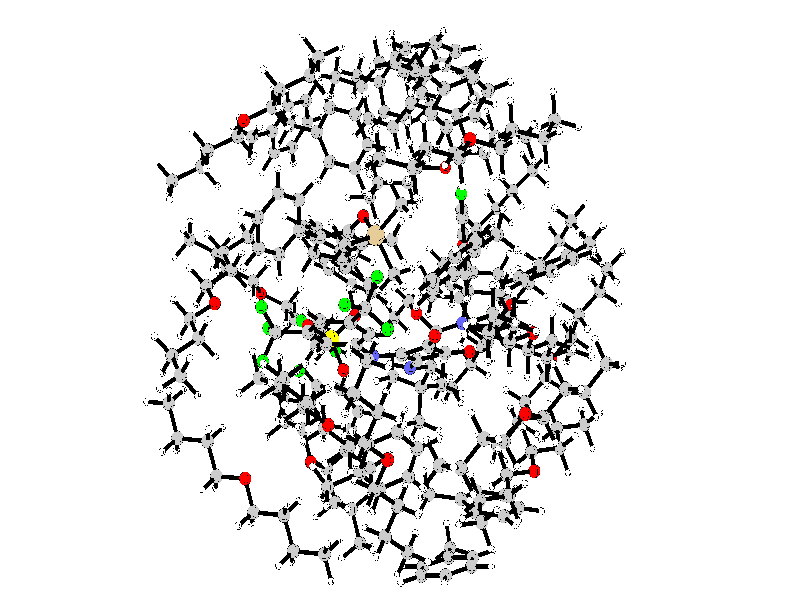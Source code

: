 // File generated with CYLview v1.0 BETA

global_settings { charset utf8 }

camera {
  location <0.0, 0.0, -100.0>
  angle 21.5926238491
  right x*798/524
}

fog {
    distance 4 // density of the fog
    color rgbf<1.00, 1.00, 1.00, 0.0>
    rotate <-90,0,0>
    fog_type 2
    fog_offset 0.000000 // starting z coordinate
    fog_alt 0.75 // gradiant between clear and foggy
  }

light_source { <-22.7047111, 24.2746506, -21.7685696> color rgb<1,1,1>}

background {color rgb<1.00,1.00,1.00>}

  #declare F_normal = finish { specular 0.400
                        roughness 0.020
                        diffuse 0.500
                        ambient 0.600 }

  #declare F_flat = finish { specular 0.001
                             roughness 0.020
                             diffuse 0.800
                             ambient 0.800 }

// Section containing the normal atoms and bonds

sphere {<-1.8297761, 2.3775881, 0.6706238> 0.2887500
   pigment{color rgbt <0.8,0.8,0.8,0.00>}
   finish{F_normal}
   no_shadow
}
torus {0.289, 0.011 rotate <90,0,0> translate <-1.8297761, 2.3775881, 0.6706238>
   pigment{color rgbt <0.00,0.00,0.00,0.00>}
   finish{F_flat}
   no_shadow}
torus {0.289, 0.005 rotate <-30,0,0> translate <-1.8297761, 2.3775881, 0.6706238>
   pigment{color rgbt <0.00,0.00,0.00,0.00>}
   finish{F_flat}
   no_shadow}
torus {0.289, 0.005 rotate <-30,0,90> translate <-1.8297761, 2.3775881, 0.6706238>
   pigment{color rgbt <0.00,0.00,0.00,0.00>}
   finish{F_flat}
   no_shadow}
cylinder{
  <-1.8297761, 2.3775881, 0.6706238>,
  <-2.3164345, 2.0535534, 1.0609915>, 0.090
  pigment{color rgbt <0.00,0.00,0.00,0.00>}
  finish{F_normal}
 no_shadow 
 }
cylinder{
  <-2.3164345, 2.0535534, 1.0609915>,
  <-2.8030928, 1.7295186, 1.4513592>, 0.090
  pigment{color rgbt <0.00,0.00,0.00,0.00>}
  finish{F_normal}
 no_shadow 
 }
cylinder{
  <-1.8297761, 2.3775881, 0.6706238>,
  <-2.1336395, 2.6136608, 0.0556022>, 0.090
  pigment{color rgbt <0.00,0.00,0.00,0.00>}
  finish{F_normal}
 no_shadow 
 }
cylinder{
  <-2.1336395, 2.6136608, 0.0556022>,
  <-2.4375029, 2.8497336, -0.5594194>, 0.090
  pigment{color rgbt <0.00,0.00,0.00,0.00>}
  finish{F_normal}
 no_shadow 
 }
cylinder{
  <-1.8297761, 2.3775881, 0.6706238>,
  <-1.1072545, 2.4557969, 0.8202891>, 0.090
  pigment{color rgbt <0.00,0.00,0.00,0.00>}
  finish{F_normal}
 no_shadow 
 }
cylinder{
  <-1.1072545, 2.4557969, 0.8202891>,
  <-0.3847329, 2.5340058, 0.9699544>, 0.090
  pigment{color rgbt <0.00,0.00,0.00,0.00>}
  finish{F_normal}
 no_shadow 
 }
sphere {<-2.8030928, 1.7295186, 1.4513592> 0.2887500
   pigment{color rgbt <0.8,0.8,0.8,0.00>}
   finish{F_normal}
   no_shadow
}
torus {0.289, 0.011 rotate <90,0,0> translate <-2.8030928, 1.7295186, 1.4513592>
   pigment{color rgbt <0.00,0.00,0.00,0.00>}
   finish{F_flat}
   no_shadow}
torus {0.289, 0.005 rotate <-30,0,0> translate <-2.8030928, 1.7295186, 1.4513592>
   pigment{color rgbt <0.00,0.00,0.00,0.00>}
   finish{F_flat}
   no_shadow}
torus {0.289, 0.005 rotate <-30,0,90> translate <-2.8030928, 1.7295186, 1.4513592>
   pigment{color rgbt <0.00,0.00,0.00,0.00>}
   finish{F_flat}
   no_shadow}
cylinder{
  <-2.8030928, 1.7295186, 1.4513592>,
  <-3.4736881, 1.8512273, 1.1088000>, 0.090
  pigment{color rgbt <0.00,0.00,0.00,0.00>}
  finish{F_normal}
 no_shadow 
 }
cylinder{
  <-3.4736881, 1.8512273, 1.1088000>,
  <-4.1442833, 1.9729359, 0.7662408>, 0.090
  pigment{color rgbt <0.00,0.00,0.00,0.00>}
  finish{F_normal}
 no_shadow 
 }
cylinder{
  <-2.8030928, 1.7295186, 1.4513592>,
  <-2.7383354, 1.5618799, 2.1730243>, 0.090
  pigment{color rgbt <0.00,0.00,0.00,0.00>}
  finish{F_normal}
 no_shadow 
 }
cylinder{
  <-2.7383354, 1.5618799, 2.1730243>,
  <-2.6735780, 1.3942411, 2.8946895>, 0.090
  pigment{color rgbt <0.00,0.00,0.00,0.00>}
  finish{F_normal}
 no_shadow 
 }
sphere {<-4.1442833, 1.9729359, 0.7662408> 0.2887500
   pigment{color rgbt <0.8,0.8,0.8,0.00>}
   finish{F_normal}
   no_shadow
}
torus {0.289, 0.011 rotate <90,0,0> translate <-4.1442833, 1.9729359, 0.7662408>
   pigment{color rgbt <0.00,0.00,0.00,0.00>}
   finish{F_flat}
   no_shadow}
torus {0.289, 0.005 rotate <-30,0,0> translate <-4.1442833, 1.9729359, 0.7662408>
   pigment{color rgbt <0.00,0.00,0.00,0.00>}
   finish{F_flat}
   no_shadow}
torus {0.289, 0.005 rotate <-30,0,90> translate <-4.1442833, 1.9729359, 0.7662408>
   pigment{color rgbt <0.00,0.00,0.00,0.00>}
   finish{F_flat}
   no_shadow}
cylinder{
  <-4.1442833, 1.9729359, 0.7662408>,
  <-3.9652975, 2.2887403, 0.1104852>, 0.090
  pigment{color rgbt <0.00,0.00,0.00,0.00>}
  finish{F_normal}
 no_shadow 
 }
cylinder{
  <-3.9652975, 2.2887403, 0.1104852>,
  <-3.7863117, 2.6045447, -0.5452705>, 0.090
  pigment{color rgbt <0.00,0.00,0.00,0.00>}
  finish{F_normal}
 no_shadow 
 }
cylinder{
  <-4.1442833, 1.9729359, 0.7662408>,
  <-4.4466103, 2.3260440, 1.0587987>, 0.090
  pigment{color rgbt <0.00,0.00,0.00,0.00>}
  finish{F_normal}
 no_shadow 
 }
cylinder{
  <-4.4466103, 2.3260440, 1.0587987>,
  <-4.7489373, 2.6791521, 1.3513567>, 0.090
  pigment{color rgbt <0.00,0.00,0.00,0.00>}
  finish{F_normal}
 no_shadow 
 }
cylinder{
  <-4.1442833, 1.9729359, 0.7662408>,
  <-4.4498760, 1.5230661, 0.7075319>, 0.090
  pigment{color rgbt <0.00,0.00,0.00,0.00>}
  finish{F_normal}
 no_shadow 
 }
cylinder{
  <-4.4498760, 1.5230661, 0.7075319>,
  <-4.7554686, 1.0731962, 0.6488230>, 0.090
  pigment{color rgbt <0.00,0.00,0.00,0.00>}
  finish{F_normal}
 no_shadow 
 }
sphere {<-3.7863117, 2.6045447, -0.5452705> 0.2887500
   pigment{color rgbt <0.8,0.8,0.8,0.00>}
   finish{F_normal}
   no_shadow
}
torus {0.289, 0.011 rotate <90,0,0> translate <-3.7863117, 2.6045447, -0.5452705>
   pigment{color rgbt <0.00,0.00,0.00,0.00>}
   finish{F_flat}
   no_shadow}
torus {0.289, 0.005 rotate <-30,0,0> translate <-3.7863117, 2.6045447, -0.5452705>
   pigment{color rgbt <0.00,0.00,0.00,0.00>}
   finish{F_flat}
   no_shadow}
torus {0.289, 0.005 rotate <-30,0,90> translate <-3.7863117, 2.6045447, -0.5452705>
   pigment{color rgbt <0.00,0.00,0.00,0.00>}
   finish{F_flat}
   no_shadow}
cylinder{
  <-3.7863117, 2.6045447, -0.5452705>,
  <-3.1119073, 2.7271391, -0.5523449>, 0.090
  pigment{color rgbt <0.00,0.00,0.00,0.00>}
  finish{F_normal}
 no_shadow 
 }
cylinder{
  <-3.1119073, 2.7271391, -0.5523449>,
  <-2.4375029, 2.8497336, -0.5594194>, 0.090
  pigment{color rgbt <0.00,0.00,0.00,0.00>}
  finish{F_normal}
 no_shadow 
 }
cylinder{
  <-3.7863117, 2.6045447, -0.5452705>,
  <-4.2633109, 2.7312408, -1.0844364>, 0.090
  pigment{color rgbt <0.00,0.00,0.00,0.00>}
  finish{F_normal}
 no_shadow 
 }
cylinder{
  <-4.2633109, 2.7312408, -1.0844364>,
  <-4.7403100, 2.8579370, -1.6236023>, 0.090
  pigment{color rgbt <0.00,0.00,0.00,0.00>}
  finish{F_normal}
 no_shadow 
 }
sphere {<-4.7489373, 2.6791521, 1.3513567> 0.1500000
   pigment{color rgbt <1.0,1.0,1.0,0.00>}
   finish{F_normal}
   no_shadow
}
torus {0.150, 0.011 rotate <90,0,0> translate <-4.7489373, 2.6791521, 1.3513567>
   pigment{color rgbt <0.00,0.00,0.00,0.00>}
   finish{F_flat}
   no_shadow}
torus {0.150, 0.005 rotate <-30,0,0> translate <-4.7489373, 2.6791521, 1.3513567>
   pigment{color rgbt <0.00,0.00,0.00,0.00>}
   finish{F_flat}
   no_shadow}
torus {0.150, 0.005 rotate <-30,0,90> translate <-4.7489373, 2.6791521, 1.3513567>
   pigment{color rgbt <0.00,0.00,0.00,0.00>}
   finish{F_flat}
   no_shadow}
sphere {<-2.4375029, 2.8497336, -0.5594194> 0.2887500
   pigment{color rgbt <0.8,0.8,0.8,0.00>}
   finish{F_normal}
   no_shadow
}
torus {0.289, 0.011 rotate <90,0,0> translate <-2.4375029, 2.8497336, -0.5594194>
   pigment{color rgbt <0.00,0.00,0.00,0.00>}
   finish{F_flat}
   no_shadow}
torus {0.289, 0.005 rotate <-30,0,0> translate <-2.4375029, 2.8497336, -0.5594194>
   pigment{color rgbt <0.00,0.00,0.00,0.00>}
   finish{F_flat}
   no_shadow}
torus {0.289, 0.005 rotate <-30,0,90> translate <-2.4375029, 2.8497336, -0.5594194>
   pigment{color rgbt <0.00,0.00,0.00,0.00>}
   finish{F_flat}
   no_shadow}
cylinder{
  <-2.4375029, 2.8497336, -0.5594194>,
  <-2.0793832, 3.1477170, -1.0487336>, 0.090
  pigment{color rgbt <0.00,0.00,0.00,0.00>}
  finish{F_normal}
 no_shadow 
 }
cylinder{
  <-2.0793832, 3.1477170, -1.0487336>,
  <-1.7212636, 3.4457004, -1.5380478>, 0.090
  pigment{color rgbt <0.00,0.00,0.00,0.00>}
  finish{F_normal}
 no_shadow 
 }
sphere {<-1.7212636, 3.4457004, -1.5380478> 0.2737500
   pigment{color rgbt <1.0,0.0,0.0,0.00>}
   finish{F_normal}
   no_shadow
}
torus {0.274, 0.011 rotate <90,0,0> translate <-1.7212636, 3.4457004, -1.5380478>
   pigment{color rgbt <0.00,0.00,0.00,0.00>}
   finish{F_flat}
   no_shadow}
torus {0.274, 0.005 rotate <-30,0,0> translate <-1.7212636, 3.4457004, -1.5380478>
   pigment{color rgbt <0.00,0.00,0.00,0.00>}
   finish{F_flat}
   no_shadow}
torus {0.274, 0.005 rotate <-30,0,90> translate <-1.7212636, 3.4457004, -1.5380478>
   pigment{color rgbt <0.00,0.00,0.00,0.00>}
   finish{F_flat}
   no_shadow}
cylinder{
  <-1.7212636, 3.4457004, -1.5380478>,
  <-1.4231169, 3.0337209, -2.2302108>, 0.090
  pigment{color rgbt <0.00,0.00,0.00,0.00>}
  finish{F_normal}
 no_shadow 
 }
cylinder{
  <-1.4231169, 3.0337209, -2.2302108>,
  <-1.1249701, 2.6217414, -2.9223739>, 0.090
  pigment{color rgbt <0.00,0.00,0.00,0.00>}
  finish{F_normal}
 no_shadow 
 }
sphere {<-1.1249701, 2.6217414, -2.9223739> 0.4162500
   pigment{color rgbt <0.9,0.8,0.6,0.00>}
   finish{F_normal}
   no_shadow
}
torus {0.416, 0.011 rotate <90,0,0> translate <-1.1249701, 2.6217414, -2.9223739>
   pigment{color rgbt <0.00,0.00,0.00,0.00>}
   finish{F_flat}
   no_shadow}
torus {0.416, 0.005 rotate <-30,0,0> translate <-1.1249701, 2.6217414, -2.9223739>
   pigment{color rgbt <0.00,0.00,0.00,0.00>}
   finish{F_flat}
   no_shadow}
torus {0.416, 0.005 rotate <-30,0,90> translate <-1.1249701, 2.6217414, -2.9223739>
   pigment{color rgbt <0.00,0.00,0.00,0.00>}
   finish{F_flat}
   no_shadow}
cylinder{
  <-1.1249701, 2.6217414, -2.9223739>,
  <-1.8208031, 2.4070535, -3.5105327>, 0.090
  pigment{color rgbt <0.00,0.00,0.00,0.00>}
  finish{F_normal}
 no_shadow 
 }
cylinder{
  <-1.8208031, 2.4070535, -3.5105327>,
  <-2.5166361, 2.1923656, -4.0986914>, 0.090
  pigment{color rgbt <0.00,0.00,0.00,0.00>}
  finish{F_normal}
 no_shadow 
 }
cylinder{
  <-1.1249701, 2.6217414, -2.9223739>,
  <-0.5341945, 3.2342484, -3.3096721>, 0.090
  pigment{color rgbt <0.00,0.00,0.00,0.00>}
  finish{F_normal}
 no_shadow 
 }
cylinder{
  <-0.5341945, 3.2342484, -3.3096721>,
  <0.0565812, 3.8467553, -3.6969703>, 0.090
  pigment{color rgbt <0.00,0.00,0.00,0.00>}
  finish{F_normal}
 no_shadow 
 }
cylinder{
  <-1.1249701, 2.6217414, -2.9223739>,
  <-0.6998263, 1.8417167, -2.6270735>, 0.090
  pigment{color rgbt <0.00,0.00,0.00,0.00>}
  finish{F_normal}
 no_shadow 
 }
cylinder{
  <-0.6998263, 1.8417167, -2.6270735>,
  <-0.2746824, 1.0616921, -2.3317730>, 0.090
  pigment{color rgbt <0.00,0.00,0.00,0.00>}
  finish{F_normal}
 no_shadow 
 }
sphere {<-2.5166361, 2.1923656, -4.0986914> 0.2887500
   pigment{color rgbt <0.8,0.8,0.8,0.00>}
   finish{F_normal}
   no_shadow
}
torus {0.289, 0.011 rotate <90,0,0> translate <-2.5166361, 2.1923656, -4.0986914>
   pigment{color rgbt <0.00,0.00,0.00,0.00>}
   finish{F_flat}
   no_shadow}
torus {0.289, 0.005 rotate <-30,0,0> translate <-2.5166361, 2.1923656, -4.0986914>
   pigment{color rgbt <0.00,0.00,0.00,0.00>}
   finish{F_flat}
   no_shadow}
torus {0.289, 0.005 rotate <-30,0,90> translate <-2.5166361, 2.1923656, -4.0986914>
   pigment{color rgbt <0.00,0.00,0.00,0.00>}
   finish{F_flat}
   no_shadow}
cylinder{
  <-2.5166361, 2.1923656, -4.0986914>,
  <-2.3026970, 1.9928273, -4.5610859>, 0.090
  pigment{color rgbt <0.00,0.00,0.00,0.00>}
  finish{F_normal}
 no_shadow 
 }
cylinder{
  <-2.3026970, 1.9928273, -4.5610859>,
  <-2.0887578, 1.7932889, -5.0234804>, 0.090
  pigment{color rgbt <0.00,0.00,0.00,0.00>}
  finish{F_normal}
 no_shadow 
 }
cylinder{
  <-2.5166361, 2.1923656, -4.0986914>,
  <-2.8532407, 1.8136270, -3.8925173>, 0.090
  pigment{color rgbt <0.00,0.00,0.00,0.00>}
  finish{F_normal}
 no_shadow 
 }
cylinder{
  <-2.8532407, 1.8136270, -3.8925173>,
  <-3.1898452, 1.4348884, -3.6863433>, 0.090
  pigment{color rgbt <0.00,0.00,0.00,0.00>}
  finish{F_normal}
 no_shadow 
 }
cylinder{
  <-2.5166361, 2.1923656, -4.0986914>,
  <-2.8181711, 2.6303627, -4.2259198>, 0.090
  pigment{color rgbt <0.00,0.00,0.00,0.00>}
  finish{F_normal}
 no_shadow 
 }
cylinder{
  <-2.8181711, 2.6303627, -4.2259198>,
  <-3.1197060, 3.0683599, -4.3531482>, 0.090
  pigment{color rgbt <0.00,0.00,0.00,0.00>}
  finish{F_normal}
 no_shadow 
 }
sphere {<-2.0887578, 1.7932889, -5.0234804> 0.1500000
   pigment{color rgbt <1.0,1.0,1.0,0.00>}
   finish{F_normal}
   no_shadow
}
torus {0.150, 0.011 rotate <90,0,0> translate <-2.0887578, 1.7932889, -5.0234804>
   pigment{color rgbt <0.00,0.00,0.00,0.00>}
   finish{F_flat}
   no_shadow}
torus {0.150, 0.005 rotate <-30,0,0> translate <-2.0887578, 1.7932889, -5.0234804>
   pigment{color rgbt <0.00,0.00,0.00,0.00>}
   finish{F_flat}
   no_shadow}
torus {0.150, 0.005 rotate <-30,0,90> translate <-2.0887578, 1.7932889, -5.0234804>
   pigment{color rgbt <0.00,0.00,0.00,0.00>}
   finish{F_flat}
   no_shadow}
sphere {<-3.1898452, 1.4348884, -3.6863433> 0.1500000
   pigment{color rgbt <1.0,1.0,1.0,0.00>}
   finish{F_normal}
   no_shadow
}
torus {0.150, 0.011 rotate <90,0,0> translate <-3.1898452, 1.4348884, -3.6863433>
   pigment{color rgbt <0.00,0.00,0.00,0.00>}
   finish{F_flat}
   no_shadow}
torus {0.150, 0.005 rotate <-30,0,0> translate <-3.1898452, 1.4348884, -3.6863433>
   pigment{color rgbt <0.00,0.00,0.00,0.00>}
   finish{F_flat}
   no_shadow}
torus {0.150, 0.005 rotate <-30,0,90> translate <-3.1898452, 1.4348884, -3.6863433>
   pigment{color rgbt <0.00,0.00,0.00,0.00>}
   finish{F_flat}
   no_shadow}
sphere {<-3.1197060, 3.0683599, -4.3531482> 0.1500000
   pigment{color rgbt <1.0,1.0,1.0,0.00>}
   finish{F_normal}
   no_shadow
}
torus {0.150, 0.011 rotate <90,0,0> translate <-3.1197060, 3.0683599, -4.3531482>
   pigment{color rgbt <0.00,0.00,0.00,0.00>}
   finish{F_flat}
   no_shadow}
torus {0.150, 0.005 rotate <-30,0,0> translate <-3.1197060, 3.0683599, -4.3531482>
   pigment{color rgbt <0.00,0.00,0.00,0.00>}
   finish{F_flat}
   no_shadow}
torus {0.150, 0.005 rotate <-30,0,90> translate <-3.1197060, 3.0683599, -4.3531482>
   pigment{color rgbt <0.00,0.00,0.00,0.00>}
   finish{F_flat}
   no_shadow}
sphere {<0.0565812, 3.8467553, -3.6969703> 0.2887500
   pigment{color rgbt <0.8,0.8,0.8,0.00>}
   finish{F_normal}
   no_shadow
}
torus {0.289, 0.011 rotate <90,0,0> translate <0.0565812, 3.8467553, -3.6969703>
   pigment{color rgbt <0.00,0.00,0.00,0.00>}
   finish{F_flat}
   no_shadow}
torus {0.289, 0.005 rotate <-30,0,0> translate <0.0565812, 3.8467553, -3.6969703>
   pigment{color rgbt <0.00,0.00,0.00,0.00>}
   finish{F_flat}
   no_shadow}
torus {0.289, 0.005 rotate <-30,0,90> translate <0.0565812, 3.8467553, -3.6969703>
   pigment{color rgbt <0.00,0.00,0.00,0.00>}
   finish{F_flat}
   no_shadow}
cylinder{
  <0.0565812, 3.8467553, -3.6969703>,
  <0.4748929, 3.9684398, -3.3665741>, 0.090
  pigment{color rgbt <0.00,0.00,0.00,0.00>}
  finish{F_normal}
 no_shadow 
 }
cylinder{
  <0.4748929, 3.9684398, -3.3665741>,
  <0.8932047, 4.0901243, -3.0361778>, 0.090
  pigment{color rgbt <0.00,0.00,0.00,0.00>}
  finish{F_normal}
 no_shadow 
 }
cylinder{
  <0.0565812, 3.8467553, -3.6969703>,
  <0.2625332, 3.6400174, -4.1612509>, 0.090
  pigment{color rgbt <0.00,0.00,0.00,0.00>}
  finish{F_normal}
 no_shadow 
 }
cylinder{
  <0.2625332, 3.6400174, -4.1612509>,
  <0.4684853, 3.4332795, -4.6255315>, 0.090
  pigment{color rgbt <0.00,0.00,0.00,0.00>}
  finish{F_normal}
 no_shadow 
 }
cylinder{
  <0.0565812, 3.8467553, -3.6969703>,
  <-0.2020520, 4.3129877, -3.8237187>, 0.090
  pigment{color rgbt <0.00,0.00,0.00,0.00>}
  finish{F_normal}
 no_shadow 
 }
cylinder{
  <-0.2020520, 4.3129877, -3.8237187>,
  <-0.4606852, 4.7792200, -3.9504671>, 0.090
  pigment{color rgbt <0.00,0.00,0.00,0.00>}
  finish{F_normal}
 no_shadow 
 }
sphere {<0.8932047, 4.0901243, -3.0361778> 0.1500000
   pigment{color rgbt <1.0,1.0,1.0,0.00>}
   finish{F_normal}
   no_shadow
}
torus {0.150, 0.011 rotate <90,0,0> translate <0.8932047, 4.0901243, -3.0361778>
   pigment{color rgbt <0.00,0.00,0.00,0.00>}
   finish{F_flat}
   no_shadow}
torus {0.150, 0.005 rotate <-30,0,0> translate <0.8932047, 4.0901243, -3.0361778>
   pigment{color rgbt <0.00,0.00,0.00,0.00>}
   finish{F_flat}
   no_shadow}
torus {0.150, 0.005 rotate <-30,0,90> translate <0.8932047, 4.0901243, -3.0361778>
   pigment{color rgbt <0.00,0.00,0.00,0.00>}
   finish{F_flat}
   no_shadow}
sphere {<0.4684853, 3.4332795, -4.6255315> 0.1500000
   pigment{color rgbt <1.0,1.0,1.0,0.00>}
   finish{F_normal}
   no_shadow
}
torus {0.150, 0.011 rotate <90,0,0> translate <0.4684853, 3.4332795, -4.6255315>
   pigment{color rgbt <0.00,0.00,0.00,0.00>}
   finish{F_flat}
   no_shadow}
torus {0.150, 0.005 rotate <-30,0,0> translate <0.4684853, 3.4332795, -4.6255315>
   pigment{color rgbt <0.00,0.00,0.00,0.00>}
   finish{F_flat}
   no_shadow}
torus {0.150, 0.005 rotate <-30,0,90> translate <0.4684853, 3.4332795, -4.6255315>
   pigment{color rgbt <0.00,0.00,0.00,0.00>}
   finish{F_flat}
   no_shadow}
sphere {<-0.4606852, 4.7792200, -3.9504671> 0.1500000
   pigment{color rgbt <1.0,1.0,1.0,0.00>}
   finish{F_normal}
   no_shadow
}
torus {0.150, 0.011 rotate <90,0,0> translate <-0.4606852, 4.7792200, -3.9504671>
   pigment{color rgbt <0.00,0.00,0.00,0.00>}
   finish{F_flat}
   no_shadow}
torus {0.150, 0.005 rotate <-30,0,0> translate <-0.4606852, 4.7792200, -3.9504671>
   pigment{color rgbt <0.00,0.00,0.00,0.00>}
   finish{F_flat}
   no_shadow}
torus {0.150, 0.005 rotate <-30,0,90> translate <-0.4606852, 4.7792200, -3.9504671>
   pigment{color rgbt <0.00,0.00,0.00,0.00>}
   finish{F_flat}
   no_shadow}
sphere {<-0.2746824, 1.0616921, -2.3317730> 0.2887500
   pigment{color rgbt <0.8,0.8,0.8,0.00>}
   finish{F_normal}
   no_shadow
}
torus {0.289, 0.011 rotate <90,0,0> translate <-0.2746824, 1.0616921, -2.3317730>
   pigment{color rgbt <0.00,0.00,0.00,0.00>}
   finish{F_flat}
   no_shadow}
torus {0.289, 0.005 rotate <-30,0,0> translate <-0.2746824, 1.0616921, -2.3317730>
   pigment{color rgbt <0.00,0.00,0.00,0.00>}
   finish{F_flat}
   no_shadow}
torus {0.289, 0.005 rotate <-30,0,90> translate <-0.2746824, 1.0616921, -2.3317730>
   pigment{color rgbt <0.00,0.00,0.00,0.00>}
   finish{F_flat}
   no_shadow}
cylinder{
  <-0.2746824, 1.0616921, -2.3317730>,
  <-0.0575280, 0.8011186, -2.7615994>, 0.090
  pigment{color rgbt <0.00,0.00,0.00,0.00>}
  finish{F_normal}
 no_shadow 
 }
cylinder{
  <-0.0575280, 0.8011186, -2.7615994>,
  <0.1596265, 0.5405451, -3.1914257>, 0.090
  pigment{color rgbt <0.00,0.00,0.00,0.00>}
  finish{F_normal}
 no_shadow 
 }
cylinder{
  <-0.2746824, 1.0616921, -2.3317730>,
  <0.1295299, 1.1665698, -1.9791882>, 0.090
  pigment{color rgbt <0.00,0.00,0.00,0.00>}
  finish{F_normal}
 no_shadow 
 }
cylinder{
  <0.1295299, 1.1665698, -1.9791882>,
  <0.5337423, 1.2714475, -1.6266034>, 0.090
  pigment{color rgbt <0.00,0.00,0.00,0.00>}
  finish{F_normal}
 no_shadow 
 }
cylinder{
  <-0.2746824, 1.0616921, -2.3317730>,
  <-0.6269573, 0.7208941, -2.0879773>, 0.090
  pigment{color rgbt <0.00,0.00,0.00,0.00>}
  finish{F_normal}
 no_shadow 
 }
cylinder{
  <-0.6269573, 0.7208941, -2.0879773>,
  <-0.9792321, 0.3800962, -1.8441816>, 0.090
  pigment{color rgbt <0.00,0.00,0.00,0.00>}
  finish{F_normal}
 no_shadow 
 }
sphere {<0.1596265, 0.5405451, -3.1914257> 0.1500000
   pigment{color rgbt <1.0,1.0,1.0,0.00>}
   finish{F_normal}
   no_shadow
}
torus {0.150, 0.011 rotate <90,0,0> translate <0.1596265, 0.5405451, -3.1914257>
   pigment{color rgbt <0.00,0.00,0.00,0.00>}
   finish{F_flat}
   no_shadow}
torus {0.150, 0.005 rotate <-30,0,0> translate <0.1596265, 0.5405451, -3.1914257>
   pigment{color rgbt <0.00,0.00,0.00,0.00>}
   finish{F_flat}
   no_shadow}
torus {0.150, 0.005 rotate <-30,0,90> translate <0.1596265, 0.5405451, -3.1914257>
   pigment{color rgbt <0.00,0.00,0.00,0.00>}
   finish{F_flat}
   no_shadow}
sphere {<0.5337423, 1.2714475, -1.6266034> 0.1500000
   pigment{color rgbt <1.0,1.0,1.0,0.00>}
   finish{F_normal}
   no_shadow
}
torus {0.150, 0.011 rotate <90,0,0> translate <0.5337423, 1.2714475, -1.6266034>
   pigment{color rgbt <0.00,0.00,0.00,0.00>}
   finish{F_flat}
   no_shadow}
torus {0.150, 0.005 rotate <-30,0,0> translate <0.5337423, 1.2714475, -1.6266034>
   pigment{color rgbt <0.00,0.00,0.00,0.00>}
   finish{F_flat}
   no_shadow}
torus {0.150, 0.005 rotate <-30,0,90> translate <0.5337423, 1.2714475, -1.6266034>
   pigment{color rgbt <0.00,0.00,0.00,0.00>}
   finish{F_flat}
   no_shadow}
sphere {<-0.9792321, 0.3800962, -1.8441816> 0.1500000
   pigment{color rgbt <1.0,1.0,1.0,0.00>}
   finish{F_normal}
   no_shadow
}
torus {0.150, 0.011 rotate <90,0,0> translate <-0.9792321, 0.3800962, -1.8441816>
   pigment{color rgbt <0.00,0.00,0.00,0.00>}
   finish{F_flat}
   no_shadow}
torus {0.150, 0.005 rotate <-30,0,0> translate <-0.9792321, 0.3800962, -1.8441816>
   pigment{color rgbt <0.00,0.00,0.00,0.00>}
   finish{F_flat}
   no_shadow}
torus {0.150, 0.005 rotate <-30,0,90> translate <-0.9792321, 0.3800962, -1.8441816>
   pigment{color rgbt <0.00,0.00,0.00,0.00>}
   finish{F_flat}
   no_shadow}
sphere {<-0.3847329, 2.5340058, 0.9699544> 0.2887500
   pigment{color rgbt <0.8,0.8,0.8,0.00>}
   finish{F_normal}
   no_shadow
}
torus {0.289, 0.011 rotate <90,0,0> translate <-0.3847329, 2.5340058, 0.9699544>
   pigment{color rgbt <0.00,0.00,0.00,0.00>}
   finish{F_flat}
   no_shadow}
torus {0.289, 0.005 rotate <-30,0,0> translate <-0.3847329, 2.5340058, 0.9699544>
   pigment{color rgbt <0.00,0.00,0.00,0.00>}
   finish{F_flat}
   no_shadow}
torus {0.289, 0.005 rotate <-30,0,90> translate <-0.3847329, 2.5340058, 0.9699544>
   pigment{color rgbt <0.00,0.00,0.00,0.00>}
   finish{F_flat}
   no_shadow}
cylinder{
  <-0.3847329, 2.5340058, 0.9699544>,
  <-0.1144023, 2.0649936, 0.8813173>, 0.090
  pigment{color rgbt <0.00,0.00,0.00,0.00>}
  finish{F_normal}
 no_shadow 
 }
cylinder{
  <-0.1144023, 2.0649936, 0.8813173>,
  <0.1559283, 1.5959814, 0.7926802>, 0.090
  pigment{color rgbt <0.00,0.00,0.00,0.00>}
  finish{F_normal}
 no_shadow 
 }
cylinder{
  <-0.3847329, 2.5340058, 0.9699544>,
  <-0.1639435, 2.9187123, 0.6522751>, 0.090
  pigment{color rgbt <0.00,0.00,0.00,0.00>}
  finish{F_normal}
 no_shadow 
 }
cylinder{
  <-0.1639435, 2.9187123, 0.6522751>,
  <0.0568459, 3.3034188, 0.3345958>, 0.090
  pigment{color rgbt <0.00,0.00,0.00,0.00>}
  finish{F_normal}
 no_shadow 
 }
cylinder{
  <-0.3847329, 2.5340058, 0.9699544>,
  <-0.3079152, 2.6589990, 1.4973805>, 0.090
  pigment{color rgbt <0.00,0.00,0.00,0.00>}
  finish{F_normal}
 no_shadow 
 }
cylinder{
  <-0.3079152, 2.6589990, 1.4973805>,
  <-0.2310975, 2.7839922, 2.0248067>, 0.090
  pigment{color rgbt <0.00,0.00,0.00,0.00>}
  finish{F_normal}
 no_shadow 
 }
sphere {<0.1559283, 1.5959814, 0.7926802> 0.1500000
   pigment{color rgbt <1.0,1.0,1.0,0.00>}
   finish{F_normal}
   no_shadow
}
torus {0.150, 0.011 rotate <90,0,0> translate <0.1559283, 1.5959814, 0.7926802>
   pigment{color rgbt <0.00,0.00,0.00,0.00>}
   finish{F_flat}
   no_shadow}
torus {0.150, 0.005 rotate <-30,0,0> translate <0.1559283, 1.5959814, 0.7926802>
   pigment{color rgbt <0.00,0.00,0.00,0.00>}
   finish{F_flat}
   no_shadow}
torus {0.150, 0.005 rotate <-30,0,90> translate <0.1559283, 1.5959814, 0.7926802>
   pigment{color rgbt <0.00,0.00,0.00,0.00>}
   finish{F_flat}
   no_shadow}
sphere {<0.0568459, 3.3034188, 0.3345958> 0.1500000
   pigment{color rgbt <1.0,1.0,1.0,0.00>}
   finish{F_normal}
   no_shadow
}
torus {0.150, 0.011 rotate <90,0,0> translate <0.0568459, 3.3034188, 0.3345958>
   pigment{color rgbt <0.00,0.00,0.00,0.00>}
   finish{F_flat}
   no_shadow}
torus {0.150, 0.005 rotate <-30,0,0> translate <0.0568459, 3.3034188, 0.3345958>
   pigment{color rgbt <0.00,0.00,0.00,0.00>}
   finish{F_flat}
   no_shadow}
torus {0.150, 0.005 rotate <-30,0,90> translate <0.0568459, 3.3034188, 0.3345958>
   pigment{color rgbt <0.00,0.00,0.00,0.00>}
   finish{F_flat}
   no_shadow}
sphere {<-0.2310975, 2.7839922, 2.0248067> 0.1500000
   pigment{color rgbt <1.0,1.0,1.0,0.00>}
   finish{F_normal}
   no_shadow
}
torus {0.150, 0.011 rotate <90,0,0> translate <-0.2310975, 2.7839922, 2.0248067>
   pigment{color rgbt <0.00,0.00,0.00,0.00>}
   finish{F_flat}
   no_shadow}
torus {0.150, 0.005 rotate <-30,0,0> translate <-0.2310975, 2.7839922, 2.0248067>
   pigment{color rgbt <0.00,0.00,0.00,0.00>}
   finish{F_flat}
   no_shadow}
torus {0.150, 0.005 rotate <-30,0,90> translate <-0.2310975, 2.7839922, 2.0248067>
   pigment{color rgbt <0.00,0.00,0.00,0.00>}
   finish{F_flat}
   no_shadow}
sphere {<-2.6735780, 1.3942411, 2.8946895> 0.2887500
   pigment{color rgbt <0.8,0.8,0.8,0.00>}
   finish{F_normal}
   no_shadow
}
torus {0.289, 0.011 rotate <90,0,0> translate <-2.6735780, 1.3942411, 2.8946895>
   pigment{color rgbt <0.00,0.00,0.00,0.00>}
   finish{F_flat}
   no_shadow}
torus {0.289, 0.005 rotate <-30,0,0> translate <-2.6735780, 1.3942411, 2.8946895>
   pigment{color rgbt <0.00,0.00,0.00,0.00>}
   finish{F_flat}
   no_shadow}
torus {0.289, 0.005 rotate <-30,0,90> translate <-2.6735780, 1.3942411, 2.8946895>
   pigment{color rgbt <0.00,0.00,0.00,0.00>}
   finish{F_flat}
   no_shadow}
cylinder{
  <-2.6735780, 1.3942411, 2.8946895>,
  <-2.1096389, 1.0449031, 3.1278776>, 0.090
  pigment{color rgbt <0.00,0.00,0.00,0.00>}
  finish{F_normal}
 no_shadow 
 }
cylinder{
  <-2.1096389, 1.0449031, 3.1278776>,
  <-1.5456997, 0.6955650, 3.3610657>, 0.090
  pigment{color rgbt <0.00,0.00,0.00,0.00>}
  finish{F_normal}
 no_shadow 
 }
cylinder{
  <-2.6735780, 1.3942411, 2.8946895>,
  <-3.1815846, 1.5515588, 3.3523302>, 0.090
  pigment{color rgbt <0.00,0.00,0.00,0.00>}
  finish{F_normal}
 no_shadow 
 }
cylinder{
  <-3.1815846, 1.5515588, 3.3523302>,
  <-3.6895911, 1.7088765, 3.8099709>, 0.090
  pigment{color rgbt <0.00,0.00,0.00,0.00>}
  finish{F_normal}
 no_shadow 
 }
sphere {<-1.5456997, 0.6955650, 3.3610657> 0.2887500
   pigment{color rgbt <0.8,0.8,0.8,0.00>}
   finish{F_normal}
   no_shadow
}
torus {0.289, 0.011 rotate <90,0,0> translate <-1.5456997, 0.6955650, 3.3610657>
   pigment{color rgbt <0.00,0.00,0.00,0.00>}
   finish{F_flat}
   no_shadow}
torus {0.289, 0.005 rotate <-30,0,0> translate <-1.5456997, 0.6955650, 3.3610657>
   pigment{color rgbt <0.00,0.00,0.00,0.00>}
   finish{F_flat}
   no_shadow}
torus {0.289, 0.005 rotate <-30,0,90> translate <-1.5456997, 0.6955650, 3.3610657>
   pigment{color rgbt <0.00,0.00,0.00,0.00>}
   finish{F_flat}
   no_shadow}
cylinder{
  <-1.5456997, 0.6955650, 3.3610657>,
  <-1.4883635, 0.5232488, 4.0335561>, 0.090
  pigment{color rgbt <0.00,0.00,0.00,0.00>}
  finish{F_normal}
 no_shadow 
 }
cylinder{
  <-1.4883635, 0.5232488, 4.0335561>,
  <-1.4310273, 0.3509326, 4.7060465>, 0.090
  pigment{color rgbt <0.00,0.00,0.00,0.00>}
  finish{F_normal}
 no_shadow 
 }
cylinder{
  <-1.5456997, 0.6955650, 3.3610657>,
  <-1.1606817, 0.5376694, 3.0139914>, 0.090
  pigment{color rgbt <0.00,0.00,0.00,0.00>}
  finish{F_normal}
 no_shadow 
 }
cylinder{
  <-1.1606817, 0.5376694, 3.0139914>,
  <-0.7756637, 0.3797737, 2.6669171>, 0.090
  pigment{color rgbt <0.00,0.00,0.00,0.00>}
  finish{F_normal}
 no_shadow 
 }
sphere {<-3.6895911, 1.7088765, 3.8099709> 0.2887500
   pigment{color rgbt <0.8,0.8,0.8,0.00>}
   finish{F_normal}
   no_shadow
}
torus {0.289, 0.011 rotate <90,0,0> translate <-3.6895911, 1.7088765, 3.8099709>
   pigment{color rgbt <0.00,0.00,0.00,0.00>}
   finish{F_flat}
   no_shadow}
torus {0.289, 0.005 rotate <-30,0,0> translate <-3.6895911, 1.7088765, 3.8099709>
   pigment{color rgbt <0.00,0.00,0.00,0.00>}
   finish{F_flat}
   no_shadow}
torus {0.289, 0.005 rotate <-30,0,90> translate <-3.6895911, 1.7088765, 3.8099709>
   pigment{color rgbt <0.00,0.00,0.00,0.00>}
   finish{F_flat}
   no_shadow}
cylinder{
  <-3.6895911, 1.7088765, 3.8099709>,
  <-3.6311388, 1.5336669, 4.4819404>, 0.090
  pigment{color rgbt <0.00,0.00,0.00,0.00>}
  finish{F_normal}
 no_shadow 
 }
cylinder{
  <-3.6311388, 1.5336669, 4.4819404>,
  <-3.5726865, 1.3584573, 5.1539099>, 0.090
  pigment{color rgbt <0.00,0.00,0.00,0.00>}
  finish{F_normal}
 no_shadow 
 }
cylinder{
  <-3.6895911, 1.7088765, 3.8099709>,
  <-4.1330475, 1.9728069, 3.6422808>, 0.090
  pigment{color rgbt <0.00,0.00,0.00,0.00>}
  finish{F_normal}
 no_shadow 
 }
cylinder{
  <-4.1330475, 1.9728069, 3.6422808>,
  <-4.5765039, 2.2367372, 3.4745906>, 0.090
  pigment{color rgbt <0.00,0.00,0.00,0.00>}
  finish{F_normal}
 no_shadow 
 }
sphere {<-1.4310273, 0.3509326, 4.7060465> 0.2887500
   pigment{color rgbt <0.8,0.8,0.8,0.00>}
   finish{F_normal}
   no_shadow
}
torus {0.289, 0.011 rotate <90,0,0> translate <-1.4310273, 0.3509326, 4.7060465>
   pigment{color rgbt <0.00,0.00,0.00,0.00>}
   finish{F_flat}
   no_shadow}
torus {0.289, 0.005 rotate <-30,0,0> translate <-1.4310273, 0.3509326, 4.7060465>
   pigment{color rgbt <0.00,0.00,0.00,0.00>}
   finish{F_flat}
   no_shadow}
torus {0.289, 0.005 rotate <-30,0,90> translate <-1.4310273, 0.3509326, 4.7060465>
   pigment{color rgbt <0.00,0.00,0.00,0.00>}
   finish{F_flat}
   no_shadow}
cylinder{
  <-1.4310273, 0.3509326, 4.7060465>,
  <-1.9361099, 0.5160389, 5.1581003>, 0.090
  pigment{color rgbt <0.00,0.00,0.00,0.00>}
  finish{F_normal}
 no_shadow 
 }
cylinder{
  <-1.9361099, 0.5160389, 5.1581003>,
  <-2.4411925, 0.6811452, 5.6101541>, 0.090
  pigment{color rgbt <0.00,0.00,0.00,0.00>}
  finish{F_normal}
 no_shadow 
 }
cylinder{
  <-1.4310273, 0.3509326, 4.7060465>,
  <-0.9913497, 0.0792161, 4.8736397>, 0.090
  pigment{color rgbt <0.00,0.00,0.00,0.00>}
  finish{F_normal}
 no_shadow 
 }
cylinder{
  <-0.9913497, 0.0792161, 4.8736397>,
  <-0.5516721, -0.1925005, 5.0412328>, 0.090
  pigment{color rgbt <0.00,0.00,0.00,0.00>}
  finish{F_normal}
 no_shadow 
 }
sphere {<-0.7756637, 0.3797737, 2.6669171> 0.1500000
   pigment{color rgbt <1.0,1.0,1.0,0.00>}
   finish{F_normal}
   no_shadow
}
torus {0.150, 0.011 rotate <90,0,0> translate <-0.7756637, 0.3797737, 2.6669171>
   pigment{color rgbt <0.00,0.00,0.00,0.00>}
   finish{F_flat}
   no_shadow}
torus {0.150, 0.005 rotate <-30,0,0> translate <-0.7756637, 0.3797737, 2.6669171>
   pigment{color rgbt <0.00,0.00,0.00,0.00>}
   finish{F_flat}
   no_shadow}
torus {0.150, 0.005 rotate <-30,0,90> translate <-0.7756637, 0.3797737, 2.6669171>
   pigment{color rgbt <0.00,0.00,0.00,0.00>}
   finish{F_flat}
   no_shadow}
sphere {<-3.5726865, 1.3584573, 5.1539099> 0.2887500
   pigment{color rgbt <0.8,0.8,0.8,0.00>}
   finish{F_normal}
   no_shadow
}
torus {0.289, 0.011 rotate <90,0,0> translate <-3.5726865, 1.3584573, 5.1539099>
   pigment{color rgbt <0.00,0.00,0.00,0.00>}
   finish{F_flat}
   no_shadow}
torus {0.289, 0.005 rotate <-30,0,0> translate <-3.5726865, 1.3584573, 5.1539099>
   pigment{color rgbt <0.00,0.00,0.00,0.00>}
   finish{F_flat}
   no_shadow}
torus {0.289, 0.005 rotate <-30,0,90> translate <-3.5726865, 1.3584573, 5.1539099>
   pigment{color rgbt <0.00,0.00,0.00,0.00>}
   finish{F_flat}
   no_shadow}
cylinder{
  <-3.5726865, 1.3584573, 5.1539099>,
  <-3.0069395, 1.0198012, 5.3820320>, 0.090
  pigment{color rgbt <0.00,0.00,0.00,0.00>}
  finish{F_normal}
 no_shadow 
 }
cylinder{
  <-3.0069395, 1.0198012, 5.3820320>,
  <-2.4411925, 0.6811452, 5.6101541>, 0.090
  pigment{color rgbt <0.00,0.00,0.00,0.00>}
  finish{F_normal}
 no_shadow 
 }
cylinder{
  <-3.5726865, 1.3584573, 5.1539099>,
  <-3.9709772, 1.4879984, 5.4998451>, 0.090
  pigment{color rgbt <0.00,0.00,0.00,0.00>}
  finish{F_normal}
 no_shadow 
 }
cylinder{
  <-3.9709772, 1.4879984, 5.4998451>,
  <-4.3692680, 1.6175395, 5.8457802>, 0.090
  pigment{color rgbt <0.00,0.00,0.00,0.00>}
  finish{F_normal}
 no_shadow 
 }
sphere {<-4.5765039, 2.2367372, 3.4745906> 0.1500000
   pigment{color rgbt <1.0,1.0,1.0,0.00>}
   finish{F_normal}
   no_shadow
}
torus {0.150, 0.011 rotate <90,0,0> translate <-4.5765039, 2.2367372, 3.4745906>
   pigment{color rgbt <0.00,0.00,0.00,0.00>}
   finish{F_flat}
   no_shadow}
torus {0.150, 0.005 rotate <-30,0,0> translate <-4.5765039, 2.2367372, 3.4745906>
   pigment{color rgbt <0.00,0.00,0.00,0.00>}
   finish{F_flat}
   no_shadow}
torus {0.150, 0.005 rotate <-30,0,90> translate <-4.5765039, 2.2367372, 3.4745906>
   pigment{color rgbt <0.00,0.00,0.00,0.00>}
   finish{F_flat}
   no_shadow}
sphere {<-2.4411925, 0.6811452, 5.6101541> 0.2887500
   pigment{color rgbt <0.8,0.8,0.8,0.00>}
   finish{F_normal}
   no_shadow
}
torus {0.289, 0.011 rotate <90,0,0> translate <-2.4411925, 0.6811452, 5.6101541>
   pigment{color rgbt <0.00,0.00,0.00,0.00>}
   finish{F_flat}
   no_shadow}
torus {0.289, 0.005 rotate <-30,0,0> translate <-2.4411925, 0.6811452, 5.6101541>
   pigment{color rgbt <0.00,0.00,0.00,0.00>}
   finish{F_flat}
   no_shadow}
torus {0.289, 0.005 rotate <-30,0,90> translate <-2.4411925, 0.6811452, 5.6101541>
   pigment{color rgbt <0.00,0.00,0.00,0.00>}
   finish{F_flat}
   no_shadow}
cylinder{
  <-2.4411925, 0.6811452, 5.6101541>,
  <-2.3971201, 0.5440231, 6.1338136>, 0.090
  pigment{color rgbt <0.00,0.00,0.00,0.00>}
  finish{F_normal}
 no_shadow 
 }
cylinder{
  <-2.3971201, 0.5440231, 6.1338136>,
  <-2.3530477, 0.4069010, 6.6574732>, 0.090
  pigment{color rgbt <0.00,0.00,0.00,0.00>}
  finish{F_normal}
 no_shadow 
 }
sphere {<-0.5516721, -0.1925005, 5.0412328> 0.1500000
   pigment{color rgbt <1.0,1.0,1.0,0.00>}
   finish{F_normal}
   no_shadow
}
torus {0.150, 0.011 rotate <90,0,0> translate <-0.5516721, -0.1925005, 5.0412328>
   pigment{color rgbt <0.00,0.00,0.00,0.00>}
   finish{F_flat}
   no_shadow}
torus {0.150, 0.005 rotate <-30,0,0> translate <-0.5516721, -0.1925005, 5.0412328>
   pigment{color rgbt <0.00,0.00,0.00,0.00>}
   finish{F_flat}
   no_shadow}
torus {0.150, 0.005 rotate <-30,0,90> translate <-0.5516721, -0.1925005, 5.0412328>
   pigment{color rgbt <0.00,0.00,0.00,0.00>}
   finish{F_flat}
   no_shadow}
sphere {<-4.3692680, 1.6175395, 5.8457802> 0.1500000
   pigment{color rgbt <1.0,1.0,1.0,0.00>}
   finish{F_normal}
   no_shadow
}
torus {0.150, 0.011 rotate <90,0,0> translate <-4.3692680, 1.6175395, 5.8457802>
   pigment{color rgbt <0.00,0.00,0.00,0.00>}
   finish{F_flat}
   no_shadow}
torus {0.150, 0.005 rotate <-30,0,0> translate <-4.3692680, 1.6175395, 5.8457802>
   pigment{color rgbt <0.00,0.00,0.00,0.00>}
   finish{F_flat}
   no_shadow}
torus {0.150, 0.005 rotate <-30,0,90> translate <-4.3692680, 1.6175395, 5.8457802>
   pigment{color rgbt <0.00,0.00,0.00,0.00>}
   finish{F_flat}
   no_shadow}
sphere {<-2.3530477, 0.4069010, 6.6574732> 0.1500000
   pigment{color rgbt <1.0,1.0,1.0,0.00>}
   finish{F_normal}
   no_shadow
}
torus {0.150, 0.011 rotate <90,0,0> translate <-2.3530477, 0.4069010, 6.6574732>
   pigment{color rgbt <0.00,0.00,0.00,0.00>}
   finish{F_flat}
   no_shadow}
torus {0.150, 0.005 rotate <-30,0,0> translate <-2.3530477, 0.4069010, 6.6574732>
   pigment{color rgbt <0.00,0.00,0.00,0.00>}
   finish{F_flat}
   no_shadow}
torus {0.150, 0.005 rotate <-30,0,90> translate <-2.3530477, 0.4069010, 6.6574732>
   pigment{color rgbt <0.00,0.00,0.00,0.00>}
   finish{F_flat}
   no_shadow}
sphere {<-4.7403100, 2.8579370, -1.6236023> 0.2887500
   pigment{color rgbt <0.8,0.8,0.8,0.00>}
   finish{F_normal}
   no_shadow
}
torus {0.289, 0.011 rotate <90,0,0> translate <-4.7403100, 2.8579370, -1.6236023>
   pigment{color rgbt <0.00,0.00,0.00,0.00>}
   finish{F_flat}
   no_shadow}
torus {0.289, 0.005 rotate <-30,0,0> translate <-4.7403100, 2.8579370, -1.6236023>
   pigment{color rgbt <0.00,0.00,0.00,0.00>}
   finish{F_flat}
   no_shadow}
torus {0.289, 0.005 rotate <-30,0,90> translate <-4.7403100, 2.8579370, -1.6236023>
   pigment{color rgbt <0.00,0.00,0.00,0.00>}
   finish{F_flat}
   no_shadow}
cylinder{
  <-4.7403100, 2.8579370, -1.6236023>,
  <-5.1997559, 2.3622351, -1.8159477>, 0.090
  pigment{color rgbt <0.00,0.00,0.00,0.00>}
  finish{F_normal}
 no_shadow 
 }
cylinder{
  <-5.1997559, 2.3622351, -1.8159477>,
  <-5.6592017, 1.8665332, -2.0082931>, 0.090
  pigment{color rgbt <0.00,0.00,0.00,0.00>}
  finish{F_normal}
 no_shadow 
 }
cylinder{
  <-4.7403100, 2.8579370, -1.6236023>,
  <-4.7329430, 3.4704573, -1.9677502>, 0.090
  pigment{color rgbt <0.00,0.00,0.00,0.00>}
  finish{F_normal}
 no_shadow 
 }
cylinder{
  <-4.7329430, 3.4704573, -1.9677502>,
  <-4.7255760, 4.0829777, -2.3118980>, 0.090
  pigment{color rgbt <0.00,0.00,0.00,0.00>}
  finish{F_normal}
 no_shadow 
 }
sphere {<-5.6592017, 1.8665332, -2.0082931> 0.2887500
   pigment{color rgbt <0.8,0.8,0.8,0.00>}
   finish{F_normal}
   no_shadow
}
torus {0.289, 0.011 rotate <90,0,0> translate <-5.6592017, 1.8665332, -2.0082931>
   pigment{color rgbt <0.00,0.00,0.00,0.00>}
   finish{F_flat}
   no_shadow}
torus {0.289, 0.005 rotate <-30,0,0> translate <-5.6592017, 1.8665332, -2.0082931>
   pigment{color rgbt <0.00,0.00,0.00,0.00>}
   finish{F_flat}
   no_shadow}
torus {0.289, 0.005 rotate <-30,0,90> translate <-5.6592017, 1.8665332, -2.0082931>
   pigment{color rgbt <0.00,0.00,0.00,0.00>}
   finish{F_flat}
   no_shadow}
cylinder{
  <-5.6592017, 1.8665332, -2.0082931>,
  <-6.0961349, 1.9805258, -2.5385642>, 0.090
  pigment{color rgbt <0.00,0.00,0.00,0.00>}
  finish{F_normal}
 no_shadow 
 }
cylinder{
  <-6.0961349, 1.9805258, -2.5385642>,
  <-6.5330680, 2.0945184, -3.0688354>, 0.090
  pigment{color rgbt <0.00,0.00,0.00,0.00>}
  finish{F_normal}
 no_shadow 
 }
cylinder{
  <-5.6592017, 1.8665332, -2.0082931>,
  <-5.6529860, 1.3833932, -1.7619563>, 0.090
  pigment{color rgbt <0.00,0.00,0.00,0.00>}
  finish{F_normal}
 no_shadow 
 }
cylinder{
  <-5.6529860, 1.3833932, -1.7619563>,
  <-5.6467704, 0.9002531, -1.5156194>, 0.090
  pigment{color rgbt <0.00,0.00,0.00,0.00>}
  finish{F_normal}
 no_shadow 
 }
sphere {<-4.7255760, 4.0829777, -2.3118980> 0.2887500
   pigment{color rgbt <0.8,0.8,0.8,0.00>}
   finish{F_normal}
   no_shadow
}
torus {0.289, 0.011 rotate <90,0,0> translate <-4.7255760, 4.0829777, -2.3118980>
   pigment{color rgbt <0.00,0.00,0.00,0.00>}
   finish{F_flat}
   no_shadow}
torus {0.289, 0.005 rotate <-30,0,0> translate <-4.7255760, 4.0829777, -2.3118980>
   pigment{color rgbt <0.00,0.00,0.00,0.00>}
   finish{F_flat}
   no_shadow}
torus {0.289, 0.005 rotate <-30,0,90> translate <-4.7255760, 4.0829777, -2.3118980>
   pigment{color rgbt <0.00,0.00,0.00,0.00>}
   finish{F_flat}
   no_shadow}
cylinder{
  <-4.7255760, 4.0829777, -2.3118980>,
  <-5.1719835, 4.1984410, -2.8332128>, 0.090
  pigment{color rgbt <0.00,0.00,0.00,0.00>}
  finish{F_normal}
 no_shadow 
 }
cylinder{
  <-5.1719835, 4.1984410, -2.8332128>,
  <-5.6183910, 4.3139043, -3.3545275>, 0.090
  pigment{color rgbt <0.00,0.00,0.00,0.00>}
  finish{F_normal}
 no_shadow 
 }
cylinder{
  <-4.7255760, 4.0829777, -2.3118980>,
  <-4.3675944, 4.4637364, -2.1666177>, 0.090
  pigment{color rgbt <0.00,0.00,0.00,0.00>}
  finish{F_normal}
 no_shadow 
 }
cylinder{
  <-4.3675944, 4.4637364, -2.1666177>,
  <-4.0096129, 4.8444951, -2.0213373>, 0.090
  pigment{color rgbt <0.00,0.00,0.00,0.00>}
  finish{F_normal}
 no_shadow 
 }
sphere {<-6.5330680, 2.0945184, -3.0688354> 0.2887500
   pigment{color rgbt <0.8,0.8,0.8,0.00>}
   finish{F_normal}
   no_shadow
}
torus {0.289, 0.011 rotate <90,0,0> translate <-6.5330680, 2.0945184, -3.0688354>
   pigment{color rgbt <0.00,0.00,0.00,0.00>}
   finish{F_flat}
   no_shadow}
torus {0.289, 0.005 rotate <-30,0,0> translate <-6.5330680, 2.0945184, -3.0688354>
   pigment{color rgbt <0.00,0.00,0.00,0.00>}
   finish{F_flat}
   no_shadow}
torus {0.289, 0.005 rotate <-30,0,90> translate <-6.5330680, 2.0945184, -3.0688354>
   pigment{color rgbt <0.00,0.00,0.00,0.00>}
   finish{F_flat}
   no_shadow}
cylinder{
  <-6.5330680, 2.0945184, -3.0688354>,
  <-6.5264852, 2.7066152, -3.4041167>, 0.090
  pigment{color rgbt <0.00,0.00,0.00,0.00>}
  finish{F_normal}
 no_shadow 
 }
cylinder{
  <-6.5264852, 2.7066152, -3.4041167>,
  <-6.5199024, 3.3187120, -3.7393980>, 0.090
  pigment{color rgbt <0.00,0.00,0.00,0.00>}
  finish{F_normal}
 no_shadow 
 }
cylinder{
  <-6.5330680, 2.0945184, -3.0688354>,
  <-6.8713410, 1.7009701, -3.2253380>, 0.090
  pigment{color rgbt <0.00,0.00,0.00,0.00>}
  finish{F_normal}
 no_shadow 
 }
cylinder{
  <-6.8713410, 1.7009701, -3.2253380>,
  <-7.2096140, 1.3074217, -3.3818407>, 0.090
  pigment{color rgbt <0.00,0.00,0.00,0.00>}
  finish{F_normal}
 no_shadow 
 }
sphere {<-5.6467704, 0.9002531, -1.5156194> 0.1500000
   pigment{color rgbt <1.0,1.0,1.0,0.00>}
   finish{F_normal}
   no_shadow
}
torus {0.150, 0.011 rotate <90,0,0> translate <-5.6467704, 0.9002531, -1.5156194>
   pigment{color rgbt <0.00,0.00,0.00,0.00>}
   finish{F_flat}
   no_shadow}
torus {0.150, 0.005 rotate <-30,0,0> translate <-5.6467704, 0.9002531, -1.5156194>
   pigment{color rgbt <0.00,0.00,0.00,0.00>}
   finish{F_flat}
   no_shadow}
torus {0.150, 0.005 rotate <-30,0,90> translate <-5.6467704, 0.9002531, -1.5156194>
   pigment{color rgbt <0.00,0.00,0.00,0.00>}
   finish{F_flat}
   no_shadow}
sphere {<-5.6183910, 4.3139043, -3.3545275> 0.2887500
   pigment{color rgbt <0.8,0.8,0.8,0.00>}
   finish{F_normal}
   no_shadow
}
torus {0.289, 0.011 rotate <90,0,0> translate <-5.6183910, 4.3139043, -3.3545275>
   pigment{color rgbt <0.00,0.00,0.00,0.00>}
   finish{F_flat}
   no_shadow}
torus {0.289, 0.005 rotate <-30,0,0> translate <-5.6183910, 4.3139043, -3.3545275>
   pigment{color rgbt <0.00,0.00,0.00,0.00>}
   finish{F_flat}
   no_shadow}
torus {0.289, 0.005 rotate <-30,0,90> translate <-5.6183910, 4.3139043, -3.3545275>
   pigment{color rgbt <0.00,0.00,0.00,0.00>}
   finish{F_flat}
   no_shadow}
cylinder{
  <-5.6183910, 4.3139043, -3.3545275>,
  <-6.0691467, 3.8163082, -3.5469628>, 0.090
  pigment{color rgbt <0.00,0.00,0.00,0.00>}
  finish{F_normal}
 no_shadow 
 }
cylinder{
  <-6.0691467, 3.8163082, -3.5469628>,
  <-6.5199024, 3.3187120, -3.7393980>, 0.090
  pigment{color rgbt <0.00,0.00,0.00,0.00>}
  finish{F_normal}
 no_shadow 
 }
cylinder{
  <-5.6183910, 4.3139043, -3.3545275>,
  <-5.6117729, 4.7909964, -3.6141564>, 0.090
  pigment{color rgbt <0.00,0.00,0.00,0.00>}
  finish{F_normal}
 no_shadow 
 }
cylinder{
  <-5.6117729, 4.7909964, -3.6141564>,
  <-5.6051547, 5.2680885, -3.8737852>, 0.090
  pigment{color rgbt <0.00,0.00,0.00,0.00>}
  finish{F_normal}
 no_shadow 
 }
sphere {<-4.0096129, 4.8444951, -2.0213373> 0.1500000
   pigment{color rgbt <1.0,1.0,1.0,0.00>}
   finish{F_normal}
   no_shadow
}
torus {0.150, 0.011 rotate <90,0,0> translate <-4.0096129, 4.8444951, -2.0213373>
   pigment{color rgbt <0.00,0.00,0.00,0.00>}
   finish{F_flat}
   no_shadow}
torus {0.150, 0.005 rotate <-30,0,0> translate <-4.0096129, 4.8444951, -2.0213373>
   pigment{color rgbt <0.00,0.00,0.00,0.00>}
   finish{F_flat}
   no_shadow}
torus {0.150, 0.005 rotate <-30,0,90> translate <-4.0096129, 4.8444951, -2.0213373>
   pigment{color rgbt <0.00,0.00,0.00,0.00>}
   finish{F_flat}
   no_shadow}
sphere {<-6.5199024, 3.3187120, -3.7393980> 0.2887500
   pigment{color rgbt <0.8,0.8,0.8,0.00>}
   finish{F_normal}
   no_shadow
}
torus {0.289, 0.011 rotate <90,0,0> translate <-6.5199024, 3.3187120, -3.7393980>
   pigment{color rgbt <0.00,0.00,0.00,0.00>}
   finish{F_flat}
   no_shadow}
torus {0.289, 0.005 rotate <-30,0,0> translate <-6.5199024, 3.3187120, -3.7393980>
   pigment{color rgbt <0.00,0.00,0.00,0.00>}
   finish{F_flat}
   no_shadow}
torus {0.289, 0.005 rotate <-30,0,90> translate <-6.5199024, 3.3187120, -3.7393980>
   pigment{color rgbt <0.00,0.00,0.00,0.00>}
   finish{F_flat}
   no_shadow}
cylinder{
  <-6.5199024, 3.3187120, -3.7393980>,
  <-6.8623320, 3.4063791, -4.1517394>, 0.090
  pigment{color rgbt <0.00,0.00,0.00,0.00>}
  finish{F_normal}
 no_shadow 
 }
cylinder{
  <-6.8623320, 3.4063791, -4.1517394>,
  <-7.2047615, 3.4940462, -4.5640809>, 0.090
  pigment{color rgbt <0.00,0.00,0.00,0.00>}
  finish{F_normal}
 no_shadow 
 }
sphere {<-7.2096140, 1.3074217, -3.3818407> 0.1500000
   pigment{color rgbt <1.0,1.0,1.0,0.00>}
   finish{F_normal}
   no_shadow
}
torus {0.150, 0.011 rotate <90,0,0> translate <-7.2096140, 1.3074217, -3.3818407>
   pigment{color rgbt <0.00,0.00,0.00,0.00>}
   finish{F_flat}
   no_shadow}
torus {0.150, 0.005 rotate <-30,0,0> translate <-7.2096140, 1.3074217, -3.3818407>
   pigment{color rgbt <0.00,0.00,0.00,0.00>}
   finish{F_flat}
   no_shadow}
torus {0.150, 0.005 rotate <-30,0,90> translate <-7.2096140, 1.3074217, -3.3818407>
   pigment{color rgbt <0.00,0.00,0.00,0.00>}
   finish{F_flat}
   no_shadow}
sphere {<-5.6051547, 5.2680885, -3.8737852> 0.1500000
   pigment{color rgbt <1.0,1.0,1.0,0.00>}
   finish{F_normal}
   no_shadow
}
torus {0.150, 0.011 rotate <90,0,0> translate <-5.6051547, 5.2680885, -3.8737852>
   pigment{color rgbt <0.00,0.00,0.00,0.00>}
   finish{F_flat}
   no_shadow}
torus {0.150, 0.005 rotate <-30,0,0> translate <-5.6051547, 5.2680885, -3.8737852>
   pigment{color rgbt <0.00,0.00,0.00,0.00>}
   finish{F_flat}
   no_shadow}
torus {0.150, 0.005 rotate <-30,0,90> translate <-5.6051547, 5.2680885, -3.8737852>
   pigment{color rgbt <0.00,0.00,0.00,0.00>}
   finish{F_flat}
   no_shadow}
sphere {<-7.2047615, 3.4940462, -4.5640809> 0.1500000
   pigment{color rgbt <1.0,1.0,1.0,0.00>}
   finish{F_normal}
   no_shadow
}
torus {0.150, 0.011 rotate <90,0,0> translate <-7.2047615, 3.4940462, -4.5640809>
   pigment{color rgbt <0.00,0.00,0.00,0.00>}
   finish{F_flat}
   no_shadow}
torus {0.150, 0.005 rotate <-30,0,0> translate <-7.2047615, 3.4940462, -4.5640809>
   pigment{color rgbt <0.00,0.00,0.00,0.00>}
   finish{F_flat}
   no_shadow}
torus {0.150, 0.005 rotate <-30,0,90> translate <-7.2047615, 3.4940462, -4.5640809>
   pigment{color rgbt <0.00,0.00,0.00,0.00>}
   finish{F_flat}
   no_shadow}
sphere {<-4.7554686, 1.0731962, 0.6488230> 0.1500000
   pigment{color rgbt <1.0,1.0,1.0,0.00>}
   finish{F_normal}
   no_shadow
}
torus {0.150, 0.011 rotate <90,0,0> translate <-4.7554686, 1.0731962, 0.6488230>
   pigment{color rgbt <0.00,0.00,0.00,0.00>}
   finish{F_flat}
   no_shadow}
torus {0.150, 0.005 rotate <-30,0,0> translate <-4.7554686, 1.0731962, 0.6488230>
   pigment{color rgbt <0.00,0.00,0.00,0.00>}
   finish{F_flat}
   no_shadow}
torus {0.150, 0.005 rotate <-30,0,90> translate <-4.7554686, 1.0731962, 0.6488230>
   pigment{color rgbt <0.00,0.00,0.00,0.00>}
   finish{F_flat}
   no_shadow}
sphere {<-2.4438738, 0.4809959, 0.8835322> 0.1500000
   pigment{color rgbt <1.0,1.0,1.0,0.00>}
   finish{F_normal}
   no_shadow
}
torus {0.150, 0.011 rotate <90,0,0> translate <-2.4438738, 0.4809959, 0.8835322>
   pigment{color rgbt <0.00,0.00,0.00,0.00>}
   finish{F_flat}
   no_shadow}
torus {0.150, 0.005 rotate <-30,0,0> translate <-2.4438738, 0.4809959, 0.8835322>
   pigment{color rgbt <0.00,0.00,0.00,0.00>}
   finish{F_flat}
   no_shadow}
torus {0.150, 0.005 rotate <-30,0,90> translate <-2.4438738, 0.4809959, 0.8835322>
   pigment{color rgbt <0.00,0.00,0.00,0.00>}
   finish{F_flat}
   no_shadow}
cylinder{
  <-2.4438738, 0.4809959, 0.8835322>,
  <-2.3009638, -0.0876585, 0.7111300>, 0.090
  pigment{color rgbt <0.00,0.00,0.00,0.00>}
  finish{F_normal}
 no_shadow 
 }
cylinder{
  <-2.3009638, -0.0876585, 0.7111300>,
  <-2.1580537, -0.6563130, 0.5387278>, 0.090
  pigment{color rgbt <0.00,0.00,0.00,0.00>}
  finish{F_normal}
 no_shadow 
 }
sphere {<-3.2982415, -1.6401822, 0.2288494> 0.3825000
   pigment{color rgbt <1.0,1.0,0.0,0.00>}
   finish{F_normal}
   no_shadow
}
torus {0.383, 0.011 rotate <90,0,0> translate <-3.2982415, -1.6401822, 0.2288494>
   pigment{color rgbt <0.00,0.00,0.00,0.00>}
   finish{F_flat}
   no_shadow}
torus {0.383, 0.005 rotate <-30,0,0> translate <-3.2982415, -1.6401822, 0.2288494>
   pigment{color rgbt <0.00,0.00,0.00,0.00>}
   finish{F_flat}
   no_shadow}
torus {0.383, 0.005 rotate <-30,0,90> translate <-3.2982415, -1.6401822, 0.2288494>
   pigment{color rgbt <0.00,0.00,0.00,0.00>}
   finish{F_flat}
   no_shadow}
cylinder{
  <-3.2982415, -1.6401822, 0.2288494>,
  <-2.7281476, -1.1482476, 0.3837886>, 0.090
  pigment{color rgbt <0.00,0.00,0.00,0.00>}
  finish{F_normal}
 no_shadow 
 }
cylinder{
  <-2.7281476, -1.1482476, 0.3837886>,
  <-2.1580537, -0.6563130, 0.5387278>, 0.090
  pigment{color rgbt <0.00,0.00,0.00,0.00>}
  finish{F_normal}
 no_shadow 
 }
cylinder{
  <-3.2982415, -1.6401822, 0.2288494>,
  <-3.8319631, -1.3559523, -0.1828729>, 0.090
  pigment{color rgbt <0.00,0.00,0.00,0.00>}
  finish{F_normal}
 no_shadow 
 }
cylinder{
  <-3.8319631, -1.3559523, -0.1828729>,
  <-4.3656846, -1.0717224, -0.5945951>, 0.090
  pigment{color rgbt <0.00,0.00,0.00,0.00>}
  finish{F_normal}
 no_shadow 
 }
cylinder{
  <-3.2982415, -1.6401822, 0.2288494>,
  <-3.6933980, -1.7998026, 1.0606651>, 0.090
  pigment{color rgbt <0.00,0.00,0.00,0.00>}
  finish{F_normal}
 no_shadow 
 }
cylinder{
  <-3.6933980, -1.7998026, 1.0606651>,
  <-4.0885545, -1.9594230, 1.8924808>, 0.090
  pigment{color rgbt <0.00,0.00,0.00,0.00>}
  finish{F_normal}
 no_shadow 
 }
cylinder{
  <-3.2982415, -1.6401822, 0.2288494>,
  <-2.9942671, -2.2800083, 0.0195774>, 0.090
  pigment{color rgbt <0.00,0.00,0.00,0.00>}
  finish{F_normal}
 no_shadow 
 }
cylinder{
  <-2.9942671, -2.2800083, 0.0195774>,
  <-2.6902926, -2.9198345, -0.1896946>, 0.090
  pigment{color rgbt <0.00,0.00,0.00,0.00>}
  finish{F_normal}
 no_shadow 
 }
sphere {<-2.1580537, -0.6563130, 0.5387278> 0.2737500
   pigment{color rgbt <1.0,0.0,0.0,0.00>}
   finish{F_normal}
   no_shadow
}
torus {0.274, 0.011 rotate <90,0,0> translate <-2.1580537, -0.6563130, 0.5387278>
   pigment{color rgbt <0.00,0.00,0.00,0.00>}
   finish{F_flat}
   no_shadow}
torus {0.274, 0.005 rotate <-30,0,0> translate <-2.1580537, -0.6563130, 0.5387278>
   pigment{color rgbt <0.00,0.00,0.00,0.00>}
   finish{F_flat}
   no_shadow}
torus {0.274, 0.005 rotate <-30,0,90> translate <-2.1580537, -0.6563130, 0.5387278>
   pigment{color rgbt <0.00,0.00,0.00,0.00>}
   finish{F_flat}
   no_shadow}
sphere {<-4.3656846, -1.0717224, -0.5945951> 0.2737500
   pigment{color rgbt <1.0,0.0,0.0,0.00>}
   finish{F_normal}
   no_shadow
}
torus {0.274, 0.011 rotate <90,0,0> translate <-4.3656846, -1.0717224, -0.5945951>
   pigment{color rgbt <0.00,0.00,0.00,0.00>}
   finish{F_flat}
   no_shadow}
torus {0.274, 0.005 rotate <-30,0,0> translate <-4.3656846, -1.0717224, -0.5945951>
   pigment{color rgbt <0.00,0.00,0.00,0.00>}
   finish{F_flat}
   no_shadow}
torus {0.274, 0.005 rotate <-30,0,90> translate <-4.3656846, -1.0717224, -0.5945951>
   pigment{color rgbt <0.00,0.00,0.00,0.00>}
   finish{F_flat}
   no_shadow}
sphere {<-4.0885545, -1.9594230, 1.8924808> 0.2887500
   pigment{color rgbt <0.8,0.8,0.8,0.00>}
   finish{F_normal}
   no_shadow
}
torus {0.289, 0.011 rotate <90,0,0> translate <-4.0885545, -1.9594230, 1.8924808>
   pigment{color rgbt <0.00,0.00,0.00,0.00>}
   finish{F_flat}
   no_shadow}
torus {0.289, 0.005 rotate <-30,0,0> translate <-4.0885545, -1.9594230, 1.8924808>
   pigment{color rgbt <0.00,0.00,0.00,0.00>}
   finish{F_flat}
   no_shadow}
torus {0.289, 0.005 rotate <-30,0,90> translate <-4.0885545, -1.9594230, 1.8924808>
   pigment{color rgbt <0.00,0.00,0.00,0.00>}
   finish{F_flat}
   no_shadow}
cylinder{
  <-4.0885545, -1.9594230, 1.8924808>,
  <-4.4476343, -1.4233543, 2.0677852>, 0.090
  pigment{color rgbt <0.00,0.00,0.00,0.00>}
  finish{F_normal}
 no_shadow 
 }
cylinder{
  <-4.4476343, -1.4233543, 2.0677852>,
  <-4.8067141, -0.8872856, 2.2430896>, 0.090
  pigment{color rgbt <0.00,0.00,0.00,0.00>}
  finish{F_normal}
 no_shadow 
 }
cylinder{
  <-4.0885545, -1.9594230, 1.8924808>,
  <-3.6274855, -2.0739983, 2.3584049>, 0.090
  pigment{color rgbt <0.00,0.00,0.00,0.00>}
  finish{F_normal}
 no_shadow 
 }
cylinder{
  <-3.6274855, -2.0739983, 2.3584049>,
  <-3.1664164, -2.1885735, 2.8243289>, 0.090
  pigment{color rgbt <0.00,0.00,0.00,0.00>}
  finish{F_normal}
 no_shadow 
 }
cylinder{
  <-4.0885545, -1.9594230, 1.8924808>,
  <-4.4905452, -2.4874964, 1.8401874>, 0.090
  pigment{color rgbt <0.00,0.00,0.00,0.00>}
  finish{F_normal}
 no_shadow 
 }
cylinder{
  <-4.4905452, -2.4874964, 1.8401874>,
  <-4.8925358, -3.0155698, 1.7878940>, 0.090
  pigment{color rgbt <0.00,0.00,0.00,0.00>}
  finish{F_normal}
 no_shadow 
 }
sphere {<-4.8067141, -0.8872856, 2.2430896> 0.2700000
   pigment{color rgbt <0.0,1.0,0.0,0.00>}
   finish{F_normal}
   no_shadow
}
torus {0.270, 0.011 rotate <90,0,0> translate <-4.8067141, -0.8872856, 2.2430896>
   pigment{color rgbt <0.00,0.00,0.00,0.00>}
   finish{F_flat}
   no_shadow}
torus {0.270, 0.005 rotate <-30,0,0> translate <-4.8067141, -0.8872856, 2.2430896>
   pigment{color rgbt <0.00,0.00,0.00,0.00>}
   finish{F_flat}
   no_shadow}
torus {0.270, 0.005 rotate <-30,0,90> translate <-4.8067141, -0.8872856, 2.2430896>
   pigment{color rgbt <0.00,0.00,0.00,0.00>}
   finish{F_flat}
   no_shadow}
sphere {<-3.1664164, -2.1885735, 2.8243289> 0.2700000
   pigment{color rgbt <0.0,1.0,0.0,0.00>}
   finish{F_normal}
   no_shadow
}
torus {0.270, 0.011 rotate <90,0,0> translate <-3.1664164, -2.1885735, 2.8243289>
   pigment{color rgbt <0.00,0.00,0.00,0.00>}
   finish{F_flat}
   no_shadow}
torus {0.270, 0.005 rotate <-30,0,0> translate <-3.1664164, -2.1885735, 2.8243289>
   pigment{color rgbt <0.00,0.00,0.00,0.00>}
   finish{F_flat}
   no_shadow}
torus {0.270, 0.005 rotate <-30,0,90> translate <-3.1664164, -2.1885735, 2.8243289>
   pigment{color rgbt <0.00,0.00,0.00,0.00>}
   finish{F_flat}
   no_shadow}
sphere {<-4.8925358, -3.0155698, 1.7878940> 0.2700000
   pigment{color rgbt <0.0,1.0,0.0,0.00>}
   finish{F_normal}
   no_shadow
}
torus {0.270, 0.011 rotate <90,0,0> translate <-4.8925358, -3.0155698, 1.7878940>
   pigment{color rgbt <0.00,0.00,0.00,0.00>}
   finish{F_flat}
   no_shadow}
torus {0.270, 0.005 rotate <-30,0,0> translate <-4.8925358, -3.0155698, 1.7878940>
   pigment{color rgbt <0.00,0.00,0.00,0.00>}
   finish{F_flat}
   no_shadow}
torus {0.270, 0.005 rotate <-30,0,90> translate <-4.8925358, -3.0155698, 1.7878940>
   pigment{color rgbt <0.00,0.00,0.00,0.00>}
   finish{F_flat}
   no_shadow}
sphere {<-1.8137968, -2.6186518, -1.9142845> 0.1500000
   pigment{color rgbt <1.0,1.0,1.0,0.00>}
   finish{F_normal}
   no_shadow
}
torus {0.150, 0.011 rotate <90,0,0> translate <-1.8137968, -2.6186518, -1.9142845>
   pigment{color rgbt <0.00,0.00,0.00,0.00>}
   finish{F_flat}
   no_shadow}
torus {0.150, 0.005 rotate <-30,0,0> translate <-1.8137968, -2.6186518, -1.9142845>
   pigment{color rgbt <0.00,0.00,0.00,0.00>}
   finish{F_flat}
   no_shadow}
torus {0.150, 0.005 rotate <-30,0,90> translate <-1.8137968, -2.6186518, -1.9142845>
   pigment{color rgbt <0.00,0.00,0.00,0.00>}
   finish{F_flat}
   no_shadow}
cylinder{
  <-1.8137968, -2.6186518, -1.9142845>,
  <-1.5366234, -2.4532118, -2.3089995>, 0.090
  pigment{color rgbt <0.00,0.00,0.00,0.00>}
  finish{F_normal}
 no_shadow 
 }
cylinder{
  <-1.5366234, -2.4532118, -2.3089995>,
  <-1.2594500, -2.2877717, -2.7037145>, 0.090
  pigment{color rgbt <0.00,0.00,0.00,0.00>}
  finish{F_normal}
 no_shadow 
 }
sphere {<-1.2594500, -2.2877717, -2.7037145> 0.2812500
   pigment{color rgbt <0.4,0.4,1.0,0.00>}
   finish{F_normal}
   no_shadow
}
torus {0.281, 0.011 rotate <90,0,0> translate <-1.2594500, -2.2877717, -2.7037145>
   pigment{color rgbt <0.00,0.00,0.00,0.00>}
   finish{F_flat}
   no_shadow}
torus {0.281, 0.005 rotate <-30,0,0> translate <-1.2594500, -2.2877717, -2.7037145>
   pigment{color rgbt <0.00,0.00,0.00,0.00>}
   finish{F_flat}
   no_shadow}
torus {0.281, 0.005 rotate <-30,0,90> translate <-1.2594500, -2.2877717, -2.7037145>
   pigment{color rgbt <0.00,0.00,0.00,0.00>}
   finish{F_flat}
   no_shadow}
cylinder{
  <-1.2594500, -2.2877717, -2.7037145>,
  <-0.5914465, -2.2599705, -2.5994131>, 0.090
  pigment{color rgbt <0.00,0.00,0.00,0.00>}
  finish{F_normal}
 no_shadow 
 }
cylinder{
  <-0.5914465, -2.2599705, -2.5994131>,
  <0.0765570, -2.2321693, -2.4951117>, 0.090
  pigment{color rgbt <0.00,0.00,0.00,0.00>}
  finish{F_normal}
 no_shadow 
 }
cylinder{
  <-1.2594500, -2.2877717, -2.7037145>,
  <-1.6303029, -2.0488153, -3.2486814>, 0.090
  pigment{color rgbt <0.00,0.00,0.00,0.00>}
  finish{F_normal}
 no_shadow 
 }
cylinder{
  <-1.6303029, -2.0488153, -3.2486814>,
  <-2.0011557, -1.8098589, -3.7936484>, 0.090
  pigment{color rgbt <0.00,0.00,0.00,0.00>}
  finish{F_normal}
 no_shadow 
 }
sphere {<0.0765570, -2.2321693, -2.4951117> 0.2887500
   pigment{color rgbt <0.8,0.8,0.8,0.00>}
   finish{F_normal}
   no_shadow
}
torus {0.289, 0.011 rotate <90,0,0> translate <0.0765570, -2.2321693, -2.4951117>
   pigment{color rgbt <0.00,0.00,0.00,0.00>}
   finish{F_flat}
   no_shadow}
torus {0.289, 0.005 rotate <-30,0,0> translate <0.0765570, -2.2321693, -2.4951117>
   pigment{color rgbt <0.00,0.00,0.00,0.00>}
   finish{F_flat}
   no_shadow}
torus {0.289, 0.005 rotate <-30,0,90> translate <0.0765570, -2.2321693, -2.4951117>
   pigment{color rgbt <0.00,0.00,0.00,0.00>}
   finish{F_flat}
   no_shadow}
cylinder{
  <0.0765570, -2.2321693, -2.4951117>,
  <0.4420742, -2.3566372, -1.9067360>, 0.090
  pigment{color rgbt <0.00,0.00,0.00,0.00>}
  finish{F_normal}
 no_shadow 
 }
cylinder{
  <0.4420742, -2.3566372, -1.9067360>,
  <0.8075915, -2.4811050, -1.3183604>, 0.090
  pigment{color rgbt <0.00,0.00,0.00,0.00>}
  finish{F_normal}
 no_shadow 
 }
cylinder{
  <0.0765570, -2.2321693, -2.4951117>,
  <0.6944988, -2.0500489, -2.8746463>, 0.090
  pigment{color rgbt <0.00,0.00,0.00,0.00>}
  finish{F_normal}
 no_shadow 
 }
cylinder{
  <0.6944988, -2.0500489, -2.8746463>,
  <1.3124406, -1.8679286, -3.2541808>, 0.090
  pigment{color rgbt <0.00,0.00,0.00,0.00>}
  finish{F_normal}
 no_shadow 
 }
sphere {<-2.0011557, -1.8098589, -3.7936484> 0.2887500
   pigment{color rgbt <0.8,0.8,0.8,0.00>}
   finish{F_normal}
   no_shadow
}
torus {0.289, 0.011 rotate <90,0,0> translate <-2.0011557, -1.8098589, -3.7936484>
   pigment{color rgbt <0.00,0.00,0.00,0.00>}
   finish{F_flat}
   no_shadow}
torus {0.289, 0.005 rotate <-30,0,0> translate <-2.0011557, -1.8098589, -3.7936484>
   pigment{color rgbt <0.00,0.00,0.00,0.00>}
   finish{F_flat}
   no_shadow}
torus {0.289, 0.005 rotate <-30,0,90> translate <-2.0011557, -1.8098589, -3.7936484>
   pigment{color rgbt <0.00,0.00,0.00,0.00>}
   finish{F_flat}
   no_shadow}
cylinder{
  <-2.0011557, -1.8098589, -3.7936484>,
  <-2.6989780, -1.7878163, -3.7238535>, 0.090
  pigment{color rgbt <0.00,0.00,0.00,0.00>}
  finish{F_normal}
 no_shadow 
 }
cylinder{
  <-2.6989780, -1.7878163, -3.7238535>,
  <-3.3968002, -1.7657737, -3.6540587>, 0.090
  pigment{color rgbt <0.00,0.00,0.00,0.00>}
  finish{F_normal}
 no_shadow 
 }
cylinder{
  <-2.0011557, -1.8098589, -3.7936484>,
  <-1.7049053, -1.5908048, -4.3883387>, 0.090
  pigment{color rgbt <0.00,0.00,0.00,0.00>}
  finish{F_normal}
 no_shadow 
 }
cylinder{
  <-1.7049053, -1.5908048, -4.3883387>,
  <-1.4086550, -1.3717506, -4.9830290>, 0.090
  pigment{color rgbt <0.00,0.00,0.00,0.00>}
  finish{F_normal}
 no_shadow 
 }
sphere {<0.8075915, -2.4811050, -1.3183604> 0.2887500
   pigment{color rgbt <0.8,0.8,0.8,0.00>}
   finish{F_normal}
   no_shadow
}
torus {0.289, 0.011 rotate <90,0,0> translate <0.8075915, -2.4811050, -1.3183604>
   pigment{color rgbt <0.00,0.00,0.00,0.00>}
   finish{F_flat}
   no_shadow}
torus {0.289, 0.005 rotate <-30,0,0> translate <0.8075915, -2.4811050, -1.3183604>
   pigment{color rgbt <0.00,0.00,0.00,0.00>}
   finish{F_flat}
   no_shadow}
torus {0.289, 0.005 rotate <-30,0,90> translate <0.8075915, -2.4811050, -1.3183604>
   pigment{color rgbt <0.00,0.00,0.00,0.00>}
   finish{F_flat}
   no_shadow}
cylinder{
  <0.8075915, -2.4811050, -1.3183604>,
  <0.6422774, -2.6577430, -0.6939163>, 0.090
  pigment{color rgbt <0.00,0.00,0.00,0.00>}
  finish{F_normal}
 no_shadow 
 }
cylinder{
  <0.6422774, -2.6577430, -0.6939163>,
  <0.4769633, -2.8343809, -0.0694723>, 0.090
  pigment{color rgbt <0.00,0.00,0.00,0.00>}
  finish{F_normal}
 no_shadow 
 }
cylinder{
  <0.8075915, -2.4811050, -1.3183604>,
  <1.4522641, -2.3266329, -1.6462663>, 0.090
  pigment{color rgbt <0.00,0.00,0.00,0.00>}
  finish{F_normal}
 no_shadow 
 }
cylinder{
  <1.4522641, -2.3266329, -1.6462663>,
  <2.0969367, -2.1721607, -1.9741723>, 0.090
  pigment{color rgbt <0.00,0.00,0.00,0.00>}
  finish{F_normal}
 no_shadow 
 }
sphere {<1.3124406, -1.8679286, -3.2541808> 0.2887500
   pigment{color rgbt <0.8,0.8,0.8,0.00>}
   finish{F_normal}
   no_shadow
}
torus {0.289, 0.011 rotate <90,0,0> translate <1.3124406, -1.8679286, -3.2541808>
   pigment{color rgbt <0.00,0.00,0.00,0.00>}
   finish{F_flat}
   no_shadow}
torus {0.289, 0.005 rotate <-30,0,0> translate <1.3124406, -1.8679286, -3.2541808>
   pigment{color rgbt <0.00,0.00,0.00,0.00>}
   finish{F_flat}
   no_shadow}
torus {0.289, 0.005 rotate <-30,0,90> translate <1.3124406, -1.8679286, -3.2541808>
   pigment{color rgbt <0.00,0.00,0.00,0.00>}
   finish{F_flat}
   no_shadow}
cylinder{
  <1.3124406, -1.8679286, -3.2541808>,
  <1.7046886, -2.0200447, -2.6141765>, 0.090
  pigment{color rgbt <0.00,0.00,0.00,0.00>}
  finish{F_normal}
 no_shadow 
 }
cylinder{
  <1.7046886, -2.0200447, -2.6141765>,
  <2.0969367, -2.1721607, -1.9741723>, 0.090
  pigment{color rgbt <0.00,0.00,0.00,0.00>}
  finish{F_normal}
 no_shadow 
 }
cylinder{
  <1.3124406, -1.8679286, -3.2541808>,
  <1.4474173, -1.6549676, -3.8076640>, 0.090
  pigment{color rgbt <0.00,0.00,0.00,0.00>}
  finish{F_normal}
 no_shadow 
 }
cylinder{
  <1.4474173, -1.6549676, -3.8076640>,
  <1.5823939, -1.4420066, -4.3611473>, 0.090
  pigment{color rgbt <0.00,0.00,0.00,0.00>}
  finish{F_normal}
 no_shadow 
 }
sphere {<-3.3968002, -1.7657737, -3.6540587> 0.2887500
   pigment{color rgbt <0.8,0.8,0.8,0.00>}
   finish{F_normal}
   no_shadow
}
torus {0.289, 0.011 rotate <90,0,0> translate <-3.3968002, -1.7657737, -3.6540587>
   pigment{color rgbt <0.00,0.00,0.00,0.00>}
   finish{F_flat}
   no_shadow}
torus {0.289, 0.005 rotate <-30,0,0> translate <-3.3968002, -1.7657737, -3.6540587>
   pigment{color rgbt <0.00,0.00,0.00,0.00>}
   finish{F_flat}
   no_shadow}
torus {0.289, 0.005 rotate <-30,0,90> translate <-3.3968002, -1.7657737, -3.6540587>
   pigment{color rgbt <0.00,0.00,0.00,0.00>}
   finish{F_flat}
   no_shadow}
cylinder{
  <-3.3968002, -1.7657737, -3.6540587>,
  <-3.7894460, -1.5201086, -4.1725740>, 0.090
  pigment{color rgbt <0.00,0.00,0.00,0.00>}
  finish{F_normal}
 no_shadow 
 }
cylinder{
  <-3.7894460, -1.5201086, -4.1725740>,
  <-4.1820917, -1.2744435, -4.6910893>, 0.090
  pigment{color rgbt <0.00,0.00,0.00,0.00>}
  finish{F_normal}
 no_shadow 
 }
cylinder{
  <-3.3968002, -1.7657737, -3.6540587>,
  <-3.6303219, -1.9231782, -3.1915918>, 0.090
  pigment{color rgbt <0.00,0.00,0.00,0.00>}
  finish{F_normal}
 no_shadow 
 }
cylinder{
  <-3.6303219, -1.9231782, -3.1915918>,
  <-3.8638435, -2.0805827, -2.7291248>, 0.090
  pigment{color rgbt <0.00,0.00,0.00,0.00>}
  finish{F_normal}
 no_shadow 
 }
sphere {<-1.4086550, -1.3717506, -4.9830290> 0.2887500
   pigment{color rgbt <0.8,0.8,0.8,0.00>}
   finish{F_normal}
   no_shadow
}
torus {0.289, 0.011 rotate <90,0,0> translate <-1.4086550, -1.3717506, -4.9830290>
   pigment{color rgbt <0.00,0.00,0.00,0.00>}
   finish{F_flat}
   no_shadow}
torus {0.289, 0.005 rotate <-30,0,0> translate <-1.4086550, -1.3717506, -4.9830290>
   pigment{color rgbt <0.00,0.00,0.00,0.00>}
   finish{F_flat}
   no_shadow}
torus {0.289, 0.005 rotate <-30,0,90> translate <-1.4086550, -1.3717506, -4.9830290>
   pigment{color rgbt <0.00,0.00,0.00,0.00>}
   finish{F_flat}
   no_shadow}
cylinder{
  <-1.4086550, -1.3717506, -4.9830290>,
  <-1.8143944, -1.1277437, -5.4946346>, 0.090
  pigment{color rgbt <0.00,0.00,0.00,0.00>}
  finish{F_normal}
 no_shadow 
 }
cylinder{
  <-1.8143944, -1.1277437, -5.4946346>,
  <-2.2201338, -0.8837369, -6.0062402>, 0.090
  pigment{color rgbt <0.00,0.00,0.00,0.00>}
  finish{F_normal}
 no_shadow 
 }
cylinder{
  <-1.4086550, -1.3717506, -4.9830290>,
  <-0.8694207, -1.3835699, -5.0447136>, 0.090
  pigment{color rgbt <0.00,0.00,0.00,0.00>}
  finish{F_normal}
 no_shadow 
 }
cylinder{
  <-0.8694207, -1.3835699, -5.0447136>,
  <-0.3301865, -1.3953891, -5.1063982>, 0.090
  pigment{color rgbt <0.00,0.00,0.00,0.00>}
  finish{F_normal}
 no_shadow 
 }
sphere {<0.4769633, -2.8343809, -0.0694723> 0.2812500
   pigment{color rgbt <0.4,0.4,1.0,0.00>}
   finish{F_normal}
   no_shadow
}
torus {0.281, 0.011 rotate <90,0,0> translate <0.4769633, -2.8343809, -0.0694723>
   pigment{color rgbt <0.00,0.00,0.00,0.00>}
   finish{F_flat}
   no_shadow}
torus {0.281, 0.005 rotate <-30,0,0> translate <0.4769633, -2.8343809, -0.0694723>
   pigment{color rgbt <0.00,0.00,0.00,0.00>}
   finish{F_flat}
   no_shadow}
torus {0.281, 0.005 rotate <-30,0,90> translate <0.4769633, -2.8343809, -0.0694723>
   pigment{color rgbt <0.00,0.00,0.00,0.00>}
   finish{F_flat}
   no_shadow}
cylinder{
  <0.4769633, -2.8343809, -0.0694723>,
  <0.9783582, -2.8257859, 0.4639908>, 0.090
  pigment{color rgbt <0.00,0.00,0.00,0.00>}
  finish{F_normal}
 no_shadow 
 }
cylinder{
  <0.9783582, -2.8257859, 0.4639908>,
  <1.4797530, -2.8171909, 0.9974539>, 0.090
  pigment{color rgbt <0.00,0.00,0.00,0.00>}
  finish{F_normal}
 no_shadow 
 }
cylinder{
  <0.4769633, -2.8343809, -0.0694723>,
  <-0.0046515, -2.7564636, 0.0709118>, 0.090
  pigment{color rgbt <0.00,0.00,0.00,0.00>}
  finish{F_normal}
 no_shadow 
 }
cylinder{
  <-0.0046515, -2.7564636, 0.0709118>,
  <-0.4862663, -2.6785463, 0.2112960>, 0.090
  pigment{color rgbt <0.00,0.00,0.00,0.00>}
  finish{F_normal}
 no_shadow 
 }
sphere {<2.0969367, -2.1721607, -1.9741723> 0.2887500
   pigment{color rgbt <0.8,0.8,0.8,0.00>}
   finish{F_normal}
   no_shadow
}
torus {0.289, 0.011 rotate <90,0,0> translate <2.0969367, -2.1721607, -1.9741723>
   pigment{color rgbt <0.00,0.00,0.00,0.00>}
   finish{F_flat}
   no_shadow}
torus {0.289, 0.005 rotate <-30,0,0> translate <2.0969367, -2.1721607, -1.9741723>
   pigment{color rgbt <0.00,0.00,0.00,0.00>}
   finish{F_flat}
   no_shadow}
torus {0.289, 0.005 rotate <-30,0,90> translate <2.0969367, -2.1721607, -1.9741723>
   pigment{color rgbt <0.00,0.00,0.00,0.00>}
   finish{F_flat}
   no_shadow}
cylinder{
  <2.0969367, -2.1721607, -1.9741723>,
  <2.6803516, -2.1465619, -1.7951330>, 0.090
  pigment{color rgbt <0.00,0.00,0.00,0.00>}
  finish{F_normal}
 no_shadow 
 }
cylinder{
  <2.6803516, -2.1465619, -1.7951330>,
  <3.2637666, -2.1209631, -1.6160936>, 0.090
  pigment{color rgbt <0.00,0.00,0.00,0.00>}
  finish{F_normal}
 no_shadow 
 }
sphere {<1.5823939, -1.4420066, -4.3611473> 0.2737500
   pigment{color rgbt <1.0,0.0,0.0,0.00>}
   finish{F_normal}
   no_shadow
}
torus {0.274, 0.011 rotate <90,0,0> translate <1.5823939, -1.4420066, -4.3611473>
   pigment{color rgbt <0.00,0.00,0.00,0.00>}
   finish{F_flat}
   no_shadow}
torus {0.274, 0.005 rotate <-30,0,0> translate <1.5823939, -1.4420066, -4.3611473>
   pigment{color rgbt <0.00,0.00,0.00,0.00>}
   finish{F_flat}
   no_shadow}
torus {0.274, 0.005 rotate <-30,0,90> translate <1.5823939, -1.4420066, -4.3611473>
   pigment{color rgbt <0.00,0.00,0.00,0.00>}
   finish{F_flat}
   no_shadow}
sphere {<-4.1820917, -1.2744435, -4.6910893> 0.2887500
   pigment{color rgbt <0.8,0.8,0.8,0.00>}
   finish{F_normal}
   no_shadow
}
torus {0.289, 0.011 rotate <90,0,0> translate <-4.1820917, -1.2744435, -4.6910893>
   pigment{color rgbt <0.00,0.00,0.00,0.00>}
   finish{F_flat}
   no_shadow}
torus {0.289, 0.005 rotate <-30,0,0> translate <-4.1820917, -1.2744435, -4.6910893>
   pigment{color rgbt <0.00,0.00,0.00,0.00>}
   finish{F_flat}
   no_shadow}
torus {0.289, 0.005 rotate <-30,0,90> translate <-4.1820917, -1.2744435, -4.6910893>
   pigment{color rgbt <0.00,0.00,0.00,0.00>}
   finish{F_flat}
   no_shadow}
cylinder{
  <-4.1820917, -1.2744435, -4.6910893>,
  <-3.8937506, -1.0501300, -5.2852609>, 0.090
  pigment{color rgbt <0.00,0.00,0.00,0.00>}
  finish{F_normal}
 no_shadow 
 }
cylinder{
  <-3.8937506, -1.0501300, -5.2852609>,
  <-3.6054094, -0.8258166, -5.8794326>, 0.090
  pigment{color rgbt <0.00,0.00,0.00,0.00>}
  finish{F_normal}
 no_shadow 
 }
cylinder{
  <-4.1820917, -1.2744435, -4.6910893>,
  <-4.9304470, -1.2759627, -4.6186303>, 0.090
  pigment{color rgbt <0.00,0.00,0.00,0.00>}
  finish{F_normal}
 no_shadow 
 }
cylinder{
  <-4.9304470, -1.2759627, -4.6186303>,
  <-5.6788022, -1.2774819, -4.5461712>, 0.090
  pigment{color rgbt <0.00,0.00,0.00,0.00>}
  finish{F_normal}
 no_shadow 
 }
sphere {<-3.8638435, -2.0805827, -2.7291248> 0.1500000
   pigment{color rgbt <1.0,1.0,1.0,0.00>}
   finish{F_normal}
   no_shadow
}
torus {0.150, 0.011 rotate <90,0,0> translate <-3.8638435, -2.0805827, -2.7291248>
   pigment{color rgbt <0.00,0.00,0.00,0.00>}
   finish{F_flat}
   no_shadow}
torus {0.150, 0.005 rotate <-30,0,0> translate <-3.8638435, -2.0805827, -2.7291248>
   pigment{color rgbt <0.00,0.00,0.00,0.00>}
   finish{F_flat}
   no_shadow}
torus {0.150, 0.005 rotate <-30,0,90> translate <-3.8638435, -2.0805827, -2.7291248>
   pigment{color rgbt <0.00,0.00,0.00,0.00>}
   finish{F_flat}
   no_shadow}
sphere {<-2.2201338, -0.8837369, -6.0062402> 0.2887500
   pigment{color rgbt <0.8,0.8,0.8,0.00>}
   finish{F_normal}
   no_shadow
}
torus {0.289, 0.011 rotate <90,0,0> translate <-2.2201338, -0.8837369, -6.0062402>
   pigment{color rgbt <0.00,0.00,0.00,0.00>}
   finish{F_flat}
   no_shadow}
torus {0.289, 0.005 rotate <-30,0,0> translate <-2.2201338, -0.8837369, -6.0062402>
   pigment{color rgbt <0.00,0.00,0.00,0.00>}
   finish{F_flat}
   no_shadow}
torus {0.289, 0.005 rotate <-30,0,90> translate <-2.2201338, -0.8837369, -6.0062402>
   pigment{color rgbt <0.00,0.00,0.00,0.00>}
   finish{F_flat}
   no_shadow}
cylinder{
  <-2.2201338, -0.8837369, -6.0062402>,
  <-2.9127716, -0.8547767, -5.9428364>, 0.090
  pigment{color rgbt <0.00,0.00,0.00,0.00>}
  finish{F_normal}
 no_shadow 
 }
cylinder{
  <-2.9127716, -0.8547767, -5.9428364>,
  <-3.6054094, -0.8258166, -5.8794326>, 0.090
  pigment{color rgbt <0.00,0.00,0.00,0.00>}
  finish{F_normal}
 no_shadow 
 }
cylinder{
  <-2.2201338, -0.8837369, -6.0062402>,
  <-1.8854178, -0.6095006, -6.6215479>, 0.090
  pigment{color rgbt <0.00,0.00,0.00,0.00>}
  finish{F_normal}
 no_shadow 
 }
cylinder{
  <-1.8854178, -0.6095006, -6.6215479>,
  <-1.5507019, -0.3352643, -7.2368556>, 0.090
  pigment{color rgbt <0.00,0.00,0.00,0.00>}
  finish{F_normal}
 no_shadow 
 }
sphere {<-0.3301865, -1.3953891, -5.1063982> 0.1500000
   pigment{color rgbt <1.0,1.0,1.0,0.00>}
   finish{F_normal}
   no_shadow
}
torus {0.150, 0.011 rotate <90,0,0> translate <-0.3301865, -1.3953891, -5.1063982>
   pigment{color rgbt <0.00,0.00,0.00,0.00>}
   finish{F_flat}
   no_shadow}
torus {0.150, 0.005 rotate <-30,0,0> translate <-0.3301865, -1.3953891, -5.1063982>
   pigment{color rgbt <0.00,0.00,0.00,0.00>}
   finish{F_flat}
   no_shadow}
torus {0.150, 0.005 rotate <-30,0,90> translate <-0.3301865, -1.3953891, -5.1063982>
   pigment{color rgbt <0.00,0.00,0.00,0.00>}
   finish{F_flat}
   no_shadow}
sphere {<1.4797530, -2.8171909, 0.9974539> 0.2887500
   pigment{color rgbt <0.8,0.8,0.8,0.00>}
   finish{F_normal}
   no_shadow
}
torus {0.289, 0.011 rotate <90,0,0> translate <1.4797530, -2.8171909, 0.9974539>
   pigment{color rgbt <0.00,0.00,0.00,0.00>}
   finish{F_flat}
   no_shadow}
torus {0.289, 0.005 rotate <-30,0,0> translate <1.4797530, -2.8171909, 0.9974539>
   pigment{color rgbt <0.00,0.00,0.00,0.00>}
   finish{F_flat}
   no_shadow}
torus {0.289, 0.005 rotate <-30,0,90> translate <1.4797530, -2.8171909, 0.9974539>
   pigment{color rgbt <0.00,0.00,0.00,0.00>}
   finish{F_flat}
   no_shadow}
cylinder{
  <1.4797530, -2.8171909, 0.9974539>,
  <1.6120425, -2.0859953, 1.2058829>, 0.090
  pigment{color rgbt <0.00,0.00,0.00,0.00>}
  finish{F_normal}
 no_shadow 
 }
cylinder{
  <1.6120425, -2.0859953, 1.2058829>,
  <1.7443320, -1.3547998, 1.4143119>, 0.090
  pigment{color rgbt <0.00,0.00,0.00,0.00>}
  finish{F_normal}
 no_shadow 
 }
cylinder{
  <1.4797530, -2.8171909, 0.9974539>,
  <1.9325887, -3.0368650, 0.7886262>, 0.090
  pigment{color rgbt <0.00,0.00,0.00,0.00>}
  finish{F_normal}
 no_shadow 
 }
cylinder{
  <1.9325887, -3.0368650, 0.7886262>,
  <2.3854244, -3.2565392, 0.5797984>, 0.090
  pigment{color rgbt <0.00,0.00,0.00,0.00>}
  finish{F_normal}
 no_shadow 
 }
cylinder{
  <1.4797530, -2.8171909, 0.9974539>,
  <1.2463706, -3.2688648, 1.5909600>, 0.090
  pigment{color rgbt <0.00,0.00,0.00,0.00>}
  finish{F_normal}
 no_shadow 
 }
cylinder{
  <1.2463706, -3.2688648, 1.5909600>,
  <1.0129883, -3.7205388, 2.1844660>, 0.090
  pigment{color rgbt <0.00,0.00,0.00,0.00>}
  finish{F_normal}
 no_shadow 
 }
sphere {<-0.4862663, -2.6785463, 0.2112960> 0.1500000
   pigment{color rgbt <1.0,1.0,1.0,0.00>}
   finish{F_normal}
   no_shadow
}
torus {0.150, 0.011 rotate <90,0,0> translate <-0.4862663, -2.6785463, 0.2112960>
   pigment{color rgbt <0.00,0.00,0.00,0.00>}
   finish{F_flat}
   no_shadow}
torus {0.150, 0.005 rotate <-30,0,0> translate <-0.4862663, -2.6785463, 0.2112960>
   pigment{color rgbt <0.00,0.00,0.00,0.00>}
   finish{F_flat}
   no_shadow}
torus {0.150, 0.005 rotate <-30,0,90> translate <-0.4862663, -2.6785463, 0.2112960>
   pigment{color rgbt <0.00,0.00,0.00,0.00>}
   finish{F_flat}
   no_shadow}
sphere {<3.2637666, -2.1209631, -1.6160936> 0.2737500
   pigment{color rgbt <1.0,0.0,0.0,0.00>}
   finish{F_normal}
   no_shadow
}
torus {0.274, 0.011 rotate <90,0,0> translate <3.2637666, -2.1209631, -1.6160936>
   pigment{color rgbt <0.00,0.00,0.00,0.00>}
   finish{F_flat}
   no_shadow}
torus {0.274, 0.005 rotate <-30,0,0> translate <3.2637666, -2.1209631, -1.6160936>
   pigment{color rgbt <0.00,0.00,0.00,0.00>}
   finish{F_flat}
   no_shadow}
torus {0.274, 0.005 rotate <-30,0,90> translate <3.2637666, -2.1209631, -1.6160936>
   pigment{color rgbt <0.00,0.00,0.00,0.00>}
   finish{F_flat}
   no_shadow}
sphere {<-3.6054094, -0.8258166, -5.8794326> 0.2887500
   pigment{color rgbt <0.8,0.8,0.8,0.00>}
   finish{F_normal}
   no_shadow
}
torus {0.289, 0.011 rotate <90,0,0> translate <-3.6054094, -0.8258166, -5.8794326>
   pigment{color rgbt <0.00,0.00,0.00,0.00>}
   finish{F_flat}
   no_shadow}
torus {0.289, 0.005 rotate <-30,0,0> translate <-3.6054094, -0.8258166, -5.8794326>
   pigment{color rgbt <0.00,0.00,0.00,0.00>}
   finish{F_flat}
   no_shadow}
torus {0.289, 0.005 rotate <-30,0,90> translate <-3.6054094, -0.8258166, -5.8794326>
   pigment{color rgbt <0.00,0.00,0.00,0.00>}
   finish{F_flat}
   no_shadow}
cylinder{
  <-3.6054094, -0.8258166, -5.8794326>,
  <-3.9121635, -0.6282785, -6.2788543>, 0.090
  pigment{color rgbt <0.00,0.00,0.00,0.00>}
  finish{F_normal}
 no_shadow 
 }
cylinder{
  <-3.9121635, -0.6282785, -6.2788543>,
  <-4.2189176, -0.4307405, -6.6782761>, 0.090
  pigment{color rgbt <0.00,0.00,0.00,0.00>}
  finish{F_normal}
 no_shadow 
 }
sphere {<-5.6788022, -1.2774819, -4.5461712> 0.2887500
   pigment{color rgbt <0.8,0.8,0.8,0.00>}
   finish{F_normal}
   no_shadow
}
torus {0.289, 0.011 rotate <90,0,0> translate <-5.6788022, -1.2774819, -4.5461712>
   pigment{color rgbt <0.00,0.00,0.00,0.00>}
   finish{F_flat}
   no_shadow}
torus {0.289, 0.005 rotate <-30,0,0> translate <-5.6788022, -1.2774819, -4.5461712>
   pigment{color rgbt <0.00,0.00,0.00,0.00>}
   finish{F_flat}
   no_shadow}
torus {0.289, 0.005 rotate <-30,0,90> translate <-5.6788022, -1.2774819, -4.5461712>
   pigment{color rgbt <0.00,0.00,0.00,0.00>}
   finish{F_flat}
   no_shadow}
cylinder{
  <-5.6788022, -1.2774819, -4.5461712>,
  <-5.8725008, -1.2037505, -3.9023936>, 0.090
  pigment{color rgbt <0.00,0.00,0.00,0.00>}
  finish{F_normal}
 no_shadow 
 }
cylinder{
  <-5.8725008, -1.2037505, -3.9023936>,
  <-6.0661993, -1.1300191, -3.2586159>, 0.090
  pigment{color rgbt <0.00,0.00,0.00,0.00>}
  finish{F_normal}
 no_shadow 
 }
cylinder{
  <-5.6788022, -1.2774819, -4.5461712>,
  <-5.9491964, -1.8568763, -4.7663863>, 0.090
  pigment{color rgbt <0.00,0.00,0.00,0.00>}
  finish{F_normal}
 no_shadow 
 }
cylinder{
  <-5.9491964, -1.8568763, -4.7663863>,
  <-6.2195905, -2.4362707, -4.9866013>, 0.090
  pigment{color rgbt <0.00,0.00,0.00,0.00>}
  finish{F_normal}
 no_shadow 
 }
cylinder{
  <-5.6788022, -1.2774819, -4.5461712>,
  <-5.9663522, -0.7793150, -4.9022099>, 0.090
  pigment{color rgbt <0.00,0.00,0.00,0.00>}
  finish{F_normal}
 no_shadow 
 }
cylinder{
  <-5.9663522, -0.7793150, -4.9022099>,
  <-6.2539021, -0.2811481, -5.2582486>, 0.090
  pigment{color rgbt <0.00,0.00,0.00,0.00>}
  finish{F_normal}
 no_shadow 
 }
sphere {<-1.5507019, -0.3352643, -7.2368556> 0.2887500
   pigment{color rgbt <0.8,0.8,0.8,0.00>}
   finish{F_normal}
   no_shadow
}
torus {0.289, 0.011 rotate <90,0,0> translate <-1.5507019, -0.3352643, -7.2368556>
   pigment{color rgbt <0.00,0.00,0.00,0.00>}
   finish{F_flat}
   no_shadow}
torus {0.289, 0.005 rotate <-30,0,0> translate <-1.5507019, -0.3352643, -7.2368556>
   pigment{color rgbt <0.00,0.00,0.00,0.00>}
   finish{F_flat}
   no_shadow}
torus {0.289, 0.005 rotate <-30,0,90> translate <-1.5507019, -0.3352643, -7.2368556>
   pigment{color rgbt <0.00,0.00,0.00,0.00>}
   finish{F_flat}
   no_shadow}
cylinder{
  <-1.5507019, -0.3352643, -7.2368556>,
  <-1.2810850, 0.2767831, -7.1164693>, 0.090
  pigment{color rgbt <0.00,0.00,0.00,0.00>}
  finish{F_normal}
 no_shadow 
 }
cylinder{
  <-1.2810850, 0.2767831, -7.1164693>,
  <-1.0114681, 0.8888304, -6.9960829>, 0.090
  pigment{color rgbt <0.00,0.00,0.00,0.00>}
  finish{F_normal}
 no_shadow 
 }
cylinder{
  <-1.5507019, -0.3352643, -7.2368556>,
  <-1.9822925, -0.2619511, -7.7505604>, 0.090
  pigment{color rgbt <0.00,0.00,0.00,0.00>}
  finish{F_normal}
 no_shadow 
 }
cylinder{
  <-1.9822925, -0.2619511, -7.7505604>,
  <-2.4138831, -0.1886378, -8.2642652>, 0.090
  pigment{color rgbt <0.00,0.00,0.00,0.00>}
  finish{F_normal}
 no_shadow 
 }
cylinder{
  <-1.5507019, -0.3352643, -7.2368556>,
  <-1.0471510, -0.7305056, -7.4465397>, 0.090
  pigment{color rgbt <0.00,0.00,0.00,0.00>}
  finish{F_normal}
 no_shadow 
 }
cylinder{
  <-1.0471510, -0.7305056, -7.4465397>,
  <-0.5436002, -1.1257469, -7.6562238>, 0.090
  pigment{color rgbt <0.00,0.00,0.00,0.00>}
  finish{F_normal}
 no_shadow 
 }
sphere {<1.7443320, -1.3547998, 1.4143119> 0.2887500
   pigment{color rgbt <0.8,0.8,0.8,0.00>}
   finish{F_normal}
   no_shadow
}
torus {0.289, 0.011 rotate <90,0,0> translate <1.7443320, -1.3547998, 1.4143119>
   pigment{color rgbt <0.00,0.00,0.00,0.00>}
   finish{F_flat}
   no_shadow}
torus {0.289, 0.005 rotate <-30,0,0> translate <1.7443320, -1.3547998, 1.4143119>
   pigment{color rgbt <0.00,0.00,0.00,0.00>}
   finish{F_flat}
   no_shadow}
torus {0.289, 0.005 rotate <-30,0,90> translate <1.7443320, -1.3547998, 1.4143119>
   pigment{color rgbt <0.00,0.00,0.00,0.00>}
   finish{F_flat}
   no_shadow}
cylinder{
  <1.7443320, -1.3547998, 1.4143119>,
  <1.2695017, -0.9613223, 1.4474322>, 0.090
  pigment{color rgbt <0.00,0.00,0.00,0.00>}
  finish{F_normal}
 no_shadow 
 }
cylinder{
  <1.2695017, -0.9613223, 1.4474322>,
  <0.7946715, -0.5678448, 1.4805525>, 0.090
  pigment{color rgbt <0.00,0.00,0.00,0.00>}
  finish{F_normal}
 no_shadow 
 }
cylinder{
  <1.7443320, -1.3547998, 1.4143119>,
  <2.3799746, -1.1718654, 1.5624128>, 0.090
  pigment{color rgbt <0.00,0.00,0.00,0.00>}
  finish{F_normal}
 no_shadow 
 }
cylinder{
  <2.3799746, -1.1718654, 1.5624128>,
  <3.0156173, -0.9889309, 1.7105138>, 0.090
  pigment{color rgbt <0.00,0.00,0.00,0.00>}
  finish{F_normal}
 no_shadow 
 }
sphere {<2.3854244, -3.2565392, 0.5797984> 0.1500000
   pigment{color rgbt <1.0,1.0,1.0,0.00>}
   finish{F_normal}
   no_shadow
}
torus {0.150, 0.011 rotate <90,0,0> translate <2.3854244, -3.2565392, 0.5797984>
   pigment{color rgbt <0.00,0.00,0.00,0.00>}
   finish{F_flat}
   no_shadow}
torus {0.150, 0.005 rotate <-30,0,0> translate <2.3854244, -3.2565392, 0.5797984>
   pigment{color rgbt <0.00,0.00,0.00,0.00>}
   finish{F_flat}
   no_shadow}
torus {0.150, 0.005 rotate <-30,0,90> translate <2.3854244, -3.2565392, 0.5797984>
   pigment{color rgbt <0.00,0.00,0.00,0.00>}
   finish{F_flat}
   no_shadow}
sphere {<1.0129883, -3.7205388, 2.1844660> 0.2887500
   pigment{color rgbt <0.8,0.8,0.8,0.00>}
   finish{F_normal}
   no_shadow
}
torus {0.289, 0.011 rotate <90,0,0> translate <1.0129883, -3.7205388, 2.1844660>
   pigment{color rgbt <0.00,0.00,0.00,0.00>}
   finish{F_flat}
   no_shadow}
torus {0.289, 0.005 rotate <-30,0,0> translate <1.0129883, -3.7205388, 2.1844660>
   pigment{color rgbt <0.00,0.00,0.00,0.00>}
   finish{F_flat}
   no_shadow}
torus {0.289, 0.005 rotate <-30,0,90> translate <1.0129883, -3.7205388, 2.1844660>
   pigment{color rgbt <0.00,0.00,0.00,0.00>}
   finish{F_flat}
   no_shadow}
cylinder{
  <1.0129883, -3.7205388, 2.1844660>,
  <0.9642048, -4.4443295, 1.9279270>, 0.090
  pigment{color rgbt <0.00,0.00,0.00,0.00>}
  finish{F_normal}
 no_shadow 
 }
cylinder{
  <0.9642048, -4.4443295, 1.9279270>,
  <0.9154213, -5.1681203, 1.6713880>, 0.090
  pigment{color rgbt <0.00,0.00,0.00,0.00>}
  finish{F_normal}
 no_shadow 
 }
cylinder{
  <1.0129883, -3.7205388, 2.1844660>,
  <0.3281959, -3.4982764, 2.4535650>, 0.090
  pigment{color rgbt <0.00,0.00,0.00,0.00>}
  finish{F_normal}
 no_shadow 
 }
cylinder{
  <0.3281959, -3.4982764, 2.4535650>,
  <-0.3565966, -3.2760141, 2.7226641>, 0.090
  pigment{color rgbt <0.00,0.00,0.00,0.00>}
  finish{F_normal}
 no_shadow 
 }
cylinder{
  <1.0129883, -3.7205388, 2.1844660>,
  <1.5278814, -3.6933007, 2.7544778>, 0.090
  pigment{color rgbt <0.00,0.00,0.00,0.00>}
  finish{F_normal}
 no_shadow 
 }
cylinder{
  <1.5278814, -3.6933007, 2.7544778>,
  <2.0427745, -3.6660627, 3.3244895>, 0.090
  pigment{color rgbt <0.00,0.00,0.00,0.00>}
  finish{F_normal}
 no_shadow 
 }
sphere {<-4.2189176, -0.4307405, -6.6782761> 0.1500000
   pigment{color rgbt <1.0,1.0,1.0,0.00>}
   finish{F_normal}
   no_shadow
}
torus {0.150, 0.011 rotate <90,0,0> translate <-4.2189176, -0.4307405, -6.6782761>
   pigment{color rgbt <0.00,0.00,0.00,0.00>}
   finish{F_flat}
   no_shadow}
torus {0.150, 0.005 rotate <-30,0,0> translate <-4.2189176, -0.4307405, -6.6782761>
   pigment{color rgbt <0.00,0.00,0.00,0.00>}
   finish{F_flat}
   no_shadow}
torus {0.150, 0.005 rotate <-30,0,90> translate <-4.2189176, -0.4307405, -6.6782761>
   pigment{color rgbt <0.00,0.00,0.00,0.00>}
   finish{F_flat}
   no_shadow}
sphere {<-6.0661993, -1.1300191, -3.2586159> 0.2700000
   pigment{color rgbt <0.0,1.0,0.0,0.00>}
   finish{F_normal}
   no_shadow
}
torus {0.270, 0.011 rotate <90,0,0> translate <-6.0661993, -1.1300191, -3.2586159>
   pigment{color rgbt <0.00,0.00,0.00,0.00>}
   finish{F_flat}
   no_shadow}
torus {0.270, 0.005 rotate <-30,0,0> translate <-6.0661993, -1.1300191, -3.2586159>
   pigment{color rgbt <0.00,0.00,0.00,0.00>}
   finish{F_flat}
   no_shadow}
torus {0.270, 0.005 rotate <-30,0,90> translate <-6.0661993, -1.1300191, -3.2586159>
   pigment{color rgbt <0.00,0.00,0.00,0.00>}
   finish{F_flat}
   no_shadow}
sphere {<-6.2195905, -2.4362707, -4.9866013> 0.2700000
   pigment{color rgbt <0.0,1.0,0.0,0.00>}
   finish{F_normal}
   no_shadow
}
torus {0.270, 0.011 rotate <90,0,0> translate <-6.2195905, -2.4362707, -4.9866013>
   pigment{color rgbt <0.00,0.00,0.00,0.00>}
   finish{F_flat}
   no_shadow}
torus {0.270, 0.005 rotate <-30,0,0> translate <-6.2195905, -2.4362707, -4.9866013>
   pigment{color rgbt <0.00,0.00,0.00,0.00>}
   finish{F_flat}
   no_shadow}
torus {0.270, 0.005 rotate <-30,0,90> translate <-6.2195905, -2.4362707, -4.9866013>
   pigment{color rgbt <0.00,0.00,0.00,0.00>}
   finish{F_flat}
   no_shadow}
sphere {<-6.2539021, -0.2811481, -5.2582486> 0.2700000
   pigment{color rgbt <0.0,1.0,0.0,0.00>}
   finish{F_normal}
   no_shadow
}
torus {0.270, 0.011 rotate <90,0,0> translate <-6.2539021, -0.2811481, -5.2582486>
   pigment{color rgbt <0.00,0.00,0.00,0.00>}
   finish{F_flat}
   no_shadow}
torus {0.270, 0.005 rotate <-30,0,0> translate <-6.2539021, -0.2811481, -5.2582486>
   pigment{color rgbt <0.00,0.00,0.00,0.00>}
   finish{F_flat}
   no_shadow}
torus {0.270, 0.005 rotate <-30,0,90> translate <-6.2539021, -0.2811481, -5.2582486>
   pigment{color rgbt <0.00,0.00,0.00,0.00>}
   finish{F_flat}
   no_shadow}
sphere {<-1.0114681, 0.8888304, -6.9960829> 0.2700000
   pigment{color rgbt <0.0,1.0,0.0,0.00>}
   finish{F_normal}
   no_shadow
}
torus {0.270, 0.011 rotate <90,0,0> translate <-1.0114681, 0.8888304, -6.9960829>
   pigment{color rgbt <0.00,0.00,0.00,0.00>}
   finish{F_flat}
   no_shadow}
torus {0.270, 0.005 rotate <-30,0,0> translate <-1.0114681, 0.8888304, -6.9960829>
   pigment{color rgbt <0.00,0.00,0.00,0.00>}
   finish{F_flat}
   no_shadow}
torus {0.270, 0.005 rotate <-30,0,90> translate <-1.0114681, 0.8888304, -6.9960829>
   pigment{color rgbt <0.00,0.00,0.00,0.00>}
   finish{F_flat}
   no_shadow}
sphere {<-2.4138831, -0.1886378, -8.2642652> 0.2700000
   pigment{color rgbt <0.0,1.0,0.0,0.00>}
   finish{F_normal}
   no_shadow
}
torus {0.270, 0.011 rotate <90,0,0> translate <-2.4138831, -0.1886378, -8.2642652>
   pigment{color rgbt <0.00,0.00,0.00,0.00>}
   finish{F_flat}
   no_shadow}
torus {0.270, 0.005 rotate <-30,0,0> translate <-2.4138831, -0.1886378, -8.2642652>
   pigment{color rgbt <0.00,0.00,0.00,0.00>}
   finish{F_flat}
   no_shadow}
torus {0.270, 0.005 rotate <-30,0,90> translate <-2.4138831, -0.1886378, -8.2642652>
   pigment{color rgbt <0.00,0.00,0.00,0.00>}
   finish{F_flat}
   no_shadow}
sphere {<-0.5436002, -1.1257469, -7.6562238> 0.2700000
   pigment{color rgbt <0.0,1.0,0.0,0.00>}
   finish{F_normal}
   no_shadow
}
torus {0.270, 0.011 rotate <90,0,0> translate <-0.5436002, -1.1257469, -7.6562238>
   pigment{color rgbt <0.00,0.00,0.00,0.00>}
   finish{F_flat}
   no_shadow}
torus {0.270, 0.005 rotate <-30,0,0> translate <-0.5436002, -1.1257469, -7.6562238>
   pigment{color rgbt <0.00,0.00,0.00,0.00>}
   finish{F_flat}
   no_shadow}
torus {0.270, 0.005 rotate <-30,0,90> translate <-0.5436002, -1.1257469, -7.6562238>
   pigment{color rgbt <0.00,0.00,0.00,0.00>}
   finish{F_flat}
   no_shadow}
sphere {<0.7946715, -0.5678448, 1.4805525> 0.2737500
   pigment{color rgbt <1.0,0.0,0.0,0.00>}
   finish{F_normal}
   no_shadow
}
torus {0.274, 0.011 rotate <90,0,0> translate <0.7946715, -0.5678448, 1.4805525>
   pigment{color rgbt <0.00,0.00,0.00,0.00>}
   finish{F_flat}
   no_shadow}
torus {0.274, 0.005 rotate <-30,0,0> translate <0.7946715, -0.5678448, 1.4805525>
   pigment{color rgbt <0.00,0.00,0.00,0.00>}
   finish{F_flat}
   no_shadow}
torus {0.274, 0.005 rotate <-30,0,90> translate <0.7946715, -0.5678448, 1.4805525>
   pigment{color rgbt <0.00,0.00,0.00,0.00>}
   finish{F_flat}
   no_shadow}
sphere {<3.0156173, -0.9889309, 1.7105138> 0.2812500
   pigment{color rgbt <0.4,0.4,1.0,0.00>}
   finish{F_normal}
   no_shadow
}
torus {0.281, 0.011 rotate <90,0,0> translate <3.0156173, -0.9889309, 1.7105138>
   pigment{color rgbt <0.00,0.00,0.00,0.00>}
   finish{F_flat}
   no_shadow}
torus {0.281, 0.005 rotate <-30,0,0> translate <3.0156173, -0.9889309, 1.7105138>
   pigment{color rgbt <0.00,0.00,0.00,0.00>}
   finish{F_flat}
   no_shadow}
torus {0.281, 0.005 rotate <-30,0,90> translate <3.0156173, -0.9889309, 1.7105138>
   pigment{color rgbt <0.00,0.00,0.00,0.00>}
   finish{F_flat}
   no_shadow}
cylinder{
  <3.0156173, -0.9889309, 1.7105138>,
  <3.6262431, -1.3850763, 1.5761683>, 0.090
  pigment{color rgbt <0.00,0.00,0.00,0.00>}
  finish{F_normal}
 no_shadow 
 }
cylinder{
  <3.6262431, -1.3850763, 1.5761683>,
  <4.2368690, -1.7812217, 1.4418229>, 0.090
  pigment{color rgbt <0.00,0.00,0.00,0.00>}
  finish{F_normal}
 no_shadow 
 }
cylinder{
  <3.0156173, -0.9889309, 1.7105138>,
  <3.1689544, -0.3052076, 1.9649472>, 0.090
  pigment{color rgbt <0.00,0.00,0.00,0.00>}
  finish{F_normal}
 no_shadow 
 }
cylinder{
  <3.1689544, -0.3052076, 1.9649472>,
  <3.3222914, 0.3785157, 2.2193807>, 0.090
  pigment{color rgbt <0.00,0.00,0.00,0.00>}
  finish{F_normal}
 no_shadow 
 }
sphere {<0.9154213, -5.1681203, 1.6713880> 0.2887500
   pigment{color rgbt <0.8,0.8,0.8,0.00>}
   finish{F_normal}
   no_shadow
}
torus {0.289, 0.011 rotate <90,0,0> translate <0.9154213, -5.1681203, 1.6713880>
   pigment{color rgbt <0.00,0.00,0.00,0.00>}
   finish{F_flat}
   no_shadow}
torus {0.289, 0.005 rotate <-30,0,0> translate <0.9154213, -5.1681203, 1.6713880>
   pigment{color rgbt <0.00,0.00,0.00,0.00>}
   finish{F_flat}
   no_shadow}
torus {0.289, 0.005 rotate <-30,0,90> translate <0.9154213, -5.1681203, 1.6713880>
   pigment{color rgbt <0.00,0.00,0.00,0.00>}
   finish{F_flat}
   no_shadow}
cylinder{
  <0.9154213, -5.1681203, 1.6713880>,
  <1.4018896, -5.3482665, 1.4938421>, 0.090
  pigment{color rgbt <0.00,0.00,0.00,0.00>}
  finish{F_normal}
 no_shadow 
 }
cylinder{
  <1.4018896, -5.3482665, 1.4938421>,
  <1.8883580, -5.5284126, 1.3162962>, 0.090
  pigment{color rgbt <0.00,0.00,0.00,0.00>}
  finish{F_normal}
 no_shadow 
 }
cylinder{
  <0.9154213, -5.1681203, 1.6713880>,
  <0.5585613, -5.2090508, 1.2590623>, 0.090
  pigment{color rgbt <0.00,0.00,0.00,0.00>}
  finish{F_normal}
 no_shadow 
 }
cylinder{
  <0.5585613, -5.2090508, 1.2590623>,
  <0.2017013, -5.2499814, 0.8467365>, 0.090
  pigment{color rgbt <0.00,0.00,0.00,0.00>}
  finish{F_normal}
 no_shadow 
 }
cylinder{
  <0.9154213, -5.1681203, 1.6713880>,
  <0.7493108, -5.5000077, 2.0744018>, 0.090
  pigment{color rgbt <0.00,0.00,0.00,0.00>}
  finish{F_normal}
 no_shadow 
 }
cylinder{
  <0.7493108, -5.5000077, 2.0744018>,
  <0.5832003, -5.8318951, 2.4774155>, 0.090
  pigment{color rgbt <0.00,0.00,0.00,0.00>}
  finish{F_normal}
 no_shadow 
 }
sphere {<-0.3565966, -3.2760141, 2.7226641> 0.2887500
   pigment{color rgbt <0.8,0.8,0.8,0.00>}
   finish{F_normal}
   no_shadow
}
torus {0.289, 0.011 rotate <90,0,0> translate <-0.3565966, -3.2760141, 2.7226641>
   pigment{color rgbt <0.00,0.00,0.00,0.00>}
   finish{F_flat}
   no_shadow}
torus {0.289, 0.005 rotate <-30,0,0> translate <-0.3565966, -3.2760141, 2.7226641>
   pigment{color rgbt <0.00,0.00,0.00,0.00>}
   finish{F_flat}
   no_shadow}
torus {0.289, 0.005 rotate <-30,0,90> translate <-0.3565966, -3.2760141, 2.7226641>
   pigment{color rgbt <0.00,0.00,0.00,0.00>}
   finish{F_flat}
   no_shadow}
cylinder{
  <-0.3565966, -3.2760141, 2.7226641>,
  <-0.3624719, -2.7468762, 2.8575173>, 0.090
  pigment{color rgbt <0.00,0.00,0.00,0.00>}
  finish{F_normal}
 no_shadow 
 }
cylinder{
  <-0.3624719, -2.7468762, 2.8575173>,
  <-0.3683472, -2.2177382, 2.9923706>, 0.090
  pigment{color rgbt <0.00,0.00,0.00,0.00>}
  finish{F_normal}
 no_shadow 
 }
cylinder{
  <-0.3565966, -3.2760141, 2.7226641>,
  <-0.4830155, -3.5697970, 3.1674055>, 0.090
  pigment{color rgbt <0.00,0.00,0.00,0.00>}
  finish{F_normal}
 no_shadow 
 }
cylinder{
  <-0.4830155, -3.5697970, 3.1674055>,
  <-0.6094344, -3.8635799, 3.6121468>, 0.090
  pigment{color rgbt <0.00,0.00,0.00,0.00>}
  finish{F_normal}
 no_shadow 
 }
cylinder{
  <-0.3565966, -3.2760141, 2.7226641>,
  <-0.7550413, -3.3624227, 2.3589137>, 0.090
  pigment{color rgbt <0.00,0.00,0.00,0.00>}
  finish{F_normal}
 no_shadow 
 }
cylinder{
  <-0.7550413, -3.3624227, 2.3589137>,
  <-1.1534860, -3.4488313, 1.9951634>, 0.090
  pigment{color rgbt <0.00,0.00,0.00,0.00>}
  finish{F_normal}
 no_shadow 
 }
sphere {<2.0427745, -3.6660627, 3.3244895> 0.2887500
   pigment{color rgbt <0.8,0.8,0.8,0.00>}
   finish{F_normal}
   no_shadow
}
torus {0.289, 0.011 rotate <90,0,0> translate <2.0427745, -3.6660627, 3.3244895>
   pigment{color rgbt <0.00,0.00,0.00,0.00>}
   finish{F_flat}
   no_shadow}
torus {0.289, 0.005 rotate <-30,0,0> translate <2.0427745, -3.6660627, 3.3244895>
   pigment{color rgbt <0.00,0.00,0.00,0.00>}
   finish{F_flat}
   no_shadow}
torus {0.289, 0.005 rotate <-30,0,90> translate <2.0427745, -3.6660627, 3.3244895>
   pigment{color rgbt <0.00,0.00,0.00,0.00>}
   finish{F_flat}
   no_shadow}
cylinder{
  <2.0427745, -3.6660627, 3.3244895>,
  <1.8804279, -3.9919962, 3.7334223>, 0.090
  pigment{color rgbt <0.00,0.00,0.00,0.00>}
  finish{F_normal}
 no_shadow 
 }
cylinder{
  <1.8804279, -3.9919962, 3.7334223>,
  <1.7180813, -4.3179297, 4.1423550>, 0.090
  pigment{color rgbt <0.00,0.00,0.00,0.00>}
  finish{F_normal}
 no_shadow 
 }
cylinder{
  <2.0427745, -3.6660627, 3.3244895>,
  <2.0993707, -3.1605007, 3.5264122>, 0.090
  pigment{color rgbt <0.00,0.00,0.00,0.00>}
  finish{F_normal}
 no_shadow 
 }
cylinder{
  <2.0993707, -3.1605007, 3.5264122>,
  <2.1559670, -2.6549387, 3.7283348>, 0.090
  pigment{color rgbt <0.00,0.00,0.00,0.00>}
  finish{F_normal}
 no_shadow 
 }
cylinder{
  <2.0427745, -3.6660627, 3.3244895>,
  <2.5342133, -3.8422902, 3.1595292>, 0.090
  pigment{color rgbt <0.00,0.00,0.00,0.00>}
  finish{F_normal}
 no_shadow 
 }
cylinder{
  <2.5342133, -3.8422902, 3.1595292>,
  <3.0256522, -4.0185177, 2.9945688>, 0.090
  pigment{color rgbt <0.00,0.00,0.00,0.00>}
  finish{F_normal}
 no_shadow 
 }
sphere {<4.2368690, -1.7812217, 1.4418229> 0.2887500
   pigment{color rgbt <0.8,0.8,0.8,0.00>}
   finish{F_normal}
   no_shadow
}
torus {0.289, 0.011 rotate <90,0,0> translate <4.2368690, -1.7812217, 1.4418229>
   pigment{color rgbt <0.00,0.00,0.00,0.00>}
   finish{F_flat}
   no_shadow}
torus {0.289, 0.005 rotate <-30,0,0> translate <4.2368690, -1.7812217, 1.4418229>
   pigment{color rgbt <0.00,0.00,0.00,0.00>}
   finish{F_flat}
   no_shadow}
torus {0.289, 0.005 rotate <-30,0,90> translate <4.2368690, -1.7812217, 1.4418229>
   pigment{color rgbt <0.00,0.00,0.00,0.00>}
   finish{F_flat}
   no_shadow}
cylinder{
  <4.2368690, -1.7812217, 1.4418229>,
  <4.7982414, -1.2624607, 1.4785357>, 0.090
  pigment{color rgbt <0.00,0.00,0.00,0.00>}
  finish{F_normal}
 no_shadow 
 }
cylinder{
  <4.7982414, -1.2624607, 1.4785357>,
  <5.3596139, -0.7436998, 1.5152486>, 0.090
  pigment{color rgbt <0.00,0.00,0.00,0.00>}
  finish{F_normal}
 no_shadow 
 }
cylinder{
  <4.2368690, -1.7812217, 1.4418229>,
  <4.2051619, -2.0179062, 0.9517520>, 0.090
  pigment{color rgbt <0.00,0.00,0.00,0.00>}
  finish{F_normal}
 no_shadow 
 }
cylinder{
  <4.2051619, -2.0179062, 0.9517520>,
  <4.1734549, -2.2545907, 0.4616810>, 0.090
  pigment{color rgbt <0.00,0.00,0.00,0.00>}
  finish{F_normal}
 no_shadow 
 }
cylinder{
  <4.2368690, -1.7812217, 1.4418229>,
  <4.3034044, -2.1641239, 1.8277199>, 0.090
  pigment{color rgbt <0.00,0.00,0.00,0.00>}
  finish{F_normal}
 no_shadow 
 }
cylinder{
  <4.3034044, -2.1641239, 1.8277199>,
  <4.3699398, -2.5470261, 2.2136170>, 0.090
  pigment{color rgbt <0.00,0.00,0.00,0.00>}
  finish{F_normal}
 no_shadow 
 }
sphere {<3.3222914, 0.3785157, 2.2193807> 0.2887500
   pigment{color rgbt <0.8,0.8,0.8,0.00>}
   finish{F_normal}
   no_shadow
}
torus {0.289, 0.011 rotate <90,0,0> translate <3.3222914, 0.3785157, 2.2193807>
   pigment{color rgbt <0.00,0.00,0.00,0.00>}
   finish{F_flat}
   no_shadow}
torus {0.289, 0.005 rotate <-30,0,0> translate <3.3222914, 0.3785157, 2.2193807>
   pigment{color rgbt <0.00,0.00,0.00,0.00>}
   finish{F_flat}
   no_shadow}
torus {0.289, 0.005 rotate <-30,0,90> translate <3.3222914, 0.3785157, 2.2193807>
   pigment{color rgbt <0.00,0.00,0.00,0.00>}
   finish{F_flat}
   no_shadow}
cylinder{
  <3.3222914, 0.3785157, 2.2193807>,
  <4.0776013, 0.3134159, 2.3849944>, 0.090
  pigment{color rgbt <0.00,0.00,0.00,0.00>}
  finish{F_normal}
 no_shadow 
 }
cylinder{
  <4.0776013, 0.3134159, 2.3849944>,
  <4.8329112, 0.2483160, 2.5506082>, 0.090
  pigment{color rgbt <0.00,0.00,0.00,0.00>}
  finish{F_normal}
 no_shadow 
 }
cylinder{
  <3.3222914, 0.3785157, 2.2193807>,
  <3.2247466, 0.9062020, 1.6722439>, 0.090
  pigment{color rgbt <0.00,0.00,0.00,0.00>}
  finish{F_normal}
 no_shadow 
 }
cylinder{
  <3.2247466, 0.9062020, 1.6722439>,
  <3.1272018, 1.4338883, 1.1251072>, 0.090
  pigment{color rgbt <0.00,0.00,0.00,0.00>}
  finish{F_normal}
 no_shadow 
 }
cylinder{
  <3.3222914, 0.3785157, 2.2193807>,
  <2.9230810, 0.5344638, 2.8571272>, 0.090
  pigment{color rgbt <0.00,0.00,0.00,0.00>}
  finish{F_normal}
 no_shadow 
 }
cylinder{
  <2.9230810, 0.5344638, 2.8571272>,
  <2.5238706, 0.6904119, 3.4948736>, 0.090
  pigment{color rgbt <0.00,0.00,0.00,0.00>}
  finish{F_normal}
 no_shadow 
 }
sphere {<1.8883580, -5.5284126, 1.3162962> 0.1500000
   pigment{color rgbt <1.0,1.0,1.0,0.00>}
   finish{F_normal}
   no_shadow
}
torus {0.150, 0.011 rotate <90,0,0> translate <1.8883580, -5.5284126, 1.3162962>
   pigment{color rgbt <0.00,0.00,0.00,0.00>}
   finish{F_flat}
   no_shadow}
torus {0.150, 0.005 rotate <-30,0,0> translate <1.8883580, -5.5284126, 1.3162962>
   pigment{color rgbt <0.00,0.00,0.00,0.00>}
   finish{F_flat}
   no_shadow}
torus {0.150, 0.005 rotate <-30,0,90> translate <1.8883580, -5.5284126, 1.3162962>
   pigment{color rgbt <0.00,0.00,0.00,0.00>}
   finish{F_flat}
   no_shadow}
sphere {<0.2017013, -5.2499814, 0.8467365> 0.1500000
   pigment{color rgbt <1.0,1.0,1.0,0.00>}
   finish{F_normal}
   no_shadow
}
torus {0.150, 0.011 rotate <90,0,0> translate <0.2017013, -5.2499814, 0.8467365>
   pigment{color rgbt <0.00,0.00,0.00,0.00>}
   finish{F_flat}
   no_shadow}
torus {0.150, 0.005 rotate <-30,0,0> translate <0.2017013, -5.2499814, 0.8467365>
   pigment{color rgbt <0.00,0.00,0.00,0.00>}
   finish{F_flat}
   no_shadow}
torus {0.150, 0.005 rotate <-30,0,90> translate <0.2017013, -5.2499814, 0.8467365>
   pigment{color rgbt <0.00,0.00,0.00,0.00>}
   finish{F_flat}
   no_shadow}
sphere {<0.5832003, -5.8318951, 2.4774155> 0.1500000
   pigment{color rgbt <1.0,1.0,1.0,0.00>}
   finish{F_normal}
   no_shadow
}
torus {0.150, 0.011 rotate <90,0,0> translate <0.5832003, -5.8318951, 2.4774155>
   pigment{color rgbt <0.00,0.00,0.00,0.00>}
   finish{F_flat}
   no_shadow}
torus {0.150, 0.005 rotate <-30,0,0> translate <0.5832003, -5.8318951, 2.4774155>
   pigment{color rgbt <0.00,0.00,0.00,0.00>}
   finish{F_flat}
   no_shadow}
torus {0.150, 0.005 rotate <-30,0,90> translate <0.5832003, -5.8318951, 2.4774155>
   pigment{color rgbt <0.00,0.00,0.00,0.00>}
   finish{F_flat}
   no_shadow}
sphere {<-0.3683472, -2.2177382, 2.9923706> 0.1500000
   pigment{color rgbt <1.0,1.0,1.0,0.00>}
   finish{F_normal}
   no_shadow
}
torus {0.150, 0.011 rotate <90,0,0> translate <-0.3683472, -2.2177382, 2.9923706>
   pigment{color rgbt <0.00,0.00,0.00,0.00>}
   finish{F_flat}
   no_shadow}
torus {0.150, 0.005 rotate <-30,0,0> translate <-0.3683472, -2.2177382, 2.9923706>
   pigment{color rgbt <0.00,0.00,0.00,0.00>}
   finish{F_flat}
   no_shadow}
torus {0.150, 0.005 rotate <-30,0,90> translate <-0.3683472, -2.2177382, 2.9923706>
   pigment{color rgbt <0.00,0.00,0.00,0.00>}
   finish{F_flat}
   no_shadow}
sphere {<-0.6094344, -3.8635799, 3.6121468> 0.1500000
   pigment{color rgbt <1.0,1.0,1.0,0.00>}
   finish{F_normal}
   no_shadow
}
torus {0.150, 0.011 rotate <90,0,0> translate <-0.6094344, -3.8635799, 3.6121468>
   pigment{color rgbt <0.00,0.00,0.00,0.00>}
   finish{F_flat}
   no_shadow}
torus {0.150, 0.005 rotate <-30,0,0> translate <-0.6094344, -3.8635799, 3.6121468>
   pigment{color rgbt <0.00,0.00,0.00,0.00>}
   finish{F_flat}
   no_shadow}
torus {0.150, 0.005 rotate <-30,0,90> translate <-0.6094344, -3.8635799, 3.6121468>
   pigment{color rgbt <0.00,0.00,0.00,0.00>}
   finish{F_flat}
   no_shadow}
sphere {<-1.1534860, -3.4488313, 1.9951634> 0.1500000
   pigment{color rgbt <1.0,1.0,1.0,0.00>}
   finish{F_normal}
   no_shadow
}
torus {0.150, 0.011 rotate <90,0,0> translate <-1.1534860, -3.4488313, 1.9951634>
   pigment{color rgbt <0.00,0.00,0.00,0.00>}
   finish{F_flat}
   no_shadow}
torus {0.150, 0.005 rotate <-30,0,0> translate <-1.1534860, -3.4488313, 1.9951634>
   pigment{color rgbt <0.00,0.00,0.00,0.00>}
   finish{F_flat}
   no_shadow}
torus {0.150, 0.005 rotate <-30,0,90> translate <-1.1534860, -3.4488313, 1.9951634>
   pigment{color rgbt <0.00,0.00,0.00,0.00>}
   finish{F_flat}
   no_shadow}
sphere {<1.7180813, -4.3179297, 4.1423550> 0.1500000
   pigment{color rgbt <1.0,1.0,1.0,0.00>}
   finish{F_normal}
   no_shadow
}
torus {0.150, 0.011 rotate <90,0,0> translate <1.7180813, -4.3179297, 4.1423550>
   pigment{color rgbt <0.00,0.00,0.00,0.00>}
   finish{F_flat}
   no_shadow}
torus {0.150, 0.005 rotate <-30,0,0> translate <1.7180813, -4.3179297, 4.1423550>
   pigment{color rgbt <0.00,0.00,0.00,0.00>}
   finish{F_flat}
   no_shadow}
torus {0.150, 0.005 rotate <-30,0,90> translate <1.7180813, -4.3179297, 4.1423550>
   pigment{color rgbt <0.00,0.00,0.00,0.00>}
   finish{F_flat}
   no_shadow}
sphere {<2.1559670, -2.6549387, 3.7283348> 0.1500000
   pigment{color rgbt <1.0,1.0,1.0,0.00>}
   finish{F_normal}
   no_shadow
}
torus {0.150, 0.011 rotate <90,0,0> translate <2.1559670, -2.6549387, 3.7283348>
   pigment{color rgbt <0.00,0.00,0.00,0.00>}
   finish{F_flat}
   no_shadow}
torus {0.150, 0.005 rotate <-30,0,0> translate <2.1559670, -2.6549387, 3.7283348>
   pigment{color rgbt <0.00,0.00,0.00,0.00>}
   finish{F_flat}
   no_shadow}
torus {0.150, 0.005 rotate <-30,0,90> translate <2.1559670, -2.6549387, 3.7283348>
   pigment{color rgbt <0.00,0.00,0.00,0.00>}
   finish{F_flat}
   no_shadow}
sphere {<3.0256522, -4.0185177, 2.9945688> 0.1500000
   pigment{color rgbt <1.0,1.0,1.0,0.00>}
   finish{F_normal}
   no_shadow
}
torus {0.150, 0.011 rotate <90,0,0> translate <3.0256522, -4.0185177, 2.9945688>
   pigment{color rgbt <0.00,0.00,0.00,0.00>}
   finish{F_flat}
   no_shadow}
torus {0.150, 0.005 rotate <-30,0,0> translate <3.0256522, -4.0185177, 2.9945688>
   pigment{color rgbt <0.00,0.00,0.00,0.00>}
   finish{F_flat}
   no_shadow}
torus {0.150, 0.005 rotate <-30,0,90> translate <3.0256522, -4.0185177, 2.9945688>
   pigment{color rgbt <0.00,0.00,0.00,0.00>}
   finish{F_flat}
   no_shadow}
sphere {<5.3596139, -0.7436998, 1.5152486> 0.2887500
   pigment{color rgbt <0.8,0.8,0.8,0.00>}
   finish{F_normal}
   no_shadow
}
torus {0.289, 0.011 rotate <90,0,0> translate <5.3596139, -0.7436998, 1.5152486>
   pigment{color rgbt <0.00,0.00,0.00,0.00>}
   finish{F_flat}
   no_shadow}
torus {0.289, 0.005 rotate <-30,0,0> translate <5.3596139, -0.7436998, 1.5152486>
   pigment{color rgbt <0.00,0.00,0.00,0.00>}
   finish{F_flat}
   no_shadow}
torus {0.289, 0.005 rotate <-30,0,90> translate <5.3596139, -0.7436998, 1.5152486>
   pigment{color rgbt <0.00,0.00,0.00,0.00>}
   finish{F_flat}
   no_shadow}
cylinder{
  <5.3596139, -0.7436998, 1.5152486>,
  <5.0962625, -0.2476919, 2.0329284>, 0.090
  pigment{color rgbt <0.00,0.00,0.00,0.00>}
  finish{F_normal}
 no_shadow 
 }
cylinder{
  <5.0962625, -0.2476919, 2.0329284>,
  <4.8329112, 0.2483160, 2.5506082>, 0.090
  pigment{color rgbt <0.00,0.00,0.00,0.00>}
  finish{F_normal}
 no_shadow 
 }
cylinder{
  <5.3596139, -0.7436998, 1.5152486>,
  <5.4221187, -0.4994766, 1.0296658>, 0.090
  pigment{color rgbt <0.00,0.00,0.00,0.00>}
  finish{F_normal}
 no_shadow 
 }
cylinder{
  <5.4221187, -0.4994766, 1.0296658>,
  <5.4846234, -0.2552535, 0.5440830>, 0.090
  pigment{color rgbt <0.00,0.00,0.00,0.00>}
  finish{F_normal}
 no_shadow 
 }
cylinder{
  <5.3596139, -0.7436998, 1.5152486>,
  <5.8377127, -0.9686184, 1.6552809>, 0.090
  pigment{color rgbt <0.00,0.00,0.00,0.00>}
  finish{F_normal}
 no_shadow 
 }
cylinder{
  <5.8377127, -0.9686184, 1.6552809>,
  <6.3158115, -1.1935370, 1.7953132>, 0.090
  pigment{color rgbt <0.00,0.00,0.00,0.00>}
  finish{F_normal}
 no_shadow 
 }
sphere {<4.1734549, -2.2545907, 0.4616810> 0.1500000
   pigment{color rgbt <1.0,1.0,1.0,0.00>}
   finish{F_normal}
   no_shadow
}
torus {0.150, 0.011 rotate <90,0,0> translate <4.1734549, -2.2545907, 0.4616810>
   pigment{color rgbt <0.00,0.00,0.00,0.00>}
   finish{F_flat}
   no_shadow}
torus {0.150, 0.005 rotate <-30,0,0> translate <4.1734549, -2.2545907, 0.4616810>
   pigment{color rgbt <0.00,0.00,0.00,0.00>}
   finish{F_flat}
   no_shadow}
torus {0.150, 0.005 rotate <-30,0,90> translate <4.1734549, -2.2545907, 0.4616810>
   pigment{color rgbt <0.00,0.00,0.00,0.00>}
   finish{F_flat}
   no_shadow}
sphere {<4.3699398, -2.5470261, 2.2136170> 0.1500000
   pigment{color rgbt <1.0,1.0,1.0,0.00>}
   finish{F_normal}
   no_shadow
}
torus {0.150, 0.011 rotate <90,0,0> translate <4.3699398, -2.5470261, 2.2136170>
   pigment{color rgbt <0.00,0.00,0.00,0.00>}
   finish{F_flat}
   no_shadow}
torus {0.150, 0.005 rotate <-30,0,0> translate <4.3699398, -2.5470261, 2.2136170>
   pigment{color rgbt <0.00,0.00,0.00,0.00>}
   finish{F_flat}
   no_shadow}
torus {0.150, 0.005 rotate <-30,0,90> translate <4.3699398, -2.5470261, 2.2136170>
   pigment{color rgbt <0.00,0.00,0.00,0.00>}
   finish{F_flat}
   no_shadow}
sphere {<4.8329112, 0.2483160, 2.5506082> 0.2887500
   pigment{color rgbt <0.8,0.8,0.8,0.00>}
   finish{F_normal}
   no_shadow
}
torus {0.289, 0.011 rotate <90,0,0> translate <4.8329112, 0.2483160, 2.5506082>
   pigment{color rgbt <0.00,0.00,0.00,0.00>}
   finish{F_flat}
   no_shadow}
torus {0.289, 0.005 rotate <-30,0,0> translate <4.8329112, 0.2483160, 2.5506082>
   pigment{color rgbt <0.00,0.00,0.00,0.00>}
   finish{F_flat}
   no_shadow}
torus {0.289, 0.005 rotate <-30,0,90> translate <4.8329112, 0.2483160, 2.5506082>
   pigment{color rgbt <0.00,0.00,0.00,0.00>}
   finish{F_flat}
   no_shadow}
cylinder{
  <4.8329112, 0.2483160, 2.5506082>,
  <5.0808720, 0.7348916, 2.5376195>, 0.090
  pigment{color rgbt <0.00,0.00,0.00,0.00>}
  finish{F_normal}
 no_shadow 
 }
cylinder{
  <5.0808720, 0.7348916, 2.5376195>,
  <5.3288329, 1.2214673, 2.5246309>, 0.090
  pigment{color rgbt <0.00,0.00,0.00,0.00>}
  finish{F_normal}
 no_shadow 
 }
cylinder{
  <4.8329112, 0.2483160, 2.5506082>,
  <4.8883188, 0.0412511, 3.0556892>, 0.090
  pigment{color rgbt <0.00,0.00,0.00,0.00>}
  finish{F_normal}
 no_shadow 
 }
cylinder{
  <4.8883188, 0.0412511, 3.0556892>,
  <4.9437264, -0.1658138, 3.5607703>, 0.090
  pigment{color rgbt <0.00,0.00,0.00,0.00>}
  finish{F_normal}
 no_shadow 
 }
sphere {<3.1272018, 1.4338883, 1.1251072> 0.2887500
   pigment{color rgbt <0.8,0.8,0.8,0.00>}
   finish{F_normal}
   no_shadow
}
torus {0.289, 0.011 rotate <90,0,0> translate <3.1272018, 1.4338883, 1.1251072>
   pigment{color rgbt <0.00,0.00,0.00,0.00>}
   finish{F_flat}
   no_shadow}
torus {0.289, 0.005 rotate <-30,0,0> translate <3.1272018, 1.4338883, 1.1251072>
   pigment{color rgbt <0.00,0.00,0.00,0.00>}
   finish{F_flat}
   no_shadow}
torus {0.289, 0.005 rotate <-30,0,90> translate <3.1272018, 1.4338883, 1.1251072>
   pigment{color rgbt <0.00,0.00,0.00,0.00>}
   finish{F_flat}
   no_shadow}
cylinder{
  <3.1272018, 1.4338883, 1.1251072>,
  <3.0850925, 2.1125335, 1.2943955>, 0.090
  pigment{color rgbt <0.00,0.00,0.00,0.00>}
  finish{F_normal}
 no_shadow 
 }
cylinder{
  <3.0850925, 2.1125335, 1.2943955>,
  <3.0429831, 2.7911787, 1.4636839>, 0.090
  pigment{color rgbt <0.00,0.00,0.00,0.00>}
  finish{F_normal}
 no_shadow 
 }
cylinder{
  <3.1272018, 1.4338883, 1.1251072>,
  <3.1258824, 1.2612323, 0.4464000>, 0.090
  pigment{color rgbt <0.00,0.00,0.00,0.00>}
  finish{F_normal}
 no_shadow 
 }
cylinder{
  <3.1258824, 1.2612323, 0.4464000>,
  <3.1245630, 1.0885763, -0.2323073>, 0.090
  pigment{color rgbt <0.00,0.00,0.00,0.00>}
  finish{F_normal}
 no_shadow 
 }
sphere {<2.5238706, 0.6904119, 3.4948736> 0.2887500
   pigment{color rgbt <0.8,0.8,0.8,0.00>}
   finish{F_normal}
   no_shadow
}
torus {0.289, 0.011 rotate <90,0,0> translate <2.5238706, 0.6904119, 3.4948736>
   pigment{color rgbt <0.00,0.00,0.00,0.00>}
   finish{F_flat}
   no_shadow}
torus {0.289, 0.005 rotate <-30,0,0> translate <2.5238706, 0.6904119, 3.4948736>
   pigment{color rgbt <0.00,0.00,0.00,0.00>}
   finish{F_flat}
   no_shadow}
torus {0.289, 0.005 rotate <-30,0,90> translate <2.5238706, 0.6904119, 3.4948736>
   pigment{color rgbt <0.00,0.00,0.00,0.00>}
   finish{F_flat}
   no_shadow}
cylinder{
  <2.5238706, 0.6904119, 3.4948736>,
  <2.7463957, 1.1149331, 3.7587761>, 0.090
  pigment{color rgbt <0.00,0.00,0.00,0.00>}
  finish{F_normal}
 no_shadow 
 }
cylinder{
  <2.7463957, 1.1149331, 3.7587761>,
  <2.9689208, 1.5394542, 4.0226785>, 0.090
  pigment{color rgbt <0.00,0.00,0.00,0.00>}
  finish{F_normal}
 no_shadow 
 }
cylinder{
  <2.5238706, 0.6904119, 3.4948736>,
  <2.5458142, 0.2590033, 3.8311080>, 0.090
  pigment{color rgbt <0.00,0.00,0.00,0.00>}
  finish{F_normal}
 no_shadow 
 }
cylinder{
  <2.5458142, 0.2590033, 3.8311080>,
  <2.5677577, -0.1724054, 4.1673424>, 0.090
  pigment{color rgbt <0.00,0.00,0.00,0.00>}
  finish{F_normal}
 no_shadow 
 }
cylinder{
  <2.5238706, 0.6904119, 3.4948736>,
  <2.0023450, 0.8025062, 3.3858936>, 0.090
  pigment{color rgbt <0.00,0.00,0.00,0.00>}
  finish{F_normal}
 no_shadow 
 }
cylinder{
  <2.0023450, 0.8025062, 3.3858936>,
  <1.4808194, 0.9146005, 3.2769135>, 0.090
  pigment{color rgbt <0.00,0.00,0.00,0.00>}
  finish{F_normal}
 no_shadow 
 }
sphere {<5.4846234, -0.2552535, 0.5440830> 0.1500000
   pigment{color rgbt <1.0,1.0,1.0,0.00>}
   finish{F_normal}
   no_shadow
}
torus {0.150, 0.011 rotate <90,0,0> translate <5.4846234, -0.2552535, 0.5440830>
   pigment{color rgbt <0.00,0.00,0.00,0.00>}
   finish{F_flat}
   no_shadow}
torus {0.150, 0.005 rotate <-30,0,0> translate <5.4846234, -0.2552535, 0.5440830>
   pigment{color rgbt <0.00,0.00,0.00,0.00>}
   finish{F_flat}
   no_shadow}
torus {0.150, 0.005 rotate <-30,0,90> translate <5.4846234, -0.2552535, 0.5440830>
   pigment{color rgbt <0.00,0.00,0.00,0.00>}
   finish{F_flat}
   no_shadow}
sphere {<6.3158115, -1.1935370, 1.7953132> 0.1500000
   pigment{color rgbt <1.0,1.0,1.0,0.00>}
   finish{F_normal}
   no_shadow
}
torus {0.150, 0.011 rotate <90,0,0> translate <6.3158115, -1.1935370, 1.7953132>
   pigment{color rgbt <0.00,0.00,0.00,0.00>}
   finish{F_flat}
   no_shadow}
torus {0.150, 0.005 rotate <-30,0,0> translate <6.3158115, -1.1935370, 1.7953132>
   pigment{color rgbt <0.00,0.00,0.00,0.00>}
   finish{F_flat}
   no_shadow}
torus {0.150, 0.005 rotate <-30,0,90> translate <6.3158115, -1.1935370, 1.7953132>
   pigment{color rgbt <0.00,0.00,0.00,0.00>}
   finish{F_flat}
   no_shadow}
sphere {<5.3288329, 1.2214673, 2.5246309> 0.1500000
   pigment{color rgbt <1.0,1.0,1.0,0.00>}
   finish{F_normal}
   no_shadow
}
torus {0.150, 0.011 rotate <90,0,0> translate <5.3288329, 1.2214673, 2.5246309>
   pigment{color rgbt <0.00,0.00,0.00,0.00>}
   finish{F_flat}
   no_shadow}
torus {0.150, 0.005 rotate <-30,0,0> translate <5.3288329, 1.2214673, 2.5246309>
   pigment{color rgbt <0.00,0.00,0.00,0.00>}
   finish{F_flat}
   no_shadow}
torus {0.150, 0.005 rotate <-30,0,90> translate <5.3288329, 1.2214673, 2.5246309>
   pigment{color rgbt <0.00,0.00,0.00,0.00>}
   finish{F_flat}
   no_shadow}
sphere {<4.9437264, -0.1658138, 3.5607703> 0.1500000
   pigment{color rgbt <1.0,1.0,1.0,0.00>}
   finish{F_normal}
   no_shadow
}
torus {0.150, 0.011 rotate <90,0,0> translate <4.9437264, -0.1658138, 3.5607703>
   pigment{color rgbt <0.00,0.00,0.00,0.00>}
   finish{F_flat}
   no_shadow}
torus {0.150, 0.005 rotate <-30,0,0> translate <4.9437264, -0.1658138, 3.5607703>
   pigment{color rgbt <0.00,0.00,0.00,0.00>}
   finish{F_flat}
   no_shadow}
torus {0.150, 0.005 rotate <-30,0,90> translate <4.9437264, -0.1658138, 3.5607703>
   pigment{color rgbt <0.00,0.00,0.00,0.00>}
   finish{F_flat}
   no_shadow}
sphere {<3.0429831, 2.7911787, 1.4636839> 0.2887500
   pigment{color rgbt <0.8,0.8,0.8,0.00>}
   finish{F_normal}
   no_shadow
}
torus {0.289, 0.011 rotate <90,0,0> translate <3.0429831, 2.7911787, 1.4636839>
   pigment{color rgbt <0.00,0.00,0.00,0.00>}
   finish{F_flat}
   no_shadow}
torus {0.289, 0.005 rotate <-30,0,0> translate <3.0429831, 2.7911787, 1.4636839>
   pigment{color rgbt <0.00,0.00,0.00,0.00>}
   finish{F_flat}
   no_shadow}
torus {0.289, 0.005 rotate <-30,0,90> translate <3.0429831, 2.7911787, 1.4636839>
   pigment{color rgbt <0.00,0.00,0.00,0.00>}
   finish{F_flat}
   no_shadow}
cylinder{
  <3.0429831, 2.7911787, 1.4636839>,
  <2.9976135, 3.2853521, 0.9741336>, 0.090
  pigment{color rgbt <0.00,0.00,0.00,0.00>}
  finish{F_normal}
 no_shadow 
 }
cylinder{
  <2.9976135, 3.2853521, 0.9741336>,
  <2.9522438, 3.7795255, 0.4845833>, 0.090
  pigment{color rgbt <0.00,0.00,0.00,0.00>}
  finish{F_normal}
 no_shadow 
 }
cylinder{
  <3.0429831, 2.7911787, 1.4636839>,
  <3.0446914, 2.9430640, 1.9843356>, 0.090
  pigment{color rgbt <0.00,0.00,0.00,0.00>}
  finish{F_normal}
 no_shadow 
 }
cylinder{
  <3.0446914, 2.9430640, 1.9843356>,
  <3.0463997, 3.0949494, 2.5049873>, 0.090
  pigment{color rgbt <0.00,0.00,0.00,0.00>}
  finish{F_normal}
 no_shadow 
 }
sphere {<3.1245630, 1.0885763, -0.2323073> 0.2887500
   pigment{color rgbt <0.8,0.8,0.8,0.00>}
   finish{F_normal}
   no_shadow
}
torus {0.289, 0.011 rotate <90,0,0> translate <3.1245630, 1.0885763, -0.2323073>
   pigment{color rgbt <0.00,0.00,0.00,0.00>}
   finish{F_flat}
   no_shadow}
torus {0.289, 0.005 rotate <-30,0,0> translate <3.1245630, 1.0885763, -0.2323073>
   pigment{color rgbt <0.00,0.00,0.00,0.00>}
   finish{F_flat}
   no_shadow}
torus {0.289, 0.005 rotate <-30,0,90> translate <3.1245630, 1.0885763, -0.2323073>
   pigment{color rgbt <0.00,0.00,0.00,0.00>}
   finish{F_flat}
   no_shadow}
cylinder{
  <3.1245630, 1.0885763, -0.2323073>,
  <3.0808987, 1.5758922, -0.7295619>, 0.090
  pigment{color rgbt <0.00,0.00,0.00,0.00>}
  finish{F_normal}
 no_shadow 
 }
cylinder{
  <3.0808987, 1.5758922, -0.7295619>,
  <3.0372344, 2.0632082, -1.2268165>, 0.090
  pigment{color rgbt <0.00,0.00,0.00,0.00>}
  finish{F_normal}
 no_shadow 
 }
cylinder{
  <3.1245630, 1.0885763, -0.2323073>,
  <3.1561854, 0.5690207, -0.3823579>, 0.090
  pigment{color rgbt <0.00,0.00,0.00,0.00>}
  finish{F_normal}
 no_shadow 
 }
cylinder{
  <3.1561854, 0.5690207, -0.3823579>,
  <3.1878078, 0.0494651, -0.5324085>, 0.090
  pigment{color rgbt <0.00,0.00,0.00,0.00>}
  finish{F_normal}
 no_shadow 
 }
sphere {<2.9689208, 1.5394542, 4.0226785> 0.1500000
   pigment{color rgbt <1.0,1.0,1.0,0.00>}
   finish{F_normal}
   no_shadow
}
torus {0.150, 0.011 rotate <90,0,0> translate <2.9689208, 1.5394542, 4.0226785>
   pigment{color rgbt <0.00,0.00,0.00,0.00>}
   finish{F_flat}
   no_shadow}
torus {0.150, 0.005 rotate <-30,0,0> translate <2.9689208, 1.5394542, 4.0226785>
   pigment{color rgbt <0.00,0.00,0.00,0.00>}
   finish{F_flat}
   no_shadow}
torus {0.150, 0.005 rotate <-30,0,90> translate <2.9689208, 1.5394542, 4.0226785>
   pigment{color rgbt <0.00,0.00,0.00,0.00>}
   finish{F_flat}
   no_shadow}
sphere {<2.5677577, -0.1724054, 4.1673424> 0.1500000
   pigment{color rgbt <1.0,1.0,1.0,0.00>}
   finish{F_normal}
   no_shadow
}
torus {0.150, 0.011 rotate <90,0,0> translate <2.5677577, -0.1724054, 4.1673424>
   pigment{color rgbt <0.00,0.00,0.00,0.00>}
   finish{F_flat}
   no_shadow}
torus {0.150, 0.005 rotate <-30,0,0> translate <2.5677577, -0.1724054, 4.1673424>
   pigment{color rgbt <0.00,0.00,0.00,0.00>}
   finish{F_flat}
   no_shadow}
torus {0.150, 0.005 rotate <-30,0,90> translate <2.5677577, -0.1724054, 4.1673424>
   pigment{color rgbt <0.00,0.00,0.00,0.00>}
   finish{F_flat}
   no_shadow}
sphere {<1.4808194, 0.9146005, 3.2769135> 0.1500000
   pigment{color rgbt <1.0,1.0,1.0,0.00>}
   finish{F_normal}
   no_shadow
}
torus {0.150, 0.011 rotate <90,0,0> translate <1.4808194, 0.9146005, 3.2769135>
   pigment{color rgbt <0.00,0.00,0.00,0.00>}
   finish{F_flat}
   no_shadow}
torus {0.150, 0.005 rotate <-30,0,0> translate <1.4808194, 0.9146005, 3.2769135>
   pigment{color rgbt <0.00,0.00,0.00,0.00>}
   finish{F_flat}
   no_shadow}
torus {0.150, 0.005 rotate <-30,0,90> translate <1.4808194, 0.9146005, 3.2769135>
   pigment{color rgbt <0.00,0.00,0.00,0.00>}
   finish{F_flat}
   no_shadow}
sphere {<2.9522438, 3.7795255, 0.4845833> 0.2887500
   pigment{color rgbt <0.8,0.8,0.8,0.00>}
   finish{F_normal}
   no_shadow
}
torus {0.289, 0.011 rotate <90,0,0> translate <2.9522438, 3.7795255, 0.4845833>
   pigment{color rgbt <0.00,0.00,0.00,0.00>}
   finish{F_flat}
   no_shadow}
torus {0.289, 0.005 rotate <-30,0,0> translate <2.9522438, 3.7795255, 0.4845833>
   pigment{color rgbt <0.00,0.00,0.00,0.00>}
   finish{F_flat}
   no_shadow}
torus {0.289, 0.005 rotate <-30,0,90> translate <2.9522438, 3.7795255, 0.4845833>
   pigment{color rgbt <0.00,0.00,0.00,0.00>}
   finish{F_flat}
   no_shadow}
cylinder{
  <2.9522438, 3.7795255, 0.4845833>,
  <2.9534950, 3.5876849, -0.1824916>, 0.090
  pigment{color rgbt <0.00,0.00,0.00,0.00>}
  finish{F_normal}
 no_shadow 
 }
cylinder{
  <2.9534950, 3.5876849, -0.1824916>,
  <2.9547463, 3.3958444, -0.8495665>, 0.090
  pigment{color rgbt <0.00,0.00,0.00,0.00>}
  finish{F_normal}
 no_shadow 
 }
cylinder{
  <2.9522438, 3.7795255, 0.4845833>,
  <2.9180544, 4.3052597, 0.6134463>, 0.090
  pigment{color rgbt <0.00,0.00,0.00,0.00>}
  finish{F_normal}
 no_shadow 
 }
cylinder{
  <2.9180544, 4.3052597, 0.6134463>,
  <2.8838650, 4.8309939, 0.7423092>, 0.090
  pigment{color rgbt <0.00,0.00,0.00,0.00>}
  finish{F_normal}
 no_shadow 
 }
sphere {<3.0463997, 3.0949494, 2.5049873> 0.1500000
   pigment{color rgbt <1.0,1.0,1.0,0.00>}
   finish{F_normal}
   no_shadow
}
torus {0.150, 0.011 rotate <90,0,0> translate <3.0463997, 3.0949494, 2.5049873>
   pigment{color rgbt <0.00,0.00,0.00,0.00>}
   finish{F_flat}
   no_shadow}
torus {0.150, 0.005 rotate <-30,0,0> translate <3.0463997, 3.0949494, 2.5049873>
   pigment{color rgbt <0.00,0.00,0.00,0.00>}
   finish{F_flat}
   no_shadow}
torus {0.150, 0.005 rotate <-30,0,90> translate <3.0463997, 3.0949494, 2.5049873>
   pigment{color rgbt <0.00,0.00,0.00,0.00>}
   finish{F_flat}
   no_shadow}
sphere {<3.0372344, 2.0632082, -1.2268165> 0.2887500
   pigment{color rgbt <0.8,0.8,0.8,0.00>}
   finish{F_normal}
   no_shadow
}
torus {0.289, 0.011 rotate <90,0,0> translate <3.0372344, 2.0632082, -1.2268165>
   pigment{color rgbt <0.00,0.00,0.00,0.00>}
   finish{F_flat}
   no_shadow}
torus {0.289, 0.005 rotate <-30,0,0> translate <3.0372344, 2.0632082, -1.2268165>
   pigment{color rgbt <0.00,0.00,0.00,0.00>}
   finish{F_flat}
   no_shadow}
torus {0.289, 0.005 rotate <-30,0,90> translate <3.0372344, 2.0632082, -1.2268165>
   pigment{color rgbt <0.00,0.00,0.00,0.00>}
   finish{F_flat}
   no_shadow}
cylinder{
  <3.0372344, 2.0632082, -1.2268165>,
  <2.9959904, 2.7295263, -1.0381915>, 0.090
  pigment{color rgbt <0.00,0.00,0.00,0.00>}
  finish{F_normal}
 no_shadow 
 }
cylinder{
  <2.9959904, 2.7295263, -1.0381915>,
  <2.9547463, 3.3958444, -0.8495665>, 0.090
  pigment{color rgbt <0.00,0.00,0.00,0.00>}
  finish{F_normal}
 no_shadow 
 }
cylinder{
  <3.0372344, 2.0632082, -1.2268165>,
  <3.0359756, 1.9285666, -1.7521665>, 0.090
  pigment{color rgbt <0.00,0.00,0.00,0.00>}
  finish{F_normal}
 no_shadow 
 }
cylinder{
  <3.0359756, 1.9285666, -1.7521665>,
  <3.0347168, 1.7939250, -2.2775165>, 0.090
  pigment{color rgbt <0.00,0.00,0.00,0.00>}
  finish{F_normal}
 no_shadow 
 }
sphere {<3.1878078, 0.0494651, -0.5324085> 0.1500000
   pigment{color rgbt <1.0,1.0,1.0,0.00>}
   finish{F_normal}
   no_shadow
}
torus {0.150, 0.011 rotate <90,0,0> translate <3.1878078, 0.0494651, -0.5324085>
   pigment{color rgbt <0.00,0.00,0.00,0.00>}
   finish{F_flat}
   no_shadow}
torus {0.150, 0.005 rotate <-30,0,0> translate <3.1878078, 0.0494651, -0.5324085>
   pigment{color rgbt <0.00,0.00,0.00,0.00>}
   finish{F_flat}
   no_shadow}
torus {0.150, 0.005 rotate <-30,0,90> translate <3.1878078, 0.0494651, -0.5324085>
   pigment{color rgbt <0.00,0.00,0.00,0.00>}
   finish{F_flat}
   no_shadow}
sphere {<2.9547463, 3.3958444, -0.8495665> 0.2887500
   pigment{color rgbt <0.8,0.8,0.8,0.00>}
   finish{F_normal}
   no_shadow
}
torus {0.289, 0.011 rotate <90,0,0> translate <2.9547463, 3.3958444, -0.8495665>
   pigment{color rgbt <0.00,0.00,0.00,0.00>}
   finish{F_flat}
   no_shadow}
torus {0.289, 0.005 rotate <-30,0,0> translate <2.9547463, 3.3958444, -0.8495665>
   pigment{color rgbt <0.00,0.00,0.00,0.00>}
   finish{F_flat}
   no_shadow}
torus {0.289, 0.005 rotate <-30,0,90> translate <2.9547463, 3.3958444, -0.8495665>
   pigment{color rgbt <0.00,0.00,0.00,0.00>}
   finish{F_flat}
   no_shadow}
cylinder{
  <2.9547463, 3.3958444, -0.8495665>,
  <2.9110086, 3.8734290, -1.3271172>, 0.090
  pigment{color rgbt <0.00,0.00,0.00,0.00>}
  finish{F_normal}
 no_shadow 
 }
cylinder{
  <2.9110086, 3.8734290, -1.3271172>,
  <2.8672709, 4.3510137, -1.8046679>, 0.090
  pigment{color rgbt <0.00,0.00,0.00,0.00>}
  finish{F_normal}
 no_shadow 
 }
sphere {<2.8838650, 4.8309939, 0.7423092> 0.1500000
   pigment{color rgbt <1.0,1.0,1.0,0.00>}
   finish{F_normal}
   no_shadow
}
torus {0.150, 0.011 rotate <90,0,0> translate <2.8838650, 4.8309939, 0.7423092>
   pigment{color rgbt <0.00,0.00,0.00,0.00>}
   finish{F_flat}
   no_shadow}
torus {0.150, 0.005 rotate <-30,0,0> translate <2.8838650, 4.8309939, 0.7423092>
   pigment{color rgbt <0.00,0.00,0.00,0.00>}
   finish{F_flat}
   no_shadow}
torus {0.150, 0.005 rotate <-30,0,90> translate <2.8838650, 4.8309939, 0.7423092>
   pigment{color rgbt <0.00,0.00,0.00,0.00>}
   finish{F_flat}
   no_shadow}
sphere {<3.0347168, 1.7939250, -2.2775165> 0.1500000
   pigment{color rgbt <1.0,1.0,1.0,0.00>}
   finish{F_normal}
   no_shadow
}
torus {0.150, 0.011 rotate <90,0,0> translate <3.0347168, 1.7939250, -2.2775165>
   pigment{color rgbt <0.00,0.00,0.00,0.00>}
   finish{F_flat}
   no_shadow}
torus {0.150, 0.005 rotate <-30,0,0> translate <3.0347168, 1.7939250, -2.2775165>
   pigment{color rgbt <0.00,0.00,0.00,0.00>}
   finish{F_flat}
   no_shadow}
torus {0.150, 0.005 rotate <-30,0,90> translate <3.0347168, 1.7939250, -2.2775165>
   pigment{color rgbt <0.00,0.00,0.00,0.00>}
   finish{F_flat}
   no_shadow}
sphere {<2.8672709, 4.3510137, -1.8046679> 0.2700000
   pigment{color rgbt <0.0,1.0,0.0,0.00>}
   finish{F_normal}
   no_shadow
}
torus {0.270, 0.011 rotate <90,0,0> translate <2.8672709, 4.3510137, -1.8046679>
   pigment{color rgbt <0.00,0.00,0.00,0.00>}
   finish{F_flat}
   no_shadow}
torus {0.270, 0.005 rotate <-30,0,0> translate <2.8672709, 4.3510137, -1.8046679>
   pigment{color rgbt <0.00,0.00,0.00,0.00>}
   finish{F_flat}
   no_shadow}
torus {0.270, 0.005 rotate <-30,0,90> translate <2.8672709, 4.3510137, -1.8046679>
   pigment{color rgbt <0.00,0.00,0.00,0.00>}
   finish{F_flat}
   no_shadow}
sphere {<-2.6902926, -2.9198345, -0.1896946> 0.2737500
   pigment{color rgbt <1.0,0.0,0.0,0.00>}
   finish{F_normal}
   no_shadow
}
torus {0.274, 0.011 rotate <90,0,0> translate <-2.6902926, -2.9198345, -0.1896946>
   pigment{color rgbt <0.00,0.00,0.00,0.00>}
   finish{F_flat}
   no_shadow}
torus {0.274, 0.005 rotate <-30,0,0> translate <-2.6902926, -2.9198345, -0.1896946>
   pigment{color rgbt <0.00,0.00,0.00,0.00>}
   finish{F_flat}
   no_shadow}
torus {0.274, 0.005 rotate <-30,0,90> translate <-2.6902926, -2.9198345, -0.1896946>
   pigment{color rgbt <0.00,0.00,0.00,0.00>}
   finish{F_flat}
   no_shadow}
// Section containing the transparent atoms and bonds

 merge {
sphere {<2.8847577, 8.2462692, 6.4128038> 0.2887500
   pigment{color rgbt <0.8,0.8,0.8,0.80>}
   finish{F_normal}
   no_shadow
}
torus {0.289, 0.011 rotate <90,0,0> translate <2.8847577, 8.2462692, 6.4128038>
   pigment{color rgbt <0.00,0.00,0.00,0.80>}
   finish{F_flat}
   no_shadow}
torus {0.289, 0.005 rotate <-30,0,0> translate <2.8847577, 8.2462692, 6.4128038>
   pigment{color rgbt <0.00,0.00,0.00,0.80>}
   finish{F_flat}
   no_shadow}
torus {0.289, 0.005 rotate <-30,0,90> translate <2.8847577, 8.2462692, 6.4128038>
   pigment{color rgbt <0.00,0.00,0.00,0.80>}
   finish{F_flat}
   no_shadow}
cylinder{
  <2.8847577, 8.2462692, 6.4128038>,
  <2.2172927, 8.4418585, 6.4662328>, 0.090
  pigment{color rgbt <0.00,0.00,0.00,0.80>}
  finish{F_normal}
 no_shadow 
 }
cylinder{
  <2.2172937, 8.4418585, 6.4662328>,
  <1.5498296, 8.6374478, 6.5196618>, 0.090
  pigment{color rgbt <0.00,0.00,0.00,0.80>}
  finish{F_normal}
 no_shadow 
 }
cylinder{
  <2.8847577, 8.2462692, 6.4128038>,
  <3.3096492, 8.5742576, 5.9675193>, 0.090
  pigment{color rgbt <0.00,0.00,0.00,0.80>}
  finish{F_normal}
 no_shadow 
 }
cylinder{
  <3.3096492, 8.5742576, 5.9675203>,
  <3.7345407, 8.9022460, 5.5222368>, 0.090
  pigment{color rgbt <0.00,0.00,0.00,0.80>}
  finish{F_normal}
 no_shadow 
 }
cylinder{
  <2.8847577, 8.2462692, 6.4128038>,
  <3.1523363, 7.6682172, 6.8454221>, 0.090
  pigment{color rgbt <0.00,0.00,0.00,0.80>}
  finish{F_normal}
 no_shadow 
 }
cylinder{
  <3.1523363, 7.6682182, 6.8454221>,
  <3.4199149, 7.0901672, 7.2780404>, 0.090
  pigment{color rgbt <0.00,0.00,0.00,0.80>}
  finish{F_normal}
 no_shadow 
 }
sphere {<1.5498296, 8.6374478, 6.5196618> 0.2887500
   pigment{color rgbt <0.8,0.8,0.8,0.80>}
   finish{F_normal}
   no_shadow
}
torus {0.289, 0.011 rotate <90,0,0> translate <1.5498296, 8.6374478, 6.5196618>
   pigment{color rgbt <0.00,0.00,0.00,0.80>}
   finish{F_flat}
   no_shadow}
torus {0.289, 0.005 rotate <-30,0,0> translate <1.5498296, 8.6374478, 6.5196618>
   pigment{color rgbt <0.00,0.00,0.00,0.80>}
   finish{F_flat}
   no_shadow}
torus {0.289, 0.005 rotate <-30,0,90> translate <1.5498296, 8.6374478, 6.5196618>
   pigment{color rgbt <0.00,0.00,0.00,0.80>}
   finish{F_flat}
   no_shadow}
cylinder{
  <1.5498296, 8.6374478, 6.5196618>,
  <1.3074400, 9.1611353, 6.1281197>, 0.090
  pigment{color rgbt <0.00,0.00,0.00,0.80>}
  finish{F_normal}
 no_shadow 
 }
cylinder{
  <1.3074400, 9.1611343, 6.1281197>,
  <1.0650503, 9.6848207, 5.7365776>, 0.090
  pigment{color rgbt <0.00,0.00,0.00,0.80>}
  finish{F_normal}
 no_shadow 
 }
cylinder{
  <1.5498296, 8.6374478, 6.5196618>,
  <1.2150778, 8.3790207, 6.8710414>, 0.090
  pigment{color rgbt <0.00,0.00,0.00,0.80>}
  finish{F_normal}
 no_shadow 
 }
cylinder{
  <1.2150778, 8.3790207, 6.8710404>,
  <0.8803259, 8.1205936, 7.2224189>, 0.090
  pigment{color rgbt <0.00,0.00,0.00,0.80>}
  finish{F_normal}
 no_shadow 
 }
sphere {<1.0650503, 9.6848207, 5.7365776> 0.2887500
   pigment{color rgbt <0.8,0.8,0.8,0.80>}
   finish{F_normal}
   no_shadow
}
torus {0.289, 0.011 rotate <90,0,0> translate <1.0650503, 9.6848207, 5.7365776>
   pigment{color rgbt <0.00,0.00,0.00,0.80>}
   finish{F_flat}
   no_shadow}
torus {0.289, 0.005 rotate <-30,0,0> translate <1.0650503, 9.6848207, 5.7365776>
   pigment{color rgbt <0.00,0.00,0.00,0.80>}
   finish{F_flat}
   no_shadow}
torus {0.289, 0.005 rotate <-30,0,90> translate <1.0650503, 9.6848207, 5.7365776>
   pigment{color rgbt <0.00,0.00,0.00,0.80>}
   finish{F_flat}
   no_shadow}
cylinder{
  <1.0650503, 9.6848207, 5.7365776>,
  <1.4900488, 10.0127908, 5.2909125>, 0.090
  pigment{color rgbt <0.00,0.00,0.00,0.80>}
  finish{F_normal}
 no_shadow 
 }
cylinder{
  <1.4900488, 10.0127908, 5.2909135>,
  <1.9150473, 10.3407608, 4.8452494>, 0.090
  pigment{color rgbt <0.00,0.00,0.00,0.80>}
  finish{F_normal}
 no_shadow 
 }
cylinder{
  <1.0650503, 9.6848207, 5.7365776>,
  <0.5390321, 9.8392210, 5.7788901>, 0.090
  pigment{color rgbt <0.00,0.00,0.00,0.80>}
  finish{F_normal}
 no_shadow 
 }
cylinder{
  <0.5390331, 9.8392210, 5.7788901>,
  <0.0130159, 9.9936212, 5.8212027>, 0.090
  pigment{color rgbt <0.00,0.00,0.00,0.80>}
  finish{F_normal}
 no_shadow 
 }
sphere {<1.9150473, 10.3407608, 4.8452494> 0.2887500
   pigment{color rgbt <0.8,0.8,0.8,0.80>}
   finish{F_normal}
   no_shadow
}
torus {0.289, 0.011 rotate <90,0,0> translate <1.9150473, 10.3407608, 4.8452494>
   pigment{color rgbt <0.00,0.00,0.00,0.80>}
   finish{F_flat}
   no_shadow}
torus {0.289, 0.005 rotate <-30,0,0> translate <1.9150473, 10.3407608, 4.8452494>
   pigment{color rgbt <0.00,0.00,0.00,0.80>}
   finish{F_flat}
   no_shadow}
torus {0.289, 0.005 rotate <-30,0,90> translate <1.9150473, 10.3407608, 4.8452494>
   pigment{color rgbt <0.00,0.00,0.00,0.80>}
   finish{F_flat}
   no_shadow}
cylinder{
  <1.9150473, 10.3407608, 4.8452494>,
  <2.5822863, 10.1450350, 4.7916887>, 0.090
  pigment{color rgbt <0.00,0.00,0.00,0.80>}
  finish{F_normal}
 no_shadow 
 }
cylinder{
  <2.5822853, 10.1450350, 4.7916887>,
  <3.2495233, 9.9493093, 4.7381280>, 0.090
  pigment{color rgbt <0.00,0.00,0.00,0.80>}
  finish{F_normal}
 no_shadow 
 }
cylinder{
  <1.9150473, 10.3407608, 4.8452494>,
  <1.7238114, 10.7536370, 4.5365636>, 0.090
  pigment{color rgbt <0.00,0.00,0.00,0.80>}
  finish{F_normal}
 no_shadow 
 }
cylinder{
  <1.7238114, 10.7536360, 4.5365636>,
  <1.5325755, 11.1665112, 4.2278777>, 0.090
  pigment{color rgbt <0.00,0.00,0.00,0.80>}
  finish{F_normal}
 no_shadow 
 }
sphere {<3.2495233, 9.9493093, 4.7381280> 0.2887500
   pigment{color rgbt <0.8,0.8,0.8,0.80>}
   finish{F_normal}
   no_shadow
}
torus {0.289, 0.011 rotate <90,0,0> translate <3.2495233, 9.9493093, 4.7381280>
   pigment{color rgbt <0.00,0.00,0.00,0.80>}
   finish{F_flat}
   no_shadow}
torus {0.289, 0.005 rotate <-30,0,0> translate <3.2495233, 9.9493093, 4.7381280>
   pigment{color rgbt <0.00,0.00,0.00,0.80>}
   finish{F_flat}
   no_shadow}
torus {0.289, 0.005 rotate <-30,0,90> translate <3.2495233, 9.9493093, 4.7381280>
   pigment{color rgbt <0.00,0.00,0.00,0.80>}
   finish{F_flat}
   no_shadow}
cylinder{
  <3.2495233, 9.9493093, 4.7381280>,
  <3.4920320, 9.4257766, 5.1301824>, 0.090
  pigment{color rgbt <0.00,0.00,0.00,0.80>}
  finish{F_normal}
 no_shadow 
 }
cylinder{
  <3.4920320, 9.4257776, 5.1301824>,
  <3.7345407, 8.9022460, 5.5222368>, 0.090
  pigment{color rgbt <0.00,0.00,0.00,0.80>}
  finish{F_normal}
 no_shadow 
 }
cylinder{
  <3.2495233, 9.9493093, 4.7381280>,
  <3.5845965, 10.2076862, 4.3869351>, 0.090
  pigment{color rgbt <0.00,0.00,0.00,0.80>}
  finish{F_normal}
 no_shadow 
 }
cylinder{
  <3.5845965, 10.2076862, 4.3869361>,
  <3.9196696, 10.4660632, 4.0357442>, 0.090
  pigment{color rgbt <0.00,0.00,0.00,0.80>}
  finish{F_normal}
 no_shadow 
 }
sphere {<3.7345407, 8.9022460, 5.5222368> 0.2887500
   pigment{color rgbt <0.8,0.8,0.8,0.80>}
   finish{F_normal}
   no_shadow
}
torus {0.289, 0.011 rotate <90,0,0> translate <3.7345407, 8.9022460, 5.5222368>
   pigment{color rgbt <0.00,0.00,0.00,0.80>}
   finish{F_flat}
   no_shadow}
torus {0.289, 0.005 rotate <-30,0,0> translate <3.7345407, 8.9022460, 5.5222368>
   pigment{color rgbt <0.00,0.00,0.00,0.80>}
   finish{F_flat}
   no_shadow}
torus {0.289, 0.005 rotate <-30,0,90> translate <3.7345407, 8.9022460, 5.5222368>
   pigment{color rgbt <0.00,0.00,0.00,0.80>}
   finish{F_flat}
   no_shadow}
cylinder{
  <3.7345407, 8.9022460, 5.5222368>,
  <4.2605992, 8.7480968, 5.4799990>, 0.090
  pigment{color rgbt <0.00,0.00,0.00,0.80>}
  finish{F_normal}
 no_shadow 
 }
cylinder{
  <4.2605982, 8.7480968, 5.4799990>,
  <4.7866558, 8.5939477, 5.4377611>, 0.090
  pigment{color rgbt <0.00,0.00,0.00,0.80>}
  finish{F_normal}
 no_shadow 
 }
sphere {<0.8803259, 8.1205936, 7.2224189> 0.1500000
   pigment{color rgbt <1.0,1.0,1.0,0.80>}
   finish{F_normal}
   no_shadow
}
torus {0.150, 0.011 rotate <90,0,0> translate <0.8803259, 8.1205936, 7.2224189>
   pigment{color rgbt <0.00,0.00,0.00,0.80>}
   finish{F_flat}
   no_shadow}
torus {0.150, 0.005 rotate <-30,0,0> translate <0.8803259, 8.1205936, 7.2224189>
   pigment{color rgbt <0.00,0.00,0.00,0.80>}
   finish{F_flat}
   no_shadow}
torus {0.150, 0.005 rotate <-30,0,90> translate <0.8803259, 8.1205936, 7.2224189>
   pigment{color rgbt <0.00,0.00,0.00,0.80>}
   finish{F_flat}
   no_shadow}
sphere {<0.0130159, 9.9936212, 5.8212027> 0.1500000
   pigment{color rgbt <1.0,1.0,1.0,0.80>}
   finish{F_normal}
   no_shadow
}
torus {0.150, 0.011 rotate <90,0,0> translate <0.0130159, 9.9936212, 5.8212027>
   pigment{color rgbt <0.00,0.00,0.00,0.80>}
   finish{F_flat}
   no_shadow}
torus {0.150, 0.005 rotate <-30,0,0> translate <0.0130159, 9.9936212, 5.8212027>
   pigment{color rgbt <0.00,0.00,0.00,0.80>}
   finish{F_flat}
   no_shadow}
torus {0.150, 0.005 rotate <-30,0,90> translate <0.0130159, 9.9936212, 5.8212027>
   pigment{color rgbt <0.00,0.00,0.00,0.80>}
   finish{F_flat}
   no_shadow}
sphere {<1.5325755, 11.1665112, 4.2278777> 0.1500000
   pigment{color rgbt <1.0,1.0,1.0,0.80>}
   finish{F_normal}
   no_shadow
}
torus {0.150, 0.011 rotate <90,0,0> translate <1.5325755, 11.1665112, 4.2278777>
   pigment{color rgbt <0.00,0.00,0.00,0.80>}
   finish{F_flat}
   no_shadow}
torus {0.150, 0.005 rotate <-30,0,0> translate <1.5325755, 11.1665112, 4.2278777>
   pigment{color rgbt <0.00,0.00,0.00,0.80>}
   finish{F_flat}
   no_shadow}
torus {0.150, 0.005 rotate <-30,0,90> translate <1.5325755, 11.1665112, 4.2278777>
   pigment{color rgbt <0.00,0.00,0.00,0.80>}
   finish{F_flat}
   no_shadow}
sphere {<3.9196696, 10.4660632, 4.0357442> 0.1500000
   pigment{color rgbt <1.0,1.0,1.0,0.80>}
   finish{F_normal}
   no_shadow
}
torus {0.150, 0.011 rotate <90,0,0> translate <3.9196696, 10.4660632, 4.0357442>
   pigment{color rgbt <0.00,0.00,0.00,0.80>}
   finish{F_flat}
   no_shadow}
torus {0.150, 0.005 rotate <-30,0,0> translate <3.9196696, 10.4660632, 4.0357442>
   pigment{color rgbt <0.00,0.00,0.00,0.80>}
   finish{F_flat}
   no_shadow}
torus {0.150, 0.005 rotate <-30,0,90> translate <3.9196696, 10.4660632, 4.0357442>
   pigment{color rgbt <0.00,0.00,0.00,0.80>}
   finish{F_flat}
   no_shadow}
sphere {<4.7866558, 8.5939477, 5.4377611> 0.1500000
   pigment{color rgbt <1.0,1.0,1.0,0.80>}
   finish{F_normal}
   no_shadow
}
torus {0.150, 0.011 rotate <90,0,0> translate <4.7866558, 8.5939477, 5.4377611>
   pigment{color rgbt <0.00,0.00,0.00,0.80>}
   finish{F_flat}
   no_shadow}
torus {0.150, 0.005 rotate <-30,0,0> translate <4.7866558, 8.5939477, 5.4377611>
   pigment{color rgbt <0.00,0.00,0.00,0.80>}
   finish{F_flat}
   no_shadow}
torus {0.150, 0.005 rotate <-30,0,90> translate <4.7866558, 8.5939477, 5.4377611>
   pigment{color rgbt <0.00,0.00,0.00,0.80>}
   finish{F_flat}
   no_shadow}
sphere {<3.4199149, 7.0901672, 7.2780404> 0.2887500
   pigment{color rgbt <0.8,0.8,0.8,0.80>}
   finish{F_normal}
   no_shadow
}
torus {0.289, 0.011 rotate <90,0,0> translate <3.4199149, 7.0901672, 7.2780404>
   pigment{color rgbt <0.00,0.00,0.00,0.80>}
   finish{F_flat}
   no_shadow}
torus {0.289, 0.005 rotate <-30,0,0> translate <3.4199149, 7.0901672, 7.2780404>
   pigment{color rgbt <0.00,0.00,0.00,0.80>}
   finish{F_flat}
   no_shadow}
torus {0.289, 0.005 rotate <-30,0,90> translate <3.4199149, 7.0901672, 7.2780404>
   pigment{color rgbt <0.00,0.00,0.00,0.80>}
   finish{F_flat}
   no_shadow}
cylinder{
  <3.4199149, 7.0901672, 7.2780404>,
  <3.0250893, 6.7424001, 7.3749763>, 0.090
  pigment{color rgbt <0.00,0.00,0.00,0.80>}
  finish{F_normal}
 no_shadow 
 }
cylinder{
  <3.0250903, 6.7424001, 7.3749763>,
  <2.6302657, 6.3946329, 7.4719122>, 0.090
  pigment{color rgbt <0.00,0.00,0.00,0.80>}
  finish{F_normal}
 no_shadow 
 }
cylinder{
  <3.4199149, 7.0901672, 7.2780404>,
  <3.6040943, 7.2845175, 7.7412156>, 0.090
  pigment{color rgbt <0.00,0.00,0.00,0.80>}
  finish{F_normal}
 no_shadow 
 }
cylinder{
  <3.6040943, 7.2845165, 7.7412156>,
  <3.7882736, 7.4788658, 8.2043908>, 0.090
  pigment{color rgbt <0.00,0.00,0.00,0.80>}
  finish{F_normal}
 no_shadow 
 }
cylinder{
  <3.4199149, 7.0901672, 7.2780404>,
  <3.8164770, 6.8419517, 7.0185143>, 0.090
  pigment{color rgbt <0.00,0.00,0.00,0.80>}
  finish{F_normal}
 no_shadow 
 }
cylinder{
  <3.8164760, 6.8419517, 7.0185143>,
  <4.2130371, 6.5937361, 6.7589882>, 0.090
  pigment{color rgbt <0.00,0.00,0.00,0.80>}
  finish{F_normal}
 no_shadow 
 }
sphere {<2.6302657, 6.3946329, 7.4719122> 0.1500000
   pigment{color rgbt <1.0,1.0,1.0,0.80>}
   finish{F_normal}
   no_shadow
}
torus {0.150, 0.011 rotate <90,0,0> translate <2.6302657, 6.3946329, 7.4719122>
   pigment{color rgbt <0.00,0.00,0.00,0.80>}
   finish{F_flat}
   no_shadow}
torus {0.150, 0.005 rotate <-30,0,0> translate <2.6302657, 6.3946329, 7.4719122>
   pigment{color rgbt <0.00,0.00,0.00,0.80>}
   finish{F_flat}
   no_shadow}
torus {0.150, 0.005 rotate <-30,0,90> translate <2.6302657, 6.3946329, 7.4719122>
   pigment{color rgbt <0.00,0.00,0.00,0.80>}
   finish{F_flat}
   no_shadow}
sphere {<3.7882736, 7.4788658, 8.2043908> 0.1500000
   pigment{color rgbt <1.0,1.0,1.0,0.80>}
   finish{F_normal}
   no_shadow
}
torus {0.150, 0.011 rotate <90,0,0> translate <3.7882736, 7.4788658, 8.2043908>
   pigment{color rgbt <0.00,0.00,0.00,0.80>}
   finish{F_flat}
   no_shadow}
torus {0.150, 0.005 rotate <-30,0,0> translate <3.7882736, 7.4788658, 8.2043908>
   pigment{color rgbt <0.00,0.00,0.00,0.80>}
   finish{F_flat}
   no_shadow}
torus {0.150, 0.005 rotate <-30,0,90> translate <3.7882736, 7.4788658, 8.2043908>
   pigment{color rgbt <0.00,0.00,0.00,0.80>}
   finish{F_flat}
   no_shadow}
sphere {<4.2130371, 6.5937361, 6.7589882> 0.1500000
   pigment{color rgbt <1.0,1.0,1.0,0.80>}
   finish{F_normal}
   no_shadow
}
torus {0.150, 0.011 rotate <90,0,0> translate <4.2130371, 6.5937361, 6.7589882>
   pigment{color rgbt <0.00,0.00,0.00,0.80>}
   finish{F_flat}
   no_shadow}
torus {0.150, 0.005 rotate <-30,0,0> translate <4.2130371, 6.5937361, 6.7589882>
   pigment{color rgbt <0.00,0.00,0.00,0.80>}
   finish{F_flat}
   no_shadow}
torus {0.150, 0.005 rotate <-30,0,90> translate <4.2130371, 6.5937361, 6.7589882>
   pigment{color rgbt <0.00,0.00,0.00,0.80>}
   finish{F_flat}
   no_shadow}
sphere {<-1.0108786, 9.4732709, 4.0423050> 0.2887500
   pigment{color rgbt <0.8,0.8,0.8,0.80>}
   finish{F_normal}
   no_shadow
}
torus {0.289, 0.011 rotate <90,0,0> translate <-1.0108786, 9.4732709, 4.0423050>
   pigment{color rgbt <0.00,0.00,0.00,0.80>}
   finish{F_flat}
   no_shadow}
torus {0.289, 0.005 rotate <-30,0,0> translate <-1.0108786, 9.4732709, 4.0423050>
   pigment{color rgbt <0.00,0.00,0.00,0.80>}
   finish{F_flat}
   no_shadow}
torus {0.289, 0.005 rotate <-30,0,90> translate <-1.0108786, 9.4732709, 4.0423050>
   pigment{color rgbt <0.00,0.00,0.00,0.80>}
   finish{F_flat}
   no_shadow}
cylinder{
  <-1.0108786, 9.4732709, 4.0423050>,
  <-0.8915292, 8.8075976, 3.8712678>, 0.090
  pigment{color rgbt <0.00,0.00,0.00,0.80>}
  finish{F_normal}
 no_shadow 
 }
cylinder{
  <-0.8915292, 8.8075986, 3.8712678>,
  <-0.7721797, 8.1419262, 3.7002306>, 0.090
  pigment{color rgbt <0.00,0.00,0.00,0.80>}
  finish{F_normal}
 no_shadow 
 }
cylinder{
  <-1.0108786, 9.4732709, 4.0423050>,
  <-0.6091254, 9.9785364, 3.7783173>, 0.090
  pigment{color rgbt <0.00,0.00,0.00,0.80>}
  finish{F_normal}
 no_shadow 
 }
cylinder{
  <-0.6091254, 9.9785354, 3.7783173>,
  <-0.2073722, 10.4837998, 3.5143297>, 0.090
  pigment{color rgbt <0.00,0.00,0.00,0.80>}
  finish{F_normal}
 no_shadow 
 }
cylinder{
  <-1.0108786, 9.4732709, 4.0423050>,
  <-1.5861457, 9.6501444, 4.5226017>, 0.090
  pigment{color rgbt <0.00,0.00,0.00,0.80>}
  finish{F_normal}
 no_shadow 
 }
cylinder{
  <-1.5861447, 9.6501444, 4.5226017>,
  <-2.1614108, 9.8270179, 5.0028983>, 0.090
  pigment{color rgbt <0.00,0.00,0.00,0.80>}
  finish{F_normal}
 no_shadow 
 }
sphere {<-0.7721797, 8.1419262, 3.7002306> 0.2887500
   pigment{color rgbt <0.8,0.8,0.8,0.80>}
   finish{F_normal}
   no_shadow
}
torus {0.289, 0.011 rotate <90,0,0> translate <-0.7721797, 8.1419262, 3.7002306>
   pigment{color rgbt <0.00,0.00,0.00,0.80>}
   finish{F_flat}
   no_shadow}
torus {0.289, 0.005 rotate <-30,0,0> translate <-0.7721797, 8.1419262, 3.7002306>
   pigment{color rgbt <0.00,0.00,0.00,0.80>}
   finish{F_flat}
   no_shadow}
torus {0.289, 0.005 rotate <-30,0,90> translate <-0.7721797, 8.1419262, 3.7002306>
   pigment{color rgbt <0.00,0.00,0.00,0.80>}
   finish{F_flat}
   no_shadow}
cylinder{
  <-0.7721797, 8.1419262, 3.7002306>,
  <-0.2513951, 7.9816301, 3.2650354>, 0.090
  pigment{color rgbt <0.00,0.00,0.00,0.80>}
  finish{F_normal}
 no_shadow 
 }
cylinder{
  <-0.2513961, 7.9816301, 3.2650354>,
  <0.2693875, 7.8213340, 2.8298402>, 0.090
  pigment{color rgbt <0.00,0.00,0.00,0.80>}
  finish{F_normal}
 no_shadow 
 }
cylinder{
  <-0.7721797, 8.1419262, 3.7002306>,
  <-1.0892458, 7.7437353, 3.9081359>, 0.090
  pigment{color rgbt <0.00,0.00,0.00,0.80>}
  finish{F_normal}
 no_shadow 
 }
cylinder{
  <-1.0892458, 7.7437363, 3.9081359>,
  <-1.4063118, 7.3455464, 4.1160413>, 0.090
  pigment{color rgbt <0.00,0.00,0.00,0.80>}
  finish{F_normal}
 no_shadow 
 }
sphere {<0.2693875, 7.8213340, 2.8298402> 0.2887500
   pigment{color rgbt <0.8,0.8,0.8,0.80>}
   finish{F_normal}
   no_shadow
}
torus {0.289, 0.011 rotate <90,0,0> translate <0.2693875, 7.8213340, 2.8298402>
   pigment{color rgbt <0.00,0.00,0.00,0.80>}
   finish{F_flat}
   no_shadow}
torus {0.289, 0.005 rotate <-30,0,0> translate <0.2693875, 7.8213340, 2.8298402>
   pigment{color rgbt <0.00,0.00,0.00,0.80>}
   finish{F_flat}
   no_shadow}
torus {0.289, 0.005 rotate <-30,0,90> translate <0.2693875, 7.8213340, 2.8298402>
   pigment{color rgbt <0.00,0.00,0.00,0.80>}
   finish{F_flat}
   no_shadow}
cylinder{
  <0.2693875, 7.8213340, 2.8298402>,
  <0.6714815, 8.3267827, 2.5659324>, 0.090
  pigment{color rgbt <0.00,0.00,0.00,0.80>}
  finish{F_normal}
 no_shadow 
 }
cylinder{
  <0.6714815, 8.3267817, 2.5659324>,
  <1.0735756, 8.8322294, 2.3020246>, 0.090
  pigment{color rgbt <0.00,0.00,0.00,0.80>}
  finish{F_normal}
 no_shadow 
 }
cylinder{
  <0.2693875, 7.8213340, 2.8298402>,
  <0.3632929, 7.2966823, 2.6947573>, 0.090
  pigment{color rgbt <0.00,0.00,0.00,0.80>}
  finish{F_normal}
 no_shadow 
 }
cylinder{
  <0.3632929, 7.2966833, 2.6947573>,
  <0.4571984, 6.7720326, 2.5596743>, 0.090
  pigment{color rgbt <0.00,0.00,0.00,0.80>}
  finish{F_normal}
 no_shadow 
 }
sphere {<1.0735756, 8.8322294, 2.3020246> 0.2887500
   pigment{color rgbt <0.8,0.8,0.8,0.80>}
   finish{F_normal}
   no_shadow
}
torus {0.289, 0.011 rotate <90,0,0> translate <1.0735756, 8.8322294, 2.3020246>
   pigment{color rgbt <0.00,0.00,0.00,0.80>}
   finish{F_flat}
   no_shadow}
torus {0.289, 0.005 rotate <-30,0,0> translate <1.0735756, 8.8322294, 2.3020246>
   pigment{color rgbt <0.00,0.00,0.00,0.80>}
   finish{F_flat}
   no_shadow}
torus {0.289, 0.005 rotate <-30,0,90> translate <1.0735756, 8.8322294, 2.3020246>
   pigment{color rgbt <0.00,0.00,0.00,0.80>}
   finish{F_flat}
   no_shadow}
cylinder{
  <1.0735756, 8.8322294, 2.3020246>,
  <0.9543747, 9.4977107, 2.4732294>, 0.090
  pigment{color rgbt <0.00,0.00,0.00,0.80>}
  finish{F_normal}
 no_shadow 
 }
cylinder{
  <0.9543747, 9.4977097, 2.4732294>,
  <0.8351738, 10.1631900, 2.6444342>, 0.090
  pigment{color rgbt <0.00,0.00,0.00,0.80>}
  finish{F_normal}
 no_shadow 
 }
cylinder{
  <1.0735756, 8.8322294, 2.3020246>,
  <1.4841850, 8.7057177, 1.9589216>, 0.090
  pigment{color rgbt <0.00,0.00,0.00,0.80>}
  finish{F_normal}
 no_shadow 
 }
cylinder{
  <1.4841840, 8.7057177, 1.9589216>,
  <1.8947925, 8.5792061, 1.6158187>, 0.090
  pigment{color rgbt <0.00,0.00,0.00,0.80>}
  finish{F_normal}
 no_shadow 
 }
sphere {<0.8351738, 10.1631900, 2.6444342> 0.2887500
   pigment{color rgbt <0.8,0.8,0.8,0.80>}
   finish{F_normal}
   no_shadow
}
torus {0.289, 0.011 rotate <90,0,0> translate <0.8351738, 10.1631900, 2.6444342>
   pigment{color rgbt <0.00,0.00,0.00,0.80>}
   finish{F_flat}
   no_shadow}
torus {0.289, 0.005 rotate <-30,0,0> translate <0.8351738, 10.1631900, 2.6444342>
   pigment{color rgbt <0.00,0.00,0.00,0.80>}
   finish{F_flat}
   no_shadow}
torus {0.289, 0.005 rotate <-30,0,90> translate <0.8351738, 10.1631900, 2.6444342>
   pigment{color rgbt <0.00,0.00,0.00,0.80>}
   finish{F_flat}
   no_shadow}
cylinder{
  <0.8351738, 10.1631900, 2.6444342>,
  <0.3138998, 10.3234949, 3.0793819>, 0.090
  pigment{color rgbt <0.00,0.00,0.00,0.80>}
  finish{F_normal}
 no_shadow 
 }
cylinder{
  <0.3139008, 10.3234949, 3.0793819>,
  <-0.2073722, 10.4837998, 3.5143297>, 0.090
  pigment{color rgbt <0.00,0.00,0.00,0.80>}
  finish{F_normal}
 no_shadow 
 }
cylinder{
  <0.8351738, 10.1631900, 2.6444342>,
  <1.1519857, 10.5616564, 2.4365309>, 0.090
  pigment{color rgbt <0.00,0.00,0.00,0.80>}
  finish{F_normal}
 no_shadow 
 }
cylinder{
  <1.1519857, 10.5616554, 2.4365309>,
  <1.4687976, 10.9601207, 2.2286275>, 0.090
  pigment{color rgbt <0.00,0.00,0.00,0.80>}
  finish{F_normal}
 no_shadow 
 }
sphere {<-0.2073722, 10.4837998, 3.5143297> 0.2887500
   pigment{color rgbt <0.8,0.8,0.8,0.80>}
   finish{F_normal}
   no_shadow
}
torus {0.289, 0.011 rotate <90,0,0> translate <-0.2073722, 10.4837998, 3.5143297>
   pigment{color rgbt <0.00,0.00,0.00,0.80>}
   finish{F_flat}
   no_shadow}
torus {0.289, 0.005 rotate <-30,0,0> translate <-0.2073722, 10.4837998, 3.5143297>
   pigment{color rgbt <0.00,0.00,0.00,0.80>}
   finish{F_flat}
   no_shadow}
torus {0.289, 0.005 rotate <-30,0,90> translate <-0.2073722, 10.4837998, 3.5143297>
   pigment{color rgbt <0.00,0.00,0.00,0.80>}
   finish{F_flat}
   no_shadow}
cylinder{
  <-0.2073722, 10.4837998, 3.5143297>,
  <-0.3013122, 11.0084727, 3.6491505>, 0.090
  pigment{color rgbt <0.00,0.00,0.00,0.80>}
  finish{F_normal}
 no_shadow 
 }
cylinder{
  <-0.3013122, 11.0084717, 3.6491505>,
  <-0.3952521, 11.5331436, 3.7839713>, 0.090
  pigment{color rgbt <0.00,0.00,0.00,0.80>}
  finish{F_normal}
 no_shadow 
 }
sphere {<-1.4063118, 7.3455464, 4.1160413> 0.1500000
   pigment{color rgbt <1.0,1.0,1.0,0.80>}
   finish{F_normal}
   no_shadow
}
torus {0.150, 0.011 rotate <90,0,0> translate <-1.4063118, 7.3455464, 4.1160413>
   pigment{color rgbt <0.00,0.00,0.00,0.80>}
   finish{F_flat}
   no_shadow}
torus {0.150, 0.005 rotate <-30,0,0> translate <-1.4063118, 7.3455464, 4.1160413>
   pigment{color rgbt <0.00,0.00,0.00,0.80>}
   finish{F_flat}
   no_shadow}
torus {0.150, 0.005 rotate <-30,0,90> translate <-1.4063118, 7.3455464, 4.1160413>
   pigment{color rgbt <0.00,0.00,0.00,0.80>}
   finish{F_flat}
   no_shadow}
sphere {<0.4571984, 6.7720326, 2.5596743> 0.1500000
   pigment{color rgbt <1.0,1.0,1.0,0.80>}
   finish{F_normal}
   no_shadow
}
torus {0.150, 0.011 rotate <90,0,0> translate <0.4571984, 6.7720326, 2.5596743>
   pigment{color rgbt <0.00,0.00,0.00,0.80>}
   finish{F_flat}
   no_shadow}
torus {0.150, 0.005 rotate <-30,0,0> translate <0.4571984, 6.7720326, 2.5596743>
   pigment{color rgbt <0.00,0.00,0.00,0.80>}
   finish{F_flat}
   no_shadow}
torus {0.150, 0.005 rotate <-30,0,90> translate <0.4571984, 6.7720326, 2.5596743>
   pigment{color rgbt <0.00,0.00,0.00,0.80>}
   finish{F_flat}
   no_shadow}
sphere {<1.8947925, 8.5792061, 1.6158187> 0.1500000
   pigment{color rgbt <1.0,1.0,1.0,0.80>}
   finish{F_normal}
   no_shadow
}
torus {0.150, 0.011 rotate <90,0,0> translate <1.8947925, 8.5792061, 1.6158187>
   pigment{color rgbt <0.00,0.00,0.00,0.80>}
   finish{F_flat}
   no_shadow}
torus {0.150, 0.005 rotate <-30,0,0> translate <1.8947925, 8.5792061, 1.6158187>
   pigment{color rgbt <0.00,0.00,0.00,0.80>}
   finish{F_flat}
   no_shadow}
torus {0.150, 0.005 rotate <-30,0,90> translate <1.8947925, 8.5792061, 1.6158187>
   pigment{color rgbt <0.00,0.00,0.00,0.80>}
   finish{F_flat}
   no_shadow}
sphere {<1.4687976, 10.9601207, 2.2286275> 0.1500000
   pigment{color rgbt <1.0,1.0,1.0,0.80>}
   finish{F_normal}
   no_shadow
}
torus {0.150, 0.011 rotate <90,0,0> translate <1.4687976, 10.9601207, 2.2286275>
   pigment{color rgbt <0.00,0.00,0.00,0.80>}
   finish{F_flat}
   no_shadow}
torus {0.150, 0.005 rotate <-30,0,0> translate <1.4687976, 10.9601207, 2.2286275>
   pigment{color rgbt <0.00,0.00,0.00,0.80>}
   finish{F_flat}
   no_shadow}
torus {0.150, 0.005 rotate <-30,0,90> translate <1.4687976, 10.9601207, 2.2286275>
   pigment{color rgbt <0.00,0.00,0.00,0.80>}
   finish{F_flat}
   no_shadow}
sphere {<-0.3952521, 11.5331436, 3.7839713> 0.1500000
   pigment{color rgbt <1.0,1.0,1.0,0.80>}
   finish{F_normal}
   no_shadow
}
torus {0.150, 0.011 rotate <90,0,0> translate <-0.3952521, 11.5331436, 3.7839713>
   pigment{color rgbt <0.00,0.00,0.00,0.80>}
   finish{F_flat}
   no_shadow}
torus {0.150, 0.005 rotate <-30,0,0> translate <-0.3952521, 11.5331436, 3.7839713>
   pigment{color rgbt <0.00,0.00,0.00,0.80>}
   finish{F_flat}
   no_shadow}
torus {0.150, 0.005 rotate <-30,0,90> translate <-0.3952521, 11.5331436, 3.7839713>
   pigment{color rgbt <0.00,0.00,0.00,0.80>}
   finish{F_flat}
   no_shadow}
sphere {<-2.1614108, 9.8270179, 5.0028983> 0.2887500
   pigment{color rgbt <0.8,0.8,0.8,0.80>}
   finish{F_normal}
   no_shadow
}
torus {0.289, 0.011 rotate <90,0,0> translate <-2.1614108, 9.8270179, 5.0028983>
   pigment{color rgbt <0.00,0.00,0.00,0.80>}
   finish{F_flat}
   no_shadow}
torus {0.289, 0.005 rotate <-30,0,0> translate <-2.1614108, 9.8270179, 5.0028983>
   pigment{color rgbt <0.00,0.00,0.00,0.80>}
   finish{F_flat}
   no_shadow}
torus {0.289, 0.005 rotate <-30,0,90> translate <-2.1614108, 9.8270179, 5.0028983>
   pigment{color rgbt <0.00,0.00,0.00,0.80>}
   finish{F_flat}
   no_shadow}
cylinder{
  <-2.1614108, 9.8270179, 5.0028983>,
  <-2.2376163, 9.4236992, 5.3460492>, 0.090
  pigment{color rgbt <0.00,0.00,0.00,0.80>}
  finish{F_normal}
 no_shadow 
 }
cylinder{
  <-2.2376163, 9.4237002, 5.3460492>,
  <-2.3138218, 9.0203826, 5.6892000>, 0.090
  pigment{color rgbt <0.00,0.00,0.00,0.80>}
  finish{F_normal}
 no_shadow 
 }
cylinder{
  <-2.1614108, 9.8270179, 5.0028983>,
  <-2.6092907, 9.9092673, 4.7220702>, 0.090
  pigment{color rgbt <0.00,0.00,0.00,0.80>}
  finish{F_normal}
 no_shadow 
 }
cylinder{
  <-2.6092897, 9.9092673, 4.7220702>,
  <-3.0571686, 9.9915168, 4.4412421>, 0.090
  pigment{color rgbt <0.00,0.00,0.00,0.80>}
  finish{F_normal}
 no_shadow 
 }
cylinder{
  <-2.1614108, 9.8270179, 5.0028983>,
  <-2.0370240, 10.2709788, 5.2742878>, 0.090
  pigment{color rgbt <0.00,0.00,0.00,0.80>}
  finish{F_normal}
 no_shadow 
 }
cylinder{
  <-2.0370240, 10.2709778, 5.2742878>,
  <-1.9126373, 10.7149378, 5.5456773>, 0.090
  pigment{color rgbt <0.00,0.00,0.00,0.80>}
  finish{F_normal}
 no_shadow 
 }
sphere {<-2.3138218, 9.0203826, 5.6892000> 0.1500000
   pigment{color rgbt <1.0,1.0,1.0,0.80>}
   finish{F_normal}
   no_shadow
}
torus {0.150, 0.011 rotate <90,0,0> translate <-2.3138218, 9.0203826, 5.6892000>
   pigment{color rgbt <0.00,0.00,0.00,0.80>}
   finish{F_flat}
   no_shadow}
torus {0.150, 0.005 rotate <-30,0,0> translate <-2.3138218, 9.0203826, 5.6892000>
   pigment{color rgbt <0.00,0.00,0.00,0.80>}
   finish{F_flat}
   no_shadow}
torus {0.150, 0.005 rotate <-30,0,90> translate <-2.3138218, 9.0203826, 5.6892000>
   pigment{color rgbt <0.00,0.00,0.00,0.80>}
   finish{F_flat}
   no_shadow}
sphere {<-3.0571686, 9.9915168, 4.4412421> 0.1500000
   pigment{color rgbt <1.0,1.0,1.0,0.80>}
   finish{F_normal}
   no_shadow
}
torus {0.150, 0.011 rotate <90,0,0> translate <-3.0571686, 9.9915168, 4.4412421>
   pigment{color rgbt <0.00,0.00,0.00,0.80>}
   finish{F_flat}
   no_shadow}
torus {0.150, 0.005 rotate <-30,0,0> translate <-3.0571686, 9.9915168, 4.4412421>
   pigment{color rgbt <0.00,0.00,0.00,0.80>}
   finish{F_flat}
   no_shadow}
torus {0.150, 0.005 rotate <-30,0,90> translate <-3.0571686, 9.9915168, 4.4412421>
   pigment{color rgbt <0.00,0.00,0.00,0.80>}
   finish{F_flat}
   no_shadow}
sphere {<-1.9126373, 10.7149378, 5.5456773> 0.1500000
   pigment{color rgbt <1.0,1.0,1.0,0.80>}
   finish{F_normal}
   no_shadow
}
torus {0.150, 0.011 rotate <90,0,0> translate <-1.9126373, 10.7149378, 5.5456773>
   pigment{color rgbt <0.00,0.00,0.00,0.80>}
   finish{F_flat}
   no_shadow}
torus {0.150, 0.005 rotate <-30,0,0> translate <-1.9126373, 10.7149378, 5.5456773>
   pigment{color rgbt <0.00,0.00,0.00,0.80>}
   finish{F_flat}
   no_shadow}
torus {0.150, 0.005 rotate <-30,0,90> translate <-1.9126373, 10.7149378, 5.5456773>
   pigment{color rgbt <0.00,0.00,0.00,0.80>}
   finish{F_flat}
   no_shadow}
sphere {<1.9657247, 8.2578025, -6.3431512> 0.2887500
   pigment{color rgbt <0.8,0.8,0.8,0.80>}
   finish{F_normal}
   no_shadow
}
torus {0.289, 0.011 rotate <90,0,0> translate <1.9657247, 8.2578025, -6.3431512>
   pigment{color rgbt <0.00,0.00,0.00,0.80>}
   finish{F_flat}
   no_shadow}
torus {0.289, 0.005 rotate <-30,0,0> translate <1.9657247, 8.2578025, -6.3431512>
   pigment{color rgbt <0.00,0.00,0.00,0.80>}
   finish{F_flat}
   no_shadow}
torus {0.289, 0.005 rotate <-30,0,90> translate <1.9657247, 8.2578025, -6.3431512>
   pigment{color rgbt <0.00,0.00,0.00,0.80>}
   finish{F_flat}
   no_shadow}
cylinder{
  <1.9657247, 8.2578025, -6.3431512>,
  <2.6133513, 8.4936562, -6.2355795>, 0.090
  pigment{color rgbt <0.00,0.00,0.00,0.80>}
  finish{F_normal}
 no_shadow 
 }
cylinder{
  <2.6133503, 8.4936562, -6.2355795>,
  <3.2609758, 8.7295100, -6.1280078>, 0.090
  pigment{color rgbt <0.00,0.00,0.00,0.80>}
  finish{F_normal}
 no_shadow 
 }
cylinder{
  <1.9657247, 8.2578025, -6.3431512>,
  <1.6810976, 7.8042400, -5.8963219>, 0.090
  pigment{color rgbt <0.00,0.00,0.00,0.80>}
  finish{F_normal}
 no_shadow 
 }
cylinder{
  <1.6810976, 7.8042410, -5.8963219>,
  <1.3964704, 7.3506795, -5.4494926>, 0.090
  pigment{color rgbt <0.00,0.00,0.00,0.80>}
  finish{F_normal}
 no_shadow 
 }
cylinder{
  <1.9657247, 8.2578025, -6.3431512>,
  <1.5651842, 8.4982061, -6.9552579>, 0.090
  pigment{color rgbt <0.00,0.00,0.00,0.80>}
  finish{F_normal}
 no_shadow 
 }
cylinder{
  <1.5651842, 8.4982061, -6.9552569>,
  <1.1646436, 8.7386097, -7.5673626>, 0.090
  pigment{color rgbt <0.00,0.00,0.00,0.80>}
  finish{F_normal}
 no_shadow 
 }
sphere {<3.2609758, 8.7295100, -6.1280078> 0.2887500
   pigment{color rgbt <0.8,0.8,0.8,0.80>}
   finish{F_normal}
   no_shadow
}
torus {0.289, 0.011 rotate <90,0,0> translate <3.2609758, 8.7295100, -6.1280078>
   pigment{color rgbt <0.00,0.00,0.00,0.80>}
   finish{F_flat}
   no_shadow}
torus {0.289, 0.005 rotate <-30,0,0> translate <3.2609758, 8.7295100, -6.1280078>
   pigment{color rgbt <0.00,0.00,0.00,0.80>}
   finish{F_flat}
   no_shadow}
torus {0.289, 0.005 rotate <-30,0,90> translate <3.2609758, 8.7295100, -6.1280078>
   pigment{color rgbt <0.00,0.00,0.00,0.80>}
   finish{F_flat}
   no_shadow}
cylinder{
  <3.2609758, 8.7295100, -6.1280078>,
  <3.6237312, 8.5120828, -5.5735343>, 0.090
  pigment{color rgbt <0.00,0.00,0.00,0.80>}
  finish{F_normal}
 no_shadow 
 }
cylinder{
  <3.6237312, 8.5120828, -5.5735353>,
  <3.9864867, 8.2946556, -5.0190629>, 0.090
  pigment{color rgbt <0.00,0.00,0.00,0.80>}
  finish{F_normal}
 no_shadow 
 }
cylinder{
  <3.2609758, 8.7295100, -6.1280078>,
  <3.4850862, 9.0873823, -6.4801631>, 0.090
  pigment{color rgbt <0.00,0.00,0.00,0.80>}
  finish{F_normal}
 no_shadow 
 }
cylinder{
  <3.4850862, 9.0873813, -6.4801631>,
  <3.7091966, 9.4452526, -6.8323185>, 0.090
  pigment{color rgbt <0.00,0.00,0.00,0.80>}
  finish{F_normal}
 no_shadow 
 }
sphere {<3.9864867, 8.2946556, -5.0190629> 0.2887500
   pigment{color rgbt <0.8,0.8,0.8,0.80>}
   finish{F_normal}
   no_shadow
}
torus {0.289, 0.011 rotate <90,0,0> translate <3.9864867, 8.2946556, -5.0190629>
   pigment{color rgbt <0.00,0.00,0.00,0.80>}
   finish{F_flat}
   no_shadow}
torus {0.289, 0.005 rotate <-30,0,0> translate <3.9864867, 8.2946556, -5.0190629>
   pigment{color rgbt <0.00,0.00,0.00,0.80>}
   finish{F_flat}
   no_shadow}
torus {0.289, 0.005 rotate <-30,0,90> translate <3.9864867, 8.2946556, -5.0190629>
   pigment{color rgbt <0.00,0.00,0.00,0.80>}
   finish{F_flat}
   no_shadow}
cylinder{
  <3.9864867, 8.2946556, -5.0190629>,
  <3.7018451, 7.8407029, -4.5721726>, 0.090
  pigment{color rgbt <0.00,0.00,0.00,0.80>}
  finish{F_normal}
 no_shadow 
 }
cylinder{
  <3.7018451, 7.8407039, -4.5721726>,
  <3.4172034, 7.3867523, -4.1252824>, 0.090
  pigment{color rgbt <0.00,0.00,0.00,0.80>}
  finish{F_normal}
 no_shadow 
 }
cylinder{
  <3.9864867, 8.2946556, -5.0190629>,
  <4.4968398, 8.4807765, -4.9340707>, 0.090
  pigment{color rgbt <0.00,0.00,0.00,0.80>}
  finish{F_normal}
 no_shadow 
 }
cylinder{
  <4.4968388, 8.4807765, -4.9340707>,
  <5.0071908, 8.6668975, -4.8490785>, 0.090
  pigment{color rgbt <0.00,0.00,0.00,0.80>}
  finish{F_normal}
 no_shadow 
 }
sphere {<3.4172034, 7.3867523, -4.1252824> 0.2887500
   pigment{color rgbt <0.8,0.8,0.8,0.80>}
   finish{F_normal}
   no_shadow
}
torus {0.289, 0.011 rotate <90,0,0> translate <3.4172034, 7.3867523, -4.1252824>
   pigment{color rgbt <0.00,0.00,0.00,0.80>}
   finish{F_flat}
   no_shadow}
torus {0.289, 0.005 rotate <-30,0,0> translate <3.4172034, 7.3867523, -4.1252824>
   pigment{color rgbt <0.00,0.00,0.00,0.80>}
   finish{F_flat}
   no_shadow}
torus {0.289, 0.005 rotate <-30,0,90> translate <3.4172034, 7.3867523, -4.1252824>
   pigment{color rgbt <0.00,0.00,0.00,0.80>}
   finish{F_flat}
   no_shadow}
cylinder{
  <3.4172034, 7.3867523, -4.1252824>,
  <2.7698169, 7.1507950, -4.2329891>, 0.090
  pigment{color rgbt <0.00,0.00,0.00,0.80>}
  finish{F_normal}
 no_shadow 
 }
cylinder{
  <2.7698179, 7.1507950, -4.2329891>,
  <2.1224324, 6.9148377, -4.3406959>, 0.090
  pigment{color rgbt <0.00,0.00,0.00,0.80>}
  finish{F_normal}
 no_shadow 
 }
cylinder{
  <3.4172034, 7.3867523, -4.1252824>,
  <3.7033299, 7.2153680, -3.6881509>, 0.090
  pigment{color rgbt <0.00,0.00,0.00,0.80>}
  finish{F_normal}
 no_shadow 
 }
cylinder{
  <3.7033299, 7.2153680, -3.6881519>,
  <3.9894563, 7.0439836, -3.2510213>, 0.090
  pigment{color rgbt <0.00,0.00,0.00,0.80>}
  finish{F_normal}
 no_shadow 
 }
sphere {<2.1224324, 6.9148377, -4.3406959> 0.2887500
   pigment{color rgbt <0.8,0.8,0.8,0.80>}
   finish{F_normal}
   no_shadow
}
torus {0.289, 0.011 rotate <90,0,0> translate <2.1224324, 6.9148377, -4.3406959>
   pigment{color rgbt <0.00,0.00,0.00,0.80>}
   finish{F_flat}
   no_shadow}
torus {0.289, 0.005 rotate <-30,0,0> translate <2.1224324, 6.9148377, -4.3406959>
   pigment{color rgbt <0.00,0.00,0.00,0.80>}
   finish{F_flat}
   no_shadow}
torus {0.289, 0.005 rotate <-30,0,90> translate <2.1224324, 6.9148377, -4.3406959>
   pigment{color rgbt <0.00,0.00,0.00,0.80>}
   finish{F_flat}
   no_shadow}
cylinder{
  <2.1224324, 6.9148377, -4.3406959>,
  <1.7594514, 7.1327586, -4.8950952>, 0.090
  pigment{color rgbt <0.00,0.00,0.00,0.80>}
  finish{F_normal}
 no_shadow 
 }
cylinder{
  <1.7594514, 7.1327586, -4.8950942>,
  <1.3964704, 7.3506795, -5.4494926>, 0.090
  pigment{color rgbt <0.00,0.00,0.00,0.80>}
  finish{F_normal}
 no_shadow 
 }
cylinder{
  <2.1224324, 6.9148377, -4.3406959>,
  <1.8979637, 6.5570635, -3.9885873>, 0.090
  pigment{color rgbt <0.00,0.00,0.00,0.80>}
  finish{F_normal}
 no_shadow 
 }
cylinder{
  <1.8979637, 6.5570645, -3.9885873>,
  <1.6734951, 6.1992913, -3.6364787>, 0.090
  pigment{color rgbt <0.00,0.00,0.00,0.80>}
  finish{F_normal}
 no_shadow 
 }
sphere {<1.3964704, 7.3506795, -5.4494926> 0.2887500
   pigment{color rgbt <0.8,0.8,0.8,0.80>}
   finish{F_normal}
   no_shadow
}
torus {0.289, 0.011 rotate <90,0,0> translate <1.3964704, 7.3506795, -5.4494926>
   pigment{color rgbt <0.00,0.00,0.00,0.80>}
   finish{F_flat}
   no_shadow}
torus {0.289, 0.005 rotate <-30,0,0> translate <1.3964704, 7.3506795, -5.4494926>
   pigment{color rgbt <0.00,0.00,0.00,0.80>}
   finish{F_flat}
   no_shadow}
torus {0.289, 0.005 rotate <-30,0,90> translate <1.3964704, 7.3506795, -5.4494926>
   pigment{color rgbt <0.00,0.00,0.00,0.80>}
   finish{F_flat}
   no_shadow}
cylinder{
  <1.3964704, 7.3506795, -5.4494926>,
  <0.8860776, 7.1646711, -5.5342482>, 0.090
  pigment{color rgbt <0.00,0.00,0.00,0.80>}
  finish{F_normal}
 no_shadow 
 }
cylinder{
  <0.8860786, 7.1646711, -5.5342482>,
  <0.3756867, 6.9786627, -5.6190038>, 0.090
  pigment{color rgbt <0.00,0.00,0.00,0.80>}
  finish{F_normal}
 no_shadow 
 }
sphere {<3.7091966, 9.4452526, -6.8323185> 0.1500000
   pigment{color rgbt <1.0,1.0,1.0,0.80>}
   finish{F_normal}
   no_shadow
}
torus {0.150, 0.011 rotate <90,0,0> translate <3.7091966, 9.4452526, -6.8323185>
   pigment{color rgbt <0.00,0.00,0.00,0.80>}
   finish{F_flat}
   no_shadow}
torus {0.150, 0.005 rotate <-30,0,0> translate <3.7091966, 9.4452526, -6.8323185>
   pigment{color rgbt <0.00,0.00,0.00,0.80>}
   finish{F_flat}
   no_shadow}
torus {0.150, 0.005 rotate <-30,0,90> translate <3.7091966, 9.4452526, -6.8323185>
   pigment{color rgbt <0.00,0.00,0.00,0.80>}
   finish{F_flat}
   no_shadow}
sphere {<5.0071908, 8.6668975, -4.8490785> 0.1500000
   pigment{color rgbt <1.0,1.0,1.0,0.80>}
   finish{F_normal}
   no_shadow
}
torus {0.150, 0.011 rotate <90,0,0> translate <5.0071908, 8.6668975, -4.8490785>
   pigment{color rgbt <0.00,0.00,0.00,0.80>}
   finish{F_flat}
   no_shadow}
torus {0.150, 0.005 rotate <-30,0,0> translate <5.0071908, 8.6668975, -4.8490785>
   pigment{color rgbt <0.00,0.00,0.00,0.80>}
   finish{F_flat}
   no_shadow}
torus {0.150, 0.005 rotate <-30,0,90> translate <5.0071908, 8.6668975, -4.8490785>
   pigment{color rgbt <0.00,0.00,0.00,0.80>}
   finish{F_flat}
   no_shadow}
sphere {<3.9894563, 7.0439836, -3.2510213> 0.1500000
   pigment{color rgbt <1.0,1.0,1.0,0.80>}
   finish{F_normal}
   no_shadow
}
torus {0.150, 0.011 rotate <90,0,0> translate <3.9894563, 7.0439836, -3.2510213>
   pigment{color rgbt <0.00,0.00,0.00,0.80>}
   finish{F_flat}
   no_shadow}
torus {0.150, 0.005 rotate <-30,0,0> translate <3.9894563, 7.0439836, -3.2510213>
   pigment{color rgbt <0.00,0.00,0.00,0.80>}
   finish{F_flat}
   no_shadow}
torus {0.150, 0.005 rotate <-30,0,90> translate <3.9894563, 7.0439836, -3.2510213>
   pigment{color rgbt <0.00,0.00,0.00,0.80>}
   finish{F_flat}
   no_shadow}
sphere {<1.6734951, 6.1992913, -3.6364787> 0.1500000
   pigment{color rgbt <1.0,1.0,1.0,0.80>}
   finish{F_normal}
   no_shadow
}
torus {0.150, 0.011 rotate <90,0,0> translate <1.6734951, 6.1992913, -3.6364787>
   pigment{color rgbt <0.00,0.00,0.00,0.80>}
   finish{F_flat}
   no_shadow}
torus {0.150, 0.005 rotate <-30,0,0> translate <1.6734951, 6.1992913, -3.6364787>
   pigment{color rgbt <0.00,0.00,0.00,0.80>}
   finish{F_flat}
   no_shadow}
torus {0.150, 0.005 rotate <-30,0,90> translate <1.6734951, 6.1992913, -3.6364787>
   pigment{color rgbt <0.00,0.00,0.00,0.80>}
   finish{F_flat}
   no_shadow}
sphere {<0.3756867, 6.9786627, -5.6190038> 0.1500000
   pigment{color rgbt <1.0,1.0,1.0,0.80>}
   finish{F_normal}
   no_shadow
}
torus {0.150, 0.011 rotate <90,0,0> translate <0.3756867, 6.9786627, -5.6190038>
   pigment{color rgbt <0.00,0.00,0.00,0.80>}
   finish{F_flat}
   no_shadow}
torus {0.150, 0.005 rotate <-30,0,0> translate <0.3756867, 6.9786627, -5.6190038>
   pigment{color rgbt <0.00,0.00,0.00,0.80>}
   finish{F_flat}
   no_shadow}
torus {0.150, 0.005 rotate <-30,0,90> translate <0.3756867, 6.9786627, -5.6190038>
   pigment{color rgbt <0.00,0.00,0.00,0.80>}
   finish{F_flat}
   no_shadow}
sphere {<1.1646436, 8.7386097, -7.5673626> 0.2887500
   pigment{color rgbt <0.8,0.8,0.8,0.80>}
   finish{F_normal}
   no_shadow
}
torus {0.289, 0.011 rotate <90,0,0> translate <1.1646436, 8.7386097, -7.5673626>
   pigment{color rgbt <0.00,0.00,0.00,0.80>}
   finish{F_flat}
   no_shadow}
torus {0.289, 0.005 rotate <-30,0,0> translate <1.1646436, 8.7386097, -7.5673626>
   pigment{color rgbt <0.00,0.00,0.00,0.80>}
   finish{F_flat}
   no_shadow}
torus {0.289, 0.005 rotate <-30,0,90> translate <1.1646436, 8.7386097, -7.5673626>
   pigment{color rgbt <0.00,0.00,0.00,0.80>}
   finish{F_flat}
   no_shadow}
cylinder{
  <1.1646436, 8.7386097, -7.5673626>,
  <1.5010193, 8.8488384, -7.9685192>, 0.090
  pigment{color rgbt <0.00,0.00,0.00,0.80>}
  finish{F_normal}
 no_shadow 
 }
cylinder{
  <1.5010193, 8.8488384, -7.9685182>,
  <1.8373950, 8.9590671, -8.3696738>, 0.090
  pigment{color rgbt <0.00,0.00,0.00,0.80>}
  finish{F_normal}
 no_shadow 
 }
cylinder{
  <1.1646436, 8.7386097, -7.5673626>,
  <0.8898861, 9.1793048, -7.4388242>, 0.090
  pigment{color rgbt <0.00,0.00,0.00,0.80>}
  finish{F_normal}
 no_shadow 
 }
cylinder{
  <0.8898861, 9.1793038, -7.4388242>,
  <0.6151285, 9.6199979, -7.3102858>, 0.090
  pigment{color rgbt <0.00,0.00,0.00,0.80>}
  finish{F_normal}
 no_shadow 
 }
cylinder{
  <1.1646436, 8.7386097, -7.5673626>,
  <0.8247266, 8.3547188, -7.7200398>, 0.090
  pigment{color rgbt <0.00,0.00,0.00,0.80>}
  finish{F_normal}
 no_shadow 
 }
cylinder{
  <0.8247266, 8.3547198, -7.7200398>,
  <0.4848095, 7.9708298, -7.8727170>, 0.090
  pigment{color rgbt <0.00,0.00,0.00,0.80>}
  finish{F_normal}
 no_shadow 
 }
sphere {<1.8373950, 8.9590671, -8.3696738> 0.1500000
   pigment{color rgbt <1.0,1.0,1.0,0.80>}
   finish{F_normal}
   no_shadow
}
torus {0.150, 0.011 rotate <90,0,0> translate <1.8373950, 8.9590671, -8.3696738>
   pigment{color rgbt <0.00,0.00,0.00,0.80>}
   finish{F_flat}
   no_shadow}
torus {0.150, 0.005 rotate <-30,0,0> translate <1.8373950, 8.9590671, -8.3696738>
   pigment{color rgbt <0.00,0.00,0.00,0.80>}
   finish{F_flat}
   no_shadow}
torus {0.150, 0.005 rotate <-30,0,90> translate <1.8373950, 8.9590671, -8.3696738>
   pigment{color rgbt <0.00,0.00,0.00,0.80>}
   finish{F_flat}
   no_shadow}
sphere {<0.6151285, 9.6199979, -7.3102858> 0.1500000
   pigment{color rgbt <1.0,1.0,1.0,0.80>}
   finish{F_normal}
   no_shadow
}
torus {0.150, 0.011 rotate <90,0,0> translate <0.6151285, 9.6199979, -7.3102858>
   pigment{color rgbt <0.00,0.00,0.00,0.80>}
   finish{F_flat}
   no_shadow}
torus {0.150, 0.005 rotate <-30,0,0> translate <0.6151285, 9.6199979, -7.3102858>
   pigment{color rgbt <0.00,0.00,0.00,0.80>}
   finish{F_flat}
   no_shadow}
torus {0.150, 0.005 rotate <-30,0,90> translate <0.6151285, 9.6199979, -7.3102858>
   pigment{color rgbt <0.00,0.00,0.00,0.80>}
   finish{F_flat}
   no_shadow}
sphere {<0.4848095, 7.9708298, -7.8727170> 0.1500000
   pigment{color rgbt <1.0,1.0,1.0,0.80>}
   finish{F_normal}
   no_shadow
}
torus {0.150, 0.011 rotate <90,0,0> translate <0.4848095, 7.9708298, -7.8727170>
   pigment{color rgbt <0.00,0.00,0.00,0.80>}
   finish{F_flat}
   no_shadow}
torus {0.150, 0.005 rotate <-30,0,0> translate <0.4848095, 7.9708298, -7.8727170>
   pigment{color rgbt <0.00,0.00,0.00,0.80>}
   finish{F_flat}
   no_shadow}
torus {0.150, 0.005 rotate <-30,0,90> translate <0.4848095, 7.9708298, -7.8727170>
   pigment{color rgbt <0.00,0.00,0.00,0.80>}
   finish{F_flat}
   no_shadow}
sphere {<2.9222633, -8.3703085, 0.6857096> 0.2887500
   pigment{color rgbt <0.8,0.8,0.8,0.80>}
   finish{F_normal}
   no_shadow
}
torus {0.289, 0.011 rotate <90,0,0> translate <2.9222633, -8.3703085, 0.6857096>
   pigment{color rgbt <0.00,0.00,0.00,0.80>}
   finish{F_flat}
   no_shadow}
torus {0.289, 0.005 rotate <-30,0,0> translate <2.9222633, -8.3703085, 0.6857096>
   pigment{color rgbt <0.00,0.00,0.00,0.80>}
   finish{F_flat}
   no_shadow}
torus {0.289, 0.005 rotate <-30,0,90> translate <2.9222633, -8.3703085, 0.6857096>
   pigment{color rgbt <0.00,0.00,0.00,0.80>}
   finish{F_flat}
   no_shadow}
cylinder{
  <2.9222633, -8.3703085, 0.6857096>,
  <3.2307112, -8.5861262, 0.0984265>, 0.090
  pigment{color rgbt <0.00,0.00,0.00,0.80>}
  finish{F_normal}
 no_shadow 
 }
cylinder{
  <3.2307112, -8.5861262, 0.0984275>,
  <3.5391592, -8.8019438, -0.4888546>, 0.090
  pigment{color rgbt <0.00,0.00,0.00,0.80>}
  finish{F_normal}
 no_shadow 
 }
cylinder{
  <2.9222633, -8.3703085, 0.6857096>,
  <3.3054284, -8.2430905, 1.2543819>, 0.090
  pigment{color rgbt <0.00,0.00,0.00,0.80>}
  finish{F_normal}
 no_shadow 
 }
cylinder{
  <3.3054284, -8.2430905, 1.2543809>,
  <3.6885935, -8.1158724, 1.8230521>, 0.090
  pigment{color rgbt <0.00,0.00,0.00,0.80>}
  finish{F_normal}
 no_shadow 
 }
cylinder{
  <2.9222633, -8.3703085, 0.6857096>,
  <2.1587560, -8.2726183, 0.7060753>, 0.090
  pigment{color rgbt <0.00,0.00,0.00,0.80>}
  finish{F_normal}
 no_shadow 
 }
cylinder{
  <2.1587570, -8.2726183, 0.7060753>,
  <1.3952507, -8.1749281, 0.7264411>, 0.090
  pigment{color rgbt <0.00,0.00,0.00,0.80>}
  finish{F_normal}
 no_shadow 
 }
sphere {<3.5391592, -8.8019438, -0.4888546> 0.2887500
   pigment{color rgbt <0.8,0.8,0.8,0.80>}
   finish{F_normal}
   no_shadow
}
torus {0.289, 0.011 rotate <90,0,0> translate <3.5391592, -8.8019438, -0.4888546>
   pigment{color rgbt <0.00,0.00,0.00,0.80>}
   finish{F_flat}
   no_shadow}
torus {0.289, 0.005 rotate <-30,0,0> translate <3.5391592, -8.8019438, -0.4888546>
   pigment{color rgbt <0.00,0.00,0.00,0.80>}
   finish{F_flat}
   no_shadow}
torus {0.289, 0.005 rotate <-30,0,90> translate <3.5391592, -8.8019438, -0.4888546>
   pigment{color rgbt <0.00,0.00,0.00,0.80>}
   finish{F_flat}
   no_shadow}
cylinder{
  <3.5391592, -8.8019438, -0.4888546>,
  <4.2306589, -8.8901863, -0.5075149>, 0.090
  pigment{color rgbt <0.00,0.00,0.00,0.80>}
  finish{F_normal}
 no_shadow 
 }
cylinder{
  <4.2306579, -8.8901863, -0.5075149>,
  <4.9221565, -8.9784288, -0.5261752>, 0.090
  pigment{color rgbt <0.00,0.00,0.00,0.80>}
  finish{F_normal}
 no_shadow 
 }
cylinder{
  <3.5391592, -8.8019438, -0.4888546>,
  <3.2369830, -8.9018281, -0.9372120>, 0.090
  pigment{color rgbt <0.00,0.00,0.00,0.80>}
  finish{F_normal}
 no_shadow 
 }
cylinder{
  <3.2369830, -8.9018281, -0.9372110>,
  <2.9348067, -9.0017124, -1.3855674>, 0.090
  pigment{color rgbt <0.00,0.00,0.00,0.80>}
  finish{F_normal}
 no_shadow 
 }
sphere {<4.9221565, -8.9784288, -0.5261752> 0.2887500
   pigment{color rgbt <0.8,0.8,0.8,0.80>}
   finish{F_normal}
   no_shadow
}
torus {0.289, 0.011 rotate <90,0,0> translate <4.9221565, -8.9784288, -0.5261752>
   pigment{color rgbt <0.00,0.00,0.00,0.80>}
   finish{F_flat}
   no_shadow}
torus {0.289, 0.005 rotate <-30,0,0> translate <4.9221565, -8.9784288, -0.5261752>
   pigment{color rgbt <0.00,0.00,0.00,0.80>}
   finish{F_flat}
   no_shadow}
torus {0.289, 0.005 rotate <-30,0,90> translate <4.9221565, -8.9784288, -0.5261752>
   pigment{color rgbt <0.00,0.00,0.00,0.80>}
   finish{F_flat}
   no_shadow}
cylinder{
  <4.9221565, -8.9784288, -0.5261752>,
  <5.3054693, -8.8514054, 0.0428078>, 0.090
  pigment{color rgbt <0.00,0.00,0.00,0.80>}
  finish{F_normal}
 no_shadow 
 }
cylinder{
  <5.3054693, -8.8514054, 0.0428068>,
  <5.6887820, -8.7243819, 0.6117889>, 0.090
  pigment{color rgbt <0.00,0.00,0.00,0.80>}
  finish{F_normal}
 no_shadow 
 }
cylinder{
  <4.9221565, -8.9784288, -0.5261752>,
  <5.1653497, -9.1482359, -0.9891519>, 0.090
  pigment{color rgbt <0.00,0.00,0.00,0.80>}
  finish{F_normal}
 no_shadow 
 }
cylinder{
  <5.1653497, -9.1482359, -0.9891509>,
  <5.4085428, -9.3180429, -1.4521265>, 0.090
  pigment{color rgbt <0.00,0.00,0.00,0.80>}
  finish{F_normal}
 no_shadow 
 }
sphere {<5.6887820, -8.7243819, 0.6117889> 0.2887500
   pigment{color rgbt <0.8,0.8,0.8,0.80>}
   finish{F_normal}
   no_shadow
}
torus {0.289, 0.011 rotate <90,0,0> translate <5.6887820, -8.7243819, 0.6117889>
   pigment{color rgbt <0.00,0.00,0.00,0.80>}
   finish{F_flat}
   no_shadow}
torus {0.289, 0.005 rotate <-30,0,0> translate <5.6887820, -8.7243819, 0.6117889>
   pigment{color rgbt <0.00,0.00,0.00,0.80>}
   finish{F_flat}
   no_shadow}
torus {0.289, 0.005 rotate <-30,0,90> translate <5.6887820, -8.7243819, 0.6117889>
   pigment{color rgbt <0.00,0.00,0.00,0.80>}
   finish{F_flat}
   no_shadow}
cylinder{
  <5.6887820, -8.7243819, 0.6117889>,
  <5.3803467, -8.5088449, 1.1989826>, 0.090
  pigment{color rgbt <0.00,0.00,0.00,0.80>}
  finish{F_normal}
 no_shadow 
 }
cylinder{
  <5.3803467, -8.5088449, 1.1989816>,
  <5.0719113, -8.2933079, 1.7861743>, 0.090
  pigment{color rgbt <0.00,0.00,0.00,0.80>}
  finish{F_normal}
 no_shadow 
 }
cylinder{
  <5.6887820, -8.7243819, 0.6117889>,
  <6.2339936, -8.7940214, 0.5969651>, 0.090
  pigment{color rgbt <0.00,0.00,0.00,0.80>}
  finish{F_normal}
 no_shadow 
 }
cylinder{
  <6.2339926, -8.7940214, 0.5969651>,
  <6.7792031, -8.8636610, 0.5821413>, 0.090
  pigment{color rgbt <0.00,0.00,0.00,0.80>}
  finish{F_normal}
 no_shadow 
 }
sphere {<5.0719113, -8.2933079, 1.7861743> 0.2887500
   pigment{color rgbt <0.8,0.8,0.8,0.80>}
   finish{F_normal}
   no_shadow
}
torus {0.289, 0.011 rotate <90,0,0> translate <5.0719113, -8.2933079, 1.7861743>
   pigment{color rgbt <0.00,0.00,0.00,0.80>}
   finish{F_flat}
   no_shadow}
torus {0.289, 0.005 rotate <-30,0,0> translate <5.0719113, -8.2933079, 1.7861743>
   pigment{color rgbt <0.00,0.00,0.00,0.80>}
   finish{F_flat}
   no_shadow}
torus {0.289, 0.005 rotate <-30,0,90> translate <5.0719113, -8.2933079, 1.7861743>
   pigment{color rgbt <0.00,0.00,0.00,0.80>}
   finish{F_flat}
   no_shadow}
cylinder{
  <5.0719113, -8.2933079, 1.7861743>,
  <4.3802514, -8.2045902, 1.8046132>, 0.090
  pigment{color rgbt <0.00,0.00,0.00,0.80>}
  finish{F_normal}
 no_shadow 
 }
cylinder{
  <4.3802524, -8.2045902, 1.8046132>,
  <3.6885935, -8.1158724, 1.8230521>, 0.090
  pigment{color rgbt <0.00,0.00,0.00,0.80>}
  finish{F_normal}
 no_shadow 
 }
cylinder{
  <5.0719113, -8.2933079, 1.7861743>,
  <5.3738686, -8.1931609, 2.2346849>, 0.090
  pigment{color rgbt <0.00,0.00,0.00,0.80>}
  finish{F_normal}
 no_shadow 
 }
cylinder{
  <5.3738686, -8.1931609, 2.2346839>,
  <5.6758259, -8.0930140, 2.6831935>, 0.090
  pigment{color rgbt <0.00,0.00,0.00,0.80>}
  finish{F_normal}
 no_shadow 
 }
sphere {<3.6885935, -8.1158724, 1.8230521> 0.2887500
   pigment{color rgbt <0.8,0.8,0.8,0.80>}
   finish{F_normal}
   no_shadow
}
torus {0.289, 0.011 rotate <90,0,0> translate <3.6885935, -8.1158724, 1.8230521>
   pigment{color rgbt <0.00,0.00,0.00,0.80>}
   finish{F_flat}
   no_shadow}
torus {0.289, 0.005 rotate <-30,0,0> translate <3.6885935, -8.1158724, 1.8230521>
   pigment{color rgbt <0.00,0.00,0.00,0.80>}
   finish{F_flat}
   no_shadow}
torus {0.289, 0.005 rotate <-30,0,90> translate <3.6885935, -8.1158724, 1.8230521>
   pigment{color rgbt <0.00,0.00,0.00,0.80>}
   finish{F_flat}
   no_shadow}
cylinder{
  <3.6885935, -8.1158724, 1.8230521>,
  <3.4455596, -7.9458568, 2.2859907>, 0.090
  pigment{color rgbt <0.00,0.00,0.00,0.80>}
  finish{F_normal}
 no_shadow 
 }
cylinder{
  <3.4455596, -7.9458568, 2.2859897>,
  <3.2025256, -7.7758411, 2.7489273>, 0.090
  pigment{color rgbt <0.00,0.00,0.00,0.80>}
  finish{F_normal}
 no_shadow 
 }
sphere {<2.9348067, -9.0017124, -1.3855674> 0.1500000
   pigment{color rgbt <1.0,1.0,1.0,0.80>}
   finish{F_normal}
   no_shadow
}
torus {0.150, 0.011 rotate <90,0,0> translate <2.9348067, -9.0017124, -1.3855674>
   pigment{color rgbt <0.00,0.00,0.00,0.80>}
   finish{F_flat}
   no_shadow}
torus {0.150, 0.005 rotate <-30,0,0> translate <2.9348067, -9.0017124, -1.3855674>
   pigment{color rgbt <0.00,0.00,0.00,0.80>}
   finish{F_flat}
   no_shadow}
torus {0.150, 0.005 rotate <-30,0,90> translate <2.9348067, -9.0017124, -1.3855674>
   pigment{color rgbt <0.00,0.00,0.00,0.80>}
   finish{F_flat}
   no_shadow}
sphere {<5.4085428, -9.3180429, -1.4521265> 0.1500000
   pigment{color rgbt <1.0,1.0,1.0,0.80>}
   finish{F_normal}
   no_shadow
}
torus {0.150, 0.011 rotate <90,0,0> translate <5.4085428, -9.3180429, -1.4521265>
   pigment{color rgbt <0.00,0.00,0.00,0.80>}
   finish{F_flat}
   no_shadow}
torus {0.150, 0.005 rotate <-30,0,0> translate <5.4085428, -9.3180429, -1.4521265>
   pigment{color rgbt <0.00,0.00,0.00,0.80>}
   finish{F_flat}
   no_shadow}
torus {0.150, 0.005 rotate <-30,0,90> translate <5.4085428, -9.3180429, -1.4521265>
   pigment{color rgbt <0.00,0.00,0.00,0.80>}
   finish{F_flat}
   no_shadow}
sphere {<6.7792031, -8.8636610, 0.5821413> 0.1500000
   pigment{color rgbt <1.0,1.0,1.0,0.80>}
   finish{F_normal}
   no_shadow
}
torus {0.150, 0.011 rotate <90,0,0> translate <6.7792031, -8.8636610, 0.5821413>
   pigment{color rgbt <0.00,0.00,0.00,0.80>}
   finish{F_flat}
   no_shadow}
torus {0.150, 0.005 rotate <-30,0,0> translate <6.7792031, -8.8636610, 0.5821413>
   pigment{color rgbt <0.00,0.00,0.00,0.80>}
   finish{F_flat}
   no_shadow}
torus {0.150, 0.005 rotate <-30,0,90> translate <6.7792031, -8.8636610, 0.5821413>
   pigment{color rgbt <0.00,0.00,0.00,0.80>}
   finish{F_flat}
   no_shadow}
sphere {<5.6758259, -8.0930140, 2.6831935> 0.1500000
   pigment{color rgbt <1.0,1.0,1.0,0.80>}
   finish{F_normal}
   no_shadow
}
torus {0.150, 0.011 rotate <90,0,0> translate <5.6758259, -8.0930140, 2.6831935>
   pigment{color rgbt <0.00,0.00,0.00,0.80>}
   finish{F_flat}
   no_shadow}
torus {0.150, 0.005 rotate <-30,0,0> translate <5.6758259, -8.0930140, 2.6831935>
   pigment{color rgbt <0.00,0.00,0.00,0.80>}
   finish{F_flat}
   no_shadow}
torus {0.150, 0.005 rotate <-30,0,90> translate <5.6758259, -8.0930140, 2.6831935>
   pigment{color rgbt <0.00,0.00,0.00,0.80>}
   finish{F_flat}
   no_shadow}
sphere {<3.2025256, -7.7758411, 2.7489273> 0.1500000
   pigment{color rgbt <1.0,1.0,1.0,0.80>}
   finish{F_normal}
   no_shadow
}
torus {0.150, 0.011 rotate <90,0,0> translate <3.2025256, -7.7758411, 2.7489273>
   pigment{color rgbt <0.00,0.00,0.00,0.80>}
   finish{F_flat}
   no_shadow}
torus {0.150, 0.005 rotate <-30,0,0> translate <3.2025256, -7.7758411, 2.7489273>
   pigment{color rgbt <0.00,0.00,0.00,0.80>}
   finish{F_flat}
   no_shadow}
torus {0.150, 0.005 rotate <-30,0,90> translate <3.2025256, -7.7758411, 2.7489273>
   pigment{color rgbt <0.00,0.00,0.00,0.80>}
   finish{F_flat}
   no_shadow}
sphere {<1.3952507, -8.1749281, 0.7264411> 0.2887500
   pigment{color rgbt <0.8,0.8,0.8,0.80>}
   finish{F_normal}
   no_shadow
}
torus {0.289, 0.011 rotate <90,0,0> translate <1.3952507, -8.1749281, 0.7264411>
   pigment{color rgbt <0.00,0.00,0.00,0.80>}
   finish{F_flat}
   no_shadow}
torus {0.289, 0.005 rotate <-30,0,0> translate <1.3952507, -8.1749281, 0.7264411>
   pigment{color rgbt <0.00,0.00,0.00,0.80>}
   finish{F_flat}
   no_shadow}
torus {0.289, 0.005 rotate <-30,0,90> translate <1.3952507, -8.1749281, 0.7264411>
   pigment{color rgbt <0.00,0.00,0.00,0.80>}
   finish{F_flat}
   no_shadow}
cylinder{
  <1.3952507, -8.1749281, 0.7264411>,
  <1.1624532, -8.5183216, 0.3886367>, 0.090
  pigment{color rgbt <0.00,0.00,0.00,0.80>}
  finish{F_normal}
 no_shadow 
 }
cylinder{
  <1.1624532, -8.5183206, 0.3886367>,
  <0.9296558, -8.8617132, 0.0508323>, 0.090
  pigment{color rgbt <0.00,0.00,0.00,0.80>}
  finish{F_normal}
 no_shadow 
 }
cylinder{
  <1.3952507, -8.1749281, 0.7264411>,
  <1.2756555, -7.6738804, 0.5819617>, 0.090
  pigment{color rgbt <0.00,0.00,0.00,0.80>}
  finish{F_normal}
 no_shadow 
 }
cylinder{
  <1.2756555, -7.6738814, 0.5819617>,
  <1.1560603, -7.1728348, 0.4374822>, 0.090
  pigment{color rgbt <0.00,0.00,0.00,0.80>}
  finish{F_normal}
 no_shadow 
 }
cylinder{
  <1.3952507, -8.1749281, 0.7264411>,
  <1.2171551, -8.2647063, 1.2228764>, 0.090
  pigment{color rgbt <0.00,0.00,0.00,0.80>}
  finish{F_normal}
 no_shadow 
 }
cylinder{
  <1.2171551, -8.2647063, 1.2228754>,
  <1.0390596, -8.3544846, 1.7193097>, 0.090
  pigment{color rgbt <0.00,0.00,0.00,0.80>}
  finish{F_normal}
 no_shadow 
 }
sphere {<0.9296558, -8.8617132, 0.0508323> 0.1500000
   pigment{color rgbt <1.0,1.0,1.0,0.80>}
   finish{F_normal}
   no_shadow
}
torus {0.150, 0.011 rotate <90,0,0> translate <0.9296558, -8.8617132, 0.0508323>
   pigment{color rgbt <0.00,0.00,0.00,0.80>}
   finish{F_flat}
   no_shadow}
torus {0.150, 0.005 rotate <-30,0,0> translate <0.9296558, -8.8617132, 0.0508323>
   pigment{color rgbt <0.00,0.00,0.00,0.80>}
   finish{F_flat}
   no_shadow}
torus {0.150, 0.005 rotate <-30,0,90> translate <0.9296558, -8.8617132, 0.0508323>
   pigment{color rgbt <0.00,0.00,0.00,0.80>}
   finish{F_flat}
   no_shadow}
sphere {<1.1560603, -7.1728348, 0.4374822> 0.1500000
   pigment{color rgbt <1.0,1.0,1.0,0.80>}
   finish{F_normal}
   no_shadow
}
torus {0.150, 0.011 rotate <90,0,0> translate <1.1560603, -7.1728348, 0.4374822>
   pigment{color rgbt <0.00,0.00,0.00,0.80>}
   finish{F_flat}
   no_shadow}
torus {0.150, 0.005 rotate <-30,0,0> translate <1.1560603, -7.1728348, 0.4374822>
   pigment{color rgbt <0.00,0.00,0.00,0.80>}
   finish{F_flat}
   no_shadow}
torus {0.150, 0.005 rotate <-30,0,90> translate <1.1560603, -7.1728348, 0.4374822>
   pigment{color rgbt <0.00,0.00,0.00,0.80>}
   finish{F_flat}
   no_shadow}
sphere {<1.0390596, -8.3544846, 1.7193097> 0.1500000
   pigment{color rgbt <1.0,1.0,1.0,0.80>}
   finish{F_normal}
   no_shadow
}
torus {0.150, 0.011 rotate <90,0,0> translate <1.0390596, -8.3544846, 1.7193097>
   pigment{color rgbt <0.00,0.00,0.00,0.80>}
   finish{F_flat}
   no_shadow}
torus {0.150, 0.005 rotate <-30,0,0> translate <1.0390596, -8.3544846, 1.7193097>
   pigment{color rgbt <0.00,0.00,0.00,0.80>}
   finish{F_flat}
   no_shadow}
torus {0.150, 0.005 rotate <-30,0,90> translate <1.0390596, -8.3544846, 1.7193097>
   pigment{color rgbt <0.00,0.00,0.00,0.80>}
   finish{F_flat}
   no_shadow}
sphere {<-1.8450018, 9.0412463, 1.4153919> 0.2887500
   pigment{color rgbt <0.8,0.8,0.8,0.80>}
   finish{F_normal}
   no_shadow
}
torus {0.289, 0.011 rotate <90,0,0> translate <-1.8450018, 9.0412463, 1.4153919>
   pigment{color rgbt <0.00,0.00,0.00,0.80>}
   finish{F_flat}
   no_shadow}
torus {0.289, 0.005 rotate <-30,0,0> translate <-1.8450018, 9.0412463, 1.4153919>
   pigment{color rgbt <0.00,0.00,0.00,0.80>}
   finish{F_flat}
   no_shadow}
torus {0.289, 0.005 rotate <-30,0,90> translate <-1.8450018, 9.0412463, 1.4153919>
   pigment{color rgbt <0.00,0.00,0.00,0.80>}
   finish{F_flat}
   no_shadow}
cylinder{
  <-1.8450018, 9.0412463, 1.4153919>,
  <-1.6784495, 8.3643575, 1.3889094>, 0.090
  pigment{color rgbt <0.00,0.00,0.00,0.80>}
  finish{F_normal}
 no_shadow 
 }
cylinder{
  <-1.6784495, 8.3643585, 1.3889094>,
  <-1.5118973, 7.6874707, 1.3624269>, 0.090
  pigment{color rgbt <0.00,0.00,0.00,0.80>}
  finish{F_normal}
 no_shadow 
 }
cylinder{
  <-1.8450018, 9.0412463, 1.4153919>,
  <-1.4174645, 9.5166909, 1.1369097>, 0.090
  pigment{color rgbt <0.00,0.00,0.00,0.80>}
  finish{F_normal}
 no_shadow 
 }
cylinder{
  <-1.4174645, 9.5166899, 1.1369097>,
  <-0.9899272, 9.9921334, 0.8584275>, 0.090
  pigment{color rgbt <0.00,0.00,0.00,0.80>}
  finish{F_normal}
 no_shadow 
 }
cylinder{
  <-1.8450018, 9.0412463, 1.4153919>,
  <-2.5008460, 9.2634334, 1.7521452>, 0.090
  pigment{color rgbt <0.00,0.00,0.00,0.80>}
  finish{F_normal}
 no_shadow 
 }
cylinder{
  <-2.5008450, 9.2634334, 1.7521452>,
  <-3.1566882, 9.4856206, 2.0888985>, 0.090
  pigment{color rgbt <0.00,0.00,0.00,0.80>}
  finish{F_normal}
 no_shadow 
 }
sphere {<-1.5118973, 7.6874707, 1.3624269> 0.2887500
   pigment{color rgbt <0.8,0.8,0.8,0.80>}
   finish{F_normal}
   no_shadow
}
torus {0.289, 0.011 rotate <90,0,0> translate <-1.5118973, 7.6874707, 1.3624269>
   pigment{color rgbt <0.00,0.00,0.00,0.80>}
   finish{F_flat}
   no_shadow}
torus {0.289, 0.005 rotate <-30,0,0> translate <-1.5118973, 7.6874707, 1.3624269>
   pigment{color rgbt <0.00,0.00,0.00,0.80>}
   finish{F_flat}
   no_shadow}
torus {0.289, 0.005 rotate <-30,0,90> translate <-1.5118973, 7.6874707, 1.3624269>
   pigment{color rgbt <0.00,0.00,0.00,0.80>}
   finish{F_flat}
   no_shadow}
cylinder{
  <-1.5118973, 7.6874707, 1.3624269>,
  <-0.9180936, 7.4860895, 1.0572232>, 0.090
  pigment{color rgbt <0.00,0.00,0.00,0.80>}
  finish{F_normal}
 no_shadow 
 }
cylinder{
  <-0.9180946, 7.4860895, 1.0572232>,
  <-0.3242919, 7.2847082, 0.7520195>, 0.090
  pigment{color rgbt <0.00,0.00,0.00,0.80>}
  finish{F_normal}
 no_shadow 
 }
cylinder{
  <-1.5118973, 7.6874707, 1.3624269>,
  <-1.8492513, 7.3127305, 1.5816832>, 0.090
  pigment{color rgbt <0.00,0.00,0.00,0.80>}
  finish{F_normal}
 no_shadow 
 }
cylinder{
  <-1.8492513, 7.3127315, 1.5816832>,
  <-2.1866052, 6.9379923, 1.8009395>, 0.090
  pigment{color rgbt <0.00,0.00,0.00,0.80>}
  finish{F_normal}
 no_shadow 
 }
sphere {<-0.3242919, 7.2847082, 0.7520195> 0.2887500
   pigment{color rgbt <0.8,0.8,0.8,0.80>}
   finish{F_normal}
   no_shadow
}
torus {0.289, 0.011 rotate <90,0,0> translate <-0.3242919, 7.2847082, 0.7520195>
   pigment{color rgbt <0.00,0.00,0.00,0.80>}
   finish{F_flat}
   no_shadow}
torus {0.289, 0.005 rotate <-30,0,0> translate <-0.3242919, 7.2847082, 0.7520195>
   pigment{color rgbt <0.00,0.00,0.00,0.80>}
   finish{F_flat}
   no_shadow}
torus {0.289, 0.005 rotate <-30,0,90> translate <-0.3242919, 7.2847082, 0.7520195>
   pigment{color rgbt <0.00,0.00,0.00,0.80>}
   finish{F_flat}
   no_shadow}
cylinder{
  <-0.3242919, 7.2847082, 0.7520195>,
  <0.1035613, 7.7603669, 0.4736399>, 0.090
  pigment{color rgbt <0.00,0.00,0.00,0.80>}
  finish{F_normal}
 no_shadow 
 }
cylinder{
  <0.1035613, 7.7603659, 0.4736399>,
  <0.5314144, 8.2360235, 0.1952603>, 0.090
  pigment{color rgbt <0.00,0.00,0.00,0.80>}
  finish{F_normal}
 no_shadow 
 }
cylinder{
  <-0.3242919, 7.2847082, 0.7520195>,
  <-0.1931318, 6.7511597, 0.7308492>, 0.090
  pigment{color rgbt <0.00,0.00,0.00,0.80>}
  finish{F_normal}
 no_shadow 
 }
cylinder{
  <-0.1931318, 6.7511607, 0.7308492>,
  <-0.0619718, 6.2176132, 0.7096789>, 0.090
  pigment{color rgbt <0.00,0.00,0.00,0.80>}
  finish{F_normal}
 no_shadow 
 }
sphere {<0.5314144, 8.2360235, 0.1952603> 0.2887500
   pigment{color rgbt <0.8,0.8,0.8,0.80>}
   finish{F_normal}
   no_shadow
}
torus {0.289, 0.011 rotate <90,0,0> translate <0.5314144, 8.2360235, 0.1952603>
   pigment{color rgbt <0.00,0.00,0.00,0.80>}
   finish{F_flat}
   no_shadow}
torus {0.289, 0.005 rotate <-30,0,0> translate <0.5314144, 8.2360235, 0.1952603>
   pigment{color rgbt <0.00,0.00,0.00,0.80>}
   finish{F_flat}
   no_shadow}
torus {0.289, 0.005 rotate <-30,0,90> translate <0.5314144, 8.2360235, 0.1952603>
   pigment{color rgbt <0.00,0.00,0.00,0.80>}
   finish{F_flat}
   no_shadow}
cylinder{
  <0.5314144, 8.2360235, 0.1952603>,
  <0.3649841, 8.9127606, 0.2219645>, 0.090
  pigment{color rgbt <0.00,0.00,0.00,0.80>}
  finish{F_normal}
 no_shadow 
 }
cylinder{
  <0.3649841, 8.9127596, 0.2219645>,
  <0.1985537, 9.5894957, 0.2486686>, 0.090
  pigment{color rgbt <0.00,0.00,0.00,0.80>}
  finish{F_normal}
 no_shadow 
 }
cylinder{
  <0.5314144, 8.2360235, 0.1952603>,
  <0.9995949, 8.0771243, -0.0453299>, 0.090
  pigment{color rgbt <0.00,0.00,0.00,0.80>}
  finish{F_normal}
 no_shadow 
 }
cylinder{
  <0.9995939, 8.0771243, -0.0453299>,
  <1.4677734, 7.9182251, -0.2859201>, 0.090
  pigment{color rgbt <0.00,0.00,0.00,0.80>}
  finish{F_normal}
 no_shadow 
 }
sphere {<0.1985537, 9.5894957, 0.2486686> 0.2887500
   pigment{color rgbt <0.8,0.8,0.8,0.80>}
   finish{F_normal}
   no_shadow
}
torus {0.289, 0.011 rotate <90,0,0> translate <0.1985537, 9.5894957, 0.2486686>
   pigment{color rgbt <0.00,0.00,0.00,0.80>}
   finish{F_flat}
   no_shadow}
torus {0.289, 0.005 rotate <-30,0,0> translate <0.1985537, 9.5894957, 0.2486686>
   pigment{color rgbt <0.00,0.00,0.00,0.80>}
   finish{F_flat}
   no_shadow}
torus {0.289, 0.005 rotate <-30,0,90> translate <0.1985537, 9.5894957, 0.2486686>
   pigment{color rgbt <0.00,0.00,0.00,0.80>}
   finish{F_flat}
   no_shadow}
cylinder{
  <0.1985537, 9.5894957, 0.2486686>,
  <-0.3956878, 9.7908146, 0.5535481>, 0.090
  pigment{color rgbt <0.00,0.00,0.00,0.80>}
  finish{F_normal}
 no_shadow 
 }
cylinder{
  <-0.3956868, 9.7908146, 0.5535481>,
  <-0.9899272, 9.9921334, 0.8584275>, 0.090
  pigment{color rgbt <0.00,0.00,0.00,0.80>}
  finish{F_normal}
 no_shadow 
 }
cylinder{
  <0.1985537, 9.5894957, 0.2486686>,
  <0.5356502, 9.9644925, 0.0293222>, 0.090
  pigment{color rgbt <0.00,0.00,0.00,0.80>}
  finish{F_normal}
 no_shadow 
 }
cylinder{
  <0.5356502, 9.9644915, 0.0293222>,
  <0.8727467, 10.3394872, -0.1900242>, 0.090
  pigment{color rgbt <0.00,0.00,0.00,0.80>}
  finish{F_normal}
 no_shadow 
 }
sphere {<-0.9899272, 9.9921334, 0.8584275> 0.2887500
   pigment{color rgbt <0.8,0.8,0.8,0.80>}
   finish{F_normal}
   no_shadow
}
torus {0.289, 0.011 rotate <90,0,0> translate <-0.9899272, 9.9921334, 0.8584275>
   pigment{color rgbt <0.00,0.00,0.00,0.80>}
   finish{F_flat}
   no_shadow}
torus {0.289, 0.005 rotate <-30,0,0> translate <-0.9899272, 9.9921334, 0.8584275>
   pigment{color rgbt <0.00,0.00,0.00,0.80>}
   finish{F_flat}
   no_shadow}
torus {0.289, 0.005 rotate <-30,0,90> translate <-0.9899272, 9.9921334, 0.8584275>
   pigment{color rgbt <0.00,0.00,0.00,0.80>}
   finish{F_flat}
   no_shadow}
cylinder{
  <-0.9899272, 9.9921334, 0.8584275>,
  <-1.1210759, 10.5256561, 0.8793344>, 0.090
  pigment{color rgbt <0.00,0.00,0.00,0.80>}
  finish{F_normal}
 no_shadow 
 }
cylinder{
  <-1.1210759, 10.5256551, 0.8793344>,
  <-1.2522245, 11.0591767, 0.9002413>, 0.090
  pigment{color rgbt <0.00,0.00,0.00,0.80>}
  finish{F_normal}
 no_shadow 
 }
sphere {<-2.1866052, 6.9379923, 1.8009395> 0.1500000
   pigment{color rgbt <1.0,1.0,1.0,0.80>}
   finish{F_normal}
   no_shadow
}
torus {0.150, 0.011 rotate <90,0,0> translate <-2.1866052, 6.9379923, 1.8009395>
   pigment{color rgbt <0.00,0.00,0.00,0.80>}
   finish{F_flat}
   no_shadow}
torus {0.150, 0.005 rotate <-30,0,0> translate <-2.1866052, 6.9379923, 1.8009395>
   pigment{color rgbt <0.00,0.00,0.00,0.80>}
   finish{F_flat}
   no_shadow}
torus {0.150, 0.005 rotate <-30,0,90> translate <-2.1866052, 6.9379923, 1.8009395>
   pigment{color rgbt <0.00,0.00,0.00,0.80>}
   finish{F_flat}
   no_shadow}
sphere {<-0.0619718, 6.2176132, 0.7096789> 0.1500000
   pigment{color rgbt <1.0,1.0,1.0,0.80>}
   finish{F_normal}
   no_shadow
}
torus {0.150, 0.011 rotate <90,0,0> translate <-0.0619718, 6.2176132, 0.7096789>
   pigment{color rgbt <0.00,0.00,0.00,0.80>}
   finish{F_flat}
   no_shadow}
torus {0.150, 0.005 rotate <-30,0,0> translate <-0.0619718, 6.2176132, 0.7096789>
   pigment{color rgbt <0.00,0.00,0.00,0.80>}
   finish{F_flat}
   no_shadow}
torus {0.150, 0.005 rotate <-30,0,90> translate <-0.0619718, 6.2176132, 0.7096789>
   pigment{color rgbt <0.00,0.00,0.00,0.80>}
   finish{F_flat}
   no_shadow}
sphere {<1.4677734, 7.9182251, -0.2859201> 0.1500000
   pigment{color rgbt <1.0,1.0,1.0,0.80>}
   finish{F_normal}
   no_shadow
}
torus {0.150, 0.011 rotate <90,0,0> translate <1.4677734, 7.9182251, -0.2859201>
   pigment{color rgbt <0.00,0.00,0.00,0.80>}
   finish{F_flat}
   no_shadow}
torus {0.150, 0.005 rotate <-30,0,0> translate <1.4677734, 7.9182251, -0.2859201>
   pigment{color rgbt <0.00,0.00,0.00,0.80>}
   finish{F_flat}
   no_shadow}
torus {0.150, 0.005 rotate <-30,0,90> translate <1.4677734, 7.9182251, -0.2859201>
   pigment{color rgbt <0.00,0.00,0.00,0.80>}
   finish{F_flat}
   no_shadow}
sphere {<0.8727467, 10.3394872, -0.1900242> 0.1500000
   pigment{color rgbt <1.0,1.0,1.0,0.80>}
   finish{F_normal}
   no_shadow
}
torus {0.150, 0.011 rotate <90,0,0> translate <0.8727467, 10.3394872, -0.1900242>
   pigment{color rgbt <0.00,0.00,0.00,0.80>}
   finish{F_flat}
   no_shadow}
torus {0.150, 0.005 rotate <-30,0,0> translate <0.8727467, 10.3394872, -0.1900242>
   pigment{color rgbt <0.00,0.00,0.00,0.80>}
   finish{F_flat}
   no_shadow}
torus {0.150, 0.005 rotate <-30,0,90> translate <0.8727467, 10.3394872, -0.1900242>
   pigment{color rgbt <0.00,0.00,0.00,0.80>}
   finish{F_flat}
   no_shadow}
sphere {<-1.2522245, 11.0591767, 0.9002413> 0.1500000
   pigment{color rgbt <1.0,1.0,1.0,0.80>}
   finish{F_normal}
   no_shadow
}
torus {0.150, 0.011 rotate <90,0,0> translate <-1.2522245, 11.0591767, 0.9002413>
   pigment{color rgbt <0.00,0.00,0.00,0.80>}
   finish{F_flat}
   no_shadow}
torus {0.150, 0.005 rotate <-30,0,0> translate <-1.2522245, 11.0591767, 0.9002413>
   pigment{color rgbt <0.00,0.00,0.00,0.80>}
   finish{F_flat}
   no_shadow}
torus {0.150, 0.005 rotate <-30,0,90> translate <-1.2522245, 11.0591767, 0.9002413>
   pigment{color rgbt <0.00,0.00,0.00,0.80>}
   finish{F_flat}
   no_shadow}
sphere {<-3.1566882, 9.4856206, 2.0888985> 0.2887500
   pigment{color rgbt <0.8,0.8,0.8,0.80>}
   finish{F_normal}
   no_shadow
}
torus {0.289, 0.011 rotate <90,0,0> translate <-3.1566882, 9.4856206, 2.0888985>
   pigment{color rgbt <0.00,0.00,0.00,0.80>}
   finish{F_flat}
   no_shadow}
torus {0.289, 0.005 rotate <-30,0,0> translate <-3.1566882, 9.4856206, 2.0888985>
   pigment{color rgbt <0.00,0.00,0.00,0.80>}
   finish{F_flat}
   no_shadow}
torus {0.289, 0.005 rotate <-30,0,90> translate <-3.1566882, 9.4856206, 2.0888985>
   pigment{color rgbt <0.00,0.00,0.00,0.80>}
   finish{F_flat}
   no_shadow}
cylinder{
  <-3.1566882, 9.4856206, 2.0888985>,
  <-3.2808081, 9.1432550, 2.4808241>, 0.090
  pigment{color rgbt <0.00,0.00,0.00,0.80>}
  finish{F_normal}
 no_shadow 
 }
cylinder{
  <-3.2808081, 9.1432560, 2.4808241>,
  <-3.4049280, 8.8008915, 2.8727496>, 0.090
  pigment{color rgbt <0.00,0.00,0.00,0.80>}
  finish{F_normal}
 no_shadow 
 }
cylinder{
  <-3.1566882, 9.4856206, 2.0888985>,
  <-3.5500811, 9.4919049, 1.7263681>, 0.090
  pigment{color rgbt <0.00,0.00,0.00,0.80>}
  finish{F_normal}
 no_shadow 
 }
cylinder{
  <-3.5500801, 9.4919049, 1.7263681>,
  <-3.9434720, 9.4981892, 1.3638376>, 0.090
  pigment{color rgbt <0.00,0.00,0.00,0.80>}
  finish{F_normal}
 no_shadow 
 }
cylinder{
  <-3.1566882, 9.4856206, 2.0888985>,
  <-3.0948585, 9.9760784, 2.2934808>, 0.090
  pigment{color rgbt <0.00,0.00,0.00,0.80>}
  finish{F_normal}
 no_shadow 
 }
cylinder{
  <-3.0948585, 9.9760774, 2.2934808>,
  <-3.0330287, 10.4665343, 2.4980632>, 0.090
  pigment{color rgbt <0.00,0.00,0.00,0.80>}
  finish{F_normal}
 no_shadow 
 }
sphere {<-3.4049280, 8.8008915, 2.8727496> 0.1500000
   pigment{color rgbt <1.0,1.0,1.0,0.80>}
   finish{F_normal}
   no_shadow
}
torus {0.150, 0.011 rotate <90,0,0> translate <-3.4049280, 8.8008915, 2.8727496>
   pigment{color rgbt <0.00,0.00,0.00,0.80>}
   finish{F_flat}
   no_shadow}
torus {0.150, 0.005 rotate <-30,0,0> translate <-3.4049280, 8.8008915, 2.8727496>
   pigment{color rgbt <0.00,0.00,0.00,0.80>}
   finish{F_flat}
   no_shadow}
torus {0.150, 0.005 rotate <-30,0,90> translate <-3.4049280, 8.8008915, 2.8727496>
   pigment{color rgbt <0.00,0.00,0.00,0.80>}
   finish{F_flat}
   no_shadow}
sphere {<-3.9434720, 9.4981892, 1.3638376> 0.1500000
   pigment{color rgbt <1.0,1.0,1.0,0.80>}
   finish{F_normal}
   no_shadow
}
torus {0.150, 0.011 rotate <90,0,0> translate <-3.9434720, 9.4981892, 1.3638376>
   pigment{color rgbt <0.00,0.00,0.00,0.80>}
   finish{F_flat}
   no_shadow}
torus {0.150, 0.005 rotate <-30,0,0> translate <-3.9434720, 9.4981892, 1.3638376>
   pigment{color rgbt <0.00,0.00,0.00,0.80>}
   finish{F_flat}
   no_shadow}
torus {0.150, 0.005 rotate <-30,0,90> translate <-3.9434720, 9.4981892, 1.3638376>
   pigment{color rgbt <0.00,0.00,0.00,0.80>}
   finish{F_flat}
   no_shadow}
sphere {<-3.0330287, 10.4665343, 2.4980632> 0.1500000
   pigment{color rgbt <1.0,1.0,1.0,0.80>}
   finish{F_normal}
   no_shadow
}
torus {0.150, 0.011 rotate <90,0,0> translate <-3.0330287, 10.4665343, 2.4980632>
   pigment{color rgbt <0.00,0.00,0.00,0.80>}
   finish{F_flat}
   no_shadow}
torus {0.150, 0.005 rotate <-30,0,0> translate <-3.0330287, 10.4665343, 2.4980632>
   pigment{color rgbt <0.00,0.00,0.00,0.80>}
   finish{F_flat}
   no_shadow}
torus {0.150, 0.005 rotate <-30,0,90> translate <-3.0330287, 10.4665343, 2.4980632>
   pigment{color rgbt <0.00,0.00,0.00,0.80>}
   finish{F_flat}
   no_shadow}
sphere {<-1.8264481, -6.8486912, -5.3476646> 0.2887500
   pigment{color rgbt <0.8,0.8,0.8,0.80>}
   finish{F_normal}
   no_shadow
}
torus {0.289, 0.011 rotate <90,0,0> translate <-1.8264481, -6.8486912, -5.3476646>
   pigment{color rgbt <0.00,0.00,0.00,0.80>}
   finish{F_flat}
   no_shadow}
torus {0.289, 0.005 rotate <-30,0,0> translate <-1.8264481, -6.8486912, -5.3476646>
   pigment{color rgbt <0.00,0.00,0.00,0.80>}
   finish{F_flat}
   no_shadow}
torus {0.289, 0.005 rotate <-30,0,90> translate <-1.8264481, -6.8486912, -5.3476646>
   pigment{color rgbt <0.00,0.00,0.00,0.80>}
   finish{F_flat}
   no_shadow}
cylinder{
  <-1.8264481, -6.8486912, -5.3476646>,
  <-1.3753985, -7.1923969, -4.9414147>, 0.090
  pigment{color rgbt <0.00,0.00,0.00,0.80>}
  finish{F_normal}
 no_shadow 
 }
cylinder{
  <-1.3753995, -7.1923969, -4.9414147>,
  <-0.9243510, -7.5361026, -4.5351648>, 0.090
  pigment{color rgbt <0.00,0.00,0.00,0.80>}
  finish{F_normal}
 no_shadow 
 }
cylinder{
  <-1.8264481, -6.8486912, -5.3476646>,
  <-1.6271675, -6.2656644, -5.6743986>, 0.090
  pigment{color rgbt <0.00,0.00,0.00,0.80>}
  finish{F_normal}
 no_shadow 
 }
cylinder{
  <-1.6271675, -6.2656654, -5.6743986>,
  <-1.4278869, -5.6826396, -6.0011327>, 0.090
  pigment{color rgbt <0.00,0.00,0.00,0.80>}
  finish{F_normal}
 no_shadow 
 }
cylinder{
  <-1.8264481, -6.8486912, -5.3476646>,
  <-2.5443371, -7.1130059, -5.4352707>, 0.090
  pigment{color rgbt <0.00,0.00,0.00,0.80>}
  finish{F_normal}
 no_shadow 
 }
cylinder{
  <-2.5443361, -7.1130059, -5.4352707>,
  <-3.2622241, -7.3773207, -5.5228769>, 0.090
  pigment{color rgbt <0.00,0.00,0.00,0.80>}
  finish{F_normal}
 no_shadow 
 }
sphere {<-0.9243510, -7.5361026, -4.5351648> 0.2887500
   pigment{color rgbt <0.8,0.8,0.8,0.80>}
   finish{F_normal}
   no_shadow
}
torus {0.289, 0.011 rotate <90,0,0> translate <-0.9243510, -7.5361026, -4.5351648>
   pigment{color rgbt <0.00,0.00,0.00,0.80>}
   finish{F_flat}
   no_shadow}
torus {0.289, 0.005 rotate <-30,0,0> translate <-0.9243510, -7.5361026, -4.5351648>
   pigment{color rgbt <0.00,0.00,0.00,0.80>}
   finish{F_flat}
   no_shadow}
torus {0.289, 0.005 rotate <-30,0,90> translate <-0.9243510, -7.5361026, -4.5351648>
   pigment{color rgbt <0.00,0.00,0.00,0.80>}
   finish{F_flat}
   no_shadow}
cylinder{
  <-0.9243510, -7.5361026, -4.5351648>,
  <-0.2740767, -7.2969854, -4.4559635>, 0.090
  pigment{color rgbt <0.00,0.00,0.00,0.80>}
  finish{F_normal}
 no_shadow 
 }
cylinder{
  <-0.2740777, -7.2969854, -4.4559635>,
  <0.3761955, -7.0578682, -4.3767623>, 0.090
  pigment{color rgbt <0.00,0.00,0.00,0.80>}
  finish{F_normal}
 no_shadow 
 }
cylinder{
  <-0.9243510, -7.5361026, -4.5351648>,
  <-1.0814994, -7.9959452, -4.2779478>, 0.090
  pigment{color rgbt <0.00,0.00,0.00,0.80>}
  finish{F_normal}
 no_shadow 
 }
cylinder{
  <-1.0814994, -7.9959442, -4.2779478>,
  <-1.2386478, -8.4557857, -4.0207308>, 0.090
  pigment{color rgbt <0.00,0.00,0.00,0.80>}
  finish{F_normal}
 no_shadow 
 }
sphere {<0.3761955, -7.0578682, -4.3767623> 0.2887500
   pigment{color rgbt <0.8,0.8,0.8,0.80>}
   finish{F_normal}
   no_shadow
}
torus {0.289, 0.011 rotate <90,0,0> translate <0.3761955, -7.0578682, -4.3767623>
   pigment{color rgbt <0.00,0.00,0.00,0.80>}
   finish{F_flat}
   no_shadow}
torus {0.289, 0.005 rotate <-30,0,0> translate <0.3761955, -7.0578682, -4.3767623>
   pigment{color rgbt <0.00,0.00,0.00,0.80>}
   finish{F_flat}
   no_shadow}
torus {0.289, 0.005 rotate <-30,0,90> translate <0.3761955, -7.0578682, -4.3767623>
   pigment{color rgbt <0.00,0.00,0.00,0.80>}
   finish{F_flat}
   no_shadow}
cylinder{
  <0.3761955, -7.0578682, -4.3767623>,
  <0.5754995, -6.4744525, -4.7034270>, 0.090
  pigment{color rgbt <0.00,0.00,0.00,0.80>}
  finish{F_normal}
 no_shadow 
 }
cylinder{
  <0.5754995, -6.4744535, -4.7034270>,
  <0.7748036, -5.8910389, -5.0300918>, 0.090
  pigment{color rgbt <0.00,0.00,0.00,0.80>}
  finish{F_normal}
 no_shadow 
 }
cylinder{
  <0.3761955, -7.0578682, -4.3767623>,
  <0.7318398, -7.3289255, -4.0568090>, 0.090
  pigment{color rgbt <0.00,0.00,0.00,0.80>}
  finish{F_normal}
 no_shadow 
 }
cylinder{
  <0.7318388, -7.3289255, -4.0568090>,
  <1.0874820, -7.5999828, -3.7368558>, 0.090
  pigment{color rgbt <0.00,0.00,0.00,0.80>}
  finish{F_normal}
 no_shadow 
 }
sphere {<0.7748036, -5.8910389, -5.0300918> 0.2887500
   pigment{color rgbt <0.8,0.8,0.8,0.80>}
   finish{F_normal}
   no_shadow
}
torus {0.289, 0.011 rotate <90,0,0> translate <0.7748036, -5.8910389, -5.0300918>
   pigment{color rgbt <0.00,0.00,0.00,0.80>}
   finish{F_flat}
   no_shadow}
torus {0.289, 0.005 rotate <-30,0,0> translate <0.7748036, -5.8910389, -5.0300918>
   pigment{color rgbt <0.00,0.00,0.00,0.80>}
   finish{F_flat}
   no_shadow}
torus {0.289, 0.005 rotate <-30,0,90> translate <0.7748036, -5.8910389, -5.0300918>
   pigment{color rgbt <0.00,0.00,0.00,0.80>}
   finish{F_flat}
   no_shadow}
cylinder{
  <0.7748036, -5.8910389, -5.0300918>,
  <0.3237639, -5.5473124, -5.4360483>, 0.090
  pigment{color rgbt <0.00,0.00,0.00,0.80>}
  finish{F_normal}
 no_shadow 
 }
cylinder{
  <0.3237649, -5.5473124, -5.4360483>,
  <-0.1272738, -5.2035859, -5.8420047>, 0.090
  pigment{color rgbt <0.00,0.00,0.00,0.80>}
  finish{F_normal}
 no_shadow 
 }
cylinder{
  <0.7748036, -5.8910389, -5.0300918>,
  <1.2875390, -5.7025834, -4.9675457>, 0.090
  pigment{color rgbt <0.00,0.00,0.00,0.80>}
  finish{F_normal}
 no_shadow 
 }
cylinder{
  <1.2875380, -5.7025834, -4.9675457>,
  <1.8002724, -5.5141280, -4.9049997>, 0.090
  pigment{color rgbt <0.00,0.00,0.00,0.80>}
  finish{F_normal}
 no_shadow 
 }
sphere {<-0.1272738, -5.2035859, -5.8420047> 0.2887500
   pigment{color rgbt <0.8,0.8,0.8,0.80>}
   finish{F_normal}
   no_shadow
}
torus {0.289, 0.011 rotate <90,0,0> translate <-0.1272738, -5.2035859, -5.8420047>
   pigment{color rgbt <0.00,0.00,0.00,0.80>}
   finish{F_flat}
   no_shadow}
torus {0.289, 0.005 rotate <-30,0,0> translate <-0.1272738, -5.2035859, -5.8420047>
   pigment{color rgbt <0.00,0.00,0.00,0.80>}
   finish{F_flat}
   no_shadow}
torus {0.289, 0.005 rotate <-30,0,90> translate <-0.1272738, -5.2035859, -5.8420047>
   pigment{color rgbt <0.00,0.00,0.00,0.80>}
   finish{F_flat}
   no_shadow}
cylinder{
  <-0.1272738, -5.2035859, -5.8420047>,
  <-0.7775813, -5.4431128, -5.9215687>, 0.090
  pigment{color rgbt <0.00,0.00,0.00,0.80>}
  finish{F_normal}
 no_shadow 
 }
cylinder{
  <-0.7775803, -5.4431128, -5.9215687>,
  <-1.4278869, -5.6826396, -6.0011327>, 0.090
  pigment{color rgbt <0.00,0.00,0.00,0.80>}
  finish{F_normal}
 no_shadow 
 }
cylinder{
  <-0.1272738, -5.2035859, -5.8420047>,
  <0.0296484, -4.7437689, -6.0995186>, 0.090
  pigment{color rgbt <0.00,0.00,0.00,0.80>}
  finish{F_normal}
 no_shadow 
 }
cylinder{
  <0.0296484, -4.7437699, -6.0995186>,
  <0.1865706, -4.2839538, -6.3570324>, 0.090
  pigment{color rgbt <0.00,0.00,0.00,0.80>}
  finish{F_normal}
 no_shadow 
 }
sphere {<-1.4278869, -5.6826396, -6.0011327> 0.2887500
   pigment{color rgbt <0.8,0.8,0.8,0.80>}
   finish{F_normal}
   no_shadow
}
torus {0.289, 0.011 rotate <90,0,0> translate <-1.4278869, -5.6826396, -6.0011327>
   pigment{color rgbt <0.00,0.00,0.00,0.80>}
   finish{F_flat}
   no_shadow}
torus {0.289, 0.005 rotate <-30,0,0> translate <-1.4278869, -5.6826396, -6.0011327>
   pigment{color rgbt <0.00,0.00,0.00,0.80>}
   finish{F_flat}
   no_shadow}
torus {0.289, 0.005 rotate <-30,0,90> translate <-1.4278869, -5.6826396, -6.0011327>
   pigment{color rgbt <0.00,0.00,0.00,0.80>}
   finish{F_flat}
   no_shadow}
cylinder{
  <-1.4278869, -5.6826396, -6.0011327>,
  <-1.7833471, -5.4116348, -6.3212696>, 0.090
  pigment{color rgbt <0.00,0.00,0.00,0.80>}
  finish{F_normal}
 no_shadow 
 }
cylinder{
  <-1.7833461, -5.4116348, -6.3212696>,
  <-2.1388052, -5.1406300, -6.6414066>, 0.090
  pigment{color rgbt <0.00,0.00,0.00,0.80>}
  finish{F_normal}
 no_shadow 
 }
sphere {<-1.2386478, -8.4557857, -4.0207308> 0.1500000
   pigment{color rgbt <1.0,1.0,1.0,0.80>}
   finish{F_normal}
   no_shadow
}
torus {0.150, 0.011 rotate <90,0,0> translate <-1.2386478, -8.4557857, -4.0207308>
   pigment{color rgbt <0.00,0.00,0.00,0.80>}
   finish{F_flat}
   no_shadow}
torus {0.150, 0.005 rotate <-30,0,0> translate <-1.2386478, -8.4557857, -4.0207308>
   pigment{color rgbt <0.00,0.00,0.00,0.80>}
   finish{F_flat}
   no_shadow}
torus {0.150, 0.005 rotate <-30,0,90> translate <-1.2386478, -8.4557857, -4.0207308>
   pigment{color rgbt <0.00,0.00,0.00,0.80>}
   finish{F_flat}
   no_shadow}
sphere {<1.0874820, -7.5999828, -3.7368558> 0.1500000
   pigment{color rgbt <1.0,1.0,1.0,0.80>}
   finish{F_normal}
   no_shadow
}
torus {0.150, 0.011 rotate <90,0,0> translate <1.0874820, -7.5999828, -3.7368558>
   pigment{color rgbt <0.00,0.00,0.00,0.80>}
   finish{F_flat}
   no_shadow}
torus {0.150, 0.005 rotate <-30,0,0> translate <1.0874820, -7.5999828, -3.7368558>
   pigment{color rgbt <0.00,0.00,0.00,0.80>}
   finish{F_flat}
   no_shadow}
torus {0.150, 0.005 rotate <-30,0,90> translate <1.0874820, -7.5999828, -3.7368558>
   pigment{color rgbt <0.00,0.00,0.00,0.80>}
   finish{F_flat}
   no_shadow}
sphere {<1.8002724, -5.5141280, -4.9049997> 0.1500000
   pigment{color rgbt <1.0,1.0,1.0,0.80>}
   finish{F_normal}
   no_shadow
}
torus {0.150, 0.011 rotate <90,0,0> translate <1.8002724, -5.5141280, -4.9049997>
   pigment{color rgbt <0.00,0.00,0.00,0.80>}
   finish{F_flat}
   no_shadow}
torus {0.150, 0.005 rotate <-30,0,0> translate <1.8002724, -5.5141280, -4.9049997>
   pigment{color rgbt <0.00,0.00,0.00,0.80>}
   finish{F_flat}
   no_shadow}
torus {0.150, 0.005 rotate <-30,0,90> translate <1.8002724, -5.5141280, -4.9049997>
   pigment{color rgbt <0.00,0.00,0.00,0.80>}
   finish{F_flat}
   no_shadow}
sphere {<0.1865706, -4.2839538, -6.3570324> 0.1500000
   pigment{color rgbt <1.0,1.0,1.0,0.80>}
   finish{F_normal}
   no_shadow
}
torus {0.150, 0.011 rotate <90,0,0> translate <0.1865706, -4.2839538, -6.3570324>
   pigment{color rgbt <0.00,0.00,0.00,0.80>}
   finish{F_flat}
   no_shadow}
torus {0.150, 0.005 rotate <-30,0,0> translate <0.1865706, -4.2839538, -6.3570324>
   pigment{color rgbt <0.00,0.00,0.00,0.80>}
   finish{F_flat}
   no_shadow}
torus {0.150, 0.005 rotate <-30,0,90> translate <0.1865706, -4.2839538, -6.3570324>
   pigment{color rgbt <0.00,0.00,0.00,0.80>}
   finish{F_flat}
   no_shadow}
sphere {<-2.1388052, -5.1406300, -6.6414066> 0.1500000
   pigment{color rgbt <1.0,1.0,1.0,0.80>}
   finish{F_normal}
   no_shadow
}
torus {0.150, 0.011 rotate <90,0,0> translate <-2.1388052, -5.1406300, -6.6414066>
   pigment{color rgbt <0.00,0.00,0.00,0.80>}
   finish{F_flat}
   no_shadow}
torus {0.150, 0.005 rotate <-30,0,0> translate <-2.1388052, -5.1406300, -6.6414066>
   pigment{color rgbt <0.00,0.00,0.00,0.80>}
   finish{F_flat}
   no_shadow}
torus {0.150, 0.005 rotate <-30,0,90> translate <-2.1388052, -5.1406300, -6.6414066>
   pigment{color rgbt <0.00,0.00,0.00,0.80>}
   finish{F_flat}
   no_shadow}
sphere {<-3.2622241, -7.3773207, -5.5228769> 0.2887500
   pigment{color rgbt <0.8,0.8,0.8,0.80>}
   finish{F_normal}
   no_shadow
}
torus {0.289, 0.011 rotate <90,0,0> translate <-3.2622241, -7.3773207, -5.5228769>
   pigment{color rgbt <0.00,0.00,0.00,0.80>}
   finish{F_flat}
   no_shadow}
torus {0.289, 0.005 rotate <-30,0,0> translate <-3.2622241, -7.3773207, -5.5228769>
   pigment{color rgbt <0.00,0.00,0.00,0.80>}
   finish{F_flat}
   no_shadow}
torus {0.289, 0.005 rotate <-30,0,90> translate <-3.2622241, -7.3773207, -5.5228769>
   pigment{color rgbt <0.00,0.00,0.00,0.80>}
   finish{F_flat}
   no_shadow}
cylinder{
  <-3.2622241, -7.3773207, -5.5228769>,
  <-3.4132069, -7.6340678, -5.0784554>, 0.090
  pigment{color rgbt <0.00,0.00,0.00,0.80>}
  finish{F_normal}
 no_shadow 
 }
cylinder{
  <-3.4132069, -7.6340668, -5.0784554>,
  <-3.5641896, -7.8908129, -4.6340338>, 0.090
  pigment{color rgbt <0.00,0.00,0.00,0.80>}
  finish{F_normal}
 no_shadow 
 }
cylinder{
  <-3.2622241, -7.3773207, -5.5228769>,
  <-3.2787142, -7.7144815, -5.9379390>, 0.090
  pigment{color rgbt <0.00,0.00,0.00,0.80>}
  finish{F_normal}
 no_shadow 
 }
cylinder{
  <-3.2787142, -7.7144805, -5.9379390>,
  <-3.2952042, -8.0516404, -6.3530011>, 0.090
  pigment{color rgbt <0.00,0.00,0.00,0.80>}
  finish{F_normal}
 no_shadow 
 }
cylinder{
  <-3.2622241, -7.3773207, -5.5228769>,
  <-3.5935426, -6.9670619, -5.6131056>, 0.090
  pigment{color rgbt <0.00,0.00,0.00,0.80>}
  finish{F_normal}
 no_shadow 
 }
cylinder{
  <-3.5935426, -6.9670629, -5.6131056>,
  <-3.9248611, -6.5568052, -5.7033343>, 0.090
  pigment{color rgbt <0.00,0.00,0.00,0.80>}
  finish{F_normal}
 no_shadow 
 }
sphere {<-3.5641896, -7.8908129, -4.6340338> 0.1500000
   pigment{color rgbt <1.0,1.0,1.0,0.80>}
   finish{F_normal}
   no_shadow
}
torus {0.150, 0.011 rotate <90,0,0> translate <-3.5641896, -7.8908129, -4.6340338>
   pigment{color rgbt <0.00,0.00,0.00,0.80>}
   finish{F_flat}
   no_shadow}
torus {0.150, 0.005 rotate <-30,0,0> translate <-3.5641896, -7.8908129, -4.6340338>
   pigment{color rgbt <0.00,0.00,0.00,0.80>}
   finish{F_flat}
   no_shadow}
torus {0.150, 0.005 rotate <-30,0,90> translate <-3.5641896, -7.8908129, -4.6340338>
   pigment{color rgbt <0.00,0.00,0.00,0.80>}
   finish{F_flat}
   no_shadow}
sphere {<-3.2952042, -8.0516404, -6.3530011> 0.1500000
   pigment{color rgbt <1.0,1.0,1.0,0.80>}
   finish{F_normal}
   no_shadow
}
torus {0.150, 0.011 rotate <90,0,0> translate <-3.2952042, -8.0516404, -6.3530011>
   pigment{color rgbt <0.00,0.00,0.00,0.80>}
   finish{F_flat}
   no_shadow}
torus {0.150, 0.005 rotate <-30,0,0> translate <-3.2952042, -8.0516404, -6.3530011>
   pigment{color rgbt <0.00,0.00,0.00,0.80>}
   finish{F_flat}
   no_shadow}
torus {0.150, 0.005 rotate <-30,0,90> translate <-3.2952042, -8.0516404, -6.3530011>
   pigment{color rgbt <0.00,0.00,0.00,0.80>}
   finish{F_flat}
   no_shadow}
sphere {<-3.9248611, -6.5568052, -5.7033343> 0.1500000
   pigment{color rgbt <1.0,1.0,1.0,0.80>}
   finish{F_normal}
   no_shadow
}
torus {0.150, 0.011 rotate <90,0,0> translate <-3.9248611, -6.5568052, -5.7033343>
   pigment{color rgbt <0.00,0.00,0.00,0.80>}
   finish{F_flat}
   no_shadow}
torus {0.150, 0.005 rotate <-30,0,0> translate <-3.9248611, -6.5568052, -5.7033343>
   pigment{color rgbt <0.00,0.00,0.00,0.80>}
   finish{F_flat}
   no_shadow}
torus {0.150, 0.005 rotate <-30,0,90> translate <-3.9248611, -6.5568052, -5.7033343>
   pigment{color rgbt <0.00,0.00,0.00,0.80>}
   finish{F_flat}
   no_shadow}
sphere {<2.0838405, 9.5297397, -2.8631977> 0.2887500
   pigment{color rgbt <0.8,0.8,0.8,0.80>}
   finish{F_normal}
   no_shadow
}
torus {0.289, 0.011 rotate <90,0,0> translate <2.0838405, 9.5297397, -2.8631977>
   pigment{color rgbt <0.00,0.00,0.00,0.80>}
   finish{F_flat}
   no_shadow}
torus {0.289, 0.005 rotate <-30,0,0> translate <2.0838405, 9.5297397, -2.8631977>
   pigment{color rgbt <0.00,0.00,0.00,0.80>}
   finish{F_flat}
   no_shadow}
torus {0.289, 0.005 rotate <-30,0,90> translate <2.0838405, 9.5297397, -2.8631977>
   pigment{color rgbt <0.00,0.00,0.00,0.80>}
   finish{F_flat}
   no_shadow}
cylinder{
  <2.0838405, 9.5297397, -2.8631977>,
  <2.3059910, 9.7442208, -3.4887103>, 0.090
  pigment{color rgbt <0.00,0.00,0.00,0.80>}
  finish{F_normal}
 no_shadow 
 }
cylinder{
  <2.3059910, 9.7442208, -3.4887093>,
  <2.5281415, 9.9587018, -4.1142209>, 0.090
  pigment{color rgbt <0.00,0.00,0.00,0.80>}
  finish{F_normal}
 no_shadow 
 }
cylinder{
  <2.0838405, 9.5297397, -2.8631977>,
  <1.4030057, 9.4286624, -2.7507889>, 0.090
  pigment{color rgbt <0.00,0.00,0.00,0.80>}
  finish{F_normal}
 no_shadow 
 }
cylinder{
  <1.4030067, 9.4286624, -2.7507889>,
  <0.7221728, 9.3275851, -2.6383801>, 0.090
  pigment{color rgbt <0.00,0.00,0.00,0.80>}
  finish{F_normal}
 no_shadow 
 }
cylinder{
  <2.0838405, 9.5297397, -2.8631977>,
  <2.5903387, 9.4046627, -2.2968790>, 0.090
  pigment{color rgbt <0.00,0.00,0.00,0.80>}
  finish{F_normal}
 no_shadow 
 }
cylinder{
  <2.5903387, 9.4046627, -2.2968800>,
  <3.0968369, 9.2795858, -1.7305623>, 0.090
  pigment{color rgbt <0.00,0.00,0.00,0.80>}
  finish{F_normal}
 no_shadow 
 }
sphere {<2.5281415, 9.9587018, -4.1142209> 0.2887500
   pigment{color rgbt <0.8,0.8,0.8,0.80>}
   finish{F_normal}
   no_shadow
}
torus {0.289, 0.011 rotate <90,0,0> translate <2.5281415, 9.9587018, -4.1142209>
   pigment{color rgbt <0.00,0.00,0.00,0.80>}
   finish{F_flat}
   no_shadow}
torus {0.289, 0.005 rotate <-30,0,0> translate <2.5281415, 9.9587018, -4.1142209>
   pigment{color rgbt <0.00,0.00,0.00,0.80>}
   finish{F_flat}
   no_shadow}
torus {0.289, 0.005 rotate <-30,0,90> translate <2.5281415, 9.9587018, -4.1142209>
   pigment{color rgbt <0.00,0.00,0.00,0.80>}
   finish{F_flat}
   no_shadow}
cylinder{
  <2.5281415, 9.9587018, -4.1142209>,
  <2.0695584, 10.0717431, -4.6272796>, 0.090
  pigment{color rgbt <0.00,0.00,0.00,0.80>}
  finish{F_normal}
 no_shadow 
 }
cylinder{
  <2.0695584, 10.0717431, -4.6272786>,
  <1.6109753, 10.1847844, -5.1403363>, 0.090
  pigment{color rgbt <0.00,0.00,0.00,0.80>}
  finish{F_normal}
 no_shadow 
 }
cylinder{
  <2.5281415, 9.9587018, -4.1142209>,
  <3.0649674, 10.0379733, -4.2027955>, 0.090
  pigment{color rgbt <0.00,0.00,0.00,0.80>}
  finish{F_normal}
 no_shadow 
 }
cylinder{
  <3.0649664, 10.0379733, -4.2027955>,
  <3.6017913, 10.1172447, -4.2913702>, 0.090
  pigment{color rgbt <0.00,0.00,0.00,0.80>}
  finish{F_normal}
 no_shadow 
 }
sphere {<1.6109753, 10.1847844, -5.1403363> 0.2887500
   pigment{color rgbt <0.8,0.8,0.8,0.80>}
   finish{F_normal}
   no_shadow
}
torus {0.289, 0.011 rotate <90,0,0> translate <1.6109753, 10.1847844, -5.1403363>
   pigment{color rgbt <0.00,0.00,0.00,0.80>}
   finish{F_flat}
   no_shadow}
torus {0.289, 0.005 rotate <-30,0,0> translate <1.6109753, 10.1847844, -5.1403363>
   pigment{color rgbt <0.00,0.00,0.00,0.80>}
   finish{F_flat}
   no_shadow}
torus {0.289, 0.005 rotate <-30,0,90> translate <1.6109753, 10.1847844, -5.1403363>
   pigment{color rgbt <0.00,0.00,0.00,0.80>}
   finish{F_flat}
   no_shadow}
cylinder{
  <1.6109753, 10.1847844, -5.1403363>,
  <0.9298216, 10.0839141, -5.0278183>, 0.090
  pigment{color rgbt <0.00,0.00,0.00,0.80>}
  finish{F_normal}
 no_shadow 
 }
cylinder{
  <0.9298226, 10.0839141, -5.0278183>,
  <0.2486699, 9.9830437, -4.9153004>, 0.090
  pigment{color rgbt <0.00,0.00,0.00,0.80>}
  finish{F_normal}
 no_shadow 
 }
cylinder{
  <1.6109753, 10.1847844, -5.1403363>,
  <1.7860688, 10.3535393, -5.6334783>, 0.090
  pigment{color rgbt <0.00,0.00,0.00,0.80>}
  finish{F_normal}
 no_shadow 
 }
cylinder{
  <1.7860688, 10.3535393, -5.6334773>,
  <1.9611623, 10.5222941, -6.1266184>, 0.090
  pigment{color rgbt <0.00,0.00,0.00,0.80>}
  finish{F_normal}
 no_shadow 
 }
sphere {<0.2486699, 9.9830437, -4.9153004> 0.2887500
   pigment{color rgbt <0.8,0.8,0.8,0.80>}
   finish{F_normal}
   no_shadow
}
torus {0.289, 0.011 rotate <90,0,0> translate <0.2486699, 9.9830437, -4.9153004>
   pigment{color rgbt <0.00,0.00,0.00,0.80>}
   finish{F_flat}
   no_shadow}
torus {0.289, 0.005 rotate <-30,0,0> translate <0.2486699, 9.9830437, -4.9153004>
   pigment{color rgbt <0.00,0.00,0.00,0.80>}
   finish{F_flat}
   no_shadow}
torus {0.289, 0.005 rotate <-30,0,90> translate <0.2486699, 9.9830437, -4.9153004>
   pigment{color rgbt <0.00,0.00,0.00,0.80>}
   finish{F_flat}
   no_shadow}
cylinder{
  <0.2486699, 9.9830437, -4.9153004>,
  <0.0265868, 9.7688414, -4.2898548>, 0.090
  pigment{color rgbt <0.00,0.00,0.00,0.80>}
  finish{F_normal}
 no_shadow 
 }
cylinder{
  <0.0265868, 9.7688414, -4.2898558>,
  <-0.1954962, 9.5546391, -3.6644112>, 0.090
  pigment{color rgbt <0.00,0.00,0.00,0.80>}
  finish{F_normal}
 no_shadow 
 }
cylinder{
  <0.2486699, 9.9830437, -4.9153004>,
  <-0.1128158, 10.0722336, -5.3198964>, 0.090
  pigment{color rgbt <0.00,0.00,0.00,0.80>}
  finish{F_normal}
 no_shadow 
 }
cylinder{
  <-0.1128158, 10.0722336, -5.3198954>,
  <-0.4743015, 10.1614235, -5.7244904>, 0.090
  pigment{color rgbt <0.00,0.00,0.00,0.80>}
  finish{F_normal}
 no_shadow 
 }
sphere {<-0.1954962, 9.5546391, -3.6644112> 0.2887500
   pigment{color rgbt <0.8,0.8,0.8,0.80>}
   finish{F_normal}
   no_shadow
}
torus {0.289, 0.011 rotate <90,0,0> translate <-0.1954962, 9.5546391, -3.6644112>
   pigment{color rgbt <0.00,0.00,0.00,0.80>}
   finish{F_flat}
   no_shadow}
torus {0.289, 0.005 rotate <-30,0,0> translate <-0.1954962, 9.5546391, -3.6644112>
   pigment{color rgbt <0.00,0.00,0.00,0.80>}
   finish{F_flat}
   no_shadow}
torus {0.289, 0.005 rotate <-30,0,90> translate <-0.1954962, 9.5546391, -3.6644112>
   pigment{color rgbt <0.00,0.00,0.00,0.80>}
   finish{F_flat}
   no_shadow}
cylinder{
  <-0.1954962, 9.5546391, -3.6644112>,
  <0.2633383, 9.4411121, -3.1513947>, 0.090
  pigment{color rgbt <0.00,0.00,0.00,0.80>}
  finish{F_normal}
 no_shadow 
 }
cylinder{
  <0.2633383, 9.4411121, -3.1513957>,
  <0.7221728, 9.3275851, -2.6383801>, 0.090
  pigment{color rgbt <0.00,0.00,0.00,0.80>}
  finish{F_normal}
 no_shadow 
 }
cylinder{
  <-0.1954962, 9.5546391, -3.6644112>,
  <-0.7322935, 9.4751003, -3.5755758>, 0.090
  pigment{color rgbt <0.00,0.00,0.00,0.80>}
  finish{F_normal}
 no_shadow 
 }
cylinder{
  <-0.7322925, 9.4751003, -3.5755758>,
  <-1.2690888, 9.3955615, -3.4867404>, 0.090
  pigment{color rgbt <0.00,0.00,0.00,0.80>}
  finish{F_normal}
 no_shadow 
 }
sphere {<0.7221728, 9.3275851, -2.6383801> 0.2887500
   pigment{color rgbt <0.8,0.8,0.8,0.80>}
   finish{F_normal}
   no_shadow
}
torus {0.289, 0.011 rotate <90,0,0> translate <0.7221728, 9.3275851, -2.6383801>
   pigment{color rgbt <0.00,0.00,0.00,0.80>}
   finish{F_flat}
   no_shadow}
torus {0.289, 0.005 rotate <-30,0,0> translate <0.7221728, 9.3275851, -2.6383801>
   pigment{color rgbt <0.00,0.00,0.00,0.80>}
   finish{F_flat}
   no_shadow}
torus {0.289, 0.005 rotate <-30,0,90> translate <0.7221728, 9.3275851, -2.6383801>
   pigment{color rgbt <0.00,0.00,0.00,0.80>}
   finish{F_flat}
   no_shadow}
cylinder{
  <0.7221728, 9.3275851, -2.6383801>,
  <0.5469883, 9.1586270, -2.1453823>, 0.090
  pigment{color rgbt <0.00,0.00,0.00,0.80>}
  finish{F_normal}
 no_shadow 
 }
cylinder{
  <0.5469883, 9.1586270, -2.1453833>,
  <0.3718039, 8.9896688, -1.6523865>, 0.090
  pigment{color rgbt <0.00,0.00,0.00,0.80>}
  finish{F_normal}
 no_shadow 
 }
sphere {<3.6017913, 10.1172447, -4.2913702> 0.1500000
   pigment{color rgbt <1.0,1.0,1.0,0.80>}
   finish{F_normal}
   no_shadow
}
torus {0.150, 0.011 rotate <90,0,0> translate <3.6017913, 10.1172447, -4.2913702>
   pigment{color rgbt <0.00,0.00,0.00,0.80>}
   finish{F_flat}
   no_shadow}
torus {0.150, 0.005 rotate <-30,0,0> translate <3.6017913, 10.1172447, -4.2913702>
   pigment{color rgbt <0.00,0.00,0.00,0.80>}
   finish{F_flat}
   no_shadow}
torus {0.150, 0.005 rotate <-30,0,90> translate <3.6017913, 10.1172447, -4.2913702>
   pigment{color rgbt <0.00,0.00,0.00,0.80>}
   finish{F_flat}
   no_shadow}
sphere {<1.9611623, 10.5222941, -6.1266184> 0.1500000
   pigment{color rgbt <1.0,1.0,1.0,0.80>}
   finish{F_normal}
   no_shadow
}
torus {0.150, 0.011 rotate <90,0,0> translate <1.9611623, 10.5222941, -6.1266184>
   pigment{color rgbt <0.00,0.00,0.00,0.80>}
   finish{F_flat}
   no_shadow}
torus {0.150, 0.005 rotate <-30,0,0> translate <1.9611623, 10.5222941, -6.1266184>
   pigment{color rgbt <0.00,0.00,0.00,0.80>}
   finish{F_flat}
   no_shadow}
torus {0.150, 0.005 rotate <-30,0,90> translate <1.9611623, 10.5222941, -6.1266184>
   pigment{color rgbt <0.00,0.00,0.00,0.80>}
   finish{F_flat}
   no_shadow}
sphere {<-0.4743015, 10.1614235, -5.7244904> 0.1500000
   pigment{color rgbt <1.0,1.0,1.0,0.80>}
   finish{F_normal}
   no_shadow
}
torus {0.150, 0.011 rotate <90,0,0> translate <-0.4743015, 10.1614235, -5.7244904>
   pigment{color rgbt <0.00,0.00,0.00,0.80>}
   finish{F_flat}
   no_shadow}
torus {0.150, 0.005 rotate <-30,0,0> translate <-0.4743015, 10.1614235, -5.7244904>
   pigment{color rgbt <0.00,0.00,0.00,0.80>}
   finish{F_flat}
   no_shadow}
torus {0.150, 0.005 rotate <-30,0,90> translate <-0.4743015, 10.1614235, -5.7244904>
   pigment{color rgbt <0.00,0.00,0.00,0.80>}
   finish{F_flat}
   no_shadow}
sphere {<-1.2690888, 9.3955615, -3.4867404> 0.1500000
   pigment{color rgbt <1.0,1.0,1.0,0.80>}
   finish{F_normal}
   no_shadow
}
torus {0.150, 0.011 rotate <90,0,0> translate <-1.2690888, 9.3955615, -3.4867404>
   pigment{color rgbt <0.00,0.00,0.00,0.80>}
   finish{F_flat}
   no_shadow}
torus {0.150, 0.005 rotate <-30,0,0> translate <-1.2690888, 9.3955615, -3.4867404>
   pigment{color rgbt <0.00,0.00,0.00,0.80>}
   finish{F_flat}
   no_shadow}
torus {0.150, 0.005 rotate <-30,0,90> translate <-1.2690888, 9.3955615, -3.4867404>
   pigment{color rgbt <0.00,0.00,0.00,0.80>}
   finish{F_flat}
   no_shadow}
sphere {<0.3718039, 8.9896688, -1.6523865> 0.1500000
   pigment{color rgbt <1.0,1.0,1.0,0.80>}
   finish{F_normal}
   no_shadow
}
torus {0.150, 0.011 rotate <90,0,0> translate <0.3718039, 8.9896688, -1.6523865>
   pigment{color rgbt <0.00,0.00,0.00,0.80>}
   finish{F_flat}
   no_shadow}
torus {0.150, 0.005 rotate <-30,0,0> translate <0.3718039, 8.9896688, -1.6523865>
   pigment{color rgbt <0.00,0.00,0.00,0.80>}
   finish{F_flat}
   no_shadow}
torus {0.150, 0.005 rotate <-30,0,90> translate <0.3718039, 8.9896688, -1.6523865>
   pigment{color rgbt <0.00,0.00,0.00,0.80>}
   finish{F_flat}
   no_shadow}
sphere {<3.0968369, 9.2795858, -1.7305623> 0.2887500
   pigment{color rgbt <0.8,0.8,0.8,0.80>}
   finish{F_normal}
   no_shadow
}
torus {0.289, 0.011 rotate <90,0,0> translate <3.0968369, 9.2795858, -1.7305623>
   pigment{color rgbt <0.00,0.00,0.00,0.80>}
   finish{F_flat}
   no_shadow}
torus {0.289, 0.005 rotate <-30,0,0> translate <3.0968369, 9.2795858, -1.7305623>
   pigment{color rgbt <0.00,0.00,0.00,0.80>}
   finish{F_flat}
   no_shadow}
torus {0.289, 0.005 rotate <-30,0,90> translate <3.0968369, 9.2795858, -1.7305623>
   pigment{color rgbt <0.00,0.00,0.00,0.80>}
   finish{F_flat}
   no_shadow}
cylinder{
  <3.0968369, 9.2795858, -1.7305623>,
  <3.5156848, 9.6070220, -1.7903771>, 0.090
  pigment{color rgbt <0.00,0.00,0.00,0.80>}
  finish{F_normal}
 no_shadow 
 }
cylinder{
  <3.5156838, 9.6070220, -1.7903771>,
  <3.9345308, 9.9344582, -1.8501919>, 0.090
  pigment{color rgbt <0.00,0.00,0.00,0.80>}
  finish{F_normal}
 no_shadow 
 }
cylinder{
  <3.0968369, 9.2795858, -1.7305623>,
  <3.2635151, 8.7715595, -1.7493645>, 0.090
  pigment{color rgbt <0.00,0.00,0.00,0.80>}
  finish{F_normal}
 no_shadow 
 }
cylinder{
  <3.2635151, 8.7715605, -1.7493645>,
  <3.4301934, 8.2635353, -1.7681667>, 0.090
  pigment{color rgbt <0.00,0.00,0.00,0.80>}
  finish{F_normal}
 no_shadow 
 }
cylinder{
  <3.0968369, 9.2795858, -1.7305623>,
  <2.8632289, 9.3732713, -1.2584648>, 0.090
  pigment{color rgbt <0.00,0.00,0.00,0.80>}
  finish{F_normal}
 no_shadow 
 }
cylinder{
  <2.8632289, 9.3732713, -1.2584658>,
  <2.6296209, 9.4669568, -0.7863693>, 0.090
  pigment{color rgbt <0.00,0.00,0.00,0.80>}
  finish{F_normal}
 no_shadow 
 }
sphere {<3.9345308, 9.9344582, -1.8501919> 0.1500000
   pigment{color rgbt <1.0,1.0,1.0,0.80>}
   finish{F_normal}
   no_shadow
}
torus {0.150, 0.011 rotate <90,0,0> translate <3.9345308, 9.9344582, -1.8501919>
   pigment{color rgbt <0.00,0.00,0.00,0.80>}
   finish{F_flat}
   no_shadow}
torus {0.150, 0.005 rotate <-30,0,0> translate <3.9345308, 9.9344582, -1.8501919>
   pigment{color rgbt <0.00,0.00,0.00,0.80>}
   finish{F_flat}
   no_shadow}
torus {0.150, 0.005 rotate <-30,0,90> translate <3.9345308, 9.9344582, -1.8501919>
   pigment{color rgbt <0.00,0.00,0.00,0.80>}
   finish{F_flat}
   no_shadow}
sphere {<3.4301934, 8.2635353, -1.7681667> 0.1500000
   pigment{color rgbt <1.0,1.0,1.0,0.80>}
   finish{F_normal}
   no_shadow
}
torus {0.150, 0.011 rotate <90,0,0> translate <3.4301934, 8.2635353, -1.7681667>
   pigment{color rgbt <0.00,0.00,0.00,0.80>}
   finish{F_flat}
   no_shadow}
torus {0.150, 0.005 rotate <-30,0,0> translate <3.4301934, 8.2635353, -1.7681667>
   pigment{color rgbt <0.00,0.00,0.00,0.80>}
   finish{F_flat}
   no_shadow}
torus {0.150, 0.005 rotate <-30,0,90> translate <3.4301934, 8.2635353, -1.7681667>
   pigment{color rgbt <0.00,0.00,0.00,0.80>}
   finish{F_flat}
   no_shadow}
sphere {<2.6296209, 9.4669568, -0.7863693> 0.1500000
   pigment{color rgbt <1.0,1.0,1.0,0.80>}
   finish{F_normal}
   no_shadow
}
torus {0.150, 0.011 rotate <90,0,0> translate <2.6296209, 9.4669568, -0.7863693>
   pigment{color rgbt <0.00,0.00,0.00,0.80>}
   finish{F_flat}
   no_shadow}
torus {0.150, 0.005 rotate <-30,0,0> translate <2.6296209, 9.4669568, -0.7863693>
   pigment{color rgbt <0.00,0.00,0.00,0.80>}
   finish{F_flat}
   no_shadow}
torus {0.150, 0.005 rotate <-30,0,90> translate <2.6296209, 9.4669568, -0.7863693>
   pigment{color rgbt <0.00,0.00,0.00,0.80>}
   finish{F_flat}
   no_shadow}
sphere {<-6.4055799, 7.4027422, 5.1348450> 0.2887500
   pigment{color rgbt <0.8,0.8,0.8,0.80>}
   finish{F_normal}
   no_shadow
}
torus {0.289, 0.011 rotate <90,0,0> translate <-6.4055799, 7.4027422, 5.1348450>
   pigment{color rgbt <0.00,0.00,0.00,0.80>}
   finish{F_flat}
   no_shadow}
torus {0.289, 0.005 rotate <-30,0,0> translate <-6.4055799, 7.4027422, 5.1348450>
   pigment{color rgbt <0.00,0.00,0.00,0.80>}
   finish{F_flat}
   no_shadow}
torus {0.289, 0.005 rotate <-30,0,90> translate <-6.4055799, 7.4027422, 5.1348450>
   pigment{color rgbt <0.00,0.00,0.00,0.80>}
   finish{F_flat}
   no_shadow}
cylinder{
  <-6.4055799, 7.4027422, 5.1348450>,
  <-6.0033255, 7.9724030, 5.1176044>, 0.090
  pigment{color rgbt <0.00,0.00,0.00,0.80>}
  finish{F_normal}
 no_shadow 
 }
cylinder{
  <-6.0033255, 7.9724020, 5.1176044>,
  <-5.6010711, 8.5420619, 5.1003638>, 0.090
  pigment{color rgbt <0.00,0.00,0.00,0.80>}
  finish{F_normal}
 no_shadow 
 }
cylinder{
  <-6.4055799, 7.4027422, 5.1348450>,
  <-6.3869354, 6.9793473, 5.6887193>, 0.090
  pigment{color rgbt <0.00,0.00,0.00,0.80>}
  finish{F_normal}
 no_shadow 
 }
cylinder{
  <-6.3869354, 6.9793483, 5.6887193>,
  <-6.3682909, 6.5559544, 6.2425937>, 0.090
  pigment{color rgbt <0.00,0.00,0.00,0.80>}
  finish{F_normal}
 no_shadow 
 }
cylinder{
  <-6.4055799, 7.4027422, 5.1348450>,
  <-6.8701084, 7.2414135, 4.5423189>, 0.090
  pigment{color rgbt <0.00,0.00,0.00,0.80>}
  finish{F_normal}
 no_shadow 
 }
cylinder{
  <-6.8701084, 7.2414135, 4.5423199>,
  <-7.3346369, 7.0800849, 3.9497949>, 0.090
  pigment{color rgbt <0.00,0.00,0.00,0.80>}
  finish{F_normal}
 no_shadow 
 }
sphere {<-5.6010711, 8.5420619, 5.1003638> 0.2887500
   pigment{color rgbt <0.8,0.8,0.8,0.80>}
   finish{F_normal}
   no_shadow
}
torus {0.289, 0.011 rotate <90,0,0> translate <-5.6010711, 8.5420619, 5.1003638>
   pigment{color rgbt <0.00,0.00,0.00,0.80>}
   finish{F_flat}
   no_shadow}
torus {0.289, 0.005 rotate <-30,0,0> translate <-5.6010711, 8.5420619, 5.1003638>
   pigment{color rgbt <0.00,0.00,0.00,0.80>}
   finish{F_flat}
   no_shadow}
torus {0.289, 0.005 rotate <-30,0,90> translate <-5.6010711, 8.5420619, 5.1003638>
   pigment{color rgbt <0.00,0.00,0.00,0.80>}
   finish{F_flat}
   no_shadow}
cylinder{
  <-5.6010711, 8.5420619, 5.1003638>,
  <-5.1805317, 8.6884353, 5.6370460>, 0.090
  pigment{color rgbt <0.00,0.00,0.00,0.80>}
  finish{F_normal}
 no_shadow 
 }
cylinder{
  <-5.1805317, 8.6884353, 5.6370450>,
  <-4.7599923, 8.8348087, 6.1737262>, 0.090
  pigment{color rgbt <0.00,0.00,0.00,0.80>}
  finish{F_normal}
 no_shadow 
 }
cylinder{
  <-5.6010711, 8.5420619, 5.1003638>,
  <-5.6161695, 8.8759633, 4.6637940>, 0.090
  pigment{color rgbt <0.00,0.00,0.00,0.80>}
  finish{F_normal}
 no_shadow 
 }
cylinder{
  <-5.6161695, 8.8759623, 4.6637940>,
  <-5.6312679, 9.2098627, 4.2272242>, 0.090
  pigment{color rgbt <0.00,0.00,0.00,0.80>}
  finish{F_normal}
 no_shadow 
 }
sphere {<-4.7599923, 8.8348087, 6.1737262> 0.2887500
   pigment{color rgbt <0.8,0.8,0.8,0.80>}
   finish{F_normal}
   no_shadow
}
torus {0.289, 0.011 rotate <90,0,0> translate <-4.7599923, 8.8348087, 6.1737262>
   pigment{color rgbt <0.00,0.00,0.00,0.80>}
   finish{F_flat}
   no_shadow}
torus {0.289, 0.005 rotate <-30,0,0> translate <-4.7599923, 8.8348087, 6.1737262>
   pigment{color rgbt <0.00,0.00,0.00,0.80>}
   finish{F_flat}
   no_shadow}
torus {0.289, 0.005 rotate <-30,0,90> translate <-4.7599923, 8.8348087, 6.1737262>
   pigment{color rgbt <0.00,0.00,0.00,0.80>}
   finish{F_flat}
   no_shadow}
cylinder{
  <-4.7599923, 8.8348087, 6.1737262>,
  <-4.7411406, 8.4111048, 6.7277339>, 0.090
  pigment{color rgbt <0.00,0.00,0.00,0.80>}
  finish{F_normal}
 no_shadow 
 }
cylinder{
  <-4.7411406, 8.4111058, 6.7277339>,
  <-4.7222889, 7.9874029, 7.2817415>, 0.090
  pigment{color rgbt <0.00,0.00,0.00,0.80>}
  finish{F_normal}
 no_shadow 
 }
cylinder{
  <-4.7599923, 8.8348087, 6.1737262>,
  <-4.4431486, 9.2839803, 6.1603092>, 0.090
  pigment{color rgbt <0.00,0.00,0.00,0.80>}
  finish{F_normal}
 no_shadow 
 }
cylinder{
  <-4.4431486, 9.2839793, 6.1603092>,
  <-4.1263050, 9.7331499, 6.1468922>, 0.090
  pigment{color rgbt <0.00,0.00,0.00,0.80>}
  finish{F_normal}
 no_shadow 
 }
sphere {<-4.7222889, 7.9874029, 7.2817415> 0.2887500
   pigment{color rgbt <0.8,0.8,0.8,0.80>}
   finish{F_normal}
   no_shadow
}
torus {0.289, 0.011 rotate <90,0,0> translate <-4.7222889, 7.9874029, 7.2817415>
   pigment{color rgbt <0.00,0.00,0.00,0.80>}
   finish{F_flat}
   no_shadow}
torus {0.289, 0.005 rotate <-30,0,0> translate <-4.7222889, 7.9874029, 7.2817415>
   pigment{color rgbt <0.00,0.00,0.00,0.80>}
   finish{F_flat}
   no_shadow}
torus {0.289, 0.005 rotate <-30,0,90> translate <-4.7222889, 7.9874029, 7.2817415>
   pigment{color rgbt <0.00,0.00,0.00,0.80>}
   finish{F_flat}
   no_shadow}
cylinder{
  <-4.7222889, 7.9874029, 7.2817415>,
  <-5.1242854, 7.4177610, 7.2988401>, 0.090
  pigment{color rgbt <0.00,0.00,0.00,0.80>}
  finish{F_normal}
 no_shadow 
 }
cylinder{
  <-5.1242854, 7.4177620, 7.2988401>,
  <-5.5262820, 6.8481211, 7.3159387>, 0.090
  pigment{color rgbt <0.00,0.00,0.00,0.80>}
  finish{F_normal}
 no_shadow 
 }
cylinder{
  <-4.7222889, 7.9874029, 7.2817415>,
  <-4.3906473, 8.1029003, 7.7048247>, 0.090
  pigment{color rgbt <0.00,0.00,0.00,0.80>}
  finish{F_normal}
 no_shadow 
 }
cylinder{
  <-4.3906473, 8.1029003, 7.7048237>,
  <-4.0590057, 8.2183977, 8.1279059>, 0.090
  pigment{color rgbt <0.00,0.00,0.00,0.80>}
  finish{F_normal}
 no_shadow 
 }
sphere {<-5.5262820, 6.8481211, 7.3159387> 0.2887500
   pigment{color rgbt <0.8,0.8,0.8,0.80>}
   finish{F_normal}
   no_shadow
}
torus {0.289, 0.011 rotate <90,0,0> translate <-5.5262820, 6.8481211, 7.3159387>
   pigment{color rgbt <0.00,0.00,0.00,0.80>}
   finish{F_flat}
   no_shadow}
torus {0.289, 0.005 rotate <-30,0,0> translate <-5.5262820, 6.8481211, 7.3159387>
   pigment{color rgbt <0.00,0.00,0.00,0.80>}
   finish{F_flat}
   no_shadow}
torus {0.289, 0.005 rotate <-30,0,90> translate <-5.5262820, 6.8481211, 7.3159387>
   pigment{color rgbt <0.00,0.00,0.00,0.80>}
   finish{F_flat}
   no_shadow}
cylinder{
  <-5.5262820, 6.8481211, 7.3159387>,
  <-5.9472864, 6.7020377, 6.7792652>, 0.090
  pigment{color rgbt <0.00,0.00,0.00,0.80>}
  finish{F_normal}
 no_shadow 
 }
cylinder{
  <-5.9472864, 6.7020377, 6.7792662>,
  <-6.3682909, 6.5559544, 6.2425937>, 0.090
  pigment{color rgbt <0.00,0.00,0.00,0.80>}
  finish{F_normal}
 no_shadow 
 }
cylinder{
  <-5.5262820, 6.8481211, 7.3159387>,
  <-5.5115351, 6.5140914, 7.7524889>, 0.090
  pigment{color rgbt <0.00,0.00,0.00,0.80>}
  finish{F_normal}
 no_shadow 
 }
cylinder{
  <-5.5115351, 6.5140924, 7.7524889>,
  <-5.4967882, 6.1800637, 8.1890392>, 0.090
  pigment{color rgbt <0.00,0.00,0.00,0.80>}
  finish{F_normal}
 no_shadow 
 }
sphere {<-6.3682909, 6.5559544, 6.2425937> 0.2887500
   pigment{color rgbt <0.8,0.8,0.8,0.80>}
   finish{F_normal}
   no_shadow
}
torus {0.289, 0.011 rotate <90,0,0> translate <-6.3682909, 6.5559544, 6.2425937>
   pigment{color rgbt <0.00,0.00,0.00,0.80>}
   finish{F_flat}
   no_shadow}
torus {0.289, 0.005 rotate <-30,0,0> translate <-6.3682909, 6.5559544, 6.2425937>
   pigment{color rgbt <0.00,0.00,0.00,0.80>}
   finish{F_flat}
   no_shadow}
torus {0.289, 0.005 rotate <-30,0,90> translate <-6.3682909, 6.5559544, 6.2425937>
   pigment{color rgbt <0.00,0.00,0.00,0.80>}
   finish{F_flat}
   no_shadow}
cylinder{
  <-6.3682909, 6.5559544, 6.2425937>,
  <-6.6852315, 6.1069040, 6.2562262>, 0.090
  pigment{color rgbt <0.00,0.00,0.00,0.80>}
  finish{F_normal}
 no_shadow 
 }
cylinder{
  <-6.6852315, 6.1069050, 6.2562262>,
  <-7.0021722, 5.6578556, 6.2698587>, 0.090
  pigment{color rgbt <0.00,0.00,0.00,0.80>}
  finish{F_normal}
 no_shadow 
 }
sphere {<-5.6312679, 9.2098627, 4.2272242> 0.1500000
   pigment{color rgbt <1.0,1.0,1.0,0.80>}
   finish{F_normal}
   no_shadow
}
torus {0.150, 0.011 rotate <90,0,0> translate <-5.6312679, 9.2098627, 4.2272242>
   pigment{color rgbt <0.00,0.00,0.00,0.80>}
   finish{F_flat}
   no_shadow}
torus {0.150, 0.005 rotate <-30,0,0> translate <-5.6312679, 9.2098627, 4.2272242>
   pigment{color rgbt <0.00,0.00,0.00,0.80>}
   finish{F_flat}
   no_shadow}
torus {0.150, 0.005 rotate <-30,0,90> translate <-5.6312679, 9.2098627, 4.2272242>
   pigment{color rgbt <0.00,0.00,0.00,0.80>}
   finish{F_flat}
   no_shadow}
sphere {<-4.1263050, 9.7331499, 6.1468922> 0.1500000
   pigment{color rgbt <1.0,1.0,1.0,0.80>}
   finish{F_normal}
   no_shadow
}
torus {0.150, 0.011 rotate <90,0,0> translate <-4.1263050, 9.7331499, 6.1468922>
   pigment{color rgbt <0.00,0.00,0.00,0.80>}
   finish{F_flat}
   no_shadow}
torus {0.150, 0.005 rotate <-30,0,0> translate <-4.1263050, 9.7331499, 6.1468922>
   pigment{color rgbt <0.00,0.00,0.00,0.80>}
   finish{F_flat}
   no_shadow}
torus {0.150, 0.005 rotate <-30,0,90> translate <-4.1263050, 9.7331499, 6.1468922>
   pigment{color rgbt <0.00,0.00,0.00,0.80>}
   finish{F_flat}
   no_shadow}
sphere {<-4.0590057, 8.2183977, 8.1279059> 0.1500000
   pigment{color rgbt <1.0,1.0,1.0,0.80>}
   finish{F_normal}
   no_shadow
}
torus {0.150, 0.011 rotate <90,0,0> translate <-4.0590057, 8.2183977, 8.1279059>
   pigment{color rgbt <0.00,0.00,0.00,0.80>}
   finish{F_flat}
   no_shadow}
torus {0.150, 0.005 rotate <-30,0,0> translate <-4.0590057, 8.2183977, 8.1279059>
   pigment{color rgbt <0.00,0.00,0.00,0.80>}
   finish{F_flat}
   no_shadow}
torus {0.150, 0.005 rotate <-30,0,90> translate <-4.0590057, 8.2183977, 8.1279059>
   pigment{color rgbt <0.00,0.00,0.00,0.80>}
   finish{F_flat}
   no_shadow}
sphere {<-5.4967882, 6.1800637, 8.1890392> 0.1500000
   pigment{color rgbt <1.0,1.0,1.0,0.80>}
   finish{F_normal}
   no_shadow
}
torus {0.150, 0.011 rotate <90,0,0> translate <-5.4967882, 6.1800637, 8.1890392>
   pigment{color rgbt <0.00,0.00,0.00,0.80>}
   finish{F_flat}
   no_shadow}
torus {0.150, 0.005 rotate <-30,0,0> translate <-5.4967882, 6.1800637, 8.1890392>
   pigment{color rgbt <0.00,0.00,0.00,0.80>}
   finish{F_flat}
   no_shadow}
torus {0.150, 0.005 rotate <-30,0,90> translate <-5.4967882, 6.1800637, 8.1890392>
   pigment{color rgbt <0.00,0.00,0.00,0.80>}
   finish{F_flat}
   no_shadow}
sphere {<-7.0021722, 5.6578556, 6.2698587> 0.1500000
   pigment{color rgbt <1.0,1.0,1.0,0.80>}
   finish{F_normal}
   no_shadow
}
torus {0.150, 0.011 rotate <90,0,0> translate <-7.0021722, 5.6578556, 6.2698587>
   pigment{color rgbt <0.00,0.00,0.00,0.80>}
   finish{F_flat}
   no_shadow}
torus {0.150, 0.005 rotate <-30,0,0> translate <-7.0021722, 5.6578556, 6.2698587>
   pigment{color rgbt <0.00,0.00,0.00,0.80>}
   finish{F_flat}
   no_shadow}
torus {0.150, 0.005 rotate <-30,0,90> translate <-7.0021722, 5.6578556, 6.2698587>
   pigment{color rgbt <0.00,0.00,0.00,0.80>}
   finish{F_flat}
   no_shadow}
sphere {<-7.3346369, 7.0800849, 3.9497949> 0.2887500
   pigment{color rgbt <0.8,0.8,0.8,0.80>}
   finish{F_normal}
   no_shadow
}
torus {0.289, 0.011 rotate <90,0,0> translate <-7.3346369, 7.0800849, 3.9497949>
   pigment{color rgbt <0.00,0.00,0.00,0.80>}
   finish{F_flat}
   no_shadow}
torus {0.289, 0.005 rotate <-30,0,0> translate <-7.3346369, 7.0800849, 3.9497949>
   pigment{color rgbt <0.00,0.00,0.00,0.80>}
   finish{F_flat}
   no_shadow}
torus {0.289, 0.005 rotate <-30,0,90> translate <-7.3346369, 7.0800849, 3.9497949>
   pigment{color rgbt <0.00,0.00,0.00,0.80>}
   finish{F_flat}
   no_shadow}
cylinder{
  <-7.3346369, 7.0800849, 3.9497949>,
  <-7.1174162, 7.2653040, 3.4973186>, 0.090
  pigment{color rgbt <0.00,0.00,0.00,0.80>}
  finish{F_normal}
 no_shadow 
 }
cylinder{
  <-7.1174162, 7.2653040, 3.4973196>,
  <-6.9001956, 7.4505232, 3.0448442>, 0.090
  pigment{color rgbt <0.00,0.00,0.00,0.80>}
  finish{F_normal}
 no_shadow 
 }
cylinder{
  <-7.3346369, 7.0800849, 3.9497949>,
  <-7.8101610, 7.3125889, 4.0275436>, 0.090
  pigment{color rgbt <0.00,0.00,0.00,0.80>}
  finish{F_normal}
 no_shadow 
 }
cylinder{
  <-7.8101600, 7.3125889, 4.0275436>,
  <-8.2856830, 7.5450929, 4.1052922>, 0.090
  pigment{color rgbt <0.00,0.00,0.00,0.80>}
  finish{F_normal}
 no_shadow 
 }
cylinder{
  <-7.3346369, 7.0800849, 3.9497949>,
  <-7.3990923, 6.5502684, 3.9128325>, 0.090
  pigment{color rgbt <0.00,0.00,0.00,0.80>}
  finish{F_normal}
 no_shadow 
 }
cylinder{
  <-7.3990923, 6.5502694, 3.9128325>,
  <-7.4635477, 6.0204540, 3.8758701>, 0.090
  pigment{color rgbt <0.00,0.00,0.00,0.80>}
  finish{F_normal}
 no_shadow 
 }
sphere {<-6.9001956, 7.4505232, 3.0448442> 0.1500000
   pigment{color rgbt <1.0,1.0,1.0,0.80>}
   finish{F_normal}
   no_shadow
}
torus {0.150, 0.011 rotate <90,0,0> translate <-6.9001956, 7.4505232, 3.0448442>
   pigment{color rgbt <0.00,0.00,0.00,0.80>}
   finish{F_flat}
   no_shadow}
torus {0.150, 0.005 rotate <-30,0,0> translate <-6.9001956, 7.4505232, 3.0448442>
   pigment{color rgbt <0.00,0.00,0.00,0.80>}
   finish{F_flat}
   no_shadow}
torus {0.150, 0.005 rotate <-30,0,90> translate <-6.9001956, 7.4505232, 3.0448442>
   pigment{color rgbt <0.00,0.00,0.00,0.80>}
   finish{F_flat}
   no_shadow}
sphere {<-8.2856830, 7.5450929, 4.1052922> 0.1500000
   pigment{color rgbt <1.0,1.0,1.0,0.80>}
   finish{F_normal}
   no_shadow
}
torus {0.150, 0.011 rotate <90,0,0> translate <-8.2856830, 7.5450929, 4.1052922>
   pigment{color rgbt <0.00,0.00,0.00,0.80>}
   finish{F_flat}
   no_shadow}
torus {0.150, 0.005 rotate <-30,0,0> translate <-8.2856830, 7.5450929, 4.1052922>
   pigment{color rgbt <0.00,0.00,0.00,0.80>}
   finish{F_flat}
   no_shadow}
torus {0.150, 0.005 rotate <-30,0,90> translate <-8.2856830, 7.5450929, 4.1052922>
   pigment{color rgbt <0.00,0.00,0.00,0.80>}
   finish{F_flat}
   no_shadow}
sphere {<-7.4635477, 6.0204540, 3.8758701> 0.1500000
   pigment{color rgbt <1.0,1.0,1.0,0.80>}
   finish{F_normal}
   no_shadow
}
torus {0.150, 0.011 rotate <90,0,0> translate <-7.4635477, 6.0204540, 3.8758701>
   pigment{color rgbt <0.00,0.00,0.00,0.80>}
   finish{F_flat}
   no_shadow}
torus {0.150, 0.005 rotate <-30,0,0> translate <-7.4635477, 6.0204540, 3.8758701>
   pigment{color rgbt <0.00,0.00,0.00,0.80>}
   finish{F_flat}
   no_shadow}
torus {0.150, 0.005 rotate <-30,0,90> translate <-7.4635477, 6.0204540, 3.8758701>
   pigment{color rgbt <0.00,0.00,0.00,0.80>}
   finish{F_flat}
   no_shadow}
sphere {<7.7895167, 1.7924278, -2.0964484> 0.2887500
   pigment{color rgbt <0.8,0.8,0.8,0.80>}
   finish{F_normal}
   no_shadow
}
torus {0.289, 0.011 rotate <90,0,0> translate <7.7895167, 1.7924278, -2.0964484>
   pigment{color rgbt <0.00,0.00,0.00,0.80>}
   finish{F_flat}
   no_shadow}
torus {0.289, 0.005 rotate <-30,0,0> translate <7.7895167, 1.7924278, -2.0964484>
   pigment{color rgbt <0.00,0.00,0.00,0.80>}
   finish{F_flat}
   no_shadow}
torus {0.289, 0.005 rotate <-30,0,90> translate <7.7895167, 1.7924278, -2.0964484>
   pigment{color rgbt <0.00,0.00,0.00,0.80>}
   finish{F_flat}
   no_shadow}
cylinder{
  <7.7895167, 1.7924278, -2.0964484>,
  <7.8753321, 1.7322677, -2.7861117>, 0.090
  pigment{color rgbt <0.00,0.00,0.00,0.80>}
  finish{F_normal}
 no_shadow 
 }
cylinder{
  <7.8753321, 1.7322677, -2.7861107>,
  <7.9611474, 1.6721076, -3.4757731>, 0.090
  pigment{color rgbt <0.00,0.00,0.00,0.80>}
  finish{F_normal}
 no_shadow 
 }
cylinder{
  <7.7895167, 1.7924278, -2.0964484>,
  <7.1865437, 1.6021166, -1.8021813>, 0.090
  pigment{color rgbt <0.00,0.00,0.00,0.80>}
  finish{F_normal}
 no_shadow 
 }
cylinder{
  <7.1865447, 1.6021166, -1.8021813>,
  <6.5835726, 1.4118054, -1.5079142>, 0.090
  pigment{color rgbt <0.00,0.00,0.00,0.80>}
  finish{F_normal}
 no_shadow 
 }
cylinder{
  <7.7895167, 1.7924278, -2.0964484>,
  <8.3605141, 2.0690080, -1.6601381>, 0.090
  pigment{color rgbt <0.00,0.00,0.00,0.80>}
  finish{F_normal}
 no_shadow 
 }
cylinder{
  <8.3605131, 2.0690080, -1.6601381>,
  <8.9315094, 2.3455882, -1.2238278>, 0.090
  pigment{color rgbt <0.00,0.00,0.00,0.80>}
  finish{F_normal}
 no_shadow 
 }
sphere {<7.9611474, 1.6721076, -3.4757731> 0.2887500
   pigment{color rgbt <0.8,0.8,0.8,0.80>}
   finish{F_normal}
   no_shadow
}
torus {0.289, 0.011 rotate <90,0,0> translate <7.9611474, 1.6721076, -3.4757731>
   pigment{color rgbt <0.00,0.00,0.00,0.80>}
   finish{F_flat}
   no_shadow}
torus {0.289, 0.005 rotate <-30,0,0> translate <7.9611474, 1.6721076, -3.4757731>
   pigment{color rgbt <0.00,0.00,0.00,0.80>}
   finish{F_flat}
   no_shadow}
torus {0.289, 0.005 rotate <-30,0,90> translate <7.9611474, 1.6721076, -3.4757731>
   pigment{color rgbt <0.00,0.00,0.00,0.80>}
   finish{F_flat}
   no_shadow}
cylinder{
  <7.9611474, 1.6721076, -3.4757731>,
  <7.4441997, 1.4213714, -3.8709979>, 0.090
  pigment{color rgbt <0.00,0.00,0.00,0.80>}
  finish{F_normal}
 no_shadow 
 }
cylinder{
  <7.4442007, 1.4213714, -3.8709979>,
  <6.9272540, 1.1706351, -4.2662227>, 0.090
  pigment{color rgbt <0.00,0.00,0.00,0.80>}
  finish{F_normal}
 no_shadow 
 }
cylinder{
  <7.9611474, 1.6721076, -3.4757731>,
  <8.4367175, 1.8218288, -3.7075666>, 0.090
  pigment{color rgbt <0.00,0.00,0.00,0.80>}
  finish{F_normal}
 no_shadow 
 }
cylinder{
  <8.4367165, 1.8218288, -3.7075666>,
  <8.9122855, 1.9715499, -3.9393602>, 0.090
  pigment{color rgbt <0.00,0.00,0.00,0.80>}
  finish{F_normal}
 no_shadow 
 }
sphere {<6.9272540, 1.1706351, -4.2662227> 0.2887500
   pigment{color rgbt <0.8,0.8,0.8,0.80>}
   finish{F_normal}
   no_shadow
}
torus {0.289, 0.011 rotate <90,0,0> translate <6.9272540, 1.1706351, -4.2662227>
   pigment{color rgbt <0.00,0.00,0.00,0.80>}
   finish{F_flat}
   no_shadow}
torus {0.289, 0.005 rotate <-30,0,0> translate <6.9272540, 1.1706351, -4.2662227>
   pigment{color rgbt <0.00,0.00,0.00,0.80>}
   finish{F_flat}
   no_shadow}
torus {0.289, 0.005 rotate <-30,0,90> translate <6.9272540, 1.1706351, -4.2662227>
   pigment{color rgbt <0.00,0.00,0.00,0.80>}
   finish{F_flat}
   no_shadow}
cylinder{
  <6.9272540, 1.1706351, -4.2662227>,
  <6.3239254, 0.9804774, -3.9718758>, 0.090
  pigment{color rgbt <0.00,0.00,0.00,0.80>}
  finish{F_normal}
 no_shadow 
 }
cylinder{
  <6.3239264, 0.9804774, -3.9718758>,
  <5.7205988, 0.7903196, -3.6775289>, 0.090
  pigment{color rgbt <0.00,0.00,0.00,0.80>}
  finish{F_normal}
 no_shadow 
 }
cylinder{
  <6.9272540, 1.1706351, -4.2662227>,
  <6.9949694, 1.1229076, -4.8097870>, 0.090
  pigment{color rgbt <0.00,0.00,0.00,0.80>}
  finish{F_normal}
 no_shadow 
 }
cylinder{
  <6.9949694, 1.1229076, -4.8097860>,
  <7.0626848, 1.0751802, -5.3533493>, 0.090
  pigment{color rgbt <0.00,0.00,0.00,0.80>}
  finish{F_normal}
 no_shadow 
 }
sphere {<5.7205988, 0.7903196, -3.6775289> 0.2887500
   pigment{color rgbt <0.8,0.8,0.8,0.80>}
   finish{F_normal}
   no_shadow
}
torus {0.289, 0.011 rotate <90,0,0> translate <5.7205988, 0.7903196, -3.6775289>
   pigment{color rgbt <0.00,0.00,0.00,0.80>}
   finish{F_flat}
   no_shadow}
torus {0.289, 0.005 rotate <-30,0,0> translate <5.7205988, 0.7903196, -3.6775289>
   pigment{color rgbt <0.00,0.00,0.00,0.80>}
   finish{F_flat}
   no_shadow}
torus {0.289, 0.005 rotate <-30,0,90> translate <5.7205988, 0.7903196, -3.6775289>
   pigment{color rgbt <0.00,0.00,0.00,0.80>}
   finish{F_flat}
   no_shadow}
cylinder{
  <5.7205988, 0.7903196, -3.6775289>,
  <5.6347553, 0.8507014, -2.9880576>, 0.090
  pigment{color rgbt <0.00,0.00,0.00,0.80>}
  finish{F_normal}
 no_shadow 
 }
cylinder{
  <5.6347553, 0.8507014, -2.9880586>,
  <5.5489118, 0.9110833, -2.2985884>, 0.090
  pigment{color rgbt <0.00,0.00,0.00,0.80>}
  finish{F_normal}
 no_shadow 
 }
cylinder{
  <5.7205988, 0.7903196, -3.6775289>,
  <5.3130649, 0.5926640, -3.9892552>, 0.090
  pigment{color rgbt <0.00,0.00,0.00,0.80>}
  finish{F_normal}
 no_shadow 
 }
cylinder{
  <5.3130659, 0.5926640, -3.9892552>,
  <4.9055329, 0.3950083, -4.3009815>, 0.090
  pigment{color rgbt <0.00,0.00,0.00,0.80>}
  finish{F_normal}
 no_shadow 
 }
sphere {<5.5489118, 0.9110833, -2.2985884> 0.2887500
   pigment{color rgbt <0.8,0.8,0.8,0.80>}
   finish{F_normal}
   no_shadow
}
torus {0.289, 0.011 rotate <90,0,0> translate <5.5489118, 0.9110833, -2.2985884>
   pigment{color rgbt <0.00,0.00,0.00,0.80>}
   finish{F_flat}
   no_shadow}
torus {0.289, 0.005 rotate <-30,0,0> translate <5.5489118, 0.9110833, -2.2985884>
   pigment{color rgbt <0.00,0.00,0.00,0.80>}
   finish{F_flat}
   no_shadow}
torus {0.289, 0.005 rotate <-30,0,90> translate <5.5489118, 0.9110833, -2.2985884>
   pigment{color rgbt <0.00,0.00,0.00,0.80>}
   finish{F_flat}
   no_shadow}
cylinder{
  <5.5489118, 0.9110833, -2.2985884>,
  <6.0662432, 1.1614443, -1.9032513>, 0.090
  pigment{color rgbt <0.00,0.00,0.00,0.80>}
  finish{F_normal}
 no_shadow 
 }
cylinder{
  <6.0662422, 1.1614443, -1.9032513>,
  <6.5835726, 1.4118054, -1.5079142>, 0.090
  pigment{color rgbt <0.00,0.00,0.00,0.80>}
  finish{F_normal}
 no_shadow 
 }
cylinder{
  <5.5489118, 0.9110833, -2.2985884>,
  <5.0734757, 0.7612635, -2.0664596>, 0.090
  pigment{color rgbt <0.00,0.00,0.00,0.80>}
  finish{F_normal}
 no_shadow 
 }
cylinder{
  <5.0734767, 0.7612635, -2.0664596>,
  <4.5980416, 0.6114437, -1.8343308>, 0.090
  pigment{color rgbt <0.00,0.00,0.00,0.80>}
  finish{F_normal}
 no_shadow 
 }
sphere {<6.5835726, 1.4118054, -1.5079142> 0.2887500
   pigment{color rgbt <0.8,0.8,0.8,0.80>}
   finish{F_normal}
   no_shadow
}
torus {0.289, 0.011 rotate <90,0,0> translate <6.5835726, 1.4118054, -1.5079142>
   pigment{color rgbt <0.00,0.00,0.00,0.80>}
   finish{F_flat}
   no_shadow}
torus {0.289, 0.005 rotate <-30,0,0> translate <6.5835726, 1.4118054, -1.5079142>
   pigment{color rgbt <0.00,0.00,0.00,0.80>}
   finish{F_flat}
   no_shadow}
torus {0.289, 0.005 rotate <-30,0,90> translate <6.5835726, 1.4118054, -1.5079142>
   pigment{color rgbt <0.00,0.00,0.00,0.80>}
   finish{F_flat}
   no_shadow}
cylinder{
  <6.5835726, 1.4118054, -1.5079142>,
  <6.5158201, 1.4592707, -0.9643705>, 0.090
  pigment{color rgbt <0.00,0.00,0.00,0.80>}
  finish{F_normal}
 no_shadow 
 }
cylinder{
  <6.5158201, 1.4592707, -0.9643715>,
  <6.4480676, 1.5067360, -0.4208288>, 0.090
  pigment{color rgbt <0.00,0.00,0.00,0.80>}
  finish{F_normal}
 no_shadow 
 }
sphere {<8.9122855, 1.9715499, -3.9393602> 0.1500000
   pigment{color rgbt <1.0,1.0,1.0,0.80>}
   finish{F_normal}
   no_shadow
}
torus {0.150, 0.011 rotate <90,0,0> translate <8.9122855, 1.9715499, -3.9393602>
   pigment{color rgbt <0.00,0.00,0.00,0.80>}
   finish{F_flat}
   no_shadow}
torus {0.150, 0.005 rotate <-30,0,0> translate <8.9122855, 1.9715499, -3.9393602>
   pigment{color rgbt <0.00,0.00,0.00,0.80>}
   finish{F_flat}
   no_shadow}
torus {0.150, 0.005 rotate <-30,0,90> translate <8.9122855, 1.9715499, -3.9393602>
   pigment{color rgbt <0.00,0.00,0.00,0.80>}
   finish{F_flat}
   no_shadow}
sphere {<7.0626848, 1.0751802, -5.3533493> 0.1500000
   pigment{color rgbt <1.0,1.0,1.0,0.80>}
   finish{F_normal}
   no_shadow
}
torus {0.150, 0.011 rotate <90,0,0> translate <7.0626848, 1.0751802, -5.3533493>
   pigment{color rgbt <0.00,0.00,0.00,0.80>}
   finish{F_flat}
   no_shadow}
torus {0.150, 0.005 rotate <-30,0,0> translate <7.0626848, 1.0751802, -5.3533493>
   pigment{color rgbt <0.00,0.00,0.00,0.80>}
   finish{F_flat}
   no_shadow}
torus {0.150, 0.005 rotate <-30,0,90> translate <7.0626848, 1.0751802, -5.3533493>
   pigment{color rgbt <0.00,0.00,0.00,0.80>}
   finish{F_flat}
   no_shadow}
sphere {<4.9055329, 0.3950083, -4.3009815> 0.1500000
   pigment{color rgbt <1.0,1.0,1.0,0.80>}
   finish{F_normal}
   no_shadow
}
torus {0.150, 0.011 rotate <90,0,0> translate <4.9055329, 0.3950083, -4.3009815>
   pigment{color rgbt <0.00,0.00,0.00,0.80>}
   finish{F_flat}
   no_shadow}
torus {0.150, 0.005 rotate <-30,0,0> translate <4.9055329, 0.3950083, -4.3009815>
   pigment{color rgbt <0.00,0.00,0.00,0.80>}
   finish{F_flat}
   no_shadow}
torus {0.150, 0.005 rotate <-30,0,90> translate <4.9055329, 0.3950083, -4.3009815>
   pigment{color rgbt <0.00,0.00,0.00,0.80>}
   finish{F_flat}
   no_shadow}
sphere {<4.5980416, 0.6114437, -1.8343308> 0.1500000
   pigment{color rgbt <1.0,1.0,1.0,0.80>}
   finish{F_normal}
   no_shadow
}
torus {0.150, 0.011 rotate <90,0,0> translate <4.5980416, 0.6114437, -1.8343308>
   pigment{color rgbt <0.00,0.00,0.00,0.80>}
   finish{F_flat}
   no_shadow}
torus {0.150, 0.005 rotate <-30,0,0> translate <4.5980416, 0.6114437, -1.8343308>
   pigment{color rgbt <0.00,0.00,0.00,0.80>}
   finish{F_flat}
   no_shadow}
torus {0.150, 0.005 rotate <-30,0,90> translate <4.5980416, 0.6114437, -1.8343308>
   pigment{color rgbt <0.00,0.00,0.00,0.80>}
   finish{F_flat}
   no_shadow}
sphere {<6.4480676, 1.5067360, -0.4208288> 0.1500000
   pigment{color rgbt <1.0,1.0,1.0,0.80>}
   finish{F_normal}
   no_shadow
}
torus {0.150, 0.011 rotate <90,0,0> translate <6.4480676, 1.5067360, -0.4208288>
   pigment{color rgbt <0.00,0.00,0.00,0.80>}
   finish{F_flat}
   no_shadow}
torus {0.150, 0.005 rotate <-30,0,0> translate <6.4480676, 1.5067360, -0.4208288>
   pigment{color rgbt <0.00,0.00,0.00,0.80>}
   finish{F_flat}
   no_shadow}
torus {0.150, 0.005 rotate <-30,0,90> translate <6.4480676, 1.5067360, -0.4208288>
   pigment{color rgbt <0.00,0.00,0.00,0.80>}
   finish{F_flat}
   no_shadow}
sphere {<8.9315094, 2.3455882, -1.2238278> 0.2887500
   pigment{color rgbt <0.8,0.8,0.8,0.80>}
   finish{F_normal}
   no_shadow
}
torus {0.289, 0.011 rotate <90,0,0> translate <8.9315094, 2.3455882, -1.2238278>
   pigment{color rgbt <0.00,0.00,0.00,0.80>}
   finish{F_flat}
   no_shadow}
torus {0.289, 0.005 rotate <-30,0,0> translate <8.9315094, 2.3455882, -1.2238278>
   pigment{color rgbt <0.00,0.00,0.00,0.80>}
   finish{F_flat}
   no_shadow}
torus {0.289, 0.005 rotate <-30,0,90> translate <8.9315094, 2.3455882, -1.2238278>
   pigment{color rgbt <0.00,0.00,0.00,0.80>}
   finish{F_flat}
   no_shadow}
cylinder{
  <8.9315094, 2.3455882, -1.2238278>,
  <9.2216361, 2.6930223, -1.5090328>, 0.090
  pigment{color rgbt <0.00,0.00,0.00,0.80>}
  finish{F_normal}
 no_shadow 
 }
cylinder{
  <9.2216361, 2.6930213, -1.5090328>,
  <9.5117628, 3.0404544, -1.7942379>, 0.090
  pigment{color rgbt <0.00,0.00,0.00,0.80>}
  finish{F_normal}
 no_shadow 
 }
cylinder{
  <8.9315094, 2.3455882, -1.2238278>,
  <9.2440234, 1.9424244, -1.0625225>, 0.090
  pigment{color rgbt <0.00,0.00,0.00,0.80>}
  finish{F_normal}
 no_shadow 
 }
cylinder{
  <9.2440234, 1.9424254, -1.0625225>,
  <9.5565375, 1.5392626, -0.9012172>, 0.090
  pigment{color rgbt <0.00,0.00,0.00,0.80>}
  finish{F_normal}
 no_shadow 
 }
cylinder{
  <8.9315094, 2.3455882, -1.2238278>,
  <8.7255996, 2.5934890, -0.7967780>, 0.090
  pigment{color rgbt <0.00,0.00,0.00,0.80>}
  finish{F_normal}
 no_shadow 
 }
cylinder{
  <8.7255996, 2.5934880, -0.7967780>,
  <8.5196898, 2.8413877, -0.3697282>, 0.090
  pigment{color rgbt <0.00,0.00,0.00,0.80>}
  finish{F_normal}
 no_shadow 
 }
sphere {<9.5117628, 3.0404544, -1.7942379> 0.1500000
   pigment{color rgbt <1.0,1.0,1.0,0.80>}
   finish{F_normal}
   no_shadow
}
torus {0.150, 0.011 rotate <90,0,0> translate <9.5117628, 3.0404544, -1.7942379>
   pigment{color rgbt <0.00,0.00,0.00,0.80>}
   finish{F_flat}
   no_shadow}
torus {0.150, 0.005 rotate <-30,0,0> translate <9.5117628, 3.0404544, -1.7942379>
   pigment{color rgbt <0.00,0.00,0.00,0.80>}
   finish{F_flat}
   no_shadow}
torus {0.150, 0.005 rotate <-30,0,90> translate <9.5117628, 3.0404544, -1.7942379>
   pigment{color rgbt <0.00,0.00,0.00,0.80>}
   finish{F_flat}
   no_shadow}
sphere {<9.5565375, 1.5392626, -0.9012172> 0.1500000
   pigment{color rgbt <1.0,1.0,1.0,0.80>}
   finish{F_normal}
   no_shadow
}
torus {0.150, 0.011 rotate <90,0,0> translate <9.5565375, 1.5392626, -0.9012172>
   pigment{color rgbt <0.00,0.00,0.00,0.80>}
   finish{F_flat}
   no_shadow}
torus {0.150, 0.005 rotate <-30,0,0> translate <9.5565375, 1.5392626, -0.9012172>
   pigment{color rgbt <0.00,0.00,0.00,0.80>}
   finish{F_flat}
   no_shadow}
torus {0.150, 0.005 rotate <-30,0,90> translate <9.5565375, 1.5392626, -0.9012172>
   pigment{color rgbt <0.00,0.00,0.00,0.80>}
   finish{F_flat}
   no_shadow}
sphere {<8.5196898, 2.8413877, -0.3697282> 0.1500000
   pigment{color rgbt <1.0,1.0,1.0,0.80>}
   finish{F_normal}
   no_shadow
}
torus {0.150, 0.011 rotate <90,0,0> translate <8.5196898, 2.8413877, -0.3697282>
   pigment{color rgbt <0.00,0.00,0.00,0.80>}
   finish{F_flat}
   no_shadow}
torus {0.150, 0.005 rotate <-30,0,0> translate <8.5196898, 2.8413877, -0.3697282>
   pigment{color rgbt <0.00,0.00,0.00,0.80>}
   finish{F_flat}
   no_shadow}
torus {0.150, 0.005 rotate <-30,0,90> translate <8.5196898, 2.8413877, -0.3697282>
   pigment{color rgbt <0.00,0.00,0.00,0.80>}
   finish{F_flat}
   no_shadow}
sphere {<2.3339222, -10.8577693, 1.0056975> 0.2887500
   pigment{color rgbt <0.8,0.8,0.8,0.80>}
   finish{F_normal}
   no_shadow
}
torus {0.289, 0.011 rotate <90,0,0> translate <2.3339222, -10.8577693, 1.0056975>
   pigment{color rgbt <0.00,0.00,0.00,0.80>}
   finish{F_flat}
   no_shadow}
torus {0.289, 0.005 rotate <-30,0,0> translate <2.3339222, -10.8577693, 1.0056975>
   pigment{color rgbt <0.00,0.00,0.00,0.80>}
   finish{F_flat}
   no_shadow}
torus {0.289, 0.005 rotate <-30,0,90> translate <2.3339222, -10.8577693, 1.0056975>
   pigment{color rgbt <0.00,0.00,0.00,0.80>}
   finish{F_flat}
   no_shadow}
cylinder{
  <2.3339222, -10.8577693, 1.0056975>,
  <1.7165771, -11.0138970, 0.7208677>, 0.090
  pigment{color rgbt <0.00,0.00,0.00,0.80>}
  finish{F_normal}
 no_shadow 
 }
cylinder{
  <1.7165781, -11.0138970, 0.7208677>,
  <1.0992339, -11.1700248, 0.4360380>, 0.090
  pigment{color rgbt <0.00,0.00,0.00,0.80>}
  finish{F_normal}
 no_shadow 
 }
cylinder{
  <2.3339222, -10.8577693, 1.0056975>,
  <2.9021394, -10.8133497, 0.6037717>, 0.090
  pigment{color rgbt <0.00,0.00,0.00,0.80>}
  finish{F_normal}
 no_shadow 
 }
cylinder{
  <2.9021384, -10.8133497, 0.6037717>,
  <3.4703546, -10.7689301, 0.2018458>, 0.090
  pigment{color rgbt <0.00,0.00,0.00,0.80>}
  finish{F_normal}
 no_shadow 
 }
cylinder{
  <2.3339222, -10.8577693, 1.0056975>,
  <2.3879654, -10.7345459, 1.7638500>, 0.090
  pigment{color rgbt <0.00,0.00,0.00,0.80>}
  finish{F_normal}
 no_shadow 
 }
cylinder{
  <2.3879654, -10.7345469, 1.7638500>,
  <2.4420085, -10.6113244, 2.5220026>, 0.090
  pigment{color rgbt <0.00,0.00,0.00,0.80>}
  finish{F_normal}
 no_shadow 
 }
sphere {<1.0992339, -11.1700248, 0.4360380> 0.2887500
   pigment{color rgbt <0.8,0.8,0.8,0.80>}
   finish{F_normal}
   no_shadow
}
torus {0.289, 0.011 rotate <90,0,0> translate <1.0992339, -11.1700248, 0.4360380>
   pigment{color rgbt <0.00,0.00,0.00,0.80>}
   finish{F_flat}
   no_shadow}
torus {0.289, 0.005 rotate <-30,0,0> translate <1.0992339, -11.1700248, 0.4360380>
   pigment{color rgbt <0.00,0.00,0.00,0.80>}
   finish{F_flat}
   no_shadow}
torus {0.289, 0.005 rotate <-30,0,90> translate <1.0992339, -11.1700248, 0.4360380>
   pigment{color rgbt <0.00,0.00,0.00,0.80>}
   finish{F_flat}
   no_shadow}
cylinder{
  <1.0992339, -11.1700248, 0.4360380>,
  <1.0501022, -11.2813684, -0.2506163>, 0.090
  pigment{color rgbt <0.00,0.00,0.00,0.80>}
  finish{F_normal}
 no_shadow 
 }
cylinder{
  <1.0501022, -11.2813674, -0.2506163>,
  <1.0009706, -11.3927100, -0.9372705>, 0.090
  pigment{color rgbt <0.00,0.00,0.00,0.80>}
  finish{F_normal}
 no_shadow 
 }
cylinder{
  <1.0992339, -11.1700248, 0.4360380>,
  <0.6512871, -11.2046284, 0.7529883>, 0.090
  pigment{color rgbt <0.00,0.00,0.00,0.80>}
  finish{F_normal}
 no_shadow 
 }
cylinder{
  <0.6512881, -11.2046284, 0.7529883>,
  <0.2033422, -11.2392320, 1.0699387>, 0.090
  pigment{color rgbt <0.00,0.00,0.00,0.80>}
  finish{F_normal}
 no_shadow 
 }
sphere {<1.0009706, -11.3927100, -0.9372705> 0.2887500
   pigment{color rgbt <0.8,0.8,0.8,0.80>}
   finish{F_normal}
   no_shadow
}
torus {0.289, 0.011 rotate <90,0,0> translate <1.0009706, -11.3927100, -0.9372705>
   pigment{color rgbt <0.00,0.00,0.00,0.80>}
   finish{F_flat}
   no_shadow}
torus {0.289, 0.005 rotate <-30,0,0> translate <1.0009706, -11.3927100, -0.9372705>
   pigment{color rgbt <0.00,0.00,0.00,0.80>}
   finish{F_flat}
   no_shadow}
torus {0.289, 0.005 rotate <-30,0,90> translate <1.0009706, -11.3927100, -0.9372705>
   pigment{color rgbt <0.00,0.00,0.00,0.80>}
   finish{F_flat}
   no_shadow}
cylinder{
  <1.0009706, -11.3927100, -0.9372705>,
  <1.5694689, -11.3485263, -1.3393436>, 0.090
  pigment{color rgbt <0.00,0.00,0.00,0.80>}
  finish{F_normal}
 no_shadow 
 }
cylinder{
  <1.5694679, -11.3485263, -1.3393436>,
  <2.1379653, -11.3043426, -1.7414166>, 0.090
  pigment{color rgbt <0.00,0.00,0.00,0.80>}
  finish{F_normal}
 no_shadow 
 }
cylinder{
  <1.0009706, -11.3927100, -0.9372705>,
  <0.5143323, -11.5154652, -1.1618579>, 0.090
  pigment{color rgbt <0.00,0.00,0.00,0.80>}
  finish{F_normal}
 no_shadow 
 }
cylinder{
  <0.5143333, -11.5154652, -1.1618579>,
  <0.0276960, -11.6382204, -1.3864453>, 0.090
  pigment{color rgbt <0.00,0.00,0.00,0.80>}
  finish{F_normal}
 no_shadow 
 }
sphere {<2.1379653, -11.3043426, -1.7414166> 0.2887500
   pigment{color rgbt <0.8,0.8,0.8,0.80>}
   finish{F_normal}
   no_shadow
}
torus {0.289, 0.011 rotate <90,0,0> translate <2.1379653, -11.3043426, -1.7414166>
   pigment{color rgbt <0.00,0.00,0.00,0.80>}
   finish{F_flat}
   no_shadow}
torus {0.289, 0.005 rotate <-30,0,0> translate <2.1379653, -11.3043426, -1.7414166>
   pigment{color rgbt <0.00,0.00,0.00,0.80>}
   finish{F_flat}
   no_shadow}
torus {0.289, 0.005 rotate <-30,0,90> translate <2.1379653, -11.3043426, -1.7414166>
   pigment{color rgbt <0.00,0.00,0.00,0.80>}
   finish{F_flat}
   no_shadow}
cylinder{
  <2.1379653, -11.3043426, -1.7414166>,
  <2.7551883, -11.1484837, -1.4565855>, 0.090
  pigment{color rgbt <0.00,0.00,0.00,0.80>}
  finish{F_normal}
 no_shadow 
 }
cylinder{
  <2.7551873, -11.1484837, -1.4565855>,
  <3.3724093, -10.9926248, -1.1717544>, 0.090
  pigment{color rgbt <0.00,0.00,0.00,0.80>}
  finish{F_normal}
 no_shadow 
 }
cylinder{
  <2.1379653, -11.3043426, -1.7414166>,
  <2.0991091, -11.3921830, -2.2828022>, 0.090
  pigment{color rgbt <0.00,0.00,0.00,0.80>}
  finish{F_normal}
 no_shadow 
 }
cylinder{
  <2.0991091, -11.3921820, -2.2828022>,
  <2.0602530, -11.4800213, -2.8241878>, 0.090
  pigment{color rgbt <0.00,0.00,0.00,0.80>}
  finish{F_normal}
 no_shadow 
 }
sphere {<3.3724093, -10.9926248, -1.1717544> 0.2887500
   pigment{color rgbt <0.8,0.8,0.8,0.80>}
   finish{F_normal}
   no_shadow
}
torus {0.289, 0.011 rotate <90,0,0> translate <3.3724093, -10.9926248, -1.1717544>
   pigment{color rgbt <0.00,0.00,0.00,0.80>}
   finish{F_flat}
   no_shadow}
torus {0.289, 0.005 rotate <-30,0,0> translate <3.3724093, -10.9926248, -1.1717544>
   pigment{color rgbt <0.00,0.00,0.00,0.80>}
   finish{F_flat}
   no_shadow}
torus {0.289, 0.005 rotate <-30,0,90> translate <3.3724093, -10.9926248, -1.1717544>
   pigment{color rgbt <0.00,0.00,0.00,0.80>}
   finish{F_flat}
   no_shadow}
cylinder{
  <3.3724093, -10.9926248, -1.1717544>,
  <3.4213819, -10.8807765, -0.4849543>, 0.090
  pigment{color rgbt <0.00,0.00,0.00,0.80>}
  finish{F_normal}
 no_shadow 
 }
cylinder{
  <3.4213819, -10.8807775, -0.4849543>,
  <3.4703546, -10.7689301, 0.2018458>, 0.090
  pigment{color rgbt <0.00,0.00,0.00,0.80>}
  finish{F_normal}
 no_shadow 
 }
cylinder{
  <3.3724093, -10.9926248, -1.1717544>,
  <3.8205462, -10.9577697, -1.4885009>, 0.090
  pigment{color rgbt <0.00,0.00,0.00,0.80>}
  finish{F_normal}
 no_shadow 
 }
cylinder{
  <3.8205452, -10.9577697, -1.4885009>,
  <4.2686812, -10.9229146, -1.8052473>, 0.090
  pigment{color rgbt <0.00,0.00,0.00,0.80>}
  finish{F_normal}
 no_shadow 
 }
sphere {<3.4703546, -10.7689301, 0.2018458> 0.2887500
   pigment{color rgbt <0.8,0.8,0.8,0.80>}
   finish{F_normal}
   no_shadow
}
torus {0.289, 0.011 rotate <90,0,0> translate <3.4703546, -10.7689301, 0.2018458>
   pigment{color rgbt <0.00,0.00,0.00,0.80>}
   finish{F_flat}
   no_shadow}
torus {0.289, 0.005 rotate <-30,0,0> translate <3.4703546, -10.7689301, 0.2018458>
   pigment{color rgbt <0.00,0.00,0.00,0.80>}
   finish{F_flat}
   no_shadow}
torus {0.289, 0.005 rotate <-30,0,90> translate <3.4703546, -10.7689301, 0.2018458>
   pigment{color rgbt <0.00,0.00,0.00,0.80>}
   finish{F_flat}
   no_shadow}
cylinder{
  <3.4703546, -10.7689301, 0.2018458>,
  <3.9569750, -10.6459703, 0.4262663>, 0.090
  pigment{color rgbt <0.00,0.00,0.00,0.80>}
  finish{F_normal}
 no_shadow 
 }
cylinder{
  <3.9569740, -10.6459703, 0.4262663>,
  <4.4435935, -10.5230105, 0.6506868>, 0.090
  pigment{color rgbt <0.00,0.00,0.00,0.80>}
  finish{F_normal}
 no_shadow 
 }
sphere {<0.2033422, -11.2392320, 1.0699387> 0.1500000
   pigment{color rgbt <1.0,1.0,1.0,0.80>}
   finish{F_normal}
   no_shadow
}
torus {0.150, 0.011 rotate <90,0,0> translate <0.2033422, -11.2392320, 1.0699387>
   pigment{color rgbt <0.00,0.00,0.00,0.80>}
   finish{F_flat}
   no_shadow}
torus {0.150, 0.005 rotate <-30,0,0> translate <0.2033422, -11.2392320, 1.0699387>
   pigment{color rgbt <0.00,0.00,0.00,0.80>}
   finish{F_flat}
   no_shadow}
torus {0.150, 0.005 rotate <-30,0,90> translate <0.2033422, -11.2392320, 1.0699387>
   pigment{color rgbt <0.00,0.00,0.00,0.80>}
   finish{F_flat}
   no_shadow}
sphere {<0.0276960, -11.6382204, -1.3864453> 0.1500000
   pigment{color rgbt <1.0,1.0,1.0,0.80>}
   finish{F_normal}
   no_shadow
}
torus {0.150, 0.011 rotate <90,0,0> translate <0.0276960, -11.6382204, -1.3864453>
   pigment{color rgbt <0.00,0.00,0.00,0.80>}
   finish{F_flat}
   no_shadow}
torus {0.150, 0.005 rotate <-30,0,0> translate <0.0276960, -11.6382204, -1.3864453>
   pigment{color rgbt <0.00,0.00,0.00,0.80>}
   finish{F_flat}
   no_shadow}
torus {0.150, 0.005 rotate <-30,0,90> translate <0.0276960, -11.6382204, -1.3864453>
   pigment{color rgbt <0.00,0.00,0.00,0.80>}
   finish{F_flat}
   no_shadow}
sphere {<2.0602530, -11.4800213, -2.8241878> 0.1500000
   pigment{color rgbt <1.0,1.0,1.0,0.80>}
   finish{F_normal}
   no_shadow
}
torus {0.150, 0.011 rotate <90,0,0> translate <2.0602530, -11.4800213, -2.8241878>
   pigment{color rgbt <0.00,0.00,0.00,0.80>}
   finish{F_flat}
   no_shadow}
torus {0.150, 0.005 rotate <-30,0,0> translate <2.0602530, -11.4800213, -2.8241878>
   pigment{color rgbt <0.00,0.00,0.00,0.80>}
   finish{F_flat}
   no_shadow}
torus {0.150, 0.005 rotate <-30,0,90> translate <2.0602530, -11.4800213, -2.8241878>
   pigment{color rgbt <0.00,0.00,0.00,0.80>}
   finish{F_flat}
   no_shadow}
sphere {<4.2686812, -10.9229146, -1.8052473> 0.1500000
   pigment{color rgbt <1.0,1.0,1.0,0.80>}
   finish{F_normal}
   no_shadow
}
torus {0.150, 0.011 rotate <90,0,0> translate <4.2686812, -10.9229146, -1.8052473>
   pigment{color rgbt <0.00,0.00,0.00,0.80>}
   finish{F_flat}
   no_shadow}
torus {0.150, 0.005 rotate <-30,0,0> translate <4.2686812, -10.9229146, -1.8052473>
   pigment{color rgbt <0.00,0.00,0.00,0.80>}
   finish{F_flat}
   no_shadow}
torus {0.150, 0.005 rotate <-30,0,90> translate <4.2686812, -10.9229146, -1.8052473>
   pigment{color rgbt <0.00,0.00,0.00,0.80>}
   finish{F_flat}
   no_shadow}
sphere {<4.4435935, -10.5230105, 0.6506868> 0.1500000
   pigment{color rgbt <1.0,1.0,1.0,0.80>}
   finish{F_normal}
   no_shadow
}
torus {0.150, 0.011 rotate <90,0,0> translate <4.4435935, -10.5230105, 0.6506868>
   pigment{color rgbt <0.00,0.00,0.00,0.80>}
   finish{F_flat}
   no_shadow}
torus {0.150, 0.005 rotate <-30,0,0> translate <4.4435935, -10.5230105, 0.6506868>
   pigment{color rgbt <0.00,0.00,0.00,0.80>}
   finish{F_flat}
   no_shadow}
torus {0.150, 0.005 rotate <-30,0,90> translate <4.4435935, -10.5230105, 0.6506868>
   pigment{color rgbt <0.00,0.00,0.00,0.80>}
   finish{F_flat}
   no_shadow}
sphere {<2.4420085, -10.6113244, 2.5220026> 0.2887500
   pigment{color rgbt <0.8,0.8,0.8,0.80>}
   finish{F_normal}
   no_shadow
}
torus {0.289, 0.011 rotate <90,0,0> translate <2.4420085, -10.6113244, 2.5220026>
   pigment{color rgbt <0.00,0.00,0.00,0.80>}
   finish{F_flat}
   no_shadow}
torus {0.289, 0.005 rotate <-30,0,0> translate <2.4420085, -10.6113244, 2.5220026>
   pigment{color rgbt <0.00,0.00,0.00,0.80>}
   finish{F_flat}
   no_shadow}
torus {0.289, 0.005 rotate <-30,0,90> translate <2.4420085, -10.6113244, 2.5220026>
   pigment{color rgbt <0.00,0.00,0.00,0.80>}
   finish{F_flat}
   no_shadow}
cylinder{
  <2.4420085, -10.6113244, 2.5220026>,
  <2.0731640, -10.9032594, 2.7768628>, 0.090
  pigment{color rgbt <0.00,0.00,0.00,0.80>}
  finish{F_normal}
 no_shadow 
 }
cylinder{
  <2.0731650, -10.9032594, 2.7768628>,
  <1.7043215, -11.1951944, 3.0317230>, 0.090
  pigment{color rgbt <0.00,0.00,0.00,0.80>}
  finish{F_normal}
 no_shadow 
 }
cylinder{
  <2.4420085, -10.6113244, 2.5220026>,
  <2.3609514, -10.0925444, 2.6245835>, 0.090
  pigment{color rgbt <0.00,0.00,0.00,0.80>}
  finish{F_normal}
 no_shadow 
 }
cylinder{
  <2.3609514, -10.0925454, 2.6245835>,
  <2.2798943, -9.5737664, 2.7271644>, 0.090
  pigment{color rgbt <0.00,0.00,0.00,0.80>}
  finish{F_normal}
 no_shadow 
 }
cylinder{
  <2.4420085, -10.6113244, 2.5220026>,
  <2.9294595, -10.7525534, 2.6913304>, 0.090
  pigment{color rgbt <0.00,0.00,0.00,0.80>}
  finish{F_normal}
 no_shadow 
 }
cylinder{
  <2.9294585, -10.7525534, 2.6913304>,
  <3.4169085, -10.8937823, 2.8606583>, 0.090
  pigment{color rgbt <0.00,0.00,0.00,0.80>}
  finish{F_normal}
 no_shadow 
 }
sphere {<1.7043215, -11.1951944, 3.0317230> 0.1500000
   pigment{color rgbt <1.0,1.0,1.0,0.80>}
   finish{F_normal}
   no_shadow
}
torus {0.150, 0.011 rotate <90,0,0> translate <1.7043215, -11.1951944, 3.0317230>
   pigment{color rgbt <0.00,0.00,0.00,0.80>}
   finish{F_flat}
   no_shadow}
torus {0.150, 0.005 rotate <-30,0,0> translate <1.7043215, -11.1951944, 3.0317230>
   pigment{color rgbt <0.00,0.00,0.00,0.80>}
   finish{F_flat}
   no_shadow}
torus {0.150, 0.005 rotate <-30,0,90> translate <1.7043215, -11.1951944, 3.0317230>
   pigment{color rgbt <0.00,0.00,0.00,0.80>}
   finish{F_flat}
   no_shadow}
sphere {<2.2798943, -9.5737664, 2.7271644> 0.1500000
   pigment{color rgbt <1.0,1.0,1.0,0.80>}
   finish{F_normal}
   no_shadow
}
torus {0.150, 0.011 rotate <90,0,0> translate <2.2798943, -9.5737664, 2.7271644>
   pigment{color rgbt <0.00,0.00,0.00,0.80>}
   finish{F_flat}
   no_shadow}
torus {0.150, 0.005 rotate <-30,0,0> translate <2.2798943, -9.5737664, 2.7271644>
   pigment{color rgbt <0.00,0.00,0.00,0.80>}
   finish{F_flat}
   no_shadow}
torus {0.150, 0.005 rotate <-30,0,90> translate <2.2798943, -9.5737664, 2.7271644>
   pigment{color rgbt <0.00,0.00,0.00,0.80>}
   finish{F_flat}
   no_shadow}
sphere {<3.4169085, -10.8937823, 2.8606583> 0.1500000
   pigment{color rgbt <1.0,1.0,1.0,0.80>}
   finish{F_normal}
   no_shadow
}
torus {0.150, 0.011 rotate <90,0,0> translate <3.4169085, -10.8937823, 2.8606583>
   pigment{color rgbt <0.00,0.00,0.00,0.80>}
   finish{F_flat}
   no_shadow}
torus {0.150, 0.005 rotate <-30,0,0> translate <3.4169085, -10.8937823, 2.8606583>
   pigment{color rgbt <0.00,0.00,0.00,0.80>}
   finish{F_flat}
   no_shadow}
torus {0.150, 0.005 rotate <-30,0,90> translate <3.4169085, -10.8937823, 2.8606583>
   pigment{color rgbt <0.00,0.00,0.00,0.80>}
   finish{F_flat}
   no_shadow}
sphere {<-4.6172793, -4.6586592, 7.9282709> 0.2887500
   pigment{color rgbt <0.8,0.8,0.8,0.80>}
   finish{F_normal}
   no_shadow
}
torus {0.289, 0.011 rotate <90,0,0> translate <-4.6172793, -4.6586592, 7.9282709>
   pigment{color rgbt <0.00,0.00,0.00,0.80>}
   finish{F_flat}
   no_shadow}
torus {0.289, 0.005 rotate <-30,0,0> translate <-4.6172793, -4.6586592, 7.9282709>
   pigment{color rgbt <0.00,0.00,0.00,0.80>}
   finish{F_flat}
   no_shadow}
torus {0.289, 0.005 rotate <-30,0,90> translate <-4.6172793, -4.6586592, 7.9282709>
   pigment{color rgbt <0.00,0.00,0.00,0.80>}
   finish{F_flat}
   no_shadow}
cylinder{
  <-4.6172793, -4.6586592, 7.9282709>,
  <-4.4363408, -4.2347554, 7.4046440>, 0.090
  pigment{color rgbt <0.00,0.00,0.00,0.80>}
  finish{F_normal}
 no_shadow 
 }
cylinder{
  <-4.4363408, -4.2347564, 7.4046440>,
  <-4.2554024, -3.8108536, 6.8810172>, 0.090
  pigment{color rgbt <0.00,0.00,0.00,0.80>}
  finish{F_normal}
 no_shadow 
 }
cylinder{
  <-4.6172793, -4.6586592, 7.9282709>,
  <-4.1794689, -5.1589213, 8.1390978>, 0.090
  pigment{color rgbt <0.00,0.00,0.00,0.80>}
  finish{F_normal}
 no_shadow 
 }
cylinder{
  <-4.1794689, -5.1589203, 8.1390978>,
  <-3.7416585, -5.6591813, 8.3499246>, 0.090
  pigment{color rgbt <0.00,0.00,0.00,0.80>}
  finish{F_normal}
 no_shadow 
 }
cylinder{
  <-4.6172793, -4.6586592, 7.9282709>,
  <-5.3003997, -4.5742479, 8.2734129>, 0.090
  pigment{color rgbt <0.00,0.00,0.00,0.80>}
  finish{F_normal}
 no_shadow 
 }
cylinder{
  <-5.3003987, -4.5742479, 8.2734129>,
  <-5.9835180, -4.4898365, 8.6185548>, 0.090
  pigment{color rgbt <0.00,0.00,0.00,0.80>}
  finish{F_normal}
 no_shadow 
 }
sphere {<-4.2554024, -3.8108536, 6.8810172> 0.2887500
   pigment{color rgbt <0.8,0.8,0.8,0.80>}
   finish{F_normal}
   no_shadow
}
torus {0.289, 0.011 rotate <90,0,0> translate <-4.2554024, -3.8108536, 6.8810172>
   pigment{color rgbt <0.00,0.00,0.00,0.80>}
   finish{F_flat}
   no_shadow}
torus {0.289, 0.005 rotate <-30,0,0> translate <-4.2554024, -3.8108536, 6.8810172>
   pigment{color rgbt <0.00,0.00,0.00,0.80>}
   finish{F_flat}
   no_shadow}
torus {0.289, 0.005 rotate <-30,0,90> translate <-4.2554024, -3.8108536, 6.8810172>
   pigment{color rgbt <0.00,0.00,0.00,0.80>}
   finish{F_flat}
   no_shadow}
cylinder{
  <-4.2554024, -3.8108536, 6.8810172>,
  <-3.6366418, -3.8870139, 6.5685402>, 0.090
  pigment{color rgbt <0.00,0.00,0.00,0.80>}
  finish{F_normal}
 no_shadow 
 }
cylinder{
  <-3.6366428, -3.8870139, 6.5685402>,
  <-3.0178833, -3.9631742, 6.2560633>, 0.090
  pigment{color rgbt <0.00,0.00,0.00,0.80>}
  finish{F_normal}
 no_shadow 
 }
cylinder{
  <-4.2554024, -3.8108536, 6.8810172>,
  <-4.6005161, -3.4162592, 6.7151779>, 0.090
  pigment{color rgbt <0.00,0.00,0.00,0.80>}
  finish{F_normal}
 no_shadow 
 }
cylinder{
  <-4.6005161, -3.4162602, 6.7151779>,
  <-4.9456298, -3.0216669, 6.5493387>, 0.090
  pigment{color rgbt <0.00,0.00,0.00,0.80>}
  finish{F_normal}
 no_shadow 
 }
sphere {<-3.0178833, -3.9631742, 6.2560633> 0.2887500
   pigment{color rgbt <0.8,0.8,0.8,0.80>}
   finish{F_normal}
   no_shadow
}
torus {0.289, 0.011 rotate <90,0,0> translate <-3.0178833, -3.9631742, 6.2560633>
   pigment{color rgbt <0.00,0.00,0.00,0.80>}
   finish{F_flat}
   no_shadow}
torus {0.289, 0.005 rotate <-30,0,0> translate <-3.0178833, -3.9631742, 6.2560633>
   pigment{color rgbt <0.00,0.00,0.00,0.80>}
   finish{F_flat}
   no_shadow}
torus {0.289, 0.005 rotate <-30,0,90> translate <-3.0178833, -3.9631742, 6.2560633>
   pigment{color rgbt <0.00,0.00,0.00,0.80>}
   finish{F_flat}
   no_shadow}
cylinder{
  <-3.0178833, -3.9631742, 6.2560633>,
  <-2.5799806, -4.4638101, 6.4668002>, 0.090
  pigment{color rgbt <0.00,0.00,0.00,0.80>}
  finish{F_normal}
 no_shadow 
 }
cylinder{
  <-2.5799806, -4.4638091, 6.4668002>,
  <-2.1420780, -4.9644440, 6.6775372>, 0.090
  pigment{color rgbt <0.00,0.00,0.00,0.80>}
  finish{F_normal}
 no_shadow 
 }
cylinder{
  <-3.0178833, -3.9631742, 6.2560633>,
  <-2.8751008, -3.6288659, 5.8435394>, 0.090
  pigment{color rgbt <0.00,0.00,0.00,0.80>}
  finish{F_normal}
 no_shadow 
 }
cylinder{
  <-2.8751008, -3.6288669, 5.8435394>,
  <-2.7323184, -3.2945597, 5.4310156>, 0.090
  pigment{color rgbt <0.00,0.00,0.00,0.80>}
  finish{F_normal}
 no_shadow 
 }
sphere {<-2.1420780, -4.9644440, 6.6775372> 0.2887500
   pigment{color rgbt <0.8,0.8,0.8,0.80>}
   finish{F_normal}
   no_shadow
}
torus {0.289, 0.011 rotate <90,0,0> translate <-2.1420780, -4.9644440, 6.6775372>
   pigment{color rgbt <0.00,0.00,0.00,0.80>}
   finish{F_flat}
   no_shadow}
torus {0.289, 0.005 rotate <-30,0,0> translate <-2.1420780, -4.9644440, 6.6775372>
   pigment{color rgbt <0.00,0.00,0.00,0.80>}
   finish{F_flat}
   no_shadow}
torus {0.289, 0.005 rotate <-30,0,90> translate <-2.1420780, -4.9644440, 6.6775372>
   pigment{color rgbt <0.00,0.00,0.00,0.80>}
   finish{F_flat}
   no_shadow}
cylinder{
  <-2.1420780, -4.9644440, 6.6775372>,
  <-2.3231051, -5.3883799, 7.2008845>, 0.090
  pigment{color rgbt <0.00,0.00,0.00,0.80>}
  finish{F_normal}
 no_shadow 
 }
cylinder{
  <-2.3231051, -5.3883789, 7.2008845>,
  <-2.5041322, -5.8123137, 7.7242318>, 0.090
  pigment{color rgbt <0.00,0.00,0.00,0.80>}
  finish{F_normal}
 no_shadow 
 }
cylinder{
  <-2.1420780, -4.9644440, 6.6775372>,
  <-1.6542465, -5.0244171, 6.4310649>, 0.090
  pigment{color rgbt <0.00,0.00,0.00,0.80>}
  finish{F_normal}
 no_shadow 
 }
cylinder{
  <-1.6542475, -5.0244171, 6.4310649>,
  <-1.1664170, -5.0843901, 6.1845925>, 0.090
  pigment{color rgbt <0.00,0.00,0.00,0.80>}
  finish{F_normal}
 no_shadow 
 }
sphere {<-2.5041322, -5.8123137, 7.7242318> 0.2887500
   pigment{color rgbt <0.8,0.8,0.8,0.80>}
   finish{F_normal}
   no_shadow
}
torus {0.289, 0.011 rotate <90,0,0> translate <-2.5041322, -5.8123137, 7.7242318>
   pigment{color rgbt <0.00,0.00,0.00,0.80>}
   finish{F_flat}
   no_shadow}
torus {0.289, 0.005 rotate <-30,0,0> translate <-2.5041322, -5.8123137, 7.7242318>
   pigment{color rgbt <0.00,0.00,0.00,0.80>}
   finish{F_flat}
   no_shadow}
torus {0.289, 0.005 rotate <-30,0,90> translate <-2.5041322, -5.8123137, 7.7242318>
   pigment{color rgbt <0.00,0.00,0.00,0.80>}
   finish{F_flat}
   no_shadow}
cylinder{
  <-2.5041322, -5.8123137, 7.7242318>,
  <-3.1228963, -5.7357475, 8.0370782>, 0.090
  pigment{color rgbt <0.00,0.00,0.00,0.80>}
  finish{F_normal}
 no_shadow 
 }
cylinder{
  <-3.1228953, -5.7357475, 8.0370782>,
  <-3.7416585, -5.6591813, 8.3499246>, 0.090
  pigment{color rgbt <0.00,0.00,0.00,0.80>}
  finish{F_normal}
 no_shadow 
 }
cylinder{
  <-2.5041322, -5.8123137, 7.7242318>,
  <-2.1591253, -6.2069243, 7.8904298>, 0.090
  pigment{color rgbt <0.00,0.00,0.00,0.80>}
  finish{F_normal}
 no_shadow 
 }
cylinder{
  <-2.1591253, -6.2069233, 7.8904298>,
  <-1.8141184, -6.6015329, 8.0566279>, 0.090
  pigment{color rgbt <0.00,0.00,0.00,0.80>}
  finish{F_normal}
 no_shadow 
 }
sphere {<-3.7416585, -5.6591813, 8.3499246> 0.2887500
   pigment{color rgbt <0.8,0.8,0.8,0.80>}
   finish{F_normal}
   no_shadow
}
torus {0.289, 0.011 rotate <90,0,0> translate <-3.7416585, -5.6591813, 8.3499246>
   pigment{color rgbt <0.00,0.00,0.00,0.80>}
   finish{F_flat}
   no_shadow}
torus {0.289, 0.005 rotate <-30,0,0> translate <-3.7416585, -5.6591813, 8.3499246>
   pigment{color rgbt <0.00,0.00,0.00,0.80>}
   finish{F_flat}
   no_shadow}
torus {0.289, 0.005 rotate <-30,0,90> translate <-3.7416585, -5.6591813, 8.3499246>
   pigment{color rgbt <0.00,0.00,0.00,0.80>}
   finish{F_flat}
   no_shadow}
cylinder{
  <-3.7416585, -5.6591813, 8.3499246>,
  <-3.8842230, -5.9933852, 8.7625580>, 0.090
  pigment{color rgbt <0.00,0.00,0.00,0.80>}
  finish{F_normal}
 no_shadow 
 }
cylinder{
  <-3.8842230, -5.9933842, 8.7625580>,
  <-4.0267876, -6.3275870, 9.1751913>, 0.090
  pigment{color rgbt <0.00,0.00,0.00,0.80>}
  finish{F_normal}
 no_shadow 
 }
sphere {<-4.9456298, -3.0216669, 6.5493387> 0.1500000
   pigment{color rgbt <1.0,1.0,1.0,0.80>}
   finish{F_normal}
   no_shadow
}
torus {0.150, 0.011 rotate <90,0,0> translate <-4.9456298, -3.0216669, 6.5493387>
   pigment{color rgbt <0.00,0.00,0.00,0.80>}
   finish{F_flat}
   no_shadow}
torus {0.150, 0.005 rotate <-30,0,0> translate <-4.9456298, -3.0216669, 6.5493387>
   pigment{color rgbt <0.00,0.00,0.00,0.80>}
   finish{F_flat}
   no_shadow}
torus {0.150, 0.005 rotate <-30,0,90> translate <-4.9456298, -3.0216669, 6.5493387>
   pigment{color rgbt <0.00,0.00,0.00,0.80>}
   finish{F_flat}
   no_shadow}
sphere {<-2.7323184, -3.2945597, 5.4310156> 0.1500000
   pigment{color rgbt <1.0,1.0,1.0,0.80>}
   finish{F_normal}
   no_shadow
}
torus {0.150, 0.011 rotate <90,0,0> translate <-2.7323184, -3.2945597, 5.4310156>
   pigment{color rgbt <0.00,0.00,0.00,0.80>}
   finish{F_flat}
   no_shadow}
torus {0.150, 0.005 rotate <-30,0,0> translate <-2.7323184, -3.2945597, 5.4310156>
   pigment{color rgbt <0.00,0.00,0.00,0.80>}
   finish{F_flat}
   no_shadow}
torus {0.150, 0.005 rotate <-30,0,90> translate <-2.7323184, -3.2945597, 5.4310156>
   pigment{color rgbt <0.00,0.00,0.00,0.80>}
   finish{F_flat}
   no_shadow}
sphere {<-1.1664170, -5.0843901, 6.1845925> 0.1500000
   pigment{color rgbt <1.0,1.0,1.0,0.80>}
   finish{F_normal}
   no_shadow
}
torus {0.150, 0.011 rotate <90,0,0> translate <-1.1664170, -5.0843901, 6.1845925>
   pigment{color rgbt <0.00,0.00,0.00,0.80>}
   finish{F_flat}
   no_shadow}
torus {0.150, 0.005 rotate <-30,0,0> translate <-1.1664170, -5.0843901, 6.1845925>
   pigment{color rgbt <0.00,0.00,0.00,0.80>}
   finish{F_flat}
   no_shadow}
torus {0.150, 0.005 rotate <-30,0,90> translate <-1.1664170, -5.0843901, 6.1845925>
   pigment{color rgbt <0.00,0.00,0.00,0.80>}
   finish{F_flat}
   no_shadow}
sphere {<-1.8141184, -6.6015329, 8.0566279> 0.1500000
   pigment{color rgbt <1.0,1.0,1.0,0.80>}
   finish{F_normal}
   no_shadow
}
torus {0.150, 0.011 rotate <90,0,0> translate <-1.8141184, -6.6015329, 8.0566279>
   pigment{color rgbt <0.00,0.00,0.00,0.80>}
   finish{F_flat}
   no_shadow}
torus {0.150, 0.005 rotate <-30,0,0> translate <-1.8141184, -6.6015329, 8.0566279>
   pigment{color rgbt <0.00,0.00,0.00,0.80>}
   finish{F_flat}
   no_shadow}
torus {0.150, 0.005 rotate <-30,0,90> translate <-1.8141184, -6.6015329, 8.0566279>
   pigment{color rgbt <0.00,0.00,0.00,0.80>}
   finish{F_flat}
   no_shadow}
sphere {<-4.0267876, -6.3275870, 9.1751913> 0.1500000
   pigment{color rgbt <1.0,1.0,1.0,0.80>}
   finish{F_normal}
   no_shadow
}
torus {0.150, 0.011 rotate <90,0,0> translate <-4.0267876, -6.3275870, 9.1751913>
   pigment{color rgbt <0.00,0.00,0.00,0.80>}
   finish{F_flat}
   no_shadow}
torus {0.150, 0.005 rotate <-30,0,0> translate <-4.0267876, -6.3275870, 9.1751913>
   pigment{color rgbt <0.00,0.00,0.00,0.80>}
   finish{F_flat}
   no_shadow}
torus {0.150, 0.005 rotate <-30,0,90> translate <-4.0267876, -6.3275870, 9.1751913>
   pigment{color rgbt <0.00,0.00,0.00,0.80>}
   finish{F_flat}
   no_shadow}
sphere {<-5.9835180, -4.4898365, 8.6185548> 0.2887500
   pigment{color rgbt <0.8,0.8,0.8,0.80>}
   finish{F_normal}
   no_shadow
}
torus {0.289, 0.011 rotate <90,0,0> translate <-5.9835180, -4.4898365, 8.6185548>
   pigment{color rgbt <0.00,0.00,0.00,0.80>}
   finish{F_flat}
   no_shadow}
torus {0.289, 0.005 rotate <-30,0,0> translate <-5.9835180, -4.4898365, 8.6185548>
   pigment{color rgbt <0.00,0.00,0.00,0.80>}
   finish{F_flat}
   no_shadow}
torus {0.289, 0.005 rotate <-30,0,90> translate <-5.9835180, -4.4898365, 8.6185548>
   pigment{color rgbt <0.00,0.00,0.00,0.80>}
   finish{F_flat}
   no_shadow}
cylinder{
  <-5.9835180, -4.4898365, 8.6185548>,
  <-6.3387325, -4.2993309, 8.2667644>, 0.090
  pigment{color rgbt <0.00,0.00,0.00,0.80>}
  finish{F_normal}
 no_shadow 
 }
cylinder{
  <-6.3387315, -4.2993309, 8.2667644>,
  <-6.6939450, -4.1088252, 7.9149740>, 0.090
  pigment{color rgbt <0.00,0.00,0.00,0.80>}
  finish{F_normal}
 no_shadow 
 }
cylinder{
  <-5.9835180, -4.4898365, 8.6185548>,
  <-5.9358790, -4.1475921, 9.0269965>, 0.090
  pigment{color rgbt <0.00,0.00,0.00,0.80>}
  finish{F_normal}
 no_shadow 
 }
cylinder{
  <-5.9358790, -4.1475931, 9.0269965>,
  <-5.8882400, -3.8053496, 9.4354382>, 0.090
  pigment{color rgbt <0.00,0.00,0.00,0.80>}
  finish{F_normal}
 no_shadow 
 }
cylinder{
  <-5.9835180, -4.4898365, 8.6185548>,
  <-6.1505783, -4.9639372, 8.8017088>, 0.090
  pigment{color rgbt <0.00,0.00,0.00,0.80>}
  finish{F_normal}
 no_shadow 
 }
cylinder{
  <-6.1505783, -4.9639362, 8.8017088>,
  <-6.3176385, -5.4380359, 8.9848628>, 0.090
  pigment{color rgbt <0.00,0.00,0.00,0.80>}
  finish{F_normal}
 no_shadow 
 }
sphere {<-6.6939450, -4.1088252, 7.9149740> 0.1500000
   pigment{color rgbt <1.0,1.0,1.0,0.80>}
   finish{F_normal}
   no_shadow
}
torus {0.150, 0.011 rotate <90,0,0> translate <-6.6939450, -4.1088252, 7.9149740>
   pigment{color rgbt <0.00,0.00,0.00,0.80>}
   finish{F_flat}
   no_shadow}
torus {0.150, 0.005 rotate <-30,0,0> translate <-6.6939450, -4.1088252, 7.9149740>
   pigment{color rgbt <0.00,0.00,0.00,0.80>}
   finish{F_flat}
   no_shadow}
torus {0.150, 0.005 rotate <-30,0,90> translate <-6.6939450, -4.1088252, 7.9149740>
   pigment{color rgbt <0.00,0.00,0.00,0.80>}
   finish{F_flat}
   no_shadow}
sphere {<-5.8882400, -3.8053496, 9.4354382> 0.1500000
   pigment{color rgbt <1.0,1.0,1.0,0.80>}
   finish{F_normal}
   no_shadow
}
torus {0.150, 0.011 rotate <90,0,0> translate <-5.8882400, -3.8053496, 9.4354382>
   pigment{color rgbt <0.00,0.00,0.00,0.80>}
   finish{F_flat}
   no_shadow}
torus {0.150, 0.005 rotate <-30,0,0> translate <-5.8882400, -3.8053496, 9.4354382>
   pigment{color rgbt <0.00,0.00,0.00,0.80>}
   finish{F_flat}
   no_shadow}
torus {0.150, 0.005 rotate <-30,0,90> translate <-5.8882400, -3.8053496, 9.4354382>
   pigment{color rgbt <0.00,0.00,0.00,0.80>}
   finish{F_flat}
   no_shadow}
sphere {<-6.3176385, -5.4380359, 8.9848628> 0.1500000
   pigment{color rgbt <1.0,1.0,1.0,0.80>}
   finish{F_normal}
   no_shadow
}
torus {0.150, 0.011 rotate <90,0,0> translate <-6.3176385, -5.4380359, 8.9848628>
   pigment{color rgbt <0.00,0.00,0.00,0.80>}
   finish{F_flat}
   no_shadow}
torus {0.150, 0.005 rotate <-30,0,0> translate <-6.3176385, -5.4380359, 8.9848628>
   pigment{color rgbt <0.00,0.00,0.00,0.80>}
   finish{F_flat}
   no_shadow}
torus {0.150, 0.005 rotate <-30,0,90> translate <-6.3176385, -5.4380359, 8.9848628>
   pigment{color rgbt <0.00,0.00,0.00,0.80>}
   finish{F_flat}
   no_shadow}
sphere {<3.3310072, 1.9390686, -6.4389003> 0.2887500
   pigment{color rgbt <0.8,0.8,0.8,0.80>}
   finish{F_normal}
   no_shadow
}
torus {0.289, 0.011 rotate <90,0,0> translate <3.3310072, 1.9390686, -6.4389003>
   pigment{color rgbt <0.00,0.00,0.00,0.80>}
   finish{F_flat}
   no_shadow}
torus {0.289, 0.005 rotate <-30,0,0> translate <3.3310072, 1.9390686, -6.4389003>
   pigment{color rgbt <0.00,0.00,0.00,0.80>}
   finish{F_flat}
   no_shadow}
torus {0.289, 0.005 rotate <-30,0,90> translate <3.3310072, 1.9390686, -6.4389003>
   pigment{color rgbt <0.00,0.00,0.00,0.80>}
   finish{F_flat}
   no_shadow}
cylinder{
  <3.3310072, 1.9390686, -6.4389003>,
  <3.3279976, 2.0964447, -7.1184899>, 0.090
  pigment{color rgbt <0.00,0.00,0.00,0.80>}
  finish{F_normal}
 no_shadow 
 }
cylinder{
  <3.3279976, 2.0964437, -7.1184899>,
  <3.3249880, 2.2538188, -7.7980796>, 0.090
  pigment{color rgbt <0.00,0.00,0.00,0.80>}
  finish{F_normal}
 no_shadow 
 }
cylinder{
  <3.3310072, 1.9390686, -6.4389003>,
  <2.8645257, 1.4879695, -6.1833758>, 0.090
  pigment{color rgbt <0.00,0.00,0.00,0.80>}
  finish{F_normal}
 no_shadow 
 }
cylinder{
  <2.8645267, 1.4879695, -6.1833758>,
  <2.3980463, 1.0368703, -5.9278513>, 0.090
  pigment{color rgbt <0.00,0.00,0.00,0.80>}
  finish{F_normal}
 no_shadow 
 }
cylinder{
  <3.3310072, 1.9390686, -6.4389003>,
  <3.8493276, 2.2634667, -5.9709143>, 0.090
  pigment{color rgbt <0.00,0.00,0.00,0.80>}
  finish{F_normal}
 no_shadow 
 }
cylinder{
  <3.8493266, 2.2634667, -5.9709143>,
  <4.3676460, 2.5878649, -5.5029283>, 0.090
  pigment{color rgbt <0.00,0.00,0.00,0.80>}
  finish{F_normal}
 no_shadow 
 }
sphere {<3.3249880, 2.2538188, -7.7980796> 0.2887500
   pigment{color rgbt <0.8,0.8,0.8,0.80>}
   finish{F_normal}
   no_shadow
}
torus {0.289, 0.011 rotate <90,0,0> translate <3.3249880, 2.2538188, -7.7980796>
   pigment{color rgbt <0.00,0.00,0.00,0.80>}
   finish{F_flat}
   no_shadow}
torus {0.289, 0.005 rotate <-30,0,0> translate <3.3249880, 2.2538188, -7.7980796>
   pigment{color rgbt <0.00,0.00,0.00,0.80>}
   finish{F_flat}
   no_shadow}
torus {0.289, 0.005 rotate <-30,0,90> translate <3.3249880, 2.2538188, -7.7980796>
   pigment{color rgbt <0.00,0.00,0.00,0.80>}
   finish{F_flat}
   no_shadow}
cylinder{
  <3.3249880, 2.2538188, -7.7980796>,
  <2.8558013, 1.9598802, -8.2220722>, 0.090
  pigment{color rgbt <0.00,0.00,0.00,0.80>}
  finish{F_normal}
 no_shadow 
 }
cylinder{
  <2.8558023, 1.9598802, -8.2220722>,
  <2.3866165, 1.6659416, -8.6460648>, 0.090
  pigment{color rgbt <0.00,0.00,0.00,0.80>}
  finish{F_normal}
 no_shadow 
 }
cylinder{
  <3.3249880, 2.2538188, -7.7980796>,
  <3.6930651, 2.6091823, -7.9994439>, 0.090
  pigment{color rgbt <0.00,0.00,0.00,0.80>}
  finish{F_normal}
 no_shadow 
 }
cylinder{
  <3.6930641, 2.6091823, -7.9994439>,
  <4.0611401, 2.9645458, -8.2008082>, 0.090
  pigment{color rgbt <0.00,0.00,0.00,0.80>}
  finish{F_normal}
 no_shadow 
 }
sphere {<2.3866165, 1.6659416, -8.6460648> 0.2887500
   pigment{color rgbt <0.8,0.8,0.8,0.80>}
   finish{F_normal}
   no_shadow
}
torus {0.289, 0.011 rotate <90,0,0> translate <2.3866165, 1.6659416, -8.6460648>
   pigment{color rgbt <0.00,0.00,0.00,0.80>}
   finish{F_flat}
   no_shadow}
torus {0.289, 0.005 rotate <-30,0,0> translate <2.3866165, 1.6659416, -8.6460648>
   pigment{color rgbt <0.00,0.00,0.00,0.80>}
   finish{F_flat}
   no_shadow}
torus {0.289, 0.005 rotate <-30,0,90> translate <2.3866165, 1.6659416, -8.6460648>
   pigment{color rgbt <0.00,0.00,0.00,0.80>}
   finish{F_flat}
   no_shadow}
cylinder{
  <2.3866165, 1.6659416, -8.6460648>,
  <1.9197658, 1.2148421, -8.3903992>, 0.090
  pigment{color rgbt <0.00,0.00,0.00,0.80>}
  finish{F_normal}
 no_shadow 
 }
cylinder{
  <1.9197668, 1.2148421, -8.3903992>,
  <1.4529171, 0.7637427, -8.1347336>, 0.090
  pigment{color rgbt <0.00,0.00,0.00,0.80>}
  finish{F_normal}
 no_shadow 
 }
cylinder{
  <2.3866165, 1.6659416, -8.6460648>,
  <2.3844138, 1.7897238, -9.1817861>, 0.090
  pigment{color rgbt <0.00,0.00,0.00,0.80>}
  finish{F_normal}
 no_shadow 
 }
cylinder{
  <2.3844138, 1.7897228, -9.1817861>,
  <2.3822112, 1.9135039, -9.7175074>, 0.090
  pigment{color rgbt <0.00,0.00,0.00,0.80>}
  finish{F_normal}
 no_shadow 
 }
sphere {<1.4529171, 0.7637427, -8.1347336> 0.2887500
   pigment{color rgbt <0.8,0.8,0.8,0.80>}
   finish{F_normal}
   no_shadow
}
torus {0.289, 0.011 rotate <90,0,0> translate <1.4529171, 0.7637427, -8.1347336>
   pigment{color rgbt <0.00,0.00,0.00,0.80>}
   finish{F_flat}
   no_shadow}
torus {0.289, 0.005 rotate <-30,0,0> translate <1.4529171, 0.7637427, -8.1347336>
   pigment{color rgbt <0.00,0.00,0.00,0.80>}
   finish{F_flat}
   no_shadow}
torus {0.289, 0.005 rotate <-30,0,90> translate <1.4529171, 0.7637427, -8.1347336>
   pigment{color rgbt <0.00,0.00,0.00,0.80>}
   finish{F_flat}
   no_shadow}
cylinder{
  <1.4529171, 0.7637427, -8.1347336>,
  <1.4558044, 0.6066094, -7.4552591>, 0.090
  pigment{color rgbt <0.00,0.00,0.00,0.80>}
  finish{F_normal}
 no_shadow 
 }
cylinder{
  <1.4558044, 0.6066104, -7.4552591>,
  <1.4586917, 0.4494781, -6.7757846>, 0.090
  pigment{color rgbt <0.00,0.00,0.00,0.80>}
  finish{F_normal}
 no_shadow 
 }
cylinder{
  <1.4529171, 0.7637427, -8.1347336>,
  <1.0830092, 0.5320677, -8.4691278>, 0.090
  pigment{color rgbt <0.00,0.00,0.00,0.80>}
  finish{F_normal}
 no_shadow 
 }
cylinder{
  <1.0830102, 0.5320677, -8.4691278>,
  <0.7131032, 0.3003928, -8.8035219>, 0.090
  pigment{color rgbt <0.00,0.00,0.00,0.80>}
  finish{F_normal}
 no_shadow 
 }
sphere {<1.4586917, 0.4494781, -6.7757846> 0.2887500
   pigment{color rgbt <0.8,0.8,0.8,0.80>}
   finish{F_normal}
   no_shadow
}
torus {0.289, 0.011 rotate <90,0,0> translate <1.4586917, 0.4494781, -6.7757846>
   pigment{color rgbt <0.00,0.00,0.00,0.80>}
   finish{F_flat}
   no_shadow}
torus {0.289, 0.005 rotate <-30,0,0> translate <1.4586917, 0.4494781, -6.7757846>
   pigment{color rgbt <0.00,0.00,0.00,0.80>}
   finish{F_flat}
   no_shadow}
torus {0.289, 0.005 rotate <-30,0,90> translate <1.4586917, 0.4494781, -6.7757846>
   pigment{color rgbt <0.00,0.00,0.00,0.80>}
   finish{F_flat}
   no_shadow}
cylinder{
  <1.4586917, 0.4494781, -6.7757846>,
  <1.9283700, 0.7431742, -6.3518180>, 0.090
  pigment{color rgbt <0.00,0.00,0.00,0.80>}
  finish{F_normal}
 no_shadow 
 }
cylinder{
  <1.9283690, 0.7431742, -6.3518180>,
  <2.3980463, 1.0368703, -5.9278513>, 0.090
  pigment{color rgbt <0.00,0.00,0.00,0.80>}
  finish{F_normal}
 no_shadow 
 }
cylinder{
  <1.4586917, 0.4494781, -6.7757846>,
  <1.0908205, 0.0939805, -6.5741370>, 0.090
  pigment{color rgbt <0.00,0.00,0.00,0.80>}
  finish{F_normal}
 no_shadow 
 }
cylinder{
  <1.0908215, 0.0939805, -6.5741370>,
  <0.7229513, -0.2615171, -6.3724894>, 0.090
  pigment{color rgbt <0.00,0.00,0.00,0.80>}
  finish{F_normal}
 no_shadow 
 }
sphere {<2.3980463, 1.0368703, -5.9278513> 0.2887500
   pigment{color rgbt <0.8,0.8,0.8,0.80>}
   finish{F_normal}
   no_shadow
}
torus {0.289, 0.011 rotate <90,0,0> translate <2.3980463, 1.0368703, -5.9278513>
   pigment{color rgbt <0.00,0.00,0.00,0.80>}
   finish{F_flat}
   no_shadow}
torus {0.289, 0.005 rotate <-30,0,0> translate <2.3980463, 1.0368703, -5.9278513>
   pigment{color rgbt <0.00,0.00,0.00,0.80>}
   finish{F_flat}
   no_shadow}
torus {0.289, 0.005 rotate <-30,0,90> translate <2.3980463, 1.0368703, -5.9278513>
   pigment{color rgbt <0.00,0.00,0.00,0.80>}
   finish{F_flat}
   no_shadow}
cylinder{
  <2.3980463, 1.0368703, -5.9278513>,
  <2.4002901, 0.9128448, -5.3922254>, 0.090
  pigment{color rgbt <0.00,0.00,0.00,0.80>}
  finish{F_normal}
 no_shadow 
 }
cylinder{
  <2.4002901, 0.9128458, -5.3922254>,
  <2.4025339, 0.7888214, -4.8565995>, 0.090
  pigment{color rgbt <0.00,0.00,0.00,0.80>}
  finish{F_normal}
 no_shadow 
 }
sphere {<4.0611401, 2.9645458, -8.2008082> 0.1500000
   pigment{color rgbt <1.0,1.0,1.0,0.80>}
   finish{F_normal}
   no_shadow
}
torus {0.150, 0.011 rotate <90,0,0> translate <4.0611401, 2.9645458, -8.2008082>
   pigment{color rgbt <0.00,0.00,0.00,0.80>}
   finish{F_flat}
   no_shadow}
torus {0.150, 0.005 rotate <-30,0,0> translate <4.0611401, 2.9645458, -8.2008082>
   pigment{color rgbt <0.00,0.00,0.00,0.80>}
   finish{F_flat}
   no_shadow}
torus {0.150, 0.005 rotate <-30,0,90> translate <4.0611401, 2.9645458, -8.2008082>
   pigment{color rgbt <0.00,0.00,0.00,0.80>}
   finish{F_flat}
   no_shadow}
sphere {<2.3822112, 1.9135039, -9.7175074> 0.1500000
   pigment{color rgbt <1.0,1.0,1.0,0.80>}
   finish{F_normal}
   no_shadow
}
torus {0.150, 0.011 rotate <90,0,0> translate <2.3822112, 1.9135039, -9.7175074>
   pigment{color rgbt <0.00,0.00,0.00,0.80>}
   finish{F_flat}
   no_shadow}
torus {0.150, 0.005 rotate <-30,0,0> translate <2.3822112, 1.9135039, -9.7175074>
   pigment{color rgbt <0.00,0.00,0.00,0.80>}
   finish{F_flat}
   no_shadow}
torus {0.150, 0.005 rotate <-30,0,90> translate <2.3822112, 1.9135039, -9.7175074>
   pigment{color rgbt <0.00,0.00,0.00,0.80>}
   finish{F_flat}
   no_shadow}
sphere {<0.7131032, 0.3003928, -8.8035219> 0.1500000
   pigment{color rgbt <1.0,1.0,1.0,0.80>}
   finish{F_normal}
   no_shadow
}
torus {0.150, 0.011 rotate <90,0,0> translate <0.7131032, 0.3003928, -8.8035219>
   pigment{color rgbt <0.00,0.00,0.00,0.80>}
   finish{F_flat}
   no_shadow}
torus {0.150, 0.005 rotate <-30,0,0> translate <0.7131032, 0.3003928, -8.8035219>
   pigment{color rgbt <0.00,0.00,0.00,0.80>}
   finish{F_flat}
   no_shadow}
torus {0.150, 0.005 rotate <-30,0,90> translate <0.7131032, 0.3003928, -8.8035219>
   pigment{color rgbt <0.00,0.00,0.00,0.80>}
   finish{F_flat}
   no_shadow}
sphere {<0.7229513, -0.2615171, -6.3724894> 0.1500000
   pigment{color rgbt <1.0,1.0,1.0,0.80>}
   finish{F_normal}
   no_shadow
}
torus {0.150, 0.011 rotate <90,0,0> translate <0.7229513, -0.2615171, -6.3724894>
   pigment{color rgbt <0.00,0.00,0.00,0.80>}
   finish{F_flat}
   no_shadow}
torus {0.150, 0.005 rotate <-30,0,0> translate <0.7229513, -0.2615171, -6.3724894>
   pigment{color rgbt <0.00,0.00,0.00,0.80>}
   finish{F_flat}
   no_shadow}
torus {0.150, 0.005 rotate <-30,0,90> translate <0.7229513, -0.2615171, -6.3724894>
   pigment{color rgbt <0.00,0.00,0.00,0.80>}
   finish{F_flat}
   no_shadow}
sphere {<2.4025339, 0.7888214, -4.8565995> 0.1500000
   pigment{color rgbt <1.0,1.0,1.0,0.80>}
   finish{F_normal}
   no_shadow
}
torus {0.150, 0.011 rotate <90,0,0> translate <2.4025339, 0.7888214, -4.8565995>
   pigment{color rgbt <0.00,0.00,0.00,0.80>}
   finish{F_flat}
   no_shadow}
torus {0.150, 0.005 rotate <-30,0,0> translate <2.4025339, 0.7888214, -4.8565995>
   pigment{color rgbt <0.00,0.00,0.00,0.80>}
   finish{F_flat}
   no_shadow}
torus {0.150, 0.005 rotate <-30,0,90> translate <2.4025339, 0.7888214, -4.8565995>
   pigment{color rgbt <0.00,0.00,0.00,0.80>}
   finish{F_flat}
   no_shadow}
sphere {<4.3676460, 2.5878649, -5.5029283> 0.2887500
   pigment{color rgbt <0.8,0.8,0.8,0.80>}
   finish{F_normal}
   no_shadow
}
torus {0.289, 0.011 rotate <90,0,0> translate <4.3676460, 2.5878649, -5.5029283>
   pigment{color rgbt <0.00,0.00,0.00,0.80>}
   finish{F_flat}
   no_shadow}
torus {0.289, 0.005 rotate <-30,0,0> translate <4.3676460, 2.5878649, -5.5029283>
   pigment{color rgbt <0.00,0.00,0.00,0.80>}
   finish{F_flat}
   no_shadow}
torus {0.289, 0.005 rotate <-30,0,90> translate <4.3676460, 2.5878649, -5.5029283>
   pigment{color rgbt <0.00,0.00,0.00,0.80>}
   finish{F_flat}
   no_shadow}
cylinder{
  <4.3676460, 2.5878649, -5.5029283>,
  <4.4933367, 3.0745680, -5.6860895>, 0.090
  pigment{color rgbt <0.00,0.00,0.00,0.80>}
  finish{F_normal}
 no_shadow 
 }
cylinder{
  <4.4933367, 3.0745670, -5.6860895>,
  <4.6190274, 3.5612691, -5.8692506>, 0.090
  pigment{color rgbt <0.00,0.00,0.00,0.80>}
  finish{F_normal}
 no_shadow 
 }
cylinder{
  <4.3676460, 2.5878649, -5.5029283>,
  <4.8078680, 2.2842784, -5.4866370>, 0.090
  pigment{color rgbt <0.00,0.00,0.00,0.80>}
  finish{F_normal}
 no_shadow 
 }
cylinder{
  <4.8078670, 2.2842784, -5.4866370>,
  <5.2480880, 1.9806919, -5.4703456>, 0.090
  pigment{color rgbt <0.00,0.00,0.00,0.80>}
  finish{F_normal}
 no_shadow 
 }
cylinder{
  <4.3676460, 2.5878649, -5.5029283>,
  <4.1618647, 2.6301434, -5.0108994>, 0.090
  pigment{color rgbt <0.00,0.00,0.00,0.80>}
  finish{F_normal}
 no_shadow 
 }
cylinder{
  <4.1618647, 2.6301434, -5.0109004>,
  <3.9560835, 2.6724218, -4.5188724>, 0.090
  pigment{color rgbt <0.00,0.00,0.00,0.80>}
  finish{F_normal}
 no_shadow 
 }
sphere {<4.6190274, 3.5612691, -5.8692506> 0.1500000
   pigment{color rgbt <1.0,1.0,1.0,0.80>}
   finish{F_normal}
   no_shadow
}
torus {0.150, 0.011 rotate <90,0,0> translate <4.6190274, 3.5612691, -5.8692506>
   pigment{color rgbt <0.00,0.00,0.00,0.80>}
   finish{F_flat}
   no_shadow}
torus {0.150, 0.005 rotate <-30,0,0> translate <4.6190274, 3.5612691, -5.8692506>
   pigment{color rgbt <0.00,0.00,0.00,0.80>}
   finish{F_flat}
   no_shadow}
torus {0.150, 0.005 rotate <-30,0,90> translate <4.6190274, 3.5612691, -5.8692506>
   pigment{color rgbt <0.00,0.00,0.00,0.80>}
   finish{F_flat}
   no_shadow}
sphere {<5.2480880, 1.9806919, -5.4703456> 0.1500000
   pigment{color rgbt <1.0,1.0,1.0,0.80>}
   finish{F_normal}
   no_shadow
}
torus {0.150, 0.011 rotate <90,0,0> translate <5.2480880, 1.9806919, -5.4703456>
   pigment{color rgbt <0.00,0.00,0.00,0.80>}
   finish{F_flat}
   no_shadow}
torus {0.150, 0.005 rotate <-30,0,0> translate <5.2480880, 1.9806919, -5.4703456>
   pigment{color rgbt <0.00,0.00,0.00,0.80>}
   finish{F_flat}
   no_shadow}
torus {0.150, 0.005 rotate <-30,0,90> translate <5.2480880, 1.9806919, -5.4703456>
   pigment{color rgbt <0.00,0.00,0.00,0.80>}
   finish{F_flat}
   no_shadow}
sphere {<3.9560835, 2.6724218, -4.5188724> 0.1500000
   pigment{color rgbt <1.0,1.0,1.0,0.80>}
   finish{F_normal}
   no_shadow
}
torus {0.150, 0.011 rotate <90,0,0> translate <3.9560835, 2.6724218, -4.5188724>
   pigment{color rgbt <0.00,0.00,0.00,0.80>}
   finish{F_flat}
   no_shadow}
torus {0.150, 0.005 rotate <-30,0,0> translate <3.9560835, 2.6724218, -4.5188724>
   pigment{color rgbt <0.00,0.00,0.00,0.80>}
   finish{F_flat}
   no_shadow}
torus {0.150, 0.005 rotate <-30,0,90> translate <3.9560835, 2.6724218, -4.5188724>
   pigment{color rgbt <0.00,0.00,0.00,0.80>}
   finish{F_flat}
   no_shadow}
sphere {<-3.9671203, 7.0542636, 0.4329446> 0.2887500
   pigment{color rgbt <0.8,0.8,0.8,0.80>}
   finish{F_normal}
   no_shadow
}
torus {0.289, 0.011 rotate <90,0,0> translate <-3.9671203, 7.0542636, 0.4329446>
   pigment{color rgbt <0.00,0.00,0.00,0.80>}
   finish{F_flat}
   no_shadow}
torus {0.289, 0.005 rotate <-30,0,0> translate <-3.9671203, 7.0542636, 0.4329446>
   pigment{color rgbt <0.00,0.00,0.00,0.80>}
   finish{F_flat}
   no_shadow}
torus {0.289, 0.005 rotate <-30,0,90> translate <-3.9671203, 7.0542636, 0.4329446>
   pigment{color rgbt <0.00,0.00,0.00,0.80>}
   finish{F_flat}
   no_shadow}
cylinder{
  <-3.9671203, 7.0542636, 0.4329446>,
  <-3.6515364, 7.5227562, 0.0236275>, 0.090
  pigment{color rgbt <0.00,0.00,0.00,0.80>}
  finish{F_normal}
 no_shadow 
 }
cylinder{
  <-3.6515364, 7.5227552, 0.0236275>,
  <-3.3359524, 7.9912468, -0.3856897>, 0.090
  pigment{color rgbt <0.00,0.00,0.00,0.80>}
  finish{F_normal}
 no_shadow 
 }
cylinder{
  <-3.9671203, 7.0542636, 0.4329446>,
  <-3.6709250, 6.4327515, 0.5442066>, 0.090
  pigment{color rgbt <0.00,0.00,0.00,0.80>}
  finish{F_normal}
 no_shadow 
 }
cylinder{
  <-3.6709250, 6.4327525, 0.5442066>,
  <-3.3747297, 5.8112414, 0.6554686>, 0.090
  pigment{color rgbt <0.00,0.00,0.00,0.80>}
  finish{F_normal}
 no_shadow 
 }
cylinder{
  <-3.9671203, 7.0542636, 0.4329446>,
  <-4.6425033, 7.2233482, 0.7618361>, 0.090
  pigment{color rgbt <0.00,0.00,0.00,0.80>}
  finish{F_normal}
 no_shadow 
 }
cylinder{
  <-4.6425023, 7.2233482, 0.7618361>,
  <-5.3178842, 7.3924328, 1.0907275>, 0.090
  pigment{color rgbt <0.00,0.00,0.00,0.80>}
  finish{F_normal}
 no_shadow 
 }
sphere {<-3.3359524, 7.9912468, -0.3856897> 0.2887500
   pigment{color rgbt <0.8,0.8,0.8,0.80>}
   finish{F_normal}
   no_shadow
}
torus {0.289, 0.011 rotate <90,0,0> translate <-3.3359524, 7.9912468, -0.3856897>
   pigment{color rgbt <0.00,0.00,0.00,0.80>}
   finish{F_flat}
   no_shadow}
torus {0.289, 0.005 rotate <-30,0,0> translate <-3.3359524, 7.9912468, -0.3856897>
   pigment{color rgbt <0.00,0.00,0.00,0.80>}
   finish{F_flat}
   no_shadow}
torus {0.289, 0.005 rotate <-30,0,90> translate <-3.3359524, 7.9912468, -0.3856897>
   pigment{color rgbt <0.00,0.00,0.00,0.80>}
   finish{F_flat}
   no_shadow}
cylinder{
  <-3.3359524, 7.9912468, -0.3856897>,
  <-2.7241476, 7.8383453, -0.6833856>, 0.090
  pigment{color rgbt <0.00,0.00,0.00,0.80>}
  finish{F_normal}
 no_shadow 
 }
cylinder{
  <-2.7241486, 7.8383453, -0.6833856>,
  <-2.1123449, 7.6854439, -0.9810815>, 0.090
  pigment{color rgbt <0.00,0.00,0.00,0.80>}
  finish{F_normal}
 no_shadow 
 }
cylinder{
  <-3.3359524, 7.9912468, -0.3856897>,
  <-3.5694100, 8.4813348, -0.4729980>, 0.090
  pigment{color rgbt <0.00,0.00,0.00,0.80>}
  finish{F_normal}
 no_shadow 
 }
cylinder{
  <-3.5694100, 8.4813338, -0.4729980>,
  <-3.8028676, 8.9714208, -0.5603063>, 0.090
  pigment{color rgbt <0.00,0.00,0.00,0.80>}
  finish{F_normal}
 no_shadow 
 }
sphere {<-2.1123449, 7.6854439, -0.9810815> 0.2887500
   pigment{color rgbt <0.8,0.8,0.8,0.80>}
   finish{F_normal}
   no_shadow
}
torus {0.289, 0.011 rotate <90,0,0> translate <-2.1123449, 7.6854439, -0.9810815>
   pigment{color rgbt <0.00,0.00,0.00,0.80>}
   finish{F_flat}
   no_shadow}
torus {0.289, 0.005 rotate <-30,0,0> translate <-2.1123449, 7.6854439, -0.9810815>
   pigment{color rgbt <0.00,0.00,0.00,0.80>}
   finish{F_flat}
   no_shadow}
torus {0.289, 0.005 rotate <-30,0,90> translate <-2.1123449, 7.6854439, -0.9810815>
   pigment{color rgbt <0.00,0.00,0.00,0.80>}
   finish{F_flat}
   no_shadow}
cylinder{
  <-2.1123449, 7.6854439, -0.9810815>,
  <-1.8161350, 7.0635737, -0.8699862>, 0.090
  pigment{color rgbt <0.00,0.00,0.00,0.80>}
  finish{F_normal}
 no_shadow 
 }
cylinder{
  <-1.8161350, 7.0635747, -0.8699862>,
  <-1.5199251, 6.4417054, -0.7588910>, 0.090
  pigment{color rgbt <0.00,0.00,0.00,0.80>}
  finish{F_normal}
 no_shadow 
 }
cylinder{
  <-2.1123449, 7.6854439, -0.9810815>,
  <-1.8634164, 8.0548071, -1.3034637>, 0.090
  pigment{color rgbt <0.00,0.00,0.00,0.80>}
  finish{F_normal}
 no_shadow 
 }
cylinder{
  <-1.8634164, 8.0548061, -1.3034637>,
  <-1.6144879, 8.4241683, -1.6258460>, 0.090
  pigment{color rgbt <0.00,0.00,0.00,0.80>}
  finish{F_normal}
 no_shadow 
 }
sphere {<-1.5199251, 6.4417054, -0.7588910> 0.2887500
   pigment{color rgbt <0.8,0.8,0.8,0.80>}
   finish{F_normal}
   no_shadow
}
torus {0.289, 0.011 rotate <90,0,0> translate <-1.5199251, 6.4417054, -0.7588910>
   pigment{color rgbt <0.00,0.00,0.00,0.80>}
   finish{F_flat}
   no_shadow}
torus {0.289, 0.005 rotate <-30,0,0> translate <-1.5199251, 6.4417054, -0.7588910>
   pigment{color rgbt <0.00,0.00,0.00,0.80>}
   finish{F_flat}
   no_shadow}
torus {0.289, 0.005 rotate <-30,0,90> translate <-1.5199251, 6.4417054, -0.7588910>
   pigment{color rgbt <0.00,0.00,0.00,0.80>}
   finish{F_flat}
   no_shadow}
cylinder{
  <-1.5199251, 6.4417054, -0.7588910>,
  <-1.8355774, 5.9732610, -0.3498567>, 0.090
  pigment{color rgbt <0.00,0.00,0.00,0.80>}
  finish{F_normal}
 no_shadow 
 }
cylinder{
  <-1.8355774, 5.9732620, -0.3498567>,
  <-2.1512296, 5.5048187, 0.0591776>, 0.090
  pigment{color rgbt <0.00,0.00,0.00,0.80>}
  finish{F_normal}
 no_shadow 
 }
cylinder{
  <-1.5199251, 6.4417054, -0.7588910>,
  <-1.0375512, 6.3212495, -0.9936908>, 0.090
  pigment{color rgbt <0.00,0.00,0.00,0.80>}
  finish{F_normal}
 no_shadow 
 }
cylinder{
  <-1.0375522, 6.3212495, -0.9936908>,
  <-0.5551793, 6.2007936, -1.2284905>, 0.090
  pigment{color rgbt <0.00,0.00,0.00,0.80>}
  finish{F_normal}
 no_shadow 
 }
sphere {<-2.1512296, 5.5048187, 0.0591776> 0.2887500
   pigment{color rgbt <0.8,0.8,0.8,0.80>}
   finish{F_normal}
   no_shadow
}
torus {0.289, 0.011 rotate <90,0,0> translate <-2.1512296, 5.5048187, 0.0591776>
   pigment{color rgbt <0.00,0.00,0.00,0.80>}
   finish{F_flat}
   no_shadow}
torus {0.289, 0.005 rotate <-30,0,0> translate <-2.1512296, 5.5048187, 0.0591776>
   pigment{color rgbt <0.00,0.00,0.00,0.80>}
   finish{F_flat}
   no_shadow}
torus {0.289, 0.005 rotate <-30,0,90> translate <-2.1512296, 5.5048187, 0.0591776>
   pigment{color rgbt <0.00,0.00,0.00,0.80>}
   finish{F_flat}
   no_shadow}
cylinder{
  <-2.1512296, 5.5048187, 0.0591776>,
  <-2.7629807, 5.6580300, 0.3573231>, 0.090
  pigment{color rgbt <0.00,0.00,0.00,0.80>}
  finish{F_normal}
 no_shadow 
 }
cylinder{
  <-2.7629797, 5.6580300, 0.3573231>,
  <-3.3747297, 5.8112414, 0.6554686>, 0.090
  pigment{color rgbt <0.00,0.00,0.00,0.80>}
  finish{F_normal}
 no_shadow 
 }
cylinder{
  <-2.1512296, 5.5048187, 0.0591776>,
  <-1.9179114, 5.0146665, 0.1468281>, 0.090
  pigment{color rgbt <0.00,0.00,0.00,0.80>}
  finish{F_normal}
 no_shadow 
 }
cylinder{
  <-1.9179114, 5.0146675, 0.1468281>,
  <-1.6845932, 4.5245163, 0.2344785>, 0.090
  pigment{color rgbt <0.00,0.00,0.00,0.80>}
  finish{F_normal}
 no_shadow 
 }
sphere {<-3.3747297, 5.8112414, 0.6554686> 0.2887500
   pigment{color rgbt <0.8,0.8,0.8,0.80>}
   finish{F_normal}
   no_shadow
}
torus {0.289, 0.011 rotate <90,0,0> translate <-3.3747297, 5.8112414, 0.6554686>
   pigment{color rgbt <0.00,0.00,0.00,0.80>}
   finish{F_flat}
   no_shadow}
torus {0.289, 0.005 rotate <-30,0,0> translate <-3.3747297, 5.8112414, 0.6554686>
   pigment{color rgbt <0.00,0.00,0.00,0.80>}
   finish{F_flat}
   no_shadow}
torus {0.289, 0.005 rotate <-30,0,90> translate <-3.3747297, 5.8112414, 0.6554686>
   pigment{color rgbt <0.00,0.00,0.00,0.80>}
   finish{F_flat}
   no_shadow}
cylinder{
  <-3.3747297, 5.8112414, 0.6554686>,
  <-3.6234333, 5.4419039, 0.9779887>, 0.090
  pigment{color rgbt <0.00,0.00,0.00,0.80>}
  finish{F_normal}
 no_shadow 
 }
cylinder{
  <-3.6234333, 5.4419049, 0.9779887>,
  <-3.8721369, 5.0725684, 1.3005088>, 0.090
  pigment{color rgbt <0.00,0.00,0.00,0.80>}
  finish{F_normal}
 no_shadow 
 }
sphere {<-3.8028676, 8.9714208, -0.5603063> 0.1500000
   pigment{color rgbt <1.0,1.0,1.0,0.80>}
   finish{F_normal}
   no_shadow
}
torus {0.150, 0.011 rotate <90,0,0> translate <-3.8028676, 8.9714208, -0.5603063>
   pigment{color rgbt <0.00,0.00,0.00,0.80>}
   finish{F_flat}
   no_shadow}
torus {0.150, 0.005 rotate <-30,0,0> translate <-3.8028676, 8.9714208, -0.5603063>
   pigment{color rgbt <0.00,0.00,0.00,0.80>}
   finish{F_flat}
   no_shadow}
torus {0.150, 0.005 rotate <-30,0,90> translate <-3.8028676, 8.9714208, -0.5603063>
   pigment{color rgbt <0.00,0.00,0.00,0.80>}
   finish{F_flat}
   no_shadow}
sphere {<-1.6144879, 8.4241683, -1.6258460> 0.1500000
   pigment{color rgbt <1.0,1.0,1.0,0.80>}
   finish{F_normal}
   no_shadow
}
torus {0.150, 0.011 rotate <90,0,0> translate <-1.6144879, 8.4241683, -1.6258460>
   pigment{color rgbt <0.00,0.00,0.00,0.80>}
   finish{F_flat}
   no_shadow}
torus {0.150, 0.005 rotate <-30,0,0> translate <-1.6144879, 8.4241683, -1.6258460>
   pigment{color rgbt <0.00,0.00,0.00,0.80>}
   finish{F_flat}
   no_shadow}
torus {0.150, 0.005 rotate <-30,0,90> translate <-1.6144879, 8.4241683, -1.6258460>
   pigment{color rgbt <0.00,0.00,0.00,0.80>}
   finish{F_flat}
   no_shadow}
sphere {<-0.5551793, 6.2007936, -1.2284905> 0.1500000
   pigment{color rgbt <1.0,1.0,1.0,0.80>}
   finish{F_normal}
   no_shadow
}
torus {0.150, 0.011 rotate <90,0,0> translate <-0.5551793, 6.2007936, -1.2284905>
   pigment{color rgbt <0.00,0.00,0.00,0.80>}
   finish{F_flat}
   no_shadow}
torus {0.150, 0.005 rotate <-30,0,0> translate <-0.5551793, 6.2007936, -1.2284905>
   pigment{color rgbt <0.00,0.00,0.00,0.80>}
   finish{F_flat}
   no_shadow}
torus {0.150, 0.005 rotate <-30,0,90> translate <-0.5551793, 6.2007936, -1.2284905>
   pigment{color rgbt <0.00,0.00,0.00,0.80>}
   finish{F_flat}
   no_shadow}
sphere {<-1.6845932, 4.5245163, 0.2344785> 0.1500000
   pigment{color rgbt <1.0,1.0,1.0,0.80>}
   finish{F_normal}
   no_shadow
}
torus {0.150, 0.011 rotate <90,0,0> translate <-1.6845932, 4.5245163, 0.2344785>
   pigment{color rgbt <0.00,0.00,0.00,0.80>}
   finish{F_flat}
   no_shadow}
torus {0.150, 0.005 rotate <-30,0,0> translate <-1.6845932, 4.5245163, 0.2344785>
   pigment{color rgbt <0.00,0.00,0.00,0.80>}
   finish{F_flat}
   no_shadow}
torus {0.150, 0.005 rotate <-30,0,90> translate <-1.6845932, 4.5245163, 0.2344785>
   pigment{color rgbt <0.00,0.00,0.00,0.80>}
   finish{F_flat}
   no_shadow}
sphere {<-3.8721369, 5.0725684, 1.3005088> 0.1500000
   pigment{color rgbt <1.0,1.0,1.0,0.80>}
   finish{F_normal}
   no_shadow
}
torus {0.150, 0.011 rotate <90,0,0> translate <-3.8721369, 5.0725684, 1.3005088>
   pigment{color rgbt <0.00,0.00,0.00,0.80>}
   finish{F_flat}
   no_shadow}
torus {0.150, 0.005 rotate <-30,0,0> translate <-3.8721369, 5.0725684, 1.3005088>
   pigment{color rgbt <0.00,0.00,0.00,0.80>}
   finish{F_flat}
   no_shadow}
torus {0.150, 0.005 rotate <-30,0,90> translate <-3.8721369, 5.0725684, 1.3005088>
   pigment{color rgbt <0.00,0.00,0.00,0.80>}
   finish{F_flat}
   no_shadow}
sphere {<-5.3178842, 7.3924328, 1.0907275> 0.2887500
   pigment{color rgbt <0.8,0.8,0.8,0.80>}
   finish{F_normal}
   no_shadow
}
torus {0.289, 0.011 rotate <90,0,0> translate <-5.3178842, 7.3924328, 1.0907275>
   pigment{color rgbt <0.00,0.00,0.00,0.80>}
   finish{F_flat}
   no_shadow}
torus {0.289, 0.005 rotate <-30,0,0> translate <-5.3178842, 7.3924328, 1.0907275>
   pigment{color rgbt <0.00,0.00,0.00,0.80>}
   finish{F_flat}
   no_shadow}
torus {0.289, 0.005 rotate <-30,0,90> translate <-5.3178842, 7.3924328, 1.0907275>
   pigment{color rgbt <0.00,0.00,0.00,0.80>}
   finish{F_flat}
   no_shadow}
cylinder{
  <-5.3178842, 7.3924328, 1.0907275>,
  <-5.5897789, 7.7295182, 0.7766056>, 0.090
  pigment{color rgbt <0.00,0.00,0.00,0.80>}
  finish{F_normal}
 no_shadow 
 }
cylinder{
  <-5.5897789, 7.7295172, 0.7766056>,
  <-5.8616736, 8.0666016, 0.4624837>, 0.090
  pigment{color rgbt <0.00,0.00,0.00,0.80>}
  finish{F_normal}
 no_shadow 
 }
cylinder{
  <-5.3178842, 7.3924328, 1.0907275>,
  <-5.2321391, 7.6218174, 1.5663915>, 0.090
  pigment{color rgbt <0.00,0.00,0.00,0.80>}
  finish{F_normal}
 no_shadow 
 }
cylinder{
  <-5.2321391, 7.6218164, 1.5663915>,
  <-5.1463940, 7.8512001, 2.0420554>, 0.090
  pigment{color rgbt <0.00,0.00,0.00,0.80>}
  finish{F_normal}
 no_shadow 
 }
cylinder{
  <-5.3178842, 7.3924328, 1.0907275>,
  <-5.6009928, 6.9434454, 1.1577013>, 0.090
  pigment{color rgbt <0.00,0.00,0.00,0.80>}
  finish{F_normal}
 no_shadow 
 }
cylinder{
  <-5.6009928, 6.9434464, 1.1577013>,
  <-5.8841014, 6.4944600, 1.2246750>, 0.090
  pigment{color rgbt <0.00,0.00,0.00,0.80>}
  finish{F_normal}
 no_shadow 
 }
sphere {<-5.8616736, 8.0666016, 0.4624837> 0.1500000
   pigment{color rgbt <1.0,1.0,1.0,0.80>}
   finish{F_normal}
   no_shadow
}
torus {0.150, 0.011 rotate <90,0,0> translate <-5.8616736, 8.0666016, 0.4624837>
   pigment{color rgbt <0.00,0.00,0.00,0.80>}
   finish{F_flat}
   no_shadow}
torus {0.150, 0.005 rotate <-30,0,0> translate <-5.8616736, 8.0666016, 0.4624837>
   pigment{color rgbt <0.00,0.00,0.00,0.80>}
   finish{F_flat}
   no_shadow}
torus {0.150, 0.005 rotate <-30,0,90> translate <-5.8616736, 8.0666016, 0.4624837>
   pigment{color rgbt <0.00,0.00,0.00,0.80>}
   finish{F_flat}
   no_shadow}
sphere {<-5.1463940, 7.8512001, 2.0420554> 0.1500000
   pigment{color rgbt <1.0,1.0,1.0,0.80>}
   finish{F_normal}
   no_shadow
}
torus {0.150, 0.011 rotate <90,0,0> translate <-5.1463940, 7.8512001, 2.0420554>
   pigment{color rgbt <0.00,0.00,0.00,0.80>}
   finish{F_flat}
   no_shadow}
torus {0.150, 0.005 rotate <-30,0,0> translate <-5.1463940, 7.8512001, 2.0420554>
   pigment{color rgbt <0.00,0.00,0.00,0.80>}
   finish{F_flat}
   no_shadow}
torus {0.150, 0.005 rotate <-30,0,90> translate <-5.1463940, 7.8512001, 2.0420554>
   pigment{color rgbt <0.00,0.00,0.00,0.80>}
   finish{F_flat}
   no_shadow}
sphere {<-5.8841014, 6.4944600, 1.2246750> 0.1500000
   pigment{color rgbt <1.0,1.0,1.0,0.80>}
   finish{F_normal}
   no_shadow
}
torus {0.150, 0.011 rotate <90,0,0> translate <-5.8841014, 6.4944600, 1.2246750>
   pigment{color rgbt <0.00,0.00,0.00,0.80>}
   finish{F_flat}
   no_shadow}
torus {0.150, 0.005 rotate <-30,0,0> translate <-5.8841014, 6.4944600, 1.2246750>
   pigment{color rgbt <0.00,0.00,0.00,0.80>}
   finish{F_flat}
   no_shadow}
torus {0.150, 0.005 rotate <-30,0,90> translate <-5.8841014, 6.4944600, 1.2246750>
   pigment{color rgbt <0.00,0.00,0.00,0.80>}
   finish{F_flat}
   no_shadow}
sphere {<-3.1393552, 2.2622579, 9.5379993> 0.2887500
   pigment{color rgbt <0.8,0.8,0.8,0.80>}
   finish{F_normal}
   no_shadow
}
torus {0.289, 0.011 rotate <90,0,0> translate <-3.1393552, 2.2622579, 9.5379993>
   pigment{color rgbt <0.00,0.00,0.00,0.80>}
   finish{F_flat}
   no_shadow}
torus {0.289, 0.005 rotate <-30,0,0> translate <-3.1393552, 2.2622579, 9.5379993>
   pigment{color rgbt <0.00,0.00,0.00,0.80>}
   finish{F_flat}
   no_shadow}
torus {0.289, 0.005 rotate <-30,0,90> translate <-3.1393552, 2.2622579, 9.5379993>
   pigment{color rgbt <0.00,0.00,0.00,0.80>}
   finish{F_flat}
   no_shadow}
cylinder{
  <-3.1393552, 2.2622579, 9.5379993>,
  <-3.7736497, 2.5525663, 9.5412376>, 0.090
  pigment{color rgbt <0.00,0.00,0.00,0.80>}
  finish{F_normal}
 no_shadow 
 }
cylinder{
  <-3.7736487, 2.5525663, 9.5412376>,
  <-4.4079422, 2.8428747, 9.5444759>, 0.090
  pigment{color rgbt <0.00,0.00,0.00,0.80>}
  finish{F_normal}
 no_shadow 
 }
cylinder{
  <-3.1393552, 2.2622579, 9.5379993>,
  <-2.7800252, 2.2161359, 8.9420606>, 0.090
  pigment{color rgbt <0.00,0.00,0.00,0.80>}
  finish{F_normal}
 no_shadow 
 }
cylinder{
  <-2.7800252, 2.2161359, 8.9420616>,
  <-2.4206952, 2.1700139, 8.3461239>, 0.090
  pigment{color rgbt <0.00,0.00,0.00,0.80>}
  finish{F_normal}
 no_shadow 
 }
cylinder{
  <-3.1393552, 2.2622579, 9.5379993>,
  <-2.8360110, 1.9926969, 10.1923852>, 0.090
  pigment{color rgbt <0.00,0.00,0.00,0.80>}
  finish{F_normal}
 no_shadow 
 }
cylinder{
  <-2.8360110, 1.9926969, 10.1923842>,
  <-2.5326668, 1.7231358, 10.8467690>, 0.090
  pigment{color rgbt <0.00,0.00,0.00,0.80>}
  finish{F_normal}
 no_shadow 
 }
sphere {<-4.4079422, 2.8428747, 9.5444759> 0.2887500
   pigment{color rgbt <0.8,0.8,0.8,0.80>}
   finish{F_normal}
   no_shadow
}
torus {0.289, 0.011 rotate <90,0,0> translate <-4.4079422, 2.8428747, 9.5444759>
   pigment{color rgbt <0.00,0.00,0.00,0.80>}
   finish{F_flat}
   no_shadow}
torus {0.289, 0.005 rotate <-30,0,0> translate <-4.4079422, 2.8428747, 9.5444759>
   pigment{color rgbt <0.00,0.00,0.00,0.80>}
   finish{F_flat}
   no_shadow}
torus {0.289, 0.005 rotate <-30,0,90> translate <-4.4079422, 2.8428747, 9.5444759>
   pigment{color rgbt <0.00,0.00,0.00,0.80>}
   finish{F_flat}
   no_shadow}
cylinder{
  <-4.4079422, 2.8428747, 9.5444759>,
  <-4.6826648, 3.0872980, 8.9519467>, 0.090
  pigment{color rgbt <0.00,0.00,0.00,0.80>}
  finish{F_normal}
 no_shadow 
 }
cylinder{
  <-4.6826648, 3.0872980, 8.9519477>,
  <-4.9573873, 3.3317213, 8.3594196>, 0.090
  pigment{color rgbt <0.00,0.00,0.00,0.80>}
  finish{F_normal}
 no_shadow 
 }
cylinder{
  <-4.4079422, 2.8428747, 9.5444759>,
  <-4.6909434, 2.8795084, 10.0144546>, 0.090
  pigment{color rgbt <0.00,0.00,0.00,0.80>}
  finish{F_normal}
 no_shadow 
 }
cylinder{
  <-4.6909434, 2.8795084, 10.0144536>,
  <-4.9739446, 2.9161422, 10.4844312>, 0.090
  pigment{color rgbt <0.00,0.00,0.00,0.80>}
  finish{F_normal}
 no_shadow 
 }
sphere {<-4.9573873, 3.3317213, 8.3594196> 0.2887500
   pigment{color rgbt <0.8,0.8,0.8,0.80>}
   finish{F_normal}
   no_shadow
}
torus {0.289, 0.011 rotate <90,0,0> translate <-4.9573873, 3.3317213, 8.3594196>
   pigment{color rgbt <0.00,0.00,0.00,0.80>}
   finish{F_flat}
   no_shadow}
torus {0.289, 0.005 rotate <-30,0,0> translate <-4.9573873, 3.3317213, 8.3594196>
   pigment{color rgbt <0.00,0.00,0.00,0.80>}
   finish{F_flat}
   no_shadow}
torus {0.289, 0.005 rotate <-30,0,90> translate <-4.9573873, 3.3317213, 8.3594196>
   pigment{color rgbt <0.00,0.00,0.00,0.80>}
   finish{F_flat}
   no_shadow}
cylinder{
  <-4.9573873, 3.3317213, 8.3594196>,
  <-4.5980212, 3.2853563, 7.7631714>, 0.090
  pigment{color rgbt <0.00,0.00,0.00,0.80>}
  finish{F_normal}
 no_shadow 
 }
cylinder{
  <-4.5980212, 3.2853563, 7.7631724>,
  <-4.2386551, 3.2389912, 7.1669253>, 0.090
  pigment{color rgbt <0.00,0.00,0.00,0.80>}
  finish{F_normal}
 no_shadow 
 }
cylinder{
  <-4.9573873, 3.3317213, 8.3594196>,
  <-5.4572126, 3.5608360, 8.3619892>, 0.090
  pigment{color rgbt <0.00,0.00,0.00,0.80>}
  finish{F_normal}
 no_shadow 
 }
cylinder{
  <-5.4572116, 3.5608360, 8.3619892>,
  <-5.9570358, 3.7899507, 8.3645588>, 0.090
  pigment{color rgbt <0.00,0.00,0.00,0.80>}
  finish{F_normal}
 no_shadow 
 }
sphere {<-4.2386551, 3.2389912, 7.1669253> 0.2887500
   pigment{color rgbt <0.8,0.8,0.8,0.80>}
   finish{F_normal}
   no_shadow
}
torus {0.289, 0.011 rotate <90,0,0> translate <-4.2386551, 3.2389912, 7.1669253>
   pigment{color rgbt <0.00,0.00,0.00,0.80>}
   finish{F_flat}
   no_shadow}
torus {0.289, 0.005 rotate <-30,0,0> translate <-4.2386551, 3.2389912, 7.1669253>
   pigment{color rgbt <0.00,0.00,0.00,0.80>}
   finish{F_flat}
   no_shadow}
torus {0.289, 0.005 rotate <-30,0,90> translate <-4.2386551, 3.2389912, 7.1669253>
   pigment{color rgbt <0.00,0.00,0.00,0.80>}
   finish{F_flat}
   no_shadow}
cylinder{
  <-4.2386551, 3.2389912, 7.1669253>,
  <-3.6046141, 2.9485317, 7.1636831>, 0.090
  pigment{color rgbt <0.00,0.00,0.00,0.80>}
  finish{F_normal}
 no_shadow 
 }
cylinder{
  <-3.6046151, 2.9485317, 7.1636831>,
  <-2.9705751, 2.6580721, 7.1604410>, 0.090
  pigment{color rgbt <0.00,0.00,0.00,0.80>}
  finish{F_normal}
 no_shadow 
 }
cylinder{
  <-4.2386551, 3.2389912, 7.1669253>,
  <-4.4553789, 3.4317187, 6.6997938>, 0.090
  pigment{color rgbt <0.00,0.00,0.00,0.80>}
  finish{F_normal}
 no_shadow 
 }
cylinder{
  <-4.4553789, 3.4317187, 6.6997948>,
  <-4.6721027, 3.6244462, 6.2326643>, 0.090
  pigment{color rgbt <0.00,0.00,0.00,0.80>}
  finish{F_normal}
 no_shadow 
 }
sphere {<-2.9705751, 2.6580721, 7.1604410> 0.2887500
   pigment{color rgbt <0.8,0.8,0.8,0.80>}
   finish{F_normal}
   no_shadow
}
torus {0.289, 0.011 rotate <90,0,0> translate <-2.9705751, 2.6580721, 7.1604410>
   pigment{color rgbt <0.00,0.00,0.00,0.80>}
   finish{F_flat}
   no_shadow}
torus {0.289, 0.005 rotate <-30,0,0> translate <-2.9705751, 2.6580721, 7.1604410>
   pigment{color rgbt <0.00,0.00,0.00,0.80>}
   finish{F_flat}
   no_shadow}
torus {0.289, 0.005 rotate <-30,0,90> translate <-2.9705751, 2.6580721, 7.1604410>
   pigment{color rgbt <0.00,0.00,0.00,0.80>}
   finish{F_flat}
   no_shadow}
cylinder{
  <-2.9705751, 2.6580721, 7.1604410>,
  <-2.6956351, 2.4140430, 7.7532835>, 0.090
  pigment{color rgbt <0.00,0.00,0.00,0.80>}
  finish{F_normal}
 no_shadow 
 }
cylinder{
  <-2.6956351, 2.4140430, 7.7532825>,
  <-2.4206952, 2.1700139, 8.3461239>, 0.090
  pigment{color rgbt <0.00,0.00,0.00,0.80>}
  finish{F_normal}
 no_shadow 
 }
cylinder{
  <-2.9705751, 2.6580721, 7.1604410>,
  <-2.6872288, 2.6214534, 6.6906079>, 0.090
  pigment{color rgbt <0.00,0.00,0.00,0.80>}
  finish{F_normal}
 no_shadow 
 }
cylinder{
  <-2.6872288, 2.6214534, 6.6906089>,
  <-2.4038824, 2.5848347, 6.2207768>, 0.090
  pigment{color rgbt <0.00,0.00,0.00,0.80>}
  finish{F_normal}
 no_shadow 
 }
sphere {<-2.4206952, 2.1700139, 8.3461239> 0.2887500
   pigment{color rgbt <0.8,0.8,0.8,0.80>}
   finish{F_normal}
   no_shadow
}
torus {0.289, 0.011 rotate <90,0,0> translate <-2.4206952, 2.1700139, 8.3461239>
   pigment{color rgbt <0.00,0.00,0.00,0.80>}
   finish{F_flat}
   no_shadow}
torus {0.289, 0.005 rotate <-30,0,0> translate <-2.4206952, 2.1700139, 8.3461239>
   pigment{color rgbt <0.00,0.00,0.00,0.80>}
   finish{F_flat}
   no_shadow}
torus {0.289, 0.005 rotate <-30,0,90> translate <-2.4206952, 2.1700139, 8.3461239>
   pigment{color rgbt <0.00,0.00,0.00,0.80>}
   finish{F_flat}
   no_shadow}
cylinder{
  <-2.4206952, 2.1700139, 8.3461239>,
  <-1.9208024, 1.9411404, 8.3434652>, 0.090
  pigment{color rgbt <0.00,0.00,0.00,0.80>}
  finish{F_normal}
 no_shadow 
 }
cylinder{
  <-1.9208034, 1.9411404, 8.3434652>,
  <-1.4209116, 1.7122668, 8.3408065>, 0.090
  pigment{color rgbt <0.00,0.00,0.00,0.80>}
  finish{F_normal}
 no_shadow 
 }
sphere {<-4.9739446, 2.9161422, 10.4844312> 0.1500000
   pigment{color rgbt <1.0,1.0,1.0,0.80>}
   finish{F_normal}
   no_shadow
}
torus {0.150, 0.011 rotate <90,0,0> translate <-4.9739446, 2.9161422, 10.4844312>
   pigment{color rgbt <0.00,0.00,0.00,0.80>}
   finish{F_flat}
   no_shadow}
torus {0.150, 0.005 rotate <-30,0,0> translate <-4.9739446, 2.9161422, 10.4844312>
   pigment{color rgbt <0.00,0.00,0.00,0.80>}
   finish{F_flat}
   no_shadow}
torus {0.150, 0.005 rotate <-30,0,90> translate <-4.9739446, 2.9161422, 10.4844312>
   pigment{color rgbt <0.00,0.00,0.00,0.80>}
   finish{F_flat}
   no_shadow}
sphere {<-5.9570358, 3.7899507, 8.3645588> 0.1500000
   pigment{color rgbt <1.0,1.0,1.0,0.80>}
   finish{F_normal}
   no_shadow
}
torus {0.150, 0.011 rotate <90,0,0> translate <-5.9570358, 3.7899507, 8.3645588>
   pigment{color rgbt <0.00,0.00,0.00,0.80>}
   finish{F_flat}
   no_shadow}
torus {0.150, 0.005 rotate <-30,0,0> translate <-5.9570358, 3.7899507, 8.3645588>
   pigment{color rgbt <0.00,0.00,0.00,0.80>}
   finish{F_flat}
   no_shadow}
torus {0.150, 0.005 rotate <-30,0,90> translate <-5.9570358, 3.7899507, 8.3645588>
   pigment{color rgbt <0.00,0.00,0.00,0.80>}
   finish{F_flat}
   no_shadow}
sphere {<-4.6721027, 3.6244462, 6.2326643> 0.1500000
   pigment{color rgbt <1.0,1.0,1.0,0.80>}
   finish{F_normal}
   no_shadow
}
torus {0.150, 0.011 rotate <90,0,0> translate <-4.6721027, 3.6244462, 6.2326643>
   pigment{color rgbt <0.00,0.00,0.00,0.80>}
   finish{F_flat}
   no_shadow}
torus {0.150, 0.005 rotate <-30,0,0> translate <-4.6721027, 3.6244462, 6.2326643>
   pigment{color rgbt <0.00,0.00,0.00,0.80>}
   finish{F_flat}
   no_shadow}
torus {0.150, 0.005 rotate <-30,0,90> translate <-4.6721027, 3.6244462, 6.2326643>
   pigment{color rgbt <0.00,0.00,0.00,0.80>}
   finish{F_flat}
   no_shadow}
sphere {<-2.4038824, 2.5848347, 6.2207768> 0.1500000
   pigment{color rgbt <1.0,1.0,1.0,0.80>}
   finish{F_normal}
   no_shadow
}
torus {0.150, 0.011 rotate <90,0,0> translate <-2.4038824, 2.5848347, 6.2207768>
   pigment{color rgbt <0.00,0.00,0.00,0.80>}
   finish{F_flat}
   no_shadow}
torus {0.150, 0.005 rotate <-30,0,0> translate <-2.4038824, 2.5848347, 6.2207768>
   pigment{color rgbt <0.00,0.00,0.00,0.80>}
   finish{F_flat}
   no_shadow}
torus {0.150, 0.005 rotate <-30,0,90> translate <-2.4038824, 2.5848347, 6.2207768>
   pigment{color rgbt <0.00,0.00,0.00,0.80>}
   finish{F_flat}
   no_shadow}
sphere {<-1.4209116, 1.7122668, 8.3408065> 0.1500000
   pigment{color rgbt <1.0,1.0,1.0,0.80>}
   finish{F_normal}
   no_shadow
}
torus {0.150, 0.011 rotate <90,0,0> translate <-1.4209116, 1.7122668, 8.3408065>
   pigment{color rgbt <0.00,0.00,0.00,0.80>}
   finish{F_flat}
   no_shadow}
torus {0.150, 0.005 rotate <-30,0,0> translate <-1.4209116, 1.7122668, 8.3408065>
   pigment{color rgbt <0.00,0.00,0.00,0.80>}
   finish{F_flat}
   no_shadow}
torus {0.150, 0.005 rotate <-30,0,90> translate <-1.4209116, 1.7122668, 8.3408065>
   pigment{color rgbt <0.00,0.00,0.00,0.80>}
   finish{F_flat}
   no_shadow}
sphere {<-2.5326668, 1.7231358, 10.8467690> 0.2887500
   pigment{color rgbt <0.8,0.8,0.8,0.80>}
   finish{F_normal}
   no_shadow
}
torus {0.289, 0.011 rotate <90,0,0> translate <-2.5326668, 1.7231358, 10.8467690>
   pigment{color rgbt <0.00,0.00,0.00,0.80>}
   finish{F_flat}
   no_shadow}
torus {0.289, 0.005 rotate <-30,0,0> translate <-2.5326668, 1.7231358, 10.8467690>
   pigment{color rgbt <0.00,0.00,0.00,0.80>}
   finish{F_flat}
   no_shadow}
torus {0.289, 0.005 rotate <-30,0,90> translate <-2.5326668, 1.7231358, 10.8467690>
   pigment{color rgbt <0.00,0.00,0.00,0.80>}
   finish{F_flat}
   no_shadow}
cylinder{
  <-2.5326668, 1.7231358, 10.8467690>,
  <-2.9249678, 1.5537129, 11.1686723>, 0.090
  pigment{color rgbt <0.00,0.00,0.00,0.80>}
  finish{F_normal}
 no_shadow 
 }
cylinder{
  <-2.9249668, 1.5537129, 11.1686723>,
  <-3.3172669, 1.3842900, 11.4905756>, 0.090
  pigment{color rgbt <0.00,0.00,0.00,0.80>}
  finish{F_normal}
 no_shadow 
 }
cylinder{
  <-2.5326668, 1.7231358, 10.8467690>,
  <-2.2582349, 2.1127567, 11.0898911>, 0.090
  pigment{color rgbt <0.00,0.00,0.00,0.80>}
  finish{F_normal}
 no_shadow 
 }
cylinder{
  <-2.2582349, 2.1127557, 11.0898911>,
  <-1.9838030, 2.5023756, 11.3330131>, 0.090
  pigment{color rgbt <0.00,0.00,0.00,0.80>}
  finish{F_normal}
 no_shadow 
 }
cylinder{
  <-2.5326668, 1.7231358, 10.8467690>,
  <-2.2040347, 1.3156457, 10.7364136>, 0.090
  pigment{color rgbt <0.00,0.00,0.00,0.80>}
  finish{F_normal}
 no_shadow 
 }
cylinder{
  <-2.2040347, 1.3156467, 10.7364136>,
  <-1.8754025, 0.9081576, 10.6260581>, 0.090
  pigment{color rgbt <0.00,0.00,0.00,0.80>}
  finish{F_normal}
 no_shadow 
 }
sphere {<-3.3172669, 1.3842900, 11.4905756> 0.1500000
   pigment{color rgbt <1.0,1.0,1.0,0.80>}
   finish{F_normal}
   no_shadow
}
torus {0.150, 0.011 rotate <90,0,0> translate <-3.3172669, 1.3842900, 11.4905756>
   pigment{color rgbt <0.00,0.00,0.00,0.80>}
   finish{F_flat}
   no_shadow}
torus {0.150, 0.005 rotate <-30,0,0> translate <-3.3172669, 1.3842900, 11.4905756>
   pigment{color rgbt <0.00,0.00,0.00,0.80>}
   finish{F_flat}
   no_shadow}
torus {0.150, 0.005 rotate <-30,0,90> translate <-3.3172669, 1.3842900, 11.4905756>
   pigment{color rgbt <0.00,0.00,0.00,0.80>}
   finish{F_flat}
   no_shadow}
sphere {<-1.9838030, 2.5023756, 11.3330131> 0.1500000
   pigment{color rgbt <1.0,1.0,1.0,0.80>}
   finish{F_normal}
   no_shadow
}
torus {0.150, 0.011 rotate <90,0,0> translate <-1.9838030, 2.5023756, 11.3330131>
   pigment{color rgbt <0.00,0.00,0.00,0.80>}
   finish{F_flat}
   no_shadow}
torus {0.150, 0.005 rotate <-30,0,0> translate <-1.9838030, 2.5023756, 11.3330131>
   pigment{color rgbt <0.00,0.00,0.00,0.80>}
   finish{F_flat}
   no_shadow}
torus {0.150, 0.005 rotate <-30,0,90> translate <-1.9838030, 2.5023756, 11.3330131>
   pigment{color rgbt <0.00,0.00,0.00,0.80>}
   finish{F_flat}
   no_shadow}
sphere {<-1.8754025, 0.9081576, 10.6260581> 0.1500000
   pigment{color rgbt <1.0,1.0,1.0,0.80>}
   finish{F_normal}
   no_shadow
}
torus {0.150, 0.011 rotate <90,0,0> translate <-1.8754025, 0.9081576, 10.6260581>
   pigment{color rgbt <0.00,0.00,0.00,0.80>}
   finish{F_flat}
   no_shadow}
torus {0.150, 0.005 rotate <-30,0,0> translate <-1.8754025, 0.9081576, 10.6260581>
   pigment{color rgbt <0.00,0.00,0.00,0.80>}
   finish{F_flat}
   no_shadow}
torus {0.150, 0.005 rotate <-30,0,90> translate <-1.8754025, 0.9081576, 10.6260581>
   pigment{color rgbt <0.00,0.00,0.00,0.80>}
   finish{F_flat}
   no_shadow}
sphere {<3.1308178, 0.1038043, 10.3989253> 0.2887500
   pigment{color rgbt <0.8,0.8,0.8,0.80>}
   finish{F_normal}
   no_shadow
}
torus {0.289, 0.011 rotate <90,0,0> translate <3.1308178, 0.1038043, 10.3989253>
   pigment{color rgbt <0.00,0.00,0.00,0.80>}
   finish{F_flat}
   no_shadow}
torus {0.289, 0.005 rotate <-30,0,0> translate <3.1308178, 0.1038043, 10.3989253>
   pigment{color rgbt <0.00,0.00,0.00,0.80>}
   finish{F_flat}
   no_shadow}
torus {0.289, 0.005 rotate <-30,0,90> translate <3.1308178, 0.1038043, 10.3989253>
   pigment{color rgbt <0.00,0.00,0.00,0.80>}
   finish{F_flat}
   no_shadow}
cylinder{
  <3.1308178, 0.1038043, 10.3989253>,
  <3.4208641, -0.5190803, 10.2784809>, 0.090
  pigment{color rgbt <0.00,0.00,0.00,0.80>}
  finish{F_normal}
 no_shadow 
 }
cylinder{
  <3.4208641, -0.5190793, 10.2784809>,
  <3.7109104, -1.1419630, 10.1580366>, 0.090
  pigment{color rgbt <0.00,0.00,0.00,0.80>}
  finish{F_normal}
 no_shadow 
 }
cylinder{
  <3.1308178, 0.1038043, 10.3989253>,
  <3.4879213, 0.6870401, 10.2621741>, 0.090
  pigment{color rgbt <0.00,0.00,0.00,0.80>}
  finish{F_normal}
 no_shadow 
 }
cylinder{
  <3.4879213, 0.6870391, 10.2621741>,
  <3.8450248, 1.2702738, 10.1254229>, 0.090
  pigment{color rgbt <0.00,0.00,0.00,0.80>}
  finish{F_normal}
 no_shadow 
 }
cylinder{
  <3.1308178, 0.1038043, 10.3989253>,
  <2.4164251, 0.1473672, 10.6829089>, 0.090
  pigment{color rgbt <0.00,0.00,0.00,0.80>}
  finish{F_normal}
 no_shadow 
 }
cylinder{
  <2.4164261, 0.1473672, 10.6829089>,
  <1.7020344, 0.1909301, 10.9668924>, 0.090
  pigment{color rgbt <0.00,0.00,0.00,0.80>}
  finish{F_normal}
 no_shadow 
 }
sphere {<3.7109104, -1.1419630, 10.1580366> 0.2887500
   pigment{color rgbt <0.8,0.8,0.8,0.80>}
   finish{F_normal}
   no_shadow
}
torus {0.289, 0.011 rotate <90,0,0> translate <3.7109104, -1.1419630, 10.1580366>
   pigment{color rgbt <0.00,0.00,0.00,0.80>}
   finish{F_flat}
   no_shadow}
torus {0.289, 0.005 rotate <-30,0,0> translate <3.7109104, -1.1419630, 10.1580366>
   pigment{color rgbt <0.00,0.00,0.00,0.80>}
   finish{F_flat}
   no_shadow}
torus {0.289, 0.005 rotate <-30,0,90> translate <3.7109104, -1.1419630, 10.1580366>
   pigment{color rgbt <0.00,0.00,0.00,0.80>}
   finish{F_flat}
   no_shadow}
cylinder{
  <3.7109104, -1.1419630, 10.1580366>,
  <4.3577920, -1.1815528, 9.9005816>, 0.090
  pigment{color rgbt <0.00,0.00,0.00,0.80>}
  finish{F_normal}
 no_shadow 
 }
cylinder{
  <4.3577910, -1.1815528, 9.9005816>,
  <5.0046716, -1.2211426, 9.6431266>, 0.090
  pigment{color rgbt <0.00,0.00,0.00,0.80>}
  finish{F_normal}
 no_shadow 
 }
cylinder{
  <3.7109104, -1.1419630, 10.1580366>,
  <3.4291020, -1.6016783, 10.2655401>, 0.090
  pigment{color rgbt <0.00,0.00,0.00,0.80>}
  finish{F_normal}
 no_shadow 
 }
cylinder{
  <3.4291020, -1.6016773, 10.2655401>,
  <3.1472936, -2.0613917, 10.3730437>, 0.090
  pigment{color rgbt <0.00,0.00,0.00,0.80>}
  finish{F_normal}
 no_shadow 
 }
sphere {<5.0046716, -1.2211426, 9.6431266> 0.2887500
   pigment{color rgbt <0.8,0.8,0.8,0.80>}
   finish{F_normal}
   no_shadow
}
torus {0.289, 0.011 rotate <90,0,0> translate <5.0046716, -1.2211426, 9.6431266>
   pigment{color rgbt <0.00,0.00,0.00,0.80>}
   finish{F_flat}
   no_shadow}
torus {0.289, 0.005 rotate <-30,0,0> translate <5.0046716, -1.2211426, 9.6431266>
   pigment{color rgbt <0.00,0.00,0.00,0.80>}
   finish{F_flat}
   no_shadow}
torus {0.289, 0.005 rotate <-30,0,90> translate <5.0046716, -1.2211426, 9.6431266>
   pigment{color rgbt <0.00,0.00,0.00,0.80>}
   finish{F_flat}
   no_shadow}
cylinder{
  <5.0046716, -1.2211426, 9.6431266>,
  <5.3620365, -0.6376670, 9.5065521>, 0.090
  pigment{color rgbt <0.00,0.00,0.00,0.80>}
  finish{F_normal}
 no_shadow 
 }
cylinder{
  <5.3620365, -0.6376680, 9.5065521>,
  <5.7194013, -0.0541935, 9.3699776>, 0.090
  pigment{color rgbt <0.00,0.00,0.00,0.80>}
  finish{F_normal}
 no_shadow 
 }
cylinder{
  <5.0046716, -1.2211426, 9.6431266>,
  <5.2332056, -1.7120865, 9.5478834>, 0.090
  pigment{color rgbt <0.00,0.00,0.00,0.80>}
  finish{F_normal}
 no_shadow 
 }
cylinder{
  <5.2332056, -1.7120855, 9.5478834>,
  <5.4617396, -2.2030284, 9.4526402>, 0.090
  pigment{color rgbt <0.00,0.00,0.00,0.80>}
  finish{F_normal}
 no_shadow 
 }
sphere {<5.7194013, -0.0541935, 9.3699776> 0.2887500
   pigment{color rgbt <0.8,0.8,0.8,0.80>}
   finish{F_normal}
   no_shadow
}
torus {0.289, 0.011 rotate <90,0,0> translate <5.7194013, -0.0541935, 9.3699776>
   pigment{color rgbt <0.00,0.00,0.00,0.80>}
   finish{F_flat}
   no_shadow}
torus {0.289, 0.005 rotate <-30,0,0> translate <5.7194013, -0.0541935, 9.3699776>
   pigment{color rgbt <0.00,0.00,0.00,0.80>}
   finish{F_flat}
   no_shadow}
torus {0.289, 0.005 rotate <-30,0,90> translate <5.7194013, -0.0541935, 9.3699776>
   pigment{color rgbt <0.00,0.00,0.00,0.80>}
   finish{F_flat}
   no_shadow}
cylinder{
  <5.7194013, -0.0541935, 9.3699776>,
  <5.4294801, 0.5685222, 9.4906283>, 0.090
  pigment{color rgbt <0.00,0.00,0.00,0.80>}
  finish{F_normal}
 no_shadow 
 }
cylinder{
  <5.4294801, 0.5685212, 9.4906283>,
  <5.1395589, 1.1912359, 9.6112791>, 0.090
  pigment{color rgbt <0.00,0.00,0.00,0.80>}
  finish{F_normal}
 no_shadow 
 }
cylinder{
  <5.7194013, -0.0541935, 9.3699776>,
  <6.2294484, -0.0855336, 9.1670126>, 0.090
  pigment{color rgbt <0.00,0.00,0.00,0.80>}
  finish{F_normal}
 no_shadow 
 }
cylinder{
  <6.2294474, -0.0855336, 9.1670126>,
  <6.7394934, -0.1168738, 8.9640476>, 0.090
  pigment{color rgbt <0.00,0.00,0.00,0.80>}
  finish{F_normal}
 no_shadow 
 }
sphere {<5.1395589, 1.1912359, 9.6112791> 0.2887500
   pigment{color rgbt <0.8,0.8,0.8,0.80>}
   finish{F_normal}
   no_shadow
}
torus {0.289, 0.011 rotate <90,0,0> translate <5.1395589, 1.1912359, 9.6112791>
   pigment{color rgbt <0.00,0.00,0.00,0.80>}
   finish{F_flat}
   no_shadow}
torus {0.289, 0.005 rotate <-30,0,0> translate <5.1395589, 1.1912359, 9.6112791>
   pigment{color rgbt <0.00,0.00,0.00,0.80>}
   finish{F_flat}
   no_shadow}
torus {0.289, 0.005 rotate <-30,0,90> translate <5.1395589, 1.1912359, 9.6112791>
   pigment{color rgbt <0.00,0.00,0.00,0.80>}
   finish{F_flat}
   no_shadow}
cylinder{
  <5.1395589, 1.1912359, 9.6112791>,
  <4.4922909, 1.2307548, 9.8683510>, 0.090
  pigment{color rgbt <0.00,0.00,0.00,0.80>}
  finish{F_normal}
 no_shadow 
 }
cylinder{
  <4.4922919, 1.2307548, 9.8683510>,
  <3.8450248, 1.2702738, 10.1254229>, 0.090
  pigment{color rgbt <0.00,0.00,0.00,0.80>}
  finish{F_normal}
 no_shadow 
 }
cylinder{
  <5.1395589, 1.1912359, 9.6112791>,
  <5.4210767, 1.6511746, 9.5036978>, 0.090
  pigment{color rgbt <0.00,0.00,0.00,0.80>}
  finish{F_normal}
 no_shadow 
 }
cylinder{
  <5.4210767, 1.6511736, 9.5036978>,
  <5.7025946, 2.1111114, 9.3961166>, 0.090
  pigment{color rgbt <0.00,0.00,0.00,0.80>}
  finish{F_normal}
 no_shadow 
 }
sphere {<3.8450248, 1.2702738, 10.1254229> 0.2887500
   pigment{color rgbt <0.8,0.8,0.8,0.80>}
   finish{F_normal}
   no_shadow
}
torus {0.289, 0.011 rotate <90,0,0> translate <3.8450248, 1.2702738, 10.1254229>
   pigment{color rgbt <0.00,0.00,0.00,0.80>}
   finish{F_flat}
   no_shadow}
torus {0.289, 0.005 rotate <-30,0,0> translate <3.8450248, 1.2702738, 10.1254229>
   pigment{color rgbt <0.00,0.00,0.00,0.80>}
   finish{F_flat}
   no_shadow}
torus {0.289, 0.005 rotate <-30,0,90> translate <3.8450248, 1.2702738, 10.1254229>
   pigment{color rgbt <0.00,0.00,0.00,0.80>}
   finish{F_flat}
   no_shadow}
cylinder{
  <3.8450248, 1.2702738, 10.1254229>,
  <3.6165326, 1.7612453, 10.2204056>, 0.090
  pigment{color rgbt <0.00,0.00,0.00,0.80>}
  finish{F_normal}
 no_shadow 
 }
cylinder{
  <3.6165326, 1.7612443, 10.2204056>,
  <3.3880404, 2.2522147, 10.3153882>, 0.090
  pigment{color rgbt <0.00,0.00,0.00,0.80>}
  finish{F_normal}
 no_shadow 
 }
sphere {<3.1472936, -2.0613917, 10.3730437> 0.1500000
   pigment{color rgbt <1.0,1.0,1.0,0.80>}
   finish{F_normal}
   no_shadow
}
torus {0.150, 0.011 rotate <90,0,0> translate <3.1472936, -2.0613917, 10.3730437>
   pigment{color rgbt <0.00,0.00,0.00,0.80>}
   finish{F_flat}
   no_shadow}
torus {0.150, 0.005 rotate <-30,0,0> translate <3.1472936, -2.0613917, 10.3730437>
   pigment{color rgbt <0.00,0.00,0.00,0.80>}
   finish{F_flat}
   no_shadow}
torus {0.150, 0.005 rotate <-30,0,90> translate <3.1472936, -2.0613917, 10.3730437>
   pigment{color rgbt <0.00,0.00,0.00,0.80>}
   finish{F_flat}
   no_shadow}
sphere {<5.4617396, -2.2030284, 9.4526402> 0.1500000
   pigment{color rgbt <1.0,1.0,1.0,0.80>}
   finish{F_normal}
   no_shadow
}
torus {0.150, 0.011 rotate <90,0,0> translate <5.4617396, -2.2030284, 9.4526402>
   pigment{color rgbt <0.00,0.00,0.00,0.80>}
   finish{F_flat}
   no_shadow}
torus {0.150, 0.005 rotate <-30,0,0> translate <5.4617396, -2.2030284, 9.4526402>
   pigment{color rgbt <0.00,0.00,0.00,0.80>}
   finish{F_flat}
   no_shadow}
torus {0.150, 0.005 rotate <-30,0,90> translate <5.4617396, -2.2030284, 9.4526402>
   pigment{color rgbt <0.00,0.00,0.00,0.80>}
   finish{F_flat}
   no_shadow}
sphere {<6.7394934, -0.1168738, 8.9640476> 0.1500000
   pigment{color rgbt <1.0,1.0,1.0,0.80>}
   finish{F_normal}
   no_shadow
}
torus {0.150, 0.011 rotate <90,0,0> translate <6.7394934, -0.1168738, 8.9640476>
   pigment{color rgbt <0.00,0.00,0.00,0.80>}
   finish{F_flat}
   no_shadow}
torus {0.150, 0.005 rotate <-30,0,0> translate <6.7394934, -0.1168738, 8.9640476>
   pigment{color rgbt <0.00,0.00,0.00,0.80>}
   finish{F_flat}
   no_shadow}
torus {0.150, 0.005 rotate <-30,0,90> translate <6.7394934, -0.1168738, 8.9640476>
   pigment{color rgbt <0.00,0.00,0.00,0.80>}
   finish{F_flat}
   no_shadow}
sphere {<5.7025946, 2.1111114, 9.3961166> 0.1500000
   pigment{color rgbt <1.0,1.0,1.0,0.80>}
   finish{F_normal}
   no_shadow
}
torus {0.150, 0.011 rotate <90,0,0> translate <5.7025946, 2.1111114, 9.3961166>
   pigment{color rgbt <0.00,0.00,0.00,0.80>}
   finish{F_flat}
   no_shadow}
torus {0.150, 0.005 rotate <-30,0,0> translate <5.7025946, 2.1111114, 9.3961166>
   pigment{color rgbt <0.00,0.00,0.00,0.80>}
   finish{F_flat}
   no_shadow}
torus {0.150, 0.005 rotate <-30,0,90> translate <5.7025946, 2.1111114, 9.3961166>
   pigment{color rgbt <0.00,0.00,0.00,0.80>}
   finish{F_flat}
   no_shadow}
sphere {<3.3880404, 2.2522147, 10.3153882> 0.1500000
   pigment{color rgbt <1.0,1.0,1.0,0.80>}
   finish{F_normal}
   no_shadow
}
torus {0.150, 0.011 rotate <90,0,0> translate <3.3880404, 2.2522147, 10.3153882>
   pigment{color rgbt <0.00,0.00,0.00,0.80>}
   finish{F_flat}
   no_shadow}
torus {0.150, 0.005 rotate <-30,0,0> translate <3.3880404, 2.2522147, 10.3153882>
   pigment{color rgbt <0.00,0.00,0.00,0.80>}
   finish{F_flat}
   no_shadow}
torus {0.150, 0.005 rotate <-30,0,90> translate <3.3880404, 2.2522147, 10.3153882>
   pigment{color rgbt <0.00,0.00,0.00,0.80>}
   finish{F_flat}
   no_shadow}
sphere {<1.7020344, 0.1909301, 10.9668924> 0.2887500
   pigment{color rgbt <0.8,0.8,0.8,0.80>}
   finish{F_normal}
   no_shadow
}
torus {0.289, 0.011 rotate <90,0,0> translate <1.7020344, 0.1909301, 10.9668924>
   pigment{color rgbt <0.00,0.00,0.00,0.80>}
   finish{F_flat}
   no_shadow}
torus {0.289, 0.005 rotate <-30,0,0> translate <1.7020344, 0.1909301, 10.9668924>
   pigment{color rgbt <0.00,0.00,0.00,0.80>}
   finish{F_flat}
   no_shadow}
torus {0.289, 0.005 rotate <-30,0,90> translate <1.7020344, 0.1909301, 10.9668924>
   pigment{color rgbt <0.00,0.00,0.00,0.80>}
   finish{F_flat}
   no_shadow}
cylinder{
  <1.7020344, 0.1909301, 10.9668924>,
  <1.6065546, -0.2354292, 11.2756432>, 0.090
  pigment{color rgbt <0.00,0.00,0.00,0.80>}
  finish{F_normal}
 no_shadow 
 }
cylinder{
  <1.6065546, -0.2354282, 11.2756432>,
  <1.5110747, -0.6617864, 11.5843940>, 0.090
  pigment{color rgbt <0.00,0.00,0.00,0.80>}
  finish{F_normal}
 no_shadow 
 }
cylinder{
  <1.7020344, 0.1909301, 10.9668924>,
  <1.3502868, 0.2016638, 10.5639229>, 0.090
  pigment{color rgbt <0.00,0.00,0.00,0.80>}
  finish{F_normal}
 no_shadow 
 }
cylinder{
  <1.3502868, 0.2016638, 10.5639239>,
  <0.9985391, 0.2123975, 10.1609554>, 0.090
  pigment{color rgbt <0.00,0.00,0.00,0.80>}
  finish{F_normal}
 no_shadow 
 }
cylinder{
  <1.7020344, 0.1909301, 10.9668924>,
  <1.6528984, 0.6368243, 11.2584231>, 0.090
  pigment{color rgbt <0.00,0.00,0.00,0.80>}
  finish{F_normal}
 no_shadow 
 }
cylinder{
  <1.6528984, 0.6368233, 11.2584231>,
  <1.6037624, 1.0827164, 11.5499537>, 0.090
  pigment{color rgbt <0.00,0.00,0.00,0.80>}
  finish{F_normal}
 no_shadow 
 }
sphere {<1.5110747, -0.6617864, 11.5843940> 0.1500000
   pigment{color rgbt <1.0,1.0,1.0,0.80>}
   finish{F_normal}
   no_shadow
}
torus {0.150, 0.011 rotate <90,0,0> translate <1.5110747, -0.6617864, 11.5843940>
   pigment{color rgbt <0.00,0.00,0.00,0.80>}
   finish{F_flat}
   no_shadow}
torus {0.150, 0.005 rotate <-30,0,0> translate <1.5110747, -0.6617864, 11.5843940>
   pigment{color rgbt <0.00,0.00,0.00,0.80>}
   finish{F_flat}
   no_shadow}
torus {0.150, 0.005 rotate <-30,0,90> translate <1.5110747, -0.6617864, 11.5843940>
   pigment{color rgbt <0.00,0.00,0.00,0.80>}
   finish{F_flat}
   no_shadow}
sphere {<0.9985391, 0.2123975, 10.1609554> 0.1500000
   pigment{color rgbt <1.0,1.0,1.0,0.80>}
   finish{F_normal}
   no_shadow
}
torus {0.150, 0.011 rotate <90,0,0> translate <0.9985391, 0.2123975, 10.1609554>
   pigment{color rgbt <0.00,0.00,0.00,0.80>}
   finish{F_flat}
   no_shadow}
torus {0.150, 0.005 rotate <-30,0,0> translate <0.9985391, 0.2123975, 10.1609554>
   pigment{color rgbt <0.00,0.00,0.00,0.80>}
   finish{F_flat}
   no_shadow}
torus {0.150, 0.005 rotate <-30,0,90> translate <0.9985391, 0.2123975, 10.1609554>
   pigment{color rgbt <0.00,0.00,0.00,0.80>}
   finish{F_flat}
   no_shadow}
sphere {<1.6037624, 1.0827164, 11.5499537> 0.1500000
   pigment{color rgbt <1.0,1.0,1.0,0.80>}
   finish{F_normal}
   no_shadow
}
torus {0.150, 0.011 rotate <90,0,0> translate <1.6037624, 1.0827164, 11.5499537>
   pigment{color rgbt <0.00,0.00,0.00,0.80>}
   finish{F_flat}
   no_shadow}
torus {0.150, 0.005 rotate <-30,0,0> translate <1.6037624, 1.0827164, 11.5499537>
   pigment{color rgbt <0.00,0.00,0.00,0.80>}
   finish{F_flat}
   no_shadow}
torus {0.150, 0.005 rotate <-30,0,90> translate <1.6037624, 1.0827164, 11.5499537>
   pigment{color rgbt <0.00,0.00,0.00,0.80>}
   finish{F_flat}
   no_shadow}
sphere {<-0.5426088, -6.0957957, -8.6157938> 0.2737500
   pigment{color rgbt <1.0,0.0,0.0,0.80>}
   finish{F_normal}
   no_shadow
}
torus {0.274, 0.011 rotate <90,0,0> translate <-0.5426088, -6.0957957, -8.6157938>
   pigment{color rgbt <0.00,0.00,0.00,0.80>}
   finish{F_flat}
   no_shadow}
torus {0.274, 0.005 rotate <-30,0,0> translate <-0.5426088, -6.0957957, -8.6157938>
   pigment{color rgbt <0.00,0.00,0.00,0.80>}
   finish{F_flat}
   no_shadow}
torus {0.274, 0.005 rotate <-30,0,90> translate <-0.5426088, -6.0957957, -8.6157938>
   pigment{color rgbt <0.00,0.00,0.00,0.80>}
   finish{F_flat}
   no_shadow}
cylinder{
  <-0.5426088, -6.0957957, -8.6157938>,
  <-1.0322728, -5.7686759, -9.0213161>, 0.090
  pigment{color rgbt <0.00,0.00,0.00,0.80>}
  finish{F_normal}
 no_shadow 
 }
cylinder{
  <-1.0322718, -5.7686759, -9.0213161>,
  <-1.5219347, -5.4415561, -9.4268384>, 0.090
  pigment{color rgbt <0.00,0.00,0.00,0.80>}
  finish{F_normal}
 no_shadow 
 }
cylinder{
  <-0.5426088, -6.0957957, -8.6157938>,
  <-0.8271797, -6.6842683, -8.3260604>, 0.090
  pigment{color rgbt <0.00,0.00,0.00,0.80>}
  finish{F_normal}
 no_shadow 
 }
cylinder{
  <-0.8271797, -6.6842673, -8.3260604>,
  <-1.1117507, -7.2727388, -8.0363269>, 0.090
  pigment{color rgbt <0.00,0.00,0.00,0.80>}
  finish{F_normal}
 no_shadow 
 }
sphere {<-1.5219347, -5.4415561, -9.4268384> 0.2887500
   pigment{color rgbt <0.8,0.8,0.8,0.80>}
   finish{F_normal}
   no_shadow
}
torus {0.289, 0.011 rotate <90,0,0> translate <-1.5219347, -5.4415561, -9.4268384>
   pigment{color rgbt <0.00,0.00,0.00,0.80>}
   finish{F_flat}
   no_shadow}
torus {0.289, 0.005 rotate <-30,0,0> translate <-1.5219347, -5.4415561, -9.4268384>
   pigment{color rgbt <0.00,0.00,0.00,0.80>}
   finish{F_flat}
   no_shadow}
torus {0.289, 0.005 rotate <-30,0,90> translate <-1.5219347, -5.4415561, -9.4268384>
   pigment{color rgbt <0.00,0.00,0.00,0.80>}
   finish{F_flat}
   no_shadow}
cylinder{
  <-1.5219347, -5.4415561, -9.4268384>,
  <-1.2319053, -4.8195437, -9.7375386>, 0.090
  pigment{color rgbt <0.00,0.00,0.00,0.80>}
  finish{F_normal}
 no_shadow 
 }
cylinder{
  <-1.2319053, -4.8195447, -9.7375386>,
  <-0.9418758, -4.1975333, -10.0482388>, 0.090
  pigment{color rgbt <0.00,0.00,0.00,0.80>}
  finish{F_normal}
 no_shadow 
 }
cylinder{
  <-1.5219347, -5.4415561, -9.4268384>,
  <-1.6911837, -5.7986599, -9.8214436>, 0.090
  pigment{color rgbt <0.00,0.00,0.00,0.80>}
  finish{F_normal}
 no_shadow 
 }
cylinder{
  <-1.6911837, -5.7986589, -9.8214436>,
  <-1.8604327, -6.1557617, -10.2160487>, 0.090
  pigment{color rgbt <0.00,0.00,0.00,0.80>}
  finish{F_normal}
 no_shadow 
 }
cylinder{
  <-1.5219347, -5.4415561, -9.4268384>,
  <-1.9609860, -5.3152543, -9.1056310>, 0.090
  pigment{color rgbt <0.00,0.00,0.00,0.80>}
  finish{F_normal}
 no_shadow 
 }
cylinder{
  <-1.9609850, -5.3152543, -9.1056310>,
  <-2.4000352, -5.1889526, -8.7844237>, 0.090
  pigment{color rgbt <0.00,0.00,0.00,0.80>}
  finish{F_normal}
 no_shadow 
 }
sphere {<-0.9418758, -4.1975333, -10.0482388> 0.2887500
   pigment{color rgbt <0.8,0.8,0.8,0.80>}
   finish{F_normal}
   no_shadow
}
torus {0.289, 0.011 rotate <90,0,0> translate <-0.9418758, -4.1975333, -10.0482388>
   pigment{color rgbt <0.00,0.00,0.00,0.80>}
   finish{F_flat}
   no_shadow}
torus {0.289, 0.005 rotate <-30,0,0> translate <-0.9418758, -4.1975333, -10.0482388>
   pigment{color rgbt <0.00,0.00,0.00,0.80>}
   finish{F_flat}
   no_shadow}
torus {0.289, 0.005 rotate <-30,0,90> translate <-0.9418758, -4.1975333, -10.0482388>
   pigment{color rgbt <0.00,0.00,0.00,0.80>}
   finish{F_flat}
   no_shadow}
cylinder{
  <-0.9418758, -4.1975333, -10.0482388>,
  <-1.4493880, -3.8395154, -10.4812440>, 0.090
  pigment{color rgbt <0.00,0.00,0.00,0.80>}
  finish{F_normal}
 no_shadow 
 }
cylinder{
  <-1.4493870, -3.8395154, -10.4812440>,
  <-1.9568982, -3.4814974, -10.9142492>, 0.090
  pigment{color rgbt <0.00,0.00,0.00,0.80>}
  finish{F_normal}
 no_shadow 
 }
cylinder{
  <-0.9418758, -4.1975333, -10.0482388>,
  <-0.4944954, -4.3327737, -10.3586639>, 0.090
  pigment{color rgbt <0.00,0.00,0.00,0.80>}
  finish{F_normal}
 no_shadow 
 }
cylinder{
  <-0.4944964, -4.3327737, -10.3586639>,
  <-0.0471171, -4.4680141, -10.6690889>, 0.090
  pigment{color rgbt <0.00,0.00,0.00,0.80>}
  finish{F_normal}
 no_shadow 
 }
cylinder{
  <-0.9418758, -4.1975333, -10.0482388>,
  <-0.7747688, -3.8469434, -9.6433106>, 0.090
  pigment{color rgbt <0.00,0.00,0.00,0.80>}
  finish{F_normal}
 no_shadow 
 }
cylinder{
  <-0.7747688, -3.8469444, -9.6433106>,
  <-0.6076618, -3.4963555, -9.2383823>, 0.090
  pigment{color rgbt <0.00,0.00,0.00,0.80>}
  finish{F_normal}
 no_shadow 
 }
sphere {<-1.8604327, -6.1557617, -10.2160487> 0.1500000
   pigment{color rgbt <1.0,1.0,1.0,0.80>}
   finish{F_normal}
   no_shadow
}
torus {0.150, 0.011 rotate <90,0,0> translate <-1.8604327, -6.1557617, -10.2160487>
   pigment{color rgbt <0.00,0.00,0.00,0.80>}
   finish{F_flat}
   no_shadow}
torus {0.150, 0.005 rotate <-30,0,0> translate <-1.8604327, -6.1557617, -10.2160487>
   pigment{color rgbt <0.00,0.00,0.00,0.80>}
   finish{F_flat}
   no_shadow}
torus {0.150, 0.005 rotate <-30,0,90> translate <-1.8604327, -6.1557617, -10.2160487>
   pigment{color rgbt <0.00,0.00,0.00,0.80>}
   finish{F_flat}
   no_shadow}
sphere {<-2.4000352, -5.1889526, -8.7844237> 0.1500000
   pigment{color rgbt <1.0,1.0,1.0,0.80>}
   finish{F_normal}
   no_shadow
}
torus {0.150, 0.011 rotate <90,0,0> translate <-2.4000352, -5.1889526, -8.7844237>
   pigment{color rgbt <0.00,0.00,0.00,0.80>}
   finish{F_flat}
   no_shadow}
torus {0.150, 0.005 rotate <-30,0,0> translate <-2.4000352, -5.1889526, -8.7844237>
   pigment{color rgbt <0.00,0.00,0.00,0.80>}
   finish{F_flat}
   no_shadow}
torus {0.150, 0.005 rotate <-30,0,90> translate <-2.4000352, -5.1889526, -8.7844237>
   pigment{color rgbt <0.00,0.00,0.00,0.80>}
   finish{F_flat}
   no_shadow}
sphere {<-1.9568982, -3.4814974, -10.9142492> 0.2887500
   pigment{color rgbt <0.8,0.8,0.8,0.80>}
   finish{F_normal}
   no_shadow
}
torus {0.289, 0.011 rotate <90,0,0> translate <-1.9568982, -3.4814974, -10.9142492>
   pigment{color rgbt <0.00,0.00,0.00,0.80>}
   finish{F_flat}
   no_shadow}
torus {0.289, 0.005 rotate <-30,0,0> translate <-1.9568982, -3.4814974, -10.9142492>
   pigment{color rgbt <0.00,0.00,0.00,0.80>}
   finish{F_flat}
   no_shadow}
torus {0.289, 0.005 rotate <-30,0,90> translate <-1.9568982, -3.4814974, -10.9142492>
   pigment{color rgbt <0.00,0.00,0.00,0.80>}
   finish{F_flat}
   no_shadow}
cylinder{
  <-1.9568982, -3.4814974, -10.9142492>,
  <-1.6668441, -2.8594986, -11.2249726>, 0.090
  pigment{color rgbt <0.00,0.00,0.00,0.80>}
  finish{F_normal}
 no_shadow 
 }
cylinder{
  <-1.6668441, -2.8594996, -11.2249726>,
  <-1.3767899, -2.2375018, -11.5356961>, 0.090
  pigment{color rgbt <0.00,0.00,0.00,0.80>}
  finish{F_normal}
 no_shadow 
 }
cylinder{
  <-1.9568982, -3.4814974, -10.9142492>,
  <-2.4042664, -3.3462549, -10.6038323>, 0.090
  pigment{color rgbt <0.00,0.00,0.00,0.80>}
  finish{F_normal}
 no_shadow 
 }
cylinder{
  <-2.4042654, -3.3462549, -10.6038323>,
  <-2.8516327, -3.2110123, -10.2934153>, 0.090
  pigment{color rgbt <0.00,0.00,0.00,0.80>}
  finish{F_normal}
 no_shadow 
 }
cylinder{
  <-1.9568982, -3.4814974, -10.9142492>,
  <-2.1352549, -3.8282799, -11.3176360>, 0.090
  pigment{color rgbt <0.00,0.00,0.00,0.80>}
  finish{F_normal}
 no_shadow 
 }
cylinder{
  <-2.1352549, -3.8282789, -11.3176360>,
  <-2.3136116, -4.1750604, -11.7210229>, 0.090
  pigment{color rgbt <0.00,0.00,0.00,0.80>}
  finish{F_normal}
 no_shadow 
 }
sphere {<-0.0471171, -4.4680141, -10.6690889> 0.1500000
   pigment{color rgbt <1.0,1.0,1.0,0.80>}
   finish{F_normal}
   no_shadow
}
torus {0.150, 0.011 rotate <90,0,0> translate <-0.0471171, -4.4680141, -10.6690889>
   pigment{color rgbt <0.00,0.00,0.00,0.80>}
   finish{F_flat}
   no_shadow}
torus {0.150, 0.005 rotate <-30,0,0> translate <-0.0471171, -4.4680141, -10.6690889>
   pigment{color rgbt <0.00,0.00,0.00,0.80>}
   finish{F_flat}
   no_shadow}
torus {0.150, 0.005 rotate <-30,0,90> translate <-0.0471171, -4.4680141, -10.6690889>
   pigment{color rgbt <0.00,0.00,0.00,0.80>}
   finish{F_flat}
   no_shadow}
sphere {<-0.6076618, -3.4963555, -9.2383823> 0.1500000
   pigment{color rgbt <1.0,1.0,1.0,0.80>}
   finish{F_normal}
   no_shadow
}
torus {0.150, 0.011 rotate <90,0,0> translate <-0.6076618, -3.4963555, -9.2383823>
   pigment{color rgbt <0.00,0.00,0.00,0.80>}
   finish{F_flat}
   no_shadow}
torus {0.150, 0.005 rotate <-30,0,0> translate <-0.6076618, -3.4963555, -9.2383823>
   pigment{color rgbt <0.00,0.00,0.00,0.80>}
   finish{F_flat}
   no_shadow}
torus {0.150, 0.005 rotate <-30,0,90> translate <-0.6076618, -3.4963555, -9.2383823>
   pigment{color rgbt <0.00,0.00,0.00,0.80>}
   finish{F_flat}
   no_shadow}
sphere {<-1.3767899, -2.2375018, -11.5356961> 0.2887500
   pigment{color rgbt <0.8,0.8,0.8,0.80>}
   finish{F_normal}
   no_shadow
}
torus {0.289, 0.011 rotate <90,0,0> translate <-1.3767899, -2.2375018, -11.5356961>
   pigment{color rgbt <0.00,0.00,0.00,0.80>}
   finish{F_flat}
   no_shadow}
torus {0.289, 0.005 rotate <-30,0,0> translate <-1.3767899, -2.2375018, -11.5356961>
   pigment{color rgbt <0.00,0.00,0.00,0.80>}
   finish{F_flat}
   no_shadow}
torus {0.289, 0.005 rotate <-30,0,90> translate <-1.3767899, -2.2375018, -11.5356961>
   pigment{color rgbt <0.00,0.00,0.00,0.80>}
   finish{F_flat}
   no_shadow}
cylinder{
  <-1.3767899, -2.2375018, -11.5356961>,
  <-1.7591133, -1.9819428, -11.8523287>, 0.090
  pigment{color rgbt <0.00,0.00,0.00,0.80>}
  finish{F_normal}
 no_shadow 
 }
cylinder{
  <-1.7591123, -1.9819428, -11.8523287>,
  <-2.1414346, -1.7263839, -12.1689613>, 0.090
  pigment{color rgbt <0.00,0.00,0.00,0.80>}
  finish{F_normal}
 no_shadow 
 }
cylinder{
  <-1.3767899, -2.2375018, -11.5356961>,
  <-0.9377097, -2.3638606, -11.8568410>, 0.090
  pigment{color rgbt <0.00,0.00,0.00,0.80>}
  finish{F_normal}
 no_shadow 
 }
cylinder{
  <-0.9377107, -2.3638606, -11.8568410>,
  <-0.4986315, -2.4902194, -12.1779860>, 0.090
  pigment{color rgbt <0.00,0.00,0.00,0.80>}
  finish{F_normal}
 no_shadow 
 }
cylinder{
  <-1.3767899, -2.2375018, -11.5356961>,
  <-1.2074266, -1.8804980, -11.1410366>, 0.090
  pigment{color rgbt <0.00,0.00,0.00,0.80>}
  finish{F_normal}
 no_shadow 
 }
cylinder{
  <-1.2074266, -1.8804990, -11.1410366>,
  <-1.0380633, -1.5234962, -10.7463772>, 0.090
  pigment{color rgbt <0.00,0.00,0.00,0.80>}
  finish{F_normal}
 no_shadow 
 }
sphere {<-2.8516327, -3.2110123, -10.2934153> 0.1500000
   pigment{color rgbt <1.0,1.0,1.0,0.80>}
   finish{F_normal}
   no_shadow
}
torus {0.150, 0.011 rotate <90,0,0> translate <-2.8516327, -3.2110123, -10.2934153>
   pigment{color rgbt <0.00,0.00,0.00,0.80>}
   finish{F_flat}
   no_shadow}
torus {0.150, 0.005 rotate <-30,0,0> translate <-2.8516327, -3.2110123, -10.2934153>
   pigment{color rgbt <0.00,0.00,0.00,0.80>}
   finish{F_flat}
   no_shadow}
torus {0.150, 0.005 rotate <-30,0,90> translate <-2.8516327, -3.2110123, -10.2934153>
   pigment{color rgbt <0.00,0.00,0.00,0.80>}
   finish{F_flat}
   no_shadow}
sphere {<-2.3136116, -4.1750604, -11.7210229> 0.1500000
   pigment{color rgbt <1.0,1.0,1.0,0.80>}
   finish{F_normal}
   no_shadow
}
torus {0.150, 0.011 rotate <90,0,0> translate <-2.3136116, -4.1750604, -11.7210229>
   pigment{color rgbt <0.00,0.00,0.00,0.80>}
   finish{F_flat}
   no_shadow}
torus {0.150, 0.005 rotate <-30,0,0> translate <-2.3136116, -4.1750604, -11.7210229>
   pigment{color rgbt <0.00,0.00,0.00,0.80>}
   finish{F_flat}
   no_shadow}
torus {0.150, 0.005 rotate <-30,0,90> translate <-2.3136116, -4.1750604, -11.7210229>
   pigment{color rgbt <0.00,0.00,0.00,0.80>}
   finish{F_flat}
   no_shadow}
sphere {<-2.1414346, -1.7263839, -12.1689613> 0.1500000
   pigment{color rgbt <1.0,1.0,1.0,0.80>}
   finish{F_normal}
   no_shadow
}
torus {0.150, 0.011 rotate <90,0,0> translate <-2.1414346, -1.7263839, -12.1689613>
   pigment{color rgbt <0.00,0.00,0.00,0.80>}
   finish{F_flat}
   no_shadow}
torus {0.150, 0.005 rotate <-30,0,0> translate <-2.1414346, -1.7263839, -12.1689613>
   pigment{color rgbt <0.00,0.00,0.00,0.80>}
   finish{F_flat}
   no_shadow}
torus {0.150, 0.005 rotate <-30,0,90> translate <-2.1414346, -1.7263839, -12.1689613>
   pigment{color rgbt <0.00,0.00,0.00,0.80>}
   finish{F_flat}
   no_shadow}
sphere {<-0.4986315, -2.4902194, -12.1779860> 0.1500000
   pigment{color rgbt <1.0,1.0,1.0,0.80>}
   finish{F_normal}
   no_shadow
}
torus {0.150, 0.011 rotate <90,0,0> translate <-0.4986315, -2.4902194, -12.1779860>
   pigment{color rgbt <0.00,0.00,0.00,0.80>}
   finish{F_flat}
   no_shadow}
torus {0.150, 0.005 rotate <-30,0,0> translate <-0.4986315, -2.4902194, -12.1779860>
   pigment{color rgbt <0.00,0.00,0.00,0.80>}
   finish{F_flat}
   no_shadow}
torus {0.150, 0.005 rotate <-30,0,90> translate <-0.4986315, -2.4902194, -12.1779860>
   pigment{color rgbt <0.00,0.00,0.00,0.80>}
   finish{F_flat}
   no_shadow}
sphere {<-1.0380633, -1.5234962, -10.7463772> 0.1500000
   pigment{color rgbt <1.0,1.0,1.0,0.80>}
   finish{F_normal}
   no_shadow
}
torus {0.150, 0.011 rotate <90,0,0> translate <-1.0380633, -1.5234962, -10.7463772>
   pigment{color rgbt <0.00,0.00,0.00,0.80>}
   finish{F_flat}
   no_shadow}
torus {0.150, 0.005 rotate <-30,0,0> translate <-1.0380633, -1.5234962, -10.7463772>
   pigment{color rgbt <0.00,0.00,0.00,0.80>}
   finish{F_flat}
   no_shadow}
torus {0.150, 0.005 rotate <-30,0,90> translate <-1.0380633, -1.5234962, -10.7463772>
   pigment{color rgbt <0.00,0.00,0.00,0.80>}
   finish{F_flat}
   no_shadow}
sphere {<-1.1117507, -7.2727388, -8.0363269> 0.2887500
   pigment{color rgbt <0.8,0.8,0.8,0.80>}
   finish{F_normal}
   no_shadow
}
torus {0.289, 0.011 rotate <90,0,0> translate <-1.1117507, -7.2727388, -8.0363269>
   pigment{color rgbt <0.00,0.00,0.00,0.80>}
   finish{F_flat}
   no_shadow}
torus {0.289, 0.005 rotate <-30,0,0> translate <-1.1117507, -7.2727388, -8.0363269>
   pigment{color rgbt <0.00,0.00,0.00,0.80>}
   finish{F_flat}
   no_shadow}
torus {0.289, 0.005 rotate <-30,0,90> translate <-1.1117507, -7.2727388, -8.0363269>
   pigment{color rgbt <0.00,0.00,0.00,0.80>}
   finish{F_flat}
   no_shadow}
cylinder{
  <-1.1117507, -7.2727388, -8.0363269>,
  <-0.6035324, -7.6252876, -7.6062404>, 0.090
  pigment{color rgbt <0.00,0.00,0.00,0.80>}
  finish{F_normal}
 no_shadow 
 }
cylinder{
  <-0.6035334, -7.6252876, -7.6062404>,
  <-0.0953162, -7.9778364, -7.1761540>, 0.090
  pigment{color rgbt <0.00,0.00,0.00,0.80>}
  finish{F_normal}
 no_shadow 
 }
cylinder{
  <-1.1117507, -7.2727388, -8.0363269>,
  <-1.5564343, -7.1228765, -7.7335410>, 0.090
  pigment{color rgbt <0.00,0.00,0.00,0.80>}
  finish{F_normal}
 no_shadow 
 }
cylinder{
  <-1.5564333, -7.1228765, -7.7335410>,
  <-2.0011160, -6.9730142, -7.4307551>, 0.090
  pigment{color rgbt <0.00,0.00,0.00,0.80>}
  finish{F_normal}
 no_shadow 
 }
cylinder{
  <-1.1117507, -7.2727388, -8.0363269>,
  <-1.2858671, -7.6060280, -8.4492360>, 0.090
  pigment{color rgbt <0.00,0.00,0.00,0.80>}
  finish{F_normal}
 no_shadow 
 }
cylinder{
  <-1.2858671, -7.6060270, -8.4492360>,
  <-1.4599835, -7.9393152, -8.8621451>, 0.090
  pigment{color rgbt <0.00,0.00,0.00,0.80>}
  finish{F_normal}
 no_shadow 
 }
sphere {<-0.0953162, -7.9778364, -7.1761540> 0.2887500
   pigment{color rgbt <0.8,0.8,0.8,0.80>}
   finish{F_normal}
   no_shadow
}
torus {0.289, 0.011 rotate <90,0,0> translate <-0.0953162, -7.9778364, -7.1761540>
   pigment{color rgbt <0.00,0.00,0.00,0.80>}
   finish{F_flat}
   no_shadow}
torus {0.289, 0.005 rotate <-30,0,0> translate <-0.0953162, -7.9778364, -7.1761540>
   pigment{color rgbt <0.00,0.00,0.00,0.80>}
   finish{F_flat}
   no_shadow}
torus {0.289, 0.005 rotate <-30,0,90> translate <-0.0953162, -7.9778364, -7.1761540>
   pigment{color rgbt <0.00,0.00,0.00,0.80>}
   finish{F_flat}
   no_shadow}
cylinder{
  <-0.0953162, -7.9778364, -7.1761540>,
  <-0.3823298, -8.6040573, -6.8619721>, 0.090
  pigment{color rgbt <0.00,0.00,0.00,0.80>}
  finish{F_normal}
 no_shadow 
 }
cylinder{
  <-0.3823298, -8.6040563, -6.8619721>,
  <-0.6693434, -9.2302762, -6.5477903>, 0.090
  pigment{color rgbt <0.00,0.00,0.00,0.80>}
  finish{F_normal}
 no_shadow 
 }
cylinder{
  <-0.0953162, -7.9778364, -7.1761540>,
  <0.0826582, -7.6314948, -6.7722042>, 0.090
  pigment{color rgbt <0.00,0.00,0.00,0.80>}
  finish{F_normal}
 no_shadow 
 }
cylinder{
  <0.0826582, -7.6314958, -6.7722042>,
  <0.2606327, -7.2851551, -6.3682545>, 0.090
  pigment{color rgbt <0.00,0.00,0.00,0.80>}
  finish{F_normal}
 no_shadow 
 }
cylinder{
  <-0.0953162, -7.9778364, -7.1761540>,
  <0.3465868, -8.1228475, -7.4899988>, 0.090
  pigment{color rgbt <0.00,0.00,0.00,0.80>}
  finish{F_normal}
 no_shadow 
 }
cylinder{
  <0.3465858, -8.1228475, -7.4899988>,
  <0.7884879, -8.2678586, -7.8038437>, 0.090
  pigment{color rgbt <0.00,0.00,0.00,0.80>}
  finish{F_normal}
 no_shadow 
 }
sphere {<-2.0011160, -6.9730142, -7.4307551> 0.1500000
   pigment{color rgbt <1.0,1.0,1.0,0.80>}
   finish{F_normal}
   no_shadow
}
torus {0.150, 0.011 rotate <90,0,0> translate <-2.0011160, -6.9730142, -7.4307551>
   pigment{color rgbt <0.00,0.00,0.00,0.80>}
   finish{F_flat}
   no_shadow}
torus {0.150, 0.005 rotate <-30,0,0> translate <-2.0011160, -6.9730142, -7.4307551>
   pigment{color rgbt <0.00,0.00,0.00,0.80>}
   finish{F_flat}
   no_shadow}
torus {0.150, 0.005 rotate <-30,0,90> translate <-2.0011160, -6.9730142, -7.4307551>
   pigment{color rgbt <0.00,0.00,0.00,0.80>}
   finish{F_flat}
   no_shadow}
sphere {<-1.4599835, -7.9393152, -8.8621451> 0.1500000
   pigment{color rgbt <1.0,1.0,1.0,0.80>}
   finish{F_normal}
   no_shadow
}
torus {0.150, 0.011 rotate <90,0,0> translate <-1.4599835, -7.9393152, -8.8621451>
   pigment{color rgbt <0.00,0.00,0.00,0.80>}
   finish{F_flat}
   no_shadow}
torus {0.150, 0.005 rotate <-30,0,0> translate <-1.4599835, -7.9393152, -8.8621451>
   pigment{color rgbt <0.00,0.00,0.00,0.80>}
   finish{F_flat}
   no_shadow}
torus {0.150, 0.005 rotate <-30,0,90> translate <-1.4599835, -7.9393152, -8.8621451>
   pigment{color rgbt <0.00,0.00,0.00,0.80>}
   finish{F_flat}
   no_shadow}
sphere {<-0.6693434, -9.2302762, -6.5477903> 0.2887500
   pigment{color rgbt <0.8,0.8,0.8,0.80>}
   finish{F_normal}
   no_shadow
}
torus {0.289, 0.011 rotate <90,0,0> translate <-0.6693434, -9.2302762, -6.5477903>
   pigment{color rgbt <0.00,0.00,0.00,0.80>}
   finish{F_flat}
   no_shadow}
torus {0.289, 0.005 rotate <-30,0,0> translate <-0.6693434, -9.2302762, -6.5477903>
   pigment{color rgbt <0.00,0.00,0.00,0.80>}
   finish{F_flat}
   no_shadow}
torus {0.289, 0.005 rotate <-30,0,90> translate <-0.6693434, -9.2302762, -6.5477903>
   pigment{color rgbt <0.00,0.00,0.00,0.80>}
   finish{F_flat}
   no_shadow}
cylinder{
  <-0.6693434, -9.2302762, -6.5477903>,
  <-0.1611200, -9.5828008, -6.1176762>, 0.090
  pigment{color rgbt <0.00,0.00,0.00,0.80>}
  finish{F_normal}
 no_shadow 
 }
cylinder{
  <-0.1611210, -9.5828008, -6.1176762>,
  <0.3471014, -9.9353255, -5.6875621>, 0.090
  pigment{color rgbt <0.00,0.00,0.00,0.80>}
  finish{F_normal}
 no_shadow 
 }
cylinder{
  <-0.6693434, -9.2302762, -6.5477903>,
  <-0.8473091, -9.5766124, -6.9517288>, 0.090
  pigment{color rgbt <0.00,0.00,0.00,0.80>}
  finish{F_normal}
 no_shadow 
 }
cylinder{
  <-0.8473091, -9.5766114, -6.9517288>,
  <-1.0252748, -9.9229465, -7.3556674>, 0.090
  pigment{color rgbt <0.00,0.00,0.00,0.80>}
  finish{F_normal}
 no_shadow 
 }
cylinder{
  <-0.6693434, -9.2302762, -6.5477903>,
  <-1.1171286, -9.0948555, -6.2380494>, 0.090
  pigment{color rgbt <0.00,0.00,0.00,0.80>}
  finish{F_normal}
 no_shadow 
 }
cylinder{
  <-1.1171276, -9.0948555, -6.2380494>,
  <-1.5649119, -8.9594349, -5.9283085>, 0.090
  pigment{color rgbt <0.00,0.00,0.00,0.80>}
  finish{F_normal}
 no_shadow 
 }
sphere {<0.2606327, -7.2851551, -6.3682545> 0.1500000
   pigment{color rgbt <1.0,1.0,1.0,0.80>}
   finish{F_normal}
   no_shadow
}
torus {0.150, 0.011 rotate <90,0,0> translate <0.2606327, -7.2851551, -6.3682545>
   pigment{color rgbt <0.00,0.00,0.00,0.80>}
   finish{F_flat}
   no_shadow}
torus {0.150, 0.005 rotate <-30,0,0> translate <0.2606327, -7.2851551, -6.3682545>
   pigment{color rgbt <0.00,0.00,0.00,0.80>}
   finish{F_flat}
   no_shadow}
torus {0.150, 0.005 rotate <-30,0,90> translate <0.2606327, -7.2851551, -6.3682545>
   pigment{color rgbt <0.00,0.00,0.00,0.80>}
   finish{F_flat}
   no_shadow}
sphere {<0.7884879, -8.2678586, -7.8038437> 0.1500000
   pigment{color rgbt <1.0,1.0,1.0,0.80>}
   finish{F_normal}
   no_shadow
}
torus {0.150, 0.011 rotate <90,0,0> translate <0.7884879, -8.2678586, -7.8038437>
   pigment{color rgbt <0.00,0.00,0.00,0.80>}
   finish{F_flat}
   no_shadow}
torus {0.150, 0.005 rotate <-30,0,0> translate <0.7884879, -8.2678586, -7.8038437>
   pigment{color rgbt <0.00,0.00,0.00,0.80>}
   finish{F_flat}
   no_shadow}
torus {0.150, 0.005 rotate <-30,0,90> translate <0.7884879, -8.2678586, -7.8038437>
   pigment{color rgbt <0.00,0.00,0.00,0.80>}
   finish{F_flat}
   no_shadow}
sphere {<0.3471014, -9.9353255, -5.6875621> 0.2887500
   pigment{color rgbt <0.8,0.8,0.8,0.80>}
   finish{F_normal}
   no_shadow
}
torus {0.289, 0.011 rotate <90,0,0> translate <0.3471014, -9.9353255, -5.6875621>
   pigment{color rgbt <0.00,0.00,0.00,0.80>}
   finish{F_flat}
   no_shadow}
torus {0.289, 0.005 rotate <-30,0,0> translate <0.3471014, -9.9353255, -5.6875621>
   pigment{color rgbt <0.00,0.00,0.00,0.80>}
   finish{F_flat}
   no_shadow}
torus {0.289, 0.005 rotate <-30,0,90> translate <0.3471014, -9.9353255, -5.6875621>
   pigment{color rgbt <0.00,0.00,0.00,0.80>}
   finish{F_flat}
   no_shadow}
cylinder{
  <0.3471014, -9.9353255, -5.6875621>,
  <0.1249984, -10.3949173, -5.4613237>, 0.090
  pigment{color rgbt <0.00,0.00,0.00,0.80>}
  finish{F_normal}
 no_shadow 
 }
cylinder{
  <0.1249984, -10.3949163, -5.4613237>,
  <-0.0971045, -10.8545072, -5.2350853>, 0.090
  pigment{color rgbt <0.00,0.00,0.00,0.80>}
  finish{F_normal}
 no_shadow 
 }
cylinder{
  <0.3471014, -9.9353255, -5.6875621>,
  <0.5212222, -9.6019679, -5.2747106>, 0.090
  pigment{color rgbt <0.00,0.00,0.00,0.80>}
  finish{F_normal}
 no_shadow 
 }
cylinder{
  <0.5212222, -9.6019689, -5.2747106>,
  <0.6953429, -9.2686124, -4.8618592>, 0.090
  pigment{color rgbt <0.00,0.00,0.00,0.80>}
  finish{F_normal}
 no_shadow 
 }
cylinder{
  <0.3471014, -9.9353255, -5.6875621>,
  <0.7918267, -10.0850360, -5.9903792>, 0.090
  pigment{color rgbt <0.00,0.00,0.00,0.80>}
  finish{F_normal}
 no_shadow 
 }
cylinder{
  <0.7918257, -10.0850360, -5.9903792>,
  <1.2365499, -10.2347465, -6.2931963>, 0.090
  pigment{color rgbt <0.00,0.00,0.00,0.80>}
  finish{F_normal}
 no_shadow 
 }
sphere {<-1.0252748, -9.9229465, -7.3556674> 0.1500000
   pigment{color rgbt <1.0,1.0,1.0,0.80>}
   finish{F_normal}
   no_shadow
}
torus {0.150, 0.011 rotate <90,0,0> translate <-1.0252748, -9.9229465, -7.3556674>
   pigment{color rgbt <0.00,0.00,0.00,0.80>}
   finish{F_flat}
   no_shadow}
torus {0.150, 0.005 rotate <-30,0,0> translate <-1.0252748, -9.9229465, -7.3556674>
   pigment{color rgbt <0.00,0.00,0.00,0.80>}
   finish{F_flat}
   no_shadow}
torus {0.150, 0.005 rotate <-30,0,90> translate <-1.0252748, -9.9229465, -7.3556674>
   pigment{color rgbt <0.00,0.00,0.00,0.80>}
   finish{F_flat}
   no_shadow}
sphere {<-1.5649119, -8.9594349, -5.9283085> 0.1500000
   pigment{color rgbt <1.0,1.0,1.0,0.80>}
   finish{F_normal}
   no_shadow
}
torus {0.150, 0.011 rotate <90,0,0> translate <-1.5649119, -8.9594349, -5.9283085>
   pigment{color rgbt <0.00,0.00,0.00,0.80>}
   finish{F_flat}
   no_shadow}
torus {0.150, 0.005 rotate <-30,0,0> translate <-1.5649119, -8.9594349, -5.9283085>
   pigment{color rgbt <0.00,0.00,0.00,0.80>}
   finish{F_flat}
   no_shadow}
torus {0.150, 0.005 rotate <-30,0,90> translate <-1.5649119, -8.9594349, -5.9283085>
   pigment{color rgbt <0.00,0.00,0.00,0.80>}
   finish{F_flat}
   no_shadow}
sphere {<-0.0971045, -10.8545072, -5.2350853> 0.1500000
   pigment{color rgbt <1.0,1.0,1.0,0.80>}
   finish{F_normal}
   no_shadow
}
torus {0.150, 0.011 rotate <90,0,0> translate <-0.0971045, -10.8545072, -5.2350853>
   pigment{color rgbt <0.00,0.00,0.00,0.80>}
   finish{F_flat}
   no_shadow}
torus {0.150, 0.005 rotate <-30,0,0> translate <-0.0971045, -10.8545072, -5.2350853>
   pigment{color rgbt <0.00,0.00,0.00,0.80>}
   finish{F_flat}
   no_shadow}
torus {0.150, 0.005 rotate <-30,0,90> translate <-0.0971045, -10.8545072, -5.2350853>
   pigment{color rgbt <0.00,0.00,0.00,0.80>}
   finish{F_flat}
   no_shadow}
sphere {<0.6953429, -9.2686124, -4.8618592> 0.1500000
   pigment{color rgbt <1.0,1.0,1.0,0.80>}
   finish{F_normal}
   no_shadow
}
torus {0.150, 0.011 rotate <90,0,0> translate <0.6953429, -9.2686124, -4.8618592>
   pigment{color rgbt <0.00,0.00,0.00,0.80>}
   finish{F_flat}
   no_shadow}
torus {0.150, 0.005 rotate <-30,0,0> translate <0.6953429, -9.2686124, -4.8618592>
   pigment{color rgbt <0.00,0.00,0.00,0.80>}
   finish{F_flat}
   no_shadow}
torus {0.150, 0.005 rotate <-30,0,90> translate <0.6953429, -9.2686124, -4.8618592>
   pigment{color rgbt <0.00,0.00,0.00,0.80>}
   finish{F_flat}
   no_shadow}
sphere {<1.2365499, -10.2347465, -6.2931963> 0.1500000
   pigment{color rgbt <1.0,1.0,1.0,0.80>}
   finish{F_normal}
   no_shadow
}
torus {0.150, 0.011 rotate <90,0,0> translate <1.2365499, -10.2347465, -6.2931963>
   pigment{color rgbt <0.00,0.00,0.00,0.80>}
   finish{F_flat}
   no_shadow}
torus {0.150, 0.005 rotate <-30,0,0> translate <1.2365499, -10.2347465, -6.2931963>
   pigment{color rgbt <0.00,0.00,0.00,0.80>}
   finish{F_flat}
   no_shadow}
torus {0.150, 0.005 rotate <-30,0,90> translate <1.2365499, -10.2347465, -6.2931963>
   pigment{color rgbt <0.00,0.00,0.00,0.80>}
   finish{F_flat}
   no_shadow}
sphere {<6.0571406, -1.3237747, -4.3137827> 0.2737500
   pigment{color rgbt <1.0,0.0,0.0,0.80>}
   finish{F_normal}
   no_shadow
}
torus {0.274, 0.011 rotate <90,0,0> translate <6.0571406, -1.3237747, -4.3137827>
   pigment{color rgbt <0.00,0.00,0.00,0.80>}
   finish{F_flat}
   no_shadow}
torus {0.274, 0.005 rotate <-30,0,0> translate <6.0571406, -1.3237747, -4.3137827>
   pigment{color rgbt <0.00,0.00,0.00,0.80>}
   finish{F_flat}
   no_shadow}
torus {0.274, 0.005 rotate <-30,0,90> translate <6.0571406, -1.3237747, -4.3137827>
   pigment{color rgbt <0.00,0.00,0.00,0.80>}
   finish{F_flat}
   no_shadow}
cylinder{
  <6.0571406, -1.3237747, -4.3137827>,
  <5.9908590, -1.6679948, -3.6906093>, 0.090
  pigment{color rgbt <0.00,0.00,0.00,0.80>}
  finish{F_normal}
 no_shadow 
 }
cylinder{
  <5.9908590, -1.6679938, -3.6906093>,
  <5.9245775, -2.0122128, -3.0674358>, 0.090
  pigment{color rgbt <0.00,0.00,0.00,0.80>}
  finish{F_normal}
 no_shadow 
 }
cylinder{
  <6.0571406, -1.3237747, -4.3137827>,
  <5.5048319, -1.4880381, -4.7371016>, 0.090
  pigment{color rgbt <0.00,0.00,0.00,0.80>}
  finish{F_normal}
 no_shadow 
 }
cylinder{
  <5.5048329, -1.4880381, -4.7371016>,
  <4.9525252, -1.6523015, -5.1604206>, 0.090
  pigment{color rgbt <0.00,0.00,0.00,0.80>}
  finish{F_normal}
 no_shadow 
 }
sphere {<5.9245775, -2.0122128, -3.0674358> 0.2887500
   pigment{color rgbt <0.8,0.8,0.8,0.80>}
   finish{F_normal}
   no_shadow
}
torus {0.289, 0.011 rotate <90,0,0> translate <5.9245775, -2.0122128, -3.0674358>
   pigment{color rgbt <0.00,0.00,0.00,0.80>}
   finish{F_flat}
   no_shadow}
torus {0.289, 0.005 rotate <-30,0,0> translate <5.9245775, -2.0122128, -3.0674358>
   pigment{color rgbt <0.00,0.00,0.00,0.80>}
   finish{F_flat}
   no_shadow}
torus {0.289, 0.005 rotate <-30,0,90> translate <5.9245775, -2.0122128, -3.0674358>
   pigment{color rgbt <0.00,0.00,0.00,0.80>}
   finish{F_flat}
   no_shadow}
cylinder{
  <5.9245775, -2.0122128, -3.0674358>,
  <6.5020599, -1.8456508, -2.6132090>, 0.090
  pigment{color rgbt <0.00,0.00,0.00,0.80>}
  finish{F_normal}
 no_shadow 
 }
cylinder{
  <6.5020589, -1.8456508, -2.6132090>,
  <7.0795403, -1.6790888, -2.1589822>, 0.090
  pigment{color rgbt <0.00,0.00,0.00,0.80>}
  finish{F_normal}
 no_shadow 
 }
cylinder{
  <5.9245775, -2.0122128, -3.0674358>,
  <5.4401027, -1.8620768, -2.8337146>, 0.090
  pigment{color rgbt <0.00,0.00,0.00,0.80>}
  finish{F_normal}
 no_shadow 
 }
cylinder{
  <5.4401037, -1.8620768, -2.8337146>,
  <4.9556300, -1.7119409, -2.5999934>, 0.090
  pigment{color rgbt <0.00,0.00,0.00,0.80>}
  finish{F_normal}
 no_shadow 
 }
cylinder{
  <5.9245775, -2.0122128, -3.0674358>,
  <5.9063392, -2.5608543, -3.1701612>, 0.090
  pigment{color rgbt <0.00,0.00,0.00,0.80>}
  finish{F_normal}
 no_shadow 
 }
cylinder{
  <5.9063392, -2.5608533, -3.1701612>,
  <5.8881010, -3.1094939, -3.2728865>, 0.090
  pigment{color rgbt <0.00,0.00,0.00,0.80>}
  finish{F_normal}
 no_shadow 
 }
sphere {<7.0795403, -1.6790888, -2.1589822> 0.2887500
   pigment{color rgbt <0.8,0.8,0.8,0.80>}
   finish{F_normal}
   no_shadow
}
torus {0.289, 0.011 rotate <90,0,0> translate <7.0795403, -1.6790888, -2.1589822>
   pigment{color rgbt <0.00,0.00,0.00,0.80>}
   finish{F_flat}
   no_shadow}
torus {0.289, 0.005 rotate <-30,0,0> translate <7.0795403, -1.6790888, -2.1589822>
   pigment{color rgbt <0.00,0.00,0.00,0.80>}
   finish{F_flat}
   no_shadow}
torus {0.289, 0.005 rotate <-30,0,90> translate <7.0795403, -1.6790888, -2.1589822>
   pigment{color rgbt <0.00,0.00,0.00,0.80>}
   finish{F_flat}
   no_shadow}
cylinder{
  <7.0795403, -1.6790888, -2.1589822>,
  <7.0233911, -2.0367724, -1.4940401>, 0.090
  pigment{color rgbt <0.00,0.00,0.00,0.80>}
  finish{F_normal}
 no_shadow 
 }
cylinder{
  <7.0233911, -2.0367714, -1.4940401>,
  <6.9672418, -2.3944539, -0.8290979>, 0.090
  pigment{color rgbt <0.00,0.00,0.00,0.80>}
  finish{F_normal}
 no_shadow 
 }
cylinder{
  <7.0795403, -1.6790888, -2.1589822>,
  <7.0971045, -1.1251330, -2.0716463>, 0.090
  pigment{color rgbt <0.00,0.00,0.00,0.80>}
  finish{F_normal}
 no_shadow 
 }
cylinder{
  <7.0971045, -1.1251340, -2.0716463>,
  <7.1146687, -0.5711792, -1.9843103>, 0.090
  pigment{color rgbt <0.00,0.00,0.00,0.80>}
  finish{F_normal}
 no_shadow 
 }
cylinder{
  <7.0795403, -1.6790888, -2.1589822>,
  <7.5602645, -1.8332815, -2.4037965>, 0.090
  pigment{color rgbt <0.00,0.00,0.00,0.80>}
  finish{F_normal}
 no_shadow 
 }
cylinder{
  <7.5602635, -1.8332815, -2.4037965>,
  <8.0409866, -1.9874742, -2.6486108>, 0.090
  pigment{color rgbt <0.00,0.00,0.00,0.80>}
  finish{F_normal}
 no_shadow 
 }
sphere {<4.9556300, -1.7119409, -2.5999934> 0.1500000
   pigment{color rgbt <1.0,1.0,1.0,0.80>}
   finish{F_normal}
   no_shadow
}
torus {0.150, 0.011 rotate <90,0,0> translate <4.9556300, -1.7119409, -2.5999934>
   pigment{color rgbt <0.00,0.00,0.00,0.80>}
   finish{F_flat}
   no_shadow}
torus {0.150, 0.005 rotate <-30,0,0> translate <4.9556300, -1.7119409, -2.5999934>
   pigment{color rgbt <0.00,0.00,0.00,0.80>}
   finish{F_flat}
   no_shadow}
torus {0.150, 0.005 rotate <-30,0,90> translate <4.9556300, -1.7119409, -2.5999934>
   pigment{color rgbt <0.00,0.00,0.00,0.80>}
   finish{F_flat}
   no_shadow}
sphere {<5.8881010, -3.1094939, -3.2728865> 0.1500000
   pigment{color rgbt <1.0,1.0,1.0,0.80>}
   finish{F_normal}
   no_shadow
}
torus {0.150, 0.011 rotate <90,0,0> translate <5.8881010, -3.1094939, -3.2728865>
   pigment{color rgbt <0.00,0.00,0.00,0.80>}
   finish{F_flat}
   no_shadow}
torus {0.150, 0.005 rotate <-30,0,0> translate <5.8881010, -3.1094939, -3.2728865>
   pigment{color rgbt <0.00,0.00,0.00,0.80>}
   finish{F_flat}
   no_shadow}
torus {0.150, 0.005 rotate <-30,0,90> translate <5.8881010, -3.1094939, -3.2728865>
   pigment{color rgbt <0.00,0.00,0.00,0.80>}
   finish{F_flat}
   no_shadow}
sphere {<6.9672418, -2.3944539, -0.8290979> 0.2887500
   pigment{color rgbt <0.8,0.8,0.8,0.80>}
   finish{F_normal}
   no_shadow
}
torus {0.289, 0.011 rotate <90,0,0> translate <6.9672418, -2.3944539, -0.8290979>
   pigment{color rgbt <0.00,0.00,0.00,0.80>}
   finish{F_flat}
   no_shadow}
torus {0.289, 0.005 rotate <-30,0,0> translate <6.9672418, -2.3944539, -0.8290979>
   pigment{color rgbt <0.00,0.00,0.00,0.80>}
   finish{F_flat}
   no_shadow}
torus {0.289, 0.005 rotate <-30,0,90> translate <6.9672418, -2.3944539, -0.8290979>
   pigment{color rgbt <0.00,0.00,0.00,0.80>}
   finish{F_flat}
   no_shadow}
cylinder{
  <6.9672418, -2.3944539, -0.8290979>,
  <7.5447192, -2.2278566, -0.3748642>, 0.090
  pigment{color rgbt <0.00,0.00,0.00,0.80>}
  finish{F_normal}
 no_shadow 
 }
cylinder{
  <7.5447182, -2.2278566, -0.3748642>,
  <8.1221945, -2.0612593, 0.0793694>, 0.090
  pigment{color rgbt <0.00,0.00,0.00,0.80>}
  finish{F_normal}
 no_shadow 
 }
cylinder{
  <6.9672418, -2.3944539, -0.8290979>,
  <6.9496831, -2.9483969, -0.9164294>, 0.090
  pigment{color rgbt <0.00,0.00,0.00,0.80>}
  finish{F_normal}
 no_shadow 
 }
cylinder{
  <6.9496831, -2.9483959, -0.9164294>,
  <6.9321243, -3.5023378, -1.0037609>, 0.090
  pigment{color rgbt <0.00,0.00,0.00,0.80>}
  finish{F_normal}
 no_shadow 
 }
cylinder{
  <6.9672418, -2.3944539, -0.8290979>,
  <6.4847596, -2.2516164, -0.5809079>, 0.090
  pigment{color rgbt <0.00,0.00,0.00,0.80>}
  finish{F_normal}
 no_shadow 
 }
cylinder{
  <6.4847606, -2.2516164, -0.5809079>,
  <6.0022794, -2.1087789, -0.3327178>, 0.090
  pigment{color rgbt <0.00,0.00,0.00,0.80>}
  finish{F_normal}
 no_shadow 
 }
sphere {<7.1146687, -0.5711792, -1.9843103> 0.1500000
   pigment{color rgbt <1.0,1.0,1.0,0.80>}
   finish{F_normal}
   no_shadow
}
torus {0.150, 0.011 rotate <90,0,0> translate <7.1146687, -0.5711792, -1.9843103>
   pigment{color rgbt <0.00,0.00,0.00,0.80>}
   finish{F_flat}
   no_shadow}
torus {0.150, 0.005 rotate <-30,0,0> translate <7.1146687, -0.5711792, -1.9843103>
   pigment{color rgbt <0.00,0.00,0.00,0.80>}
   finish{F_flat}
   no_shadow}
torus {0.150, 0.005 rotate <-30,0,90> translate <7.1146687, -0.5711792, -1.9843103>
   pigment{color rgbt <0.00,0.00,0.00,0.80>}
   finish{F_flat}
   no_shadow}
sphere {<8.0409866, -1.9874742, -2.6486108> 0.1500000
   pigment{color rgbt <1.0,1.0,1.0,0.80>}
   finish{F_normal}
   no_shadow
}
torus {0.150, 0.011 rotate <90,0,0> translate <8.0409866, -1.9874742, -2.6486108>
   pigment{color rgbt <0.00,0.00,0.00,0.80>}
   finish{F_flat}
   no_shadow}
torus {0.150, 0.005 rotate <-30,0,0> translate <8.0409866, -1.9874742, -2.6486108>
   pigment{color rgbt <0.00,0.00,0.00,0.80>}
   finish{F_flat}
   no_shadow}
torus {0.150, 0.005 rotate <-30,0,90> translate <8.0409866, -1.9874742, -2.6486108>
   pigment{color rgbt <0.00,0.00,0.00,0.80>}
   finish{F_flat}
   no_shadow}
sphere {<8.1221945, -2.0612593, 0.0793694> 0.2887500
   pigment{color rgbt <0.8,0.8,0.8,0.80>}
   finish{F_normal}
   no_shadow
}
torus {0.289, 0.011 rotate <90,0,0> translate <8.1221945, -2.0612593, 0.0793694>
   pigment{color rgbt <0.00,0.00,0.00,0.80>}
   finish{F_flat}
   no_shadow}
torus {0.289, 0.005 rotate <-30,0,0> translate <8.1221945, -2.0612593, 0.0793694>
   pigment{color rgbt <0.00,0.00,0.00,0.80>}
   finish{F_flat}
   no_shadow}
torus {0.289, 0.005 rotate <-30,0,90> translate <8.1221945, -2.0612593, 0.0793694>
   pigment{color rgbt <0.00,0.00,0.00,0.80>}
   finish{F_flat}
   no_shadow}
cylinder{
  <8.1221945, -2.0612593, 0.0793694>,
  <8.0705648, -2.3300702, 0.5660040>, 0.090
  pigment{color rgbt <0.00,0.00,0.00,0.80>}
  finish{F_normal}
 no_shadow 
 }
cylinder{
  <8.0705648, -2.3300692, 0.5660040>,
  <8.0189352, -2.5988792, 1.0526385>, 0.090
  pigment{color rgbt <0.00,0.00,0.00,0.80>}
  finish{F_normal}
 no_shadow 
 }
cylinder{
  <8.1221945, -2.0612593, 0.0793694>,
  <8.1404147, -1.5126013, 0.1820091>, 0.090
  pigment{color rgbt <0.00,0.00,0.00,0.80>}
  finish{F_normal}
 no_shadow 
 }
cylinder{
  <8.1404147, -1.5126023, 0.1820091>,
  <8.1586349, -0.9639452, 0.2846487>, 0.090
  pigment{color rgbt <0.00,0.00,0.00,0.80>}
  finish{F_normal}
 no_shadow 
 }
cylinder{
  <8.1221945, -2.0612593, 0.0793694>,
  <8.6066537, -2.2112900, -0.1544720>, 0.090
  pigment{color rgbt <0.00,0.00,0.00,0.80>}
  finish{F_normal}
 no_shadow 
 }
cylinder{
  <8.6066527, -2.2112900, -0.1544720>,
  <9.0911110, -2.3613206, -0.3883134>, 0.090
  pigment{color rgbt <0.00,0.00,0.00,0.80>}
  finish{F_normal}
 no_shadow 
 }
sphere {<6.9321243, -3.5023378, -1.0037609> 0.1500000
   pigment{color rgbt <1.0,1.0,1.0,0.80>}
   finish{F_normal}
   no_shadow
}
torus {0.150, 0.011 rotate <90,0,0> translate <6.9321243, -3.5023378, -1.0037609>
   pigment{color rgbt <0.00,0.00,0.00,0.80>}
   finish{F_flat}
   no_shadow}
torus {0.150, 0.005 rotate <-30,0,0> translate <6.9321243, -3.5023378, -1.0037609>
   pigment{color rgbt <0.00,0.00,0.00,0.80>}
   finish{F_flat}
   no_shadow}
torus {0.150, 0.005 rotate <-30,0,90> translate <6.9321243, -3.5023378, -1.0037609>
   pigment{color rgbt <0.00,0.00,0.00,0.80>}
   finish{F_flat}
   no_shadow}
sphere {<6.0022794, -2.1087789, -0.3327178> 0.1500000
   pigment{color rgbt <1.0,1.0,1.0,0.80>}
   finish{F_normal}
   no_shadow
}
torus {0.150, 0.011 rotate <90,0,0> translate <6.0022794, -2.1087789, -0.3327178>
   pigment{color rgbt <0.00,0.00,0.00,0.80>}
   finish{F_flat}
   no_shadow}
torus {0.150, 0.005 rotate <-30,0,0> translate <6.0022794, -2.1087789, -0.3327178>
   pigment{color rgbt <0.00,0.00,0.00,0.80>}
   finish{F_flat}
   no_shadow}
torus {0.150, 0.005 rotate <-30,0,90> translate <6.0022794, -2.1087789, -0.3327178>
   pigment{color rgbt <0.00,0.00,0.00,0.80>}
   finish{F_flat}
   no_shadow}
sphere {<8.0189352, -2.5988792, 1.0526385> 0.1500000
   pigment{color rgbt <1.0,1.0,1.0,0.80>}
   finish{F_normal}
   no_shadow
}
torus {0.150, 0.011 rotate <90,0,0> translate <8.0189352, -2.5988792, 1.0526385>
   pigment{color rgbt <0.00,0.00,0.00,0.80>}
   finish{F_flat}
   no_shadow}
torus {0.150, 0.005 rotate <-30,0,0> translate <8.0189352, -2.5988792, 1.0526385>
   pigment{color rgbt <0.00,0.00,0.00,0.80>}
   finish{F_flat}
   no_shadow}
torus {0.150, 0.005 rotate <-30,0,90> translate <8.0189352, -2.5988792, 1.0526385>
   pigment{color rgbt <0.00,0.00,0.00,0.80>}
   finish{F_flat}
   no_shadow}
sphere {<8.1586349, -0.9639452, 0.2846487> 0.1500000
   pigment{color rgbt <1.0,1.0,1.0,0.80>}
   finish{F_normal}
   no_shadow
}
torus {0.150, 0.011 rotate <90,0,0> translate <8.1586349, -0.9639452, 0.2846487>
   pigment{color rgbt <0.00,0.00,0.00,0.80>}
   finish{F_flat}
   no_shadow}
torus {0.150, 0.005 rotate <-30,0,0> translate <8.1586349, -0.9639452, 0.2846487>
   pigment{color rgbt <0.00,0.00,0.00,0.80>}
   finish{F_flat}
   no_shadow}
torus {0.150, 0.005 rotate <-30,0,90> translate <8.1586349, -0.9639452, 0.2846487>
   pigment{color rgbt <0.00,0.00,0.00,0.80>}
   finish{F_flat}
   no_shadow}
sphere {<9.0911110, -2.3613206, -0.3883134> 0.1500000
   pigment{color rgbt <1.0,1.0,1.0,0.80>}
   finish{F_normal}
   no_shadow
}
torus {0.150, 0.011 rotate <90,0,0> translate <9.0911110, -2.3613206, -0.3883134>
   pigment{color rgbt <0.00,0.00,0.00,0.80>}
   finish{F_flat}
   no_shadow}
torus {0.150, 0.005 rotate <-30,0,0> translate <9.0911110, -2.3613206, -0.3883134>
   pigment{color rgbt <0.00,0.00,0.00,0.80>}
   finish{F_flat}
   no_shadow}
torus {0.150, 0.005 rotate <-30,0,90> translate <9.0911110, -2.3613206, -0.3883134>
   pigment{color rgbt <0.00,0.00,0.00,0.80>}
   finish{F_flat}
   no_shadow}
sphere {<4.9525252, -1.6523015, -5.1604206> 0.2887500
   pigment{color rgbt <0.8,0.8,0.8,0.80>}
   finish{F_normal}
   no_shadow
}
torus {0.289, 0.011 rotate <90,0,0> translate <4.9525252, -1.6523015, -5.1604206>
   pigment{color rgbt <0.00,0.00,0.00,0.80>}
   finish{F_flat}
   no_shadow}
torus {0.289, 0.005 rotate <-30,0,0> translate <4.9525252, -1.6523015, -5.1604206>
   pigment{color rgbt <0.00,0.00,0.00,0.80>}
   finish{F_flat}
   no_shadow}
torus {0.289, 0.005 rotate <-30,0,90> translate <4.9525252, -1.6523015, -5.1604206>
   pigment{color rgbt <0.00,0.00,0.00,0.80>}
   finish{F_flat}
   no_shadow}
cylinder{
  <4.9525252, -1.6523015, -5.1604206>,
  <5.0128246, -1.2946138, -5.8207037>, 0.090
  pigment{color rgbt <0.00,0.00,0.00,0.80>}
  finish{F_normal}
 no_shadow 
 }
cylinder{
  <5.0128246, -1.2946148, -5.8207037>,
  <5.0731239, -0.9369282, -6.4809868>, 0.090
  pigment{color rgbt <0.00,0.00,0.00,0.80>}
  finish{F_normal}
 no_shadow 
 }
cylinder{
  <4.9525252, -1.6523015, -5.1604206>,
  <4.9464847, -2.2056411, -5.2356626>, 0.090
  pigment{color rgbt <0.00,0.00,0.00,0.80>}
  finish{F_normal}
 no_shadow 
 }
cylinder{
  <4.9464847, -2.2056401, -5.2356626>,
  <4.9404441, -2.7589787, -5.3109047>, 0.090
  pigment{color rgbt <0.00,0.00,0.00,0.80>}
  finish{F_normal}
 no_shadow 
 }
cylinder{
  <4.9525252, -1.6523015, -5.1604206>,
  <4.4808566, -1.5063608, -4.8994177>, 0.090
  pigment{color rgbt <0.00,0.00,0.00,0.80>}
  finish{F_normal}
 no_shadow 
 }
cylinder{
  <4.4808576, -1.5063608, -4.8994177>,
  <4.0091901, -1.3604202, -4.6384148>, 0.090
  pigment{color rgbt <0.00,0.00,0.00,0.80>}
  finish{F_normal}
 no_shadow 
 }
sphere {<5.0731239, -0.9369282, -6.4809868> 0.2887500
   pigment{color rgbt <0.8,0.8,0.8,0.80>}
   finish{F_normal}
   no_shadow
}
torus {0.289, 0.011 rotate <90,0,0> translate <5.0731239, -0.9369282, -6.4809868>
   pigment{color rgbt <0.00,0.00,0.00,0.80>}
   finish{F_flat}
   no_shadow}
torus {0.289, 0.005 rotate <-30,0,0> translate <5.0731239, -0.9369282, -6.4809868>
   pigment{color rgbt <0.00,0.00,0.00,0.80>}
   finish{F_flat}
   no_shadow}
torus {0.289, 0.005 rotate <-30,0,90> translate <5.0731239, -0.9369282, -6.4809868>
   pigment{color rgbt <0.00,0.00,0.00,0.80>}
   finish{F_flat}
   no_shadow}
cylinder{
  <5.0731239, -0.9369282, -6.4809868>,
  <4.4944704, -1.1010544, -6.9408363>, 0.090
  pigment{color rgbt <0.00,0.00,0.00,0.80>}
  finish{F_normal}
 no_shadow 
 }
cylinder{
  <4.4944714, -1.1010544, -6.9408363>,
  <3.9158188, -1.2651806, -7.4006859>, 0.090
  pigment{color rgbt <0.00,0.00,0.00,0.80>}
  finish{F_normal}
 no_shadow 
 }
cylinder{
  <5.0731239, -0.9369282, -6.4809868>,
  <5.5552035, -1.0801796, -6.7297457>, 0.090
  pigment{color rgbt <0.00,0.00,0.00,0.80>}
  finish{F_normal}
 no_shadow 
 }
cylinder{
  <5.5552025, -1.0801796, -6.7297457>,
  <6.0372811, -1.2234309, -6.9785046>, 0.090
  pigment{color rgbt <0.00,0.00,0.00,0.80>}
  finish{F_normal}
 no_shadow 
 }
cylinder{
  <5.0731239, -0.9369282, -6.4809868>,
  <5.0789815, -0.3827653, -6.3933806>, 0.090
  pigment{color rgbt <0.00,0.00,0.00,0.80>}
  finish{F_normal}
 no_shadow 
 }
cylinder{
  <5.0789815, -0.3827663, -6.3933806>,
  <5.0848390, 0.1713955, -6.3057743>, 0.090
  pigment{color rgbt <0.00,0.00,0.00,0.80>}
  finish{F_normal}
 no_shadow 
 }
sphere {<4.9404441, -2.7589787, -5.3109047> 0.1500000
   pigment{color rgbt <1.0,1.0,1.0,0.80>}
   finish{F_normal}
   no_shadow
}
torus {0.150, 0.011 rotate <90,0,0> translate <4.9404441, -2.7589787, -5.3109047>
   pigment{color rgbt <0.00,0.00,0.00,0.80>}
   finish{F_flat}
   no_shadow}
torus {0.150, 0.005 rotate <-30,0,0> translate <4.9404441, -2.7589787, -5.3109047>
   pigment{color rgbt <0.00,0.00,0.00,0.80>}
   finish{F_flat}
   no_shadow}
torus {0.150, 0.005 rotate <-30,0,90> translate <4.9404441, -2.7589787, -5.3109047>
   pigment{color rgbt <0.00,0.00,0.00,0.80>}
   finish{F_flat}
   no_shadow}
sphere {<4.0091901, -1.3604202, -4.6384148> 0.1500000
   pigment{color rgbt <1.0,1.0,1.0,0.80>}
   finish{F_normal}
   no_shadow
}
torus {0.150, 0.011 rotate <90,0,0> translate <4.0091901, -1.3604202, -4.6384148>
   pigment{color rgbt <0.00,0.00,0.00,0.80>}
   finish{F_flat}
   no_shadow}
torus {0.150, 0.005 rotate <-30,0,0> translate <4.0091901, -1.3604202, -4.6384148>
   pigment{color rgbt <0.00,0.00,0.00,0.80>}
   finish{F_flat}
   no_shadow}
torus {0.150, 0.005 rotate <-30,0,90> translate <4.0091901, -1.3604202, -4.6384148>
   pigment{color rgbt <0.00,0.00,0.00,0.80>}
   finish{F_flat}
   no_shadow}
sphere {<3.9158188, -1.2651806, -7.4006859> 0.2887500
   pigment{color rgbt <0.8,0.8,0.8,0.80>}
   finish{F_normal}
   no_shadow
}
torus {0.289, 0.011 rotate <90,0,0> translate <3.9158188, -1.2651806, -7.4006859>
   pigment{color rgbt <0.00,0.00,0.00,0.80>}
   finish{F_flat}
   no_shadow}
torus {0.289, 0.005 rotate <-30,0,0> translate <3.9158188, -1.2651806, -7.4006859>
   pigment{color rgbt <0.00,0.00,0.00,0.80>}
   finish{F_flat}
   no_shadow}
torus {0.289, 0.005 rotate <-30,0,90> translate <3.9158188, -1.2651806, -7.4006859>
   pigment{color rgbt <0.00,0.00,0.00,0.80>}
   finish{F_flat}
   no_shadow}
cylinder{
  <3.9158188, -1.2651806, -7.4006859>,
  <3.9761471, -0.9075081, -8.0609842>, 0.090
  pigment{color rgbt <0.00,0.00,0.00,0.80>}
  finish{F_normal}
 no_shadow 
 }
cylinder{
  <3.9761471, -0.9075091, -8.0609842>,
  <4.0364754, -0.5498376, -8.7212825>, 0.090
  pigment{color rgbt <0.00,0.00,0.00,0.80>}
  finish{F_normal}
 no_shadow 
 }
cylinder{
  <3.9158188, -1.2651806, -7.4006859>,
  <3.4337506, -1.1219284, -7.1519367>, 0.090
  pigment{color rgbt <0.00,0.00,0.00,0.80>}
  finish{F_normal}
 no_shadow 
 }
cylinder{
  <3.4337516, -1.1219284, -7.1519367>,
  <2.9516844, -0.9786762, -6.9031874>, 0.090
  pigment{color rgbt <0.00,0.00,0.00,0.80>}
  finish{F_normal}
 no_shadow 
 }
cylinder{
  <3.9158188, -1.2651806, -7.4006859>,
  <3.8980315, -1.8192396, -7.4872451>, 0.090
  pigment{color rgbt <0.00,0.00,0.00,0.80>}
  finish{F_normal}
 no_shadow 
 }
cylinder{
  <3.8980315, -1.8192386, -7.4872451>,
  <3.8802441, -2.3732966, -7.5738043>, 0.090
  pigment{color rgbt <0.00,0.00,0.00,0.80>}
  finish{F_normal}
 no_shadow 
 }
sphere {<6.0372811, -1.2234309, -6.9785046> 0.1500000
   pigment{color rgbt <1.0,1.0,1.0,0.80>}
   finish{F_normal}
   no_shadow
}
torus {0.150, 0.011 rotate <90,0,0> translate <6.0372811, -1.2234309, -6.9785046>
   pigment{color rgbt <0.00,0.00,0.00,0.80>}
   finish{F_flat}
   no_shadow}
torus {0.150, 0.005 rotate <-30,0,0> translate <6.0372811, -1.2234309, -6.9785046>
   pigment{color rgbt <0.00,0.00,0.00,0.80>}
   finish{F_flat}
   no_shadow}
torus {0.150, 0.005 rotate <-30,0,90> translate <6.0372811, -1.2234309, -6.9785046>
   pigment{color rgbt <0.00,0.00,0.00,0.80>}
   finish{F_flat}
   no_shadow}
sphere {<5.0848390, 0.1713955, -6.3057743> 0.1500000
   pigment{color rgbt <1.0,1.0,1.0,0.80>}
   finish{F_normal}
   no_shadow
}
torus {0.150, 0.011 rotate <90,0,0> translate <5.0848390, 0.1713955, -6.3057743>
   pigment{color rgbt <0.00,0.00,0.00,0.80>}
   finish{F_flat}
   no_shadow}
torus {0.150, 0.005 rotate <-30,0,0> translate <5.0848390, 0.1713955, -6.3057743>
   pigment{color rgbt <0.00,0.00,0.00,0.80>}
   finish{F_flat}
   no_shadow}
torus {0.150, 0.005 rotate <-30,0,90> translate <5.0848390, 0.1713955, -6.3057743>
   pigment{color rgbt <0.00,0.00,0.00,0.80>}
   finish{F_flat}
   no_shadow}
sphere {<4.0364754, -0.5498376, -8.7212825> 0.2887500
   pigment{color rgbt <0.8,0.8,0.8,0.80>}
   finish{F_normal}
   no_shadow
}
torus {0.289, 0.011 rotate <90,0,0> translate <4.0364754, -0.5498376, -8.7212825>
   pigment{color rgbt <0.00,0.00,0.00,0.80>}
   finish{F_flat}
   no_shadow}
torus {0.289, 0.005 rotate <-30,0,0> translate <4.0364754, -0.5498376, -8.7212825>
   pigment{color rgbt <0.00,0.00,0.00,0.80>}
   finish{F_flat}
   no_shadow}
torus {0.289, 0.005 rotate <-30,0,90> translate <4.0364754, -0.5498376, -8.7212825>
   pigment{color rgbt <0.00,0.00,0.00,0.80>}
   finish{F_flat}
   no_shadow}
cylinder{
  <4.0364754, -0.5498376, -8.7212825>,
  <3.6051859, -0.6779882, -9.0518950>, 0.090
  pigment{color rgbt <0.00,0.00,0.00,0.80>}
  finish{F_normal}
 no_shadow 
 }
cylinder{
  <3.6051869, -0.6779882, -9.0518950>,
  <3.1738984, -0.8061389, -9.3825076>, 0.090
  pigment{color rgbt <0.00,0.00,0.00,0.80>}
  finish{F_normal}
 no_shadow 
 }
cylinder{
  <4.0364754, -0.5498376, -8.7212825>,
  <4.5081883, -0.6957737, -8.9822074>, 0.090
  pigment{color rgbt <0.00,0.00,0.00,0.80>}
  finish{F_normal}
 no_shadow 
 }
cylinder{
  <4.5081873, -0.6957737, -8.9822074>,
  <4.9798993, -0.8417098, -9.2431323>, 0.090
  pigment{color rgbt <0.00,0.00,0.00,0.80>}
  finish{F_normal}
 no_shadow 
 }
cylinder{
  <4.0364754, -0.5498376, -8.7212825>,
  <4.0426559, 0.0034982, -8.6459597>, 0.090
  pigment{color rgbt <0.00,0.00,0.00,0.80>}
  finish{F_normal}
 no_shadow 
 }
cylinder{
  <4.0426559, 0.0034972, -8.6459597>,
  <4.0488363, 0.5568320, -8.5706370>, 0.090
  pigment{color rgbt <0.00,0.00,0.00,0.80>}
  finish{F_normal}
 no_shadow 
 }
sphere {<2.9516844, -0.9786762, -6.9031874> 0.1500000
   pigment{color rgbt <1.0,1.0,1.0,0.80>}
   finish{F_normal}
   no_shadow
}
torus {0.150, 0.011 rotate <90,0,0> translate <2.9516844, -0.9786762, -6.9031874>
   pigment{color rgbt <0.00,0.00,0.00,0.80>}
   finish{F_flat}
   no_shadow}
torus {0.150, 0.005 rotate <-30,0,0> translate <2.9516844, -0.9786762, -6.9031874>
   pigment{color rgbt <0.00,0.00,0.00,0.80>}
   finish{F_flat}
   no_shadow}
torus {0.150, 0.005 rotate <-30,0,90> translate <2.9516844, -0.9786762, -6.9031874>
   pigment{color rgbt <0.00,0.00,0.00,0.80>}
   finish{F_flat}
   no_shadow}
sphere {<3.8802441, -2.3732966, -7.5738043> 0.1500000
   pigment{color rgbt <1.0,1.0,1.0,0.80>}
   finish{F_normal}
   no_shadow
}
torus {0.150, 0.011 rotate <90,0,0> translate <3.8802441, -2.3732966, -7.5738043>
   pigment{color rgbt <0.00,0.00,0.00,0.80>}
   finish{F_flat}
   no_shadow}
torus {0.150, 0.005 rotate <-30,0,0> translate <3.8802441, -2.3732966, -7.5738043>
   pigment{color rgbt <0.00,0.00,0.00,0.80>}
   finish{F_flat}
   no_shadow}
torus {0.150, 0.005 rotate <-30,0,90> translate <3.8802441, -2.3732966, -7.5738043>
   pigment{color rgbt <0.00,0.00,0.00,0.80>}
   finish{F_flat}
   no_shadow}
sphere {<3.1738984, -0.8061389, -9.3825076> 0.1500000
   pigment{color rgbt <1.0,1.0,1.0,0.80>}
   finish{F_normal}
   no_shadow
}
torus {0.150, 0.011 rotate <90,0,0> translate <3.1738984, -0.8061389, -9.3825076>
   pigment{color rgbt <0.00,0.00,0.00,0.80>}
   finish{F_flat}
   no_shadow}
torus {0.150, 0.005 rotate <-30,0,0> translate <3.1738984, -0.8061389, -9.3825076>
   pigment{color rgbt <0.00,0.00,0.00,0.80>}
   finish{F_flat}
   no_shadow}
torus {0.150, 0.005 rotate <-30,0,90> translate <3.1738984, -0.8061389, -9.3825076>
   pigment{color rgbt <0.00,0.00,0.00,0.80>}
   finish{F_flat}
   no_shadow}
sphere {<4.9798993, -0.8417098, -9.2431323> 0.1500000
   pigment{color rgbt <1.0,1.0,1.0,0.80>}
   finish{F_normal}
   no_shadow
}
torus {0.150, 0.011 rotate <90,0,0> translate <4.9798993, -0.8417098, -9.2431323>
   pigment{color rgbt <0.00,0.00,0.00,0.80>}
   finish{F_flat}
   no_shadow}
torus {0.150, 0.005 rotate <-30,0,0> translate <4.9798993, -0.8417098, -9.2431323>
   pigment{color rgbt <0.00,0.00,0.00,0.80>}
   finish{F_flat}
   no_shadow}
torus {0.150, 0.005 rotate <-30,0,90> translate <4.9798993, -0.8417098, -9.2431323>
   pigment{color rgbt <0.00,0.00,0.00,0.80>}
   finish{F_flat}
   no_shadow}
sphere {<4.0488363, 0.5568320, -8.5706370> 0.1500000
   pigment{color rgbt <1.0,1.0,1.0,0.80>}
   finish{F_normal}
   no_shadow
}
torus {0.150, 0.011 rotate <90,0,0> translate <4.0488363, 0.5568320, -8.5706370>
   pigment{color rgbt <0.00,0.00,0.00,0.80>}
   finish{F_flat}
   no_shadow}
torus {0.150, 0.005 rotate <-30,0,0> translate <4.0488363, 0.5568320, -8.5706370>
   pigment{color rgbt <0.00,0.00,0.00,0.80>}
   finish{F_flat}
   no_shadow}
torus {0.150, 0.005 rotate <-30,0,90> translate <4.0488363, 0.5568320, -8.5706370>
   pigment{color rgbt <0.00,0.00,0.00,0.80>}
   finish{F_flat}
   no_shadow}
sphere {<7.4988988, -2.5455471, 3.6992826> 0.2737500
   pigment{color rgbt <1.0,0.0,0.0,0.80>}
   finish{F_normal}
   no_shadow
}
torus {0.274, 0.011 rotate <90,0,0> translate <7.4988988, -2.5455471, 3.6992826>
   pigment{color rgbt <0.00,0.00,0.00,0.80>}
   finish{F_flat}
   no_shadow}
torus {0.274, 0.005 rotate <-30,0,0> translate <7.4988988, -2.5455471, 3.6992826>
   pigment{color rgbt <0.00,0.00,0.00,0.80>}
   finish{F_flat}
   no_shadow}
torus {0.274, 0.005 rotate <-30,0,90> translate <7.4988988, -2.5455471, 3.6992826>
   pigment{color rgbt <0.00,0.00,0.00,0.80>}
   finish{F_flat}
   no_shadow}
cylinder{
  <7.4988988, -2.5455471, 3.6992826>,
  <7.3820362, -2.9879191, 4.2487150>, 0.090
  pigment{color rgbt <0.00,0.00,0.00,0.80>}
  finish{F_normal}
 no_shadow 
 }
cylinder{
  <7.3820362, -2.9879181, 4.2487150>,
  <7.2651735, -3.4302890, 4.7981474>, 0.090
  pigment{color rgbt <0.00,0.00,0.00,0.80>}
  finish{F_normal}
 no_shadow 
 }
cylinder{
  <7.4988988, -2.5455471, 3.6992826>,
  <8.0016210, -2.0698118, 3.8786498>, 0.090
  pigment{color rgbt <0.00,0.00,0.00,0.80>}
  finish{F_normal}
 no_shadow 
 }
cylinder{
  <8.0016200, -2.0698118, 3.8786498>,
  <8.5043411, -1.5940765, 4.0580169>, 0.090
  pigment{color rgbt <0.00,0.00,0.00,0.80>}
  finish{F_normal}
 no_shadow 
 }
sphere {<7.2651735, -3.4302890, 4.7981474> 0.2887500
   pigment{color rgbt <0.8,0.8,0.8,0.80>}
   finish{F_normal}
   no_shadow
}
torus {0.289, 0.011 rotate <90,0,0> translate <7.2651735, -3.4302890, 4.7981474>
   pigment{color rgbt <0.00,0.00,0.00,0.80>}
   finish{F_flat}
   no_shadow}
torus {0.289, 0.005 rotate <-30,0,0> translate <7.2651735, -3.4302890, 4.7981474>
   pigment{color rgbt <0.00,0.00,0.00,0.80>}
   finish{F_flat}
   no_shadow}
torus {0.289, 0.005 rotate <-30,0,90> translate <7.2651735, -3.4302890, 4.7981474>
   pigment{color rgbt <0.00,0.00,0.00,0.80>}
   finish{F_flat}
   no_shadow}
cylinder{
  <7.2651735, -3.4302890, 4.7981474>,
  <6.7366216, -3.9364675, 4.6193541>, 0.090
  pigment{color rgbt <0.00,0.00,0.00,0.80>}
  finish{F_normal}
 no_shadow 
 }
cylinder{
  <6.7366226, -3.9364675, 4.6193541>,
  <6.2080717, -4.4426460, 4.4405608>, 0.090
  pigment{color rgbt <0.00,0.00,0.00,0.80>}
  finish{F_normal}
 no_shadow 
 }
cylinder{
  <7.2651735, -3.4302890, 4.7981474>,
  <7.7460893, -3.6839301, 4.9256944>, 0.090
  pigment{color rgbt <0.00,0.00,0.00,0.80>}
  finish{F_normal}
 no_shadow 
 }
cylinder{
  <7.7460883, -3.6839301, 4.9256944>,
  <8.2270032, -3.9375711, 5.0532414>, 0.090
  pigment{color rgbt <0.00,0.00,0.00,0.80>}
  finish{F_normal}
 no_shadow 
 }
cylinder{
  <7.2651735, -3.4302890, 4.7981474>,
  <7.1059600, -3.1260952, 5.2386124>, 0.090
  pigment{color rgbt <0.00,0.00,0.00,0.80>}
  finish{F_normal}
 no_shadow 
 }
cylinder{
  <7.1059600, -3.1260962, 5.2386124>,
  <6.9467466, -2.8219034, 5.6790775>, 0.090
  pigment{color rgbt <0.00,0.00,0.00,0.80>}
  finish{F_normal}
 no_shadow 
 }
sphere {<6.2080717, -4.4426460, 4.4405608> 0.2887500
   pigment{color rgbt <0.8,0.8,0.8,0.80>}
   finish{F_normal}
   no_shadow
}
torus {0.289, 0.011 rotate <90,0,0> translate <6.2080717, -4.4426460, 4.4405608>
   pigment{color rgbt <0.00,0.00,0.00,0.80>}
   finish{F_flat}
   no_shadow}
torus {0.289, 0.005 rotate <-30,0,0> translate <6.2080717, -4.4426460, 4.4405608>
   pigment{color rgbt <0.00,0.00,0.00,0.80>}
   finish{F_flat}
   no_shadow}
torus {0.289, 0.005 rotate <-30,0,90> translate <6.2080717, -4.4426460, 4.4405608>
   pigment{color rgbt <0.00,0.00,0.00,0.80>}
   finish{F_flat}
   no_shadow}
cylinder{
  <6.2080717, -4.4426460, 4.4405608>,
  <6.0730106, -4.9189039, 5.0134272>, 0.090
  pigment{color rgbt <0.00,0.00,0.00,0.80>}
  finish{F_normal}
 no_shadow 
 }
cylinder{
  <6.0730106, -4.9189029, 5.0134272>,
  <5.9379495, -5.3951599, 5.5862936>, 0.090
  pigment{color rgbt <0.00,0.00,0.00,0.80>}
  finish{F_normal}
 no_shadow 
 }
cylinder{
  <6.2080717, -4.4426460, 4.4405608>,
  <6.3712495, -4.7346115, 3.9900817>, 0.090
  pigment{color rgbt <0.00,0.00,0.00,0.80>}
  finish{F_normal}
 no_shadow 
 }
cylinder{
  <6.3712495, -4.7346105, 3.9900817>,
  <6.5344272, -5.0265749, 3.5396026>, 0.090
  pigment{color rgbt <0.00,0.00,0.00,0.80>}
  finish{F_normal}
 no_shadow 
 }
cylinder{
  <6.2080717, -4.4426460, 4.4405608>,
  <5.7303852, -4.1770620, 4.3137290>, 0.090
  pigment{color rgbt <0.00,0.00,0.00,0.80>}
  finish{F_normal}
 no_shadow 
 }
cylinder{
  <5.7303862, -4.1770620, 4.3137290>,
  <5.2527008, -3.9114780, 4.1868973>, 0.090
  pigment{color rgbt <0.00,0.00,0.00,0.80>}
  finish{F_normal}
 no_shadow 
 }
sphere {<8.2270032, -3.9375711, 5.0532414> 0.1500000
   pigment{color rgbt <1.0,1.0,1.0,0.80>}
   finish{F_normal}
   no_shadow
}
torus {0.150, 0.011 rotate <90,0,0> translate <8.2270032, -3.9375711, 5.0532414>
   pigment{color rgbt <0.00,0.00,0.00,0.80>}
   finish{F_flat}
   no_shadow}
torus {0.150, 0.005 rotate <-30,0,0> translate <8.2270032, -3.9375711, 5.0532414>
   pigment{color rgbt <0.00,0.00,0.00,0.80>}
   finish{F_flat}
   no_shadow}
torus {0.150, 0.005 rotate <-30,0,90> translate <8.2270032, -3.9375711, 5.0532414>
   pigment{color rgbt <0.00,0.00,0.00,0.80>}
   finish{F_flat}
   no_shadow}
sphere {<6.9467466, -2.8219034, 5.6790775> 0.1500000
   pigment{color rgbt <1.0,1.0,1.0,0.80>}
   finish{F_normal}
   no_shadow
}
torus {0.150, 0.011 rotate <90,0,0> translate <6.9467466, -2.8219034, 5.6790775>
   pigment{color rgbt <0.00,0.00,0.00,0.80>}
   finish{F_flat}
   no_shadow}
torus {0.150, 0.005 rotate <-30,0,0> translate <6.9467466, -2.8219034, 5.6790775>
   pigment{color rgbt <0.00,0.00,0.00,0.80>}
   finish{F_flat}
   no_shadow}
torus {0.150, 0.005 rotate <-30,0,90> translate <6.9467466, -2.8219034, 5.6790775>
   pigment{color rgbt <0.00,0.00,0.00,0.80>}
   finish{F_flat}
   no_shadow}
sphere {<5.9379495, -5.3951599, 5.5862936> 0.2887500
   pigment{color rgbt <0.8,0.8,0.8,0.80>}
   finish{F_normal}
   no_shadow
}
torus {0.289, 0.011 rotate <90,0,0> translate <5.9379495, -5.3951599, 5.5862936>
   pigment{color rgbt <0.00,0.00,0.00,0.80>}
   finish{F_flat}
   no_shadow}
torus {0.289, 0.005 rotate <-30,0,0> translate <5.9379495, -5.3951599, 5.5862936>
   pigment{color rgbt <0.00,0.00,0.00,0.80>}
   finish{F_flat}
   no_shadow}
torus {0.289, 0.005 rotate <-30,0,90> translate <5.9379495, -5.3951599, 5.5862936>
   pigment{color rgbt <0.00,0.00,0.00,0.80>}
   finish{F_flat}
   no_shadow}
cylinder{
  <5.9379495, -5.3951599, 5.5862936>,
  <5.4094135, -5.9013578, 5.4074744>, 0.090
  pigment{color rgbt <0.00,0.00,0.00,0.80>}
  finish{F_normal}
 no_shadow 
 }
cylinder{
  <5.4094145, -5.9013578, 5.4074744>,
  <4.8808796, -6.4075557, 5.2286552>, 0.090
  pigment{color rgbt <0.00,0.00,0.00,0.80>}
  finish{F_normal}
 no_shadow 
 }
cylinder{
  <5.9379495, -5.3951599, 5.5862936>,
  <5.7747705, -5.1032033, 6.0367611>, 0.090
  pigment{color rgbt <0.00,0.00,0.00,0.80>}
  finish{F_normal}
 no_shadow 
 }
cylinder{
  <5.7747705, -5.1032043, 6.0367611>,
  <5.6115916, -4.8112487, 6.4872286>, 0.090
  pigment{color rgbt <0.00,0.00,0.00,0.80>}
  finish{F_normal}
 no_shadow 
 }
cylinder{
  <5.9379495, -5.3951599, 5.5862936>,
  <6.4130853, -5.6594768, 5.7247583>, 0.090
  pigment{color rgbt <0.00,0.00,0.00,0.80>}
  finish{F_normal}
 no_shadow 
 }
cylinder{
  <6.4130843, -5.6594768, 5.7247583>,
  <6.8882192, -5.9237937, 5.8632230>, 0.090
  pigment{color rgbt <0.00,0.00,0.00,0.80>}
  finish{F_normal}
 no_shadow 
 }
sphere {<6.5344272, -5.0265749, 3.5396026> 0.1500000
   pigment{color rgbt <1.0,1.0,1.0,0.80>}
   finish{F_normal}
   no_shadow
}
torus {0.150, 0.011 rotate <90,0,0> translate <6.5344272, -5.0265749, 3.5396026>
   pigment{color rgbt <0.00,0.00,0.00,0.80>}
   finish{F_flat}
   no_shadow}
torus {0.150, 0.005 rotate <-30,0,0> translate <6.5344272, -5.0265749, 3.5396026>
   pigment{color rgbt <0.00,0.00,0.00,0.80>}
   finish{F_flat}
   no_shadow}
torus {0.150, 0.005 rotate <-30,0,90> translate <6.5344272, -5.0265749, 3.5396026>
   pigment{color rgbt <0.00,0.00,0.00,0.80>}
   finish{F_flat}
   no_shadow}
sphere {<5.2527008, -3.9114780, 4.1868973> 0.1500000
   pigment{color rgbt <1.0,1.0,1.0,0.80>}
   finish{F_normal}
   no_shadow
}
torus {0.150, 0.011 rotate <90,0,0> translate <5.2527008, -3.9114780, 4.1868973>
   pigment{color rgbt <0.00,0.00,0.00,0.80>}
   finish{F_flat}
   no_shadow}
torus {0.150, 0.005 rotate <-30,0,0> translate <5.2527008, -3.9114780, 4.1868973>
   pigment{color rgbt <0.00,0.00,0.00,0.80>}
   finish{F_flat}
   no_shadow}
torus {0.150, 0.005 rotate <-30,0,90> translate <5.2527008, -3.9114780, 4.1868973>
   pigment{color rgbt <0.00,0.00,0.00,0.80>}
   finish{F_flat}
   no_shadow}
sphere {<4.8808796, -6.4075557, 5.2286552> 0.2887500
   pigment{color rgbt <0.8,0.8,0.8,0.80>}
   finish{F_normal}
   no_shadow
}
torus {0.289, 0.011 rotate <90,0,0> translate <4.8808796, -6.4075557, 5.2286552>
   pigment{color rgbt <0.00,0.00,0.00,0.80>}
   finish{F_flat}
   no_shadow}
torus {0.289, 0.005 rotate <-30,0,0> translate <4.8808796, -6.4075557, 5.2286552>
   pigment{color rgbt <0.00,0.00,0.00,0.80>}
   finish{F_flat}
   no_shadow}
torus {0.289, 0.005 rotate <-30,0,90> translate <4.8808796, -6.4075557, 5.2286552>
   pigment{color rgbt <0.00,0.00,0.00,0.80>}
   finish{F_flat}
   no_shadow}
cylinder{
  <4.8808796, -6.4075557, 5.2286552>,
  <4.7894972, -6.7530047, 5.6576686>, 0.090
  pigment{color rgbt <0.00,0.00,0.00,0.80>}
  finish{F_normal}
 no_shadow 
 }
cylinder{
  <4.7894972, -6.7530037, 5.6576686>,
  <4.6981149, -7.0984517, 6.0866821>, 0.090
  pigment{color rgbt <0.00,0.00,0.00,0.80>}
  finish{F_normal}
 no_shadow 
 }
cylinder{
  <4.8808796, -6.4075557, 5.2286552>,
  <5.0401241, -6.7116758, 4.7881507>, 0.090
  pigment{color rgbt <0.00,0.00,0.00,0.80>}
  finish{F_normal}
 no_shadow 
 }
cylinder{
  <5.0401241, -6.7116748, 4.7881507>,
  <5.1993686, -7.0157940, 4.3476463>, 0.090
  pigment{color rgbt <0.00,0.00,0.00,0.80>}
  finish{F_normal}
 no_shadow 
 }
cylinder{
  <4.8808796, -6.4075557, 5.2286552>,
  <4.4000261, -6.1538428, 5.1009784>, 0.090
  pigment{color rgbt <0.00,0.00,0.00,0.80>}
  finish{F_normal}
 no_shadow 
 }
cylinder{
  <4.4000271, -6.1538428, 5.1009784>,
  <3.9191746, -5.9001299, 4.9733017>, 0.090
  pigment{color rgbt <0.00,0.00,0.00,0.80>}
  finish{F_normal}
 no_shadow 
 }
sphere {<5.6115916, -4.8112487, 6.4872286> 0.1500000
   pigment{color rgbt <1.0,1.0,1.0,0.80>}
   finish{F_normal}
   no_shadow
}
torus {0.150, 0.011 rotate <90,0,0> translate <5.6115916, -4.8112487, 6.4872286>
   pigment{color rgbt <0.00,0.00,0.00,0.80>}
   finish{F_flat}
   no_shadow}
torus {0.150, 0.005 rotate <-30,0,0> translate <5.6115916, -4.8112487, 6.4872286>
   pigment{color rgbt <0.00,0.00,0.00,0.80>}
   finish{F_flat}
   no_shadow}
torus {0.150, 0.005 rotate <-30,0,90> translate <5.6115916, -4.8112487, 6.4872286>
   pigment{color rgbt <0.00,0.00,0.00,0.80>}
   finish{F_flat}
   no_shadow}
sphere {<6.8882192, -5.9237937, 5.8632230> 0.1500000
   pigment{color rgbt <1.0,1.0,1.0,0.80>}
   finish{F_normal}
   no_shadow
}
torus {0.150, 0.011 rotate <90,0,0> translate <6.8882192, -5.9237937, 5.8632230>
   pigment{color rgbt <0.00,0.00,0.00,0.80>}
   finish{F_flat}
   no_shadow}
torus {0.150, 0.005 rotate <-30,0,0> translate <6.8882192, -5.9237937, 5.8632230>
   pigment{color rgbt <0.00,0.00,0.00,0.80>}
   finish{F_flat}
   no_shadow}
torus {0.150, 0.005 rotate <-30,0,90> translate <6.8882192, -5.9237937, 5.8632230>
   pigment{color rgbt <0.00,0.00,0.00,0.80>}
   finish{F_flat}
   no_shadow}
sphere {<4.6981149, -7.0984517, 6.0866821> 0.1500000
   pigment{color rgbt <1.0,1.0,1.0,0.80>}
   finish{F_normal}
   no_shadow
}
torus {0.150, 0.011 rotate <90,0,0> translate <4.6981149, -7.0984517, 6.0866821>
   pigment{color rgbt <0.00,0.00,0.00,0.80>}
   finish{F_flat}
   no_shadow}
torus {0.150, 0.005 rotate <-30,0,0> translate <4.6981149, -7.0984517, 6.0866821>
   pigment{color rgbt <0.00,0.00,0.00,0.80>}
   finish{F_flat}
   no_shadow}
torus {0.150, 0.005 rotate <-30,0,90> translate <4.6981149, -7.0984517, 6.0866821>
   pigment{color rgbt <0.00,0.00,0.00,0.80>}
   finish{F_flat}
   no_shadow}
sphere {<5.1993686, -7.0157940, 4.3476463> 0.1500000
   pigment{color rgbt <1.0,1.0,1.0,0.80>}
   finish{F_normal}
   no_shadow
}
torus {0.150, 0.011 rotate <90,0,0> translate <5.1993686, -7.0157940, 4.3476463>
   pigment{color rgbt <0.00,0.00,0.00,0.80>}
   finish{F_flat}
   no_shadow}
torus {0.150, 0.005 rotate <-30,0,0> translate <5.1993686, -7.0157940, 4.3476463>
   pigment{color rgbt <0.00,0.00,0.00,0.80>}
   finish{F_flat}
   no_shadow}
torus {0.150, 0.005 rotate <-30,0,90> translate <5.1993686, -7.0157940, 4.3476463>
   pigment{color rgbt <0.00,0.00,0.00,0.80>}
   finish{F_flat}
   no_shadow}
sphere {<3.9191746, -5.9001299, 4.9733017> 0.1500000
   pigment{color rgbt <1.0,1.0,1.0,0.80>}
   finish{F_normal}
   no_shadow
}
torus {0.150, 0.011 rotate <90,0,0> translate <3.9191746, -5.9001299, 4.9733017>
   pigment{color rgbt <0.00,0.00,0.00,0.80>}
   finish{F_flat}
   no_shadow}
torus {0.150, 0.005 rotate <-30,0,0> translate <3.9191746, -5.9001299, 4.9733017>
   pigment{color rgbt <0.00,0.00,0.00,0.80>}
   finish{F_flat}
   no_shadow}
torus {0.150, 0.005 rotate <-30,0,90> translate <3.9191746, -5.9001299, 4.9733017>
   pigment{color rgbt <0.00,0.00,0.00,0.80>}
   finish{F_flat}
   no_shadow}
sphere {<8.5043411, -1.5940765, 4.0580169> 0.2887500
   pigment{color rgbt <0.8,0.8,0.8,0.80>}
   finish{F_normal}
   no_shadow
}
torus {0.289, 0.011 rotate <90,0,0> translate <8.5043411, -1.5940765, 4.0580169>
   pigment{color rgbt <0.00,0.00,0.00,0.80>}
   finish{F_flat}
   no_shadow}
torus {0.289, 0.005 rotate <-30,0,0> translate <8.5043411, -1.5940765, 4.0580169>
   pigment{color rgbt <0.00,0.00,0.00,0.80>}
   finish{F_flat}
   no_shadow}
torus {0.289, 0.005 rotate <-30,0,90> translate <8.5043411, -1.5940765, 4.0580169>
   pigment{color rgbt <0.00,0.00,0.00,0.80>}
   finish{F_flat}
   no_shadow}
cylinder{
  <8.5043411, -1.5940765, 4.0580169>,
  <8.6350596, -1.1222915, 3.4854071>, 0.090
  pigment{color rgbt <0.00,0.00,0.00,0.80>}
  finish{F_normal}
 no_shadow 
 }
cylinder{
  <8.6350596, -1.1222925, 3.4854071>,
  <8.7657782, -0.6505084, 2.9127973>, 0.090
  pigment{color rgbt <0.00,0.00,0.00,0.80>}
  finish{F_normal}
 no_shadow 
 }
cylinder{
  <8.5043411, -1.5940765, 4.0580169>,
  <8.3293956, -1.3139824, 4.5083758>, 0.090
  pigment{color rgbt <0.00,0.00,0.00,0.80>}
  finish{F_normal}
 no_shadow 
 }
cylinder{
  <8.3293956, -1.3139834, 4.5083758>,
  <8.1544501, -1.0338902, 4.9587347>, 0.090
  pigment{color rgbt <0.00,0.00,0.00,0.80>}
  finish{F_normal}
 no_shadow 
 }
cylinder{
  <8.5043411, -1.5940765, 4.0580169>,
  <8.9691465, -1.8718460, 4.1947370>, 0.090
  pigment{color rgbt <0.00,0.00,0.00,0.80>}
  finish{F_normal}
 no_shadow 
 }
cylinder{
  <8.9691455, -1.8718460, 4.1947370>,
  <9.4339500, -2.1496155, 4.3314571>, 0.090
  pigment{color rgbt <0.00,0.00,0.00,0.80>}
  finish{F_normal}
 no_shadow 
 }
sphere {<8.7657782, -0.6505084, 2.9127973> 0.2887500
   pigment{color rgbt <0.8,0.8,0.8,0.80>}
   finish{F_normal}
   no_shadow
}
torus {0.289, 0.011 rotate <90,0,0> translate <8.7657782, -0.6505084, 2.9127973>
   pigment{color rgbt <0.00,0.00,0.00,0.80>}
   finish{F_flat}
   no_shadow}
torus {0.289, 0.005 rotate <-30,0,0> translate <8.7657782, -0.6505084, 2.9127973>
   pigment{color rgbt <0.00,0.00,0.00,0.80>}
   finish{F_flat}
   no_shadow}
torus {0.289, 0.005 rotate <-30,0,90> translate <8.7657782, -0.6505084, 2.9127973>
   pigment{color rgbt <0.00,0.00,0.00,0.80>}
   finish{F_flat}
   no_shadow}
cylinder{
  <8.7657782, -0.6505084, 2.9127973>,
  <9.2968117, -0.1400129, 3.0878317>, 0.090
  pigment{color rgbt <0.00,0.00,0.00,0.80>}
  finish{F_normal}
 no_shadow 
 }
cylinder{
  <9.2968107, -0.1400129, 3.0878317>,
  <9.8278431, 0.3704827, 3.2628660>, 0.090
  pigment{color rgbt <0.00,0.00,0.00,0.80>}
  finish{F_normal}
 no_shadow 
 }
cylinder{
  <8.7657782, -0.6505084, 2.9127973>,
  <8.2909347, -0.3854924, 2.7746201>, 0.090
  pigment{color rgbt <0.00,0.00,0.00,0.80>}
  finish{F_normal}
 no_shadow 
 }
cylinder{
  <8.2909357, -0.3854924, 2.7746201>,
  <7.8160932, -0.1204763, 2.6364428>, 0.090
  pigment{color rgbt <0.00,0.00,0.00,0.80>}
  finish{F_normal}
 no_shadow 
 }
cylinder{
  <8.7657782, -0.6505084, 2.9127973>,
  <8.9399477, -0.9423336, 2.4663581>, 0.090
  pigment{color rgbt <0.00,0.00,0.00,0.80>}
  finish{F_normal}
 no_shadow 
 }
cylinder{
  <8.9399477, -0.9423326, 2.4663581>,
  <9.1141173, -1.2341567, 2.0199188>, 0.090
  pigment{color rgbt <0.00,0.00,0.00,0.80>}
  finish{F_normal}
 no_shadow 
 }
sphere {<8.1544501, -1.0338902, 4.9587347> 0.1500000
   pigment{color rgbt <1.0,1.0,1.0,0.80>}
   finish{F_normal}
   no_shadow
}
torus {0.150, 0.011 rotate <90,0,0> translate <8.1544501, -1.0338902, 4.9587347>
   pigment{color rgbt <0.00,0.00,0.00,0.80>}
   finish{F_flat}
   no_shadow}
torus {0.150, 0.005 rotate <-30,0,0> translate <8.1544501, -1.0338902, 4.9587347>
   pigment{color rgbt <0.00,0.00,0.00,0.80>}
   finish{F_flat}
   no_shadow}
torus {0.150, 0.005 rotate <-30,0,90> translate <8.1544501, -1.0338902, 4.9587347>
   pigment{color rgbt <0.00,0.00,0.00,0.80>}
   finish{F_flat}
   no_shadow}
sphere {<9.4339500, -2.1496155, 4.3314571> 0.1500000
   pigment{color rgbt <1.0,1.0,1.0,0.80>}
   finish{F_normal}
   no_shadow
}
torus {0.150, 0.011 rotate <90,0,0> translate <9.4339500, -2.1496155, 4.3314571>
   pigment{color rgbt <0.00,0.00,0.00,0.80>}
   finish{F_flat}
   no_shadow}
torus {0.150, 0.005 rotate <-30,0,0> translate <9.4339500, -2.1496155, 4.3314571>
   pigment{color rgbt <0.00,0.00,0.00,0.80>}
   finish{F_flat}
   no_shadow}
torus {0.150, 0.005 rotate <-30,0,90> translate <9.4339500, -2.1496155, 4.3314571>
   pigment{color rgbt <0.00,0.00,0.00,0.80>}
   finish{F_flat}
   no_shadow}
sphere {<9.8278431, 0.3704827, 3.2628660> 0.2887500
   pigment{color rgbt <0.8,0.8,0.8,0.80>}
   finish{F_normal}
   no_shadow
}
torus {0.289, 0.011 rotate <90,0,0> translate <9.8278431, 0.3704827, 3.2628660>
   pigment{color rgbt <0.00,0.00,0.00,0.80>}
   finish{F_flat}
   no_shadow}
torus {0.289, 0.005 rotate <-30,0,0> translate <9.8278431, 0.3704827, 3.2628660>
   pigment{color rgbt <0.00,0.00,0.00,0.80>}
   finish{F_flat}
   no_shadow}
torus {0.289, 0.005 rotate <-30,0,90> translate <9.8278431, 0.3704827, 3.2628660>
   pigment{color rgbt <0.00,0.00,0.00,0.80>}
   finish{F_flat}
   no_shadow}
cylinder{
  <9.8278431, 0.3704827, 3.2628660>,
  <9.9585303, 0.8422858, 2.6902533>, 0.090
  pigment{color rgbt <0.00,0.00,0.00,0.80>}
  finish{F_normal}
 no_shadow 
 }
cylinder{
  <9.9585303, 0.8422848, 2.6902533>,
  <10.0892175, 1.3140869, 2.1176407>, 0.090
  pigment{color rgbt <0.00,0.00,0.00,0.80>}
  finish{F_normal}
 no_shadow 
 }
cylinder{
  <9.8278431, 0.3704827, 3.2628660>,
  <10.3026774, 0.1054745, 3.4010351>, 0.090
  pigment{color rgbt <0.00,0.00,0.00,0.80>}
  finish{F_normal}
 no_shadow 
 }
cylinder{
  <10.3026764, 0.1054745, 3.4010351>,
  <10.7775096, -0.1595337, 3.5392042>, 0.090
  pigment{color rgbt <0.00,0.00,0.00,0.80>}
  finish{F_normal}
 no_shadow 
 }
cylinder{
  <9.8278431, 0.3704827, 3.2628660>,
  <9.6647619, 0.6617788, 3.7137993>, 0.090
  pigment{color rgbt <0.00,0.00,0.00,0.80>}
  finish{F_normal}
 no_shadow 
 }
cylinder{
  <9.6647619, 0.6617778, 3.7137993>,
  <9.5016807, 0.9530728, 4.1647326>, 0.090
  pigment{color rgbt <0.00,0.00,0.00,0.80>}
  finish{F_normal}
 no_shadow 
 }
sphere {<7.8160932, -0.1204763, 2.6364428> 0.1500000
   pigment{color rgbt <1.0,1.0,1.0,0.80>}
   finish{F_normal}
   no_shadow
}
torus {0.150, 0.011 rotate <90,0,0> translate <7.8160932, -0.1204763, 2.6364428>
   pigment{color rgbt <0.00,0.00,0.00,0.80>}
   finish{F_flat}
   no_shadow}
torus {0.150, 0.005 rotate <-30,0,0> translate <7.8160932, -0.1204763, 2.6364428>
   pigment{color rgbt <0.00,0.00,0.00,0.80>}
   finish{F_flat}
   no_shadow}
torus {0.150, 0.005 rotate <-30,0,90> translate <7.8160932, -0.1204763, 2.6364428>
   pigment{color rgbt <0.00,0.00,0.00,0.80>}
   finish{F_flat}
   no_shadow}
sphere {<9.1141173, -1.2341567, 2.0199188> 0.1500000
   pigment{color rgbt <1.0,1.0,1.0,0.80>}
   finish{F_normal}
   no_shadow
}
torus {0.150, 0.011 rotate <90,0,0> translate <9.1141173, -1.2341567, 2.0199188>
   pigment{color rgbt <0.00,0.00,0.00,0.80>}
   finish{F_flat}
   no_shadow}
torus {0.150, 0.005 rotate <-30,0,0> translate <9.1141173, -1.2341567, 2.0199188>
   pigment{color rgbt <0.00,0.00,0.00,0.80>}
   finish{F_flat}
   no_shadow}
torus {0.150, 0.005 rotate <-30,0,90> translate <9.1141173, -1.2341567, 2.0199188>
   pigment{color rgbt <0.00,0.00,0.00,0.80>}
   finish{F_flat}
   no_shadow}
sphere {<10.0892175, 1.3140869, 2.1176407> 0.2887500
   pigment{color rgbt <0.8,0.8,0.8,0.80>}
   finish{F_normal}
   no_shadow
}
torus {0.289, 0.011 rotate <90,0,0> translate <10.0892175, 1.3140869, 2.1176407>
   pigment{color rgbt <0.00,0.00,0.00,0.80>}
   finish{F_flat}
   no_shadow}
torus {0.289, 0.005 rotate <-30,0,0> translate <10.0892175, 1.3140869, 2.1176407>
   pigment{color rgbt <0.00,0.00,0.00,0.80>}
   finish{F_flat}
   no_shadow}
torus {0.289, 0.005 rotate <-30,0,90> translate <10.0892175, 1.3140869, 2.1176407>
   pigment{color rgbt <0.00,0.00,0.00,0.80>}
   finish{F_flat}
   no_shadow}
cylinder{
  <10.0892175, 1.3140869, 2.1176407>,
  <10.4818319, 1.6855811, 2.2575841>, 0.090
  pigment{color rgbt <0.00,0.00,0.00,0.80>}
  finish{F_normal}
 no_shadow 
 }
cylinder{
  <10.4818309, 1.6855811, 2.2575841>,
  <10.8744443, 2.0570754, 2.3975276>, 0.090
  pigment{color rgbt <0.00,0.00,0.00,0.80>}
  finish{F_normal}
 no_shadow 
 }
cylinder{
  <10.0892175, 1.3140869, 2.1176407>,
  <9.6243649, 1.5917810, 1.9809297>, 0.090
  pigment{color rgbt <0.00,0.00,0.00,0.80>}
  finish{F_normal}
 no_shadow 
 }
cylinder{
  <9.6243659, 1.5917810, 1.9809297>,
  <9.1595144, 1.8694752, 1.8442187>, 0.090
  pigment{color rgbt <0.00,0.00,0.00,0.80>}
  finish{F_normal}
 no_shadow 
 }
cylinder{
  <10.0892175, 1.3140869, 2.1176407>,
  <10.2640238, 1.0339142, 1.6672656>, 0.090
  pigment{color rgbt <0.00,0.00,0.00,0.80>}
  finish{F_normal}
 no_shadow 
 }
cylinder{
  <10.2640238, 1.0339152, 1.6672656>,
  <10.4388301, 0.7537435, 1.2168906>, 0.090
  pigment{color rgbt <0.00,0.00,0.00,0.80>}
  finish{F_normal}
 no_shadow 
 }
sphere {<10.7775096, -0.1595337, 3.5392042> 0.1500000
   pigment{color rgbt <1.0,1.0,1.0,0.80>}
   finish{F_normal}
   no_shadow
}
torus {0.150, 0.011 rotate <90,0,0> translate <10.7775096, -0.1595337, 3.5392042>
   pigment{color rgbt <0.00,0.00,0.00,0.80>}
   finish{F_flat}
   no_shadow}
torus {0.150, 0.005 rotate <-30,0,0> translate <10.7775096, -0.1595337, 3.5392042>
   pigment{color rgbt <0.00,0.00,0.00,0.80>}
   finish{F_flat}
   no_shadow}
torus {0.150, 0.005 rotate <-30,0,90> translate <10.7775096, -0.1595337, 3.5392042>
   pigment{color rgbt <0.00,0.00,0.00,0.80>}
   finish{F_flat}
   no_shadow}
sphere {<9.5016807, 0.9530728, 4.1647326> 0.1500000
   pigment{color rgbt <1.0,1.0,1.0,0.80>}
   finish{F_normal}
   no_shadow
}
torus {0.150, 0.011 rotate <90,0,0> translate <9.5016807, 0.9530728, 4.1647326>
   pigment{color rgbt <0.00,0.00,0.00,0.80>}
   finish{F_flat}
   no_shadow}
torus {0.150, 0.005 rotate <-30,0,0> translate <9.5016807, 0.9530728, 4.1647326>
   pigment{color rgbt <0.00,0.00,0.00,0.80>}
   finish{F_flat}
   no_shadow}
torus {0.150, 0.005 rotate <-30,0,90> translate <9.5016807, 0.9530728, 4.1647326>
   pigment{color rgbt <0.00,0.00,0.00,0.80>}
   finish{F_flat}
   no_shadow}
sphere {<10.8744443, 2.0570754, 2.3975276> 0.1500000
   pigment{color rgbt <1.0,1.0,1.0,0.80>}
   finish{F_normal}
   no_shadow
}
torus {0.150, 0.011 rotate <90,0,0> translate <10.8744443, 2.0570754, 2.3975276>
   pigment{color rgbt <0.00,0.00,0.00,0.80>}
   finish{F_flat}
   no_shadow}
torus {0.150, 0.005 rotate <-30,0,0> translate <10.8744443, 2.0570754, 2.3975276>
   pigment{color rgbt <0.00,0.00,0.00,0.80>}
   finish{F_flat}
   no_shadow}
torus {0.150, 0.005 rotate <-30,0,90> translate <10.8744443, 2.0570754, 2.3975276>
   pigment{color rgbt <0.00,0.00,0.00,0.80>}
   finish{F_flat}
   no_shadow}
sphere {<9.1595144, 1.8694752, 1.8442187> 0.1500000
   pigment{color rgbt <1.0,1.0,1.0,0.80>}
   finish{F_normal}
   no_shadow
}
torus {0.150, 0.011 rotate <90,0,0> translate <9.1595144, 1.8694752, 1.8442187>
   pigment{color rgbt <0.00,0.00,0.00,0.80>}
   finish{F_flat}
   no_shadow}
torus {0.150, 0.005 rotate <-30,0,0> translate <9.1595144, 1.8694752, 1.8442187>
   pigment{color rgbt <0.00,0.00,0.00,0.80>}
   finish{F_flat}
   no_shadow}
torus {0.150, 0.005 rotate <-30,0,90> translate <9.1595144, 1.8694752, 1.8442187>
   pigment{color rgbt <0.00,0.00,0.00,0.80>}
   finish{F_flat}
   no_shadow}
sphere {<10.4388301, 0.7537435, 1.2168906> 0.1500000
   pigment{color rgbt <1.0,1.0,1.0,0.80>}
   finish{F_normal}
   no_shadow
}
torus {0.150, 0.011 rotate <90,0,0> translate <10.4388301, 0.7537435, 1.2168906>
   pigment{color rgbt <0.00,0.00,0.00,0.80>}
   finish{F_flat}
   no_shadow}
torus {0.150, 0.005 rotate <-30,0,0> translate <10.4388301, 0.7537435, 1.2168906>
   pigment{color rgbt <0.00,0.00,0.00,0.80>}
   finish{F_flat}
   no_shadow}
torus {0.150, 0.005 rotate <-30,0,90> translate <10.4388301, 0.7537435, 1.2168906>
   pigment{color rgbt <0.00,0.00,0.00,0.80>}
   finish{F_flat}
   no_shadow}
sphere {<-3.2651802, -4.9789520, -4.6670304> 0.2737500
   pigment{color rgbt <1.0,0.0,0.0,0.80>}
   finish{F_normal}
   no_shadow
}
torus {0.274, 0.011 rotate <90,0,0> translate <-3.2651802, -4.9789520, -4.6670304>
   pigment{color rgbt <0.00,0.00,0.00,0.80>}
   finish{F_flat}
   no_shadow}
torus {0.274, 0.005 rotate <-30,0,0> translate <-3.2651802, -4.9789520, -4.6670304>
   pigment{color rgbt <0.00,0.00,0.00,0.80>}
   finish{F_flat}
   no_shadow}
torus {0.274, 0.005 rotate <-30,0,90> translate <-3.2651802, -4.9789520, -4.6670304>
   pigment{color rgbt <0.00,0.00,0.00,0.80>}
   finish{F_flat}
   no_shadow}
cylinder{
  <-3.2651802, -4.9789520, -4.6670304>,
  <-3.8093220, -4.6061675, -4.9430147>, 0.090
  pigment{color rgbt <0.00,0.00,0.00,0.80>}
  finish{F_normal}
 no_shadow 
 }
cylinder{
  <-3.8093210, -4.6061675, -4.9430147>,
  <-4.3534619, -4.2333830, -5.2189989>, 0.090
  pigment{color rgbt <0.00,0.00,0.00,0.80>}
  finish{F_normal}
 no_shadow 
 }
cylinder{
  <-3.2651802, -4.9789520, -4.6670304>,
  <-3.3754705, -5.0800988, -3.9678655>, 0.090
  pigment{color rgbt <0.00,0.00,0.00,0.80>}
  finish{F_normal}
 no_shadow 
 }
cylinder{
  <-3.3754705, -5.0800988, -3.9678665>,
  <-3.4857607, -5.1812456, -3.2687025>, 0.090
  pigment{color rgbt <0.00,0.00,0.00,0.80>}
  finish{F_normal}
 no_shadow 
 }
sphere {<-4.3534619, -4.2333830, -5.2189989> 0.2887500
   pigment{color rgbt <0.8,0.8,0.8,0.80>}
   finish{F_normal}
   no_shadow
}
torus {0.289, 0.011 rotate <90,0,0> translate <-4.3534619, -4.2333830, -5.2189989>
   pigment{color rgbt <0.00,0.00,0.00,0.80>}
   finish{F_flat}
   no_shadow}
torus {0.289, 0.005 rotate <-30,0,0> translate <-4.3534619, -4.2333830, -5.2189989>
   pigment{color rgbt <0.00,0.00,0.00,0.80>}
   finish{F_flat}
   no_shadow}
torus {0.289, 0.005 rotate <-30,0,90> translate <-4.3534619, -4.2333830, -5.2189989>
   pigment{color rgbt <0.00,0.00,0.00,0.80>}
   finish{F_flat}
   no_shadow}
cylinder{
  <-4.3534619, -4.2333830, -5.2189989>,
  <-4.2472233, -4.1213651, -5.9563695>, 0.090
  pigment{color rgbt <0.00,0.00,0.00,0.80>}
  finish{F_normal}
 no_shadow 
 }
cylinder{
  <-4.2472233, -4.1213661, -5.9563695>,
  <-4.1409847, -4.0093493, -6.6937401>, 0.090
  pigment{color rgbt <0.00,0.00,0.00,0.80>}
  finish{F_normal}
 no_shadow 
 }
cylinder{
  <-4.3534619, -4.2333830, -5.2189989>,
  <-4.8256624, -4.5175471, -5.1286667>, 0.090
  pigment{color rgbt <0.00,0.00,0.00,0.80>}
  finish{F_normal}
 no_shadow 
 }
cylinder{
  <-4.8256614, -4.5175471, -5.1286667>,
  <-5.2978608, -4.8017111, -5.0383346>, 0.090
  pigment{color rgbt <0.00,0.00,0.00,0.80>}
  finish{F_normal}
 no_shadow 
 }
cylinder{
  <-4.3534619, -4.2333830, -5.2189989>,
  <-4.3884211, -3.7460386, -4.9485077>, 0.090
  pigment{color rgbt <0.00,0.00,0.00,0.80>}
  finish{F_normal}
 no_shadow 
 }
cylinder{
  <-4.3884211, -3.7460396, -4.9485077>,
  <-4.4233803, -3.2586963, -4.6780165>, 0.090
  pigment{color rgbt <0.00,0.00,0.00,0.80>}
  finish{F_normal}
 no_shadow 
 }
sphere {<-4.1409847, -4.0093493, -6.6937401> 0.2887500
   pigment{color rgbt <0.8,0.8,0.8,0.80>}
   finish{F_normal}
   no_shadow
}
torus {0.289, 0.011 rotate <90,0,0> translate <-4.1409847, -4.0093493, -6.6937401>
   pigment{color rgbt <0.00,0.00,0.00,0.80>}
   finish{F_flat}
   no_shadow}
torus {0.289, 0.005 rotate <-30,0,0> translate <-4.1409847, -4.0093493, -6.6937401>
   pigment{color rgbt <0.00,0.00,0.00,0.80>}
   finish{F_flat}
   no_shadow}
torus {0.289, 0.005 rotate <-30,0,90> translate <-4.1409847, -4.0093493, -6.6937401>
   pigment{color rgbt <0.00,0.00,0.00,0.80>}
   finish{F_flat}
   no_shadow}
cylinder{
  <-4.1409847, -4.0093493, -6.6937401>,
  <-4.7099063, -3.6151915, -7.0006715>, 0.090
  pigment{color rgbt <0.00,0.00,0.00,0.80>}
  finish{F_normal}
 no_shadow 
 }
cylinder{
  <-4.7099053, -3.6151915, -7.0006715>,
  <-5.2788259, -3.2210336, -7.3076029>, 0.090
  pigment{color rgbt <0.00,0.00,0.00,0.80>}
  finish{F_normal}
 no_shadow 
 }
cylinder{
  <-4.1409847, -4.0093493, -6.6937401>,
  <-4.0947288, -4.5037906, -6.9548742>, 0.090
  pigment{color rgbt <0.00,0.00,0.00,0.80>}
  finish{F_normal}
 no_shadow 
 }
cylinder{
  <-4.0947288, -4.5037896, -6.9548742>,
  <-4.0484729, -4.9982300, -7.2160082>, 0.090
  pigment{color rgbt <0.00,0.00,0.00,0.80>}
  finish{F_normal}
 no_shadow 
 }
cylinder{
  <-4.1409847, -4.0093493, -6.6937401>,
  <-3.6642509, -3.7241921, -6.7725809>, 0.090
  pigment{color rgbt <0.00,0.00,0.00,0.80>}
  finish{F_normal}
 no_shadow 
 }
cylinder{
  <-3.6642519, -3.7241921, -6.7725809>,
  <-3.1875190, -3.4390350, -6.8514217>, 0.090
  pigment{color rgbt <0.00,0.00,0.00,0.80>}
  finish{F_normal}
 no_shadow 
 }
sphere {<-5.2978608, -4.8017111, -5.0383346> 0.1500000
   pigment{color rgbt <1.0,1.0,1.0,0.80>}
   finish{F_normal}
   no_shadow
}
torus {0.150, 0.011 rotate <90,0,0> translate <-5.2978608, -4.8017111, -5.0383346>
   pigment{color rgbt <0.00,0.00,0.00,0.80>}
   finish{F_flat}
   no_shadow}
torus {0.150, 0.005 rotate <-30,0,0> translate <-5.2978608, -4.8017111, -5.0383346>
   pigment{color rgbt <0.00,0.00,0.00,0.80>}
   finish{F_flat}
   no_shadow}
torus {0.150, 0.005 rotate <-30,0,90> translate <-5.2978608, -4.8017111, -5.0383346>
   pigment{color rgbt <0.00,0.00,0.00,0.80>}
   finish{F_flat}
   no_shadow}
sphere {<-4.4233803, -3.2586963, -4.6780165> 0.1500000
   pigment{color rgbt <1.0,1.0,1.0,0.80>}
   finish{F_normal}
   no_shadow
}
torus {0.150, 0.011 rotate <90,0,0> translate <-4.4233803, -3.2586963, -4.6780165>
   pigment{color rgbt <0.00,0.00,0.00,0.80>}
   finish{F_flat}
   no_shadow}
torus {0.150, 0.005 rotate <-30,0,0> translate <-4.4233803, -3.2586963, -4.6780165>
   pigment{color rgbt <0.00,0.00,0.00,0.80>}
   finish{F_flat}
   no_shadow}
torus {0.150, 0.005 rotate <-30,0,90> translate <-4.4233803, -3.2586963, -4.6780165>
   pigment{color rgbt <0.00,0.00,0.00,0.80>}
   finish{F_flat}
   no_shadow}
sphere {<-5.2788259, -3.2210336, -7.3076029> 0.2887500
   pigment{color rgbt <0.8,0.8,0.8,0.80>}
   finish{F_normal}
   no_shadow
}
torus {0.289, 0.011 rotate <90,0,0> translate <-5.2788259, -3.2210336, -7.3076029>
   pigment{color rgbt <0.00,0.00,0.00,0.80>}
   finish{F_flat}
   no_shadow}
torus {0.289, 0.005 rotate <-30,0,0> translate <-5.2788259, -3.2210336, -7.3076029>
   pigment{color rgbt <0.00,0.00,0.00,0.80>}
   finish{F_flat}
   no_shadow}
torus {0.289, 0.005 rotate <-30,0,90> translate <-5.2788259, -3.2210336, -7.3076029>
   pigment{color rgbt <0.00,0.00,0.00,0.80>}
   finish{F_flat}
   no_shadow}
cylinder{
  <-5.2788259, -3.2210336, -7.3076029>,
  <-5.1725898, -3.1090496, -8.0449869>, 0.090
  pigment{color rgbt <0.00,0.00,0.00,0.80>}
  finish{F_normal}
 no_shadow 
 }
cylinder{
  <-5.1725898, -3.1090506, -8.0449869>,
  <-5.0663537, -2.9970675, -8.7823709>, 0.090
  pigment{color rgbt <0.00,0.00,0.00,0.80>}
  finish{F_normal}
 no_shadow 
 }
cylinder{
  <-5.2788259, -3.2210336, -7.3076029>,
  <-5.3250788, -2.7266024, -7.0464795>, 0.090
  pigment{color rgbt <0.00,0.00,0.00,0.80>}
  finish{F_normal}
 no_shadow 
 }
cylinder{
  <-5.3250788, -2.7266034, -7.0464795>,
  <-5.3713317, -2.2321732, -6.7853562>, 0.090
  pigment{color rgbt <0.00,0.00,0.00,0.80>}
  finish{F_normal}
 no_shadow 
 }
cylinder{
  <-5.2788259, -3.2210336, -7.3076029>,
  <-5.7611097, -3.4959084, -7.2261368>, 0.090
  pigment{color rgbt <0.00,0.00,0.00,0.80>}
  finish{F_normal}
 no_shadow 
 }
cylinder{
  <-5.7611087, -3.4959084, -7.2261368>,
  <-6.2433915, -3.7707832, -7.1446708>, 0.090
  pigment{color rgbt <0.00,0.00,0.00,0.80>}
  finish{F_normal}
 no_shadow 
 }
sphere {<-4.0484729, -4.9982300, -7.2160082> 0.1500000
   pigment{color rgbt <1.0,1.0,1.0,0.80>}
   finish{F_normal}
   no_shadow
}
torus {0.150, 0.011 rotate <90,0,0> translate <-4.0484729, -4.9982300, -7.2160082>
   pigment{color rgbt <0.00,0.00,0.00,0.80>}
   finish{F_flat}
   no_shadow}
torus {0.150, 0.005 rotate <-30,0,0> translate <-4.0484729, -4.9982300, -7.2160082>
   pigment{color rgbt <0.00,0.00,0.00,0.80>}
   finish{F_flat}
   no_shadow}
torus {0.150, 0.005 rotate <-30,0,90> translate <-4.0484729, -4.9982300, -7.2160082>
   pigment{color rgbt <0.00,0.00,0.00,0.80>}
   finish{F_flat}
   no_shadow}
sphere {<-3.1875190, -3.4390350, -6.8514217> 0.1500000
   pigment{color rgbt <1.0,1.0,1.0,0.80>}
   finish{F_normal}
   no_shadow
}
torus {0.150, 0.011 rotate <90,0,0> translate <-3.1875190, -3.4390350, -6.8514217>
   pigment{color rgbt <0.00,0.00,0.00,0.80>}
   finish{F_flat}
   no_shadow}
torus {0.150, 0.005 rotate <-30,0,0> translate <-3.1875190, -3.4390350, -6.8514217>
   pigment{color rgbt <0.00,0.00,0.00,0.80>}
   finish{F_flat}
   no_shadow}
torus {0.150, 0.005 rotate <-30,0,90> translate <-3.1875190, -3.4390350, -6.8514217>
   pigment{color rgbt <0.00,0.00,0.00,0.80>}
   finish{F_flat}
   no_shadow}
sphere {<-5.0663537, -2.9970675, -8.7823709> 0.2887500
   pigment{color rgbt <0.8,0.8,0.8,0.80>}
   finish{F_normal}
   no_shadow
}
torus {0.289, 0.011 rotate <90,0,0> translate <-5.0663537, -2.9970675, -8.7823709>
   pigment{color rgbt <0.00,0.00,0.00,0.80>}
   finish{F_flat}
   no_shadow}
torus {0.289, 0.005 rotate <-30,0,0> translate <-5.0663537, -2.9970675, -8.7823709>
   pigment{color rgbt <0.00,0.00,0.00,0.80>}
   finish{F_flat}
   no_shadow}
torus {0.289, 0.005 rotate <-30,0,90> translate <-5.0663537, -2.9970675, -8.7823709>
   pigment{color rgbt <0.00,0.00,0.00,0.80>}
   finish{F_flat}
   no_shadow}
cylinder{
  <-5.0663537, -2.9970675, -8.7823709>,
  <-5.4911855, -2.7059050, -8.9979643>, 0.090
  pigment{color rgbt <0.00,0.00,0.00,0.80>}
  finish{F_normal}
 no_shadow 
 }
cylinder{
  <-5.4911845, -2.7059050, -8.9979643>,
  <-5.9160153, -2.4147426, -9.2135577>, 0.090
  pigment{color rgbt <0.00,0.00,0.00,0.80>}
  finish{F_normal}
 no_shadow 
 }
cylinder{
  <-5.0663537, -2.9970675, -8.7823709>,
  <-5.0313433, -3.4844446, -9.0527967>, 0.090
  pigment{color rgbt <0.00,0.00,0.00,0.80>}
  finish{F_normal}
 no_shadow 
 }
cylinder{
  <-5.0313433, -3.4844436, -9.0527967>,
  <-4.9963329, -3.9718198, -9.3232225>, 0.090
  pigment{color rgbt <0.00,0.00,0.00,0.80>}
  finish{F_normal}
 no_shadow 
 }
cylinder{
  <-5.0663537, -2.9970675, -8.7823709>,
  <-4.5940609, -2.7130217, -8.8726450>, 0.090
  pigment{color rgbt <0.00,0.00,0.00,0.80>}
  finish{F_normal}
 no_shadow 
 }
cylinder{
  <-4.5940619, -2.7130217, -8.8726450>,
  <-4.1217700, -2.4289759, -8.9629192>, 0.090
  pigment{color rgbt <0.00,0.00,0.00,0.80>}
  finish{F_normal}
 no_shadow 
 }
sphere {<-5.3713317, -2.2321732, -6.7853562> 0.1500000
   pigment{color rgbt <1.0,1.0,1.0,0.80>}
   finish{F_normal}
   no_shadow
}
torus {0.150, 0.011 rotate <90,0,0> translate <-5.3713317, -2.2321732, -6.7853562>
   pigment{color rgbt <0.00,0.00,0.00,0.80>}
   finish{F_flat}
   no_shadow}
torus {0.150, 0.005 rotate <-30,0,0> translate <-5.3713317, -2.2321732, -6.7853562>
   pigment{color rgbt <0.00,0.00,0.00,0.80>}
   finish{F_flat}
   no_shadow}
torus {0.150, 0.005 rotate <-30,0,90> translate <-5.3713317, -2.2321732, -6.7853562>
   pigment{color rgbt <0.00,0.00,0.00,0.80>}
   finish{F_flat}
   no_shadow}
sphere {<-6.2433915, -3.7707832, -7.1446708> 0.1500000
   pigment{color rgbt <1.0,1.0,1.0,0.80>}
   finish{F_normal}
   no_shadow
}
torus {0.150, 0.011 rotate <90,0,0> translate <-6.2433915, -3.7707832, -7.1446708>
   pigment{color rgbt <0.00,0.00,0.00,0.80>}
   finish{F_flat}
   no_shadow}
torus {0.150, 0.005 rotate <-30,0,0> translate <-6.2433915, -3.7707832, -7.1446708>
   pigment{color rgbt <0.00,0.00,0.00,0.80>}
   finish{F_flat}
   no_shadow}
torus {0.150, 0.005 rotate <-30,0,90> translate <-6.2433915, -3.7707832, -7.1446708>
   pigment{color rgbt <0.00,0.00,0.00,0.80>}
   finish{F_flat}
   no_shadow}
sphere {<-5.9160153, -2.4147426, -9.2135577> 0.1500000
   pigment{color rgbt <1.0,1.0,1.0,0.80>}
   finish{F_normal}
   no_shadow
}
torus {0.150, 0.011 rotate <90,0,0> translate <-5.9160153, -2.4147426, -9.2135577>
   pigment{color rgbt <0.00,0.00,0.00,0.80>}
   finish{F_flat}
   no_shadow}
torus {0.150, 0.005 rotate <-30,0,0> translate <-5.9160153, -2.4147426, -9.2135577>
   pigment{color rgbt <0.00,0.00,0.00,0.80>}
   finish{F_flat}
   no_shadow}
torus {0.150, 0.005 rotate <-30,0,90> translate <-5.9160153, -2.4147426, -9.2135577>
   pigment{color rgbt <0.00,0.00,0.00,0.80>}
   finish{F_flat}
   no_shadow}
sphere {<-4.9963329, -3.9718198, -9.3232225> 0.1500000
   pigment{color rgbt <1.0,1.0,1.0,0.80>}
   finish{F_normal}
   no_shadow
}
torus {0.150, 0.011 rotate <90,0,0> translate <-4.9963329, -3.9718198, -9.3232225>
   pigment{color rgbt <0.00,0.00,0.00,0.80>}
   finish{F_flat}
   no_shadow}
torus {0.150, 0.005 rotate <-30,0,0> translate <-4.9963329, -3.9718198, -9.3232225>
   pigment{color rgbt <0.00,0.00,0.00,0.80>}
   finish{F_flat}
   no_shadow}
torus {0.150, 0.005 rotate <-30,0,90> translate <-4.9963329, -3.9718198, -9.3232225>
   pigment{color rgbt <0.00,0.00,0.00,0.80>}
   finish{F_flat}
   no_shadow}
sphere {<-4.1217700, -2.4289759, -8.9629192> 0.1500000
   pigment{color rgbt <1.0,1.0,1.0,0.80>}
   finish{F_normal}
   no_shadow
}
torus {0.150, 0.011 rotate <90,0,0> translate <-4.1217700, -2.4289759, -8.9629192>
   pigment{color rgbt <0.00,0.00,0.00,0.80>}
   finish{F_flat}
   no_shadow}
torus {0.150, 0.005 rotate <-30,0,0> translate <-4.1217700, -2.4289759, -8.9629192>
   pigment{color rgbt <0.00,0.00,0.00,0.80>}
   finish{F_flat}
   no_shadow}
torus {0.150, 0.005 rotate <-30,0,90> translate <-4.1217700, -2.4289759, -8.9629192>
   pigment{color rgbt <0.00,0.00,0.00,0.80>}
   finish{F_flat}
   no_shadow}
sphere {<-3.4857607, -5.1812456, -3.2687025> 0.2887500
   pigment{color rgbt <0.8,0.8,0.8,0.80>}
   finish{F_normal}
   no_shadow
}
torus {0.289, 0.011 rotate <90,0,0> translate <-3.4857607, -5.1812456, -3.2687025>
   pigment{color rgbt <0.00,0.00,0.00,0.80>}
   finish{F_flat}
   no_shadow}
torus {0.289, 0.005 rotate <-30,0,0> translate <-3.4857607, -5.1812456, -3.2687025>
   pigment{color rgbt <0.00,0.00,0.00,0.80>}
   finish{F_flat}
   no_shadow}
torus {0.289, 0.005 rotate <-30,0,90> translate <-3.4857607, -5.1812456, -3.2687025>
   pigment{color rgbt <0.00,0.00,0.00,0.80>}
   finish{F_flat}
   no_shadow}
cylinder{
  <-3.4857607, -5.1812456, -3.2687025>,
  <-2.9172643, -5.5733199, -2.9676374>, 0.090
  pigment{color rgbt <0.00,0.00,0.00,0.80>}
  finish{F_normal}
 no_shadow 
 }
cylinder{
  <-2.9172653, -5.5733199, -2.9676374>,
  <-2.3487698, -5.9653942, -2.6665722>, 0.090
  pigment{color rgbt <0.00,0.00,0.00,0.80>}
  finish{F_normal}
 no_shadow 
 }
cylinder{
  <-3.4857607, -5.1812456, -3.2687025>,
  <-3.5324990, -4.6816850, -3.0234743>, 0.090
  pigment{color rgbt <0.00,0.00,0.00,0.80>}
  finish{F_normal}
 no_shadow 
 }
cylinder{
  <-3.5324990, -4.6816860, -3.0234743>,
  <-3.5792373, -4.1821265, -2.7782461>, 0.090
  pigment{color rgbt <0.00,0.00,0.00,0.80>}
  finish{F_normal}
 no_shadow 
 }
cylinder{
  <-3.4857607, -5.1812456, -3.2687025>,
  <-3.9690922, -5.4534643, -3.2040470>, 0.090
  pigment{color rgbt <0.00,0.00,0.00,0.80>}
  finish{F_normal}
 no_shadow 
 }
cylinder{
  <-3.9690912, -5.4534643, -3.2040470>,
  <-4.4524216, -5.7256830, -3.1393915>, 0.090
  pigment{color rgbt <0.00,0.00,0.00,0.80>}
  finish{F_normal}
 no_shadow 
 }
sphere {<-2.3487698, -5.9653942, -2.6665722> 0.2887500
   pigment{color rgbt <0.8,0.8,0.8,0.80>}
   finish{F_normal}
   no_shadow
}
torus {0.289, 0.011 rotate <90,0,0> translate <-2.3487698, -5.9653942, -2.6665722>
   pigment{color rgbt <0.00,0.00,0.00,0.80>}
   finish{F_flat}
   no_shadow}
torus {0.289, 0.005 rotate <-30,0,0> translate <-2.3487698, -5.9653942, -2.6665722>
   pigment{color rgbt <0.00,0.00,0.00,0.80>}
   finish{F_flat}
   no_shadow}
torus {0.289, 0.005 rotate <-30,0,90> translate <-2.3487698, -5.9653942, -2.6665722>
   pigment{color rgbt <0.00,0.00,0.00,0.80>}
   finish{F_flat}
   no_shadow}
cylinder{
  <-2.3487698, -5.9653942, -2.6665722>,
  <-2.4514322, -6.0807960, -1.9253692>, 0.090
  pigment{color rgbt <0.00,0.00,0.00,0.80>}
  finish{F_normal}
 no_shadow 
 }
cylinder{
  <-2.4514322, -6.0807950, -1.9253692>,
  <-2.5540946, -6.1961958, -1.1841662>, 0.090
  pigment{color rgbt <0.00,0.00,0.00,0.80>}
  finish{F_normal}
 no_shadow 
 }
cylinder{
  <-2.3487698, -5.9653942, -2.6665722>,
  <-1.8664339, -5.6903550, -2.7472457>, 0.090
  pigment{color rgbt <0.00,0.00,0.00,0.80>}
  finish{F_normal}
 no_shadow 
 }
cylinder{
  <-1.8664349, -5.6903550, -2.7472457>,
  <-1.3841000, -5.4153158, -2.8279192>, 0.090
  pigment{color rgbt <0.00,0.00,0.00,0.80>}
  finish{F_normal}
 no_shadow 
 }
cylinder{
  <-2.3487698, -5.9653942, -2.6665722>,
  <-2.3107263, -6.4642204, -2.9206002>, 0.090
  pigment{color rgbt <0.00,0.00,0.00,0.80>}
  finish{F_normal}
 no_shadow 
 }
cylinder{
  <-2.3107263, -6.4642194, -2.9206002>,
  <-2.2726828, -6.9630446, -3.1746282>, 0.090
  pigment{color rgbt <0.00,0.00,0.00,0.80>}
  finish{F_normal}
 no_shadow 
 }
sphere {<-3.5792373, -4.1821265, -2.7782461> 0.1500000
   pigment{color rgbt <1.0,1.0,1.0,0.80>}
   finish{F_normal}
   no_shadow
}
torus {0.150, 0.011 rotate <90,0,0> translate <-3.5792373, -4.1821265, -2.7782461>
   pigment{color rgbt <0.00,0.00,0.00,0.80>}
   finish{F_flat}
   no_shadow}
torus {0.150, 0.005 rotate <-30,0,0> translate <-3.5792373, -4.1821265, -2.7782461>
   pigment{color rgbt <0.00,0.00,0.00,0.80>}
   finish{F_flat}
   no_shadow}
torus {0.150, 0.005 rotate <-30,0,90> translate <-3.5792373, -4.1821265, -2.7782461>
   pigment{color rgbt <0.00,0.00,0.00,0.80>}
   finish{F_flat}
   no_shadow}
sphere {<-4.4524216, -5.7256830, -3.1393915> 0.1500000
   pigment{color rgbt <1.0,1.0,1.0,0.80>}
   finish{F_normal}
   no_shadow
}
torus {0.150, 0.011 rotate <90,0,0> translate <-4.4524216, -5.7256830, -3.1393915>
   pigment{color rgbt <0.00,0.00,0.00,0.80>}
   finish{F_flat}
   no_shadow}
torus {0.150, 0.005 rotate <-30,0,0> translate <-4.4524216, -5.7256830, -3.1393915>
   pigment{color rgbt <0.00,0.00,0.00,0.80>}
   finish{F_flat}
   no_shadow}
torus {0.150, 0.005 rotate <-30,0,90> translate <-4.4524216, -5.7256830, -3.1393915>
   pigment{color rgbt <0.00,0.00,0.00,0.80>}
   finish{F_flat}
   no_shadow}
sphere {<-2.5540946, -6.1961958, -1.1841662> 0.2887500
   pigment{color rgbt <0.8,0.8,0.8,0.80>}
   finish{F_normal}
   no_shadow
}
torus {0.289, 0.011 rotate <90,0,0> translate <-2.5540946, -6.1961958, -1.1841662>
   pigment{color rgbt <0.00,0.00,0.00,0.80>}
   finish{F_flat}
   no_shadow}
torus {0.289, 0.005 rotate <-30,0,0> translate <-2.5540946, -6.1961958, -1.1841662>
   pigment{color rgbt <0.00,0.00,0.00,0.80>}
   finish{F_flat}
   no_shadow}
torus {0.289, 0.005 rotate <-30,0,90> translate <-2.5540946, -6.1961958, -1.1841662>
   pigment{color rgbt <0.00,0.00,0.00,0.80>}
   finish{F_flat}
   no_shadow}
cylinder{
  <-2.5540946, -6.1961958, -1.1841662>,
  <-1.9855703, -6.5882471, -0.8831038>, 0.090
  pigment{color rgbt <0.00,0.00,0.00,0.80>}
  finish{F_normal}
 no_shadow 
 }
cylinder{
  <-1.9855713, -6.5882471, -0.8831038>,
  <-1.4170480, -6.9802985, -0.5820414>, 0.090
  pigment{color rgbt <0.00,0.00,0.00,0.80>}
  finish{F_normal}
 no_shadow 
 }
cylinder{
  <-2.5540946, -6.1961958, -1.1841662>,
  <-3.0364158, -6.4712327, -1.1034931>, 0.090
  pigment{color rgbt <0.00,0.00,0.00,0.80>}
  finish{F_normal}
 no_shadow 
 }
cylinder{
  <-3.0364148, -6.4712327, -1.1034931>,
  <-3.5187349, -6.7462696, -1.0228201>, 0.090
  pigment{color rgbt <0.00,0.00,0.00,0.80>}
  finish{F_normal}
 no_shadow 
 }
cylinder{
  <-2.5540946, -6.1961958, -1.1841662>,
  <-2.6010690, -5.7016416, -0.9233990>, 0.090
  pigment{color rgbt <0.00,0.00,0.00,0.80>}
  finish{F_normal}
 no_shadow 
 }
cylinder{
  <-2.6010690, -5.7016426, -0.9233990>,
  <-2.6480433, -5.2070895, -0.6626319>, 0.090
  pigment{color rgbt <0.00,0.00,0.00,0.80>}
  finish{F_normal}
 no_shadow 
 }
sphere {<-1.3841000, -5.4153158, -2.8279192> 0.1500000
   pigment{color rgbt <1.0,1.0,1.0,0.80>}
   finish{F_normal}
   no_shadow
}
torus {0.150, 0.011 rotate <90,0,0> translate <-1.3841000, -5.4153158, -2.8279192>
   pigment{color rgbt <0.00,0.00,0.00,0.80>}
   finish{F_flat}
   no_shadow}
torus {0.150, 0.005 rotate <-30,0,0> translate <-1.3841000, -5.4153158, -2.8279192>
   pigment{color rgbt <0.00,0.00,0.00,0.80>}
   finish{F_flat}
   no_shadow}
torus {0.150, 0.005 rotate <-30,0,90> translate <-1.3841000, -5.4153158, -2.8279192>
   pigment{color rgbt <0.00,0.00,0.00,0.80>}
   finish{F_flat}
   no_shadow}
sphere {<-2.2726828, -6.9630446, -3.1746282> 0.1500000
   pigment{color rgbt <1.0,1.0,1.0,0.80>}
   finish{F_normal}
   no_shadow
}
torus {0.150, 0.011 rotate <90,0,0> translate <-2.2726828, -6.9630446, -3.1746282>
   pigment{color rgbt <0.00,0.00,0.00,0.80>}
   finish{F_flat}
   no_shadow}
torus {0.150, 0.005 rotate <-30,0,0> translate <-2.2726828, -6.9630446, -3.1746282>
   pigment{color rgbt <0.00,0.00,0.00,0.80>}
   finish{F_flat}
   no_shadow}
torus {0.150, 0.005 rotate <-30,0,90> translate <-2.2726828, -6.9630446, -3.1746282>
   pigment{color rgbt <0.00,0.00,0.00,0.80>}
   finish{F_flat}
   no_shadow}
sphere {<-1.4170480, -6.9802985, -0.5820414> 0.2887500
   pigment{color rgbt <0.8,0.8,0.8,0.80>}
   finish{F_normal}
   no_shadow
}
torus {0.289, 0.011 rotate <90,0,0> translate <-1.4170480, -6.9802985, -0.5820414>
   pigment{color rgbt <0.00,0.00,0.00,0.80>}
   finish{F_flat}
   no_shadow}
torus {0.289, 0.005 rotate <-30,0,0> translate <-1.4170480, -6.9802985, -0.5820414>
   pigment{color rgbt <0.00,0.00,0.00,0.80>}
   finish{F_flat}
   no_shadow}
torus {0.289, 0.005 rotate <-30,0,90> translate <-1.4170480, -6.9802985, -0.5820414>
   pigment{color rgbt <0.00,0.00,0.00,0.80>}
   finish{F_flat}
   no_shadow}
cylinder{
  <-1.4170480, -6.9802985, -0.5820414>,
  <-1.5031165, -7.0593996, -0.0360800>, 0.090
  pigment{color rgbt <0.00,0.00,0.00,0.80>}
  finish{F_normal}
 no_shadow 
 }
cylinder{
  <-1.5031165, -7.0593996, -0.0360810>,
  <-1.5891851, -7.1385007, 0.5098794>, 0.090
  pigment{color rgbt <0.00,0.00,0.00,0.80>}
  finish{F_normal}
 no_shadow 
 }
cylinder{
  <-1.4170480, -6.9802985, -0.5820414>,
  <-0.9337397, -6.7080587, -0.6467808>, 0.090
  pigment{color rgbt <0.00,0.00,0.00,0.80>}
  finish{F_normal}
 no_shadow 
 }
cylinder{
  <-0.9337407, -6.7080587, -0.6467808>,
  <-0.4504335, -6.4358189, -0.7115202>, 0.090
  pigment{color rgbt <0.00,0.00,0.00,0.80>}
  finish{F_normal}
 no_shadow 
 }
cylinder{
  <-1.4170480, -6.9802985, -0.5820414>,
  <-1.3702710, -7.4797951, -0.8274127>, 0.090
  pigment{color rgbt <0.00,0.00,0.00,0.80>}
  finish{F_normal}
 no_shadow 
 }
cylinder{
  <-1.3702710, -7.4797941, -0.8274127>,
  <-1.3234940, -7.9792898, -1.0727839>, 0.090
  pigment{color rgbt <0.00,0.00,0.00,0.80>}
  finish{F_normal}
 no_shadow 
 }
sphere {<-3.5187349, -6.7462696, -1.0228201> 0.1500000
   pigment{color rgbt <1.0,1.0,1.0,0.80>}
   finish{F_normal}
   no_shadow
}
torus {0.150, 0.011 rotate <90,0,0> translate <-3.5187349, -6.7462696, -1.0228201>
   pigment{color rgbt <0.00,0.00,0.00,0.80>}
   finish{F_flat}
   no_shadow}
torus {0.150, 0.005 rotate <-30,0,0> translate <-3.5187349, -6.7462696, -1.0228201>
   pigment{color rgbt <0.00,0.00,0.00,0.80>}
   finish{F_flat}
   no_shadow}
torus {0.150, 0.005 rotate <-30,0,90> translate <-3.5187349, -6.7462696, -1.0228201>
   pigment{color rgbt <0.00,0.00,0.00,0.80>}
   finish{F_flat}
   no_shadow}
sphere {<-2.6480433, -5.2070895, -0.6626319> 0.1500000
   pigment{color rgbt <1.0,1.0,1.0,0.80>}
   finish{F_normal}
   no_shadow
}
torus {0.150, 0.011 rotate <90,0,0> translate <-2.6480433, -5.2070895, -0.6626319>
   pigment{color rgbt <0.00,0.00,0.00,0.80>}
   finish{F_flat}
   no_shadow}
torus {0.150, 0.005 rotate <-30,0,0> translate <-2.6480433, -5.2070895, -0.6626319>
   pigment{color rgbt <0.00,0.00,0.00,0.80>}
   finish{F_flat}
   no_shadow}
torus {0.150, 0.005 rotate <-30,0,90> translate <-2.6480433, -5.2070895, -0.6626319>
   pigment{color rgbt <0.00,0.00,0.00,0.80>}
   finish{F_flat}
   no_shadow}
sphere {<-1.5891851, -7.1385007, 0.5098794> 0.1500000
   pigment{color rgbt <1.0,1.0,1.0,0.80>}
   finish{F_normal}
   no_shadow
}
torus {0.150, 0.011 rotate <90,0,0> translate <-1.5891851, -7.1385007, 0.5098794>
   pigment{color rgbt <0.00,0.00,0.00,0.80>}
   finish{F_flat}
   no_shadow}
torus {0.150, 0.005 rotate <-30,0,0> translate <-1.5891851, -7.1385007, 0.5098794>
   pigment{color rgbt <0.00,0.00,0.00,0.80>}
   finish{F_flat}
   no_shadow}
torus {0.150, 0.005 rotate <-30,0,90> translate <-1.5891851, -7.1385007, 0.5098794>
   pigment{color rgbt <0.00,0.00,0.00,0.80>}
   finish{F_flat}
   no_shadow}
sphere {<-0.4504335, -6.4358189, -0.7115202> 0.1500000
   pigment{color rgbt <1.0,1.0,1.0,0.80>}
   finish{F_normal}
   no_shadow
}
torus {0.150, 0.011 rotate <90,0,0> translate <-0.4504335, -6.4358189, -0.7115202>
   pigment{color rgbt <0.00,0.00,0.00,0.80>}
   finish{F_flat}
   no_shadow}
torus {0.150, 0.005 rotate <-30,0,0> translate <-0.4504335, -6.4358189, -0.7115202>
   pigment{color rgbt <0.00,0.00,0.00,0.80>}
   finish{F_flat}
   no_shadow}
torus {0.150, 0.005 rotate <-30,0,90> translate <-0.4504335, -6.4358189, -0.7115202>
   pigment{color rgbt <0.00,0.00,0.00,0.80>}
   finish{F_flat}
   no_shadow}
sphere {<-1.3234940, -7.9792898, -1.0727839> 0.1500000
   pigment{color rgbt <1.0,1.0,1.0,0.80>}
   finish{F_normal}
   no_shadow
}
torus {0.150, 0.011 rotate <90,0,0> translate <-1.3234940, -7.9792898, -1.0727839>
   pigment{color rgbt <0.00,0.00,0.00,0.80>}
   finish{F_flat}
   no_shadow}
torus {0.150, 0.005 rotate <-30,0,0> translate <-1.3234940, -7.9792898, -1.0727839>
   pigment{color rgbt <0.00,0.00,0.00,0.80>}
   finish{F_flat}
   no_shadow}
torus {0.150, 0.005 rotate <-30,0,90> translate <-1.3234940, -7.9792898, -1.0727839>
   pigment{color rgbt <0.00,0.00,0.00,0.80>}
   finish{F_flat}
   no_shadow}
sphere {<5.5584645, -4.4274276, -6.9487895> 0.2737500
   pigment{color rgbt <1.0,0.0,0.0,0.80>}
   finish{F_normal}
   no_shadow
}
torus {0.274, 0.011 rotate <90,0,0> translate <5.5584645, -4.4274276, -6.9487895>
   pigment{color rgbt <0.00,0.00,0.00,0.80>}
   finish{F_flat}
   no_shadow}
torus {0.274, 0.005 rotate <-30,0,0> translate <5.5584645, -4.4274276, -6.9487895>
   pigment{color rgbt <0.00,0.00,0.00,0.80>}
   finish{F_flat}
   no_shadow}
torus {0.274, 0.005 rotate <-30,0,90> translate <5.5584645, -4.4274276, -6.9487895>
   pigment{color rgbt <0.00,0.00,0.00,0.80>}
   finish{F_flat}
   no_shadow}
cylinder{
  <5.5584645, -4.4274276, -6.9487895>,
  <6.0001735, -4.5228731, -6.3947052>, 0.090
  pigment{color rgbt <0.00,0.00,0.00,0.80>}
  finish{F_normal}
 no_shadow 
 }
cylinder{
  <6.0001735, -4.5228731, -6.3947062>,
  <6.4418825, -4.6183187, -5.8406229>, 0.090
  pigment{color rgbt <0.00,0.00,0.00,0.80>}
  finish{F_normal}
 no_shadow 
 }
cylinder{
  <5.5584645, -4.4274276, -6.9487895>,
  <5.0863730, -4.9638761, -6.9728387>, 0.090
  pigment{color rgbt <0.00,0.00,0.00,0.80>}
  finish{F_normal}
 no_shadow 
 }
cylinder{
  <5.0863730, -4.9638751, -6.9728387>,
  <4.6142814, -5.5003227, -6.9968880>, 0.090
  pigment{color rgbt <0.00,0.00,0.00,0.80>}
  finish{F_normal}
 no_shadow 
 }
sphere {<6.4418825, -4.6183187, -5.8406229> 0.2887500
   pigment{color rgbt <0.8,0.8,0.8,0.80>}
   finish{F_normal}
   no_shadow
}
torus {0.289, 0.011 rotate <90,0,0> translate <6.4418825, -4.6183187, -5.8406229>
   pigment{color rgbt <0.00,0.00,0.00,0.80>}
   finish{F_flat}
   no_shadow}
torus {0.289, 0.005 rotate <-30,0,0> translate <6.4418825, -4.6183187, -5.8406229>
   pigment{color rgbt <0.00,0.00,0.00,0.80>}
   finish{F_flat}
   no_shadow}
torus {0.289, 0.005 rotate <-30,0,90> translate <6.4418825, -4.6183187, -5.8406229>
   pigment{color rgbt <0.00,0.00,0.00,0.80>}
   finish{F_flat}
   no_shadow}
cylinder{
  <6.4418825, -4.6183187, -5.8406229>,
  <6.9438459, -4.0576255, -5.8058885>, 0.090
  pigment{color rgbt <0.00,0.00,0.00,0.80>}
  finish{F_normal}
 no_shadow 
 }
cylinder{
  <6.9438459, -4.0576265, -5.8058885>,
  <7.4458092, -3.4969343, -5.7711542>, 0.090
  pigment{color rgbt <0.00,0.00,0.00,0.80>}
  finish{F_normal}
 no_shadow 
 }
cylinder{
  <6.4418825, -4.6183187, -5.8406229>,
  <6.1367123, -4.6390971, -5.3733742>, 0.090
  pigment{color rgbt <0.00,0.00,0.00,0.80>}
  finish{F_normal}
 no_shadow 
 }
cylinder{
  <6.1367123, -4.6390971, -5.3733752>,
  <5.8315421, -4.6598755, -4.9061274>, 0.090
  pigment{color rgbt <0.00,0.00,0.00,0.80>}
  finish{F_normal}
 no_shadow 
 }
cylinder{
  <6.4418825, -4.6183187, -5.8406229>,
  <6.6993605, -5.1099448, -5.9030829>, 0.090
  pigment{color rgbt <0.00,0.00,0.00,0.80>}
  finish{F_normal}
 no_shadow 
 }
cylinder{
  <6.6993605, -5.1099438, -5.9030829>,
  <6.9568385, -5.6015690, -5.9655430>, 0.090
  pigment{color rgbt <0.00,0.00,0.00,0.80>}
  finish{F_normal}
 no_shadow 
 }
sphere {<7.4458092, -3.4969343, -5.7711542> 0.2887500
   pigment{color rgbt <0.8,0.8,0.8,0.80>}
   finish{F_normal}
   no_shadow
}
torus {0.289, 0.011 rotate <90,0,0> translate <7.4458092, -3.4969343, -5.7711542>
   pigment{color rgbt <0.00,0.00,0.00,0.80>}
   finish{F_flat}
   no_shadow}
torus {0.289, 0.005 rotate <-30,0,0> translate <7.4458092, -3.4969343, -5.7711542>
   pigment{color rgbt <0.00,0.00,0.00,0.80>}
   finish{F_flat}
   no_shadow}
torus {0.289, 0.005 rotate <-30,0,90> translate <7.4458092, -3.4969343, -5.7711542>
   pigment{color rgbt <0.00,0.00,0.00,0.80>}
   finish{F_flat}
   no_shadow}
cylinder{
  <7.4458092, -3.4969343, -5.7711542>,
  <7.9213831, -3.5841918, -5.1885267>, 0.090
  pigment{color rgbt <0.00,0.00,0.00,0.80>}
  finish{F_normal}
 no_shadow 
 }
cylinder{
  <7.9213831, -3.5841918, -5.1885277>,
  <8.3969569, -3.6714493, -4.6059012>, 0.090
  pigment{color rgbt <0.00,0.00,0.00,0.80>}
  finish{F_normal}
 no_shadow 
 }
cylinder{
  <7.4458092, -3.4969343, -5.7711542>,
  <7.1777089, -3.0066199, -5.7209814>, 0.090
  pigment{color rgbt <0.00,0.00,0.00,0.80>}
  finish{F_normal}
 no_shadow 
 }
cylinder{
  <7.1777089, -3.0066209, -5.7209814>,
  <6.9096086, -2.5163074, -5.6708087>, 0.090
  pigment{color rgbt <0.00,0.00,0.00,0.80>}
  finish{F_normal}
 no_shadow 
 }
cylinder{
  <7.4458092, -3.4969343, -5.7711542>,
  <7.7456840, -3.4850473, -6.2452204>, 0.090
  pigment{color rgbt <0.00,0.00,0.00,0.80>}
  finish{F_normal}
 no_shadow 
 }
cylinder{
  <7.7456840, -3.4850473, -6.2452194>,
  <8.0455589, -3.4731603, -6.7192846>, 0.090
  pigment{color rgbt <0.00,0.00,0.00,0.80>}
  finish{F_normal}
 no_shadow 
 }
sphere {<5.8315421, -4.6598755, -4.9061274> 0.1500000
   pigment{color rgbt <1.0,1.0,1.0,0.80>}
   finish{F_normal}
   no_shadow
}
torus {0.150, 0.011 rotate <90,0,0> translate <5.8315421, -4.6598755, -4.9061274>
   pigment{color rgbt <0.00,0.00,0.00,0.80>}
   finish{F_flat}
   no_shadow}
torus {0.150, 0.005 rotate <-30,0,0> translate <5.8315421, -4.6598755, -4.9061274>
   pigment{color rgbt <0.00,0.00,0.00,0.80>}
   finish{F_flat}
   no_shadow}
torus {0.150, 0.005 rotate <-30,0,90> translate <5.8315421, -4.6598755, -4.9061274>
   pigment{color rgbt <0.00,0.00,0.00,0.80>}
   finish{F_flat}
   no_shadow}
sphere {<6.9568385, -5.6015690, -5.9655430> 0.1500000
   pigment{color rgbt <1.0,1.0,1.0,0.80>}
   finish{F_normal}
   no_shadow
}
torus {0.150, 0.011 rotate <90,0,0> translate <6.9568385, -5.6015690, -5.9655430>
   pigment{color rgbt <0.00,0.00,0.00,0.80>}
   finish{F_flat}
   no_shadow}
torus {0.150, 0.005 rotate <-30,0,0> translate <6.9568385, -5.6015690, -5.9655430>
   pigment{color rgbt <0.00,0.00,0.00,0.80>}
   finish{F_flat}
   no_shadow}
torus {0.150, 0.005 rotate <-30,0,90> translate <6.9568385, -5.6015690, -5.9655430>
   pigment{color rgbt <0.00,0.00,0.00,0.80>}
   finish{F_flat}
   no_shadow}
sphere {<8.3969569, -3.6714493, -4.6059012> 0.2887500
   pigment{color rgbt <0.8,0.8,0.8,0.80>}
   finish{F_normal}
   no_shadow
}
torus {0.289, 0.011 rotate <90,0,0> translate <8.3969569, -3.6714493, -4.6059012>
   pigment{color rgbt <0.00,0.00,0.00,0.80>}
   finish{F_flat}
   no_shadow}
torus {0.289, 0.005 rotate <-30,0,0> translate <8.3969569, -3.6714493, -4.6059012>
   pigment{color rgbt <0.00,0.00,0.00,0.80>}
   finish{F_flat}
   no_shadow}
torus {0.289, 0.005 rotate <-30,0,90> translate <8.3969569, -3.6714493, -4.6059012>
   pigment{color rgbt <0.00,0.00,0.00,0.80>}
   finish{F_flat}
   no_shadow}
cylinder{
  <8.3969569, -3.6714493, -4.6059012>,
  <8.8988994, -3.1107272, -4.5711586>, 0.090
  pigment{color rgbt <0.00,0.00,0.00,0.80>}
  finish{F_normal}
 no_shadow 
 }
cylinder{
  <8.8988994, -3.1107282, -4.5711586>,
  <9.4008419, -2.5500070, -4.5364159>, 0.090
  pigment{color rgbt <0.00,0.00,0.00,0.80>}
  finish{F_normal}
 no_shadow 
 }
cylinder{
  <8.3969569, -3.6714493, -4.6059012>,
  <8.6650549, -4.1617490, -4.6560738>, 0.090
  pigment{color rgbt <0.00,0.00,0.00,0.80>}
  finish{F_normal}
 no_shadow 
 }
cylinder{
  <8.6650549, -4.1617480, -4.6560738>,
  <8.9331529, -4.6520468, -4.7062464>, 0.090
  pigment{color rgbt <0.00,0.00,0.00,0.80>}
  finish{F_normal}
 no_shadow 
 }
cylinder{
  <8.3969569, -3.6714493, -4.6059012>,
  <8.1040182, -3.6922432, -4.1278373>, 0.090
  pigment{color rgbt <0.00,0.00,0.00,0.80>}
  finish{F_normal}
 no_shadow 
 }
cylinder{
  <8.1040182, -3.6922432, -4.1278383>,
  <7.8110796, -3.7130372, -3.6497755>, 0.090
  pigment{color rgbt <0.00,0.00,0.00,0.80>}
  finish{F_normal}
 no_shadow 
 }
sphere {<6.9096086, -2.5163074, -5.6708087> 0.1500000
   pigment{color rgbt <1.0,1.0,1.0,0.80>}
   finish{F_normal}
   no_shadow
}
torus {0.150, 0.011 rotate <90,0,0> translate <6.9096086, -2.5163074, -5.6708087>
   pigment{color rgbt <0.00,0.00,0.00,0.80>}
   finish{F_flat}
   no_shadow}
torus {0.150, 0.005 rotate <-30,0,0> translate <6.9096086, -2.5163074, -5.6708087>
   pigment{color rgbt <0.00,0.00,0.00,0.80>}
   finish{F_flat}
   no_shadow}
torus {0.150, 0.005 rotate <-30,0,90> translate <6.9096086, -2.5163074, -5.6708087>
   pigment{color rgbt <0.00,0.00,0.00,0.80>}
   finish{F_flat}
   no_shadow}
sphere {<8.0455589, -3.4731603, -6.7192846> 0.1500000
   pigment{color rgbt <1.0,1.0,1.0,0.80>}
   finish{F_normal}
   no_shadow
}
torus {0.150, 0.011 rotate <90,0,0> translate <8.0455589, -3.4731603, -6.7192846>
   pigment{color rgbt <0.00,0.00,0.00,0.80>}
   finish{F_flat}
   no_shadow}
torus {0.150, 0.005 rotate <-30,0,0> translate <8.0455589, -3.4731603, -6.7192846>
   pigment{color rgbt <0.00,0.00,0.00,0.80>}
   finish{F_flat}
   no_shadow}
torus {0.150, 0.005 rotate <-30,0,90> translate <8.0455589, -3.4731603, -6.7192846>
   pigment{color rgbt <0.00,0.00,0.00,0.80>}
   finish{F_flat}
   no_shadow}
sphere {<9.4008419, -2.5500070, -4.5364159> 0.2887500
   pigment{color rgbt <0.8,0.8,0.8,0.80>}
   finish{F_normal}
   no_shadow
}
torus {0.289, 0.011 rotate <90,0,0> translate <9.4008419, -2.5500070, -4.5364159>
   pigment{color rgbt <0.00,0.00,0.00,0.80>}
   finish{F_flat}
   no_shadow}
torus {0.289, 0.005 rotate <-30,0,0> translate <9.4008419, -2.5500070, -4.5364159>
   pigment{color rgbt <0.00,0.00,0.00,0.80>}
   finish{F_flat}
   no_shadow}
torus {0.289, 0.005 rotate <-30,0,90> translate <9.4008419, -2.5500070, -4.5364159>
   pigment{color rgbt <0.00,0.00,0.00,0.80>}
   finish{F_flat}
   no_shadow}
cylinder{
  <9.4008419, -2.5500070, -4.5364159>,
  <9.7458641, -2.6244886, -4.1038072>, 0.090
  pigment{color rgbt <0.00,0.00,0.00,0.80>}
  finish{F_normal}
 no_shadow 
 }
cylinder{
  <9.7458641, -2.6244886, -4.1038082>,
  <10.0908864, -2.6989701, -3.6712005>, 0.090
  pigment{color rgbt <0.00,0.00,0.00,0.80>}
  finish{F_normal}
 no_shadow 
 }
cylinder{
  <9.4008419, -2.5500070, -4.5364159>,
  <9.1433028, -2.0584054, -4.4740157>, 0.090
  pigment{color rgbt <0.00,0.00,0.00,0.80>}
  finish{F_normal}
 no_shadow 
 }
cylinder{
  <9.1433028, -2.0584064, -4.4740157>,
  <8.8857637, -1.5668058, -4.4116155>, 0.090
  pigment{color rgbt <0.00,0.00,0.00,0.80>}
  finish{F_normal}
 no_shadow 
 }
cylinder{
  <9.4008419, -2.5500070, -4.5364159>,
  <9.7058856, -2.5291917, -5.0037562>, 0.090
  pigment{color rgbt <0.00,0.00,0.00,0.80>}
  finish{F_normal}
 no_shadow 
 }
cylinder{
  <9.7058856, -2.5291917, -5.0037552>,
  <10.0109294, -2.5083764, -5.4710944>, 0.090
  pigment{color rgbt <0.00,0.00,0.00,0.80>}
  finish{F_normal}
 no_shadow 
 }
sphere {<8.9331529, -4.6520468, -4.7062464> 0.1500000
   pigment{color rgbt <1.0,1.0,1.0,0.80>}
   finish{F_normal}
   no_shadow
}
torus {0.150, 0.011 rotate <90,0,0> translate <8.9331529, -4.6520468, -4.7062464>
   pigment{color rgbt <0.00,0.00,0.00,0.80>}
   finish{F_flat}
   no_shadow}
torus {0.150, 0.005 rotate <-30,0,0> translate <8.9331529, -4.6520468, -4.7062464>
   pigment{color rgbt <0.00,0.00,0.00,0.80>}
   finish{F_flat}
   no_shadow}
torus {0.150, 0.005 rotate <-30,0,90> translate <8.9331529, -4.6520468, -4.7062464>
   pigment{color rgbt <0.00,0.00,0.00,0.80>}
   finish{F_flat}
   no_shadow}
sphere {<7.8110796, -3.7130372, -3.6497755> 0.1500000
   pigment{color rgbt <1.0,1.0,1.0,0.80>}
   finish{F_normal}
   no_shadow
}
torus {0.150, 0.011 rotate <90,0,0> translate <7.8110796, -3.7130372, -3.6497755>
   pigment{color rgbt <0.00,0.00,0.00,0.80>}
   finish{F_flat}
   no_shadow}
torus {0.150, 0.005 rotate <-30,0,0> translate <7.8110796, -3.7130372, -3.6497755>
   pigment{color rgbt <0.00,0.00,0.00,0.80>}
   finish{F_flat}
   no_shadow}
torus {0.150, 0.005 rotate <-30,0,90> translate <7.8110796, -3.7130372, -3.6497755>
   pigment{color rgbt <0.00,0.00,0.00,0.80>}
   finish{F_flat}
   no_shadow}
sphere {<10.0908864, -2.6989701, -3.6712005> 0.1500000
   pigment{color rgbt <1.0,1.0,1.0,0.80>}
   finish{F_normal}
   no_shadow
}
torus {0.150, 0.011 rotate <90,0,0> translate <10.0908864, -2.6989701, -3.6712005>
   pigment{color rgbt <0.00,0.00,0.00,0.80>}
   finish{F_flat}
   no_shadow}
torus {0.150, 0.005 rotate <-30,0,0> translate <10.0908864, -2.6989701, -3.6712005>
   pigment{color rgbt <0.00,0.00,0.00,0.80>}
   finish{F_flat}
   no_shadow}
torus {0.150, 0.005 rotate <-30,0,90> translate <10.0908864, -2.6989701, -3.6712005>
   pigment{color rgbt <0.00,0.00,0.00,0.80>}
   finish{F_flat}
   no_shadow}
sphere {<8.8857637, -1.5668058, -4.4116155> 0.1500000
   pigment{color rgbt <1.0,1.0,1.0,0.80>}
   finish{F_normal}
   no_shadow
}
torus {0.150, 0.011 rotate <90,0,0> translate <8.8857637, -1.5668058, -4.4116155>
   pigment{color rgbt <0.00,0.00,0.00,0.80>}
   finish{F_flat}
   no_shadow}
torus {0.150, 0.005 rotate <-30,0,0> translate <8.8857637, -1.5668058, -4.4116155>
   pigment{color rgbt <0.00,0.00,0.00,0.80>}
   finish{F_flat}
   no_shadow}
torus {0.150, 0.005 rotate <-30,0,90> translate <8.8857637, -1.5668058, -4.4116155>
   pigment{color rgbt <0.00,0.00,0.00,0.80>}
   finish{F_flat}
   no_shadow}
sphere {<10.0109294, -2.5083764, -5.4710944> 0.1500000
   pigment{color rgbt <1.0,1.0,1.0,0.80>}
   finish{F_normal}
   no_shadow
}
torus {0.150, 0.011 rotate <90,0,0> translate <10.0109294, -2.5083764, -5.4710944>
   pigment{color rgbt <0.00,0.00,0.00,0.80>}
   finish{F_flat}
   no_shadow}
torus {0.150, 0.005 rotate <-30,0,0> translate <10.0109294, -2.5083764, -5.4710944>
   pigment{color rgbt <0.00,0.00,0.00,0.80>}
   finish{F_flat}
   no_shadow}
torus {0.150, 0.005 rotate <-30,0,90> translate <10.0109294, -2.5083764, -5.4710944>
   pigment{color rgbt <0.00,0.00,0.00,0.80>}
   finish{F_flat}
   no_shadow}
sphere {<4.6142814, -5.5003227, -6.9968880> 0.2887500
   pigment{color rgbt <0.8,0.8,0.8,0.80>}
   finish{F_normal}
   no_shadow
}
torus {0.289, 0.011 rotate <90,0,0> translate <4.6142814, -5.5003227, -6.9968880>
   pigment{color rgbt <0.00,0.00,0.00,0.80>}
   finish{F_flat}
   no_shadow}
torus {0.289, 0.005 rotate <-30,0,0> translate <4.6142814, -5.5003227, -6.9968880>
   pigment{color rgbt <0.00,0.00,0.00,0.80>}
   finish{F_flat}
   no_shadow}
torus {0.289, 0.005 rotate <-30,0,90> translate <4.6142814, -5.5003227, -6.9968880>
   pigment{color rgbt <0.00,0.00,0.00,0.80>}
   finish{F_flat}
   no_shadow}
cylinder{
  <4.6142814, -5.5003227, -6.9968880>,
  <4.1436479, -5.4095252, -7.5781031>, 0.090
  pigment{color rgbt <0.00,0.00,0.00,0.80>}
  finish{F_normal}
 no_shadow 
 }
cylinder{
  <4.1436479, -5.4095252, -7.5781021>,
  <3.6730143, -5.3187277, -8.1593162>, 0.090
  pigment{color rgbt <0.00,0.00,0.00,0.80>}
  finish{F_normal}
 no_shadow 
 }
cylinder{
  <4.6142814, -5.5003227, -6.9968880>,
  <4.8953599, -5.9806066, -7.0438390>, 0.090
  pigment{color rgbt <0.00,0.00,0.00,0.80>}
  finish{F_normal}
 no_shadow 
 }
cylinder{
  <4.8953599, -5.9806056, -7.0438390>,
  <5.1764384, -6.4608885, -7.0907900>, 0.090
  pigment{color rgbt <0.00,0.00,0.00,0.80>}
  finish{F_normal}
 no_shadow 
 }
cylinder{
  <4.6142814, -5.5003227, -6.9968880>,
  <4.3327378, -5.5091372, -6.5146560>, 0.090
  pigment{color rgbt <0.00,0.00,0.00,0.80>}
  finish{F_normal}
 no_shadow 
 }
cylinder{
  <4.3327378, -5.5091372, -6.5146570>,
  <4.0511942, -5.5179517, -6.0324259>, 0.090
  pigment{color rgbt <0.00,0.00,0.00,0.80>}
  finish{F_normal}
 no_shadow 
 }
sphere {<3.6730143, -5.3187277, -8.1593162> 0.2887500
   pigment{color rgbt <0.8,0.8,0.8,0.80>}
   finish{F_normal}
   no_shadow
}
torus {0.289, 0.011 rotate <90,0,0> translate <3.6730143, -5.3187277, -8.1593162>
   pigment{color rgbt <0.00,0.00,0.00,0.80>}
   finish{F_flat}
   no_shadow}
torus {0.289, 0.005 rotate <-30,0,0> translate <3.6730143, -5.3187277, -8.1593162>
   pigment{color rgbt <0.00,0.00,0.00,0.80>}
   finish{F_flat}
   no_shadow}
torus {0.289, 0.005 rotate <-30,0,90> translate <3.6730143, -5.3187277, -8.1593162>
   pigment{color rgbt <0.00,0.00,0.00,0.80>}
   finish{F_flat}
   no_shadow}
cylinder{
  <3.6730143, -5.3187277, -8.1593162>,
  <3.1662613, -5.8799254, -8.1980164>, 0.090
  pigment{color rgbt <0.00,0.00,0.00,0.80>}
  finish{F_normal}
 no_shadow 
 }
cylinder{
  <3.1662613, -5.8799244, -8.1980164>,
  <2.6595083, -6.4411211, -8.2367167>, 0.090
  pigment{color rgbt <0.00,0.00,0.00,0.80>}
  finish{F_normal}
 no_shadow 
 }
cylinder{
  <3.6730143, -5.3187277, -8.1593162>,
  <3.9656585, -5.2986552, -8.6376038>, 0.090
  pigment{color rgbt <0.00,0.00,0.00,0.80>}
  finish{F_normal}
 no_shadow 
 }
cylinder{
  <3.9656585, -5.2986552, -8.6376028>,
  <4.2583027, -5.2785827, -9.1158894>, 0.090
  pigment{color rgbt <0.00,0.00,0.00,0.80>}
  finish{F_normal}
 no_shadow 
 }
cylinder{
  <3.6730143, -5.3187277, -8.1593162>,
  <3.3970376, -4.8335705, -8.1021766>, 0.090
  pigment{color rgbt <0.00,0.00,0.00,0.80>}
  finish{F_normal}
 no_shadow 
 }
cylinder{
  <3.3970376, -4.8335715, -8.1021766>,
  <3.1210608, -4.3484153, -8.0450371>, 0.090
  pigment{color rgbt <0.00,0.00,0.00,0.80>}
  finish{F_normal}
 no_shadow 
 }
sphere {<5.1764384, -6.4608885, -7.0907900> 0.1500000
   pigment{color rgbt <1.0,1.0,1.0,0.80>}
   finish{F_normal}
   no_shadow
}
torus {0.150, 0.011 rotate <90,0,0> translate <5.1764384, -6.4608885, -7.0907900>
   pigment{color rgbt <0.00,0.00,0.00,0.80>}
   finish{F_flat}
   no_shadow}
torus {0.150, 0.005 rotate <-30,0,0> translate <5.1764384, -6.4608885, -7.0907900>
   pigment{color rgbt <0.00,0.00,0.00,0.80>}
   finish{F_flat}
   no_shadow}
torus {0.150, 0.005 rotate <-30,0,90> translate <5.1764384, -6.4608885, -7.0907900>
   pigment{color rgbt <0.00,0.00,0.00,0.80>}
   finish{F_flat}
   no_shadow}
sphere {<4.0511942, -5.5179517, -6.0324259> 0.1500000
   pigment{color rgbt <1.0,1.0,1.0,0.80>}
   finish{F_normal}
   no_shadow
}
torus {0.150, 0.011 rotate <90,0,0> translate <4.0511942, -5.5179517, -6.0324259>
   pigment{color rgbt <0.00,0.00,0.00,0.80>}
   finish{F_flat}
   no_shadow}
torus {0.150, 0.005 rotate <-30,0,0> translate <4.0511942, -5.5179517, -6.0324259>
   pigment{color rgbt <0.00,0.00,0.00,0.80>}
   finish{F_flat}
   no_shadow}
torus {0.150, 0.005 rotate <-30,0,90> translate <4.0511942, -5.5179517, -6.0324259>
   pigment{color rgbt <0.00,0.00,0.00,0.80>}
   finish{F_flat}
   no_shadow}
sphere {<2.6595083, -6.4411211, -8.2367167> 0.2887500
   pigment{color rgbt <0.8,0.8,0.8,0.80>}
   finish{F_normal}
   no_shadow
}
torus {0.289, 0.011 rotate <90,0,0> translate <2.6595083, -6.4411211, -8.2367167>
   pigment{color rgbt <0.00,0.00,0.00,0.80>}
   finish{F_flat}
   no_shadow}
torus {0.289, 0.005 rotate <-30,0,0> translate <2.6595083, -6.4411211, -8.2367167>
   pigment{color rgbt <0.00,0.00,0.00,0.80>}
   finish{F_flat}
   no_shadow}
torus {0.289, 0.005 rotate <-30,0,90> translate <2.6595083, -6.4411211, -8.2367167>
   pigment{color rgbt <0.00,0.00,0.00,0.80>}
   finish{F_flat}
   no_shadow}
cylinder{
  <2.6595083, -6.4411211, -8.2367167>,
  <2.1888964, -6.3503280, -8.8179605>, 0.090
  pigment{color rgbt <0.00,0.00,0.00,0.80>}
  finish{F_normal}
 no_shadow 
 }
cylinder{
  <2.1888964, -6.3503280, -8.8179595>,
  <1.7182845, -6.2595349, -9.3992022>, 0.090
  pigment{color rgbt <0.00,0.00,0.00,0.80>}
  finish{F_normal}
 no_shadow 
 }
cylinder{
  <2.6595083, -6.4411211, -8.2367167>,
  <2.3668670, -6.4611914, -7.7584432>, 0.090
  pigment{color rgbt <0.00,0.00,0.00,0.80>}
  finish{F_normal}
 no_shadow 
 }
cylinder{
  <2.3668670, -6.4611914, -7.7584442>,
  <2.0742257, -6.4812616, -7.2801718>, 0.090
  pigment{color rgbt <0.00,0.00,0.00,0.80>}
  finish{F_normal}
 no_shadow 
 }
cylinder{
  <2.6595083, -6.4411211, -8.2367167>,
  <2.9278761, -6.9313539, -8.2861246>, 0.090
  pigment{color rgbt <0.00,0.00,0.00,0.80>}
  finish{F_normal}
 no_shadow 
 }
cylinder{
  <2.9278761, -6.9313529, -8.2861246>,
  <3.1962440, -7.4215846, -8.3355325>, 0.090
  pigment{color rgbt <0.00,0.00,0.00,0.80>}
  finish{F_normal}
 no_shadow 
 }
sphere {<4.2583027, -5.2785827, -9.1158894> 0.1500000
   pigment{color rgbt <1.0,1.0,1.0,0.80>}
   finish{F_normal}
   no_shadow
}
torus {0.150, 0.011 rotate <90,0,0> translate <4.2583027, -5.2785827, -9.1158894>
   pigment{color rgbt <0.00,0.00,0.00,0.80>}
   finish{F_flat}
   no_shadow}
torus {0.150, 0.005 rotate <-30,0,0> translate <4.2583027, -5.2785827, -9.1158894>
   pigment{color rgbt <0.00,0.00,0.00,0.80>}
   finish{F_flat}
   no_shadow}
torus {0.150, 0.005 rotate <-30,0,90> translate <4.2583027, -5.2785827, -9.1158894>
   pigment{color rgbt <0.00,0.00,0.00,0.80>}
   finish{F_flat}
   no_shadow}
sphere {<3.1210608, -4.3484153, -8.0450371> 0.1500000
   pigment{color rgbt <1.0,1.0,1.0,0.80>}
   finish{F_normal}
   no_shadow
}
torus {0.150, 0.011 rotate <90,0,0> translate <3.1210608, -4.3484153, -8.0450371>
   pigment{color rgbt <0.00,0.00,0.00,0.80>}
   finish{F_flat}
   no_shadow}
torus {0.150, 0.005 rotate <-30,0,0> translate <3.1210608, -4.3484153, -8.0450371>
   pigment{color rgbt <0.00,0.00,0.00,0.80>}
   finish{F_flat}
   no_shadow}
torus {0.150, 0.005 rotate <-30,0,90> translate <3.1210608, -4.3484153, -8.0450371>
   pigment{color rgbt <0.00,0.00,0.00,0.80>}
   finish{F_flat}
   no_shadow}
sphere {<1.7182845, -6.2595349, -9.3992022> 0.2887500
   pigment{color rgbt <0.8,0.8,0.8,0.80>}
   finish{F_normal}
   no_shadow
}
torus {0.289, 0.011 rotate <90,0,0> translate <1.7182845, -6.2595349, -9.3992022>
   pigment{color rgbt <0.00,0.00,0.00,0.80>}
   finish{F_flat}
   no_shadow}
torus {0.289, 0.005 rotate <-30,0,0> translate <1.7182845, -6.2595349, -9.3992022>
   pigment{color rgbt <0.00,0.00,0.00,0.80>}
   finish{F_flat}
   no_shadow}
torus {0.289, 0.005 rotate <-30,0,90> translate <1.7182845, -6.2595349, -9.3992022>
   pigment{color rgbt <0.00,0.00,0.00,0.80>}
   finish{F_flat}
   no_shadow}
cylinder{
  <1.7182845, -6.2595349, -9.3992022>,
  <1.3495436, -6.6783586, -9.4180243>, 0.090
  pigment{color rgbt <0.00,0.00,0.00,0.80>}
  finish{F_normal}
 no_shadow 
 }
cylinder{
  <1.3495436, -6.6783576, -9.4180243>,
  <0.9808026, -7.0971803, -9.4368464>, 0.090
  pigment{color rgbt <0.00,0.00,0.00,0.80>}
  finish{F_normal}
 no_shadow 
 }
cylinder{
  <1.7182845, -6.2595349, -9.3992022>,
  <1.9998914, -6.2506691, -9.8813963>, 0.090
  pigment{color rgbt <0.00,0.00,0.00,0.80>}
  finish{F_normal}
 no_shadow 
 }
cylinder{
  <1.9998914, -6.2506691, -9.8813953>,
  <2.2814982, -6.2418033, -10.3635884>, 0.090
  pigment{color rgbt <0.00,0.00,0.00,0.80>}
  finish{F_normal}
 no_shadow 
 }
cylinder{
  <1.7182845, -6.2595349, -9.3992022>,
  <1.4373389, -5.7791615, -9.3522658>, 0.090
  pigment{color rgbt <0.00,0.00,0.00,0.80>}
  finish{F_normal}
 no_shadow 
 }
cylinder{
  <1.4373389, -5.7791625, -9.3522658>,
  <1.1563933, -5.2987901, -9.3053294>, 0.090
  pigment{color rgbt <0.00,0.00,0.00,0.80>}
  finish{F_normal}
 no_shadow 
 }
sphere {<2.0742257, -6.4812616, -7.2801718> 0.1500000
   pigment{color rgbt <1.0,1.0,1.0,0.80>}
   finish{F_normal}
   no_shadow
}
torus {0.150, 0.011 rotate <90,0,0> translate <2.0742257, -6.4812616, -7.2801718>
   pigment{color rgbt <0.00,0.00,0.00,0.80>}
   finish{F_flat}
   no_shadow}
torus {0.150, 0.005 rotate <-30,0,0> translate <2.0742257, -6.4812616, -7.2801718>
   pigment{color rgbt <0.00,0.00,0.00,0.80>}
   finish{F_flat}
   no_shadow}
torus {0.150, 0.005 rotate <-30,0,90> translate <2.0742257, -6.4812616, -7.2801718>
   pigment{color rgbt <0.00,0.00,0.00,0.80>}
   finish{F_flat}
   no_shadow}
sphere {<3.1962440, -7.4215846, -8.3355325> 0.1500000
   pigment{color rgbt <1.0,1.0,1.0,0.80>}
   finish{F_normal}
   no_shadow
}
torus {0.150, 0.011 rotate <90,0,0> translate <3.1962440, -7.4215846, -8.3355325>
   pigment{color rgbt <0.00,0.00,0.00,0.80>}
   finish{F_flat}
   no_shadow}
torus {0.150, 0.005 rotate <-30,0,0> translate <3.1962440, -7.4215846, -8.3355325>
   pigment{color rgbt <0.00,0.00,0.00,0.80>}
   finish{F_flat}
   no_shadow}
torus {0.150, 0.005 rotate <-30,0,90> translate <3.1962440, -7.4215846, -8.3355325>
   pigment{color rgbt <0.00,0.00,0.00,0.80>}
   finish{F_flat}
   no_shadow}
sphere {<0.9808026, -7.0971803, -9.4368464> 0.1500000
   pigment{color rgbt <1.0,1.0,1.0,0.80>}
   finish{F_normal}
   no_shadow
}
torus {0.150, 0.011 rotate <90,0,0> translate <0.9808026, -7.0971803, -9.4368464>
   pigment{color rgbt <0.00,0.00,0.00,0.80>}
   finish{F_flat}
   no_shadow}
torus {0.150, 0.005 rotate <-30,0,0> translate <0.9808026, -7.0971803, -9.4368464>
   pigment{color rgbt <0.00,0.00,0.00,0.80>}
   finish{F_flat}
   no_shadow}
torus {0.150, 0.005 rotate <-30,0,90> translate <0.9808026, -7.0971803, -9.4368464>
   pigment{color rgbt <0.00,0.00,0.00,0.80>}
   finish{F_flat}
   no_shadow}
sphere {<2.2814982, -6.2418033, -10.3635884> 0.1500000
   pigment{color rgbt <1.0,1.0,1.0,0.80>}
   finish{F_normal}
   no_shadow
}
torus {0.150, 0.011 rotate <90,0,0> translate <2.2814982, -6.2418033, -10.3635884>
   pigment{color rgbt <0.00,0.00,0.00,0.80>}
   finish{F_flat}
   no_shadow}
torus {0.150, 0.005 rotate <-30,0,0> translate <2.2814982, -6.2418033, -10.3635884>
   pigment{color rgbt <0.00,0.00,0.00,0.80>}
   finish{F_flat}
   no_shadow}
torus {0.150, 0.005 rotate <-30,0,90> translate <2.2814982, -6.2418033, -10.3635884>
   pigment{color rgbt <0.00,0.00,0.00,0.80>}
   finish{F_flat}
   no_shadow}
sphere {<1.1563933, -5.2987901, -9.3053294> 0.1500000
   pigment{color rgbt <1.0,1.0,1.0,0.80>}
   finish{F_normal}
   no_shadow
}
torus {0.150, 0.011 rotate <90,0,0> translate <1.1563933, -5.2987901, -9.3053294>
   pigment{color rgbt <0.00,0.00,0.00,0.80>}
   finish{F_flat}
   no_shadow}
torus {0.150, 0.005 rotate <-30,0,0> translate <1.1563933, -5.2987901, -9.3053294>
   pigment{color rgbt <0.00,0.00,0.00,0.80>}
   finish{F_flat}
   no_shadow}
torus {0.150, 0.005 rotate <-30,0,90> translate <1.1563933, -5.2987901, -9.3053294>
   pigment{color rgbt <0.00,0.00,0.00,0.80>}
   finish{F_flat}
   no_shadow}
sphere {<3.2121238, 2.4764831, 7.4690085> 0.2737500
   pigment{color rgbt <1.0,0.0,0.0,0.80>}
   finish{F_normal}
   no_shadow
}
torus {0.274, 0.011 rotate <90,0,0> translate <3.2121238, 2.4764831, 7.4690085>
   pigment{color rgbt <0.00,0.00,0.00,0.80>}
   finish{F_flat}
   no_shadow}
torus {0.274, 0.005 rotate <-30,0,0> translate <3.2121238, 2.4764831, 7.4690085>
   pigment{color rgbt <0.00,0.00,0.00,0.80>}
   finish{F_flat}
   no_shadow}
torus {0.274, 0.005 rotate <-30,0,90> translate <3.2121238, 2.4764831, 7.4690085>
   pigment{color rgbt <0.00,0.00,0.00,0.80>}
   finish{F_flat}
   no_shadow}
cylinder{
  <3.2121238, 2.4764831, 7.4690085>,
  <3.5440365, 2.8252947, 6.9404349>, 0.090
  pigment{color rgbt <0.00,0.00,0.00,0.80>}
  finish{F_normal}
 no_shadow 
 }
cylinder{
  <3.5440365, 2.8252937, 6.9404349>,
  <3.8759492, 3.1741043, 6.4118613>, 0.090
  pigment{color rgbt <0.00,0.00,0.00,0.80>}
  finish{F_normal}
 no_shadow 
 }
cylinder{
  <3.2121238, 2.4764831, 7.4690085>,
  <2.7097139, 2.0485148, 7.1939565>, 0.090
  pigment{color rgbt <0.00,0.00,0.00,0.80>}
  finish{F_normal}
 no_shadow 
 }
cylinder{
  <2.7097149, 2.0485148, 7.1939565>,
  <2.2073061, 1.6205465, 6.9189046>, 0.090
  pigment{color rgbt <0.00,0.00,0.00,0.80>}
  finish{F_normal}
 no_shadow 
 }
sphere {<3.8759492, 3.1741043, 6.4118613> 0.2887500
   pigment{color rgbt <0.8,0.8,0.8,0.80>}
   finish{F_normal}
   no_shadow
}
torus {0.289, 0.011 rotate <90,0,0> translate <3.8759492, 3.1741043, 6.4118613>
   pigment{color rgbt <0.00,0.00,0.00,0.80>}
   finish{F_flat}
   no_shadow}
torus {0.289, 0.005 rotate <-30,0,0> translate <3.8759492, 3.1741043, 6.4118613>
   pigment{color rgbt <0.00,0.00,0.00,0.80>}
   finish{F_flat}
   no_shadow}
torus {0.289, 0.005 rotate <-30,0,90> translate <3.8759492, 3.1741043, 6.4118613>
   pigment{color rgbt <0.00,0.00,0.00,0.80>}
   finish{F_flat}
   no_shadow}
cylinder{
  <3.8759492, 3.1741043, 6.4118613>,
  <4.4082321, 3.6282263, 6.6911451>, 0.090
  pigment{color rgbt <0.00,0.00,0.00,0.80>}
  finish{F_normal}
 no_shadow 
 }
cylinder{
  <4.4082311, 3.6282263, 6.6911451>,
  <4.9405130, 4.0823483, 6.9704289>, 0.090
  pigment{color rgbt <0.00,0.00,0.00,0.80>}
  finish{F_normal}
 no_shadow 
 }
cylinder{
  <3.8759492, 3.1741043, 6.4118613>,
  <4.0997673, 2.7975929, 6.0654126>, 0.090
  pigment{color rgbt <0.00,0.00,0.00,0.80>}
  finish{F_normal}
 no_shadow 
 }
cylinder{
  <4.0997673, 2.7975939, 6.0654126>,
  <4.3235854, 2.4210835, 5.7189640>, 0.090
  pigment{color rgbt <0.00,0.00,0.00,0.80>}
  finish{F_normal}
 no_shadow 
 }
cylinder{
  <3.8759492, 3.1741043, 6.4118613>,
  <3.4950739, 3.4678766, 6.1280939>, 0.090
  pigment{color rgbt <0.00,0.00,0.00,0.80>}
  finish{F_normal}
 no_shadow 
 }
cylinder{
  <3.4950749, 3.4678766, 6.1280939>,
  <3.1142007, 3.7616488, 5.8443264>, 0.090
  pigment{color rgbt <0.00,0.00,0.00,0.80>}
  finish{F_normal}
 no_shadow 
 }
sphere {<4.9405130, 4.0823483, 6.9704289> 0.2887500
   pigment{color rgbt <0.8,0.8,0.8,0.80>}
   finish{F_normal}
   no_shadow
}
torus {0.289, 0.011 rotate <90,0,0> translate <4.9405130, 4.0823483, 6.9704289>
   pigment{color rgbt <0.00,0.00,0.00,0.80>}
   finish{F_flat}
   no_shadow}
torus {0.289, 0.005 rotate <-30,0,0> translate <4.9405130, 4.0823483, 6.9704289>
   pigment{color rgbt <0.00,0.00,0.00,0.80>}
   finish{F_flat}
   no_shadow}
torus {0.289, 0.005 rotate <-30,0,90> translate <4.9405130, 4.0823483, 6.9704289>
   pigment{color rgbt <0.00,0.00,0.00,0.80>}
   finish{F_flat}
   no_shadow}
cylinder{
  <4.9405130, 4.0823483, 6.9704289>,
  <5.3013737, 4.4592653, 6.4218385>, 0.090
  pigment{color rgbt <0.00,0.00,0.00,0.80>}
  finish{F_normal}
 no_shadow 
 }
cylinder{
  <5.3013737, 4.4592643, 6.4218385>,
  <5.6622344, 4.8361803, 5.8732481>, 0.090
  pigment{color rgbt <0.00,0.00,0.00,0.80>}
  finish{F_normal}
 no_shadow 
 }
cylinder{
  <4.9405130, 4.0823483, 6.9704289>,
  <5.3112420, 3.7802358, 7.2638414>, 0.090
  pigment{color rgbt <0.00,0.00,0.00,0.80>}
  finish{F_normal}
 no_shadow 
 }
cylinder{
  <5.3112410, 3.7802358, 7.2638414>,
  <5.6819691, 3.4781233, 7.5572539>, 0.090
  pigment{color rgbt <0.00,0.00,0.00,0.80>}
  finish{F_normal}
 no_shadow 
 }
cylinder{
  <4.9405130, 4.0823483, 6.9704289>,
  <4.7048201, 4.4553192, 7.3170510>, 0.090
  pigment{color rgbt <0.00,0.00,0.00,0.80>}
  finish{F_normal}
 no_shadow 
 }
cylinder{
  <4.7048201, 4.4553182, 7.3170510>,
  <4.4691272, 4.8282881, 7.6636732>, 0.090
  pigment{color rgbt <0.00,0.00,0.00,0.80>}
  finish{F_normal}
 no_shadow 
 }
sphere {<4.3235854, 2.4210835, 5.7189640> 0.1500000
   pigment{color rgbt <1.0,1.0,1.0,0.80>}
   finish{F_normal}
   no_shadow
}
torus {0.150, 0.011 rotate <90,0,0> translate <4.3235854, 2.4210835, 5.7189640>
   pigment{color rgbt <0.00,0.00,0.00,0.80>}
   finish{F_flat}
   no_shadow}
torus {0.150, 0.005 rotate <-30,0,0> translate <4.3235854, 2.4210835, 5.7189640>
   pigment{color rgbt <0.00,0.00,0.00,0.80>}
   finish{F_flat}
   no_shadow}
torus {0.150, 0.005 rotate <-30,0,90> translate <4.3235854, 2.4210835, 5.7189640>
   pigment{color rgbt <0.00,0.00,0.00,0.80>}
   finish{F_flat}
   no_shadow}
sphere {<3.1142007, 3.7616488, 5.8443264> 0.1500000
   pigment{color rgbt <1.0,1.0,1.0,0.80>}
   finish{F_normal}
   no_shadow
}
torus {0.150, 0.011 rotate <90,0,0> translate <3.1142007, 3.7616488, 5.8443264>
   pigment{color rgbt <0.00,0.00,0.00,0.80>}
   finish{F_flat}
   no_shadow}
torus {0.150, 0.005 rotate <-30,0,0> translate <3.1142007, 3.7616488, 5.8443264>
   pigment{color rgbt <0.00,0.00,0.00,0.80>}
   finish{F_flat}
   no_shadow}
torus {0.150, 0.005 rotate <-30,0,90> translate <3.1142007, 3.7616488, 5.8443264>
   pigment{color rgbt <0.00,0.00,0.00,0.80>}
   finish{F_flat}
   no_shadow}
sphere {<5.6622344, 4.8361803, 5.8732481> 0.2887500
   pigment{color rgbt <0.8,0.8,0.8,0.80>}
   finish{F_normal}
   no_shadow
}
torus {0.289, 0.011 rotate <90,0,0> translate <5.6622344, 4.8361803, 5.8732481>
   pigment{color rgbt <0.00,0.00,0.00,0.80>}
   finish{F_flat}
   no_shadow}
torus {0.289, 0.005 rotate <-30,0,0> translate <5.6622344, 4.8361803, 5.8732481>
   pigment{color rgbt <0.00,0.00,0.00,0.80>}
   finish{F_flat}
   no_shadow}
torus {0.289, 0.005 rotate <-30,0,90> translate <5.6622344, 4.8361803, 5.8732481>
   pigment{color rgbt <0.00,0.00,0.00,0.80>}
   finish{F_flat}
   no_shadow}
cylinder{
  <5.6622344, 4.8361803, 5.8732481>,
  <6.1945412, 5.2902786, 6.1525451>, 0.090
  pigment{color rgbt <0.00,0.00,0.00,0.80>}
  finish{F_normal}
 no_shadow 
 }
cylinder{
  <6.1945402, 5.2902786, 6.1525451>,
  <6.7268460, 5.7443769, 6.4318420>, 0.090
  pigment{color rgbt <0.00,0.00,0.00,0.80>}
  finish{F_normal}
 no_shadow 
 }
cylinder{
  <5.6622344, 4.8361803, 5.8732481>,
  <5.2915165, 5.1382898, 5.5798448>, 0.090
  pigment{color rgbt <0.00,0.00,0.00,0.80>}
  finish{F_normal}
 no_shadow 
 }
cylinder{
  <5.2915175, 5.1382898, 5.5798448>,
  <4.9208007, 5.4403993, 5.2864414>, 0.090
  pigment{color rgbt <0.00,0.00,0.00,0.80>}
  finish{F_normal}
 no_shadow 
 }
cylinder{
  <5.6622344, 4.8361803, 5.8732481>,
  <5.8945103, 4.4699184, 5.5173124>, 0.090
  pigment{color rgbt <0.00,0.00,0.00,0.80>}
  finish{F_normal}
 no_shadow 
 }
cylinder{
  <5.8945103, 4.4699194, 5.5173124>,
  <6.1267862, 4.1036584, 5.1613767>, 0.090
  pigment{color rgbt <0.00,0.00,0.00,0.80>}
  finish{F_normal}
 no_shadow 
 }
sphere {<5.6819691, 3.4781233, 7.5572539> 0.1500000
   pigment{color rgbt <1.0,1.0,1.0,0.80>}
   finish{F_normal}
   no_shadow
}
torus {0.150, 0.011 rotate <90,0,0> translate <5.6819691, 3.4781233, 7.5572539>
   pigment{color rgbt <0.00,0.00,0.00,0.80>}
   finish{F_flat}
   no_shadow}
torus {0.150, 0.005 rotate <-30,0,0> translate <5.6819691, 3.4781233, 7.5572539>
   pigment{color rgbt <0.00,0.00,0.00,0.80>}
   finish{F_flat}
   no_shadow}
torus {0.150, 0.005 rotate <-30,0,90> translate <5.6819691, 3.4781233, 7.5572539>
   pigment{color rgbt <0.00,0.00,0.00,0.80>}
   finish{F_flat}
   no_shadow}
sphere {<4.4691272, 4.8282881, 7.6636732> 0.1500000
   pigment{color rgbt <1.0,1.0,1.0,0.80>}
   finish{F_normal}
   no_shadow
}
torus {0.150, 0.011 rotate <90,0,0> translate <4.4691272, 4.8282881, 7.6636732>
   pigment{color rgbt <0.00,0.00,0.00,0.80>}
   finish{F_flat}
   no_shadow}
torus {0.150, 0.005 rotate <-30,0,0> translate <4.4691272, 4.8282881, 7.6636732>
   pigment{color rgbt <0.00,0.00,0.00,0.80>}
   finish{F_flat}
   no_shadow}
torus {0.150, 0.005 rotate <-30,0,90> translate <4.4691272, 4.8282881, 7.6636732>
   pigment{color rgbt <0.00,0.00,0.00,0.80>}
   finish{F_flat}
   no_shadow}
sphere {<6.7268460, 5.7443769, 6.4318420> 0.2887500
   pigment{color rgbt <0.8,0.8,0.8,0.80>}
   finish{F_normal}
   no_shadow
}
torus {0.289, 0.011 rotate <90,0,0> translate <6.7268460, 5.7443769, 6.4318420>
   pigment{color rgbt <0.00,0.00,0.00,0.80>}
   finish{F_flat}
   no_shadow}
torus {0.289, 0.005 rotate <-30,0,0> translate <6.7268460, 5.7443769, 6.4318420>
   pigment{color rgbt <0.00,0.00,0.00,0.80>}
   finish{F_flat}
   no_shadow}
torus {0.289, 0.005 rotate <-30,0,90> translate <6.7268460, 5.7443769, 6.4318420>
   pigment{color rgbt <0.00,0.00,0.00,0.80>}
   finish{F_flat}
   no_shadow}
cylinder{
  <6.7268460, 5.7443769, 6.4318420>,
  <6.9860447, 6.0168641, 6.0191626>, 0.090
  pigment{color rgbt <0.00,0.00,0.00,0.80>}
  finish{F_normal}
 no_shadow 
 }
cylinder{
  <6.9860447, 6.0168631, 6.0191626>,
  <7.2452434, 6.2893494, 5.6064832>, 0.090
  pigment{color rgbt <0.00,0.00,0.00,0.80>}
  finish{F_normal}
 no_shadow 
 }
cylinder{
  <6.7268460, 5.7443769, 6.4318420>,
  <7.1076560, 5.4505562, 6.7156461>, 0.090
  pigment{color rgbt <0.00,0.00,0.00,0.80>}
  finish{F_normal}
 no_shadow 
 }
cylinder{
  <7.1076550, 5.4505562, 6.7156461>,
  <7.4884640, 5.1567355, 6.9994502>, 0.090
  pigment{color rgbt <0.00,0.00,0.00,0.80>}
  finish{F_normal}
 no_shadow 
 }
cylinder{
  <6.7268460, 5.7443769, 6.4318420>,
  <6.5029818, 6.1207766, 6.7783966>, 0.090
  pigment{color rgbt <0.00,0.00,0.00,0.80>}
  finish{F_normal}
 no_shadow 
 }
cylinder{
  <6.5029818, 6.1207756, 6.7783966>,
  <6.2791177, 6.4971744, 7.1249511>, 0.090
  pigment{color rgbt <0.00,0.00,0.00,0.80>}
  finish{F_normal}
 no_shadow 
 }
sphere {<4.9208007, 5.4403993, 5.2864414> 0.1500000
   pigment{color rgbt <1.0,1.0,1.0,0.80>}
   finish{F_normal}
   no_shadow
}
torus {0.150, 0.011 rotate <90,0,0> translate <4.9208007, 5.4403993, 5.2864414>
   pigment{color rgbt <0.00,0.00,0.00,0.80>}
   finish{F_flat}
   no_shadow}
torus {0.150, 0.005 rotate <-30,0,0> translate <4.9208007, 5.4403993, 5.2864414>
   pigment{color rgbt <0.00,0.00,0.00,0.80>}
   finish{F_flat}
   no_shadow}
torus {0.150, 0.005 rotate <-30,0,90> translate <4.9208007, 5.4403993, 5.2864414>
   pigment{color rgbt <0.00,0.00,0.00,0.80>}
   finish{F_flat}
   no_shadow}
sphere {<6.1267862, 4.1036584, 5.1613767> 0.1500000
   pigment{color rgbt <1.0,1.0,1.0,0.80>}
   finish{F_normal}
   no_shadow
}
torus {0.150, 0.011 rotate <90,0,0> translate <6.1267862, 4.1036584, 5.1613767>
   pigment{color rgbt <0.00,0.00,0.00,0.80>}
   finish{F_flat}
   no_shadow}
torus {0.150, 0.005 rotate <-30,0,0> translate <6.1267862, 4.1036584, 5.1613767>
   pigment{color rgbt <0.00,0.00,0.00,0.80>}
   finish{F_flat}
   no_shadow}
torus {0.150, 0.005 rotate <-30,0,90> translate <6.1267862, 4.1036584, 5.1613767>
   pigment{color rgbt <0.00,0.00,0.00,0.80>}
   finish{F_flat}
   no_shadow}
sphere {<7.2452434, 6.2893494, 5.6064832> 0.1500000
   pigment{color rgbt <1.0,1.0,1.0,0.80>}
   finish{F_normal}
   no_shadow
}
torus {0.150, 0.011 rotate <90,0,0> translate <7.2452434, 6.2893494, 5.6064832>
   pigment{color rgbt <0.00,0.00,0.00,0.80>}
   finish{F_flat}
   no_shadow}
torus {0.150, 0.005 rotate <-30,0,0> translate <7.2452434, 6.2893494, 5.6064832>
   pigment{color rgbt <0.00,0.00,0.00,0.80>}
   finish{F_flat}
   no_shadow}
torus {0.150, 0.005 rotate <-30,0,90> translate <7.2452434, 6.2893494, 5.6064832>
   pigment{color rgbt <0.00,0.00,0.00,0.80>}
   finish{F_flat}
   no_shadow}
sphere {<7.4884640, 5.1567355, 6.9994502> 0.1500000
   pigment{color rgbt <1.0,1.0,1.0,0.80>}
   finish{F_normal}
   no_shadow
}
torus {0.150, 0.011 rotate <90,0,0> translate <7.4884640, 5.1567355, 6.9994502>
   pigment{color rgbt <0.00,0.00,0.00,0.80>}
   finish{F_flat}
   no_shadow}
torus {0.150, 0.005 rotate <-30,0,0> translate <7.4884640, 5.1567355, 6.9994502>
   pigment{color rgbt <0.00,0.00,0.00,0.80>}
   finish{F_flat}
   no_shadow}
torus {0.150, 0.005 rotate <-30,0,90> translate <7.4884640, 5.1567355, 6.9994502>
   pigment{color rgbt <0.00,0.00,0.00,0.80>}
   finish{F_flat}
   no_shadow}
sphere {<6.2791177, 6.4971744, 7.1249511> 0.1500000
   pigment{color rgbt <1.0,1.0,1.0,0.80>}
   finish{F_normal}
   no_shadow
}
torus {0.150, 0.011 rotate <90,0,0> translate <6.2791177, 6.4971744, 7.1249511>
   pigment{color rgbt <0.00,0.00,0.00,0.80>}
   finish{F_flat}
   no_shadow}
torus {0.150, 0.005 rotate <-30,0,0> translate <6.2791177, 6.4971744, 7.1249511>
   pigment{color rgbt <0.00,0.00,0.00,0.80>}
   finish{F_flat}
   no_shadow}
torus {0.150, 0.005 rotate <-30,0,90> translate <6.2791177, 6.4971744, 7.1249511>
   pigment{color rgbt <0.00,0.00,0.00,0.80>}
   finish{F_flat}
   no_shadow}
sphere {<2.2073061, 1.6205465, 6.9189046> 0.2887500
   pigment{color rgbt <0.8,0.8,0.8,0.80>}
   finish{F_normal}
   no_shadow
}
torus {0.289, 0.011 rotate <90,0,0> translate <2.2073061, 1.6205465, 6.9189046>
   pigment{color rgbt <0.00,0.00,0.00,0.80>}
   finish{F_flat}
   no_shadow}
torus {0.289, 0.005 rotate <-30,0,0> translate <2.2073061, 1.6205465, 6.9189046>
   pigment{color rgbt <0.00,0.00,0.00,0.80>}
   finish{F_flat}
   no_shadow}
torus {0.289, 0.005 rotate <-30,0,90> translate <2.2073061, 1.6205465, 6.9189046>
   pigment{color rgbt <0.00,0.00,0.00,0.80>}
   finish{F_flat}
   no_shadow}
cylinder{
  <2.2073061, 1.6205465, 6.9189046>,
  <1.8508041, 1.2480422, 7.4681742>, 0.090
  pigment{color rgbt <0.00,0.00,0.00,0.80>}
  finish{F_normal}
 no_shadow 
 }
cylinder{
  <1.8508041, 1.2480432, 7.4681742>,
  <1.4943022, 0.8755399, 8.0174439>, 0.090
  pigment{color rgbt <0.00,0.00,0.00,0.80>}
  finish{F_normal}
 no_shadow 
 }
cylinder{
  <2.2073061, 1.6205465, 6.9189046>,
  <1.8482956, 1.9342882, 6.6281127>, 0.090
  pigment{color rgbt <0.00,0.00,0.00,0.80>}
  finish{F_normal}
 no_shadow 
 }
cylinder{
  <1.8482966, 1.9342882, 6.6281127>,
  <1.4892871, 2.2480299, 6.3373209>, 0.090
  pigment{color rgbt <0.00,0.00,0.00,0.80>}
  finish{F_normal}
 no_shadow 
 }
cylinder{
  <2.2073061, 1.6205465, 6.9189046>,
  <2.4531531, 1.2640787, 6.5662261>, 0.090
  pigment{color rgbt <0.00,0.00,0.00,0.80>}
  finish{F_normal}
 no_shadow 
 }
cylinder{
  <2.4531531, 1.2640797, 6.5662261>,
  <2.6990001, 0.9076129, 6.2135476>, 0.090
  pigment{color rgbt <0.00,0.00,0.00,0.80>}
  finish{F_normal}
 no_shadow 
 }
sphere {<1.4943022, 0.8755399, 8.0174439> 0.2887500
   pigment{color rgbt <0.8,0.8,0.8,0.80>}
   finish{F_normal}
   no_shadow
}
torus {0.289, 0.011 rotate <90,0,0> translate <1.4943022, 0.8755399, 8.0174439>
   pigment{color rgbt <0.00,0.00,0.00,0.80>}
   finish{F_flat}
   no_shadow}
torus {0.289, 0.005 rotate <-30,0,0> translate <1.4943022, 0.8755399, 8.0174439>
   pigment{color rgbt <0.00,0.00,0.00,0.80>}
   finish{F_flat}
   no_shadow}
torus {0.289, 0.005 rotate <-30,0,90> translate <1.4943022, 0.8755399, 8.0174439>
   pigment{color rgbt <0.00,0.00,0.00,0.80>}
   finish{F_flat}
   no_shadow}
cylinder{
  <1.4943022, 0.8755399, 8.0174439>,
  <0.9584761, 0.4173915, 7.7413471>, 0.090
  pigment{color rgbt <0.00,0.00,0.00,0.80>}
  finish{F_normal}
 no_shadow 
 }
cylinder{
  <0.9584771, 0.4173915, 7.7413471>,
  <0.4226521, -0.0407569, 7.4652503>, 0.090
  pigment{color rgbt <0.00,0.00,0.00,0.80>}
  finish{F_normal}
 no_shadow 
 }
cylinder{
  <1.4943022, 0.8755399, 8.0174439>,
  <1.2612847, 1.2415936, 8.3731269>, 0.090
  pigment{color rgbt <0.00,0.00,0.00,0.80>}
  finish{F_normal}
 no_shadow 
 }
cylinder{
  <1.2612847, 1.2415926, 8.3731269>,
  <1.0282673, 1.6076453, 8.7288099>, 0.090
  pigment{color rgbt <0.00,0.00,0.00,0.80>}
  finish{F_normal}
 no_shadow 
 }
cylinder{
  <1.4943022, 0.8755399, 8.0174439>,
  <1.8641030, 0.5648357, 8.3029522>, 0.090
  pigment{color rgbt <0.00,0.00,0.00,0.80>}
  finish{F_normal}
 no_shadow 
 }
cylinder{
  <1.8641020, 0.5648357, 8.3029522>,
  <2.2339018, 0.2541314, 8.5884604>, 0.090
  pigment{color rgbt <0.00,0.00,0.00,0.80>}
  finish{F_normal}
 no_shadow 
 }
sphere {<1.4892871, 2.2480299, 6.3373209> 0.1500000
   pigment{color rgbt <1.0,1.0,1.0,0.80>}
   finish{F_normal}
   no_shadow
}
torus {0.150, 0.011 rotate <90,0,0> translate <1.4892871, 2.2480299, 6.3373209>
   pigment{color rgbt <0.00,0.00,0.00,0.80>}
   finish{F_flat}
   no_shadow}
torus {0.150, 0.005 rotate <-30,0,0> translate <1.4892871, 2.2480299, 6.3373209>
   pigment{color rgbt <0.00,0.00,0.00,0.80>}
   finish{F_flat}
   no_shadow}
torus {0.150, 0.005 rotate <-30,0,90> translate <1.4892871, 2.2480299, 6.3373209>
   pigment{color rgbt <0.00,0.00,0.00,0.80>}
   finish{F_flat}
   no_shadow}
sphere {<2.6990001, 0.9076129, 6.2135476> 0.1500000
   pigment{color rgbt <1.0,1.0,1.0,0.80>}
   finish{F_normal}
   no_shadow
}
torus {0.150, 0.011 rotate <90,0,0> translate <2.6990001, 0.9076129, 6.2135476>
   pigment{color rgbt <0.00,0.00,0.00,0.80>}
   finish{F_flat}
   no_shadow}
torus {0.150, 0.005 rotate <-30,0,0> translate <2.6990001, 0.9076129, 6.2135476>
   pigment{color rgbt <0.00,0.00,0.00,0.80>}
   finish{F_flat}
   no_shadow}
torus {0.150, 0.005 rotate <-30,0,90> translate <2.6990001, 0.9076129, 6.2135476>
   pigment{color rgbt <0.00,0.00,0.00,0.80>}
   finish{F_flat}
   no_shadow}
sphere {<0.4226521, -0.0407569, 7.4652503> 0.2887500
   pigment{color rgbt <0.8,0.8,0.8,0.80>}
   finish{F_normal}
   no_shadow
}
torus {0.289, 0.011 rotate <90,0,0> translate <0.4226521, -0.0407569, 7.4652503>
   pigment{color rgbt <0.00,0.00,0.00,0.80>}
   finish{F_flat}
   no_shadow}
torus {0.289, 0.005 rotate <-30,0,0> translate <0.4226521, -0.0407569, 7.4652503>
   pigment{color rgbt <0.00,0.00,0.00,0.80>}
   finish{F_flat}
   no_shadow}
torus {0.289, 0.005 rotate <-30,0,90> translate <0.4226521, -0.0407569, 7.4652503>
   pigment{color rgbt <0.00,0.00,0.00,0.80>}
   finish{F_flat}
   no_shadow}
cylinder{
  <0.4226521, -0.0407569, 7.4652503>,
  <0.0661320, -0.4132348, 8.0145375>, 0.090
  pigment{color rgbt <0.00,0.00,0.00,0.80>}
  finish{F_normal}
 no_shadow 
 }
cylinder{
  <0.0661320, -0.4132338, 8.0145375>,
  <-0.2903881, -0.7857106, 8.5638246>, 0.090
  pigment{color rgbt <0.00,0.00,0.00,0.80>}
  finish{F_normal}
 no_shadow 
 }
cylinder{
  <0.4226521, -0.0407569, 7.4652503>,
  <0.6556626, -0.4068054, 7.1095794>, 0.090
  pigment{color rgbt <0.00,0.00,0.00,0.80>}
  finish{F_normal}
 no_shadow 
 }
cylinder{
  <0.6556626, -0.4068044, 7.1095794>,
  <0.8886730, -0.7728519, 6.7539085>, 0.090
  pigment{color rgbt <0.00,0.00,0.00,0.80>}
  finish{F_normal}
 no_shadow 
 }
cylinder{
  <0.4226521, -0.0407569, 7.4652503>,
  <0.0524952, 0.2614872, 7.1712729>, 0.090
  pigment{color rgbt <0.00,0.00,0.00,0.80>}
  finish{F_normal}
 no_shadow 
 }
cylinder{
  <0.0524962, 0.2614872, 7.1712729>,
  <-0.3176597, 0.5637313, 6.8772955>, 0.090
  pigment{color rgbt <0.00,0.00,0.00,0.80>}
  finish{F_normal}
 no_shadow 
 }
sphere {<1.0282673, 1.6076453, 8.7288099> 0.1500000
   pigment{color rgbt <1.0,1.0,1.0,0.80>}
   finish{F_normal}
   no_shadow
}
torus {0.150, 0.011 rotate <90,0,0> translate <1.0282673, 1.6076453, 8.7288099>
   pigment{color rgbt <0.00,0.00,0.00,0.80>}
   finish{F_flat}
   no_shadow}
torus {0.150, 0.005 rotate <-30,0,0> translate <1.0282673, 1.6076453, 8.7288099>
   pigment{color rgbt <0.00,0.00,0.00,0.80>}
   finish{F_flat}
   no_shadow}
torus {0.150, 0.005 rotate <-30,0,90> translate <1.0282673, 1.6076453, 8.7288099>
   pigment{color rgbt <0.00,0.00,0.00,0.80>}
   finish{F_flat}
   no_shadow}
sphere {<2.2339018, 0.2541314, 8.5884604> 0.1500000
   pigment{color rgbt <1.0,1.0,1.0,0.80>}
   finish{F_normal}
   no_shadow
}
torus {0.150, 0.011 rotate <90,0,0> translate <2.2339018, 0.2541314, 8.5884604>
   pigment{color rgbt <0.00,0.00,0.00,0.80>}
   finish{F_flat}
   no_shadow}
torus {0.150, 0.005 rotate <-30,0,0> translate <2.2339018, 0.2541314, 8.5884604>
   pigment{color rgbt <0.00,0.00,0.00,0.80>}
   finish{F_flat}
   no_shadow}
torus {0.150, 0.005 rotate <-30,0,90> translate <2.2339018, 0.2541314, 8.5884604>
   pigment{color rgbt <0.00,0.00,0.00,0.80>}
   finish{F_flat}
   no_shadow}
sphere {<-0.2903881, -0.7857106, 8.5638246> 0.2887500
   pigment{color rgbt <0.8,0.8,0.8,0.80>}
   finish{F_normal}
   no_shadow
}
torus {0.289, 0.011 rotate <90,0,0> translate <-0.2903881, -0.7857106, 8.5638246>
   pigment{color rgbt <0.00,0.00,0.00,0.80>}
   finish{F_flat}
   no_shadow}
torus {0.289, 0.005 rotate <-30,0,0> translate <-0.2903881, -0.7857106, 8.5638246>
   pigment{color rgbt <0.00,0.00,0.00,0.80>}
   finish{F_flat}
   no_shadow}
torus {0.289, 0.005 rotate <-30,0,90> translate <-0.2903881, -0.7857106, 8.5638246>
   pigment{color rgbt <0.00,0.00,0.00,0.80>}
   finish{F_flat}
   no_shadow}
cylinder{
  <-0.2903881, -0.7857106, 8.5638246>,
  <-0.6826896, -1.1199934, 8.3491327>, 0.090
  pigment{color rgbt <0.00,0.00,0.00,0.80>}
  finish{F_normal}
 no_shadow 
 }
cylinder{
  <-0.6826886, -1.1199934, 8.3491327>,
  <-1.0749891, -1.4542762, 8.1344408>, 0.090
  pigment{color rgbt <0.00,0.00,0.00,0.80>}
  finish{F_normal}
 no_shadow 
 }
cylinder{
  <-0.2903881, -0.7857106, 8.5638246>,
  <-0.5361625, -0.4291906, 8.9165005>, 0.090
  pigment{color rgbt <0.00,0.00,0.00,0.80>}
  finish{F_normal}
 no_shadow 
 }
cylinder{
  <-0.5361625, -0.4291916, 8.9165005>,
  <-0.7819369, -0.0726726, 9.2691764>, 0.090
  pigment{color rgbt <0.00,0.00,0.00,0.80>}
  finish{F_normal}
 no_shadow 
 }
cylinder{
  <-0.2903881, -0.7857106, 8.5638246>,
  <0.0687032, -1.0993242, 8.8546716>, 0.090
  pigment{color rgbt <0.00,0.00,0.00,0.80>}
  finish{F_normal}
 no_shadow 
 }
cylinder{
  <0.0687022, -1.0993242, 8.8546716>,
  <0.4277925, -1.4129378, 9.1455185>, 0.090
  pigment{color rgbt <0.00,0.00,0.00,0.80>}
  finish{F_normal}
 no_shadow 
 }
sphere {<0.8886730, -0.7728519, 6.7539085> 0.1500000
   pigment{color rgbt <1.0,1.0,1.0,0.80>}
   finish{F_normal}
   no_shadow
}
torus {0.150, 0.011 rotate <90,0,0> translate <0.8886730, -0.7728519, 6.7539085>
   pigment{color rgbt <0.00,0.00,0.00,0.80>}
   finish{F_flat}
   no_shadow}
torus {0.150, 0.005 rotate <-30,0,0> translate <0.8886730, -0.7728519, 6.7539085>
   pigment{color rgbt <0.00,0.00,0.00,0.80>}
   finish{F_flat}
   no_shadow}
torus {0.150, 0.005 rotate <-30,0,90> translate <0.8886730, -0.7728519, 6.7539085>
   pigment{color rgbt <0.00,0.00,0.00,0.80>}
   finish{F_flat}
   no_shadow}
sphere {<-0.3176597, 0.5637313, 6.8772955> 0.1500000
   pigment{color rgbt <1.0,1.0,1.0,0.80>}
   finish{F_normal}
   no_shadow
}
torus {0.150, 0.011 rotate <90,0,0> translate <-0.3176597, 0.5637313, 6.8772955>
   pigment{color rgbt <0.00,0.00,0.00,0.80>}
   finish{F_flat}
   no_shadow}
torus {0.150, 0.005 rotate <-30,0,0> translate <-0.3176597, 0.5637313, 6.8772955>
   pigment{color rgbt <0.00,0.00,0.00,0.80>}
   finish{F_flat}
   no_shadow}
torus {0.150, 0.005 rotate <-30,0,90> translate <-0.3176597, 0.5637313, 6.8772955>
   pigment{color rgbt <0.00,0.00,0.00,0.80>}
   finish{F_flat}
   no_shadow}
sphere {<-1.0749891, -1.4542762, 8.1344408> 0.1500000
   pigment{color rgbt <1.0,1.0,1.0,0.80>}
   finish{F_normal}
   no_shadow
}
torus {0.150, 0.011 rotate <90,0,0> translate <-1.0749891, -1.4542762, 8.1344408>
   pigment{color rgbt <0.00,0.00,0.00,0.80>}
   finish{F_flat}
   no_shadow}
torus {0.150, 0.005 rotate <-30,0,0> translate <-1.0749891, -1.4542762, 8.1344408>
   pigment{color rgbt <0.00,0.00,0.00,0.80>}
   finish{F_flat}
   no_shadow}
torus {0.150, 0.005 rotate <-30,0,90> translate <-1.0749891, -1.4542762, 8.1344408>
   pigment{color rgbt <0.00,0.00,0.00,0.80>}
   finish{F_flat}
   no_shadow}
sphere {<-0.7819369, -0.0726726, 9.2691764> 0.1500000
   pigment{color rgbt <1.0,1.0,1.0,0.80>}
   finish{F_normal}
   no_shadow
}
torus {0.150, 0.011 rotate <90,0,0> translate <-0.7819369, -0.0726726, 9.2691764>
   pigment{color rgbt <0.00,0.00,0.00,0.80>}
   finish{F_flat}
   no_shadow}
torus {0.150, 0.005 rotate <-30,0,0> translate <-0.7819369, -0.0726726, 9.2691764>
   pigment{color rgbt <0.00,0.00,0.00,0.80>}
   finish{F_flat}
   no_shadow}
torus {0.150, 0.005 rotate <-30,0,90> translate <-0.7819369, -0.0726726, 9.2691764>
   pigment{color rgbt <0.00,0.00,0.00,0.80>}
   finish{F_flat}
   no_shadow}
sphere {<0.4277925, -1.4129378, 9.1455185> 0.1500000
   pigment{color rgbt <1.0,1.0,1.0,0.80>}
   finish{F_normal}
   no_shadow
}
torus {0.150, 0.011 rotate <90,0,0> translate <0.4277925, -1.4129378, 9.1455185>
   pigment{color rgbt <0.00,0.00,0.00,0.80>}
   finish{F_flat}
   no_shadow}
torus {0.150, 0.005 rotate <-30,0,0> translate <0.4277925, -1.4129378, 9.1455185>
   pigment{color rgbt <0.00,0.00,0.00,0.80>}
   finish{F_flat}
   no_shadow}
torus {0.150, 0.005 rotate <-30,0,90> translate <0.4277925, -1.4129378, 9.1455185>
   pigment{color rgbt <0.00,0.00,0.00,0.80>}
   finish{F_flat}
   no_shadow}
sphere {<-7.2672512, 7.3096357, -2.3792051> 0.2737500
   pigment{color rgbt <1.0,0.0,0.0,0.80>}
   finish{F_normal}
   no_shadow
}
torus {0.274, 0.011 rotate <90,0,0> translate <-7.2672512, 7.3096357, -2.3792051>
   pigment{color rgbt <0.00,0.00,0.00,0.80>}
   finish{F_flat}
   no_shadow}
torus {0.274, 0.005 rotate <-30,0,0> translate <-7.2672512, 7.3096357, -2.3792051>
   pigment{color rgbt <0.00,0.00,0.00,0.80>}
   finish{F_flat}
   no_shadow}
torus {0.274, 0.005 rotate <-30,0,90> translate <-7.2672512, 7.3096357, -2.3792051>
   pigment{color rgbt <0.00,0.00,0.00,0.80>}
   finish{F_flat}
   no_shadow}
cylinder{
  <-7.2672512, 7.3096357, -2.3792051>,
  <-7.4605891, 7.0322750, -1.7491912>, 0.090
  pigment{color rgbt <0.00,0.00,0.00,0.80>}
  finish{F_normal}
 no_shadow 
 }
cylinder{
  <-7.4605891, 7.0322760, -1.7491912>,
  <-7.6539270, 6.7549164, -1.1191773>, 0.090
  pigment{color rgbt <0.00,0.00,0.00,0.80>}
  finish{F_normal}
 no_shadow 
 }
cylinder{
  <-7.2672512, 7.3096357, -2.3792051>,
  <-6.6097983, 7.5857364, -2.3267627>, 0.090
  pigment{color rgbt <0.00,0.00,0.00,0.80>}
  finish{F_normal}
 no_shadow 
 }
cylinder{
  <-6.6097993, 7.5857364, -2.3267627>,
  <-5.9523474, 7.8618372, -2.2743204>, 0.090
  pigment{color rgbt <0.00,0.00,0.00,0.80>}
  finish{F_normal}
 no_shadow 
 }
sphere {<-7.6539270, 6.7549164, -1.1191773> 0.2887500
   pigment{color rgbt <0.8,0.8,0.8,0.80>}
   finish{F_normal}
   no_shadow
}
torus {0.289, 0.011 rotate <90,0,0> translate <-7.6539270, 6.7549164, -1.1191773>
   pigment{color rgbt <0.00,0.00,0.00,0.80>}
   finish{F_flat}
   no_shadow}
torus {0.289, 0.005 rotate <-30,0,0> translate <-7.6539270, 6.7549164, -1.1191773>
   pigment{color rgbt <0.00,0.00,0.00,0.80>}
   finish{F_flat}
   no_shadow}
torus {0.289, 0.005 rotate <-30,0,90> translate <-7.6539270, 6.7549164, -1.1191773>
   pigment{color rgbt <0.00,0.00,0.00,0.80>}
   finish{F_flat}
   no_shadow}
cylinder{
  <-7.6539270, 6.7549164, -1.1191773>,
  <-8.3460099, 6.4606361, -1.1635819>, 0.090
  pigment{color rgbt <0.00,0.00,0.00,0.80>}
  finish{F_normal}
 no_shadow 
 }
cylinder{
  <-8.3460089, 6.4606361, -1.1635819>,
  <-9.0380908, 6.1663558, -1.2079864>, 0.090
  pigment{color rgbt <0.00,0.00,0.00,0.80>}
  finish{F_normal}
 no_shadow 
 }
cylinder{
  <-7.6539270, 6.7549164, -1.1191773>,
  <-7.2818387, 6.3634041, -0.9772274>, 0.090
  pigment{color rgbt <0.00,0.00,0.00,0.80>}
  finish{F_normal}
 no_shadow 
 }
cylinder{
  <-7.2818387, 6.3634051, -0.9772274>,
  <-6.9097503, 5.9718937, -0.8352775>, 0.090
  pigment{color rgbt <0.00,0.00,0.00,0.80>}
  finish{F_normal}
 no_shadow 
 }
cylinder{
  <-7.6539270, 6.7549164, -1.1191773>,
  <-7.6361780, 7.1601249, -0.7352722>, 0.090
  pigment{color rgbt <0.00,0.00,0.00,0.80>}
  finish{F_normal}
 no_shadow 
 }
cylinder{
  <-7.6361780, 7.1601239, -0.7352722>,
  <-7.6184289, 7.5653313, -0.3513670>, 0.090
  pigment{color rgbt <0.00,0.00,0.00,0.80>}
  finish{F_normal}
 no_shadow 
 }
sphere {<-9.0380908, 6.1663558, -1.2079864> 0.2887500
   pigment{color rgbt <0.8,0.8,0.8,0.80>}
   finish{F_normal}
   no_shadow
}
torus {0.289, 0.011 rotate <90,0,0> translate <-9.0380908, 6.1663558, -1.2079864>
   pigment{color rgbt <0.00,0.00,0.00,0.80>}
   finish{F_flat}
   no_shadow}
torus {0.289, 0.005 rotate <-30,0,0> translate <-9.0380908, 6.1663558, -1.2079864>
   pigment{color rgbt <0.00,0.00,0.00,0.80>}
   finish{F_flat}
   no_shadow}
torus {0.289, 0.005 rotate <-30,0,90> translate <-9.0380908, 6.1663558, -1.2079864>
   pigment{color rgbt <0.00,0.00,0.00,0.80>}
   finish{F_flat}
   no_shadow}
cylinder{
  <-9.0380908, 6.1663558, -1.2079864>,
  <-9.2572325, 5.8683295, -0.5473841>, 0.090
  pigment{color rgbt <0.00,0.00,0.00,0.80>}
  finish{F_normal}
 no_shadow 
 }
cylinder{
  <-9.2572325, 5.8683305, -0.5473841>,
  <-9.4763743, 5.5703052, 0.1132181>, 0.090
  pigment{color rgbt <0.00,0.00,0.00,0.80>}
  finish{F_normal}
 no_shadow 
 }
cylinder{
  <-9.0380908, 6.1663558, -1.2079864>,
  <-9.0491418, 5.7693338, -1.6042872>, 0.090
  pigment{color rgbt <0.00,0.00,0.00,0.80>}
  finish{F_normal}
 no_shadow 
 }
cylinder{
  <-9.0491418, 5.7693348, -1.6042872>,
  <-9.0601928, 5.3723139, -2.0005881>, 0.090
  pigment{color rgbt <0.00,0.00,0.00,0.80>}
  finish{F_normal}
 no_shadow 
 }
cylinder{
  <-9.0380908, 6.1663558, -1.2079864>,
  <-9.4028644, 6.5677115, -1.3517201>, 0.090
  pigment{color rgbt <0.00,0.00,0.00,0.80>}
  finish{F_normal}
 no_shadow 
 }
cylinder{
  <-9.4028644, 6.5677105, -1.3517201>,
  <-9.7676381, 6.9690652, -1.4954539>, 0.090
  pigment{color rgbt <0.00,0.00,0.00,0.80>}
  finish{F_normal}
 no_shadow 
 }
sphere {<-6.9097503, 5.9718937, -0.8352775> 0.1500000
   pigment{color rgbt <1.0,1.0,1.0,0.80>}
   finish{F_normal}
   no_shadow
}
torus {0.150, 0.011 rotate <90,0,0> translate <-6.9097503, 5.9718937, -0.8352775>
   pigment{color rgbt <0.00,0.00,0.00,0.80>}
   finish{F_flat}
   no_shadow}
torus {0.150, 0.005 rotate <-30,0,0> translate <-6.9097503, 5.9718937, -0.8352775>
   pigment{color rgbt <0.00,0.00,0.00,0.80>}
   finish{F_flat}
   no_shadow}
torus {0.150, 0.005 rotate <-30,0,90> translate <-6.9097503, 5.9718937, -0.8352775>
   pigment{color rgbt <0.00,0.00,0.00,0.80>}
   finish{F_flat}
   no_shadow}
sphere {<-7.6184289, 7.5653313, -0.3513670> 0.1500000
   pigment{color rgbt <1.0,1.0,1.0,0.80>}
   finish{F_normal}
   no_shadow
}
torus {0.150, 0.011 rotate <90,0,0> translate <-7.6184289, 7.5653313, -0.3513670>
   pigment{color rgbt <0.00,0.00,0.00,0.80>}
   finish{F_flat}
   no_shadow}
torus {0.150, 0.005 rotate <-30,0,0> translate <-7.6184289, 7.5653313, -0.3513670>
   pigment{color rgbt <0.00,0.00,0.00,0.80>}
   finish{F_flat}
   no_shadow}
torus {0.150, 0.005 rotate <-30,0,90> translate <-7.6184289, 7.5653313, -0.3513670>
   pigment{color rgbt <0.00,0.00,0.00,0.80>}
   finish{F_flat}
   no_shadow}
sphere {<-9.4763743, 5.5703052, 0.1132181> 0.2887500
   pigment{color rgbt <0.8,0.8,0.8,0.80>}
   finish{F_normal}
   no_shadow
}
torus {0.289, 0.011 rotate <90,0,0> translate <-9.4763743, 5.5703052, 0.1132181>
   pigment{color rgbt <0.00,0.00,0.00,0.80>}
   finish{F_flat}
   no_shadow}
torus {0.289, 0.005 rotate <-30,0,0> translate <-9.4763743, 5.5703052, 0.1132181>
   pigment{color rgbt <0.00,0.00,0.00,0.80>}
   finish{F_flat}
   no_shadow}
torus {0.289, 0.005 rotate <-30,0,90> translate <-9.4763743, 5.5703052, 0.1132181>
   pigment{color rgbt <0.00,0.00,0.00,0.80>}
   finish{F_flat}
   no_shadow}
cylinder{
  <-9.4763743, 5.5703052, 0.1132181>,
  <-10.1684523, 5.2759966, 0.0687907>, 0.090
  pigment{color rgbt <0.00,0.00,0.00,0.80>}
  finish{F_normal}
 no_shadow 
 }
cylinder{
  <-10.1684513, 5.2759966, 0.0687907>,
  <-10.8605282, 4.9816881, 0.0243632>, 0.090
  pigment{color rgbt <0.00,0.00,0.00,0.80>}
  finish{F_normal}
 no_shadow 
 }
cylinder{
  <-9.4763743, 5.5703052, 0.1132181>,
  <-9.4653289, 5.9673173, 0.5095091>, 0.090
  pigment{color rgbt <0.00,0.00,0.00,0.80>}
  finish{F_normal}
 no_shadow 
 }
cylinder{
  <-9.4653289, 5.9673163, 0.5095091>,
  <-9.4542834, 6.3643274, 0.9058000>, 0.090
  pigment{color rgbt <0.00,0.00,0.00,0.80>}
  finish{F_normal}
 no_shadow 
 }
cylinder{
  <-9.4763743, 5.5703052, 0.1132181>,
  <-9.1119971, 5.1728403, 0.2682711>, 0.090
  pigment{color rgbt <0.00,0.00,0.00,0.80>}
  finish{F_normal}
 no_shadow 
 }
cylinder{
  <-9.1119971, 5.1728413, 0.2682711>,
  <-8.7476200, 4.7753775, 0.4233240>, 0.090
  pigment{color rgbt <0.00,0.00,0.00,0.80>}
  finish{F_normal}
 no_shadow 
 }
sphere {<-9.0601928, 5.3723139, -2.0005881> 0.1500000
   pigment{color rgbt <1.0,1.0,1.0,0.80>}
   finish{F_normal}
   no_shadow
}
torus {0.150, 0.011 rotate <90,0,0> translate <-9.0601928, 5.3723139, -2.0005881>
   pigment{color rgbt <0.00,0.00,0.00,0.80>}
   finish{F_flat}
   no_shadow}
torus {0.150, 0.005 rotate <-30,0,0> translate <-9.0601928, 5.3723139, -2.0005881>
   pigment{color rgbt <0.00,0.00,0.00,0.80>}
   finish{F_flat}
   no_shadow}
torus {0.150, 0.005 rotate <-30,0,90> translate <-9.0601928, 5.3723139, -2.0005881>
   pigment{color rgbt <0.00,0.00,0.00,0.80>}
   finish{F_flat}
   no_shadow}
sphere {<-9.7676381, 6.9690652, -1.4954539> 0.1500000
   pigment{color rgbt <1.0,1.0,1.0,0.80>}
   finish{F_normal}
   no_shadow
}
torus {0.150, 0.011 rotate <90,0,0> translate <-9.7676381, 6.9690652, -1.4954539>
   pigment{color rgbt <0.00,0.00,0.00,0.80>}
   finish{F_flat}
   no_shadow}
torus {0.150, 0.005 rotate <-30,0,0> translate <-9.7676381, 6.9690652, -1.4954539>
   pigment{color rgbt <0.00,0.00,0.00,0.80>}
   finish{F_flat}
   no_shadow}
torus {0.150, 0.005 rotate <-30,0,90> translate <-9.7676381, 6.9690652, -1.4954539>
   pigment{color rgbt <0.00,0.00,0.00,0.80>}
   finish{F_flat}
   no_shadow}
sphere {<-10.8605282, 4.9816881, 0.0243632> 0.2887500
   pigment{color rgbt <0.8,0.8,0.8,0.80>}
   finish{F_normal}
   no_shadow
}
torus {0.289, 0.011 rotate <90,0,0> translate <-10.8605282, 4.9816881, 0.0243632>
   pigment{color rgbt <0.00,0.00,0.00,0.80>}
   finish{F_flat}
   no_shadow}
torus {0.289, 0.005 rotate <-30,0,0> translate <-10.8605282, 4.9816881, 0.0243632>
   pigment{color rgbt <0.00,0.00,0.00,0.80>}
   finish{F_flat}
   no_shadow}
torus {0.289, 0.005 rotate <-30,0,90> translate <-10.8605282, 4.9816881, 0.0243632>
   pigment{color rgbt <0.00,0.00,0.00,0.80>}
   finish{F_flat}
   no_shadow}
cylinder{
  <-10.8605282, 4.9816881, 0.0243632>,
  <-11.0116263, 4.7651370, 0.5163114>, 0.090
  pigment{color rgbt <0.00,0.00,0.00,0.80>}
  finish{F_normal}
 no_shadow 
 }
cylinder{
  <-11.0116263, 4.7651380, 0.5163114>,
  <-11.1627243, 4.5485879, 1.0082595>, 0.090
  pigment{color rgbt <0.00,0.00,0.00,0.80>}
  finish{F_normal}
 no_shadow 
 }
cylinder{
  <-10.8605282, 4.9816881, 0.0243632>,
  <-10.8782277, 4.5765298, -0.3595967>, 0.090
  pigment{color rgbt <0.00,0.00,0.00,0.80>}
  finish{F_normal}
 no_shadow 
 }
cylinder{
  <-10.8782277, 4.5765308, -0.3595967>,
  <-10.8959271, 4.1713734, -0.7435567>, 0.090
  pigment{color rgbt <0.00,0.00,0.00,0.80>}
  finish{F_normal}
 no_shadow 
 }
cylinder{
  <-10.8605282, 4.9816881, 0.0243632>,
  <-11.2325511, 5.3732234, -0.1177316>, 0.090
  pigment{color rgbt <0.00,0.00,0.00,0.80>}
  finish{F_normal}
 no_shadow 
 }
cylinder{
  <-11.2325511, 5.3732224, -0.1177316>,
  <-11.6045740, 5.7647566, -0.2598263>, 0.090
  pigment{color rgbt <0.00,0.00,0.00,0.80>}
  finish{F_normal}
 no_shadow 
 }
sphere {<-9.4542834, 6.3643274, 0.9058000> 0.1500000
   pigment{color rgbt <1.0,1.0,1.0,0.80>}
   finish{F_normal}
   no_shadow
}
torus {0.150, 0.011 rotate <90,0,0> translate <-9.4542834, 6.3643274, 0.9058000>
   pigment{color rgbt <0.00,0.00,0.00,0.80>}
   finish{F_flat}
   no_shadow}
torus {0.150, 0.005 rotate <-30,0,0> translate <-9.4542834, 6.3643274, 0.9058000>
   pigment{color rgbt <0.00,0.00,0.00,0.80>}
   finish{F_flat}
   no_shadow}
torus {0.150, 0.005 rotate <-30,0,90> translate <-9.4542834, 6.3643274, 0.9058000>
   pigment{color rgbt <0.00,0.00,0.00,0.80>}
   finish{F_flat}
   no_shadow}
sphere {<-8.7476200, 4.7753775, 0.4233240> 0.1500000
   pigment{color rgbt <1.0,1.0,1.0,0.80>}
   finish{F_normal}
   no_shadow
}
torus {0.150, 0.011 rotate <90,0,0> translate <-8.7476200, 4.7753775, 0.4233240>
   pigment{color rgbt <0.00,0.00,0.00,0.80>}
   finish{F_flat}
   no_shadow}
torus {0.150, 0.005 rotate <-30,0,0> translate <-8.7476200, 4.7753775, 0.4233240>
   pigment{color rgbt <0.00,0.00,0.00,0.80>}
   finish{F_flat}
   no_shadow}
torus {0.150, 0.005 rotate <-30,0,90> translate <-8.7476200, 4.7753775, 0.4233240>
   pigment{color rgbt <0.00,0.00,0.00,0.80>}
   finish{F_flat}
   no_shadow}
sphere {<-11.1627243, 4.5485879, 1.0082595> 0.1500000
   pigment{color rgbt <1.0,1.0,1.0,0.80>}
   finish{F_normal}
   no_shadow
}
torus {0.150, 0.011 rotate <90,0,0> translate <-11.1627243, 4.5485879, 1.0082595>
   pigment{color rgbt <0.00,0.00,0.00,0.80>}
   finish{F_flat}
   no_shadow}
torus {0.150, 0.005 rotate <-30,0,0> translate <-11.1627243, 4.5485879, 1.0082595>
   pigment{color rgbt <0.00,0.00,0.00,0.80>}
   finish{F_flat}
   no_shadow}
torus {0.150, 0.005 rotate <-30,0,90> translate <-11.1627243, 4.5485879, 1.0082595>
   pigment{color rgbt <0.00,0.00,0.00,0.80>}
   finish{F_flat}
   no_shadow}
sphere {<-10.8959271, 4.1713734, -0.7435567> 0.1500000
   pigment{color rgbt <1.0,1.0,1.0,0.80>}
   finish{F_normal}
   no_shadow
}
torus {0.150, 0.011 rotate <90,0,0> translate <-10.8959271, 4.1713734, -0.7435567>
   pigment{color rgbt <0.00,0.00,0.00,0.80>}
   finish{F_flat}
   no_shadow}
torus {0.150, 0.005 rotate <-30,0,0> translate <-10.8959271, 4.1713734, -0.7435567>
   pigment{color rgbt <0.00,0.00,0.00,0.80>}
   finish{F_flat}
   no_shadow}
torus {0.150, 0.005 rotate <-30,0,90> translate <-10.8959271, 4.1713734, -0.7435567>
   pigment{color rgbt <0.00,0.00,0.00,0.80>}
   finish{F_flat}
   no_shadow}
sphere {<-11.6045740, 5.7647566, -0.2598263> 0.1500000
   pigment{color rgbt <1.0,1.0,1.0,0.80>}
   finish{F_normal}
   no_shadow
}
torus {0.150, 0.011 rotate <90,0,0> translate <-11.6045740, 5.7647566, -0.2598263>
   pigment{color rgbt <0.00,0.00,0.00,0.80>}
   finish{F_flat}
   no_shadow}
torus {0.150, 0.005 rotate <-30,0,0> translate <-11.6045740, 5.7647566, -0.2598263>
   pigment{color rgbt <0.00,0.00,0.00,0.80>}
   finish{F_flat}
   no_shadow}
torus {0.150, 0.005 rotate <-30,0,90> translate <-11.6045740, 5.7647566, -0.2598263>
   pigment{color rgbt <0.00,0.00,0.00,0.80>}
   finish{F_flat}
   no_shadow}
sphere {<-5.9523474, 7.8618372, -2.2743204> 0.2887500
   pigment{color rgbt <0.8,0.8,0.8,0.80>}
   finish{F_normal}
   no_shadow
}
torus {0.289, 0.011 rotate <90,0,0> translate <-5.9523474, 7.8618372, -2.2743204>
   pigment{color rgbt <0.00,0.00,0.00,0.80>}
   finish{F_flat}
   no_shadow}
torus {0.289, 0.005 rotate <-30,0,0> translate <-5.9523474, 7.8618372, -2.2743204>
   pigment{color rgbt <0.00,0.00,0.00,0.80>}
   finish{F_flat}
   no_shadow}
torus {0.289, 0.005 rotate <-30,0,90> translate <-5.9523474, 7.8618372, -2.2743204>
   pigment{color rgbt <0.00,0.00,0.00,0.80>}
   finish{F_flat}
   no_shadow}
cylinder{
  <-5.9523474, 7.8618372, -2.2743204>,
  <-5.7387783, 8.1574225, -2.9335378>, 0.090
  pigment{color rgbt <0.00,0.00,0.00,0.80>}
  finish{F_normal}
 no_shadow 
 }
cylinder{
  <-5.7387783, 8.1574215, -2.9335378>,
  <-5.5252092, 8.4530057, -3.5927552>, 0.090
  pigment{color rgbt <0.00,0.00,0.00,0.80>}
  finish{F_normal}
 no_shadow 
 }
cylinder{
  <-5.9523474, 7.8618372, -2.2743204>,
  <-5.9564151, 8.2523481, -1.8751124>, 0.090
  pigment{color rgbt <0.00,0.00,0.00,0.80>}
  finish{F_normal}
 no_shadow 
 }
cylinder{
  <-5.9564151, 8.2523471, -1.8751124>,
  <-5.9604827, 8.6428569, -1.4759045>, 0.090
  pigment{color rgbt <0.00,0.00,0.00,0.80>}
  finish{F_normal}
 no_shadow 
 }
cylinder{
  <-5.9523474, 7.8618372, -2.2743204>,
  <-5.6025299, 7.4556308, -2.1177442>, 0.090
  pigment{color rgbt <0.00,0.00,0.00,0.80>}
  finish{F_normal}
 no_shadow 
 }
cylinder{
  <-5.6025299, 7.4556318, -2.1177442>,
  <-5.2527124, 7.0494264, -1.9611680>, 0.090
  pigment{color rgbt <0.00,0.00,0.00,0.80>}
  finish{F_normal}
 no_shadow 
 }
sphere {<-5.5252092, 8.4530057, -3.5927552> 0.2887500
   pigment{color rgbt <0.8,0.8,0.8,0.80>}
   finish{F_normal}
   no_shadow
}
torus {0.289, 0.011 rotate <90,0,0> translate <-5.5252092, 8.4530057, -3.5927552>
   pigment{color rgbt <0.00,0.00,0.00,0.80>}
   finish{F_flat}
   no_shadow}
torus {0.289, 0.005 rotate <-30,0,0> translate <-5.5252092, 8.4530057, -3.5927552>
   pigment{color rgbt <0.00,0.00,0.00,0.80>}
   finish{F_flat}
   no_shadow}
torus {0.289, 0.005 rotate <-30,0,90> translate <-5.5252092, 8.4530057, -3.5927552>
   pigment{color rgbt <0.00,0.00,0.00,0.80>}
   finish{F_flat}
   no_shadow}
cylinder{
  <-5.5252092, 8.4530057, -3.5927552>,
  <-4.8297891, 8.7497398, -3.5530160>, 0.090
  pigment{color rgbt <0.00,0.00,0.00,0.80>}
  finish{F_normal}
 no_shadow 
 }
cylinder{
  <-4.8297901, 8.7497398, -3.5530160>,
  <-4.1343710, 9.0464740, -3.5132768>, 0.090
  pigment{color rgbt <0.00,0.00,0.00,0.80>}
  finish{F_normal}
 no_shadow 
 }
cylinder{
  <-5.5252092, 8.4530057, -3.5927552>,
  <-5.8890301, 8.8510460, -3.7476785>, 0.090
  pigment{color rgbt <0.00,0.00,0.00,0.80>}
  finish{F_normal}
 no_shadow 
 }
cylinder{
  <-5.8890301, 8.8510450, -3.7476785>,
  <-6.2528510, 9.2490842, -3.9026019>, 0.090
  pigment{color rgbt <0.00,0.00,0.00,0.80>}
  finish{F_normal}
 no_shadow 
 }
cylinder{
  <-5.5252092, 8.4530057, -3.5927552>,
  <-5.5255050, 8.0526440, -3.9858402>, 0.090
  pigment{color rgbt <0.00,0.00,0.00,0.80>}
  finish{F_normal}
 no_shadow 
 }
cylinder{
  <-5.5255050, 8.0526450, -3.9858402>,
  <-5.5258008, 7.6522842, -4.3789253>, 0.090
  pigment{color rgbt <0.00,0.00,0.00,0.80>}
  finish{F_normal}
 no_shadow 
 }
sphere {<-5.9604827, 8.6428569, -1.4759045> 0.1500000
   pigment{color rgbt <1.0,1.0,1.0,0.80>}
   finish{F_normal}
   no_shadow
}
torus {0.150, 0.011 rotate <90,0,0> translate <-5.9604827, 8.6428569, -1.4759045>
   pigment{color rgbt <0.00,0.00,0.00,0.80>}
   finish{F_flat}
   no_shadow}
torus {0.150, 0.005 rotate <-30,0,0> translate <-5.9604827, 8.6428569, -1.4759045>
   pigment{color rgbt <0.00,0.00,0.00,0.80>}
   finish{F_flat}
   no_shadow}
torus {0.150, 0.005 rotate <-30,0,90> translate <-5.9604827, 8.6428569, -1.4759045>
   pigment{color rgbt <0.00,0.00,0.00,0.80>}
   finish{F_flat}
   no_shadow}
sphere {<-5.2527124, 7.0494264, -1.9611680> 0.1500000
   pigment{color rgbt <1.0,1.0,1.0,0.80>}
   finish{F_normal}
   no_shadow
}
torus {0.150, 0.011 rotate <90,0,0> translate <-5.2527124, 7.0494264, -1.9611680>
   pigment{color rgbt <0.00,0.00,0.00,0.80>}
   finish{F_flat}
   no_shadow}
torus {0.150, 0.005 rotate <-30,0,0> translate <-5.2527124, 7.0494264, -1.9611680>
   pigment{color rgbt <0.00,0.00,0.00,0.80>}
   finish{F_flat}
   no_shadow}
torus {0.150, 0.005 rotate <-30,0,90> translate <-5.2527124, 7.0494264, -1.9611680>
   pigment{color rgbt <0.00,0.00,0.00,0.80>}
   finish{F_flat}
   no_shadow}
sphere {<-4.1343710, 9.0464740, -3.5132768> 0.2887500
   pigment{color rgbt <0.8,0.8,0.8,0.80>}
   finish{F_normal}
   no_shadow
}
torus {0.289, 0.011 rotate <90,0,0> translate <-4.1343710, 9.0464740, -3.5132768>
   pigment{color rgbt <0.00,0.00,0.00,0.80>}
   finish{F_flat}
   no_shadow}
torus {0.289, 0.005 rotate <-30,0,0> translate <-4.1343710, 9.0464740, -3.5132768>
   pigment{color rgbt <0.00,0.00,0.00,0.80>}
   finish{F_flat}
   no_shadow}
torus {0.289, 0.005 rotate <-30,0,90> translate <-4.1343710, 9.0464740, -3.5132768>
   pigment{color rgbt <0.00,0.00,0.00,0.80>}
   finish{F_flat}
   no_shadow}
cylinder{
  <-4.1343710, 9.0464740, -3.5132768>,
  <-3.9208244, 9.3420875, -4.1724986>, 0.090
  pigment{color rgbt <0.00,0.00,0.00,0.80>}
  finish{F_normal}
 no_shadow 
 }
cylinder{
  <-3.9208244, 9.3420865, -4.1724986>,
  <-3.7072777, 9.6376991, -4.8317204>, 0.090
  pigment{color rgbt <0.00,0.00,0.00,0.80>}
  finish{F_normal}
 no_shadow 
 }
cylinder{
  <-4.1343710, 9.0464740, -3.5132768>,
  <-3.7705567, 8.6484440, -3.3583623>, 0.090
  pigment{color rgbt <0.00,0.00,0.00,0.80>}
  finish{F_normal}
 no_shadow 
 }
cylinder{
  <-3.7705567, 8.6484450, -3.3583623>,
  <-3.4067423, 8.2504160, -3.2034477>, 0.090
  pigment{color rgbt <0.00,0.00,0.00,0.80>}
  finish{F_normal}
 no_shadow 
 }
cylinder{
  <-4.1343710, 9.0464740, -3.5132768>,
  <-4.1234086, 9.4429168, -3.1164101>, 0.090
  pigment{color rgbt <0.00,0.00,0.00,0.80>}
  finish{F_normal}
 no_shadow 
 }
cylinder{
  <-4.1234086, 9.4429158, -3.1164101>,
  <-4.1124462, 9.8393577, -2.7195434>, 0.090
  pigment{color rgbt <0.00,0.00,0.00,0.80>}
  finish{F_normal}
 no_shadow 
 }
sphere {<-6.2528510, 9.2490842, -3.9026019> 0.1500000
   pigment{color rgbt <1.0,1.0,1.0,0.80>}
   finish{F_normal}
   no_shadow
}
torus {0.150, 0.011 rotate <90,0,0> translate <-6.2528510, 9.2490842, -3.9026019>
   pigment{color rgbt <0.00,0.00,0.00,0.80>}
   finish{F_flat}
   no_shadow}
torus {0.150, 0.005 rotate <-30,0,0> translate <-6.2528510, 9.2490842, -3.9026019>
   pigment{color rgbt <0.00,0.00,0.00,0.80>}
   finish{F_flat}
   no_shadow}
torus {0.150, 0.005 rotate <-30,0,90> translate <-6.2528510, 9.2490842, -3.9026019>
   pigment{color rgbt <0.00,0.00,0.00,0.80>}
   finish{F_flat}
   no_shadow}
sphere {<-5.5258008, 7.6522842, -4.3789253> 0.1500000
   pigment{color rgbt <1.0,1.0,1.0,0.80>}
   finish{F_normal}
   no_shadow
}
torus {0.150, 0.011 rotate <90,0,0> translate <-5.5258008, 7.6522842, -4.3789253>
   pigment{color rgbt <0.00,0.00,0.00,0.80>}
   finish{F_flat}
   no_shadow}
torus {0.150, 0.005 rotate <-30,0,0> translate <-5.5258008, 7.6522842, -4.3789253>
   pigment{color rgbt <0.00,0.00,0.00,0.80>}
   finish{F_flat}
   no_shadow}
torus {0.150, 0.005 rotate <-30,0,90> translate <-5.5258008, 7.6522842, -4.3789253>
   pigment{color rgbt <0.00,0.00,0.00,0.80>}
   finish{F_flat}
   no_shadow}
sphere {<-3.7072777, 9.6376991, -4.8317204> 0.2887500
   pigment{color rgbt <0.8,0.8,0.8,0.80>}
   finish{F_normal}
   no_shadow
}
torus {0.289, 0.011 rotate <90,0,0> translate <-3.7072777, 9.6376991, -4.8317204>
   pigment{color rgbt <0.00,0.00,0.00,0.80>}
   finish{F_flat}
   no_shadow}
torus {0.289, 0.005 rotate <-30,0,0> translate <-3.7072777, 9.6376991, -4.8317204>
   pigment{color rgbt <0.00,0.00,0.00,0.80>}
   finish{F_flat}
   no_shadow}
torus {0.289, 0.005 rotate <-30,0,90> translate <-3.7072777, 9.6376991, -4.8317204>
   pigment{color rgbt <0.00,0.00,0.00,0.80>}
   finish{F_flat}
   no_shadow}
cylinder{
  <-3.7072777, 9.6376991, -4.8317204>,
  <-3.1938560, 9.8532663, -4.7908911>, 0.090
  pigment{color rgbt <0.00,0.00,0.00,0.80>}
  finish{F_normal}
 no_shadow 
 }
cylinder{
  <-3.1938570, 9.8532663, -4.7908911>,
  <-2.6804362, 10.0688336, -4.7500619>, 0.090
  pigment{color rgbt <0.00,0.00,0.00,0.80>}
  finish{F_normal}
 no_shadow 
 }
cylinder{
  <-3.7072777, 9.6376991, -4.8317204>,
  <-4.0571648, 10.0438553, -4.9882704>, 0.090
  pigment{color rgbt <0.00,0.00,0.00,0.80>}
  finish{F_normal}
 no_shadow 
 }
cylinder{
  <-4.0571648, 10.0438543, -4.9882704>,
  <-4.4070519, 10.4500095, -5.1448205>, 0.090
  pigment{color rgbt <0.00,0.00,0.00,0.80>}
  finish{F_normal}
 no_shadow 
 }
cylinder{
  <-3.7072777, 9.6376991, -4.8317204>,
  <-3.7033690, 9.2471657, -5.2309201>, 0.090
  pigment{color rgbt <0.00,0.00,0.00,0.80>}
  finish{F_normal}
 no_shadow 
 }
cylinder{
  <-3.7033690, 9.2471667, -5.2309201>,
  <-3.6994603, 8.8566343, -5.6301198>, 0.090
  pigment{color rgbt <0.00,0.00,0.00,0.80>}
  finish{F_normal}
 no_shadow 
 }
sphere {<-3.4067423, 8.2504160, -3.2034477> 0.1500000
   pigment{color rgbt <1.0,1.0,1.0,0.80>}
   finish{F_normal}
   no_shadow
}
torus {0.150, 0.011 rotate <90,0,0> translate <-3.4067423, 8.2504160, -3.2034477>
   pigment{color rgbt <0.00,0.00,0.00,0.80>}
   finish{F_flat}
   no_shadow}
torus {0.150, 0.005 rotate <-30,0,0> translate <-3.4067423, 8.2504160, -3.2034477>
   pigment{color rgbt <0.00,0.00,0.00,0.80>}
   finish{F_flat}
   no_shadow}
torus {0.150, 0.005 rotate <-30,0,90> translate <-3.4067423, 8.2504160, -3.2034477>
   pigment{color rgbt <0.00,0.00,0.00,0.80>}
   finish{F_flat}
   no_shadow}
sphere {<-4.1124462, 9.8393577, -2.7195434> 0.1500000
   pigment{color rgbt <1.0,1.0,1.0,0.80>}
   finish{F_normal}
   no_shadow
}
torus {0.150, 0.011 rotate <90,0,0> translate <-4.1124462, 9.8393577, -2.7195434>
   pigment{color rgbt <0.00,0.00,0.00,0.80>}
   finish{F_flat}
   no_shadow}
torus {0.150, 0.005 rotate <-30,0,0> translate <-4.1124462, 9.8393577, -2.7195434>
   pigment{color rgbt <0.00,0.00,0.00,0.80>}
   finish{F_flat}
   no_shadow}
torus {0.150, 0.005 rotate <-30,0,90> translate <-4.1124462, 9.8393577, -2.7195434>
   pigment{color rgbt <0.00,0.00,0.00,0.80>}
   finish{F_flat}
   no_shadow}
sphere {<-2.6804362, 10.0688336, -4.7500619> 0.1500000
   pigment{color rgbt <1.0,1.0,1.0,0.80>}
   finish{F_normal}
   no_shadow
}
torus {0.150, 0.011 rotate <90,0,0> translate <-2.6804362, 10.0688336, -4.7500619>
   pigment{color rgbt <0.00,0.00,0.00,0.80>}
   finish{F_flat}
   no_shadow}
torus {0.150, 0.005 rotate <-30,0,0> translate <-2.6804362, 10.0688336, -4.7500619>
   pigment{color rgbt <0.00,0.00,0.00,0.80>}
   finish{F_flat}
   no_shadow}
torus {0.150, 0.005 rotate <-30,0,90> translate <-2.6804362, 10.0688336, -4.7500619>
   pigment{color rgbt <0.00,0.00,0.00,0.80>}
   finish{F_flat}
   no_shadow}
sphere {<-4.4070519, 10.4500095, -5.1448205> 0.1500000
   pigment{color rgbt <1.0,1.0,1.0,0.80>}
   finish{F_normal}
   no_shadow
}
torus {0.150, 0.011 rotate <90,0,0> translate <-4.4070519, 10.4500095, -5.1448205>
   pigment{color rgbt <0.00,0.00,0.00,0.80>}
   finish{F_flat}
   no_shadow}
torus {0.150, 0.005 rotate <-30,0,0> translate <-4.4070519, 10.4500095, -5.1448205>
   pigment{color rgbt <0.00,0.00,0.00,0.80>}
   finish{F_flat}
   no_shadow}
torus {0.150, 0.005 rotate <-30,0,90> translate <-4.4070519, 10.4500095, -5.1448205>
   pigment{color rgbt <0.00,0.00,0.00,0.80>}
   finish{F_flat}
   no_shadow}
sphere {<-3.6994603, 8.8566343, -5.6301198> 0.1500000
   pigment{color rgbt <1.0,1.0,1.0,0.80>}
   finish{F_normal}
   no_shadow
}
torus {0.150, 0.011 rotate <90,0,0> translate <-3.6994603, 8.8566343, -5.6301198>
   pigment{color rgbt <0.00,0.00,0.00,0.80>}
   finish{F_flat}
   no_shadow}
torus {0.150, 0.005 rotate <-30,0,0> translate <-3.6994603, 8.8566343, -5.6301198>
   pigment{color rgbt <0.00,0.00,0.00,0.80>}
   finish{F_flat}
   no_shadow}
torus {0.150, 0.005 rotate <-30,0,90> translate <-3.6994603, 8.8566343, -5.6301198>
   pigment{color rgbt <0.00,0.00,0.00,0.80>}
   finish{F_flat}
   no_shadow}
sphere {<6.2696816, -6.9938711, -2.0911693> 0.2737500
   pigment{color rgbt <1.0,0.0,0.0,0.80>}
   finish{F_normal}
   no_shadow
}
torus {0.274, 0.011 rotate <90,0,0> translate <6.2696816, -6.9938711, -2.0911693>
   pigment{color rgbt <0.00,0.00,0.00,0.80>}
   finish{F_flat}
   no_shadow}
torus {0.274, 0.005 rotate <-30,0,0> translate <6.2696816, -6.9938711, -2.0911693>
   pigment{color rgbt <0.00,0.00,0.00,0.80>}
   finish{F_flat}
   no_shadow}
torus {0.274, 0.005 rotate <-30,0,90> translate <6.2696816, -6.9938711, -2.0911693>
   pigment{color rgbt <0.00,0.00,0.00,0.80>}
   finish{F_flat}
   no_shadow}
cylinder{
  <6.2696816, -6.9938711, -2.0911693>,
  <6.2398605, -6.6361195, -1.4728245>, 0.090
  pigment{color rgbt <0.00,0.00,0.00,0.80>}
  finish{F_normal}
 no_shadow 
 }
cylinder{
  <6.2398605, -6.6361205, -1.4728245>,
  <6.2100395, -6.2783700, -0.8544796>, 0.090
  pigment{color rgbt <0.00,0.00,0.00,0.80>}
  finish{F_normal}
 no_shadow 
 }
cylinder{
  <6.2696816, -6.9938711, -2.0911693>,
  <5.6129991, -7.0447341, -2.3693909>, 0.090
  pigment{color rgbt <0.00,0.00,0.00,0.80>}
  finish{F_normal}
 no_shadow 
 }
cylinder{
  <5.6130001, -7.0447341, -2.3693909>,
  <4.9563186, -7.0955971, -2.6476124>, 0.090
  pigment{color rgbt <0.00,0.00,0.00,0.80>}
  finish{F_normal}
 no_shadow 
 }
sphere {<6.2100395, -6.2783700, -0.8544796> 0.2887500
   pigment{color rgbt <0.8,0.8,0.8,0.80>}
   finish{F_normal}
   no_shadow
}
torus {0.289, 0.011 rotate <90,0,0> translate <6.2100395, -6.2783700, -0.8544796>
   pigment{color rgbt <0.00,0.00,0.00,0.80>}
   finish{F_flat}
   no_shadow}
torus {0.289, 0.005 rotate <-30,0,0> translate <6.2100395, -6.2783700, -0.8544796>
   pigment{color rgbt <0.00,0.00,0.00,0.80>}
   finish{F_flat}
   no_shadow}
torus {0.289, 0.005 rotate <-30,0,90> translate <6.2100395, -6.2783700, -0.8544796>
   pigment{color rgbt <0.00,0.00,0.00,0.80>}
   finish{F_flat}
   no_shadow}
cylinder{
  <6.2100395, -6.2783700, -0.8544796>,
  <6.8977148, -6.2187646, -0.5526496>, 0.090
  pigment{color rgbt <0.00,0.00,0.00,0.80>}
  finish{F_normal}
 no_shadow 
 }
cylinder{
  <6.8977138, -6.2187646, -0.5526496>,
  <7.5853881, -6.1591591, -0.2508196>, 0.090
  pigment{color rgbt <0.00,0.00,0.00,0.80>}
  finish{F_normal}
 no_shadow 
 }
cylinder{
  <6.2100395, -6.2783700, -0.8544796>,
  <5.9935325, -5.7731587, -0.9533161>, 0.090
  pigment{color rgbt <0.00,0.00,0.00,0.80>}
  finish{F_normal}
 no_shadow 
 }
cylinder{
  <5.9935325, -5.7731597, -0.9533161>,
  <5.7770255, -5.2679495, -1.0521526>, 0.090
  pigment{color rgbt <0.00,0.00,0.00,0.80>}
  finish{F_normal}
 no_shadow 
 }
cylinder{
  <6.2100395, -6.2783700, -0.8544796>,
  <5.8661432, -6.5512961, -0.5093150>, 0.090
  pigment{color rgbt <0.00,0.00,0.00,0.80>}
  finish{F_normal}
 no_shadow 
 }
cylinder{
  <5.8661432, -6.5512961, -0.5093160>,
  <5.5222469, -6.8242223, -0.1641524>, 0.090
  pigment{color rgbt <0.00,0.00,0.00,0.80>}
  finish{F_normal}
 no_shadow 
 }
sphere {<7.5853881, -6.1591591, -0.2508196> 0.2887500
   pigment{color rgbt <0.8,0.8,0.8,0.80>}
   finish{F_normal}
   no_shadow
}
torus {0.289, 0.011 rotate <90,0,0> translate <7.5853881, -6.1591591, -0.2508196>
   pigment{color rgbt <0.00,0.00,0.00,0.80>}
   finish{F_flat}
   no_shadow}
torus {0.289, 0.005 rotate <-30,0,0> translate <7.5853881, -6.1591591, -0.2508196>
   pigment{color rgbt <0.00,0.00,0.00,0.80>}
   finish{F_flat}
   no_shadow}
torus {0.289, 0.005 rotate <-30,0,90> translate <7.5853881, -6.1591591, -0.2508196>
   pigment{color rgbt <0.00,0.00,0.00,0.80>}
   finish{F_flat}
   no_shadow}
cylinder{
  <7.5853881, -6.1591591, -0.2508196>,
  <7.5700291, -5.7821576, 0.4055889>, 0.090
  pigment{color rgbt <0.00,0.00,0.00,0.80>}
  finish{F_normal}
 no_shadow 
 }
cylinder{
  <7.5700291, -5.7821586, 0.4055889>,
  <7.5546702, -5.4051581, 1.0619974>, 0.090
  pigment{color rgbt <0.00,0.00,0.00,0.80>}
  finish{F_normal}
 no_shadow 
 }
cylinder{
  <7.5853881, -6.1591591, -0.2508196>,
  <7.9265149, -5.8949516, -0.6094697>, 0.090
  pigment{color rgbt <0.00,0.00,0.00,0.80>}
  finish{F_normal}
 no_shadow 
 }
cylinder{
  <7.9265149, -5.8949516, -0.6094687>,
  <8.2676417, -5.6307441, -0.9681178>, 0.090
  pigment{color rgbt <0.00,0.00,0.00,0.80>}
  finish{F_normal}
 no_shadow 
 }
cylinder{
  <7.5853881, -6.1591591, -0.2508196>,
  <7.7931210, -6.6717821, -0.1566382>, 0.090
  pigment{color rgbt <0.00,0.00,0.00,0.80>}
  finish{F_normal}
 no_shadow 
 }
cylinder{
  <7.7931210, -6.6717811, -0.1566382>,
  <8.0008539, -7.1844030, -0.0624568>, 0.090
  pigment{color rgbt <0.00,0.00,0.00,0.80>}
  finish{F_normal}
 no_shadow 
 }
sphere {<5.7770255, -5.2679495, -1.0521526> 0.1500000
   pigment{color rgbt <1.0,1.0,1.0,0.80>}
   finish{F_normal}
   no_shadow
}
torus {0.150, 0.011 rotate <90,0,0> translate <5.7770255, -5.2679495, -1.0521526>
   pigment{color rgbt <0.00,0.00,0.00,0.80>}
   finish{F_flat}
   no_shadow}
torus {0.150, 0.005 rotate <-30,0,0> translate <5.7770255, -5.2679495, -1.0521526>
   pigment{color rgbt <0.00,0.00,0.00,0.80>}
   finish{F_flat}
   no_shadow}
torus {0.150, 0.005 rotate <-30,0,90> translate <5.7770255, -5.2679495, -1.0521526>
   pigment{color rgbt <0.00,0.00,0.00,0.80>}
   finish{F_flat}
   no_shadow}
sphere {<5.5222469, -6.8242223, -0.1641524> 0.1500000
   pigment{color rgbt <1.0,1.0,1.0,0.80>}
   finish{F_normal}
   no_shadow
}
torus {0.150, 0.011 rotate <90,0,0> translate <5.5222469, -6.8242223, -0.1641524>
   pigment{color rgbt <0.00,0.00,0.00,0.80>}
   finish{F_flat}
   no_shadow}
torus {0.150, 0.005 rotate <-30,0,0> translate <5.5222469, -6.8242223, -0.1641524>
   pigment{color rgbt <0.00,0.00,0.00,0.80>}
   finish{F_flat}
   no_shadow}
torus {0.150, 0.005 rotate <-30,0,90> translate <5.5222469, -6.8242223, -0.1641524>
   pigment{color rgbt <0.00,0.00,0.00,0.80>}
   finish{F_flat}
   no_shadow}
sphere {<7.5546702, -5.4051581, 1.0619974> 0.2887500
   pigment{color rgbt <0.8,0.8,0.8,0.80>}
   finish{F_normal}
   no_shadow
}
torus {0.289, 0.011 rotate <90,0,0> translate <7.5546702, -5.4051581, 1.0619974>
   pigment{color rgbt <0.00,0.00,0.00,0.80>}
   finish{F_flat}
   no_shadow}
torus {0.289, 0.005 rotate <-30,0,0> translate <7.5546702, -5.4051581, 1.0619974>
   pigment{color rgbt <0.00,0.00,0.00,0.80>}
   finish{F_flat}
   no_shadow}
torus {0.289, 0.005 rotate <-30,0,90> translate <7.5546702, -5.4051581, 1.0619974>
   pigment{color rgbt <0.00,0.00,0.00,0.80>}
   finish{F_flat}
   no_shadow}
cylinder{
  <7.5546702, -5.4051581, 1.0619974>,
  <8.2423627, -5.3455317, 1.3638037>, 0.090
  pigment{color rgbt <0.00,0.00,0.00,0.80>}
  finish{F_normal}
 no_shadow 
 }
cylinder{
  <8.2423617, -5.3455317, 1.3638037>,
  <8.9300532, -5.2859052, 1.6656099>, 0.090
  pigment{color rgbt <0.00,0.00,0.00,0.80>}
  finish{F_normal}
 no_shadow 
 }
cylinder{
  <7.5546702, -5.4051581, 1.0619974>,
  <7.2135562, -5.6693612, 1.4206411>, 0.090
  pigment{color rgbt <0.00,0.00,0.00,0.80>}
  finish{F_normal}
 no_shadow 
 }
cylinder{
  <7.2135562, -5.6693612, 1.4206401>,
  <6.8724422, -5.9335642, 1.7792827>, 0.090
  pigment{color rgbt <0.00,0.00,0.00,0.80>}
  finish{F_normal}
 no_shadow 
 }
cylinder{
  <7.5546702, -5.4051581, 1.0619974>,
  <7.3405779, -4.8934094, 0.9779266>, 0.090
  pigment{color rgbt <0.00,0.00,0.00,0.80>}
  finish{F_normal}
 no_shadow 
 }
cylinder{
  <7.3405779, -4.8934104, 0.9779266>,
  <7.1264857, -4.3816627, 0.8938559>, 0.090
  pigment{color rgbt <0.00,0.00,0.00,0.80>}
  finish{F_normal}
 no_shadow 
 }
sphere {<8.2676417, -5.6307441, -0.9681178> 0.1500000
   pigment{color rgbt <1.0,1.0,1.0,0.80>}
   finish{F_normal}
   no_shadow
}
torus {0.150, 0.011 rotate <90,0,0> translate <8.2676417, -5.6307441, -0.9681178>
   pigment{color rgbt <0.00,0.00,0.00,0.80>}
   finish{F_flat}
   no_shadow}
torus {0.150, 0.005 rotate <-30,0,0> translate <8.2676417, -5.6307441, -0.9681178>
   pigment{color rgbt <0.00,0.00,0.00,0.80>}
   finish{F_flat}
   no_shadow}
torus {0.150, 0.005 rotate <-30,0,90> translate <8.2676417, -5.6307441, -0.9681178>
   pigment{color rgbt <0.00,0.00,0.00,0.80>}
   finish{F_flat}
   no_shadow}
sphere {<8.0008539, -7.1844030, -0.0624568> 0.1500000
   pigment{color rgbt <1.0,1.0,1.0,0.80>}
   finish{F_normal}
   no_shadow
}
torus {0.150, 0.011 rotate <90,0,0> translate <8.0008539, -7.1844030, -0.0624568>
   pigment{color rgbt <0.00,0.00,0.00,0.80>}
   finish{F_flat}
   no_shadow}
torus {0.150, 0.005 rotate <-30,0,0> translate <8.0008539, -7.1844030, -0.0624568>
   pigment{color rgbt <0.00,0.00,0.00,0.80>}
   finish{F_flat}
   no_shadow}
torus {0.150, 0.005 rotate <-30,0,90> translate <8.0008539, -7.1844030, -0.0624568>
   pigment{color rgbt <0.00,0.00,0.00,0.80>}
   finish{F_flat}
   no_shadow}
sphere {<8.9300532, -5.2859052, 1.6656099> 0.2887500
   pigment{color rgbt <0.8,0.8,0.8,0.80>}
   finish{F_normal}
   no_shadow
}
torus {0.289, 0.011 rotate <90,0,0> translate <8.9300532, -5.2859052, 1.6656099>
   pigment{color rgbt <0.00,0.00,0.00,0.80>}
   finish{F_flat}
   no_shadow}
torus {0.289, 0.005 rotate <-30,0,0> translate <8.9300532, -5.2859052, 1.6656099>
   pigment{color rgbt <0.00,0.00,0.00,0.80>}
   finish{F_flat}
   no_shadow}
torus {0.289, 0.005 rotate <-30,0,90> translate <8.9300532, -5.2859052, 1.6656099>
   pigment{color rgbt <0.00,0.00,0.00,0.80>}
   finish{F_flat}
   no_shadow}
cylinder{
  <8.9300532, -5.2859052, 1.6656099>,
  <8.9068613, -5.0066160, 2.1485151>, 0.090
  pigment{color rgbt <0.00,0.00,0.00,0.80>}
  finish{F_normal}
 no_shadow 
 }
cylinder{
  <8.9068613, -5.0066170, 2.1485151>,
  <8.8836695, -4.7273289, 2.6314202>, 0.090
  pigment{color rgbt <0.00,0.00,0.00,0.80>}
  finish{F_normal}
 no_shadow 
 }
cylinder{
  <8.9300532, -5.2859052, 1.6656099>,
  <9.2739155, -5.0130248, 1.3203763>, 0.090
  pigment{color rgbt <0.00,0.00,0.00,0.80>}
  finish{F_normal}
 no_shadow 
 }
cylinder{
  <9.2739155, -5.0130248, 1.3203773>,
  <9.6177778, -4.7401443, 0.9751447>, 0.090
  pigment{color rgbt <0.00,0.00,0.00,0.80>}
  finish{F_normal}
 no_shadow 
 }
cylinder{
  <8.9300532, -5.2859052, 1.6656099>,
  <9.1465652, -5.7911546, 1.7642904>, 0.090
  pigment{color rgbt <0.00,0.00,0.00,0.80>}
  finish{F_normal}
 no_shadow 
 }
cylinder{
  <9.1465652, -5.7911536, 1.7642904>,
  <9.3630773, -6.2964021, 1.8629708>, 0.090
  pigment{color rgbt <0.00,0.00,0.00,0.80>}
  finish{F_normal}
 no_shadow 
 }
sphere {<6.8724422, -5.9335642, 1.7792827> 0.1500000
   pigment{color rgbt <1.0,1.0,1.0,0.80>}
   finish{F_normal}
   no_shadow
}
torus {0.150, 0.011 rotate <90,0,0> translate <6.8724422, -5.9335642, 1.7792827>
   pigment{color rgbt <0.00,0.00,0.00,0.80>}
   finish{F_flat}
   no_shadow}
torus {0.150, 0.005 rotate <-30,0,0> translate <6.8724422, -5.9335642, 1.7792827>
   pigment{color rgbt <0.00,0.00,0.00,0.80>}
   finish{F_flat}
   no_shadow}
torus {0.150, 0.005 rotate <-30,0,90> translate <6.8724422, -5.9335642, 1.7792827>
   pigment{color rgbt <0.00,0.00,0.00,0.80>}
   finish{F_flat}
   no_shadow}
sphere {<7.1264857, -4.3816627, 0.8938559> 0.1500000
   pigment{color rgbt <1.0,1.0,1.0,0.80>}
   finish{F_normal}
   no_shadow
}
torus {0.150, 0.011 rotate <90,0,0> translate <7.1264857, -4.3816627, 0.8938559>
   pigment{color rgbt <0.00,0.00,0.00,0.80>}
   finish{F_flat}
   no_shadow}
torus {0.150, 0.005 rotate <-30,0,0> translate <7.1264857, -4.3816627, 0.8938559>
   pigment{color rgbt <0.00,0.00,0.00,0.80>}
   finish{F_flat}
   no_shadow}
torus {0.150, 0.005 rotate <-30,0,90> translate <7.1264857, -4.3816627, 0.8938559>
   pigment{color rgbt <0.00,0.00,0.00,0.80>}
   finish{F_flat}
   no_shadow}
sphere {<8.8836695, -4.7273289, 2.6314202> 0.1500000
   pigment{color rgbt <1.0,1.0,1.0,0.80>}
   finish{F_normal}
   no_shadow
}
torus {0.150, 0.011 rotate <90,0,0> translate <8.8836695, -4.7273289, 2.6314202>
   pigment{color rgbt <0.00,0.00,0.00,0.80>}
   finish{F_flat}
   no_shadow}
torus {0.150, 0.005 rotate <-30,0,0> translate <8.8836695, -4.7273289, 2.6314202>
   pigment{color rgbt <0.00,0.00,0.00,0.80>}
   finish{F_flat}
   no_shadow}
torus {0.150, 0.005 rotate <-30,0,90> translate <8.8836695, -4.7273289, 2.6314202>
   pigment{color rgbt <0.00,0.00,0.00,0.80>}
   finish{F_flat}
   no_shadow}
sphere {<9.6177778, -4.7401443, 0.9751447> 0.1500000
   pigment{color rgbt <1.0,1.0,1.0,0.80>}
   finish{F_normal}
   no_shadow
}
torus {0.150, 0.011 rotate <90,0,0> translate <9.6177778, -4.7401443, 0.9751447>
   pigment{color rgbt <0.00,0.00,0.00,0.80>}
   finish{F_flat}
   no_shadow}
torus {0.150, 0.005 rotate <-30,0,0> translate <9.6177778, -4.7401443, 0.9751447>
   pigment{color rgbt <0.00,0.00,0.00,0.80>}
   finish{F_flat}
   no_shadow}
torus {0.150, 0.005 rotate <-30,0,90> translate <9.6177778, -4.7401443, 0.9751447>
   pigment{color rgbt <0.00,0.00,0.00,0.80>}
   finish{F_flat}
   no_shadow}
sphere {<9.3630773, -6.2964021, 1.8629708> 0.1500000
   pigment{color rgbt <1.0,1.0,1.0,0.80>}
   finish{F_normal}
   no_shadow
}
torus {0.150, 0.011 rotate <90,0,0> translate <9.3630773, -6.2964021, 1.8629708>
   pigment{color rgbt <0.00,0.00,0.00,0.80>}
   finish{F_flat}
   no_shadow}
torus {0.150, 0.005 rotate <-30,0,0> translate <9.3630773, -6.2964021, 1.8629708>
   pigment{color rgbt <0.00,0.00,0.00,0.80>}
   finish{F_flat}
   no_shadow}
torus {0.150, 0.005 rotate <-30,0,90> translate <9.3630773, -6.2964021, 1.8629708>
   pigment{color rgbt <0.00,0.00,0.00,0.80>}
   finish{F_flat}
   no_shadow}
sphere {<4.9563186, -7.0955971, -2.6476124> 0.2887500
   pigment{color rgbt <0.8,0.8,0.8,0.80>}
   finish{F_normal}
   no_shadow
}
torus {0.289, 0.011 rotate <90,0,0> translate <4.9563186, -7.0955971, -2.6476124>
   pigment{color rgbt <0.00,0.00,0.00,0.80>}
   finish{F_flat}
   no_shadow}
torus {0.289, 0.005 rotate <-30,0,0> translate <4.9563186, -7.0955971, -2.6476124>
   pigment{color rgbt <0.00,0.00,0.00,0.80>}
   finish{F_flat}
   no_shadow}
torus {0.289, 0.005 rotate <-30,0,90> translate <4.9563186, -7.0955971, -2.6476124>
   pigment{color rgbt <0.00,0.00,0.00,0.80>}
   finish{F_flat}
   no_shadow}
cylinder{
  <4.9563186, -7.0955971, -2.6476124>,
  <4.9764394, -7.4716160, -3.3001120>, 0.090
  pigment{color rgbt <0.00,0.00,0.00,0.80>}
  finish{F_normal}
 no_shadow 
 }
cylinder{
  <4.9764394, -7.4716150, -3.3001120>,
  <4.9965602, -7.8476329, -3.9526116>, 0.090
  pigment{color rgbt <0.00,0.00,0.00,0.80>}
  finish{F_normal}
 no_shadow 
 }
cylinder{
  <4.9563186, -7.0955971, -2.6476124>,
  <4.6284614, -7.3574553, -2.2790723>, 0.090
  pigment{color rgbt <0.00,0.00,0.00,0.80>}
  finish{F_normal}
 no_shadow 
 }
cylinder{
  <4.6284614, -7.3574553, -2.2790733>,
  <4.3006041, -7.6193136, -1.9105342>, 0.090
  pigment{color rgbt <0.00,0.00,0.00,0.80>}
  finish{F_normal}
 no_shadow 
 }
cylinder{
  <4.9563186, -7.0955971, -2.6476124>,
  <4.7565251, -6.5796226, -2.7234131>, 0.090
  pigment{color rgbt <0.00,0.00,0.00,0.80>}
  finish{F_normal}
 no_shadow 
 }
cylinder{
  <4.7565251, -6.5796236, -2.7234131>,
  <4.5567316, -6.0636502, -2.7992137>, 0.090
  pigment{color rgbt <0.00,0.00,0.00,0.80>}
  finish{F_normal}
 no_shadow 
 }
sphere {<4.9965602, -7.8476329, -3.9526116> 0.2887500
   pigment{color rgbt <0.8,0.8,0.8,0.80>}
   finish{F_normal}
   no_shadow
}
torus {0.289, 0.011 rotate <90,0,0> translate <4.9965602, -7.8476329, -3.9526116>
   pigment{color rgbt <0.00,0.00,0.00,0.80>}
   finish{F_flat}
   no_shadow}
torus {0.289, 0.005 rotate <-30,0,0> translate <4.9965602, -7.8476329, -3.9526116>
   pigment{color rgbt <0.00,0.00,0.00,0.80>}
   finish{F_flat}
   no_shadow}
torus {0.289, 0.005 rotate <-30,0,90> translate <4.9965602, -7.8476329, -3.9526116>
   pigment{color rgbt <0.00,0.00,0.00,0.80>}
   finish{F_flat}
   no_shadow}
cylinder{
  <4.9965602, -7.8476329, -3.9526116>,
  <4.3074235, -7.9097028, -4.2599835>, 0.090
  pigment{color rgbt <0.00,0.00,0.00,0.80>}
  finish{F_normal}
 no_shadow 
 }
cylinder{
  <4.3074245, -7.9097028, -4.2599835>,
  <3.6182887, -7.9717727, -4.5673553>, 0.090
  pigment{color rgbt <0.00,0.00,0.00,0.80>}
  finish{F_normal}
 no_shadow 
 }
cylinder{
  <4.9965602, -7.8476329, -3.9526116>,
  <5.2099291, -8.3597194, -3.8686798>, 0.090
  pigment{color rgbt <0.00,0.00,0.00,0.80>}
  finish{F_normal}
 no_shadow 
 }
cylinder{
  <5.2099291, -8.3597184, -3.8686798>,
  <5.4232979, -8.8718038, -3.7847479>, 0.090
  pigment{color rgbt <0.00,0.00,0.00,0.80>}
  finish{F_normal}
 no_shadow 
 }
cylinder{
  <4.9965602, -7.8476329, -3.9526116>,
  <5.3288258, -7.5764114, -4.3143344>, 0.090
  pigment{color rgbt <0.00,0.00,0.00,0.80>}
  finish{F_normal}
 no_shadow 
 }
cylinder{
  <5.3288258, -7.5764114, -4.3143334>,
  <5.6610915, -7.3051898, -4.6760553>, 0.090
  pigment{color rgbt <0.00,0.00,0.00,0.80>}
  finish{F_normal}
 no_shadow 
 }
sphere {<4.3006041, -7.6193136, -1.9105342> 0.1500000
   pigment{color rgbt <1.0,1.0,1.0,0.80>}
   finish{F_normal}
   no_shadow
}
torus {0.150, 0.011 rotate <90,0,0> translate <4.3006041, -7.6193136, -1.9105342>
   pigment{color rgbt <0.00,0.00,0.00,0.80>}
   finish{F_flat}
   no_shadow}
torus {0.150, 0.005 rotate <-30,0,0> translate <4.3006041, -7.6193136, -1.9105342>
   pigment{color rgbt <0.00,0.00,0.00,0.80>}
   finish{F_flat}
   no_shadow}
torus {0.150, 0.005 rotate <-30,0,90> translate <4.3006041, -7.6193136, -1.9105342>
   pigment{color rgbt <0.00,0.00,0.00,0.80>}
   finish{F_flat}
   no_shadow}
sphere {<4.5567316, -6.0636502, -2.7992137> 0.1500000
   pigment{color rgbt <1.0,1.0,1.0,0.80>}
   finish{F_normal}
   no_shadow
}
torus {0.150, 0.011 rotate <90,0,0> translate <4.5567316, -6.0636502, -2.7992137>
   pigment{color rgbt <0.00,0.00,0.00,0.80>}
   finish{F_flat}
   no_shadow}
torus {0.150, 0.005 rotate <-30,0,0> translate <4.5567316, -6.0636502, -2.7992137>
   pigment{color rgbt <0.00,0.00,0.00,0.80>}
   finish{F_flat}
   no_shadow}
torus {0.150, 0.005 rotate <-30,0,90> translate <4.5567316, -6.0636502, -2.7992137>
   pigment{color rgbt <0.00,0.00,0.00,0.80>}
   finish{F_flat}
   no_shadow}
sphere {<3.6182887, -7.9717727, -4.5673553> 0.2887500
   pigment{color rgbt <0.8,0.8,0.8,0.80>}
   finish{F_normal}
   no_shadow
}
torus {0.289, 0.011 rotate <90,0,0> translate <3.6182887, -7.9717727, -4.5673553>
   pigment{color rgbt <0.00,0.00,0.00,0.80>}
   finish{F_flat}
   no_shadow}
torus {0.289, 0.005 rotate <-30,0,0> translate <3.6182887, -7.9717727, -4.5673553>
   pigment{color rgbt <0.00,0.00,0.00,0.80>}
   finish{F_flat}
   no_shadow}
torus {0.289, 0.005 rotate <-30,0,90> translate <3.6182887, -7.9717727, -4.5673553>
   pigment{color rgbt <0.00,0.00,0.00,0.80>}
   finish{F_flat}
   no_shadow}
cylinder{
  <3.6182887, -7.9717727, -4.5673553>,
  <3.6384199, -8.3478254, -5.2198442>, 0.090
  pigment{color rgbt <0.00,0.00,0.00,0.80>}
  finish{F_normal}
 no_shadow 
 }
cylinder{
  <3.6384199, -8.3478244, -5.2198442>,
  <3.6585510, -8.7238761, -5.8723330>, 0.090
  pigment{color rgbt <0.00,0.00,0.00,0.80>}
  finish{F_normal}
 no_shadow 
 }
cylinder{
  <3.6182887, -7.9717727, -4.5673553>,
  <3.4049264, -7.4596999, -4.6512901>, 0.090
  pigment{color rgbt <0.00,0.00,0.00,0.80>}
  finish{F_normal}
 no_shadow 
 }
cylinder{
  <3.4049264, -7.4597009, -4.6512901>,
  <3.1915640, -6.9476291, -4.7352248>, 0.090
  pigment{color rgbt <0.00,0.00,0.00,0.80>}
  finish{F_normal}
 no_shadow 
 }
cylinder{
  <3.6182887, -7.9717727, -4.5673553>,
  <3.2771919, -8.2353297, -4.2082163>, 0.090
  pigment{color rgbt <0.00,0.00,0.00,0.80>}
  finish{F_normal}
 no_shadow 
 }
cylinder{
  <3.2771919, -8.2353297, -4.2082173>,
  <2.9360950, -8.4988868, -3.8490794>, 0.090
  pigment{color rgbt <0.00,0.00,0.00,0.80>}
  finish{F_normal}
 no_shadow 
 }
sphere {<5.4232979, -8.8718038, -3.7847479> 0.1500000
   pigment{color rgbt <1.0,1.0,1.0,0.80>}
   finish{F_normal}
   no_shadow
}
torus {0.150, 0.011 rotate <90,0,0> translate <5.4232979, -8.8718038, -3.7847479>
   pigment{color rgbt <0.00,0.00,0.00,0.80>}
   finish{F_flat}
   no_shadow}
torus {0.150, 0.005 rotate <-30,0,0> translate <5.4232979, -8.8718038, -3.7847479>
   pigment{color rgbt <0.00,0.00,0.00,0.80>}
   finish{F_flat}
   no_shadow}
torus {0.150, 0.005 rotate <-30,0,90> translate <5.4232979, -8.8718038, -3.7847479>
   pigment{color rgbt <0.00,0.00,0.00,0.80>}
   finish{F_flat}
   no_shadow}
sphere {<5.6610915, -7.3051898, -4.6760553> 0.1500000
   pigment{color rgbt <1.0,1.0,1.0,0.80>}
   finish{F_normal}
   no_shadow
}
torus {0.150, 0.011 rotate <90,0,0> translate <5.6610915, -7.3051898, -4.6760553>
   pigment{color rgbt <0.00,0.00,0.00,0.80>}
   finish{F_flat}
   no_shadow}
torus {0.150, 0.005 rotate <-30,0,0> translate <5.6610915, -7.3051898, -4.6760553>
   pigment{color rgbt <0.00,0.00,0.00,0.80>}
   finish{F_flat}
   no_shadow}
torus {0.150, 0.005 rotate <-30,0,90> translate <5.6610915, -7.3051898, -4.6760553>
   pigment{color rgbt <0.00,0.00,0.00,0.80>}
   finish{F_flat}
   no_shadow}
sphere {<3.6585510, -8.7238761, -5.8723330> 0.2887500
   pigment{color rgbt <0.8,0.8,0.8,0.80>}
   finish{F_normal}
   no_shadow
}
torus {0.289, 0.011 rotate <90,0,0> translate <3.6585510, -8.7238761, -5.8723330>
   pigment{color rgbt <0.00,0.00,0.00,0.80>}
   finish{F_flat}
   no_shadow}
torus {0.289, 0.005 rotate <-30,0,0> translate <3.6585510, -8.7238761, -5.8723330>
   pigment{color rgbt <0.00,0.00,0.00,0.80>}
   finish{F_flat}
   no_shadow}
torus {0.289, 0.005 rotate <-30,0,90> translate <3.6585510, -8.7238761, -5.8723330>
   pigment{color rgbt <0.00,0.00,0.00,0.80>}
   finish{F_flat}
   no_shadow}
cylinder{
  <3.6585510, -8.7238761, -5.8723330>,
  <3.1458052, -8.7635842, -6.0897123>, 0.090
  pigment{color rgbt <0.00,0.00,0.00,0.80>}
  finish{F_normal}
 no_shadow 
 }
cylinder{
  <3.1458062, -8.7635842, -6.0897123>,
  <2.6330613, -8.8032923, -6.3070917>, 0.090
  pigment{color rgbt <0.00,0.00,0.00,0.80>}
  finish{F_normal}
 no_shadow 
 }
cylinder{
  <3.6585510, -8.7238761, -5.8723330>,
  <3.8584065, -9.2398175, -5.7964780>, 0.090
  pigment{color rgbt <0.00,0.00,0.00,0.80>}
  finish{F_normal}
 no_shadow 
 }
cylinder{
  <3.8584065, -9.2398165, -5.7964780>,
  <4.0582620, -9.7557569, -5.7206231>, 0.090
  pigment{color rgbt <0.00,0.00,0.00,0.80>}
  finish{F_normal}
 no_shadow 
 }
cylinder{
  <3.6585510, -8.7238761, -5.8723330>,
  <3.9865404, -8.4620407, -6.2407852>, 0.090
  pigment{color rgbt <0.00,0.00,0.00,0.80>}
  finish{F_normal}
 no_shadow 
 }
cylinder{
  <3.9865404, -8.4620407, -6.2407842>,
  <4.3145298, -8.2002052, -6.6092354>, 0.090
  pigment{color rgbt <0.00,0.00,0.00,0.80>}
  finish{F_normal}
 no_shadow 
 }
sphere {<3.1915640, -6.9476291, -4.7352248> 0.1500000
   pigment{color rgbt <1.0,1.0,1.0,0.80>}
   finish{F_normal}
   no_shadow
}
torus {0.150, 0.011 rotate <90,0,0> translate <3.1915640, -6.9476291, -4.7352248>
   pigment{color rgbt <0.00,0.00,0.00,0.80>}
   finish{F_flat}
   no_shadow}
torus {0.150, 0.005 rotate <-30,0,0> translate <3.1915640, -6.9476291, -4.7352248>
   pigment{color rgbt <0.00,0.00,0.00,0.80>}
   finish{F_flat}
   no_shadow}
torus {0.150, 0.005 rotate <-30,0,90> translate <3.1915640, -6.9476291, -4.7352248>
   pigment{color rgbt <0.00,0.00,0.00,0.80>}
   finish{F_flat}
   no_shadow}
sphere {<2.9360950, -8.4988868, -3.8490794> 0.1500000
   pigment{color rgbt <1.0,1.0,1.0,0.80>}
   finish{F_normal}
   no_shadow
}
torus {0.150, 0.011 rotate <90,0,0> translate <2.9360950, -8.4988868, -3.8490794>
   pigment{color rgbt <0.00,0.00,0.00,0.80>}
   finish{F_flat}
   no_shadow}
torus {0.150, 0.005 rotate <-30,0,0> translate <2.9360950, -8.4988868, -3.8490794>
   pigment{color rgbt <0.00,0.00,0.00,0.80>}
   finish{F_flat}
   no_shadow}
torus {0.150, 0.005 rotate <-30,0,90> translate <2.9360950, -8.4988868, -3.8490794>
   pigment{color rgbt <0.00,0.00,0.00,0.80>}
   finish{F_flat}
   no_shadow}
sphere {<2.6330613, -8.8032923, -6.3070917> 0.1500000
   pigment{color rgbt <1.0,1.0,1.0,0.80>}
   finish{F_normal}
   no_shadow
}
torus {0.150, 0.011 rotate <90,0,0> translate <2.6330613, -8.8032923, -6.3070917>
   pigment{color rgbt <0.00,0.00,0.00,0.80>}
   finish{F_flat}
   no_shadow}
torus {0.150, 0.005 rotate <-30,0,0> translate <2.6330613, -8.8032923, -6.3070917>
   pigment{color rgbt <0.00,0.00,0.00,0.80>}
   finish{F_flat}
   no_shadow}
torus {0.150, 0.005 rotate <-30,0,90> translate <2.6330613, -8.8032923, -6.3070917>
   pigment{color rgbt <0.00,0.00,0.00,0.80>}
   finish{F_flat}
   no_shadow}
sphere {<4.0582620, -9.7557569, -5.7206231> 0.1500000
   pigment{color rgbt <1.0,1.0,1.0,0.80>}
   finish{F_normal}
   no_shadow
}
torus {0.150, 0.011 rotate <90,0,0> translate <4.0582620, -9.7557569, -5.7206231>
   pigment{color rgbt <0.00,0.00,0.00,0.80>}
   finish{F_flat}
   no_shadow}
torus {0.150, 0.005 rotate <-30,0,0> translate <4.0582620, -9.7557569, -5.7206231>
   pigment{color rgbt <0.00,0.00,0.00,0.80>}
   finish{F_flat}
   no_shadow}
torus {0.150, 0.005 rotate <-30,0,90> translate <4.0582620, -9.7557569, -5.7206231>
   pigment{color rgbt <0.00,0.00,0.00,0.80>}
   finish{F_flat}
   no_shadow}
sphere {<4.3145298, -8.2002052, -6.6092354> 0.1500000
   pigment{color rgbt <1.0,1.0,1.0,0.80>}
   finish{F_normal}
   no_shadow
}
torus {0.150, 0.011 rotate <90,0,0> translate <4.3145298, -8.2002052, -6.6092354>
   pigment{color rgbt <0.00,0.00,0.00,0.80>}
   finish{F_flat}
   no_shadow}
torus {0.150, 0.005 rotate <-30,0,0> translate <4.3145298, -8.2002052, -6.6092354>
   pigment{color rgbt <0.00,0.00,0.00,0.80>}
   finish{F_flat}
   no_shadow}
torus {0.150, 0.005 rotate <-30,0,90> translate <4.3145298, -8.2002052, -6.6092354>
   pigment{color rgbt <0.00,0.00,0.00,0.80>}
   finish{F_flat}
   no_shadow}
sphere {<-4.2895348, -6.8183074, 0.8524709> 0.2737500
   pigment{color rgbt <1.0,0.0,0.0,0.80>}
   finish{F_normal}
   no_shadow
}
torus {0.274, 0.011 rotate <90,0,0> translate <-4.2895348, -6.8183074, 0.8524709>
   pigment{color rgbt <0.00,0.00,0.00,0.80>}
   finish{F_flat}
   no_shadow}
torus {0.274, 0.005 rotate <-30,0,0> translate <-4.2895348, -6.8183074, 0.8524709>
   pigment{color rgbt <0.00,0.00,0.00,0.80>}
   finish{F_flat}
   no_shadow}
torus {0.274, 0.005 rotate <-30,0,90> translate <-4.2895348, -6.8183074, 0.8524709>
   pigment{color rgbt <0.00,0.00,0.00,0.80>}
   finish{F_flat}
   no_shadow}
cylinder{
  <-4.2895348, -6.8183074, 0.8524709>,
  <-4.4752523, -6.1284101, 0.8803441>, 0.090
  pigment{color rgbt <0.00,0.00,0.00,0.80>}
  finish{F_normal}
 no_shadow 
 }
cylinder{
  <-4.4752523, -6.1284111, 0.8803441>,
  <-4.6609699, -5.4385148, 0.9082174>, 0.090
  pigment{color rgbt <0.00,0.00,0.00,0.80>}
  finish{F_normal}
 no_shadow 
 }
cylinder{
  <-4.2895348, -6.8183074, 0.8524709>,
  <-3.9227910, -6.9907371, 1.4415321>, 0.090
  pigment{color rgbt <0.00,0.00,0.00,0.80>}
  finish{F_normal}
 no_shadow 
 }
cylinder{
  <-3.9227910, -6.9907371, 1.4415311>,
  <-3.5560473, -7.1631668, 2.0305914>, 0.090
  pigment{color rgbt <0.00,0.00,0.00,0.80>}
  finish{F_normal}
 no_shadow 
 }
sphere {<-4.6609699, -5.4385148, 0.9082174> 0.2887500
   pigment{color rgbt <0.8,0.8,0.8,0.80>}
   finish{F_normal}
   no_shadow
}
torus {0.289, 0.011 rotate <90,0,0> translate <-4.6609699, -5.4385148, 0.9082174>
   pigment{color rgbt <0.00,0.00,0.00,0.80>}
   finish{F_flat}
   no_shadow}
torus {0.289, 0.005 rotate <-30,0,0> translate <-4.6609699, -5.4385148, 0.9082174>
   pigment{color rgbt <0.00,0.00,0.00,0.80>}
   finish{F_flat}
   no_shadow}
torus {0.289, 0.005 rotate <-30,0,90> translate <-4.6609699, -5.4385148, 0.9082174>
   pigment{color rgbt <0.00,0.00,0.00,0.80>}
   finish{F_flat}
   no_shadow}
cylinder{
  <-4.6609699, -5.4385148, 0.9082174>,
  <-5.0486790, -5.2462602, 0.2915564>, 0.090
  pigment{color rgbt <0.00,0.00,0.00,0.80>}
  finish{F_normal}
 no_shadow 
 }
cylinder{
  <-5.0486790, -5.2462602, 0.2915574>,
  <-5.4363881, -5.0540057, -0.3251027>, 0.090
  pigment{color rgbt <0.00,0.00,0.00,0.80>}
  finish{F_normal}
 no_shadow 
 }
cylinder{
  <-4.6609699, -5.4385148, 0.9082174>,
  <-4.9678844, -5.3569413, 1.3675987>, 0.090
  pigment{color rgbt <0.00,0.00,0.00,0.80>}
  finish{F_normal}
 no_shadow 
 }
cylinder{
  <-4.9678844, -5.3569413, 1.3675977>,
  <-5.2747990, -5.2753677, 1.8269781>, 0.090
  pigment{color rgbt <0.00,0.00,0.00,0.80>}
  finish{F_normal}
 no_shadow 
 }
cylinder{
  <-4.6609699, -5.4385148, 0.9082174>,
  <-4.1959388, -5.1324055, 0.9522121>, 0.090
  pigment{color rgbt <0.00,0.00,0.00,0.80>}
  finish{F_normal}
 no_shadow 
 }
cylinder{
  <-4.1959398, -5.1324055, 0.9522121>,
  <-3.7309097, -4.8262962, 0.9962068>, 0.090
  pigment{color rgbt <0.00,0.00,0.00,0.80>}
  finish{F_normal}
 no_shadow 
 }
sphere {<-5.4363881, -5.0540057, -0.3251027> 0.2887500
   pigment{color rgbt <0.8,0.8,0.8,0.80>}
   finish{F_normal}
   no_shadow
}
torus {0.289, 0.011 rotate <90,0,0> translate <-5.4363881, -5.0540057, -0.3251027>
   pigment{color rgbt <0.00,0.00,0.00,0.80>}
   finish{F_flat}
   no_shadow}
torus {0.289, 0.005 rotate <-30,0,0> translate <-5.4363881, -5.0540057, -0.3251027>
   pigment{color rgbt <0.00,0.00,0.00,0.80>}
   finish{F_flat}
   no_shadow}
torus {0.289, 0.005 rotate <-30,0,90> translate <-5.4363881, -5.0540057, -0.3251027>
   pigment{color rgbt <0.00,0.00,0.00,0.80>}
   finish{F_flat}
   no_shadow}
cylinder{
  <-5.4363881, -5.0540057, -0.3251027>,
  <-5.6403478, -4.3250216, -0.3101935>, 0.090
  pigment{color rgbt <0.00,0.00,0.00,0.80>}
  finish{F_normal}
 no_shadow 
 }
cylinder{
  <-5.6403478, -4.3250226, -0.3101935>,
  <-5.8443075, -3.5960395, -0.2952843>, 0.090
  pigment{color rgbt <0.00,0.00,0.00,0.80>}
  finish{F_normal}
 no_shadow 
 }
cylinder{
  <-5.4363881, -5.0540057, -0.3251027>,
  <-5.8947150, -5.3748676, -0.3673804>, 0.090
  pigment{color rgbt <0.00,0.00,0.00,0.80>}
  finish{F_normal}
 no_shadow 
 }
cylinder{
  <-5.8947140, -5.3748676, -0.3673804>,
  <-6.3530399, -5.6957294, -0.4096581>, 0.090
  pigment{color rgbt <0.00,0.00,0.00,0.80>}
  finish{F_normal}
 no_shadow 
 }
cylinder{
  <-5.4363881, -5.0540057, -0.3251027>,
  <-5.1192059, -5.1406428, -0.7797395>, 0.090
  pigment{color rgbt <0.00,0.00,0.00,0.80>}
  finish{F_normal}
 no_shadow 
 }
cylinder{
  <-5.1192059, -5.1406428, -0.7797385>,
  <-4.8020236, -5.2272799, -1.2343743>, 0.090
  pigment{color rgbt <0.00,0.00,0.00,0.80>}
  finish{F_normal}
 no_shadow 
 }
sphere {<-5.2747990, -5.2753677, 1.8269781> 0.1500000
   pigment{color rgbt <1.0,1.0,1.0,0.80>}
   finish{F_normal}
   no_shadow
}
torus {0.150, 0.011 rotate <90,0,0> translate <-5.2747990, -5.2753677, 1.8269781>
   pigment{color rgbt <0.00,0.00,0.00,0.80>}
   finish{F_flat}
   no_shadow}
torus {0.150, 0.005 rotate <-30,0,0> translate <-5.2747990, -5.2753677, 1.8269781>
   pigment{color rgbt <0.00,0.00,0.00,0.80>}
   finish{F_flat}
   no_shadow}
torus {0.150, 0.005 rotate <-30,0,90> translate <-5.2747990, -5.2753677, 1.8269781>
   pigment{color rgbt <0.00,0.00,0.00,0.80>}
   finish{F_flat}
   no_shadow}
sphere {<-3.7309097, -4.8262962, 0.9962068> 0.1500000
   pigment{color rgbt <1.0,1.0,1.0,0.80>}
   finish{F_normal}
   no_shadow
}
torus {0.150, 0.011 rotate <90,0,0> translate <-3.7309097, -4.8262962, 0.9962068>
   pigment{color rgbt <0.00,0.00,0.00,0.80>}
   finish{F_flat}
   no_shadow}
torus {0.150, 0.005 rotate <-30,0,0> translate <-3.7309097, -4.8262962, 0.9962068>
   pigment{color rgbt <0.00,0.00,0.00,0.80>}
   finish{F_flat}
   no_shadow}
torus {0.150, 0.005 rotate <-30,0,90> translate <-3.7309097, -4.8262962, 0.9962068>
   pigment{color rgbt <0.00,0.00,0.00,0.80>}
   finish{F_flat}
   no_shadow}
sphere {<-5.8443075, -3.5960395, -0.2952843> 0.2887500
   pigment{color rgbt <0.8,0.8,0.8,0.80>}
   finish{F_normal}
   no_shadow
}
torus {0.289, 0.011 rotate <90,0,0> translate <-5.8443075, -3.5960395, -0.2952843>
   pigment{color rgbt <0.00,0.00,0.00,0.80>}
   finish{F_flat}
   no_shadow}
torus {0.289, 0.005 rotate <-30,0,0> translate <-5.8443075, -3.5960395, -0.2952843>
   pigment{color rgbt <0.00,0.00,0.00,0.80>}
   finish{F_flat}
   no_shadow}
torus {0.289, 0.005 rotate <-30,0,90> translate <-5.8443075, -3.5960395, -0.2952843>
   pigment{color rgbt <0.00,0.00,0.00,0.80>}
   finish{F_flat}
   no_shadow}
cylinder{
  <-5.8443075, -3.5960395, -0.2952843>,
  <-6.2320476, -3.4038048, -0.9119414>, 0.090
  pigment{color rgbt <0.00,0.00,0.00,0.80>}
  finish{F_normal}
 no_shadow 
 }
cylinder{
  <-6.2320476, -3.4038048, -0.9119404>,
  <-6.6197877, -3.2115701, -1.5285966>, 0.090
  pigment{color rgbt <0.00,0.00,0.00,0.80>}
  finish{F_normal}
 no_shadow 
 }
cylinder{
  <-5.8443075, -3.5960395, -0.2952843>,
  <-5.3859926, -3.2751845, -0.2530125>, 0.090
  pigment{color rgbt <0.00,0.00,0.00,0.80>}
  finish{F_normal}
 no_shadow 
 }
cylinder{
  <-5.3859936, -3.2751845, -0.2530125>,
  <-4.9276798, -2.9543294, -0.2107406>, 0.090
  pigment{color rgbt <0.00,0.00,0.00,0.80>}
  finish{F_normal}
 no_shadow 
 }
cylinder{
  <-5.8443075, -3.5960395, -0.2952843>,
  <-6.1557587, -3.4990513, 0.1612040>, 0.090
  pigment{color rgbt <0.00,0.00,0.00,0.80>}
  finish{F_normal}
 no_shadow 
 }
cylinder{
  <-6.1557587, -3.4990513, 0.1612030>,
  <-6.4672100, -3.4020632, 0.6176902>, 0.090
  pigment{color rgbt <0.00,0.00,0.00,0.80>}
  finish{F_normal}
 no_shadow 
 }
sphere {<-6.3530399, -5.6957294, -0.4096581> 0.1500000
   pigment{color rgbt <1.0,1.0,1.0,0.80>}
   finish{F_normal}
   no_shadow
}
torus {0.150, 0.011 rotate <90,0,0> translate <-6.3530399, -5.6957294, -0.4096581>
   pigment{color rgbt <0.00,0.00,0.00,0.80>}
   finish{F_flat}
   no_shadow}
torus {0.150, 0.005 rotate <-30,0,0> translate <-6.3530399, -5.6957294, -0.4096581>
   pigment{color rgbt <0.00,0.00,0.00,0.80>}
   finish{F_flat}
   no_shadow}
torus {0.150, 0.005 rotate <-30,0,90> translate <-6.3530399, -5.6957294, -0.4096581>
   pigment{color rgbt <0.00,0.00,0.00,0.80>}
   finish{F_flat}
   no_shadow}
sphere {<-4.8020236, -5.2272799, -1.2343743> 0.1500000
   pigment{color rgbt <1.0,1.0,1.0,0.80>}
   finish{F_normal}
   no_shadow
}
torus {0.150, 0.011 rotate <90,0,0> translate <-4.8020236, -5.2272799, -1.2343743>
   pigment{color rgbt <0.00,0.00,0.00,0.80>}
   finish{F_flat}
   no_shadow}
torus {0.150, 0.005 rotate <-30,0,0> translate <-4.8020236, -5.2272799, -1.2343743>
   pigment{color rgbt <0.00,0.00,0.00,0.80>}
   finish{F_flat}
   no_shadow}
torus {0.150, 0.005 rotate <-30,0,90> translate <-4.8020236, -5.2272799, -1.2343743>
   pigment{color rgbt <0.00,0.00,0.00,0.80>}
   finish{F_flat}
   no_shadow}
sphere {<-6.6197877, -3.2115701, -1.5285966> 0.2887500
   pigment{color rgbt <0.8,0.8,0.8,0.80>}
   finish{F_normal}
   no_shadow
}
torus {0.289, 0.011 rotate <90,0,0> translate <-6.6197877, -3.2115701, -1.5285966>
   pigment{color rgbt <0.00,0.00,0.00,0.80>}
   finish{F_flat}
   no_shadow}
torus {0.289, 0.005 rotate <-30,0,0> translate <-6.6197877, -3.2115701, -1.5285966>
   pigment{color rgbt <0.00,0.00,0.00,0.80>}
   finish{F_flat}
   no_shadow}
torus {0.289, 0.005 rotate <-30,0,90> translate <-6.6197877, -3.2115701, -1.5285966>
   pigment{color rgbt <0.00,0.00,0.00,0.80>}
   finish{F_flat}
   no_shadow}
cylinder{
  <-6.6197877, -3.2115701, -1.5285966>,
  <-6.7647965, -2.6728284, -1.5069595>, 0.090
  pigment{color rgbt <0.00,0.00,0.00,0.80>}
  finish{F_normal}
 no_shadow 
 }
cylinder{
  <-6.7647965, -2.6728294, -1.5069595>,
  <-6.9098054, -2.1340887, -1.4853225>, 0.090
  pigment{color rgbt <0.00,0.00,0.00,0.80>}
  finish{F_normal}
 no_shadow 
 }
cylinder{
  <-6.6197877, -3.2115701, -1.5285966>,
  <-7.0847727, -3.5177522, -1.5725671>, 0.090
  pigment{color rgbt <0.00,0.00,0.00,0.80>}
  finish{F_normal}
 no_shadow 
 }
cylinder{
  <-7.0847717, -3.5177522, -1.5725671>,
  <-7.5497557, -3.8239343, -1.6165377>, 0.090
  pigment{color rgbt <0.00,0.00,0.00,0.80>}
  finish{F_normal}
 no_shadow 
 }
cylinder{
  <-6.6197877, -3.2115701, -1.5285966>,
  <-6.3128672, -3.2933025, -1.9879569>, 0.090
  pigment{color rgbt <0.00,0.00,0.00,0.80>}
  finish{F_normal}
 no_shadow 
 }
cylinder{
  <-6.3128672, -3.2933025, -1.9879559>,
  <-6.0059467, -3.3750349, -2.4473152>, 0.090
  pigment{color rgbt <0.00,0.00,0.00,0.80>}
  finish{F_normal}
 no_shadow 
 }
sphere {<-4.9276798, -2.9543294, -0.2107406> 0.1500000
   pigment{color rgbt <1.0,1.0,1.0,0.80>}
   finish{F_normal}
   no_shadow
}
torus {0.150, 0.011 rotate <90,0,0> translate <-4.9276798, -2.9543294, -0.2107406>
   pigment{color rgbt <0.00,0.00,0.00,0.80>}
   finish{F_flat}
   no_shadow}
torus {0.150, 0.005 rotate <-30,0,0> translate <-4.9276798, -2.9543294, -0.2107406>
   pigment{color rgbt <0.00,0.00,0.00,0.80>}
   finish{F_flat}
   no_shadow}
torus {0.150, 0.005 rotate <-30,0,90> translate <-4.9276798, -2.9543294, -0.2107406>
   pigment{color rgbt <0.00,0.00,0.00,0.80>}
   finish{F_flat}
   no_shadow}
sphere {<-6.4672100, -3.4020632, 0.6176902> 0.1500000
   pigment{color rgbt <1.0,1.0,1.0,0.80>}
   finish{F_normal}
   no_shadow
}
torus {0.150, 0.011 rotate <90,0,0> translate <-6.4672100, -3.4020632, 0.6176902>
   pigment{color rgbt <0.00,0.00,0.00,0.80>}
   finish{F_flat}
   no_shadow}
torus {0.150, 0.005 rotate <-30,0,0> translate <-6.4672100, -3.4020632, 0.6176902>
   pigment{color rgbt <0.00,0.00,0.00,0.80>}
   finish{F_flat}
   no_shadow}
torus {0.150, 0.005 rotate <-30,0,90> translate <-6.4672100, -3.4020632, 0.6176902>
   pigment{color rgbt <0.00,0.00,0.00,0.80>}
   finish{F_flat}
   no_shadow}
sphere {<-6.9098054, -2.1340887, -1.4853225> 0.1500000
   pigment{color rgbt <1.0,1.0,1.0,0.80>}
   finish{F_normal}
   no_shadow
}
torus {0.150, 0.011 rotate <90,0,0> translate <-6.9098054, -2.1340887, -1.4853225>
   pigment{color rgbt <0.00,0.00,0.00,0.80>}
   finish{F_flat}
   no_shadow}
torus {0.150, 0.005 rotate <-30,0,0> translate <-6.9098054, -2.1340887, -1.4853225>
   pigment{color rgbt <0.00,0.00,0.00,0.80>}
   finish{F_flat}
   no_shadow}
torus {0.150, 0.005 rotate <-30,0,90> translate <-6.9098054, -2.1340887, -1.4853225>
   pigment{color rgbt <0.00,0.00,0.00,0.80>}
   finish{F_flat}
   no_shadow}
sphere {<-7.5497557, -3.8239343, -1.6165377> 0.1500000
   pigment{color rgbt <1.0,1.0,1.0,0.80>}
   finish{F_normal}
   no_shadow
}
torus {0.150, 0.011 rotate <90,0,0> translate <-7.5497557, -3.8239343, -1.6165377>
   pigment{color rgbt <0.00,0.00,0.00,0.80>}
   finish{F_flat}
   no_shadow}
torus {0.150, 0.005 rotate <-30,0,0> translate <-7.5497557, -3.8239343, -1.6165377>
   pigment{color rgbt <0.00,0.00,0.00,0.80>}
   finish{F_flat}
   no_shadow}
torus {0.150, 0.005 rotate <-30,0,90> translate <-7.5497557, -3.8239343, -1.6165377>
   pigment{color rgbt <0.00,0.00,0.00,0.80>}
   finish{F_flat}
   no_shadow}
sphere {<-6.0059467, -3.3750349, -2.4473152> 0.1500000
   pigment{color rgbt <1.0,1.0,1.0,0.80>}
   finish{F_normal}
   no_shadow
}
torus {0.150, 0.011 rotate <90,0,0> translate <-6.0059467, -3.3750349, -2.4473152>
   pigment{color rgbt <0.00,0.00,0.00,0.80>}
   finish{F_flat}
   no_shadow}
torus {0.150, 0.005 rotate <-30,0,0> translate <-6.0059467, -3.3750349, -2.4473152>
   pigment{color rgbt <0.00,0.00,0.00,0.80>}
   finish{F_flat}
   no_shadow}
torus {0.150, 0.005 rotate <-30,0,90> translate <-6.0059467, -3.3750349, -2.4473152>
   pigment{color rgbt <0.00,0.00,0.00,0.80>}
   finish{F_flat}
   no_shadow}
sphere {<-3.5560473, -7.1631668, 2.0305914> 0.2887500
   pigment{color rgbt <0.8,0.8,0.8,0.80>}
   finish{F_normal}
   no_shadow
}
torus {0.289, 0.011 rotate <90,0,0> translate <-3.5560473, -7.1631668, 2.0305914>
   pigment{color rgbt <0.00,0.00,0.00,0.80>}
   finish{F_flat}
   no_shadow}
torus {0.289, 0.005 rotate <-30,0,0> translate <-3.5560473, -7.1631668, 2.0305914>
   pigment{color rgbt <0.00,0.00,0.00,0.80>}
   finish{F_flat}
   no_shadow}
torus {0.289, 0.005 rotate <-30,0,90> translate <-3.5560473, -7.1631668, 2.0305914>
   pigment{color rgbt <0.00,0.00,0.00,0.80>}
   finish{F_flat}
   no_shadow}
cylinder{
  <-3.5560473, -7.1631668, 2.0305914>,
  <-3.3549730, -7.8889380, 2.0111785>, 0.090
  pigment{color rgbt <0.00,0.00,0.00,0.80>}
  finish{F_normal}
 no_shadow 
 }
cylinder{
  <-3.3549730, -7.8889370, 2.0111785>,
  <-3.1538988, -8.6147073, 1.9917657>, 0.090
  pigment{color rgbt <0.00,0.00,0.00,0.80>}
  finish{F_normal}
 no_shadow 
 }
cylinder{
  <-3.5560473, -7.1631668, 2.0305914>,
  <-3.1055893, -6.8344105, 2.0604118>, 0.090
  pigment{color rgbt <0.00,0.00,0.00,0.80>}
  finish{F_normal}
 no_shadow 
 }
cylinder{
  <-3.1055903, -6.8344105, 2.0604118>,
  <-2.6551332, -6.5056543, 2.0902323>, 0.090
  pigment{color rgbt <0.00,0.00,0.00,0.80>}
  finish{F_normal}
 no_shadow 
 }
cylinder{
  <-3.5560473, -7.1631668, 2.0305914>,
  <-3.8777115, -7.0594611, 2.4751921>, 0.090
  pigment{color rgbt <0.00,0.00,0.00,0.80>}
  finish{F_normal}
 no_shadow 
 }
cylinder{
  <-3.8777115, -7.0594611, 2.4751911>,
  <-4.1993756, -6.9557554, 2.9197908>, 0.090
  pigment{color rgbt <0.00,0.00,0.00,0.80>}
  finish{F_normal}
 no_shadow 
 }
sphere {<-3.1538988, -8.6147073, 1.9917657> 0.2887500
   pigment{color rgbt <0.8,0.8,0.8,0.80>}
   finish{F_normal}
   no_shadow
}
torus {0.289, 0.011 rotate <90,0,0> translate <-3.1538988, -8.6147073, 1.9917657>
   pigment{color rgbt <0.00,0.00,0.00,0.80>}
   finish{F_flat}
   no_shadow}
torus {0.289, 0.005 rotate <-30,0,0> translate <-3.1538988, -8.6147073, 1.9917657>
   pigment{color rgbt <0.00,0.00,0.00,0.80>}
   finish{F_flat}
   no_shadow}
torus {0.289, 0.005 rotate <-30,0,90> translate <-3.1538988, -8.6147073, 1.9917657>
   pigment{color rgbt <0.00,0.00,0.00,0.80>}
   finish{F_flat}
   no_shadow}
cylinder{
  <-3.1538988, -8.6147073, 1.9917657>,
  <-2.7641686, -8.8126616, 2.6099598>, 0.090
  pigment{color rgbt <0.00,0.00,0.00,0.80>}
  finish{F_normal}
 no_shadow 
 }
cylinder{
  <-2.7641686, -8.8126616, 2.6099588>,
  <-2.3744383, -9.0106158, 3.2281519>, 0.090
  pigment{color rgbt <0.00,0.00,0.00,0.80>}
  finish{F_normal}
 no_shadow 
 }
cylinder{
  <-3.1538988, -8.6147073, 1.9917657>,
  <-2.8417885, -8.7118057, 1.5357372>, 0.090
  pigment{color rgbt <0.00,0.00,0.00,0.80>}
  finish{F_normal}
 no_shadow 
 }
cylinder{
  <-2.8417885, -8.7118057, 1.5357382>,
  <-2.5296782, -8.8089041, 1.0797108>, 0.090
  pigment{color rgbt <0.00,0.00,0.00,0.80>}
  finish{F_normal}
 no_shadow 
 }
cylinder{
  <-3.1538988, -8.6147073, 1.9917657>,
  <-3.6134736, -8.9351093, 1.9611238>, 0.090
  pigment{color rgbt <0.00,0.00,0.00,0.80>}
  finish{F_normal}
 no_shadow 
 }
cylinder{
  <-3.6134726, -8.9351093, 1.9611238>,
  <-4.0730464, -9.2555113, 1.9304820>, 0.090
  pigment{color rgbt <0.00,0.00,0.00,0.80>}
  finish{F_normal}
 no_shadow 
 }
sphere {<-2.6551332, -6.5056543, 2.0902323> 0.1500000
   pigment{color rgbt <1.0,1.0,1.0,0.80>}
   finish{F_normal}
   no_shadow
}
torus {0.150, 0.011 rotate <90,0,0> translate <-2.6551332, -6.5056543, 2.0902323>
   pigment{color rgbt <0.00,0.00,0.00,0.80>}
   finish{F_flat}
   no_shadow}
torus {0.150, 0.005 rotate <-30,0,0> translate <-2.6551332, -6.5056543, 2.0902323>
   pigment{color rgbt <0.00,0.00,0.00,0.80>}
   finish{F_flat}
   no_shadow}
torus {0.150, 0.005 rotate <-30,0,90> translate <-2.6551332, -6.5056543, 2.0902323>
   pigment{color rgbt <0.00,0.00,0.00,0.80>}
   finish{F_flat}
   no_shadow}
sphere {<-4.1993756, -6.9557554, 2.9197908> 0.1500000
   pigment{color rgbt <1.0,1.0,1.0,0.80>}
   finish{F_normal}
   no_shadow
}
torus {0.150, 0.011 rotate <90,0,0> translate <-4.1993756, -6.9557554, 2.9197908>
   pigment{color rgbt <0.00,0.00,0.00,0.80>}
   finish{F_flat}
   no_shadow}
torus {0.150, 0.005 rotate <-30,0,0> translate <-4.1993756, -6.9557554, 2.9197908>
   pigment{color rgbt <0.00,0.00,0.00,0.80>}
   finish{F_flat}
   no_shadow}
torus {0.150, 0.005 rotate <-30,0,90> translate <-4.1993756, -6.9557554, 2.9197908>
   pigment{color rgbt <0.00,0.00,0.00,0.80>}
   finish{F_flat}
   no_shadow}
sphere {<-2.3744383, -9.0106158, 3.2281519> 0.2887500
   pigment{color rgbt <0.8,0.8,0.8,0.80>}
   finish{F_normal}
   no_shadow
}
torus {0.289, 0.011 rotate <90,0,0> translate <-2.3744383, -9.0106158, 3.2281519>
   pigment{color rgbt <0.00,0.00,0.00,0.80>}
   finish{F_flat}
   no_shadow}
torus {0.289, 0.005 rotate <-30,0,0> translate <-2.3744383, -9.0106158, 3.2281519>
   pigment{color rgbt <0.00,0.00,0.00,0.80>}
   finish{F_flat}
   no_shadow}
torus {0.289, 0.005 rotate <-30,0,90> translate <-2.3744383, -9.0106158, 3.2281519>
   pigment{color rgbt <0.00,0.00,0.00,0.80>}
   finish{F_flat}
   no_shadow}
cylinder{
  <-2.3744383, -9.0106158, 3.2281519>,
  <-2.1733404, -9.7363876, 3.2087113>, 0.090
  pigment{color rgbt <0.00,0.00,0.00,0.80>}
  finish{F_normal}
 no_shadow 
 }
cylinder{
  <-2.1733404, -9.7363866, 3.2087113>,
  <-1.9722426, -10.4621574, 3.1892707>, 0.090
  pigment{color rgbt <0.00,0.00,0.00,0.80>}
  finish{F_normal}
 no_shadow 
 }
cylinder{
  <-2.3744383, -9.0106158, 3.2281519>,
  <-2.6865415, -8.9135248, 3.6841699>, 0.090
  pigment{color rgbt <0.00,0.00,0.00,0.80>}
  finish{F_normal}
 no_shadow 
 }
cylinder{
  <-2.6865415, -8.9135248, 3.6841689>,
  <-2.9986448, -8.8164338, 4.1401858>, 0.090
  pigment{color rgbt <0.00,0.00,0.00,0.80>}
  finish{F_normal}
 no_shadow 
 }
cylinder{
  <-2.3744383, -9.0106158, 3.2281519>,
  <-1.9165890, -8.6891148, 3.2705940>, 0.090
  pigment{color rgbt <0.00,0.00,0.00,0.80>}
  finish{F_normal}
 no_shadow 
 }
cylinder{
  <-1.9165900, -8.6891148, 3.2705940>,
  <-1.4587417, -8.3676139, 3.3130361>, 0.090
  pigment{color rgbt <0.00,0.00,0.00,0.80>}
  finish{F_normal}
 no_shadow 
 }
sphere {<-2.5296782, -8.8089041, 1.0797108> 0.1500000
   pigment{color rgbt <1.0,1.0,1.0,0.80>}
   finish{F_normal}
   no_shadow
}
torus {0.150, 0.011 rotate <90,0,0> translate <-2.5296782, -8.8089041, 1.0797108>
   pigment{color rgbt <0.00,0.00,0.00,0.80>}
   finish{F_flat}
   no_shadow}
torus {0.150, 0.005 rotate <-30,0,0> translate <-2.5296782, -8.8089041, 1.0797108>
   pigment{color rgbt <0.00,0.00,0.00,0.80>}
   finish{F_flat}
   no_shadow}
torus {0.150, 0.005 rotate <-30,0,90> translate <-2.5296782, -8.8089041, 1.0797108>
   pigment{color rgbt <0.00,0.00,0.00,0.80>}
   finish{F_flat}
   no_shadow}
sphere {<-4.0730464, -9.2555113, 1.9304820> 0.1500000
   pigment{color rgbt <1.0,1.0,1.0,0.80>}
   finish{F_normal}
   no_shadow
}
torus {0.150, 0.011 rotate <90,0,0> translate <-4.0730464, -9.2555113, 1.9304820>
   pigment{color rgbt <0.00,0.00,0.00,0.80>}
   finish{F_flat}
   no_shadow}
torus {0.150, 0.005 rotate <-30,0,0> translate <-4.0730464, -9.2555113, 1.9304820>
   pigment{color rgbt <0.00,0.00,0.00,0.80>}
   finish{F_flat}
   no_shadow}
torus {0.150, 0.005 rotate <-30,0,90> translate <-4.0730464, -9.2555113, 1.9304820>
   pigment{color rgbt <0.00,0.00,0.00,0.80>}
   finish{F_flat}
   no_shadow}
sphere {<-1.9722426, -10.4621574, 3.1892707> 0.2887500
   pigment{color rgbt <0.8,0.8,0.8,0.80>}
   finish{F_normal}
   no_shadow
}
torus {0.289, 0.011 rotate <90,0,0> translate <-1.9722426, -10.4621574, 3.1892707>
   pigment{color rgbt <0.00,0.00,0.00,0.80>}
   finish{F_flat}
   no_shadow}
torus {0.289, 0.005 rotate <-30,0,0> translate <-1.9722426, -10.4621574, 3.1892707>
   pigment{color rgbt <0.00,0.00,0.00,0.80>}
   finish{F_flat}
   no_shadow}
torus {0.289, 0.005 rotate <-30,0,90> translate <-1.9722426, -10.4621574, 3.1892707>
   pigment{color rgbt <0.00,0.00,0.00,0.80>}
   finish{F_flat}
   no_shadow}
cylinder{
  <-1.9722426, -10.4621574, 3.1892707>,
  <-1.6859106, -10.5969242, 3.6492601>, 0.090
  pigment{color rgbt <0.00,0.00,0.00,0.80>}
  finish{F_normal}
 no_shadow 
 }
cylinder{
  <-1.6859106, -10.5969242, 3.6492591>,
  <-1.3995786, -10.7316910, 4.1092475>, 0.090
  pigment{color rgbt <0.00,0.00,0.00,0.80>}
  finish{F_normal}
 no_shadow 
 }
cylinder{
  <-1.9722426, -10.4621574, 3.1892707>,
  <-1.6506321, -10.5658120, 2.7446200>, 0.090
  pigment{color rgbt <0.00,0.00,0.00,0.80>}
  finish{F_normal}
 no_shadow 
 }
cylinder{
  <-1.6506321, -10.5658120, 2.7446210>,
  <-1.3290216, -10.6694666, 2.2999714>, 0.090
  pigment{color rgbt <0.00,0.00,0.00,0.80>}
  finish{F_normal}
 no_shadow 
 }
cylinder{
  <-1.9722426, -10.4621574, 3.1892707>,
  <-2.4227425, -10.7908578, 3.1593051>, 0.090
  pigment{color rgbt <0.00,0.00,0.00,0.80>}
  finish{F_normal}
 no_shadow 
 }
cylinder{
  <-2.4227415, -10.7908578, 3.1593051>,
  <-2.8732404, -11.1195582, 3.1293395>, 0.090
  pigment{color rgbt <0.00,0.00,0.00,0.80>}
  finish{F_normal}
 no_shadow 
 }
sphere {<-2.9986448, -8.8164338, 4.1401858> 0.1500000
   pigment{color rgbt <1.0,1.0,1.0,0.80>}
   finish{F_normal}
   no_shadow
}
torus {0.150, 0.011 rotate <90,0,0> translate <-2.9986448, -8.8164338, 4.1401858>
   pigment{color rgbt <0.00,0.00,0.00,0.80>}
   finish{F_flat}
   no_shadow}
torus {0.150, 0.005 rotate <-30,0,0> translate <-2.9986448, -8.8164338, 4.1401858>
   pigment{color rgbt <0.00,0.00,0.00,0.80>}
   finish{F_flat}
   no_shadow}
torus {0.150, 0.005 rotate <-30,0,90> translate <-2.9986448, -8.8164338, 4.1401858>
   pigment{color rgbt <0.00,0.00,0.00,0.80>}
   finish{F_flat}
   no_shadow}
sphere {<-1.4587417, -8.3676139, 3.3130361> 0.1500000
   pigment{color rgbt <1.0,1.0,1.0,0.80>}
   finish{F_normal}
   no_shadow
}
torus {0.150, 0.011 rotate <90,0,0> translate <-1.4587417, -8.3676139, 3.3130361>
   pigment{color rgbt <0.00,0.00,0.00,0.80>}
   finish{F_flat}
   no_shadow}
torus {0.150, 0.005 rotate <-30,0,0> translate <-1.4587417, -8.3676139, 3.3130361>
   pigment{color rgbt <0.00,0.00,0.00,0.80>}
   finish{F_flat}
   no_shadow}
torus {0.150, 0.005 rotate <-30,0,90> translate <-1.4587417, -8.3676139, 3.3130361>
   pigment{color rgbt <0.00,0.00,0.00,0.80>}
   finish{F_flat}
   no_shadow}
sphere {<-1.3995786, -10.7316910, 4.1092475> 0.1500000
   pigment{color rgbt <1.0,1.0,1.0,0.80>}
   finish{F_normal}
   no_shadow
}
torus {0.150, 0.011 rotate <90,0,0> translate <-1.3995786, -10.7316910, 4.1092475>
   pigment{color rgbt <0.00,0.00,0.00,0.80>}
   finish{F_flat}
   no_shadow}
torus {0.150, 0.005 rotate <-30,0,0> translate <-1.3995786, -10.7316910, 4.1092475>
   pigment{color rgbt <0.00,0.00,0.00,0.80>}
   finish{F_flat}
   no_shadow}
torus {0.150, 0.005 rotate <-30,0,90> translate <-1.3995786, -10.7316910, 4.1092475>
   pigment{color rgbt <0.00,0.00,0.00,0.80>}
   finish{F_flat}
   no_shadow}
sphere {<-1.3290216, -10.6694666, 2.2999714> 0.1500000
   pigment{color rgbt <1.0,1.0,1.0,0.80>}
   finish{F_normal}
   no_shadow
}
torus {0.150, 0.011 rotate <90,0,0> translate <-1.3290216, -10.6694666, 2.2999714>
   pigment{color rgbt <0.00,0.00,0.00,0.80>}
   finish{F_flat}
   no_shadow}
torus {0.150, 0.005 rotate <-30,0,0> translate <-1.3290216, -10.6694666, 2.2999714>
   pigment{color rgbt <0.00,0.00,0.00,0.80>}
   finish{F_flat}
   no_shadow}
torus {0.150, 0.005 rotate <-30,0,90> translate <-1.3290216, -10.6694666, 2.2999714>
   pigment{color rgbt <0.00,0.00,0.00,0.80>}
   finish{F_flat}
   no_shadow}
sphere {<-2.8732404, -11.1195582, 3.1293395> 0.1500000
   pigment{color rgbt <1.0,1.0,1.0,0.80>}
   finish{F_normal}
   no_shadow
}
torus {0.150, 0.011 rotate <90,0,0> translate <-2.8732404, -11.1195582, 3.1293395>
   pigment{color rgbt <0.00,0.00,0.00,0.80>}
   finish{F_flat}
   no_shadow}
torus {0.150, 0.005 rotate <-30,0,0> translate <-2.8732404, -11.1195582, 3.1293395>
   pigment{color rgbt <0.00,0.00,0.00,0.80>}
   finish{F_flat}
   no_shadow}
torus {0.150, 0.005 rotate <-30,0,90> translate <-2.8732404, -11.1195582, 3.1293395>
   pigment{color rgbt <0.00,0.00,0.00,0.80>}
   finish{F_flat}
   no_shadow}
sphere {<-7.1453941, 0.2918874, 7.8981619> 0.2737500
   pigment{color rgbt <1.0,0.0,0.0,0.80>}
   finish{F_normal}
   no_shadow
}
torus {0.274, 0.011 rotate <90,0,0> translate <-7.1453941, 0.2918874, 7.8981619>
   pigment{color rgbt <0.00,0.00,0.00,0.80>}
   finish{F_flat}
   no_shadow}
torus {0.274, 0.005 rotate <-30,0,0> translate <-7.1453941, 0.2918874, 7.8981619>
   pigment{color rgbt <0.00,0.00,0.00,0.80>}
   finish{F_flat}
   no_shadow}
torus {0.274, 0.005 rotate <-30,0,90> translate <-7.1453941, 0.2918874, 7.8981619>
   pigment{color rgbt <0.00,0.00,0.00,0.80>}
   finish{F_flat}
   no_shadow}
cylinder{
  <-7.1453941, 0.2918874, 7.8981619>,
  <-6.4909329, 0.0041694, 7.8869603>, 0.090
  pigment{color rgbt <0.00,0.00,0.00,0.80>}
  finish{F_normal}
 no_shadow 
 }
cylinder{
  <-6.4909339, 0.0041694, 7.8869603>,
  <-5.8364736, -0.2835485, 7.8757586>, 0.090
  pigment{color rgbt <0.00,0.00,0.00,0.80>}
  finish{F_normal}
 no_shadow 
 }
cylinder{
  <-7.1453941, 0.2918874, 7.8981619>,
  <-7.2972600, 0.5646062, 7.2548996>, 0.090
  pigment{color rgbt <0.00,0.00,0.00,0.80>}
  finish{F_normal}
 no_shadow 
 }
cylinder{
  <-7.2972600, 0.5646052, 7.2548996>,
  <-7.4491260, 0.8373230, 6.6116374>, 0.090
  pigment{color rgbt <0.00,0.00,0.00,0.80>}
  finish{F_normal}
 no_shadow 
 }
sphere {<-5.8364736, -0.2835485, 7.8757586> 0.2887500
   pigment{color rgbt <0.8,0.8,0.8,0.80>}
   finish{F_normal}
   no_shadow
}
torus {0.289, 0.011 rotate <90,0,0> translate <-5.8364736, -0.2835485, 7.8757586>
   pigment{color rgbt <0.00,0.00,0.00,0.80>}
   finish{F_flat}
   no_shadow}
torus {0.289, 0.005 rotate <-30,0,0> translate <-5.8364736, -0.2835485, 7.8757586>
   pigment{color rgbt <0.00,0.00,0.00,0.80>}
   finish{F_flat}
   no_shadow}
torus {0.289, 0.005 rotate <-30,0,90> translate <-5.8364736, -0.2835485, 7.8757586>
   pigment{color rgbt <0.00,0.00,0.00,0.80>}
   finish{F_flat}
   no_shadow}
cylinder{
  <-5.8364736, -0.2835485, 7.8757586>,
  <-5.6664103, -0.5744588, 8.5495540>, 0.090
  pigment{color rgbt <0.00,0.00,0.00,0.80>}
  finish{F_normal}
 no_shadow 
 }
cylinder{
  <-5.6664103, -0.5744578, 8.5495540>,
  <-5.4963470, -0.8653671, 9.2233494>, 0.090
  pigment{color rgbt <0.00,0.00,0.00,0.80>}
  finish{F_normal}
 no_shadow 
 }
cylinder{
  <-5.8364736, -0.2835485, 7.8757586>,
  <-5.8243657, -0.6788673, 7.4814761>, 0.090
  pigment{color rgbt <0.00,0.00,0.00,0.80>}
  finish{F_normal}
 no_shadow 
 }
cylinder{
  <-5.8243657, -0.6788663, 7.4814761>,
  <-5.8122577, -1.0741840, 7.0871936>, 0.090
  pigment{color rgbt <0.00,0.00,0.00,0.80>}
  finish{F_normal}
 no_shadow 
 }
cylinder{
  <-5.8364736, -0.2835485, 7.8757586>,
  <-5.4711820, 0.1147569, 7.7350215>, 0.090
  pigment{color rgbt <0.00,0.00,0.00,0.80>}
  finish{F_normal}
 no_shadow 
 }
cylinder{
  <-5.4711820, 0.1147559, 7.7350215>,
  <-5.1058904, 0.5130603, 7.5942844>, 0.090
  pigment{color rgbt <0.00,0.00,0.00,0.80>}
  finish{F_normal}
 no_shadow 
 }
sphere {<-5.4963470, -0.8653671, 9.2233494> 0.2887500
   pigment{color rgbt <0.8,0.8,0.8,0.80>}
   finish{F_normal}
   no_shadow
}
torus {0.289, 0.011 rotate <90,0,0> translate <-5.4963470, -0.8653671, 9.2233494>
   pigment{color rgbt <0.00,0.00,0.00,0.80>}
   finish{F_flat}
   no_shadow}
torus {0.289, 0.005 rotate <-30,0,0> translate <-5.4963470, -0.8653671, 9.2233494>
   pigment{color rgbt <0.00,0.00,0.00,0.80>}
   finish{F_flat}
   no_shadow}
torus {0.289, 0.005 rotate <-30,0,90> translate <-5.4963470, -0.8653671, 9.2233494>
   pigment{color rgbt <0.00,0.00,0.00,0.80>}
   finish{F_flat}
   no_shadow}
cylinder{
  <-5.4963470, -0.8653671, 9.2233494>,
  <-4.8050792, -1.1741925, 9.2272582>, 0.090
  pigment{color rgbt <0.00,0.00,0.00,0.80>}
  finish{F_normal}
 no_shadow 
 }
cylinder{
  <-4.8050802, -1.1741925, 9.2272582>,
  <-4.1138133, -1.4830180, 9.2311670>, 0.090
  pigment{color rgbt <0.00,0.00,0.00,0.80>}
  finish{F_normal}
 no_shadow 
 }
cylinder{
  <-5.4963470, -0.8653671, 9.2233494>,
  <-5.8753793, -1.2552933, 9.3615334>, 0.090
  pigment{color rgbt <0.00,0.00,0.00,0.80>}
  finish{F_normal}
 no_shadow 
 }
cylinder{
  <-5.8753793, -1.2552923, 9.3615334>,
  <-6.2544116, -1.6452175, 9.4997174>, 0.090
  pigment{color rgbt <0.00,0.00,0.00,0.80>}
  finish{F_normal}
 no_shadow 
 }
cylinder{
  <-5.4963470, -0.8653671, 9.2233494>,
  <-5.5122864, -0.4602025, 9.6111543>, 0.090
  pigment{color rgbt <0.00,0.00,0.00,0.80>}
  finish{F_normal}
 no_shadow 
 }
cylinder{
  <-5.5122864, -0.4602035, 9.6111543>,
  <-5.5282259, -0.0550400, 9.9989592>, 0.090
  pigment{color rgbt <0.00,0.00,0.00,0.80>}
  finish{F_normal}
 no_shadow 
 }
sphere {<-5.8122577, -1.0741840, 7.0871936> 0.1500000
   pigment{color rgbt <1.0,1.0,1.0,0.80>}
   finish{F_normal}
   no_shadow
}
torus {0.150, 0.011 rotate <90,0,0> translate <-5.8122577, -1.0741840, 7.0871936>
   pigment{color rgbt <0.00,0.00,0.00,0.80>}
   finish{F_flat}
   no_shadow}
torus {0.150, 0.005 rotate <-30,0,0> translate <-5.8122577, -1.0741840, 7.0871936>
   pigment{color rgbt <0.00,0.00,0.00,0.80>}
   finish{F_flat}
   no_shadow}
torus {0.150, 0.005 rotate <-30,0,90> translate <-5.8122577, -1.0741840, 7.0871936>
   pigment{color rgbt <0.00,0.00,0.00,0.80>}
   finish{F_flat}
   no_shadow}
sphere {<-5.1058904, 0.5130603, 7.5942844> 0.1500000
   pigment{color rgbt <1.0,1.0,1.0,0.80>}
   finish{F_normal}
   no_shadow
}
torus {0.150, 0.011 rotate <90,0,0> translate <-5.1058904, 0.5130603, 7.5942844>
   pigment{color rgbt <0.00,0.00,0.00,0.80>}
   finish{F_flat}
   no_shadow}
torus {0.150, 0.005 rotate <-30,0,0> translate <-5.1058904, 0.5130603, 7.5942844>
   pigment{color rgbt <0.00,0.00,0.00,0.80>}
   finish{F_flat}
   no_shadow}
torus {0.150, 0.005 rotate <-30,0,90> translate <-5.1058904, 0.5130603, 7.5942844>
   pigment{color rgbt <0.00,0.00,0.00,0.80>}
   finish{F_flat}
   no_shadow}
sphere {<-4.1138133, -1.4830180, 9.2311670> 0.2887500
   pigment{color rgbt <0.8,0.8,0.8,0.80>}
   finish{F_normal}
   no_shadow
}
torus {0.289, 0.011 rotate <90,0,0> translate <-4.1138133, -1.4830180, 9.2311670>
   pigment{color rgbt <0.00,0.00,0.00,0.80>}
   finish{F_flat}
   no_shadow}
torus {0.289, 0.005 rotate <-30,0,0> translate <-4.1138133, -1.4830180, 9.2311670>
   pigment{color rgbt <0.00,0.00,0.00,0.80>}
   finish{F_flat}
   no_shadow}
torus {0.289, 0.005 rotate <-30,0,90> translate <-4.1138133, -1.4830180, 9.2311670>
   pigment{color rgbt <0.00,0.00,0.00,0.80>}
   finish{F_flat}
   no_shadow}
cylinder{
  <-4.1138133, -1.4830180, 9.2311670>,
  <-3.9437735, -1.7739555, 9.9049654>, 0.090
  pigment{color rgbt <0.00,0.00,0.00,0.80>}
  finish{F_normal}
 no_shadow 
 }
cylinder{
  <-3.9437735, -1.7739545, 9.9049654>,
  <-3.7737338, -2.0648910, 10.5787639>, 0.090
  pigment{color rgbt <0.00,0.00,0.00,0.80>}
  finish{F_normal}
 no_shadow 
 }
cylinder{
  <-4.1138133, -1.4830180, 9.2311670>,
  <-3.7347890, -1.0931012, 9.0929910>, 0.090
  pigment{color rgbt <0.00,0.00,0.00,0.80>}
  finish{F_normal}
 no_shadow 
 }
cylinder{
  <-3.7347890, -1.0931022, 9.0929910>,
  <-3.3557646, -0.7031864, 8.9548151>, 0.090
  pigment{color rgbt <0.00,0.00,0.00,0.80>}
  finish{F_normal}
 no_shadow 
 }
cylinder{
  <-4.1138133, -1.4830180, 9.2311670>,
  <-4.0869410, -1.8844904, 8.8401581>, 0.090
  pigment{color rgbt <0.00,0.00,0.00,0.80>}
  finish{F_normal}
 no_shadow 
 }
cylinder{
  <-4.0869410, -1.8844894, 8.8401581>,
  <-4.0600686, -2.2859609, 8.4491492>, 0.090
  pigment{color rgbt <0.00,0.00,0.00,0.80>}
  finish{F_normal}
 no_shadow 
 }
sphere {<-6.2544116, -1.6452175, 9.4997174> 0.1500000
   pigment{color rgbt <1.0,1.0,1.0,0.80>}
   finish{F_normal}
   no_shadow
}
torus {0.150, 0.011 rotate <90,0,0> translate <-6.2544116, -1.6452175, 9.4997174>
   pigment{color rgbt <0.00,0.00,0.00,0.80>}
   finish{F_flat}
   no_shadow}
torus {0.150, 0.005 rotate <-30,0,0> translate <-6.2544116, -1.6452175, 9.4997174>
   pigment{color rgbt <0.00,0.00,0.00,0.80>}
   finish{F_flat}
   no_shadow}
torus {0.150, 0.005 rotate <-30,0,90> translate <-6.2544116, -1.6452175, 9.4997174>
   pigment{color rgbt <0.00,0.00,0.00,0.80>}
   finish{F_flat}
   no_shadow}
sphere {<-5.5282259, -0.0550400, 9.9989592> 0.1500000
   pigment{color rgbt <1.0,1.0,1.0,0.80>}
   finish{F_normal}
   no_shadow
}
torus {0.150, 0.011 rotate <90,0,0> translate <-5.5282259, -0.0550400, 9.9989592>
   pigment{color rgbt <0.00,0.00,0.00,0.80>}
   finish{F_flat}
   no_shadow}
torus {0.150, 0.005 rotate <-30,0,0> translate <-5.5282259, -0.0550400, 9.9989592>
   pigment{color rgbt <0.00,0.00,0.00,0.80>}
   finish{F_flat}
   no_shadow}
torus {0.150, 0.005 rotate <-30,0,90> translate <-5.5282259, -0.0550400, 9.9989592>
   pigment{color rgbt <0.00,0.00,0.00,0.80>}
   finish{F_flat}
   no_shadow}
sphere {<-3.7737338, -2.0648910, 10.5787639> 0.2887500
   pigment{color rgbt <0.8,0.8,0.8,0.80>}
   finish{F_normal}
   no_shadow
}
torus {0.289, 0.011 rotate <90,0,0> translate <-3.7737338, -2.0648910, 10.5787639>
   pigment{color rgbt <0.00,0.00,0.00,0.80>}
   finish{F_flat}
   no_shadow}
torus {0.289, 0.005 rotate <-30,0,0> translate <-3.7737338, -2.0648910, 10.5787639>
   pigment{color rgbt <0.00,0.00,0.00,0.80>}
   finish{F_flat}
   no_shadow}
torus {0.289, 0.005 rotate <-30,0,90> translate <-3.7737338, -2.0648910, 10.5787639>
   pigment{color rgbt <0.00,0.00,0.00,0.80>}
   finish{F_flat}
   no_shadow}
cylinder{
  <-3.7737338, -2.0648910, 10.5787639>,
  <-3.2626546, -2.2895290, 10.5701393>, 0.090
  pigment{color rgbt <0.00,0.00,0.00,0.80>}
  finish{F_normal}
 no_shadow 
 }
cylinder{
  <-3.2626556, -2.2895290, 10.5701393>,
  <-2.7515774, -2.5141670, 10.5615147>, 0.090
  pigment{color rgbt <0.00,0.00,0.00,0.80>}
  finish{F_normal}
 no_shadow 
 }
cylinder{
  <-3.7737338, -2.0648910, 10.5787639>,
  <-4.1390918, -2.4631460, 10.7194700>, 0.090
  pigment{color rgbt <0.00,0.00,0.00,0.80>}
  finish{F_normal}
 no_shadow 
 }
cylinder{
  <-4.1390918, -2.4631450, 10.7194700>,
  <-4.5044499, -2.8613990, 10.8601761>, 0.090
  pigment{color rgbt <0.00,0.00,0.00,0.80>}
  finish{F_normal}
 no_shadow 
 }
cylinder{
  <-3.7737338, -2.0648910, 10.5787639>,
  <-3.7859997, -1.6695469, 10.9730283>, 0.090
  pigment{color rgbt <0.00,0.00,0.00,0.80>}
  finish{F_normal}
 no_shadow 
 }
cylinder{
  <-3.7859997, -1.6695479, 10.9730283>,
  <-3.7982657, -1.2742049, 11.3672927>, 0.090
  pigment{color rgbt <0.00,0.00,0.00,0.80>}
  finish{F_normal}
 no_shadow 
 }
sphere {<-3.3557646, -0.7031864, 8.9548151> 0.1500000
   pigment{color rgbt <1.0,1.0,1.0,0.80>}
   finish{F_normal}
   no_shadow
}
torus {0.150, 0.011 rotate <90,0,0> translate <-3.3557646, -0.7031864, 8.9548151>
   pigment{color rgbt <0.00,0.00,0.00,0.80>}
   finish{F_flat}
   no_shadow}
torus {0.150, 0.005 rotate <-30,0,0> translate <-3.3557646, -0.7031864, 8.9548151>
   pigment{color rgbt <0.00,0.00,0.00,0.80>}
   finish{F_flat}
   no_shadow}
torus {0.150, 0.005 rotate <-30,0,90> translate <-3.3557646, -0.7031864, 8.9548151>
   pigment{color rgbt <0.00,0.00,0.00,0.80>}
   finish{F_flat}
   no_shadow}
sphere {<-4.0600686, -2.2859609, 8.4491492> 0.1500000
   pigment{color rgbt <1.0,1.0,1.0,0.80>}
   finish{F_normal}
   no_shadow
}
torus {0.150, 0.011 rotate <90,0,0> translate <-4.0600686, -2.2859609, 8.4491492>
   pigment{color rgbt <0.00,0.00,0.00,0.80>}
   finish{F_flat}
   no_shadow}
torus {0.150, 0.005 rotate <-30,0,0> translate <-4.0600686, -2.2859609, 8.4491492>
   pigment{color rgbt <0.00,0.00,0.00,0.80>}
   finish{F_flat}
   no_shadow}
torus {0.150, 0.005 rotate <-30,0,90> translate <-4.0600686, -2.2859609, 8.4491492>
   pigment{color rgbt <0.00,0.00,0.00,0.80>}
   finish{F_flat}
   no_shadow}
sphere {<-2.7515774, -2.5141670, 10.5615147> 0.1500000
   pigment{color rgbt <1.0,1.0,1.0,0.80>}
   finish{F_normal}
   no_shadow
}
torus {0.150, 0.011 rotate <90,0,0> translate <-2.7515774, -2.5141670, 10.5615147>
   pigment{color rgbt <0.00,0.00,0.00,0.80>}
   finish{F_flat}
   no_shadow}
torus {0.150, 0.005 rotate <-30,0,0> translate <-2.7515774, -2.5141670, 10.5615147>
   pigment{color rgbt <0.00,0.00,0.00,0.80>}
   finish{F_flat}
   no_shadow}
torus {0.150, 0.005 rotate <-30,0,90> translate <-2.7515774, -2.5141670, 10.5615147>
   pigment{color rgbt <0.00,0.00,0.00,0.80>}
   finish{F_flat}
   no_shadow}
sphere {<-4.5044499, -2.8613990, 10.8601761> 0.1500000
   pigment{color rgbt <1.0,1.0,1.0,0.80>}
   finish{F_normal}
   no_shadow
}
torus {0.150, 0.011 rotate <90,0,0> translate <-4.5044499, -2.8613990, 10.8601761>
   pigment{color rgbt <0.00,0.00,0.00,0.80>}
   finish{F_flat}
   no_shadow}
torus {0.150, 0.005 rotate <-30,0,0> translate <-4.5044499, -2.8613990, 10.8601761>
   pigment{color rgbt <0.00,0.00,0.00,0.80>}
   finish{F_flat}
   no_shadow}
torus {0.150, 0.005 rotate <-30,0,90> translate <-4.5044499, -2.8613990, 10.8601761>
   pigment{color rgbt <0.00,0.00,0.00,0.80>}
   finish{F_flat}
   no_shadow}
sphere {<-3.7982657, -1.2742049, 11.3672927> 0.1500000
   pigment{color rgbt <1.0,1.0,1.0,0.80>}
   finish{F_normal}
   no_shadow
}
torus {0.150, 0.011 rotate <90,0,0> translate <-3.7982657, -1.2742049, 11.3672927>
   pigment{color rgbt <0.00,0.00,0.00,0.80>}
   finish{F_flat}
   no_shadow}
torus {0.150, 0.005 rotate <-30,0,0> translate <-3.7982657, -1.2742049, 11.3672927>
   pigment{color rgbt <0.00,0.00,0.00,0.80>}
   finish{F_flat}
   no_shadow}
torus {0.150, 0.005 rotate <-30,0,90> translate <-3.7982657, -1.2742049, 11.3672927>
   pigment{color rgbt <0.00,0.00,0.00,0.80>}
   finish{F_flat}
   no_shadow}
sphere {<-7.4491260, 0.8373230, 6.6116374> 0.2887500
   pigment{color rgbt <0.8,0.8,0.8,0.80>}
   finish{F_normal}
   no_shadow
}
torus {0.289, 0.011 rotate <90,0,0> translate <-7.4491260, 0.8373230, 6.6116374>
   pigment{color rgbt <0.00,0.00,0.00,0.80>}
   finish{F_flat}
   no_shadow}
torus {0.289, 0.005 rotate <-30,0,0> translate <-7.4491260, 0.8373230, 6.6116374>
   pigment{color rgbt <0.00,0.00,0.00,0.80>}
   finish{F_flat}
   no_shadow}
torus {0.289, 0.005 rotate <-30,0,90> translate <-7.4491260, 0.8373230, 6.6116374>
   pigment{color rgbt <0.00,0.00,0.00,0.80>}
   finish{F_flat}
   no_shadow}
cylinder{
  <-7.4491260, 0.8373230, 6.6116374>,
  <-8.1373713, 1.1437037, 6.6126085>, 0.090
  pigment{color rgbt <0.00,0.00,0.00,0.80>}
  finish{F_normal}
 no_shadow 
 }
cylinder{
  <-8.1373703, 1.1437037, 6.6126085>,
  <-8.8256146, 1.4500843, 6.6135796>, 0.090
  pigment{color rgbt <0.00,0.00,0.00,0.80>}
  finish{F_normal}
 no_shadow 
 }
cylinder{
  <-7.4491260, 0.8373230, 6.6116374>,
  <-7.0626979, 1.2207426, 6.4869591>, 0.090
  pigment{color rgbt <0.00,0.00,0.00,0.80>}
  finish{F_normal}
 no_shadow 
 }
cylinder{
  <-7.0626989, 1.2207426, 6.4869591>,
  <-6.6762719, 1.6041621, 6.3622809>, 0.090
  pigment{color rgbt <0.00,0.00,0.00,0.80>}
  finish{F_normal}
 no_shadow 
 }
cylinder{
  <-7.4491260, 0.8373230, 6.6116374>,
  <-7.4163825, 0.4271363, 6.2340567>, 0.090
  pigment{color rgbt <0.00,0.00,0.00,0.80>}
  finish{F_normal}
 no_shadow 
 }
cylinder{
  <-7.4163825, 0.4271373, 6.2340567>,
  <-7.3836391, 0.0169516, 5.8564761>, 0.090
  pigment{color rgbt <0.00,0.00,0.00,0.80>}
  finish{F_normal}
 no_shadow 
 }
sphere {<-8.8256146, 1.4500843, 6.6135796> 0.2887500
   pigment{color rgbt <0.8,0.8,0.8,0.80>}
   finish{F_normal}
   no_shadow
}
torus {0.289, 0.011 rotate <90,0,0> translate <-8.8256146, 1.4500843, 6.6135796>
   pigment{color rgbt <0.00,0.00,0.00,0.80>}
   finish{F_flat}
   no_shadow}
torus {0.289, 0.005 rotate <-30,0,0> translate <-8.8256146, 1.4500843, 6.6135796>
   pigment{color rgbt <0.00,0.00,0.00,0.80>}
   finish{F_flat}
   no_shadow}
torus {0.289, 0.005 rotate <-30,0,90> translate <-8.8256146, 1.4500843, 6.6135796>
   pigment{color rgbt <0.00,0.00,0.00,0.80>}
   finish{F_flat}
   no_shadow}
cylinder{
  <-8.8256146, 1.4500843, 6.6135796>,
  <-9.0011152, 1.7435176, 5.9380538>, 0.090
  pigment{color rgbt <0.00,0.00,0.00,0.80>}
  finish{F_normal}
 no_shadow 
 }
cylinder{
  <-9.0011152, 1.7435166, 5.9380538>,
  <-9.1766158, 2.0369489, 5.2625279>, 0.090
  pigment{color rgbt <0.00,0.00,0.00,0.80>}
  finish{F_normal}
 no_shadow 
 }
cylinder{
  <-8.8256146, 1.4500843, 6.6135796>,
  <-8.8525293, 1.8521280, 7.0040149>, 0.090
  pigment{color rgbt <0.00,0.00,0.00,0.80>}
  finish{F_normal}
 no_shadow 
 }
cylinder{
  <-8.8525293, 1.8521270, 7.0040149>,
  <-8.8794441, 2.2541697, 7.3944502>, 0.090
  pigment{color rgbt <0.00,0.00,0.00,0.80>}
  finish{F_normal}
 no_shadow 
 }
cylinder{
  <-8.8256146, 1.4500843, 6.6135796>,
  <-9.2050142, 1.0567223, 6.7405735>, 0.090
  pigment{color rgbt <0.00,0.00,0.00,0.80>}
  finish{F_normal}
 no_shadow 
 }
cylinder{
  <-9.2050142, 1.0567233, 6.7405735>,
  <-9.5844138, 0.6633623, 6.8675673>, 0.090
  pigment{color rgbt <0.00,0.00,0.00,0.80>}
  finish{F_normal}
 no_shadow 
 }
sphere {<-6.6762719, 1.6041621, 6.3622809> 0.1500000
   pigment{color rgbt <1.0,1.0,1.0,0.80>}
   finish{F_normal}
   no_shadow
}
torus {0.150, 0.011 rotate <90,0,0> translate <-6.6762719, 1.6041621, 6.3622809>
   pigment{color rgbt <0.00,0.00,0.00,0.80>}
   finish{F_flat}
   no_shadow}
torus {0.150, 0.005 rotate <-30,0,0> translate <-6.6762719, 1.6041621, 6.3622809>
   pigment{color rgbt <0.00,0.00,0.00,0.80>}
   finish{F_flat}
   no_shadow}
torus {0.150, 0.005 rotate <-30,0,90> translate <-6.6762719, 1.6041621, 6.3622809>
   pigment{color rgbt <0.00,0.00,0.00,0.80>}
   finish{F_flat}
   no_shadow}
sphere {<-7.3836391, 0.0169516, 5.8564761> 0.1500000
   pigment{color rgbt <1.0,1.0,1.0,0.80>}
   finish{F_normal}
   no_shadow
}
torus {0.150, 0.011 rotate <90,0,0> translate <-7.3836391, 0.0169516, 5.8564761>
   pigment{color rgbt <0.00,0.00,0.00,0.80>}
   finish{F_flat}
   no_shadow}
torus {0.150, 0.005 rotate <-30,0,0> translate <-7.3836391, 0.0169516, 5.8564761>
   pigment{color rgbt <0.00,0.00,0.00,0.80>}
   finish{F_flat}
   no_shadow}
torus {0.150, 0.005 rotate <-30,0,90> translate <-7.3836391, 0.0169516, 5.8564761>
   pigment{color rgbt <0.00,0.00,0.00,0.80>}
   finish{F_flat}
   no_shadow}
sphere {<-9.1766158, 2.0369489, 5.2625279> 0.2887500
   pigment{color rgbt <0.8,0.8,0.8,0.80>}
   finish{F_normal}
   no_shadow
}
torus {0.289, 0.011 rotate <90,0,0> translate <-9.1766158, 2.0369489, 5.2625279>
   pigment{color rgbt <0.00,0.00,0.00,0.80>}
   finish{F_flat}
   no_shadow}
torus {0.289, 0.005 rotate <-30,0,0> translate <-9.1766158, 2.0369489, 5.2625279>
   pigment{color rgbt <0.00,0.00,0.00,0.80>}
   finish{F_flat}
   no_shadow}
torus {0.289, 0.005 rotate <-30,0,90> translate <-9.1766158, 2.0369489, 5.2625279>
   pigment{color rgbt <0.00,0.00,0.00,0.80>}
   finish{F_flat}
   no_shadow}
cylinder{
  <-9.1766158, 2.0369489, 5.2625279>,
  <-9.8648568, 2.3433577, 5.2635220>, 0.090
  pigment{color rgbt <0.00,0.00,0.00,0.80>}
  finish{F_normal}
 no_shadow 
 }
cylinder{
  <-9.8648558, 2.3433577, 5.2635220>,
  <-10.5530958, 2.6497666, 5.2645161>, 0.090
  pigment{color rgbt <0.00,0.00,0.00,0.80>}
  finish{F_normal}
 no_shadow 
 }
cylinder{
  <-9.1766158, 2.0369489, 5.2625279>,
  <-9.1497069, 1.6349151, 4.8721024>, 0.090
  pigment{color rgbt <0.00,0.00,0.00,0.80>}
  finish{F_normal}
 no_shadow 
 }
cylinder{
  <-9.1497069, 1.6349161, 4.8721024>,
  <-9.1227979, 1.2328833, 4.4816769>, 0.090
  pigment{color rgbt <0.00,0.00,0.00,0.80>}
  finish{F_normal}
 no_shadow 
 }
cylinder{
  <-9.1766158, 2.0369489, 5.2625279>,
  <-8.7970279, 2.4262866, 5.1242562>, 0.090
  pigment{color rgbt <0.00,0.00,0.00,0.80>}
  finish{F_normal}
 no_shadow 
 }
cylinder{
  <-8.7970279, 2.4262856, 5.1242562>,
  <-8.4174399, 2.8156224, 4.9859846>, 0.090
  pigment{color rgbt <0.00,0.00,0.00,0.80>}
  finish{F_normal}
 no_shadow 
 }
sphere {<-8.8794441, 2.2541697, 7.3944502> 0.1500000
   pigment{color rgbt <1.0,1.0,1.0,0.80>}
   finish{F_normal}
   no_shadow
}
torus {0.150, 0.011 rotate <90,0,0> translate <-8.8794441, 2.2541697, 7.3944502>
   pigment{color rgbt <0.00,0.00,0.00,0.80>}
   finish{F_flat}
   no_shadow}
torus {0.150, 0.005 rotate <-30,0,0> translate <-8.8794441, 2.2541697, 7.3944502>
   pigment{color rgbt <0.00,0.00,0.00,0.80>}
   finish{F_flat}
   no_shadow}
torus {0.150, 0.005 rotate <-30,0,90> translate <-8.8794441, 2.2541697, 7.3944502>
   pigment{color rgbt <0.00,0.00,0.00,0.80>}
   finish{F_flat}
   no_shadow}
sphere {<-9.5844138, 0.6633623, 6.8675673> 0.1500000
   pigment{color rgbt <1.0,1.0,1.0,0.80>}
   finish{F_normal}
   no_shadow
}
torus {0.150, 0.011 rotate <90,0,0> translate <-9.5844138, 0.6633623, 6.8675673>
   pigment{color rgbt <0.00,0.00,0.00,0.80>}
   finish{F_flat}
   no_shadow}
torus {0.150, 0.005 rotate <-30,0,0> translate <-9.5844138, 0.6633623, 6.8675673>
   pigment{color rgbt <0.00,0.00,0.00,0.80>}
   finish{F_flat}
   no_shadow}
torus {0.150, 0.005 rotate <-30,0,90> translate <-9.5844138, 0.6633623, 6.8675673>
   pigment{color rgbt <0.00,0.00,0.00,0.80>}
   finish{F_flat}
   no_shadow}
sphere {<-10.5530958, 2.6497666, 5.2645161> 0.2887500
   pigment{color rgbt <0.8,0.8,0.8,0.80>}
   finish{F_normal}
   no_shadow
}
torus {0.289, 0.011 rotate <90,0,0> translate <-10.5530958, 2.6497666, 5.2645161>
   pigment{color rgbt <0.00,0.00,0.00,0.80>}
   finish{F_flat}
   no_shadow}
torus {0.289, 0.005 rotate <-30,0,0> translate <-10.5530958, 2.6497666, 5.2645161>
   pigment{color rgbt <0.00,0.00,0.00,0.80>}
   finish{F_flat}
   no_shadow}
torus {0.289, 0.005 rotate <-30,0,90> translate <-10.5530958, 2.6497666, 5.2645161>
   pigment{color rgbt <0.00,0.00,0.00,0.80>}
   finish{F_flat}
   no_shadow}
cylinder{
  <-10.5530958, 2.6497666, 5.2645161>,
  <-10.6718104, 2.8626954, 4.7622156>, 0.090
  pigment{color rgbt <0.00,0.00,0.00,0.80>}
  finish{F_normal}
 no_shadow 
 }
cylinder{
  <-10.6718104, 2.8626944, 4.7622156>,
  <-10.7905250, 3.0756222, 4.2599151>, 0.090
  pigment{color rgbt <0.00,0.00,0.00,0.80>}
  finish{F_normal}
 no_shadow 
 }
cylinder{
  <-10.5530958, 2.6497666, 5.2645161>,
  <-10.5857943, 3.0599029, 5.6421549>, 0.090
  pigment{color rgbt <0.00,0.00,0.00,0.80>}
  finish{F_normal}
 no_shadow 
 }
cylinder{
  <-10.5857943, 3.0599019, 5.6421549>,
  <-10.6184928, 3.4700372, 6.0197937>, 0.090
  pigment{color rgbt <0.00,0.00,0.00,0.80>}
  finish{F_normal}
 no_shadow 
 }
cylinder{
  <-10.5530958, 2.6497666, 5.2645161>,
  <-10.9394671, 2.2663252, 5.3893434>, 0.090
  pigment{color rgbt <0.00,0.00,0.00,0.80>}
  finish{F_normal}
 no_shadow 
 }
cylinder{
  <-10.9394661, 2.2663252, 5.3893434>,
  <-11.3258363, 1.8828839, 5.5141708>, 0.090
  pigment{color rgbt <0.00,0.00,0.00,0.80>}
  finish{F_normal}
 no_shadow 
 }
sphere {<-9.1227979, 1.2328833, 4.4816769> 0.1500000
   pigment{color rgbt <1.0,1.0,1.0,0.80>}
   finish{F_normal}
   no_shadow
}
torus {0.150, 0.011 rotate <90,0,0> translate <-9.1227979, 1.2328833, 4.4816769>
   pigment{color rgbt <0.00,0.00,0.00,0.80>}
   finish{F_flat}
   no_shadow}
torus {0.150, 0.005 rotate <-30,0,0> translate <-9.1227979, 1.2328833, 4.4816769>
   pigment{color rgbt <0.00,0.00,0.00,0.80>}
   finish{F_flat}
   no_shadow}
torus {0.150, 0.005 rotate <-30,0,90> translate <-9.1227979, 1.2328833, 4.4816769>
   pigment{color rgbt <0.00,0.00,0.00,0.80>}
   finish{F_flat}
   no_shadow}
sphere {<-8.4174399, 2.8156224, 4.9859846> 0.1500000
   pigment{color rgbt <1.0,1.0,1.0,0.80>}
   finish{F_normal}
   no_shadow
}
torus {0.150, 0.011 rotate <90,0,0> translate <-8.4174399, 2.8156224, 4.9859846>
   pigment{color rgbt <0.00,0.00,0.00,0.80>}
   finish{F_flat}
   no_shadow}
torus {0.150, 0.005 rotate <-30,0,0> translate <-8.4174399, 2.8156224, 4.9859846>
   pigment{color rgbt <0.00,0.00,0.00,0.80>}
   finish{F_flat}
   no_shadow}
torus {0.150, 0.005 rotate <-30,0,90> translate <-8.4174399, 2.8156224, 4.9859846>
   pigment{color rgbt <0.00,0.00,0.00,0.80>}
   finish{F_flat}
   no_shadow}
sphere {<-10.7905250, 3.0756222, 4.2599151> 0.1500000
   pigment{color rgbt <1.0,1.0,1.0,0.80>}
   finish{F_normal}
   no_shadow
}
torus {0.150, 0.011 rotate <90,0,0> translate <-10.7905250, 3.0756222, 4.2599151>
   pigment{color rgbt <0.00,0.00,0.00,0.80>}
   finish{F_flat}
   no_shadow}
torus {0.150, 0.005 rotate <-30,0,0> translate <-10.7905250, 3.0756222, 4.2599151>
   pigment{color rgbt <0.00,0.00,0.00,0.80>}
   finish{F_flat}
   no_shadow}
torus {0.150, 0.005 rotate <-30,0,90> translate <-10.7905250, 3.0756222, 4.2599151>
   pigment{color rgbt <0.00,0.00,0.00,0.80>}
   finish{F_flat}
   no_shadow}
sphere {<-10.6184928, 3.4700372, 6.0197937> 0.1500000
   pigment{color rgbt <1.0,1.0,1.0,0.80>}
   finish{F_normal}
   no_shadow
}
torus {0.150, 0.011 rotate <90,0,0> translate <-10.6184928, 3.4700372, 6.0197937>
   pigment{color rgbt <0.00,0.00,0.00,0.80>}
   finish{F_flat}
   no_shadow}
torus {0.150, 0.005 rotate <-30,0,0> translate <-10.6184928, 3.4700372, 6.0197937>
   pigment{color rgbt <0.00,0.00,0.00,0.80>}
   finish{F_flat}
   no_shadow}
torus {0.150, 0.005 rotate <-30,0,90> translate <-10.6184928, 3.4700372, 6.0197937>
   pigment{color rgbt <0.00,0.00,0.00,0.80>}
   finish{F_flat}
   no_shadow}
sphere {<-11.3258363, 1.8828839, 5.5141708> 0.1500000
   pigment{color rgbt <1.0,1.0,1.0,0.80>}
   finish{F_normal}
   no_shadow
}
torus {0.150, 0.011 rotate <90,0,0> translate <-11.3258363, 1.8828839, 5.5141708>
   pigment{color rgbt <0.00,0.00,0.00,0.80>}
   finish{F_flat}
   no_shadow}
torus {0.150, 0.005 rotate <-30,0,0> translate <-11.3258363, 1.8828839, 5.5141708>
   pigment{color rgbt <0.00,0.00,0.00,0.80>}
   finish{F_flat}
   no_shadow}
torus {0.150, 0.005 rotate <-30,0,90> translate <-11.3258363, 1.8828839, 5.5141708>
   pigment{color rgbt <0.00,0.00,0.00,0.80>}
   finish{F_flat}
   no_shadow}
sphere {<5.5854045, -0.2288597, 5.7916767> 0.2737500
   pigment{color rgbt <1.0,0.0,0.0,0.80>}
   finish{F_normal}
   no_shadow
}
torus {0.274, 0.011 rotate <90,0,0> translate <5.5854045, -0.2288597, 5.7916767>
   pigment{color rgbt <0.00,0.00,0.00,0.80>}
   finish{F_flat}
   no_shadow}
torus {0.274, 0.005 rotate <-30,0,0> translate <5.5854045, -0.2288597, 5.7916767>
   pigment{color rgbt <0.00,0.00,0.00,0.80>}
   finish{F_flat}
   no_shadow}
torus {0.274, 0.005 rotate <-30,0,90> translate <5.5854045, -0.2288597, 5.7916767>
   pigment{color rgbt <0.00,0.00,0.00,0.80>}
   finish{F_flat}
   no_shadow}
cylinder{
  <5.5854045, -0.2288597, 5.7916767>,
  <5.3603851, -0.6177145, 6.3478996>, 0.090
  pigment{color rgbt <0.00,0.00,0.00,0.80>}
  finish{F_normal}
 no_shadow 
 }
cylinder{
  <5.3603851, -0.6177135, 6.3478996>,
  <5.1353656, -1.0065673, 6.9041224>, 0.090
  pigment{color rgbt <0.00,0.00,0.00,0.80>}
  finish{F_normal}
 no_shadow 
 }
cylinder{
  <5.5854045, -0.2288597, 5.7916767>,
  <6.0582795, 0.2580156, 6.0165485>, 0.090
  pigment{color rgbt <0.00,0.00,0.00,0.80>}
  finish{F_normal}
 no_shadow 
 }
cylinder{
  <6.0582795, 0.2580146, 6.0165485>,
  <6.5311545, 0.7448888, 6.2414203>, 0.090
  pigment{color rgbt <0.00,0.00,0.00,0.80>}
  finish{F_normal}
 no_shadow 
 }
sphere {<5.1353656, -1.0065673, 6.9041224> 0.2887500
   pigment{color rgbt <0.8,0.8,0.8,0.80>}
   finish{F_normal}
   no_shadow
}
torus {0.289, 0.011 rotate <90,0,0> translate <5.1353656, -1.0065673, 6.9041224>
   pigment{color rgbt <0.00,0.00,0.00,0.80>}
   finish{F_flat}
   no_shadow}
torus {0.289, 0.005 rotate <-30,0,0> translate <5.1353656, -1.0065673, 6.9041224>
   pigment{color rgbt <0.00,0.00,0.00,0.80>}
   finish{F_flat}
   no_shadow}
torus {0.289, 0.005 rotate <-30,0,90> translate <5.1353656, -1.0065673, 6.9041224>
   pigment{color rgbt <0.00,0.00,0.00,0.80>}
   finish{F_flat}
   no_shadow}
cylinder{
  <5.1353656, -1.0065673, 6.9041224>,
  <4.6362764, -1.5235277, 6.6778198>, 0.090
  pigment{color rgbt <0.00,0.00,0.00,0.80>}
  finish{F_normal}
 no_shadow 
 }
cylinder{
  <4.6362764, -1.5235267, 6.6778198>,
  <4.1371872, -2.0404860, 6.4515172>, 0.090
  pigment{color rgbt <0.00,0.00,0.00,0.80>}
  finish{F_normal}
 no_shadow 
 }
cylinder{
  <5.1353656, -1.0065673, 6.9041224>,
  <5.5790397, -1.2505710, 7.1397017>, 0.090
  pigment{color rgbt <0.00,0.00,0.00,0.80>}
  finish{F_normal}
 no_shadow 
 }
cylinder{
  <5.5790387, -1.2505710, 7.1397017>,
  <6.0227118, -1.4945747, 7.3752809>, 0.090
  pigment{color rgbt <0.00,0.00,0.00,0.80>}
  finish{F_normal}
 no_shadow 
 }
cylinder{
  <5.1353656, -1.0065673, 6.9041224>,
  <4.9060605, -0.6618665, 7.2789461>, 0.090
  pigment{color rgbt <0.00,0.00,0.00,0.80>}
  finish{F_normal}
 no_shadow 
 }
cylinder{
  <4.9060605, -0.6618675, 7.2789461>,
  <4.6767555, -0.3171677, 7.6537698>, 0.090
  pigment{color rgbt <0.00,0.00,0.00,0.80>}
  finish{F_normal}
 no_shadow 
 }
sphere {<4.1371872, -2.0404860, 6.4515172> 0.2887500
   pigment{color rgbt <0.8,0.8,0.8,0.80>}
   finish{F_normal}
   no_shadow
}
torus {0.289, 0.011 rotate <90,0,0> translate <4.1371872, -2.0404860, 6.4515172>
   pigment{color rgbt <0.00,0.00,0.00,0.80>}
   finish{F_flat}
   no_shadow}
torus {0.289, 0.005 rotate <-30,0,0> translate <4.1371872, -2.0404860, 6.4515172>
   pigment{color rgbt <0.00,0.00,0.00,0.80>}
   finish{F_flat}
   no_shadow}
torus {0.289, 0.005 rotate <-30,0,90> translate <4.1371872, -2.0404860, 6.4515172>
   pigment{color rgbt <0.00,0.00,0.00,0.80>}
   finish{F_flat}
   no_shadow}
cylinder{
  <4.1371872, -2.0404860, 6.4515172>,
  <3.8892260, -2.4607900, 7.0303943>, 0.090
  pigment{color rgbt <0.00,0.00,0.00,0.80>}
  finish{F_normal}
 no_shadow 
 }
cylinder{
  <3.8892260, -2.4607890, 7.0303943>,
  <3.6412647, -2.8810921, 7.6092713>, 0.090
  pigment{color rgbt <0.00,0.00,0.00,0.80>}
  finish{F_normal}
 no_shadow 
 }
cylinder{
  <4.1371872, -2.0404860, 6.4515172>,
  <4.3724946, -2.3739647, 6.0665175>, 0.090
  pigment{color rgbt <0.00,0.00,0.00,0.80>}
  finish{F_normal}
 no_shadow 
 }
cylinder{
  <4.3724946, -2.3739637, 6.0665175>,
  <4.6078019, -2.7074413, 5.6815177>, 0.090
  pigment{color rgbt <0.00,0.00,0.00,0.80>}
  finish{F_normal}
 no_shadow 
 }
cylinder{
  <4.1371872, -2.0404860, 6.4515172>,
  <3.6968393, -1.7845468, 6.2161575>, 0.090
  pigment{color rgbt <0.00,0.00,0.00,0.80>}
  finish{F_normal}
 no_shadow 
 }
cylinder{
  <3.6968403, -1.7845468, 6.2161575>,
  <3.2564934, -1.5286075, 5.9807978>, 0.090
  pigment{color rgbt <0.00,0.00,0.00,0.80>}
  finish{F_normal}
 no_shadow 
 }
sphere {<6.0227118, -1.4945747, 7.3752809> 0.1500000
   pigment{color rgbt <1.0,1.0,1.0,0.80>}
   finish{F_normal}
   no_shadow
}
torus {0.150, 0.011 rotate <90,0,0> translate <6.0227118, -1.4945747, 7.3752809>
   pigment{color rgbt <0.00,0.00,0.00,0.80>}
   finish{F_flat}
   no_shadow}
torus {0.150, 0.005 rotate <-30,0,0> translate <6.0227118, -1.4945747, 7.3752809>
   pigment{color rgbt <0.00,0.00,0.00,0.80>}
   finish{F_flat}
   no_shadow}
torus {0.150, 0.005 rotate <-30,0,90> translate <6.0227118, -1.4945747, 7.3752809>
   pigment{color rgbt <0.00,0.00,0.00,0.80>}
   finish{F_flat}
   no_shadow}
sphere {<4.6767555, -0.3171677, 7.6537698> 0.1500000
   pigment{color rgbt <1.0,1.0,1.0,0.80>}
   finish{F_normal}
   no_shadow
}
torus {0.150, 0.011 rotate <90,0,0> translate <4.6767555, -0.3171677, 7.6537698>
   pigment{color rgbt <0.00,0.00,0.00,0.80>}
   finish{F_flat}
   no_shadow}
torus {0.150, 0.005 rotate <-30,0,0> translate <4.6767555, -0.3171677, 7.6537698>
   pigment{color rgbt <0.00,0.00,0.00,0.80>}
   finish{F_flat}
   no_shadow}
torus {0.150, 0.005 rotate <-30,0,90> translate <4.6767555, -0.3171677, 7.6537698>
   pigment{color rgbt <0.00,0.00,0.00,0.80>}
   finish{F_flat}
   no_shadow}
sphere {<3.6412647, -2.8810921, 7.6092713> 0.2887500
   pigment{color rgbt <0.8,0.8,0.8,0.80>}
   finish{F_normal}
   no_shadow
}
torus {0.289, 0.011 rotate <90,0,0> translate <3.6412647, -2.8810921, 7.6092713>
   pigment{color rgbt <0.00,0.00,0.00,0.80>}
   finish{F_flat}
   no_shadow}
torus {0.289, 0.005 rotate <-30,0,0> translate <3.6412647, -2.8810921, 7.6092713>
   pigment{color rgbt <0.00,0.00,0.00,0.80>}
   finish{F_flat}
   no_shadow}
torus {0.289, 0.005 rotate <-30,0,90> translate <3.6412647, -2.8810921, 7.6092713>
   pigment{color rgbt <0.00,0.00,0.00,0.80>}
   finish{F_flat}
   no_shadow}
cylinder{
  <3.6412647, -2.8810921, 7.6092713>,
  <3.1421952, -3.3980746, 7.3829479>, 0.090
  pigment{color rgbt <0.00,0.00,0.00,0.80>}
  finish{F_normal}
 no_shadow 
 }
cylinder{
  <3.1421952, -3.3980736, 7.3829479>,
  <2.6431257, -3.9150550, 7.1566244>, 0.090
  pigment{color rgbt <0.00,0.00,0.00,0.80>}
  finish{F_normal}
 no_shadow 
 }
cylinder{
  <3.6412647, -2.8810921, 7.6092713>,
  <3.4059578, -2.5476235, 7.9942605>, 0.090
  pigment{color rgbt <0.00,0.00,0.00,0.80>}
  finish{F_normal}
 no_shadow 
 }
cylinder{
  <3.4059578, -2.5476245, 7.9942605>,
  <3.1706510, -2.2141569, 8.3792498>, 0.090
  pigment{color rgbt <0.00,0.00,0.00,0.80>}
  finish{F_normal}
 no_shadow 
 }
cylinder{
  <3.6412647, -2.8810921, 7.6092713>,
  <4.0770239, -3.1346766, 7.8554396>, 0.090
  pigment{color rgbt <0.00,0.00,0.00,0.80>}
  finish{F_normal}
 no_shadow 
 }
cylinder{
  <4.0770229, -3.1346766, 7.8554396>,
  <4.5127811, -3.3882611, 8.1016079>, 0.090
  pigment{color rgbt <0.00,0.00,0.00,0.80>}
  finish{F_normal}
 no_shadow 
 }
sphere {<4.6078019, -2.7074413, 5.6815177> 0.1500000
   pigment{color rgbt <1.0,1.0,1.0,0.80>}
   finish{F_normal}
   no_shadow
}
torus {0.150, 0.011 rotate <90,0,0> translate <4.6078019, -2.7074413, 5.6815177>
   pigment{color rgbt <0.00,0.00,0.00,0.80>}
   finish{F_flat}
   no_shadow}
torus {0.150, 0.005 rotate <-30,0,0> translate <4.6078019, -2.7074413, 5.6815177>
   pigment{color rgbt <0.00,0.00,0.00,0.80>}
   finish{F_flat}
   no_shadow}
torus {0.150, 0.005 rotate <-30,0,90> translate <4.6078019, -2.7074413, 5.6815177>
   pigment{color rgbt <0.00,0.00,0.00,0.80>}
   finish{F_flat}
   no_shadow}
sphere {<3.2564934, -1.5286075, 5.9807978> 0.1500000
   pigment{color rgbt <1.0,1.0,1.0,0.80>}
   finish{F_normal}
   no_shadow
}
torus {0.150, 0.011 rotate <90,0,0> translate <3.2564934, -1.5286075, 5.9807978>
   pigment{color rgbt <0.00,0.00,0.00,0.80>}
   finish{F_flat}
   no_shadow}
torus {0.150, 0.005 rotate <-30,0,0> translate <3.2564934, -1.5286075, 5.9807978>
   pigment{color rgbt <0.00,0.00,0.00,0.80>}
   finish{F_flat}
   no_shadow}
torus {0.150, 0.005 rotate <-30,0,90> translate <3.2564934, -1.5286075, 5.9807978>
   pigment{color rgbt <0.00,0.00,0.00,0.80>}
   finish{F_flat}
   no_shadow}
sphere {<2.6431257, -3.9150550, 7.1566244> 0.2887500
   pigment{color rgbt <0.8,0.8,0.8,0.80>}
   finish{F_normal}
   no_shadow
}
torus {0.289, 0.011 rotate <90,0,0> translate <2.6431257, -3.9150550, 7.1566244>
   pigment{color rgbt <0.00,0.00,0.00,0.80>}
   finish{F_flat}
   no_shadow}
torus {0.289, 0.005 rotate <-30,0,0> translate <2.6431257, -3.9150550, 7.1566244>
   pigment{color rgbt <0.00,0.00,0.00,0.80>}
   finish{F_flat}
   no_shadow}
torus {0.289, 0.005 rotate <-30,0,90> translate <2.6431257, -3.9150550, 7.1566244>
   pigment{color rgbt <0.00,0.00,0.00,0.80>}
   finish{F_flat}
   no_shadow}
cylinder{
  <2.6431257, -3.9150550, 7.1566244>,
  <2.4672924, -4.2187148, 7.5909185>, 0.090
  pigment{color rgbt <0.00,0.00,0.00,0.80>}
  finish{F_normal}
 no_shadow 
 }
cylinder{
  <2.4672924, -4.2187138, 7.5909185>,
  <2.2914590, -4.5223727, 8.0252125>, 0.090
  pigment{color rgbt <0.00,0.00,0.00,0.80>}
  finish{F_normal}
 no_shadow 
 }
cylinder{
  <2.6431257, -3.9150550, 7.1566244>,
  <2.8724698, -4.2596856, 6.7817613>, 0.090
  pigment{color rgbt <0.00,0.00,0.00,0.80>}
  finish{F_normal}
 no_shadow 
 }
cylinder{
  <2.8724698, -4.2596846, 6.7817613>,
  <3.1018139, -4.6043142, 6.4068982>, 0.090
  pigment{color rgbt <0.00,0.00,0.00,0.80>}
  finish{F_normal}
 no_shadow 
 }
cylinder{
  <2.6431257, -3.9150550, 7.1566244>,
  <2.1995375, -3.6709920, 6.9209232>, 0.090
  pigment{color rgbt <0.00,0.00,0.00,0.80>}
  finish{F_normal}
 no_shadow 
 }
cylinder{
  <2.1995385, -3.6709920, 6.9209232>,
  <1.7559513, -3.4269290, 6.6852220>, 0.090
  pigment{color rgbt <0.00,0.00,0.00,0.80>}
  finish{F_normal}
 no_shadow 
 }
sphere {<3.1706510, -2.2141569, 8.3792498> 0.1500000
   pigment{color rgbt <1.0,1.0,1.0,0.80>}
   finish{F_normal}
   no_shadow
}
torus {0.150, 0.011 rotate <90,0,0> translate <3.1706510, -2.2141569, 8.3792498>
   pigment{color rgbt <0.00,0.00,0.00,0.80>}
   finish{F_flat}
   no_shadow}
torus {0.150, 0.005 rotate <-30,0,0> translate <3.1706510, -2.2141569, 8.3792498>
   pigment{color rgbt <0.00,0.00,0.00,0.80>}
   finish{F_flat}
   no_shadow}
torus {0.150, 0.005 rotate <-30,0,90> translate <3.1706510, -2.2141569, 8.3792498>
   pigment{color rgbt <0.00,0.00,0.00,0.80>}
   finish{F_flat}
   no_shadow}
sphere {<4.5127811, -3.3882611, 8.1016079> 0.1500000
   pigment{color rgbt <1.0,1.0,1.0,0.80>}
   finish{F_normal}
   no_shadow
}
torus {0.150, 0.011 rotate <90,0,0> translate <4.5127811, -3.3882611, 8.1016079>
   pigment{color rgbt <0.00,0.00,0.00,0.80>}
   finish{F_flat}
   no_shadow}
torus {0.150, 0.005 rotate <-30,0,0> translate <4.5127811, -3.3882611, 8.1016079>
   pigment{color rgbt <0.00,0.00,0.00,0.80>}
   finish{F_flat}
   no_shadow}
torus {0.150, 0.005 rotate <-30,0,90> translate <4.5127811, -3.3882611, 8.1016079>
   pigment{color rgbt <0.00,0.00,0.00,0.80>}
   finish{F_flat}
   no_shadow}
sphere {<2.2914590, -4.5223727, 8.0252125> 0.1500000
   pigment{color rgbt <1.0,1.0,1.0,0.80>}
   finish{F_normal}
   no_shadow
}
torus {0.150, 0.011 rotate <90,0,0> translate <2.2914590, -4.5223727, 8.0252125>
   pigment{color rgbt <0.00,0.00,0.00,0.80>}
   finish{F_flat}
   no_shadow}
torus {0.150, 0.005 rotate <-30,0,0> translate <2.2914590, -4.5223727, 8.0252125>
   pigment{color rgbt <0.00,0.00,0.00,0.80>}
   finish{F_flat}
   no_shadow}
torus {0.150, 0.005 rotate <-30,0,90> translate <2.2914590, -4.5223727, 8.0252125>
   pigment{color rgbt <0.00,0.00,0.00,0.80>}
   finish{F_flat}
   no_shadow}
sphere {<3.1018139, -4.6043142, 6.4068982> 0.1500000
   pigment{color rgbt <1.0,1.0,1.0,0.80>}
   finish{F_normal}
   no_shadow
}
torus {0.150, 0.011 rotate <90,0,0> translate <3.1018139, -4.6043142, 6.4068982>
   pigment{color rgbt <0.00,0.00,0.00,0.80>}
   finish{F_flat}
   no_shadow}
torus {0.150, 0.005 rotate <-30,0,0> translate <3.1018139, -4.6043142, 6.4068982>
   pigment{color rgbt <0.00,0.00,0.00,0.80>}
   finish{F_flat}
   no_shadow}
torus {0.150, 0.005 rotate <-30,0,90> translate <3.1018139, -4.6043142, 6.4068982>
   pigment{color rgbt <0.00,0.00,0.00,0.80>}
   finish{F_flat}
   no_shadow}
sphere {<1.7559513, -3.4269290, 6.6852220> 0.1500000
   pigment{color rgbt <1.0,1.0,1.0,0.80>}
   finish{F_normal}
   no_shadow
}
torus {0.150, 0.011 rotate <90,0,0> translate <1.7559513, -3.4269290, 6.6852220>
   pigment{color rgbt <0.00,0.00,0.00,0.80>}
   finish{F_flat}
   no_shadow}
torus {0.150, 0.005 rotate <-30,0,0> translate <1.7559513, -3.4269290, 6.6852220>
   pigment{color rgbt <0.00,0.00,0.00,0.80>}
   finish{F_flat}
   no_shadow}
torus {0.150, 0.005 rotate <-30,0,90> translate <1.7559513, -3.4269290, 6.6852220>
   pigment{color rgbt <0.00,0.00,0.00,0.80>}
   finish{F_flat}
   no_shadow}
sphere {<6.5311545, 0.7448888, 6.2414203> 0.2887500
   pigment{color rgbt <0.8,0.8,0.8,0.80>}
   finish{F_normal}
   no_shadow
}
torus {0.289, 0.011 rotate <90,0,0> translate <6.5311545, 0.7448888, 6.2414203>
   pigment{color rgbt <0.00,0.00,0.00,0.80>}
   finish{F_flat}
   no_shadow}
torus {0.289, 0.005 rotate <-30,0,0> translate <6.5311545, 0.7448888, 6.2414203>
   pigment{color rgbt <0.00,0.00,0.00,0.80>}
   finish{F_flat}
   no_shadow}
torus {0.289, 0.005 rotate <-30,0,90> translate <6.5311545, 0.7448888, 6.2414203>
   pigment{color rgbt <0.00,0.00,0.00,0.80>}
   finish{F_flat}
   no_shadow}
cylinder{
  <6.5311545, 0.7448888, 6.2414203>,
  <6.7746952, 1.1607927, 5.6624014>, 0.090
  pigment{color rgbt <0.00,0.00,0.00,0.80>}
  finish{F_normal}
 no_shadow 
 }
cylinder{
  <6.7746952, 1.1607917, 5.6624014>,
  <7.0182359, 1.5766945, 5.0833825>, 0.090
  pigment{color rgbt <0.00,0.00,0.00,0.80>}
  finish{F_normal}
 no_shadow 
 }
cylinder{
  <6.5311545, 0.7448888, 6.2414203>,
  <6.2840204, 1.0666157, 6.6252148>, 0.090
  pigment{color rgbt <0.00,0.00,0.00,0.80>}
  finish{F_normal}
 no_shadow 
 }
cylinder{
  <6.2840204, 1.0666147, 6.6252148>,
  <6.0368863, 1.3883405, 7.0090093>, 0.090
  pigment{color rgbt <0.00,0.00,0.00,0.80>}
  finish{F_normal}
 no_shadow 
 }
cylinder{
  <6.5311545, 0.7448888, 6.2414203>,
  <6.9567582, 0.4778188, 6.4851980>, 0.090
  pigment{color rgbt <0.00,0.00,0.00,0.80>}
  finish{F_normal}
 no_shadow 
 }
cylinder{
  <6.9567572, 0.4778188, 6.4851980>,
  <7.3823599, 0.2107487, 6.7289757>, 0.090
  pigment{color rgbt <0.00,0.00,0.00,0.80>}
  finish{F_normal}
 no_shadow 
 }
sphere {<7.0182359, 1.5766945, 5.0833825> 0.2887500
   pigment{color rgbt <0.8,0.8,0.8,0.80>}
   finish{F_normal}
   no_shadow
}
torus {0.289, 0.011 rotate <90,0,0> translate <7.0182359, 1.5766945, 5.0833825>
   pigment{color rgbt <0.00,0.00,0.00,0.80>}
   finish{F_flat}
   no_shadow}
torus {0.289, 0.005 rotate <-30,0,0> translate <7.0182359, 1.5766945, 5.0833825>
   pigment{color rgbt <0.00,0.00,0.00,0.80>}
   finish{F_flat}
   no_shadow}
torus {0.289, 0.005 rotate <-30,0,90> translate <7.0182359, 1.5766945, 5.0833825>
   pigment{color rgbt <0.00,0.00,0.00,0.80>}
   finish{F_flat}
   no_shadow}
cylinder{
  <7.0182359, 1.5766945, 5.0833825>,
  <7.5205485, 2.0975885, 5.3060715>, 0.090
  pigment{color rgbt <0.00,0.00,0.00,0.80>}
  finish{F_normal}
 no_shadow 
 }
cylinder{
  <7.5205485, 2.0975875, 5.3060715>,
  <8.0228612, 2.6184806, 5.5287606>, 0.090
  pigment{color rgbt <0.00,0.00,0.00,0.80>}
  finish{F_normal}
 no_shadow 
 }
cylinder{
  <7.0182359, 1.5766945, 5.0833825>,
  <6.5827282, 1.8309995, 4.8374862>, 0.090
  pigment{color rgbt <0.00,0.00,0.00,0.80>}
  finish{F_normal}
 no_shadow 
 }
cylinder{
  <6.5827292, 1.8309995, 4.8374862>,
  <6.1472225, 2.0853044, 4.5915900>, 0.090
  pigment{color rgbt <0.00,0.00,0.00,0.80>}
  finish{F_normal}
 no_shadow 
 }
cylinder{
  <7.0182359, 1.5766945, 5.0833825>,
  <7.2636198, 1.2436550, 4.7043355>, 0.090
  pigment{color rgbt <0.00,0.00,0.00,0.80>}
  finish{F_normal}
 no_shadow 
 }
cylinder{
  <7.2636198, 1.2436560, 4.7043355>,
  <7.5090038, 0.9106175, 4.3252885>, 0.090
  pigment{color rgbt <0.00,0.00,0.00,0.80>}
  finish{F_normal}
 no_shadow 
 }
sphere {<6.0368863, 1.3883405, 7.0090093> 0.1500000
   pigment{color rgbt <1.0,1.0,1.0,0.80>}
   finish{F_normal}
   no_shadow
}
torus {0.150, 0.011 rotate <90,0,0> translate <6.0368863, 1.3883405, 7.0090093>
   pigment{color rgbt <0.00,0.00,0.00,0.80>}
   finish{F_flat}
   no_shadow}
torus {0.150, 0.005 rotate <-30,0,0> translate <6.0368863, 1.3883405, 7.0090093>
   pigment{color rgbt <0.00,0.00,0.00,0.80>}
   finish{F_flat}
   no_shadow}
torus {0.150, 0.005 rotate <-30,0,90> translate <6.0368863, 1.3883405, 7.0090093>
   pigment{color rgbt <0.00,0.00,0.00,0.80>}
   finish{F_flat}
   no_shadow}
sphere {<7.3823599, 0.2107487, 6.7289757> 0.1500000
   pigment{color rgbt <1.0,1.0,1.0,0.80>}
   finish{F_normal}
   no_shadow
}
torus {0.150, 0.011 rotate <90,0,0> translate <7.3823599, 0.2107487, 6.7289757>
   pigment{color rgbt <0.00,0.00,0.00,0.80>}
   finish{F_flat}
   no_shadow}
torus {0.150, 0.005 rotate <-30,0,0> translate <7.3823599, 0.2107487, 6.7289757>
   pigment{color rgbt <0.00,0.00,0.00,0.80>}
   finish{F_flat}
   no_shadow}
torus {0.150, 0.005 rotate <-30,0,90> translate <7.3823599, 0.2107487, 6.7289757>
   pigment{color rgbt <0.00,0.00,0.00,0.80>}
   finish{F_flat}
   no_shadow}
sphere {<8.0228612, 2.6184806, 5.5287606> 0.2887500
   pigment{color rgbt <0.8,0.8,0.8,0.80>}
   finish{F_normal}
   no_shadow
}
torus {0.289, 0.011 rotate <90,0,0> translate <8.0228612, 2.6184806, 5.5287606>
   pigment{color rgbt <0.00,0.00,0.00,0.80>}
   finish{F_flat}
   no_shadow}
torus {0.289, 0.005 rotate <-30,0,0> translate <8.0228612, 2.6184806, 5.5287606>
   pigment{color rgbt <0.00,0.00,0.00,0.80>}
   finish{F_flat}
   no_shadow}
torus {0.289, 0.005 rotate <-30,0,90> translate <8.0228612, 2.6184806, 5.5287606>
   pigment{color rgbt <0.00,0.00,0.00,0.80>}
   finish{F_flat}
   no_shadow}
cylinder{
  <8.0228612, 2.6184806, 5.5287606>,
  <8.2663717, 3.0344021, 4.9497317>, 0.090
  pigment{color rgbt <0.00,0.00,0.00,0.80>}
  finish{F_normal}
 no_shadow 
 }
cylinder{
  <8.2663717, 3.0344011, 4.9497317>,
  <8.5098823, 3.4503216, 4.3707029>, 0.090
  pigment{color rgbt <0.00,0.00,0.00,0.80>}
  finish{F_normal}
 no_shadow 
 }
cylinder{
  <8.0228612, 2.6184806, 5.5287606>,
  <8.4583612, 2.3641826, 5.7746465>, 0.090
  pigment{color rgbt <0.00,0.00,0.00,0.80>}
  finish{F_normal}
 no_shadow 
 }
cylinder{
  <8.4583602, 2.3641826, 5.7746465>,
  <8.8938592, 2.1098846, 6.0205325>, 0.090
  pigment{color rgbt <0.00,0.00,0.00,0.80>}
  finish{F_normal}
 no_shadow 
 }
cylinder{
  <8.0228612, 2.6184806, 5.5287606>,
  <7.7875505, 2.9513337, 5.9142825>, 0.090
  pigment{color rgbt <0.00,0.00,0.00,0.80>}
  finish{F_normal}
 no_shadow 
 }
cylinder{
  <7.7875505, 2.9513327, 5.9142825>,
  <7.5522398, 3.2841848, 6.2998044>, 0.090
  pigment{color rgbt <0.00,0.00,0.00,0.80>}
  finish{F_normal}
 no_shadow 
 }
sphere {<6.1472225, 2.0853044, 4.5915900> 0.1500000
   pigment{color rgbt <1.0,1.0,1.0,0.80>}
   finish{F_normal}
   no_shadow
}
torus {0.150, 0.011 rotate <90,0,0> translate <6.1472225, 2.0853044, 4.5915900>
   pigment{color rgbt <0.00,0.00,0.00,0.80>}
   finish{F_flat}
   no_shadow}
torus {0.150, 0.005 rotate <-30,0,0> translate <6.1472225, 2.0853044, 4.5915900>
   pigment{color rgbt <0.00,0.00,0.00,0.80>}
   finish{F_flat}
   no_shadow}
torus {0.150, 0.005 rotate <-30,0,90> translate <6.1472225, 2.0853044, 4.5915900>
   pigment{color rgbt <0.00,0.00,0.00,0.80>}
   finish{F_flat}
   no_shadow}
sphere {<7.5090038, 0.9106175, 4.3252885> 0.1500000
   pigment{color rgbt <1.0,1.0,1.0,0.80>}
   finish{F_normal}
   no_shadow
}
torus {0.150, 0.011 rotate <90,0,0> translate <7.5090038, 0.9106175, 4.3252885>
   pigment{color rgbt <0.00,0.00,0.00,0.80>}
   finish{F_flat}
   no_shadow}
torus {0.150, 0.005 rotate <-30,0,0> translate <7.5090038, 0.9106175, 4.3252885>
   pigment{color rgbt <0.00,0.00,0.00,0.80>}
   finish{F_flat}
   no_shadow}
torus {0.150, 0.005 rotate <-30,0,90> translate <7.5090038, 0.9106175, 4.3252885>
   pigment{color rgbt <0.00,0.00,0.00,0.80>}
   finish{F_flat}
   no_shadow}
sphere {<8.5098823, 3.4503216, 4.3707029> 0.2887500
   pigment{color rgbt <0.8,0.8,0.8,0.80>}
   finish{F_normal}
   no_shadow
}
torus {0.289, 0.011 rotate <90,0,0> translate <8.5098823, 3.4503216, 4.3707029>
   pigment{color rgbt <0.00,0.00,0.00,0.80>}
   finish{F_flat}
   no_shadow}
torus {0.289, 0.005 rotate <-30,0,0> translate <8.5098823, 3.4503216, 4.3707029>
   pigment{color rgbt <0.00,0.00,0.00,0.80>}
   finish{F_flat}
   no_shadow}
torus {0.289, 0.005 rotate <-30,0,90> translate <8.5098823, 3.4503216, 4.3707029>
   pigment{color rgbt <0.00,0.00,0.00,0.80>}
   finish{F_flat}
   no_shadow}
cylinder{
  <8.5098823, 3.4503216, 4.3707029>,
  <8.8792105, 3.8305042, 4.5461911>, 0.090
  pigment{color rgbt <0.00,0.00,0.00,0.80>}
  finish{F_normal}
 no_shadow 
 }
cylinder{
  <8.8792105, 3.8305032, 4.5461911>,
  <9.2485388, 4.2106849, 4.7216793>, 0.090
  pigment{color rgbt <0.00,0.00,0.00,0.80>}
  finish{F_normal}
 no_shadow 
 }
cylinder{
  <8.5098823, 3.4503216, 4.3707029>,
  <8.0842293, 3.7173182, 4.1269318>, 0.090
  pigment{color rgbt <0.00,0.00,0.00,0.80>}
  finish{F_normal}
 no_shadow 
 }
cylinder{
  <8.0842303, 3.7173182, 4.1269318>,
  <7.6585783, 3.9843148, 3.8831607>, 0.090
  pigment{color rgbt <0.00,0.00,0.00,0.80>}
  finish{F_normal}
 no_shadow 
 }
cylinder{
  <8.5098823, 3.4503216, 4.3707029>,
  <8.7568806, 3.1285164, 3.9868740>, 0.090
  pigment{color rgbt <0.00,0.00,0.00,0.80>}
  finish{F_normal}
 no_shadow 
 }
cylinder{
  <8.7568806, 3.1285174, 3.9868740>,
  <9.0038789, 2.8067131, 3.6030451>, 0.090
  pigment{color rgbt <0.00,0.00,0.00,0.80>}
  finish{F_normal}
 no_shadow 
 }
sphere {<8.8938592, 2.1098846, 6.0205325> 0.1500000
   pigment{color rgbt <1.0,1.0,1.0,0.80>}
   finish{F_normal}
   no_shadow
}
torus {0.150, 0.011 rotate <90,0,0> translate <8.8938592, 2.1098846, 6.0205325>
   pigment{color rgbt <0.00,0.00,0.00,0.80>}
   finish{F_flat}
   no_shadow}
torus {0.150, 0.005 rotate <-30,0,0> translate <8.8938592, 2.1098846, 6.0205325>
   pigment{color rgbt <0.00,0.00,0.00,0.80>}
   finish{F_flat}
   no_shadow}
torus {0.150, 0.005 rotate <-30,0,90> translate <8.8938592, 2.1098846, 6.0205325>
   pigment{color rgbt <0.00,0.00,0.00,0.80>}
   finish{F_flat}
   no_shadow}
sphere {<7.5522398, 3.2841848, 6.2998044> 0.1500000
   pigment{color rgbt <1.0,1.0,1.0,0.80>}
   finish{F_normal}
   no_shadow
}
torus {0.150, 0.011 rotate <90,0,0> translate <7.5522398, 3.2841848, 6.2998044>
   pigment{color rgbt <0.00,0.00,0.00,0.80>}
   finish{F_flat}
   no_shadow}
torus {0.150, 0.005 rotate <-30,0,0> translate <7.5522398, 3.2841848, 6.2998044>
   pigment{color rgbt <0.00,0.00,0.00,0.80>}
   finish{F_flat}
   no_shadow}
torus {0.150, 0.005 rotate <-30,0,90> translate <7.5522398, 3.2841848, 6.2998044>
   pigment{color rgbt <0.00,0.00,0.00,0.80>}
   finish{F_flat}
   no_shadow}
sphere {<9.2485388, 4.2106849, 4.7216793> 0.1500000
   pigment{color rgbt <1.0,1.0,1.0,0.80>}
   finish{F_normal}
   no_shadow
}
torus {0.150, 0.011 rotate <90,0,0> translate <9.2485388, 4.2106849, 4.7216793>
   pigment{color rgbt <0.00,0.00,0.00,0.80>}
   finish{F_flat}
   no_shadow}
torus {0.150, 0.005 rotate <-30,0,0> translate <9.2485388, 4.2106849, 4.7216793>
   pigment{color rgbt <0.00,0.00,0.00,0.80>}
   finish{F_flat}
   no_shadow}
torus {0.150, 0.005 rotate <-30,0,90> translate <9.2485388, 4.2106849, 4.7216793>
   pigment{color rgbt <0.00,0.00,0.00,0.80>}
   finish{F_flat}
   no_shadow}
sphere {<7.6585783, 3.9843148, 3.8831607> 0.1500000
   pigment{color rgbt <1.0,1.0,1.0,0.80>}
   finish{F_normal}
   no_shadow
}
torus {0.150, 0.011 rotate <90,0,0> translate <7.6585783, 3.9843148, 3.8831607>
   pigment{color rgbt <0.00,0.00,0.00,0.80>}
   finish{F_flat}
   no_shadow}
torus {0.150, 0.005 rotate <-30,0,0> translate <7.6585783, 3.9843148, 3.8831607>
   pigment{color rgbt <0.00,0.00,0.00,0.80>}
   finish{F_flat}
   no_shadow}
torus {0.150, 0.005 rotate <-30,0,90> translate <7.6585783, 3.9843148, 3.8831607>
   pigment{color rgbt <0.00,0.00,0.00,0.80>}
   finish{F_flat}
   no_shadow}
sphere {<9.0038789, 2.8067131, 3.6030451> 0.1500000
   pigment{color rgbt <1.0,1.0,1.0,0.80>}
   finish{F_normal}
   no_shadow
}
torus {0.150, 0.011 rotate <90,0,0> translate <9.0038789, 2.8067131, 3.6030451>
   pigment{color rgbt <0.00,0.00,0.00,0.80>}
   finish{F_flat}
   no_shadow}
torus {0.150, 0.005 rotate <-30,0,0> translate <9.0038789, 2.8067131, 3.6030451>
   pigment{color rgbt <0.00,0.00,0.00,0.80>}
   finish{F_flat}
   no_shadow}
torus {0.150, 0.005 rotate <-30,0,90> translate <9.0038789, 2.8067131, 3.6030451>
   pigment{color rgbt <0.00,0.00,0.00,0.80>}
   finish{F_flat}
   no_shadow}
sphere {<2.2573980, 5.7767342, 4.5549788> 0.2737500
   pigment{color rgbt <1.0,0.0,0.0,0.80>}
   finish{F_normal}
   no_shadow
}
torus {0.274, 0.011 rotate <90,0,0> translate <2.2573980, 5.7767342, 4.5549788>
   pigment{color rgbt <0.00,0.00,0.00,0.80>}
   finish{F_flat}
   no_shadow}
torus {0.274, 0.005 rotate <-30,0,0> translate <2.2573980, 5.7767342, 4.5549788>
   pigment{color rgbt <0.00,0.00,0.00,0.80>}
   finish{F_flat}
   no_shadow}
torus {0.274, 0.005 rotate <-30,0,90> translate <2.2573980, 5.7767342, 4.5549788>
   pigment{color rgbt <0.00,0.00,0.00,0.80>}
   finish{F_flat}
   no_shadow}
cylinder{
  <2.2573980, 5.7767342, 4.5549788>,
  <2.4541897, 6.0610219, 3.9291360>, 0.090
  pigment{color rgbt <0.00,0.00,0.00,0.80>}
  finish{F_normal}
 no_shadow 
 }
cylinder{
  <2.4541897, 6.0610209, 3.9291360>,
  <2.6509814, 6.3453077, 3.3032933>, 0.090
  pigment{color rgbt <0.00,0.00,0.00,0.80>}
  finish{F_normal}
 no_shadow 
 }
cylinder{
  <2.2573980, 5.7767342, 4.5549788>,
  <1.5442406, 5.7823955, 4.6059760>, 0.090
  pigment{color rgbt <0.00,0.00,0.00,0.80>}
  finish{F_normal}
 no_shadow 
 }
cylinder{
  <1.5442416, 5.7823955, 4.6059760>,
  <0.8310852, 5.7880568, 4.6569733>, 0.090
  pigment{color rgbt <0.00,0.00,0.00,0.80>}
  finish{F_normal}
 no_shadow 
 }
sphere {<2.6509814, 6.3453077, 3.3032933> 0.2887500
   pigment{color rgbt <0.8,0.8,0.8,0.80>}
   finish{F_normal}
   no_shadow
}
torus {0.289, 0.011 rotate <90,0,0> translate <2.6509814, 6.3453077, 3.3032933>
   pigment{color rgbt <0.00,0.00,0.00,0.80>}
   finish{F_flat}
   no_shadow}
torus {0.289, 0.005 rotate <-30,0,0> translate <2.6509814, 6.3453077, 3.3032933>
   pigment{color rgbt <0.00,0.00,0.00,0.80>}
   finish{F_flat}
   no_shadow}
torus {0.289, 0.005 rotate <-30,0,90> translate <2.6509814, 6.3453077, 3.3032933>
   pigment{color rgbt <0.00,0.00,0.00,0.80>}
   finish{F_flat}
   no_shadow}
cylinder{
  <2.6509814, 6.3453077, 3.3032933>,
  <3.4016056, 6.3438904, 3.2391591>, 0.090
  pigment{color rgbt <0.00,0.00,0.00,0.80>}
  finish{F_normal}
 no_shadow 
 }
cylinder{
  <3.4016046, 6.3438904, 3.2391591>,
  <4.1522278, 6.3424732, 3.1750248>, 0.090
  pigment{color rgbt <0.00,0.00,0.00,0.80>}
  finish{F_normal}
 no_shadow 
 }
cylinder{
  <2.6509814, 6.3453077, 3.3032933>,
  <2.4173817, 6.0471202, 2.8929313>, 0.090
  pigment{color rgbt <0.00,0.00,0.00,0.80>}
  finish{F_normal}
 no_shadow 
 }
cylinder{
  <2.4173817, 6.0471212, 2.8929313>,
  <2.1837820, 5.7489348, 2.4825694>, 0.090
  pigment{color rgbt <0.00,0.00,0.00,0.80>}
  finish{F_normal}
 no_shadow 
 }
cylinder{
  <2.6509814, 6.3453077, 3.3032933>,
  <2.4516863, 6.8662894, 3.2758782>, 0.090
  pigment{color rgbt <0.00,0.00,0.00,0.80>}
  finish{F_normal}
 no_shadow 
 }
cylinder{
  <2.4516863, 6.8662884, 3.2758782>,
  <2.2523913, 7.3872692, 3.2484631>, 0.090
  pigment{color rgbt <0.00,0.00,0.00,0.80>}
  finish{F_normal}
 no_shadow 
 }
sphere {<4.1522278, 6.3424732, 3.1750248> 0.2887500
   pigment{color rgbt <0.8,0.8,0.8,0.80>}
   finish{F_normal}
   no_shadow
}
torus {0.289, 0.011 rotate <90,0,0> translate <4.1522278, 6.3424732, 3.1750248>
   pigment{color rgbt <0.00,0.00,0.00,0.80>}
   finish{F_flat}
   no_shadow}
torus {0.289, 0.005 rotate <-30,0,0> translate <4.1522278, 6.3424732, 3.1750248>
   pigment{color rgbt <0.00,0.00,0.00,0.80>}
   finish{F_flat}
   no_shadow}
torus {0.289, 0.005 rotate <-30,0,90> translate <4.1522278, 6.3424732, 3.1750248>
   pigment{color rgbt <0.00,0.00,0.00,0.80>}
   finish{F_flat}
   no_shadow}
cylinder{
  <4.1522278, 6.3424732, 3.1750248>,
  <4.3763245, 6.6410662, 2.5163430>, 0.090
  pigment{color rgbt <0.00,0.00,0.00,0.80>}
  finish{F_normal}
 no_shadow 
 }
cylinder{
  <4.3763245, 6.6410652, 2.5163430>,
  <4.6004212, 6.9396572, 1.8576612>, 0.090
  pigment{color rgbt <0.00,0.00,0.00,0.80>}
  finish{F_normal}
 no_shadow 
 }
cylinder{
  <4.1522278, 6.3424732, 3.1750248>,
  <4.3440322, 5.8168078, 3.2161323>, 0.090
  pigment{color rgbt <0.00,0.00,0.00,0.80>}
  finish{F_normal}
 no_shadow 
 }
cylinder{
  <4.3440322, 5.8168088, 3.2161323>,
  <4.5358366, 5.2911444, 3.2572398>, 0.090
  pigment{color rgbt <0.00,0.00,0.00,0.80>}
  finish{F_normal}
 no_shadow 
 }
cylinder{
  <4.1522278, 6.3424732, 3.1750248>,
  <4.3759108, 6.6438120, 3.5921170>, 0.090
  pigment{color rgbt <0.00,0.00,0.00,0.80>}
  finish{F_normal}
 no_shadow 
 }
cylinder{
  <4.3759108, 6.6438110, 3.5921170>,
  <4.5995938, 6.9451488, 4.0092091>, 0.090
  pigment{color rgbt <0.00,0.00,0.00,0.80>}
  finish{F_normal}
 no_shadow 
 }
sphere {<2.1837820, 5.7489348, 2.4825694> 0.1500000
   pigment{color rgbt <1.0,1.0,1.0,0.80>}
   finish{F_normal}
   no_shadow
}
torus {0.150, 0.011 rotate <90,0,0> translate <2.1837820, 5.7489348, 2.4825694>
   pigment{color rgbt <0.00,0.00,0.00,0.80>}
   finish{F_flat}
   no_shadow}
torus {0.150, 0.005 rotate <-30,0,0> translate <2.1837820, 5.7489348, 2.4825694>
   pigment{color rgbt <0.00,0.00,0.00,0.80>}
   finish{F_flat}
   no_shadow}
torus {0.150, 0.005 rotate <-30,0,90> translate <2.1837820, 5.7489348, 2.4825694>
   pigment{color rgbt <0.00,0.00,0.00,0.80>}
   finish{F_flat}
   no_shadow}
sphere {<2.2523913, 7.3872692, 3.2484631> 0.1500000
   pigment{color rgbt <1.0,1.0,1.0,0.80>}
   finish{F_normal}
   no_shadow
}
torus {0.150, 0.011 rotate <90,0,0> translate <2.2523913, 7.3872692, 3.2484631>
   pigment{color rgbt <0.00,0.00,0.00,0.80>}
   finish{F_flat}
   no_shadow}
torus {0.150, 0.005 rotate <-30,0,0> translate <2.2523913, 7.3872692, 3.2484631>
   pigment{color rgbt <0.00,0.00,0.00,0.80>}
   finish{F_flat}
   no_shadow}
torus {0.150, 0.005 rotate <-30,0,90> translate <2.2523913, 7.3872692, 3.2484631>
   pigment{color rgbt <0.00,0.00,0.00,0.80>}
   finish{F_flat}
   no_shadow}
sphere {<4.6004212, 6.9396572, 1.8576612> 0.2887500
   pigment{color rgbt <0.8,0.8,0.8,0.80>}
   finish{F_normal}
   no_shadow
}
torus {0.289, 0.011 rotate <90,0,0> translate <4.6004212, 6.9396572, 1.8576612>
   pigment{color rgbt <0.00,0.00,0.00,0.80>}
   finish{F_flat}
   no_shadow}
torus {0.289, 0.005 rotate <-30,0,0> translate <4.6004212, 6.9396572, 1.8576612>
   pigment{color rgbt <0.00,0.00,0.00,0.80>}
   finish{F_flat}
   no_shadow}
torus {0.289, 0.005 rotate <-30,0,90> translate <4.6004212, 6.9396572, 1.8576612>
   pigment{color rgbt <0.00,0.00,0.00,0.80>}
   finish{F_flat}
   no_shadow}
cylinder{
  <4.6004212, 6.9396572, 1.8576612>,
  <5.3510526, 6.9382050, 1.7935250>, 0.090
  pigment{color rgbt <0.00,0.00,0.00,0.80>}
  finish{F_normal}
 no_shadow 
 }
cylinder{
  <5.3510516, 6.9382050, 1.7935250>,
  <6.1016821, 6.9367528, 1.7293887>, 0.090
  pigment{color rgbt <0.00,0.00,0.00,0.80>}
  finish{F_normal}
 no_shadow 
 }
cylinder{
  <4.6004212, 6.9396572, 1.8576612>,
  <4.4086260, 7.4653118, 1.8165556>, 0.090
  pigment{color rgbt <0.00,0.00,0.00,0.80>}
  finish{F_normal}
 no_shadow 
 }
cylinder{
  <4.4086260, 7.4653108, 1.8165556>,
  <4.2168307, 7.9909644, 1.7754499>, 0.090
  pigment{color rgbt <0.00,0.00,0.00,0.80>}
  finish{F_normal}
 no_shadow 
 }
cylinder{
  <4.6004212, 6.9396572, 1.8576612>,
  <4.3744227, 6.6484763, 1.4346624>, 0.090
  pigment{color rgbt <0.00,0.00,0.00,0.80>}
  finish{F_normal}
 no_shadow 
 }
cylinder{
  <4.3744227, 6.6484773, 1.4346624>,
  <4.1484242, 6.3572974, 1.0116635>, 0.090
  pigment{color rgbt <0.00,0.00,0.00,0.80>}
  finish{F_normal}
 no_shadow 
 }
sphere {<4.5358366, 5.2911444, 3.2572398> 0.1500000
   pigment{color rgbt <1.0,1.0,1.0,0.80>}
   finish{F_normal}
   no_shadow
}
torus {0.150, 0.011 rotate <90,0,0> translate <4.5358366, 5.2911444, 3.2572398>
   pigment{color rgbt <0.00,0.00,0.00,0.80>}
   finish{F_flat}
   no_shadow}
torus {0.150, 0.005 rotate <-30,0,0> translate <4.5358366, 5.2911444, 3.2572398>
   pigment{color rgbt <0.00,0.00,0.00,0.80>}
   finish{F_flat}
   no_shadow}
torus {0.150, 0.005 rotate <-30,0,90> translate <4.5358366, 5.2911444, 3.2572398>
   pigment{color rgbt <0.00,0.00,0.00,0.80>}
   finish{F_flat}
   no_shadow}
sphere {<4.5995938, 6.9451488, 4.0092091> 0.1500000
   pigment{color rgbt <1.0,1.0,1.0,0.80>}
   finish{F_normal}
   no_shadow
}
torus {0.150, 0.011 rotate <90,0,0> translate <4.5995938, 6.9451488, 4.0092091>
   pigment{color rgbt <0.00,0.00,0.00,0.80>}
   finish{F_flat}
   no_shadow}
torus {0.150, 0.005 rotate <-30,0,0> translate <4.5995938, 6.9451488, 4.0092091>
   pigment{color rgbt <0.00,0.00,0.00,0.80>}
   finish{F_flat}
   no_shadow}
torus {0.150, 0.005 rotate <-30,0,90> translate <4.5995938, 6.9451488, 4.0092091>
   pigment{color rgbt <0.00,0.00,0.00,0.80>}
   finish{F_flat}
   no_shadow}
sphere {<6.1016821, 6.9367528, 1.7293887> 0.2887500
   pigment{color rgbt <0.8,0.8,0.8,0.80>}
   finish{F_normal}
   no_shadow
}
torus {0.289, 0.011 rotate <90,0,0> translate <6.1016821, 6.9367528, 1.7293887>
   pigment{color rgbt <0.00,0.00,0.00,0.80>}
   finish{F_flat}
   no_shadow}
torus {0.289, 0.005 rotate <-30,0,0> translate <6.1016821, 6.9367528, 1.7293887>
   pigment{color rgbt <0.00,0.00,0.00,0.80>}
   finish{F_flat}
   no_shadow}
torus {0.289, 0.005 rotate <-30,0,90> translate <6.1016821, 6.9367528, 1.7293887>
   pigment{color rgbt <0.00,0.00,0.00,0.80>}
   finish{F_flat}
   no_shadow}
cylinder{
  <6.1016821, 6.9367528, 1.7293887>,
  <6.2554592, 7.1588010, 1.2407330>, 0.090
  pigment{color rgbt <0.00,0.00,0.00,0.80>}
  finish{F_normal}
 no_shadow 
 }
cylinder{
  <6.2554592, 7.1588000, 1.2407330>,
  <6.4092363, 7.3808472, 0.7520773>, 0.090
  pigment{color rgbt <0.00,0.00,0.00,0.80>}
  finish{F_normal}
 no_shadow 
 }
cylinder{
  <6.1016821, 6.9367528, 1.7293887>,
  <6.3009208, 6.4157529, 1.7568711>, 0.090
  pigment{color rgbt <0.00,0.00,0.00,0.80>}
  finish{F_normal}
 no_shadow 
 }
cylinder{
  <6.3009208, 6.4157539, 1.7568711>,
  <6.5001595, 5.8947549, 1.7843534>, 0.090
  pigment{color rgbt <0.00,0.00,0.00,0.80>}
  finish{F_normal}
 no_shadow 
 }
cylinder{
  <6.1016821, 6.9367528, 1.7293887>,
  <6.3352306, 7.2348396, 2.1398654>, 0.090
  pigment{color rgbt <0.00,0.00,0.00,0.80>}
  finish{F_normal}
 no_shadow 
 }
cylinder{
  <6.3352306, 7.2348386, 2.1398654>,
  <6.5687790, 7.5329244, 2.5503420>, 0.090
  pigment{color rgbt <0.00,0.00,0.00,0.80>}
  finish{F_normal}
 no_shadow 
 }
sphere {<4.2168307, 7.9909644, 1.7754499> 0.1500000
   pigment{color rgbt <1.0,1.0,1.0,0.80>}
   finish{F_normal}
   no_shadow
}
torus {0.150, 0.011 rotate <90,0,0> translate <4.2168307, 7.9909644, 1.7754499>
   pigment{color rgbt <0.00,0.00,0.00,0.80>}
   finish{F_flat}
   no_shadow}
torus {0.150, 0.005 rotate <-30,0,0> translate <4.2168307, 7.9909644, 1.7754499>
   pigment{color rgbt <0.00,0.00,0.00,0.80>}
   finish{F_flat}
   no_shadow}
torus {0.150, 0.005 rotate <-30,0,90> translate <4.2168307, 7.9909644, 1.7754499>
   pigment{color rgbt <0.00,0.00,0.00,0.80>}
   finish{F_flat}
   no_shadow}
sphere {<4.1484242, 6.3572974, 1.0116635> 0.1500000
   pigment{color rgbt <1.0,1.0,1.0,0.80>}
   finish{F_normal}
   no_shadow
}
torus {0.150, 0.011 rotate <90,0,0> translate <4.1484242, 6.3572974, 1.0116635>
   pigment{color rgbt <0.00,0.00,0.00,0.80>}
   finish{F_flat}
   no_shadow}
torus {0.150, 0.005 rotate <-30,0,0> translate <4.1484242, 6.3572974, 1.0116635>
   pigment{color rgbt <0.00,0.00,0.00,0.80>}
   finish{F_flat}
   no_shadow}
torus {0.150, 0.005 rotate <-30,0,90> translate <4.1484242, 6.3572974, 1.0116635>
   pigment{color rgbt <0.00,0.00,0.00,0.80>}
   finish{F_flat}
   no_shadow}
sphere {<6.4092363, 7.3808472, 0.7520773> 0.1500000
   pigment{color rgbt <1.0,1.0,1.0,0.80>}
   finish{F_normal}
   no_shadow
}
torus {0.150, 0.011 rotate <90,0,0> translate <6.4092363, 7.3808472, 0.7520773>
   pigment{color rgbt <0.00,0.00,0.00,0.80>}
   finish{F_flat}
   no_shadow}
torus {0.150, 0.005 rotate <-30,0,0> translate <6.4092363, 7.3808472, 0.7520773>
   pigment{color rgbt <0.00,0.00,0.00,0.80>}
   finish{F_flat}
   no_shadow}
torus {0.150, 0.005 rotate <-30,0,90> translate <6.4092363, 7.3808472, 0.7520773>
   pigment{color rgbt <0.00,0.00,0.00,0.80>}
   finish{F_flat}
   no_shadow}
sphere {<6.5001595, 5.8947549, 1.7843534> 0.1500000
   pigment{color rgbt <1.0,1.0,1.0,0.80>}
   finish{F_normal}
   no_shadow
}
torus {0.150, 0.011 rotate <90,0,0> translate <6.5001595, 5.8947549, 1.7843534>
   pigment{color rgbt <0.00,0.00,0.00,0.80>}
   finish{F_flat}
   no_shadow}
torus {0.150, 0.005 rotate <-30,0,0> translate <6.5001595, 5.8947549, 1.7843534>
   pigment{color rgbt <0.00,0.00,0.00,0.80>}
   finish{F_flat}
   no_shadow}
torus {0.150, 0.005 rotate <-30,0,90> translate <6.5001595, 5.8947549, 1.7843534>
   pigment{color rgbt <0.00,0.00,0.00,0.80>}
   finish{F_flat}
   no_shadow}
sphere {<6.5687790, 7.5329244, 2.5503420> 0.1500000
   pigment{color rgbt <1.0,1.0,1.0,0.80>}
   finish{F_normal}
   no_shadow
}
torus {0.150, 0.011 rotate <90,0,0> translate <6.5687790, 7.5329244, 2.5503420>
   pigment{color rgbt <0.00,0.00,0.00,0.80>}
   finish{F_flat}
   no_shadow}
torus {0.150, 0.005 rotate <-30,0,0> translate <6.5687790, 7.5329244, 2.5503420>
   pigment{color rgbt <0.00,0.00,0.00,0.80>}
   finish{F_flat}
   no_shadow}
torus {0.150, 0.005 rotate <-30,0,90> translate <6.5687790, 7.5329244, 2.5503420>
   pigment{color rgbt <0.00,0.00,0.00,0.80>}
   finish{F_flat}
   no_shadow}
sphere {<0.8310852, 5.7880568, 4.6569733> 0.2887500
   pigment{color rgbt <0.8,0.8,0.8,0.80>}
   finish{F_normal}
   no_shadow
}
torus {0.289, 0.011 rotate <90,0,0> translate <0.8310852, 5.7880568, 4.6569733>
   pigment{color rgbt <0.00,0.00,0.00,0.80>}
   finish{F_flat}
   no_shadow}
torus {0.289, 0.005 rotate <-30,0,0> translate <0.8310852, 5.7880568, 4.6569733>
   pigment{color rgbt <0.00,0.00,0.00,0.80>}
   finish{F_flat}
   no_shadow}
torus {0.289, 0.005 rotate <-30,0,90> translate <0.8310852, 5.7880568, 4.6569733>
   pigment{color rgbt <0.00,0.00,0.00,0.80>}
   finish{F_flat}
   no_shadow}
cylinder{
  <0.8310852, 5.7880568, 4.6569733>,
  <0.6128438, 5.4905374, 5.3137865>, 0.090
  pigment{color rgbt <0.00,0.00,0.00,0.80>}
  finish{F_normal}
 no_shadow 
 }
cylinder{
  <0.6128438, 5.4905384, 5.3137865>,
  <0.3946024, 5.1930200, 5.9705997>, 0.090
  pigment{color rgbt <0.00,0.00,0.00,0.80>}
  finish{F_normal}
 no_shadow 
 }
cylinder{
  <0.8310852, 5.7880568, 4.6569733>,
  <0.6552331, 6.3161579, 4.6115058>, 0.090
  pigment{color rgbt <0.00,0.00,0.00,0.80>}
  finish{F_normal}
 no_shadow 
 }
cylinder{
  <0.6552331, 6.3161569, 4.6115058>,
  <0.4793810, 6.8442571, 4.5660384>, 0.090
  pigment{color rgbt <0.00,0.00,0.00,0.80>}
  finish{F_normal}
 no_shadow 
 }
cylinder{
  <0.8310852, 5.7880568, 4.6569733>,
  <0.6214338, 5.4967011, 4.2291296>, 0.090
  pigment{color rgbt <0.00,0.00,0.00,0.80>}
  finish{F_normal}
 no_shadow 
 }
cylinder{
  <0.6214338, 5.4967021, 4.2291296>,
  <0.4117824, 5.2053475, 3.8012860>, 0.090
  pigment{color rgbt <0.00,0.00,0.00,0.80>}
  finish{F_normal}
 no_shadow 
 }
sphere {<0.3946024, 5.1930200, 5.9705997> 0.2887500
   pigment{color rgbt <0.8,0.8,0.8,0.80>}
   finish{F_normal}
   no_shadow
}
torus {0.289, 0.011 rotate <90,0,0> translate <0.3946024, 5.1930200, 5.9705997>
   pigment{color rgbt <0.00,0.00,0.00,0.80>}
   finish{F_flat}
   no_shadow}
torus {0.289, 0.005 rotate <-30,0,0> translate <0.3946024, 5.1930200, 5.9705997>
   pigment{color rgbt <0.00,0.00,0.00,0.80>}
   finish{F_flat}
   no_shadow}
torus {0.289, 0.005 rotate <-30,0,90> translate <0.3946024, 5.1930200, 5.9705997>
   pigment{color rgbt <0.00,0.00,0.00,0.80>}
   finish{F_flat}
   no_shadow}
cylinder{
  <0.3946024, 5.1930200, 5.9705997>,
  <-0.3593929, 5.1919755, 6.0393710>, 0.090
  pigment{color rgbt <0.00,0.00,0.00,0.80>}
  finish{F_normal}
 no_shadow 
 }
cylinder{
  <-0.3593919, 5.1919755, 6.0393710>,
  <-1.1133863, 5.1909310, 6.1081422>, 0.090
  pigment{color rgbt <0.00,0.00,0.00,0.80>}
  finish{F_normal}
 no_shadow 
 }
cylinder{
  <0.3946024, 5.1930200, 5.9705997>,
  <0.6198726, 5.4844949, 6.3937999>, 0.090
  pigment{color rgbt <0.00,0.00,0.00,0.80>}
  finish{F_normal}
 no_shadow 
 }
cylinder{
  <0.6198726, 5.4844939, 6.3937999>,
  <0.8451428, 5.7759679, 6.8170000>, 0.090
  pigment{color rgbt <0.00,0.00,0.00,0.80>}
  finish{F_normal}
 no_shadow 
 }
cylinder{
  <0.3946024, 5.1930200, 5.9705997>,
  <0.5770880, 4.6636114, 6.0056818>, 0.090
  pigment{color rgbt <0.00,0.00,0.00,0.80>}
  finish{F_normal}
 no_shadow 
 }
cylinder{
  <0.5770880, 4.6636124, 6.0056818>,
  <0.7595736, 4.1342047, 6.0407638>, 0.090
  pigment{color rgbt <0.00,0.00,0.00,0.80>}
  finish{F_normal}
 no_shadow 
 }
sphere {<0.4793810, 6.8442571, 4.5660384> 0.1500000
   pigment{color rgbt <1.0,1.0,1.0,0.80>}
   finish{F_normal}
   no_shadow
}
torus {0.150, 0.011 rotate <90,0,0> translate <0.4793810, 6.8442571, 4.5660384>
   pigment{color rgbt <0.00,0.00,0.00,0.80>}
   finish{F_flat}
   no_shadow}
torus {0.150, 0.005 rotate <-30,0,0> translate <0.4793810, 6.8442571, 4.5660384>
   pigment{color rgbt <0.00,0.00,0.00,0.80>}
   finish{F_flat}
   no_shadow}
torus {0.150, 0.005 rotate <-30,0,90> translate <0.4793810, 6.8442571, 4.5660384>
   pigment{color rgbt <0.00,0.00,0.00,0.80>}
   finish{F_flat}
   no_shadow}
sphere {<0.4117824, 5.2053475, 3.8012860> 0.1500000
   pigment{color rgbt <1.0,1.0,1.0,0.80>}
   finish{F_normal}
   no_shadow
}
torus {0.150, 0.011 rotate <90,0,0> translate <0.4117824, 5.2053475, 3.8012860>
   pigment{color rgbt <0.00,0.00,0.00,0.80>}
   finish{F_flat}
   no_shadow}
torus {0.150, 0.005 rotate <-30,0,0> translate <0.4117824, 5.2053475, 3.8012860>
   pigment{color rgbt <0.00,0.00,0.00,0.80>}
   finish{F_flat}
   no_shadow}
torus {0.150, 0.005 rotate <-30,0,90> translate <0.4117824, 5.2053475, 3.8012860>
   pigment{color rgbt <0.00,0.00,0.00,0.80>}
   finish{F_flat}
   no_shadow}
sphere {<-1.1133863, 5.1909310, 6.1081422> 0.2887500
   pigment{color rgbt <0.8,0.8,0.8,0.80>}
   finish{F_normal}
   no_shadow
}
torus {0.289, 0.011 rotate <90,0,0> translate <-1.1133863, 5.1909310, 6.1081422>
   pigment{color rgbt <0.00,0.00,0.00,0.80>}
   finish{F_flat}
   no_shadow}
torus {0.289, 0.005 rotate <-30,0,0> translate <-1.1133863, 5.1909310, 6.1081422>
   pigment{color rgbt <0.00,0.00,0.00,0.80>}
   finish{F_flat}
   no_shadow}
torus {0.289, 0.005 rotate <-30,0,90> translate <-1.1133863, 5.1909310, 6.1081422>
   pigment{color rgbt <0.00,0.00,0.00,0.80>}
   finish{F_flat}
   no_shadow}
cylinder{
  <-1.1133863, 5.1909310, 6.1081422>,
  <-1.3316152, 4.8934357, 6.7649794>, 0.090
  pigment{color rgbt <0.00,0.00,0.00,0.80>}
  finish{F_normal}
 no_shadow 
 }
cylinder{
  <-1.3316152, 4.8934367, 6.7649794>,
  <-1.5498441, 4.5959425, 7.4218165>, 0.090
  pigment{color rgbt <0.00,0.00,0.00,0.80>}
  finish{F_normal}
 no_shadow 
 }
cylinder{
  <-1.1133863, 5.1909310, 6.1081422>,
  <-1.3386520, 4.8994590, 5.6849559>, 0.090
  pigment{color rgbt <0.00,0.00,0.00,0.80>}
  finish{F_normal}
 no_shadow 
 }
cylinder{
  <-1.3386520, 4.8994600, 5.6849559>,
  <-1.5639176, 4.6079889, 5.2617696>, 0.090
  pigment{color rgbt <0.00,0.00,0.00,0.80>}
  finish{F_normal}
 no_shadow 
 }
cylinder{
  <-1.1133863, 5.1909310, 6.1081422>,
  <-1.3049828, 5.7165978, 6.0662471>, 0.090
  pigment{color rgbt <0.00,0.00,0.00,0.80>}
  finish{F_normal}
 no_shadow 
 }
cylinder{
  <-1.3049828, 5.7165968, 6.0662471>,
  <-1.4965793, 6.2422626, 6.0243519>, 0.090
  pigment{color rgbt <0.00,0.00,0.00,0.80>}
  finish{F_normal}
 no_shadow 
 }
sphere {<0.8451428, 5.7759679, 6.8170000> 0.1500000
   pigment{color rgbt <1.0,1.0,1.0,0.80>}
   finish{F_normal}
   no_shadow
}
torus {0.150, 0.011 rotate <90,0,0> translate <0.8451428, 5.7759679, 6.8170000>
   pigment{color rgbt <0.00,0.00,0.00,0.80>}
   finish{F_flat}
   no_shadow}
torus {0.150, 0.005 rotate <-30,0,0> translate <0.8451428, 5.7759679, 6.8170000>
   pigment{color rgbt <0.00,0.00,0.00,0.80>}
   finish{F_flat}
   no_shadow}
torus {0.150, 0.005 rotate <-30,0,90> translate <0.8451428, 5.7759679, 6.8170000>
   pigment{color rgbt <0.00,0.00,0.00,0.80>}
   finish{F_flat}
   no_shadow}
sphere {<0.7595736, 4.1342047, 6.0407638> 0.1500000
   pigment{color rgbt <1.0,1.0,1.0,0.80>}
   finish{F_normal}
   no_shadow
}
torus {0.150, 0.011 rotate <90,0,0> translate <0.7595736, 4.1342047, 6.0407638>
   pigment{color rgbt <0.00,0.00,0.00,0.80>}
   finish{F_flat}
   no_shadow}
torus {0.150, 0.005 rotate <-30,0,0> translate <0.7595736, 4.1342047, 6.0407638>
   pigment{color rgbt <0.00,0.00,0.00,0.80>}
   finish{F_flat}
   no_shadow}
torus {0.150, 0.005 rotate <-30,0,90> translate <0.7595736, 4.1342047, 6.0407638>
   pigment{color rgbt <0.00,0.00,0.00,0.80>}
   finish{F_flat}
   no_shadow}
sphere {<-1.5498441, 4.5959425, 7.4218165> 0.2887500
   pigment{color rgbt <0.8,0.8,0.8,0.80>}
   finish{F_normal}
   no_shadow
}
torus {0.289, 0.011 rotate <90,0,0> translate <-1.5498441, 4.5959425, 7.4218165>
   pigment{color rgbt <0.00,0.00,0.00,0.80>}
   finish{F_flat}
   no_shadow}
torus {0.289, 0.005 rotate <-30,0,0> translate <-1.5498441, 4.5959425, 7.4218165>
   pigment{color rgbt <0.00,0.00,0.00,0.80>}
   finish{F_flat}
   no_shadow}
torus {0.289, 0.005 rotate <-30,0,90> translate <-1.5498441, 4.5959425, 7.4218165>
   pigment{color rgbt <0.00,0.00,0.00,0.80>}
   finish{F_flat}
   no_shadow}
cylinder{
  <-1.5498441, 4.5959425, 7.4218165>,
  <-2.1067360, 4.6002505, 7.4617041>, 0.090
  pigment{color rgbt <0.00,0.00,0.00,0.80>}
  finish{F_normal}
 no_shadow 
 }
cylinder{
  <-2.1067350, 4.6002505, 7.4617041>,
  <-2.6636260, 4.6045586, 7.5015917>, 0.090
  pigment{color rgbt <0.00,0.00,0.00,0.80>}
  finish{F_normal}
 no_shadow 
 }
cylinder{
  <-1.5498441, 4.5959425, 7.4218165>,
  <-1.3401147, 4.8873037, 7.8496176>, 0.090
  pigment{color rgbt <0.00,0.00,0.00,0.80>}
  finish{F_normal}
 no_shadow 
 }
cylinder{
  <-1.3401147, 4.8873027, 7.8496176>,
  <-1.1303853, 5.1786629, 8.2774187>, 0.090
  pigment{color rgbt <0.00,0.00,0.00,0.80>}
  finish{F_normal}
 no_shadow 
 }
cylinder{
  <-1.5498441, 4.5959425, 7.4218165>,
  <-1.3738372, 4.0678833, 7.4672847>, 0.090
  pigment{color rgbt <0.00,0.00,0.00,0.80>}
  finish{F_normal}
 no_shadow 
 }
cylinder{
  <-1.3738372, 4.0678843, 7.4672847>,
  <-1.1978302, 3.5398261, 7.5127529>, 0.090
  pigment{color rgbt <0.00,0.00,0.00,0.80>}
  finish{F_normal}
 no_shadow 
 }
sphere {<-1.5639176, 4.6079889, 5.2617696> 0.1500000
   pigment{color rgbt <1.0,1.0,1.0,0.80>}
   finish{F_normal}
   no_shadow
}
torus {0.150, 0.011 rotate <90,0,0> translate <-1.5639176, 4.6079889, 5.2617696>
   pigment{color rgbt <0.00,0.00,0.00,0.80>}
   finish{F_flat}
   no_shadow}
torus {0.150, 0.005 rotate <-30,0,0> translate <-1.5639176, 4.6079889, 5.2617696>
   pigment{color rgbt <0.00,0.00,0.00,0.80>}
   finish{F_flat}
   no_shadow}
torus {0.150, 0.005 rotate <-30,0,90> translate <-1.5639176, 4.6079889, 5.2617696>
   pigment{color rgbt <0.00,0.00,0.00,0.80>}
   finish{F_flat}
   no_shadow}
sphere {<-1.4965793, 6.2422626, 6.0243519> 0.1500000
   pigment{color rgbt <1.0,1.0,1.0,0.80>}
   finish{F_normal}
   no_shadow
}
torus {0.150, 0.011 rotate <90,0,0> translate <-1.4965793, 6.2422626, 6.0243519>
   pigment{color rgbt <0.00,0.00,0.00,0.80>}
   finish{F_flat}
   no_shadow}
torus {0.150, 0.005 rotate <-30,0,0> translate <-1.4965793, 6.2422626, 6.0243519>
   pigment{color rgbt <0.00,0.00,0.00,0.80>}
   finish{F_flat}
   no_shadow}
torus {0.150, 0.005 rotate <-30,0,90> translate <-1.4965793, 6.2422626, 6.0243519>
   pigment{color rgbt <0.00,0.00,0.00,0.80>}
   finish{F_flat}
   no_shadow}
sphere {<-2.6636260, 4.6045586, 7.5015917> 0.1500000
   pigment{color rgbt <1.0,1.0,1.0,0.80>}
   finish{F_normal}
   no_shadow
}
torus {0.150, 0.011 rotate <90,0,0> translate <-2.6636260, 4.6045586, 7.5015917>
   pigment{color rgbt <0.00,0.00,0.00,0.80>}
   finish{F_flat}
   no_shadow}
torus {0.150, 0.005 rotate <-30,0,0> translate <-2.6636260, 4.6045586, 7.5015917>
   pigment{color rgbt <0.00,0.00,0.00,0.80>}
   finish{F_flat}
   no_shadow}
torus {0.150, 0.005 rotate <-30,0,90> translate <-2.6636260, 4.6045586, 7.5015917>
   pigment{color rgbt <0.00,0.00,0.00,0.80>}
   finish{F_flat}
   no_shadow}
sphere {<-1.1303853, 5.1786629, 8.2774187> 0.1500000
   pigment{color rgbt <1.0,1.0,1.0,0.80>}
   finish{F_normal}
   no_shadow
}
torus {0.150, 0.011 rotate <90,0,0> translate <-1.1303853, 5.1786629, 8.2774187>
   pigment{color rgbt <0.00,0.00,0.00,0.80>}
   finish{F_flat}
   no_shadow}
torus {0.150, 0.005 rotate <-30,0,0> translate <-1.1303853, 5.1786629, 8.2774187>
   pigment{color rgbt <0.00,0.00,0.00,0.80>}
   finish{F_flat}
   no_shadow}
torus {0.150, 0.005 rotate <-30,0,90> translate <-1.1303853, 5.1786629, 8.2774187>
   pigment{color rgbt <0.00,0.00,0.00,0.80>}
   finish{F_flat}
   no_shadow}
sphere {<-1.1978302, 3.5398261, 7.5127529> 0.1500000
   pigment{color rgbt <1.0,1.0,1.0,0.80>}
   finish{F_normal}
   no_shadow
}
torus {0.150, 0.011 rotate <90,0,0> translate <-1.1978302, 3.5398261, 7.5127529>
   pigment{color rgbt <0.00,0.00,0.00,0.80>}
   finish{F_flat}
   no_shadow}
torus {0.150, 0.005 rotate <-30,0,0> translate <-1.1978302, 3.5398261, 7.5127529>
   pigment{color rgbt <0.00,0.00,0.00,0.80>}
   finish{F_flat}
   no_shadow}
torus {0.150, 0.005 rotate <-30,0,90> translate <-1.1978302, 3.5398261, 7.5127529>
   pigment{color rgbt <0.00,0.00,0.00,0.80>}
   finish{F_flat}
   no_shadow}
sphere {<3.0754532, 6.1756322, -7.8758356> 0.2737500
   pigment{color rgbt <1.0,0.0,0.0,0.80>}
   finish{F_normal}
   no_shadow
}
torus {0.274, 0.011 rotate <90,0,0> translate <3.0754532, 6.1756322, -7.8758356>
   pigment{color rgbt <0.00,0.00,0.00,0.80>}
   finish{F_flat}
   no_shadow}
torus {0.274, 0.005 rotate <-30,0,0> translate <3.0754532, 6.1756322, -7.8758356>
   pigment{color rgbt <0.00,0.00,0.00,0.80>}
   finish{F_flat}
   no_shadow}
torus {0.274, 0.005 rotate <-30,0,90> translate <3.0754532, 6.1756322, -7.8758356>
   pigment{color rgbt <0.00,0.00,0.00,0.80>}
   finish{F_flat}
   no_shadow}
cylinder{
  <3.0754532, 6.1756322, -7.8758356>,
  <3.7642672, 6.0173672, -7.7676037>, 0.090
  pigment{color rgbt <0.00,0.00,0.00,0.80>}
  finish{F_normal}
 no_shadow 
 }
cylinder{
  <3.7642662, 6.0173672, -7.7676037>,
  <4.4530791, 5.8591023, -7.6593719>, 0.090
  pigment{color rgbt <0.00,0.00,0.00,0.80>}
  finish{F_normal}
 no_shadow 
 }
cylinder{
  <3.0754532, 6.1756322, -7.8758356>,
  <2.8275596, 5.7966182, -8.4291193>, 0.090
  pigment{color rgbt <0.00,0.00,0.00,0.80>}
  finish{F_normal}
 no_shadow 
 }
cylinder{
  <2.8275596, 5.7966192, -8.4291193>,
  <2.5796661, 5.4176062, -8.9824030>, 0.090
  pigment{color rgbt <0.00,0.00,0.00,0.80>}
  finish{F_normal}
 no_shadow 
 }
sphere {<4.4530791, 5.8591023, -7.6593719> 0.2887500
   pigment{color rgbt <0.8,0.8,0.8,0.80>}
   finish{F_normal}
   no_shadow
}
torus {0.289, 0.011 rotate <90,0,0> translate <4.4530791, 5.8591023, -7.6593719>
   pigment{color rgbt <0.00,0.00,0.00,0.80>}
   finish{F_flat}
   no_shadow}
torus {0.289, 0.005 rotate <-30,0,0> translate <4.4530791, 5.8591023, -7.6593719>
   pigment{color rgbt <0.00,0.00,0.00,0.80>}
   finish{F_flat}
   no_shadow}
torus {0.289, 0.005 rotate <-30,0,90> translate <4.4530791, 5.8591023, -7.6593719>
   pigment{color rgbt <0.00,0.00,0.00,0.80>}
   finish{F_flat}
   no_shadow}
cylinder{
  <4.4530791, 5.8591023, -7.6593719>,
  <4.7243870, 6.2533685, -7.0775673>, 0.090
  pigment{color rgbt <0.00,0.00,0.00,0.80>}
  finish{F_normal}
 no_shadow 
 }
cylinder{
  <4.7243870, 6.2533675, -7.0775673>,
  <4.9956949, 6.6476327, -6.4957628>, 0.090
  pigment{color rgbt <0.00,0.00,0.00,0.80>}
  finish{F_normal}
 no_shadow 
 }
cylinder{
  <4.4530791, 5.8591023, -7.6593719>,
  <4.4949124, 5.3106703, -7.5626510>, 0.090
  pigment{color rgbt <0.00,0.00,0.00,0.80>}
  finish{F_normal}
 no_shadow 
 }
cylinder{
  <4.4949124, 5.3106713, -7.5626510>,
  <4.5367456, 4.7622404, -7.4659301>, 0.090
  pigment{color rgbt <0.00,0.00,0.00,0.80>}
  finish{F_normal}
 no_shadow 
 }
cylinder{
  <4.4530791, 5.8591023, -7.6593719>,
  <4.7363355, 5.9762376, -8.1262095>, 0.090
  pigment{color rgbt <0.00,0.00,0.00,0.80>}
  finish{F_normal}
 no_shadow 
 }
cylinder{
  <4.7363355, 5.9762376, -8.1262085>,
  <5.0195919, 6.0933729, -8.5930451>, 0.090
  pigment{color rgbt <0.00,0.00,0.00,0.80>}
  finish{F_normal}
 no_shadow 
 }
sphere {<4.9956949, 6.6476327, -6.4957628> 0.2887500
   pigment{color rgbt <0.8,0.8,0.8,0.80>}
   finish{F_normal}
   no_shadow
}
torus {0.289, 0.011 rotate <90,0,0> translate <4.9956949, 6.6476327, -6.4957628>
   pigment{color rgbt <0.00,0.00,0.00,0.80>}
   finish{F_flat}
   no_shadow}
torus {0.289, 0.005 rotate <-30,0,0> translate <4.9956949, 6.6476327, -6.4957628>
   pigment{color rgbt <0.00,0.00,0.00,0.80>}
   finish{F_flat}
   no_shadow}
torus {0.289, 0.005 rotate <-30,0,90> translate <4.9956949, 6.6476327, -6.4957628>
   pigment{color rgbt <0.00,0.00,0.00,0.80>}
   finish{F_flat}
   no_shadow}
cylinder{
  <4.9956949, 6.6476327, -6.4957628>,
  <5.7253786, 6.4906519, -6.3686473>, 0.090
  pigment{color rgbt <0.00,0.00,0.00,0.80>}
  finish{F_normal}
 no_shadow 
 }
cylinder{
  <5.7253776, 6.4906519, -6.3686473>,
  <6.4550603, 6.3336711, -6.2415319>, 0.090
  pigment{color rgbt <0.00,0.00,0.00,0.80>}
  finish{F_normal}
 no_shadow 
 }
cylinder{
  <4.9956949, 6.6476327, -6.4957628>,
  <4.6973642, 6.5328461, -6.0346494>, 0.090
  pigment{color rgbt <0.00,0.00,0.00,0.80>}
  finish{F_normal}
 no_shadow 
 }
cylinder{
  <4.6973642, 6.5328461, -6.0346504>,
  <4.3990335, 6.4180594, -5.5735381>, 0.090
  pigment{color rgbt <0.00,0.00,0.00,0.80>}
  finish{F_normal}
 no_shadow 
 }
cylinder{
  <4.9956949, 6.6476327, -6.4957628>,
  <4.9479614, 7.1962176, -6.6033805>, 0.090
  pigment{color rgbt <0.00,0.00,0.00,0.80>}
  finish{F_normal}
 no_shadow 
 }
cylinder{
  <4.9479614, 7.1962166, -6.6033805>,
  <4.9002279, 7.7448006, -6.7109983>, 0.090
  pigment{color rgbt <0.00,0.00,0.00,0.80>}
  finish{F_normal}
 no_shadow 
 }
sphere {<4.5367456, 4.7622404, -7.4659301> 0.1500000
   pigment{color rgbt <1.0,1.0,1.0,0.80>}
   finish{F_normal}
   no_shadow
}
torus {0.150, 0.011 rotate <90,0,0> translate <4.5367456, 4.7622404, -7.4659301>
   pigment{color rgbt <0.00,0.00,0.00,0.80>}
   finish{F_flat}
   no_shadow}
torus {0.150, 0.005 rotate <-30,0,0> translate <4.5367456, 4.7622404, -7.4659301>
   pigment{color rgbt <0.00,0.00,0.00,0.80>}
   finish{F_flat}
   no_shadow}
torus {0.150, 0.005 rotate <-30,0,90> translate <4.5367456, 4.7622404, -7.4659301>
   pigment{color rgbt <0.00,0.00,0.00,0.80>}
   finish{F_flat}
   no_shadow}
sphere {<5.0195919, 6.0933729, -8.5930451> 0.1500000
   pigment{color rgbt <1.0,1.0,1.0,0.80>}
   finish{F_normal}
   no_shadow
}
torus {0.150, 0.011 rotate <90,0,0> translate <5.0195919, 6.0933729, -8.5930451>
   pigment{color rgbt <0.00,0.00,0.00,0.80>}
   finish{F_flat}
   no_shadow}
torus {0.150, 0.005 rotate <-30,0,0> translate <5.0195919, 6.0933729, -8.5930451>
   pigment{color rgbt <0.00,0.00,0.00,0.80>}
   finish{F_flat}
   no_shadow}
torus {0.150, 0.005 rotate <-30,0,90> translate <5.0195919, 6.0933729, -8.5930451>
   pigment{color rgbt <0.00,0.00,0.00,0.80>}
   finish{F_flat}
   no_shadow}
sphere {<6.4550603, 6.3336711, -6.2415319> 0.2887500
   pigment{color rgbt <0.8,0.8,0.8,0.80>}
   finish{F_normal}
   no_shadow
}
torus {0.289, 0.011 rotate <90,0,0> translate <6.4550603, 6.3336711, -6.2415319>
   pigment{color rgbt <0.00,0.00,0.00,0.80>}
   finish{F_flat}
   no_shadow}
torus {0.289, 0.005 rotate <-30,0,0> translate <6.4550603, 6.3336711, -6.2415319>
   pigment{color rgbt <0.00,0.00,0.00,0.80>}
   finish{F_flat}
   no_shadow}
torus {0.289, 0.005 rotate <-30,0,90> translate <6.4550603, 6.3336711, -6.2415319>
   pigment{color rgbt <0.00,0.00,0.00,0.80>}
   finish{F_flat}
   no_shadow}
cylinder{
  <6.4550603, 6.3336711, -6.2415319>,
  <6.7263501, 6.7279239, -5.6596990>, 0.090
  pigment{color rgbt <0.00,0.00,0.00,0.80>}
  finish{F_normal}
 no_shadow 
 }
cylinder{
  <6.7263501, 6.7279229, -5.6596990>,
  <6.9976398, 7.1221747, -5.0778662>, 0.090
  pigment{color rgbt <0.00,0.00,0.00,0.80>}
  finish{F_normal}
 no_shadow 
 }
cylinder{
  <6.4550603, 6.3336711, -6.2415319>,
  <6.7533862, 6.4484592, -6.7026316>, 0.090
  pigment{color rgbt <0.00,0.00,0.00,0.80>}
  finish{F_normal}
 no_shadow 
 }
cylinder{
  <6.7533862, 6.4484592, -6.7026306>,
  <7.0517121, 6.5632472, -7.1637293>, 0.090
  pigment{color rgbt <0.00,0.00,0.00,0.80>}
  finish{F_normal}
 no_shadow 
 }
cylinder{
  <6.4550603, 6.3336711, -6.2415319>,
  <6.5126793, 5.7847660, -6.1406678>, 0.090
  pigment{color rgbt <0.00,0.00,0.00,0.80>}
  finish{F_normal}
 no_shadow 
 }
cylinder{
  <6.5126793, 5.7847670, -6.1406678>,
  <6.5702983, 5.2358628, -6.0398036>, 0.090
  pigment{color rgbt <0.00,0.00,0.00,0.80>}
  finish{F_normal}
 no_shadow 
 }
sphere {<4.3990335, 6.4180594, -5.5735381> 0.1500000
   pigment{color rgbt <1.0,1.0,1.0,0.80>}
   finish{F_normal}
   no_shadow
}
torus {0.150, 0.011 rotate <90,0,0> translate <4.3990335, 6.4180594, -5.5735381>
   pigment{color rgbt <0.00,0.00,0.00,0.80>}
   finish{F_flat}
   no_shadow}
torus {0.150, 0.005 rotate <-30,0,0> translate <4.3990335, 6.4180594, -5.5735381>
   pigment{color rgbt <0.00,0.00,0.00,0.80>}
   finish{F_flat}
   no_shadow}
torus {0.150, 0.005 rotate <-30,0,90> translate <4.3990335, 6.4180594, -5.5735381>
   pigment{color rgbt <0.00,0.00,0.00,0.80>}
   finish{F_flat}
   no_shadow}
sphere {<4.9002279, 7.7448006, -6.7109983> 0.1500000
   pigment{color rgbt <1.0,1.0,1.0,0.80>}
   finish{F_normal}
   no_shadow
}
torus {0.150, 0.011 rotate <90,0,0> translate <4.9002279, 7.7448006, -6.7109983>
   pigment{color rgbt <0.00,0.00,0.00,0.80>}
   finish{F_flat}
   no_shadow}
torus {0.150, 0.005 rotate <-30,0,0> translate <4.9002279, 7.7448006, -6.7109983>
   pigment{color rgbt <0.00,0.00,0.00,0.80>}
   finish{F_flat}
   no_shadow}
torus {0.150, 0.005 rotate <-30,0,90> translate <4.9002279, 7.7448006, -6.7109983>
   pigment{color rgbt <0.00,0.00,0.00,0.80>}
   finish{F_flat}
   no_shadow}
sphere {<6.9976398, 7.1221747, -5.0778662> 0.2887500
   pigment{color rgbt <0.8,0.8,0.8,0.80>}
   finish{F_normal}
   no_shadow
}
torus {0.289, 0.011 rotate <90,0,0> translate <6.9976398, 7.1221747, -5.0778662>
   pigment{color rgbt <0.00,0.00,0.00,0.80>}
   finish{F_flat}
   no_shadow}
torus {0.289, 0.005 rotate <-30,0,0> translate <6.9976398, 7.1221747, -5.0778662>
   pigment{color rgbt <0.00,0.00,0.00,0.80>}
   finish{F_flat}
   no_shadow}
torus {0.289, 0.005 rotate <-30,0,90> translate <6.9976398, 7.1221747, -5.0778662>
   pigment{color rgbt <0.00,0.00,0.00,0.80>}
   finish{F_flat}
   no_shadow}
cylinder{
  <6.9976398, 7.1221747, -5.0778662>,
  <7.5355486, 6.9987105, -4.9933146>, 0.090
  pigment{color rgbt <0.00,0.00,0.00,0.80>}
  finish{F_normal}
 no_shadow 
 }
cylinder{
  <7.5355476, 6.9987105, -4.9933146>,
  <8.0734553, 6.8752462, -4.9087631>, 0.090
  pigment{color rgbt <0.00,0.00,0.00,0.80>}
  finish{F_normal}
 no_shadow 
 }
cylinder{
  <6.9976398, 7.1221747, -5.0778662>,
  <6.7143070, 7.0050415, -4.6110745>, 0.090
  pigment{color rgbt <0.00,0.00,0.00,0.80>}
  finish{F_normal}
 no_shadow 
 }
cylinder{
  <6.7143070, 7.0050415, -4.6110755>,
  <6.4309742, 6.8879083, -4.1442849>, 0.090
  pigment{color rgbt <0.00,0.00,0.00,0.80>}
  finish{F_normal}
 no_shadow 
 }
cylinder{
  <6.9976398, 7.1221747, -5.0778662>,
  <6.9556459, 7.6706028, -5.1745885>, 0.090
  pigment{color rgbt <0.00,0.00,0.00,0.80>}
  finish{F_normal}
 no_shadow 
 }
cylinder{
  <6.9556459, 7.6706018, -5.1745885>,
  <6.9136520, 8.2190288, -5.2713109>, 0.090
  pigment{color rgbt <0.00,0.00,0.00,0.80>}
  finish{F_normal}
 no_shadow 
 }
sphere {<7.0517121, 6.5632472, -7.1637293> 0.1500000
   pigment{color rgbt <1.0,1.0,1.0,0.80>}
   finish{F_normal}
   no_shadow
}
torus {0.150, 0.011 rotate <90,0,0> translate <7.0517121, 6.5632472, -7.1637293>
   pigment{color rgbt <0.00,0.00,0.00,0.80>}
   finish{F_flat}
   no_shadow}
torus {0.150, 0.005 rotate <-30,0,0> translate <7.0517121, 6.5632472, -7.1637293>
   pigment{color rgbt <0.00,0.00,0.00,0.80>}
   finish{F_flat}
   no_shadow}
torus {0.150, 0.005 rotate <-30,0,90> translate <7.0517121, 6.5632472, -7.1637293>
   pigment{color rgbt <0.00,0.00,0.00,0.80>}
   finish{F_flat}
   no_shadow}
sphere {<6.5702983, 5.2358628, -6.0398036> 0.1500000
   pigment{color rgbt <1.0,1.0,1.0,0.80>}
   finish{F_normal}
   no_shadow
}
torus {0.150, 0.011 rotate <90,0,0> translate <6.5702983, 5.2358628, -6.0398036>
   pigment{color rgbt <0.00,0.00,0.00,0.80>}
   finish{F_flat}
   no_shadow}
torus {0.150, 0.005 rotate <-30,0,0> translate <6.5702983, 5.2358628, -6.0398036>
   pigment{color rgbt <0.00,0.00,0.00,0.80>}
   finish{F_flat}
   no_shadow}
torus {0.150, 0.005 rotate <-30,0,90> translate <6.5702983, 5.2358628, -6.0398036>
   pigment{color rgbt <0.00,0.00,0.00,0.80>}
   finish{F_flat}
   no_shadow}
sphere {<8.0734553, 6.8752462, -4.9087631> 0.1500000
   pigment{color rgbt <1.0,1.0,1.0,0.80>}
   finish{F_normal}
   no_shadow
}
torus {0.150, 0.011 rotate <90,0,0> translate <8.0734553, 6.8752462, -4.9087631>
   pigment{color rgbt <0.00,0.00,0.00,0.80>}
   finish{F_flat}
   no_shadow}
torus {0.150, 0.005 rotate <-30,0,0> translate <8.0734553, 6.8752462, -4.9087631>
   pigment{color rgbt <0.00,0.00,0.00,0.80>}
   finish{F_flat}
   no_shadow}
torus {0.150, 0.005 rotate <-30,0,90> translate <8.0734553, 6.8752462, -4.9087631>
   pigment{color rgbt <0.00,0.00,0.00,0.80>}
   finish{F_flat}
   no_shadow}
sphere {<6.4309742, 6.8879083, -4.1442849> 0.1500000
   pigment{color rgbt <1.0,1.0,1.0,0.80>}
   finish{F_normal}
   no_shadow
}
torus {0.150, 0.011 rotate <90,0,0> translate <6.4309742, 6.8879083, -4.1442849>
   pigment{color rgbt <0.00,0.00,0.00,0.80>}
   finish{F_flat}
   no_shadow}
torus {0.150, 0.005 rotate <-30,0,0> translate <6.4309742, 6.8879083, -4.1442849>
   pigment{color rgbt <0.00,0.00,0.00,0.80>}
   finish{F_flat}
   no_shadow}
torus {0.150, 0.005 rotate <-30,0,90> translate <6.4309742, 6.8879083, -4.1442849>
   pigment{color rgbt <0.00,0.00,0.00,0.80>}
   finish{F_flat}
   no_shadow}
sphere {<6.9136520, 8.2190288, -5.2713109> 0.1500000
   pigment{color rgbt <1.0,1.0,1.0,0.80>}
   finish{F_normal}
   no_shadow
}
torus {0.150, 0.011 rotate <90,0,0> translate <6.9136520, 8.2190288, -5.2713109>
   pigment{color rgbt <0.00,0.00,0.00,0.80>}
   finish{F_flat}
   no_shadow}
torus {0.150, 0.005 rotate <-30,0,0> translate <6.9136520, 8.2190288, -5.2713109>
   pigment{color rgbt <0.00,0.00,0.00,0.80>}
   finish{F_flat}
   no_shadow}
torus {0.150, 0.005 rotate <-30,0,90> translate <6.9136520, 8.2190288, -5.2713109>
   pigment{color rgbt <0.00,0.00,0.00,0.80>}
   finish{F_flat}
   no_shadow}
sphere {<2.5796661, 5.4176062, -8.9824030> 0.2887500
   pigment{color rgbt <0.8,0.8,0.8,0.80>}
   finish{F_normal}
   no_shadow
}
torus {0.289, 0.011 rotate <90,0,0> translate <2.5796661, 5.4176062, -8.9824030>
   pigment{color rgbt <0.00,0.00,0.00,0.80>}
   finish{F_flat}
   no_shadow}
torus {0.289, 0.005 rotate <-30,0,0> translate <2.5796661, 5.4176062, -8.9824030>
   pigment{color rgbt <0.00,0.00,0.00,0.80>}
   finish{F_flat}
   no_shadow}
torus {0.289, 0.005 rotate <-30,0,90> translate <2.5796661, 5.4176062, -8.9824030>
   pigment{color rgbt <0.00,0.00,0.00,0.80>}
   finish{F_flat}
   no_shadow}
cylinder{
  <2.5796661, 5.4176062, -8.9824030>,
  <1.8537629, 5.5772897, -9.1053549>, 0.090
  pigment{color rgbt <0.00,0.00,0.00,0.80>}
  finish{F_normal}
 no_shadow 
 }
cylinder{
  <1.8537639, 5.5772897, -9.1053549>,
  <1.1278618, 5.7369732, -9.2283067>, 0.090
  pigment{color rgbt <0.00,0.00,0.00,0.80>}
  finish{F_normal}
 no_shadow 
 }
cylinder{
  <2.5796661, 5.4176062, -8.9824030>,
  <2.8874640, 5.5399980, -9.4320282>, 0.090
  pigment{color rgbt <0.00,0.00,0.00,0.80>}
  finish{F_normal}
 no_shadow 
 }
cylinder{
  <2.8874640, 5.5399980, -9.4320272>,
  <3.1952620, 5.6623898, -9.8816515>, 0.090
  pigment{color rgbt <0.00,0.00,0.00,0.80>}
  finish{F_normal}
 no_shadow 
 }
cylinder{
  <2.5796661, 5.4176062, -8.9824030>,
  <2.6456014, 4.8749605, -8.8680338>, 0.090
  pigment{color rgbt <0.00,0.00,0.00,0.80>}
  finish{F_normal}
 no_shadow 
 }
cylinder{
  <2.6456014, 4.8749615, -8.8680338>,
  <2.7115368, 4.3323167, -8.7536646>, 0.090
  pigment{color rgbt <0.00,0.00,0.00,0.80>}
  finish{F_normal}
 no_shadow 
 }
sphere {<1.1278618, 5.7369732, -9.2283067> 0.2887500
   pigment{color rgbt <0.8,0.8,0.8,0.80>}
   finish{F_normal}
   no_shadow
}
torus {0.289, 0.011 rotate <90,0,0> translate <1.1278618, 5.7369732, -9.2283067>
   pigment{color rgbt <0.00,0.00,0.00,0.80>}
   finish{F_flat}
   no_shadow}
torus {0.289, 0.005 rotate <-30,0,0> translate <1.1278618, 5.7369732, -9.2283067>
   pigment{color rgbt <0.00,0.00,0.00,0.80>}
   finish{F_flat}
   no_shadow}
torus {0.289, 0.005 rotate <-30,0,90> translate <1.1278618, 5.7369732, -9.2283067>
   pigment{color rgbt <0.00,0.00,0.00,0.80>}
   finish{F_flat}
   no_shadow}
cylinder{
  <1.1278618, 5.7369732, -9.2283067>,
  <0.8506543, 5.3425936, -9.8121389>, 0.090
  pigment{color rgbt <0.00,0.00,0.00,0.80>}
  finish{F_normal}
 no_shadow 
 }
cylinder{
  <0.8506543, 5.3425946, -9.8121389>,
  <0.5734469, 4.9482161, -10.3959712>, 0.090
  pigment{color rgbt <0.00,0.00,0.00,0.80>}
  finish{F_normal}
 no_shadow 
 }
cylinder{
  <1.1278618, 5.7369732, -9.2283067>,
  <1.0700613, 6.2857272, -9.3299463>, 0.090
  pigment{color rgbt <0.00,0.00,0.00,0.80>}
  finish{F_normal}
 no_shadow 
 }
cylinder{
  <1.0700613, 6.2857262, -9.3299463>,
  <1.0122609, 6.8344792, -9.4315858>, 0.090
  pigment{color rgbt <0.00,0.00,0.00,0.80>}
  finish{F_normal}
 no_shadow 
 }
cylinder{
  <1.1278618, 5.7369732, -9.2283067>,
  <0.8287685, 5.6110113, -8.7706144>, 0.090
  pigment{color rgbt <0.00,0.00,0.00,0.80>}
  finish{F_normal}
 no_shadow 
 }
cylinder{
  <0.8287685, 5.6110113, -8.7706154>,
  <0.5296752, 5.4850494, -8.3129242>, 0.090
  pigment{color rgbt <0.00,0.00,0.00,0.80>}
  finish{F_normal}
 no_shadow 
 }
sphere {<3.1952620, 5.6623898, -9.8816515> 0.1500000
   pigment{color rgbt <1.0,1.0,1.0,0.80>}
   finish{F_normal}
   no_shadow
}
torus {0.150, 0.011 rotate <90,0,0> translate <3.1952620, 5.6623898, -9.8816515>
   pigment{color rgbt <0.00,0.00,0.00,0.80>}
   finish{F_flat}
   no_shadow}
torus {0.150, 0.005 rotate <-30,0,0> translate <3.1952620, 5.6623898, -9.8816515>
   pigment{color rgbt <0.00,0.00,0.00,0.80>}
   finish{F_flat}
   no_shadow}
torus {0.150, 0.005 rotate <-30,0,90> translate <3.1952620, 5.6623898, -9.8816515>
   pigment{color rgbt <0.00,0.00,0.00,0.80>}
   finish{F_flat}
   no_shadow}
sphere {<2.7115368, 4.3323167, -8.7536646> 0.1500000
   pigment{color rgbt <1.0,1.0,1.0,0.80>}
   finish{F_normal}
   no_shadow
}
torus {0.150, 0.011 rotate <90,0,0> translate <2.7115368, 4.3323167, -8.7536646>
   pigment{color rgbt <0.00,0.00,0.00,0.80>}
   finish{F_flat}
   no_shadow}
torus {0.150, 0.005 rotate <-30,0,0> translate <2.7115368, 4.3323167, -8.7536646>
   pigment{color rgbt <0.00,0.00,0.00,0.80>}
   finish{F_flat}
   no_shadow}
torus {0.150, 0.005 rotate <-30,0,90> translate <2.7115368, 4.3323167, -8.7536646>
   pigment{color rgbt <0.00,0.00,0.00,0.80>}
   finish{F_flat}
   no_shadow}
sphere {<0.5734469, 4.9482161, -10.3959712> 0.2887500
   pigment{color rgbt <0.8,0.8,0.8,0.80>}
   finish{F_normal}
   no_shadow
}
torus {0.289, 0.011 rotate <90,0,0> translate <0.5734469, 4.9482161, -10.3959712>
   pigment{color rgbt <0.00,0.00,0.00,0.80>}
   finish{F_flat}
   no_shadow}
torus {0.289, 0.005 rotate <-30,0,0> translate <0.5734469, 4.9482161, -10.3959712>
   pigment{color rgbt <0.00,0.00,0.00,0.80>}
   finish{F_flat}
   no_shadow}
torus {0.289, 0.005 rotate <-30,0,90> translate <0.5734469, 4.9482161, -10.3959712>
   pigment{color rgbt <0.00,0.00,0.00,0.80>}
   finish{F_flat}
   no_shadow}
cylinder{
  <0.5734469, 4.9482161, -10.3959712>,
  <-0.1524548, 5.1079343, -10.5189339>, 0.090
  pigment{color rgbt <0.00,0.00,0.00,0.80>}
  finish{F_normal}
 no_shadow 
 }
cylinder{
  <-0.1524538, 5.1079343, -10.5189339>,
  <-0.8783544, 5.2676525, -10.6418966>, 0.090
  pigment{color rgbt <0.00,0.00,0.00,0.80>}
  finish{F_normal}
 no_shadow 
 }
cylinder{
  <0.5734469, 4.9482161, -10.3959712>,
  <0.6312415, 4.3994751, -10.2943333>, 0.090
  pigment{color rgbt <0.00,0.00,0.00,0.80>}
  finish{F_normal}
 no_shadow 
 }
cylinder{
  <0.6312415, 4.3994761, -10.2943333>,
  <0.6890361, 3.8507362, -10.1926955>, 0.090
  pigment{color rgbt <0.00,0.00,0.00,0.80>}
  finish{F_normal}
 no_shadow 
 }
cylinder{
  <0.5734469, 4.9482161, -10.3959712>,
  <0.8724121, 5.0626091, -10.8567582>, 0.090
  pigment{color rgbt <0.00,0.00,0.00,0.80>}
  finish{F_normal}
 no_shadow 
 }
cylinder{
  <0.8724121, 5.0626091, -10.8567572>,
  <1.1713773, 5.1770022, -11.3175433>, 0.090
  pigment{color rgbt <0.00,0.00,0.00,0.80>}
  finish{F_normal}
 no_shadow 
 }
sphere {<1.0122609, 6.8344792, -9.4315858> 0.1500000
   pigment{color rgbt <1.0,1.0,1.0,0.80>}
   finish{F_normal}
   no_shadow
}
torus {0.150, 0.011 rotate <90,0,0> translate <1.0122609, 6.8344792, -9.4315858>
   pigment{color rgbt <0.00,0.00,0.00,0.80>}
   finish{F_flat}
   no_shadow}
torus {0.150, 0.005 rotate <-30,0,0> translate <1.0122609, 6.8344792, -9.4315858>
   pigment{color rgbt <0.00,0.00,0.00,0.80>}
   finish{F_flat}
   no_shadow}
torus {0.150, 0.005 rotate <-30,0,90> translate <1.0122609, 6.8344792, -9.4315858>
   pigment{color rgbt <0.00,0.00,0.00,0.80>}
   finish{F_flat}
   no_shadow}
sphere {<0.5296752, 5.4850494, -8.3129242> 0.1500000
   pigment{color rgbt <1.0,1.0,1.0,0.80>}
   finish{F_normal}
   no_shadow
}
torus {0.150, 0.011 rotate <90,0,0> translate <0.5296752, 5.4850494, -8.3129242>
   pigment{color rgbt <0.00,0.00,0.00,0.80>}
   finish{F_flat}
   no_shadow}
torus {0.150, 0.005 rotate <-30,0,0> translate <0.5296752, 5.4850494, -8.3129242>
   pigment{color rgbt <0.00,0.00,0.00,0.80>}
   finish{F_flat}
   no_shadow}
torus {0.150, 0.005 rotate <-30,0,90> translate <0.5296752, 5.4850494, -8.3129242>
   pigment{color rgbt <0.00,0.00,0.00,0.80>}
   finish{F_flat}
   no_shadow}
sphere {<-0.8783544, 5.2676525, -10.6418966> 0.2887500
   pigment{color rgbt <0.8,0.8,0.8,0.80>}
   finish{F_normal}
   no_shadow
}
torus {0.289, 0.011 rotate <90,0,0> translate <-0.8783544, 5.2676525, -10.6418966>
   pigment{color rgbt <0.00,0.00,0.00,0.80>}
   finish{F_flat}
   no_shadow}
torus {0.289, 0.005 rotate <-30,0,0> translate <-0.8783544, 5.2676525, -10.6418966>
   pigment{color rgbt <0.00,0.00,0.00,0.80>}
   finish{F_flat}
   no_shadow}
torus {0.289, 0.005 rotate <-30,0,90> translate <-0.8783544, 5.2676525, -10.6418966>
   pigment{color rgbt <0.00,0.00,0.00,0.80>}
   finish{F_flat}
   no_shadow}
cylinder{
  <-0.8783544, 5.2676525, -10.6418966>,
  <-1.0720470, 4.9716751, -11.0738903>, 0.090
  pigment{color rgbt <0.00,0.00,0.00,0.80>}
  finish{F_normal}
 no_shadow 
 }
cylinder{
  <-1.0720470, 4.9716761, -11.0738903>,
  <-1.2657395, 4.6756997, -11.5058841>, 0.090
  pigment{color rgbt <0.00,0.00,0.00,0.80>}
  finish{F_normal}
 no_shadow 
 }
cylinder{
  <-0.8783544, 5.2676525, -10.6418966>,
  <-0.9442315, 5.8103189, -10.7562008>, 0.090
  pigment{color rgbt <0.00,0.00,0.00,0.80>}
  finish{F_normal}
 no_shadow 
 }
cylinder{
  <-0.9442315, 5.8103179, -10.7562008>,
  <-1.0101085, 6.3529833, -10.8705051>, 0.090
  pigment{color rgbt <0.00,0.00,0.00,0.80>}
  finish{F_normal}
 no_shadow 
 }
cylinder{
  <-0.8783544, 5.2676525, -10.6418966>,
  <-1.1860798, 5.1453721, -10.1921803>, 0.090
  pigment{color rgbt <0.00,0.00,0.00,0.80>}
  finish{F_normal}
 no_shadow 
 }
cylinder{
  <-1.1860798, 5.1453721, -10.1921813>,
  <-1.4938051, 5.0230917, -9.7424661>, 0.090
  pigment{color rgbt <0.00,0.00,0.00,0.80>}
  finish{F_normal}
 no_shadow 
 }
sphere {<0.6890361, 3.8507362, -10.1926955> 0.1500000
   pigment{color rgbt <1.0,1.0,1.0,0.80>}
   finish{F_normal}
   no_shadow
}
torus {0.150, 0.011 rotate <90,0,0> translate <0.6890361, 3.8507362, -10.1926955>
   pigment{color rgbt <0.00,0.00,0.00,0.80>}
   finish{F_flat}
   no_shadow}
torus {0.150, 0.005 rotate <-30,0,0> translate <0.6890361, 3.8507362, -10.1926955>
   pigment{color rgbt <0.00,0.00,0.00,0.80>}
   finish{F_flat}
   no_shadow}
torus {0.150, 0.005 rotate <-30,0,90> translate <0.6890361, 3.8507362, -10.1926955>
   pigment{color rgbt <0.00,0.00,0.00,0.80>}
   finish{F_flat}
   no_shadow}
sphere {<1.1713773, 5.1770022, -11.3175433> 0.1500000
   pigment{color rgbt <1.0,1.0,1.0,0.80>}
   finish{F_normal}
   no_shadow
}
torus {0.150, 0.011 rotate <90,0,0> translate <1.1713773, 5.1770022, -11.3175433>
   pigment{color rgbt <0.00,0.00,0.00,0.80>}
   finish{F_flat}
   no_shadow}
torus {0.150, 0.005 rotate <-30,0,0> translate <1.1713773, 5.1770022, -11.3175433>
   pigment{color rgbt <0.00,0.00,0.00,0.80>}
   finish{F_flat}
   no_shadow}
torus {0.150, 0.005 rotate <-30,0,90> translate <1.1713773, 5.1770022, -11.3175433>
   pigment{color rgbt <0.00,0.00,0.00,0.80>}
   finish{F_flat}
   no_shadow}
sphere {<-1.2657395, 4.6756997, -11.5058841> 0.1500000
   pigment{color rgbt <1.0,1.0,1.0,0.80>}
   finish{F_normal}
   no_shadow
}
torus {0.150, 0.011 rotate <90,0,0> translate <-1.2657395, 4.6756997, -11.5058841>
   pigment{color rgbt <0.00,0.00,0.00,0.80>}
   finish{F_flat}
   no_shadow}
torus {0.150, 0.005 rotate <-30,0,0> translate <-1.2657395, 4.6756997, -11.5058841>
   pigment{color rgbt <0.00,0.00,0.00,0.80>}
   finish{F_flat}
   no_shadow}
torus {0.150, 0.005 rotate <-30,0,90> translate <-1.2657395, 4.6756997, -11.5058841>
   pigment{color rgbt <0.00,0.00,0.00,0.80>}
   finish{F_flat}
   no_shadow}
sphere {<-1.0101085, 6.3529833, -10.8705051> 0.1500000
   pigment{color rgbt <1.0,1.0,1.0,0.80>}
   finish{F_normal}
   no_shadow
}
torus {0.150, 0.011 rotate <90,0,0> translate <-1.0101085, 6.3529833, -10.8705051>
   pigment{color rgbt <0.00,0.00,0.00,0.80>}
   finish{F_flat}
   no_shadow}
torus {0.150, 0.005 rotate <-30,0,0> translate <-1.0101085, 6.3529833, -10.8705051>
   pigment{color rgbt <0.00,0.00,0.00,0.80>}
   finish{F_flat}
   no_shadow}
torus {0.150, 0.005 rotate <-30,0,90> translate <-1.0101085, 6.3529833, -10.8705051>
   pigment{color rgbt <0.00,0.00,0.00,0.80>}
   finish{F_flat}
   no_shadow}
sphere {<-1.4938051, 5.0230917, -9.7424661> 0.1500000
   pigment{color rgbt <1.0,1.0,1.0,0.80>}
   finish{F_normal}
   no_shadow
}
torus {0.150, 0.011 rotate <90,0,0> translate <-1.4938051, 5.0230917, -9.7424661>
   pigment{color rgbt <0.00,0.00,0.00,0.80>}
   finish{F_flat}
   no_shadow}
torus {0.150, 0.005 rotate <-30,0,0> translate <-1.4938051, 5.0230917, -9.7424661>
   pigment{color rgbt <0.00,0.00,0.00,0.80>}
   finish{F_flat}
   no_shadow}
torus {0.150, 0.005 rotate <-30,0,90> translate <-1.4938051, 5.0230917, -9.7424661>
   pigment{color rgbt <0.00,0.00,0.00,0.80>}
   finish{F_flat}
   no_shadow}
sphere {<-7.2336039, -7.3108384, -1.9283362> 0.2737500
   pigment{color rgbt <1.0,0.0,0.0,0.80>}
   finish{F_normal}
   no_shadow
}
torus {0.274, 0.011 rotate <90,0,0> translate <-7.2336039, -7.3108384, -1.9283362>
   pigment{color rgbt <0.00,0.00,0.00,0.80>}
   finish{F_flat}
   no_shadow}
torus {0.274, 0.005 rotate <-30,0,0> translate <-7.2336039, -7.3108384, -1.9283362>
   pigment{color rgbt <0.00,0.00,0.00,0.80>}
   finish{F_flat}
   no_shadow}
torus {0.274, 0.005 rotate <-30,0,90> translate <-7.2336039, -7.3108384, -1.9283362>
   pigment{color rgbt <0.00,0.00,0.00,0.80>}
   finish{F_flat}
   no_shadow}
cylinder{
  <-7.2336039, -7.3108384, -1.9283362>,
  <-7.9210783, -7.2794437, -1.7343778>, 0.090
  pigment{color rgbt <0.00,0.00,0.00,0.80>}
  finish{F_normal}
 no_shadow 
 }
cylinder{
  <-7.9210773, -7.2794437, -1.7343778>,
  <-8.6085507, -7.2480490, -1.5404193>, 0.090
  pigment{color rgbt <0.00,0.00,0.00,0.80>}
  finish{F_normal}
 no_shadow 
 }
cylinder{
  <-7.2336039, -7.3108384, -1.9283362>,
  <-7.0361578, -7.9945301, -1.9976670>, 0.090
  pigment{color rgbt <0.00,0.00,0.00,0.80>}
  finish{F_normal}
 no_shadow 
 }
cylinder{
  <-7.0361578, -7.9945291, -1.9976670>,
  <-6.8387117, -8.6782198, -2.0669977>, 0.090
  pigment{color rgbt <0.00,0.00,0.00,0.80>}
  finish{F_normal}
 no_shadow 
 }
sphere {<-8.6085507, -7.2480490, -1.5404193> 0.2887500
   pigment{color rgbt <0.8,0.8,0.8,0.80>}
   finish{F_normal}
   no_shadow
}
torus {0.289, 0.011 rotate <90,0,0> translate <-8.6085507, -7.2480490, -1.5404193>
   pigment{color rgbt <0.00,0.00,0.00,0.80>}
   finish{F_flat}
   no_shadow}
torus {0.289, 0.005 rotate <-30,0,0> translate <-8.6085507, -7.2480490, -1.5404193>
   pigment{color rgbt <0.00,0.00,0.00,0.80>}
   finish{F_flat}
   no_shadow}
torus {0.289, 0.005 rotate <-30,0,90> translate <-8.6085507, -7.2480490, -1.5404193>
   pigment{color rgbt <0.00,0.00,0.00,0.80>}
   finish{F_flat}
   no_shadow}
cylinder{
  <-8.6085507, -7.2480490, -1.5404193>,
  <-8.8271404, -6.5310754, -1.4647947>, 0.090
  pigment{color rgbt <0.00,0.00,0.00,0.80>}
  finish{F_normal}
 no_shadow 
 }
cylinder{
  <-8.8271404, -6.5310764, -1.4647947>,
  <-9.0457301, -5.8141038, -1.3891701>, 0.090
  pigment{color rgbt <0.00,0.00,0.00,0.80>}
  finish{F_normal}
 no_shadow 
 }
cylinder{
  <-8.6085507, -7.2480490, -1.5404193>,
  <-8.9136400, -7.5072614, -1.9297927>, 0.090
  pigment{color rgbt <0.00,0.00,0.00,0.80>}
  finish{F_normal}
 no_shadow 
 }
cylinder{
  <-8.9136400, -7.5072614, -1.9297917>,
  <-9.2187294, -7.7664737, -2.3191640>, 0.090
  pigment{color rgbt <0.00,0.00,0.00,0.80>}
  finish{F_normal}
 no_shadow 
 }
cylinder{
  <-8.6085507, -7.2480490, -1.5404193>,
  <-8.6686495, -7.5243946, -1.0588455>, 0.090
  pigment{color rgbt <0.00,0.00,0.00,0.80>}
  finish{F_normal}
 no_shadow 
 }
cylinder{
  <-8.6686495, -7.5243936, -1.0588455>,
  <-8.7287484, -7.8007383, -0.5772717>, 0.090
  pigment{color rgbt <0.00,0.00,0.00,0.80>}
  finish{F_normal}
 no_shadow 
 }
sphere {<-9.0457301, -5.8141038, -1.3891701> 0.2887500
   pigment{color rgbt <0.8,0.8,0.8,0.80>}
   finish{F_normal}
   no_shadow
}
torus {0.289, 0.011 rotate <90,0,0> translate <-9.0457301, -5.8141038, -1.3891701>
   pigment{color rgbt <0.00,0.00,0.00,0.80>}
   finish{F_flat}
   no_shadow}
torus {0.289, 0.005 rotate <-30,0,0> translate <-9.0457301, -5.8141038, -1.3891701>
   pigment{color rgbt <0.00,0.00,0.00,0.80>}
   finish{F_flat}
   no_shadow}
torus {0.289, 0.005 rotate <-30,0,90> translate <-9.0457301, -5.8141038, -1.3891701>
   pigment{color rgbt <0.00,0.00,0.00,0.80>}
   finish{F_flat}
   no_shadow}
cylinder{
  <-9.0457301, -5.8141038, -1.3891701>,
  <-9.7727344, -5.7644861, -1.1836424>, 0.090
  pigment{color rgbt <0.00,0.00,0.00,0.80>}
  finish{F_normal}
 no_shadow 
 }
cylinder{
  <-9.7727334, -5.7644861, -1.1836424>,
  <-10.4997368, -5.7148683, -0.9781147>, 0.090
  pigment{color rgbt <0.00,0.00,0.00,0.80>}
  finish{F_normal}
 no_shadow 
 }
cylinder{
  <-9.0457301, -5.8141038, -1.3891701>,
  <-8.9701470, -5.5417674, -1.8738578>, 0.090
  pigment{color rgbt <0.00,0.00,0.00,0.80>}
  finish{F_normal}
 no_shadow 
 }
cylinder{
  <-8.9701470, -5.5417684, -1.8738578>,
  <-8.8945639, -5.2694329, -2.3585454>, 0.090
  pigment{color rgbt <0.00,0.00,0.00,0.80>}
  finish{F_normal}
 no_shadow 
 }
cylinder{
  <-9.0457301, -5.8141038, -1.3891701>,
  <-8.7325143, -5.5637290, -0.9967243>, 0.090
  pigment{color rgbt <0.00,0.00,0.00,0.80>}
  finish{F_normal}
 no_shadow 
 }
cylinder{
  <-8.7325143, -5.5637290, -0.9967253>,
  <-8.4192985, -5.3133542, -0.6042804>, 0.090
  pigment{color rgbt <0.00,0.00,0.00,0.80>}
  finish{F_normal}
 no_shadow 
 }
sphere {<-9.2187294, -7.7664737, -2.3191640> 0.1500000
   pigment{color rgbt <1.0,1.0,1.0,0.80>}
   finish{F_normal}
   no_shadow
}
torus {0.150, 0.011 rotate <90,0,0> translate <-9.2187294, -7.7664737, -2.3191640>
   pigment{color rgbt <0.00,0.00,0.00,0.80>}
   finish{F_flat}
   no_shadow}
torus {0.150, 0.005 rotate <-30,0,0> translate <-9.2187294, -7.7664737, -2.3191640>
   pigment{color rgbt <0.00,0.00,0.00,0.80>}
   finish{F_flat}
   no_shadow}
torus {0.150, 0.005 rotate <-30,0,90> translate <-9.2187294, -7.7664737, -2.3191640>
   pigment{color rgbt <0.00,0.00,0.00,0.80>}
   finish{F_flat}
   no_shadow}
sphere {<-8.7287484, -7.8007383, -0.5772717> 0.1500000
   pigment{color rgbt <1.0,1.0,1.0,0.80>}
   finish{F_normal}
   no_shadow
}
torus {0.150, 0.011 rotate <90,0,0> translate <-8.7287484, -7.8007383, -0.5772717>
   pigment{color rgbt <0.00,0.00,0.00,0.80>}
   finish{F_flat}
   no_shadow}
torus {0.150, 0.005 rotate <-30,0,0> translate <-8.7287484, -7.8007383, -0.5772717>
   pigment{color rgbt <0.00,0.00,0.00,0.80>}
   finish{F_flat}
   no_shadow}
torus {0.150, 0.005 rotate <-30,0,90> translate <-8.7287484, -7.8007383, -0.5772717>
   pigment{color rgbt <0.00,0.00,0.00,0.80>}
   finish{F_flat}
   no_shadow}
sphere {<-10.4997368, -5.7148683, -0.9781147> 0.2887500
   pigment{color rgbt <0.8,0.8,0.8,0.80>}
   finish{F_normal}
   no_shadow
}
torus {0.289, 0.011 rotate <90,0,0> translate <-10.4997368, -5.7148683, -0.9781147>
   pigment{color rgbt <0.00,0.00,0.00,0.80>}
   finish{F_flat}
   no_shadow}
torus {0.289, 0.005 rotate <-30,0,0> translate <-10.4997368, -5.7148683, -0.9781147>
   pigment{color rgbt <0.00,0.00,0.00,0.80>}
   finish{F_flat}
   no_shadow}
torus {0.289, 0.005 rotate <-30,0,90> translate <-10.4997368, -5.7148683, -0.9781147>
   pigment{color rgbt <0.00,0.00,0.00,0.80>}
   finish{F_flat}
   no_shadow}
cylinder{
  <-10.4997368, -5.7148683, -0.9781147>,
  <-10.7183251, -4.9978824, -0.9025241>, 0.090
  pigment{color rgbt <0.00,0.00,0.00,0.80>}
  finish{F_normal}
 no_shadow 
 }
cylinder{
  <-10.7183251, -4.9978834, -0.9025241>,
  <-10.9369133, -4.2808984, -0.8269335>, 0.090
  pigment{color rgbt <0.00,0.00,0.00,0.80>}
  finish{F_normal}
 no_shadow 
 }
cylinder{
  <-10.4997368, -5.7148683, -0.9781147>,
  <-10.5753189, -5.9871938, -0.4934363>, 0.090
  pigment{color rgbt <0.00,0.00,0.00,0.80>}
  finish{F_normal}
 no_shadow 
 }
cylinder{
  <-10.5753189, -5.9871928, -0.4934363>,
  <-10.6509010, -6.2595174, -0.0087579>, 0.090
  pigment{color rgbt <0.00,0.00,0.00,0.80>}
  finish{F_normal}
 no_shadow 
 }
cylinder{
  <-10.4997368, -5.7148683, -0.9781147>,
  <-10.8196482, -5.9701127, -1.3619076>, 0.090
  pigment{color rgbt <0.00,0.00,0.00,0.80>}
  finish{F_normal}
 no_shadow 
 }
cylinder{
  <-10.8196482, -5.9701127, -1.3619066>,
  <-11.1395597, -6.2253571, -1.7456985>, 0.090
  pigment{color rgbt <0.00,0.00,0.00,0.80>}
  finish{F_normal}
 no_shadow 
 }
sphere {<-8.8945639, -5.2694329, -2.3585454> 0.1500000
   pigment{color rgbt <1.0,1.0,1.0,0.80>}
   finish{F_normal}
   no_shadow
}
torus {0.150, 0.011 rotate <90,0,0> translate <-8.8945639, -5.2694329, -2.3585454>
   pigment{color rgbt <0.00,0.00,0.00,0.80>}
   finish{F_flat}
   no_shadow}
torus {0.150, 0.005 rotate <-30,0,0> translate <-8.8945639, -5.2694329, -2.3585454>
   pigment{color rgbt <0.00,0.00,0.00,0.80>}
   finish{F_flat}
   no_shadow}
torus {0.150, 0.005 rotate <-30,0,90> translate <-8.8945639, -5.2694329, -2.3585454>
   pigment{color rgbt <0.00,0.00,0.00,0.80>}
   finish{F_flat}
   no_shadow}
sphere {<-8.4192985, -5.3133542, -0.6042804> 0.1500000
   pigment{color rgbt <1.0,1.0,1.0,0.80>}
   finish{F_normal}
   no_shadow
}
torus {0.150, 0.011 rotate <90,0,0> translate <-8.4192985, -5.3133542, -0.6042804>
   pigment{color rgbt <0.00,0.00,0.00,0.80>}
   finish{F_flat}
   no_shadow}
torus {0.150, 0.005 rotate <-30,0,0> translate <-8.4192985, -5.3133542, -0.6042804>
   pigment{color rgbt <0.00,0.00,0.00,0.80>}
   finish{F_flat}
   no_shadow}
torus {0.150, 0.005 rotate <-30,0,90> translate <-8.4192985, -5.3133542, -0.6042804>
   pigment{color rgbt <0.00,0.00,0.00,0.80>}
   finish{F_flat}
   no_shadow}
sphere {<-10.9369133, -4.2808984, -0.8269335> 0.2887500
   pigment{color rgbt <0.8,0.8,0.8,0.80>}
   finish{F_normal}
   no_shadow
}
torus {0.289, 0.011 rotate <90,0,0> translate <-10.9369133, -4.2808984, -0.8269335>
   pigment{color rgbt <0.00,0.00,0.00,0.80>}
   finish{F_flat}
   no_shadow}
torus {0.289, 0.005 rotate <-30,0,0> translate <-10.9369133, -4.2808984, -0.8269335>
   pigment{color rgbt <0.00,0.00,0.00,0.80>}
   finish{F_flat}
   no_shadow}
torus {0.289, 0.005 rotate <-30,0,90> translate <-10.9369133, -4.2808984, -0.8269335>
   pigment{color rgbt <0.00,0.00,0.00,0.80>}
   finish{F_flat}
   no_shadow}
cylinder{
  <-10.9369133, -4.2808984, -0.8269335>,
  <-11.4737280, -4.2562781, -0.6754015>, 0.090
  pigment{color rgbt <0.00,0.00,0.00,0.80>}
  finish{F_normal}
 no_shadow 
 }
cylinder{
  <-11.4737270, -4.2562781, -0.6754015>,
  <-12.0105407, -4.2316577, -0.5238694>, 0.090
  pigment{color rgbt <0.00,0.00,0.00,0.80>}
  finish{F_normal}
 no_shadow 
 }
cylinder{
  <-10.9369133, -4.2808984, -0.8269335>,
  <-10.8767354, -4.0045925, -1.3085195>, 0.090
  pigment{color rgbt <0.00,0.00,0.00,0.80>}
  finish{F_normal}
 no_shadow 
 }
cylinder{
  <-10.8767354, -4.0045935, -1.3085195>,
  <-10.8165574, -3.7282886, -1.7901055>, 0.090
  pigment{color rgbt <0.00,0.00,0.00,0.80>}
  finish{F_normal}
 no_shadow 
 }
cylinder{
  <-10.9369133, -4.2808984, -0.8269335>,
  <-10.6316876, -4.0216995, -0.4376452>, 0.090
  pigment{color rgbt <0.00,0.00,0.00,0.80>}
  finish{F_normal}
 no_shadow 
 }
cylinder{
  <-10.6316876, -4.0216995, -0.4376462>,
  <-10.3264619, -3.7625006, -0.0483589>, 0.090
  pigment{color rgbt <0.00,0.00,0.00,0.80>}
  finish{F_normal}
 no_shadow 
 }
sphere {<-10.6509010, -6.2595174, -0.0087579> 0.1500000
   pigment{color rgbt <1.0,1.0,1.0,0.80>}
   finish{F_normal}
   no_shadow
}
torus {0.150, 0.011 rotate <90,0,0> translate <-10.6509010, -6.2595174, -0.0087579>
   pigment{color rgbt <0.00,0.00,0.00,0.80>}
   finish{F_flat}
   no_shadow}
torus {0.150, 0.005 rotate <-30,0,0> translate <-10.6509010, -6.2595174, -0.0087579>
   pigment{color rgbt <0.00,0.00,0.00,0.80>}
   finish{F_flat}
   no_shadow}
torus {0.150, 0.005 rotate <-30,0,90> translate <-10.6509010, -6.2595174, -0.0087579>
   pigment{color rgbt <0.00,0.00,0.00,0.80>}
   finish{F_flat}
   no_shadow}
sphere {<-11.1395597, -6.2253571, -1.7456985> 0.1500000
   pigment{color rgbt <1.0,1.0,1.0,0.80>}
   finish{F_normal}
   no_shadow
}
torus {0.150, 0.011 rotate <90,0,0> translate <-11.1395597, -6.2253571, -1.7456985>
   pigment{color rgbt <0.00,0.00,0.00,0.80>}
   finish{F_flat}
   no_shadow}
torus {0.150, 0.005 rotate <-30,0,0> translate <-11.1395597, -6.2253571, -1.7456985>
   pigment{color rgbt <0.00,0.00,0.00,0.80>}
   finish{F_flat}
   no_shadow}
torus {0.150, 0.005 rotate <-30,0,90> translate <-11.1395597, -6.2253571, -1.7456985>
   pigment{color rgbt <0.00,0.00,0.00,0.80>}
   finish{F_flat}
   no_shadow}
sphere {<-12.0105407, -4.2316577, -0.5238694> 0.1500000
   pigment{color rgbt <1.0,1.0,1.0,0.80>}
   finish{F_normal}
   no_shadow
}
torus {0.150, 0.011 rotate <90,0,0> translate <-12.0105407, -4.2316577, -0.5238694>
   pigment{color rgbt <0.00,0.00,0.00,0.80>}
   finish{F_flat}
   no_shadow}
torus {0.150, 0.005 rotate <-30,0,0> translate <-12.0105407, -4.2316577, -0.5238694>
   pigment{color rgbt <0.00,0.00,0.00,0.80>}
   finish{F_flat}
   no_shadow}
torus {0.150, 0.005 rotate <-30,0,90> translate <-12.0105407, -4.2316577, -0.5238694>
   pigment{color rgbt <0.00,0.00,0.00,0.80>}
   finish{F_flat}
   no_shadow}
sphere {<-10.8165574, -3.7282886, -1.7901055> 0.1500000
   pigment{color rgbt <1.0,1.0,1.0,0.80>}
   finish{F_normal}
   no_shadow
}
torus {0.150, 0.011 rotate <90,0,0> translate <-10.8165574, -3.7282886, -1.7901055>
   pigment{color rgbt <0.00,0.00,0.00,0.80>}
   finish{F_flat}
   no_shadow}
torus {0.150, 0.005 rotate <-30,0,0> translate <-10.8165574, -3.7282886, -1.7901055>
   pigment{color rgbt <0.00,0.00,0.00,0.80>}
   finish{F_flat}
   no_shadow}
torus {0.150, 0.005 rotate <-30,0,90> translate <-10.8165574, -3.7282886, -1.7901055>
   pigment{color rgbt <0.00,0.00,0.00,0.80>}
   finish{F_flat}
   no_shadow}
sphere {<-10.3264619, -3.7625006, -0.0483589> 0.1500000
   pigment{color rgbt <1.0,1.0,1.0,0.80>}
   finish{F_normal}
   no_shadow
}
torus {0.150, 0.011 rotate <90,0,0> translate <-10.3264619, -3.7625006, -0.0483589>
   pigment{color rgbt <0.00,0.00,0.00,0.80>}
   finish{F_flat}
   no_shadow}
torus {0.150, 0.005 rotate <-30,0,0> translate <-10.3264619, -3.7625006, -0.0483589>
   pigment{color rgbt <0.00,0.00,0.00,0.80>}
   finish{F_flat}
   no_shadow}
torus {0.150, 0.005 rotate <-30,0,90> translate <-10.3264619, -3.7625006, -0.0483589>
   pigment{color rgbt <0.00,0.00,0.00,0.80>}
   finish{F_flat}
   no_shadow}
sphere {<-6.8387117, -8.6782198, -2.0669977> 0.2887500
   pigment{color rgbt <0.8,0.8,0.8,0.80>}
   finish{F_normal}
   no_shadow
}
torus {0.289, 0.011 rotate <90,0,0> translate <-6.8387117, -8.6782198, -2.0669977>
   pigment{color rgbt <0.00,0.00,0.00,0.80>}
   finish{F_flat}
   no_shadow}
torus {0.289, 0.005 rotate <-30,0,0> translate <-6.8387117, -8.6782198, -2.0669977>
   pigment{color rgbt <0.00,0.00,0.00,0.80>}
   finish{F_flat}
   no_shadow}
torus {0.289, 0.005 rotate <-30,0,90> translate <-6.8387117, -8.6782198, -2.0669977>
   pigment{color rgbt <0.00,0.00,0.00,0.80>}
   finish{F_flat}
   no_shadow}
cylinder{
  <-6.8387117, -8.6782198, -2.0669977>,
  <-6.1148925, -8.7226629, -2.2711089>, 0.090
  pigment{color rgbt <0.00,0.00,0.00,0.80>}
  finish{F_normal}
 no_shadow 
 }
cylinder{
  <-6.1148935, -8.7226629, -2.2711089>,
  <-5.3910753, -8.7671061, -2.4752200>, 0.090
  pigment{color rgbt <0.00,0.00,0.00,0.80>}
  finish{F_normal}
 no_shadow 
 }
cylinder{
  <-6.8387117, -8.6782198, -2.0669977>,
  <-6.9221952, -8.9362490, -1.5788041>, 0.090
  pigment{color rgbt <0.00,0.00,0.00,0.80>}
  finish{F_normal}
 no_shadow 
 }
cylinder{
  <-6.9221952, -8.9362480, -1.5788041>,
  <-7.0056787, -9.1942762, -1.0906104>, 0.090
  pigment{color rgbt <0.00,0.00,0.00,0.80>}
  finish{F_normal}
 no_shadow 
 }
cylinder{
  <-6.8387117, -8.6782198, -2.0669977>,
  <-7.1666981, -8.9184749, -2.4498744>, 0.090
  pigment{color rgbt <0.00,0.00,0.00,0.80>}
  finish{F_normal}
 no_shadow 
 }
cylinder{
  <-7.1666981, -8.9184749, -2.4498734>,
  <-7.4946845, -9.1587300, -2.8327492>, 0.090
  pigment{color rgbt <0.00,0.00,0.00,0.80>}
  finish{F_normal}
 no_shadow 
 }
sphere {<-5.3910753, -8.7671061, -2.4752200> 0.2887500
   pigment{color rgbt <0.8,0.8,0.8,0.80>}
   finish{F_normal}
   no_shadow
}
torus {0.289, 0.011 rotate <90,0,0> translate <-5.3910753, -8.7671061, -2.4752200>
   pigment{color rgbt <0.00,0.00,0.00,0.80>}
   finish{F_flat}
   no_shadow}
torus {0.289, 0.005 rotate <-30,0,0> translate <-5.3910753, -8.7671061, -2.4752200>
   pigment{color rgbt <0.00,0.00,0.00,0.80>}
   finish{F_flat}
   no_shadow}
torus {0.289, 0.005 rotate <-30,0,90> translate <-5.3910753, -8.7671061, -2.4752200>
   pigment{color rgbt <0.00,0.00,0.00,0.80>}
   finish{F_flat}
   no_shadow}
cylinder{
  <-5.3910753, -8.7671061, -2.4752200>,
  <-5.1669415, -9.4861173, -2.5528534>, 0.090
  pigment{color rgbt <0.00,0.00,0.00,0.80>}
  finish{F_normal}
 no_shadow 
 }
cylinder{
  <-5.1669415, -9.4861163, -2.5528534>,
  <-4.9428078, -10.2051265, -2.6304867>, 0.090
  pigment{color rgbt <0.00,0.00,0.00,0.80>}
  finish{F_normal}
 no_shadow 
 }
cylinder{
  <-5.3910753, -8.7671061, -2.4752200>,
  <-5.0708596, -8.5125750, -2.0911904>, 0.090
  pigment{color rgbt <0.00,0.00,0.00,0.80>}
  finish{F_normal}
 no_shadow 
 }
cylinder{
  <-5.0708596, -8.5125750, -2.0911914>,
  <-4.7506440, -8.2580439, -1.7071627>, 0.090
  pigment{color rgbt <0.00,0.00,0.00,0.80>}
  finish{F_normal}
 no_shadow 
 }
cylinder{
  <-5.3910753, -8.7671061, -2.4752200>,
  <-5.3188338, -8.5043877, -2.9656946>, 0.090
  pigment{color rgbt <0.00,0.00,0.00,0.80>}
  finish{F_normal}
 no_shadow 
 }
cylinder{
  <-5.3188338, -8.5043887, -2.9656946>,
  <-5.2465922, -8.2416714, -3.4561692>, 0.090
  pigment{color rgbt <0.00,0.00,0.00,0.80>}
  finish{F_normal}
 no_shadow 
 }
sphere {<-7.0056787, -9.1942762, -1.0906104> 0.1500000
   pigment{color rgbt <1.0,1.0,1.0,0.80>}
   finish{F_normal}
   no_shadow
}
torus {0.150, 0.011 rotate <90,0,0> translate <-7.0056787, -9.1942762, -1.0906104>
   pigment{color rgbt <0.00,0.00,0.00,0.80>}
   finish{F_flat}
   no_shadow}
torus {0.150, 0.005 rotate <-30,0,0> translate <-7.0056787, -9.1942762, -1.0906104>
   pigment{color rgbt <0.00,0.00,0.00,0.80>}
   finish{F_flat}
   no_shadow}
torus {0.150, 0.005 rotate <-30,0,90> translate <-7.0056787, -9.1942762, -1.0906104>
   pigment{color rgbt <0.00,0.00,0.00,0.80>}
   finish{F_flat}
   no_shadow}
sphere {<-7.4946845, -9.1587300, -2.8327492> 0.1500000
   pigment{color rgbt <1.0,1.0,1.0,0.80>}
   finish{F_normal}
   no_shadow
}
torus {0.150, 0.011 rotate <90,0,0> translate <-7.4946845, -9.1587300, -2.8327492>
   pigment{color rgbt <0.00,0.00,0.00,0.80>}
   finish{F_flat}
   no_shadow}
torus {0.150, 0.005 rotate <-30,0,0> translate <-7.4946845, -9.1587300, -2.8327492>
   pigment{color rgbt <0.00,0.00,0.00,0.80>}
   finish{F_flat}
   no_shadow}
torus {0.150, 0.005 rotate <-30,0,90> translate <-7.4946845, -9.1587300, -2.8327492>
   pigment{color rgbt <0.00,0.00,0.00,0.80>}
   finish{F_flat}
   no_shadow}
sphere {<-4.9428078, -10.2051265, -2.6304867> 0.2887500
   pigment{color rgbt <0.8,0.8,0.8,0.80>}
   finish{F_normal}
   no_shadow
}
torus {0.289, 0.011 rotate <90,0,0> translate <-4.9428078, -10.2051265, -2.6304867>
   pigment{color rgbt <0.00,0.00,0.00,0.80>}
   finish{F_flat}
   no_shadow}
torus {0.289, 0.005 rotate <-30,0,0> translate <-4.9428078, -10.2051265, -2.6304867>
   pigment{color rgbt <0.00,0.00,0.00,0.80>}
   finish{F_flat}
   no_shadow}
torus {0.289, 0.005 rotate <-30,0,90> translate <-4.9428078, -10.2051265, -2.6304867>
   pigment{color rgbt <0.00,0.00,0.00,0.80>}
   finish{F_flat}
   no_shadow}
cylinder{
  <-4.9428078, -10.2051265, -2.6304867>,
  <-4.2189707, -10.2495569, -2.8345689>, 0.090
  pigment{color rgbt <0.00,0.00,0.00,0.80>}
  finish{F_normal}
 no_shadow 
 }
cylinder{
  <-4.2189717, -10.2495569, -2.8345689>,
  <-3.4951356, -10.2939872, -3.0386511>, 0.090
  pigment{color rgbt <0.00,0.00,0.00,0.80>}
  finish{F_normal}
 no_shadow 
 }
cylinder{
  <-4.9428078, -10.2051265, -2.6304867>,
  <-5.2630111, -10.4596513, -3.0145102>, 0.090
  pigment{color rgbt <0.00,0.00,0.00,0.80>}
  finish{F_normal}
 no_shadow 
 }
cylinder{
  <-5.2630111, -10.4596513, -3.0145092>,
  <-5.5832144, -10.7141761, -3.3985317>, 0.090
  pigment{color rgbt <0.00,0.00,0.00,0.80>}
  finish{F_normal}
 no_shadow 
 }
cylinder{
  <-4.9428078, -10.2051265, -2.6304867>,
  <-5.0191958, -10.4774088, -2.1459080>, 0.090
  pigment{color rgbt <0.00,0.00,0.00,0.80>}
  finish{F_normal}
 no_shadow 
 }
cylinder{
  <-5.0191958, -10.4774078, -2.1459080>,
  <-5.0955838, -10.7496892, -1.6613292>, 0.090
  pigment{color rgbt <0.00,0.00,0.00,0.80>}
  finish{F_normal}
 no_shadow 
 }
sphere {<-4.7506440, -8.2580439, -1.7071627> 0.1500000
   pigment{color rgbt <1.0,1.0,1.0,0.80>}
   finish{F_normal}
   no_shadow
}
torus {0.150, 0.011 rotate <90,0,0> translate <-4.7506440, -8.2580439, -1.7071627>
   pigment{color rgbt <0.00,0.00,0.00,0.80>}
   finish{F_flat}
   no_shadow}
torus {0.150, 0.005 rotate <-30,0,0> translate <-4.7506440, -8.2580439, -1.7071627>
   pigment{color rgbt <0.00,0.00,0.00,0.80>}
   finish{F_flat}
   no_shadow}
torus {0.150, 0.005 rotate <-30,0,90> translate <-4.7506440, -8.2580439, -1.7071627>
   pigment{color rgbt <0.00,0.00,0.00,0.80>}
   finish{F_flat}
   no_shadow}
sphere {<-5.2465922, -8.2416714, -3.4561692> 0.1500000
   pigment{color rgbt <1.0,1.0,1.0,0.80>}
   finish{F_normal}
   no_shadow
}
torus {0.150, 0.011 rotate <90,0,0> translate <-5.2465922, -8.2416714, -3.4561692>
   pigment{color rgbt <0.00,0.00,0.00,0.80>}
   finish{F_flat}
   no_shadow}
torus {0.150, 0.005 rotate <-30,0,0> translate <-5.2465922, -8.2416714, -3.4561692>
   pigment{color rgbt <0.00,0.00,0.00,0.80>}
   finish{F_flat}
   no_shadow}
torus {0.150, 0.005 rotate <-30,0,90> translate <-5.2465922, -8.2416714, -3.4561692>
   pigment{color rgbt <0.00,0.00,0.00,0.80>}
   finish{F_flat}
   no_shadow}
sphere {<-3.4951356, -10.2939872, -3.0386511> 0.2887500
   pigment{color rgbt <0.8,0.8,0.8,0.80>}
   finish{F_normal}
   no_shadow
}
torus {0.289, 0.011 rotate <90,0,0> translate <-3.4951356, -10.2939872, -3.0386511>
   pigment{color rgbt <0.00,0.00,0.00,0.80>}
   finish{F_flat}
   no_shadow}
torus {0.289, 0.005 rotate <-30,0,0> translate <-3.4951356, -10.2939872, -3.0386511>
   pigment{color rgbt <0.00,0.00,0.00,0.80>}
   finish{F_flat}
   no_shadow}
torus {0.289, 0.005 rotate <-30,0,90> translate <-3.4951356, -10.2939872, -3.0386511>
   pigment{color rgbt <0.00,0.00,0.00,0.80>}
   finish{F_flat}
   no_shadow}
cylinder{
  <-3.4951356, -10.2939872, -3.0386511>,
  <-3.3408749, -10.8278409, -3.0928891>, 0.090
  pigment{color rgbt <0.00,0.00,0.00,0.80>}
  finish{F_normal}
 no_shadow 
 }
cylinder{
  <-3.3408749, -10.8278399, -3.0928891>,
  <-3.1866142, -11.3616926, -3.1471271>, 0.090
  pigment{color rgbt <0.00,0.00,0.00,0.80>}
  finish{F_normal}
 no_shadow 
 }
cylinder{
  <-3.4951356, -10.2939872, -3.0386511>,
  <-3.1672079, -10.0536649, -2.6557665>, 0.090
  pigment{color rgbt <0.00,0.00,0.00,0.80>}
  finish{F_normal}
 no_shadow 
 }
cylinder{
  <-3.1672079, -10.0536649, -2.6557675>,
  <-2.8392801, -9.8133425, -2.2728839>, 0.090
  pigment{color rgbt <0.00,0.00,0.00,0.80>}
  finish{F_normal}
 no_shadow 
 }
cylinder{
  <-3.4951356, -10.2939872, -3.0386511>,
  <-3.4116900, -10.0358135, -3.5267852>, 0.090
  pigment{color rgbt <0.00,0.00,0.00,0.80>}
  finish{F_normal}
 no_shadow 
 }
cylinder{
  <-3.4116900, -10.0358145, -3.5267852>,
  <-3.3282444, -9.7776417, -4.0149193>, 0.090
  pigment{color rgbt <0.00,0.00,0.00,0.80>}
  finish{F_normal}
 no_shadow 
 }
sphere {<-5.5832144, -10.7141761, -3.3985317> 0.1500000
   pigment{color rgbt <1.0,1.0,1.0,0.80>}
   finish{F_normal}
   no_shadow
}
torus {0.150, 0.011 rotate <90,0,0> translate <-5.5832144, -10.7141761, -3.3985317>
   pigment{color rgbt <0.00,0.00,0.00,0.80>}
   finish{F_flat}
   no_shadow}
torus {0.150, 0.005 rotate <-30,0,0> translate <-5.5832144, -10.7141761, -3.3985317>
   pigment{color rgbt <0.00,0.00,0.00,0.80>}
   finish{F_flat}
   no_shadow}
torus {0.150, 0.005 rotate <-30,0,90> translate <-5.5832144, -10.7141761, -3.3985317>
   pigment{color rgbt <0.00,0.00,0.00,0.80>}
   finish{F_flat}
   no_shadow}
sphere {<-5.0955838, -10.7496892, -1.6613292> 0.1500000
   pigment{color rgbt <1.0,1.0,1.0,0.80>}
   finish{F_normal}
   no_shadow
}
torus {0.150, 0.011 rotate <90,0,0> translate <-5.0955838, -10.7496892, -1.6613292>
   pigment{color rgbt <0.00,0.00,0.00,0.80>}
   finish{F_flat}
   no_shadow}
torus {0.150, 0.005 rotate <-30,0,0> translate <-5.0955838, -10.7496892, -1.6613292>
   pigment{color rgbt <0.00,0.00,0.00,0.80>}
   finish{F_flat}
   no_shadow}
torus {0.150, 0.005 rotate <-30,0,90> translate <-5.0955838, -10.7496892, -1.6613292>
   pigment{color rgbt <0.00,0.00,0.00,0.80>}
   finish{F_flat}
   no_shadow}
sphere {<-3.1866142, -11.3616926, -3.1471271> 0.1500000
   pigment{color rgbt <1.0,1.0,1.0,0.80>}
   finish{F_normal}
   no_shadow
}
torus {0.150, 0.011 rotate <90,0,0> translate <-3.1866142, -11.3616926, -3.1471271>
   pigment{color rgbt <0.00,0.00,0.00,0.80>}
   finish{F_flat}
   no_shadow}
torus {0.150, 0.005 rotate <-30,0,0> translate <-3.1866142, -11.3616926, -3.1471271>
   pigment{color rgbt <0.00,0.00,0.00,0.80>}
   finish{F_flat}
   no_shadow}
torus {0.150, 0.005 rotate <-30,0,90> translate <-3.1866142, -11.3616926, -3.1471271>
   pigment{color rgbt <0.00,0.00,0.00,0.80>}
   finish{F_flat}
   no_shadow}
sphere {<-2.8392801, -9.8133425, -2.2728839> 0.1500000
   pigment{color rgbt <1.0,1.0,1.0,0.80>}
   finish{F_normal}
   no_shadow
}
torus {0.150, 0.011 rotate <90,0,0> translate <-2.8392801, -9.8133425, -2.2728839>
   pigment{color rgbt <0.00,0.00,0.00,0.80>}
   finish{F_flat}
   no_shadow}
torus {0.150, 0.005 rotate <-30,0,0> translate <-2.8392801, -9.8133425, -2.2728839>
   pigment{color rgbt <0.00,0.00,0.00,0.80>}
   finish{F_flat}
   no_shadow}
torus {0.150, 0.005 rotate <-30,0,90> translate <-2.8392801, -9.8133425, -2.2728839>
   pigment{color rgbt <0.00,0.00,0.00,0.80>}
   finish{F_flat}
   no_shadow}
sphere {<-3.3282444, -9.7776417, -4.0149193> 0.1500000
   pigment{color rgbt <1.0,1.0,1.0,0.80>}
   finish{F_normal}
   no_shadow
}
torus {0.150, 0.011 rotate <90,0,0> translate <-3.3282444, -9.7776417, -4.0149193>
   pigment{color rgbt <0.00,0.00,0.00,0.80>}
   finish{F_flat}
   no_shadow}
torus {0.150, 0.005 rotate <-30,0,0> translate <-3.3282444, -9.7776417, -4.0149193>
   pigment{color rgbt <0.00,0.00,0.00,0.80>}
   finish{F_flat}
   no_shadow}
torus {0.150, 0.005 rotate <-30,0,90> translate <-3.3282444, -9.7776417, -4.0149193>
   pigment{color rgbt <0.00,0.00,0.00,0.80>}
   finish{F_flat}
   no_shadow}
sphere {<-8.6567293, -0.1384891, -1.9828896> 0.2737500
   pigment{color rgbt <1.0,0.0,0.0,0.80>}
   finish{F_normal}
   no_shadow
}
torus {0.274, 0.011 rotate <90,0,0> translate <-8.6567293, -0.1384891, -1.9828896>
   pigment{color rgbt <0.00,0.00,0.00,0.80>}
   finish{F_flat}
   no_shadow}
torus {0.274, 0.005 rotate <-30,0,0> translate <-8.6567293, -0.1384891, -1.9828896>
   pigment{color rgbt <0.00,0.00,0.00,0.80>}
   finish{F_flat}
   no_shadow}
torus {0.274, 0.005 rotate <-30,0,90> translate <-8.6567293, -0.1384891, -1.9828896>
   pigment{color rgbt <0.00,0.00,0.00,0.80>}
   finish{F_flat}
   no_shadow}
cylinder{
  <-8.6567293, -0.1384891, -1.9828896>,
  <-9.2002251, -0.4562486, -2.3218097>, 0.090
  pigment{color rgbt <0.00,0.00,0.00,0.80>}
  finish{F_normal}
 no_shadow 
 }
cylinder{
  <-9.2002241, -0.4562486, -2.3218097>,
  <-9.7437189, -0.7740081, -2.6607299>, 0.090
  pigment{color rgbt <0.00,0.00,0.00,0.80>}
  finish{F_normal}
 no_shadow 
 }
cylinder{
  <-8.6567293, -0.1384891, -1.9828896>,
  <-8.9049427, 0.2160762, -1.4137676>, 0.090
  pigment{color rgbt <0.00,0.00,0.00,0.80>}
  finish{F_normal}
 no_shadow 
 }
cylinder{
  <-8.9049427, 0.2160752, -1.4137676>,
  <-9.1531561, 0.5706395, -0.8446456>, 0.090
  pigment{color rgbt <0.00,0.00,0.00,0.80>}
  finish{F_normal}
 no_shadow 
 }
sphere {<-9.7437189, -0.7740081, -2.6607299> 0.2887500
   pigment{color rgbt <0.8,0.8,0.8,0.80>}
   finish{F_normal}
   no_shadow
}
torus {0.289, 0.011 rotate <90,0,0> translate <-9.7437189, -0.7740081, -2.6607299>
   pigment{color rgbt <0.00,0.00,0.00,0.80>}
   finish{F_flat}
   no_shadow}
torus {0.289, 0.005 rotate <-30,0,0> translate <-9.7437189, -0.7740081, -2.6607299>
   pigment{color rgbt <0.00,0.00,0.00,0.80>}
   finish{F_flat}
   no_shadow}
torus {0.289, 0.005 rotate <-30,0,90> translate <-9.7437189, -0.7740081, -2.6607299>
   pigment{color rgbt <0.00,0.00,0.00,0.80>}
   finish{F_flat}
   no_shadow}
cylinder{
  <-9.7437189, -0.7740081, -2.6607299>,
  <-9.4927510, -1.1511731, -3.2626539>, 0.090
  pigment{color rgbt <0.00,0.00,0.00,0.80>}
  finish{F_normal}
 no_shadow 
 }
cylinder{
  <-9.4927510, -1.1511721, -3.2626539>,
  <-9.2417830, -1.5283362, -3.8645779>, 0.090
  pigment{color rgbt <0.00,0.00,0.00,0.80>}
  finish{F_normal}
 no_shadow 
 }
cylinder{
  <-9.7437189, -0.7740081, -2.6607299>,
  <-9.9967895, -1.1198645, -2.3026508>, 0.090
  pigment{color rgbt <0.00,0.00,0.00,0.80>}
  finish{F_normal}
 no_shadow 
 }
cylinder{
  <-9.9967895, -1.1198635, -2.3026508>,
  <-10.2498601, -1.4657188, -1.9445718>, 0.090
  pigment{color rgbt <0.00,0.00,0.00,0.80>}
  finish{F_normal}
 no_shadow 
 }
cylinder{
  <-9.7437189, -0.7740081, -2.6607299>,
  <-10.1103934, -0.3812152, -2.8129004>, 0.090
  pigment{color rgbt <0.00,0.00,0.00,0.80>}
  finish{F_normal}
 no_shadow 
 }
cylinder{
  <-10.1103934, -0.3812162, -2.8129004>,
  <-10.4770679, 0.0115757, -2.9650710>, 0.090
  pigment{color rgbt <0.00,0.00,0.00,0.80>}
  finish{F_normal}
 no_shadow 
 }
sphere {<-9.2417830, -1.5283362, -3.8645779> 0.2887500
   pigment{color rgbt <0.8,0.8,0.8,0.80>}
   finish{F_normal}
   no_shadow
}
torus {0.289, 0.011 rotate <90,0,0> translate <-9.2417830, -1.5283362, -3.8645779>
   pigment{color rgbt <0.00,0.00,0.00,0.80>}
   finish{F_flat}
   no_shadow}
torus {0.289, 0.005 rotate <-30,0,0> translate <-9.2417830, -1.5283362, -3.8645779>
   pigment{color rgbt <0.00,0.00,0.00,0.80>}
   finish{F_flat}
   no_shadow}
torus {0.289, 0.005 rotate <-30,0,90> translate <-9.2417830, -1.5283362, -3.8645779>
   pigment{color rgbt <0.00,0.00,0.00,0.80>}
   finish{F_flat}
   no_shadow}
cylinder{
  <-9.2417830, -1.5283362, -3.8645779>,
  <-9.8067193, -1.8707181, -4.2345247>, 0.090
  pigment{color rgbt <0.00,0.00,0.00,0.80>}
  finish{F_normal}
 no_shadow 
 }
cylinder{
  <-9.8067183, -1.8707181, -4.2345247>,
  <-10.3716536, -2.2131000, -4.6044714>, 0.090
  pigment{color rgbt <0.00,0.00,0.00,0.80>}
  finish{F_normal}
 no_shadow 
 }
cylinder{
  <-9.2417830, -1.5283362, -3.8645779>,
  <-8.8652729, -1.9118080, -3.7033574>, 0.090
  pigment{color rgbt <0.00,0.00,0.00,0.80>}
  finish{F_normal}
 no_shadow 
 }
cylinder{
  <-8.8652729, -1.9118070, -3.7033574>,
  <-8.4887628, -2.2952779, -3.5421369>, 0.090
  pigment{color rgbt <0.00,0.00,0.00,0.80>}
  finish{F_normal}
 no_shadow 
 }
cylinder{
  <-9.2417830, -1.5283362, -3.8645779>,
  <-8.9891508, -1.1717505, -4.2164707>, 0.090
  pigment{color rgbt <0.00,0.00,0.00,0.80>}
  finish{F_normal}
 no_shadow 
 }
cylinder{
  <-8.9891508, -1.1717515, -4.2164707>,
  <-8.7365186, -0.8151669, -4.5683636>, 0.090
  pigment{color rgbt <0.00,0.00,0.00,0.80>}
  finish{F_normal}
 no_shadow 
 }
sphere {<-10.2498601, -1.4657188, -1.9445718> 0.1500000
   pigment{color rgbt <1.0,1.0,1.0,0.80>}
   finish{F_normal}
   no_shadow
}
torus {0.150, 0.011 rotate <90,0,0> translate <-10.2498601, -1.4657188, -1.9445718>
   pigment{color rgbt <0.00,0.00,0.00,0.80>}
   finish{F_flat}
   no_shadow}
torus {0.150, 0.005 rotate <-30,0,0> translate <-10.2498601, -1.4657188, -1.9445718>
   pigment{color rgbt <0.00,0.00,0.00,0.80>}
   finish{F_flat}
   no_shadow}
torus {0.150, 0.005 rotate <-30,0,90> translate <-10.2498601, -1.4657188, -1.9445718>
   pigment{color rgbt <0.00,0.00,0.00,0.80>}
   finish{F_flat}
   no_shadow}
sphere {<-10.4770679, 0.0115757, -2.9650710> 0.1500000
   pigment{color rgbt <1.0,1.0,1.0,0.80>}
   finish{F_normal}
   no_shadow
}
torus {0.150, 0.011 rotate <90,0,0> translate <-10.4770679, 0.0115757, -2.9650710>
   pigment{color rgbt <0.00,0.00,0.00,0.80>}
   finish{F_flat}
   no_shadow}
torus {0.150, 0.005 rotate <-30,0,0> translate <-10.4770679, 0.0115757, -2.9650710>
   pigment{color rgbt <0.00,0.00,0.00,0.80>}
   finish{F_flat}
   no_shadow}
torus {0.150, 0.005 rotate <-30,0,90> translate <-10.4770679, 0.0115757, -2.9650710>
   pigment{color rgbt <0.00,0.00,0.00,0.80>}
   finish{F_flat}
   no_shadow}
sphere {<-10.3716536, -2.2131000, -4.6044714> 0.2887500
   pigment{color rgbt <0.8,0.8,0.8,0.80>}
   finish{F_normal}
   no_shadow
}
torus {0.289, 0.011 rotate <90,0,0> translate <-10.3716536, -2.2131000, -4.6044714>
   pigment{color rgbt <0.00,0.00,0.00,0.80>}
   finish{F_flat}
   no_shadow}
torus {0.289, 0.005 rotate <-30,0,0> translate <-10.3716536, -2.2131000, -4.6044714>
   pigment{color rgbt <0.00,0.00,0.00,0.80>}
   finish{F_flat}
   no_shadow}
torus {0.289, 0.005 rotate <-30,0,90> translate <-10.3716536, -2.2131000, -4.6044714>
   pigment{color rgbt <0.00,0.00,0.00,0.80>}
   finish{F_flat}
   no_shadow}
cylinder{
  <-10.3716536, -2.2131000, -4.6044714>,
  <-10.1206656, -2.5902913, -5.2063800>, 0.090
  pigment{color rgbt <0.00,0.00,0.00,0.80>}
  finish{F_normal}
 no_shadow 
 }
cylinder{
  <-10.1206656, -2.5902903, -5.2063800>,
  <-9.8696776, -2.9674806, -5.8082885>, 0.090
  pigment{color rgbt <0.00,0.00,0.00,0.80>}
  finish{F_normal}
 no_shadow 
 }
cylinder{
  <-10.3716536, -2.2131000, -4.6044714>,
  <-10.7481532, -1.8296382, -4.7656924>, 0.090
  pigment{color rgbt <0.00,0.00,0.00,0.80>}
  finish{F_normal}
 no_shadow 
 }
cylinder{
  <-10.7481532, -1.8296392, -4.7656924>,
  <-11.1246529, -1.4461784, -4.9269134>, 0.090
  pigment{color rgbt <0.00,0.00,0.00,0.80>}
  finish{F_normal}
 no_shadow 
 }
cylinder{
  <-10.3716536, -2.2131000, -4.6044714>,
  <-10.6348999, -2.5662087, -4.2569006>, 0.090
  pigment{color rgbt <0.00,0.00,0.00,0.80>}
  finish{F_normal}
 no_shadow 
 }
cylinder{
  <-10.6348999, -2.5662077, -4.2569006>,
  <-10.8981463, -2.9193154, -3.9093298>, 0.090
  pigment{color rgbt <0.00,0.00,0.00,0.80>}
  finish{F_normal}
 no_shadow 
 }
sphere {<-8.4887628, -2.2952779, -3.5421369> 0.1500000
   pigment{color rgbt <1.0,1.0,1.0,0.80>}
   finish{F_normal}
   no_shadow
}
torus {0.150, 0.011 rotate <90,0,0> translate <-8.4887628, -2.2952779, -3.5421369>
   pigment{color rgbt <0.00,0.00,0.00,0.80>}
   finish{F_flat}
   no_shadow}
torus {0.150, 0.005 rotate <-30,0,0> translate <-8.4887628, -2.2952779, -3.5421369>
   pigment{color rgbt <0.00,0.00,0.00,0.80>}
   finish{F_flat}
   no_shadow}
torus {0.150, 0.005 rotate <-30,0,90> translate <-8.4887628, -2.2952779, -3.5421369>
   pigment{color rgbt <0.00,0.00,0.00,0.80>}
   finish{F_flat}
   no_shadow}
sphere {<-8.7365186, -0.8151669, -4.5683636> 0.1500000
   pigment{color rgbt <1.0,1.0,1.0,0.80>}
   finish{F_normal}
   no_shadow
}
torus {0.150, 0.011 rotate <90,0,0> translate <-8.7365186, -0.8151669, -4.5683636>
   pigment{color rgbt <0.00,0.00,0.00,0.80>}
   finish{F_flat}
   no_shadow}
torus {0.150, 0.005 rotate <-30,0,0> translate <-8.7365186, -0.8151669, -4.5683636>
   pigment{color rgbt <0.00,0.00,0.00,0.80>}
   finish{F_flat}
   no_shadow}
torus {0.150, 0.005 rotate <-30,0,90> translate <-8.7365186, -0.8151669, -4.5683636>
   pigment{color rgbt <0.00,0.00,0.00,0.80>}
   finish{F_flat}
   no_shadow}
sphere {<-9.8696776, -2.9674806, -5.8082885> 0.2887500
   pigment{color rgbt <0.8,0.8,0.8,0.80>}
   finish{F_normal}
   no_shadow
}
torus {0.289, 0.011 rotate <90,0,0> translate <-9.8696776, -2.9674806, -5.8082885>
   pigment{color rgbt <0.00,0.00,0.00,0.80>}
   finish{F_flat}
   no_shadow}
torus {0.289, 0.005 rotate <-30,0,0> translate <-9.8696776, -2.9674806, -5.8082885>
   pigment{color rgbt <0.00,0.00,0.00,0.80>}
   finish{F_flat}
   no_shadow}
torus {0.289, 0.005 rotate <-30,0,90> translate <-9.8696776, -2.9674806, -5.8082885>
   pigment{color rgbt <0.00,0.00,0.00,0.80>}
   finish{F_flat}
   no_shadow}
cylinder{
  <-9.8696776, -2.9674806, -5.8082885>,
  <-10.2940283, -3.2155933, -6.0730609>, 0.090
  pigment{color rgbt <0.00,0.00,0.00,0.80>}
  finish{F_normal}
 no_shadow 
 }
cylinder{
  <-10.2940273, -3.2155933, -6.0730609>,
  <-10.7183770, -3.4637061, -6.3378333>, 0.090
  pigment{color rgbt <0.00,0.00,0.00,0.80>}
  finish{F_normal}
 no_shadow 
 }
cylinder{
  <-9.8696776, -2.9674806, -5.8082885>,
  <-9.5029661, -3.3602162, -5.6560612>, 0.090
  pigment{color rgbt <0.00,0.00,0.00,0.80>}
  finish{F_normal}
 no_shadow 
 }
cylinder{
  <-9.5029661, -3.3602152, -5.6560612>,
  <-9.1362546, -3.7529497, -5.5038339>, 0.090
  pigment{color rgbt <0.00,0.00,0.00,0.80>}
  finish{F_normal}
 no_shadow 
 }
cylinder{
  <-9.8696776, -2.9674806, -5.8082885>,
  <-9.6164891, -2.6215894, -6.1662643>, 0.090
  pigment{color rgbt <0.00,0.00,0.00,0.80>}
  finish{F_normal}
 no_shadow 
 }
cylinder{
  <-9.6164891, -2.6215904, -6.1662643>,
  <-9.3633007, -2.2757002, -6.5242400>, 0.090
  pigment{color rgbt <0.00,0.00,0.00,0.80>}
  finish{F_normal}
 no_shadow 
 }
sphere {<-11.1246529, -1.4461784, -4.9269134> 0.1500000
   pigment{color rgbt <1.0,1.0,1.0,0.80>}
   finish{F_normal}
   no_shadow
}
torus {0.150, 0.011 rotate <90,0,0> translate <-11.1246529, -1.4461784, -4.9269134>
   pigment{color rgbt <0.00,0.00,0.00,0.80>}
   finish{F_flat}
   no_shadow}
torus {0.150, 0.005 rotate <-30,0,0> translate <-11.1246529, -1.4461784, -4.9269134>
   pigment{color rgbt <0.00,0.00,0.00,0.80>}
   finish{F_flat}
   no_shadow}
torus {0.150, 0.005 rotate <-30,0,90> translate <-11.1246529, -1.4461784, -4.9269134>
   pigment{color rgbt <0.00,0.00,0.00,0.80>}
   finish{F_flat}
   no_shadow}
sphere {<-10.8981463, -2.9193154, -3.9093298> 0.1500000
   pigment{color rgbt <1.0,1.0,1.0,0.80>}
   finish{F_normal}
   no_shadow
}
torus {0.150, 0.011 rotate <90,0,0> translate <-10.8981463, -2.9193154, -3.9093298>
   pigment{color rgbt <0.00,0.00,0.00,0.80>}
   finish{F_flat}
   no_shadow}
torus {0.150, 0.005 rotate <-30,0,0> translate <-10.8981463, -2.9193154, -3.9093298>
   pigment{color rgbt <0.00,0.00,0.00,0.80>}
   finish{F_flat}
   no_shadow}
torus {0.150, 0.005 rotate <-30,0,90> translate <-10.8981463, -2.9193154, -3.9093298>
   pigment{color rgbt <0.00,0.00,0.00,0.80>}
   finish{F_flat}
   no_shadow}
sphere {<-10.7183770, -3.4637061, -6.3378333> 0.1500000
   pigment{color rgbt <1.0,1.0,1.0,0.80>}
   finish{F_normal}
   no_shadow
}
torus {0.150, 0.011 rotate <90,0,0> translate <-10.7183770, -3.4637061, -6.3378333>
   pigment{color rgbt <0.00,0.00,0.00,0.80>}
   finish{F_flat}
   no_shadow}
torus {0.150, 0.005 rotate <-30,0,0> translate <-10.7183770, -3.4637061, -6.3378333>
   pigment{color rgbt <0.00,0.00,0.00,0.80>}
   finish{F_flat}
   no_shadow}
torus {0.150, 0.005 rotate <-30,0,90> translate <-10.7183770, -3.4637061, -6.3378333>
   pigment{color rgbt <0.00,0.00,0.00,0.80>}
   finish{F_flat}
   no_shadow}
sphere {<-9.1362546, -3.7529497, -5.5038339> 0.1500000
   pigment{color rgbt <1.0,1.0,1.0,0.80>}
   finish{F_normal}
   no_shadow
}
torus {0.150, 0.011 rotate <90,0,0> translate <-9.1362546, -3.7529497, -5.5038339>
   pigment{color rgbt <0.00,0.00,0.00,0.80>}
   finish{F_flat}
   no_shadow}
torus {0.150, 0.005 rotate <-30,0,0> translate <-9.1362546, -3.7529497, -5.5038339>
   pigment{color rgbt <0.00,0.00,0.00,0.80>}
   finish{F_flat}
   no_shadow}
torus {0.150, 0.005 rotate <-30,0,90> translate <-9.1362546, -3.7529497, -5.5038339>
   pigment{color rgbt <0.00,0.00,0.00,0.80>}
   finish{F_flat}
   no_shadow}
sphere {<-9.3633007, -2.2757002, -6.5242400> 0.1500000
   pigment{color rgbt <1.0,1.0,1.0,0.80>}
   finish{F_normal}
   no_shadow
}
torus {0.150, 0.011 rotate <90,0,0> translate <-9.3633007, -2.2757002, -6.5242400>
   pigment{color rgbt <0.00,0.00,0.00,0.80>}
   finish{F_flat}
   no_shadow}
torus {0.150, 0.005 rotate <-30,0,0> translate <-9.3633007, -2.2757002, -6.5242400>
   pigment{color rgbt <0.00,0.00,0.00,0.80>}
   finish{F_flat}
   no_shadow}
torus {0.150, 0.005 rotate <-30,0,90> translate <-9.3633007, -2.2757002, -6.5242400>
   pigment{color rgbt <0.00,0.00,0.00,0.80>}
   finish{F_flat}
   no_shadow}
sphere {<-9.1531561, 0.5706395, -0.8446456> 0.2887500
   pigment{color rgbt <0.8,0.8,0.8,0.80>}
   finish{F_normal}
   no_shadow
}
torus {0.289, 0.011 rotate <90,0,0> translate <-9.1531561, 0.5706395, -0.8446456>
   pigment{color rgbt <0.00,0.00,0.00,0.80>}
   finish{F_flat}
   no_shadow}
torus {0.289, 0.005 rotate <-30,0,0> translate <-9.1531561, 0.5706395, -0.8446456>
   pigment{color rgbt <0.00,0.00,0.00,0.80>}
   finish{F_flat}
   no_shadow}
torus {0.289, 0.005 rotate <-30,0,90> translate <-9.1531561, 0.5706395, -0.8446456>
   pigment{color rgbt <0.00,0.00,0.00,0.80>}
   finish{F_flat}
   no_shadow}
cylinder{
  <-9.1531561, 0.5706395, -0.8446456>,
  <-8.5878585, 0.9098627, -0.4800675>, 0.090
  pigment{color rgbt <0.00,0.00,0.00,0.80>}
  finish{F_normal}
 no_shadow 
 }
cylinder{
  <-8.5878595, 0.9098627, -0.4800675>,
  <-8.0225630, 1.2490859, -0.1154895>, 0.090
  pigment{color rgbt <0.00,0.00,0.00,0.80>}
  finish{F_normal}
 no_shadow 
 }
cylinder{
  <-9.1531561, 0.5706395, -0.8446456>,
  <-9.5278757, 0.9456768, -1.0201864>, 0.090
  pigment{color rgbt <0.00,0.00,0.00,0.80>}
  finish{F_normal}
 no_shadow 
 }
cylinder{
  <-9.5278757, 0.9456758, -1.0201864>,
  <-9.9025953, 1.3207121, -1.1957273>, 0.090
  pigment{color rgbt <0.00,0.00,0.00,0.80>}
  finish{F_normal}
 no_shadow 
 }
cylinder{
  <-9.1531561, 0.5706395, -0.8446456>,
  <-9.4134889, 0.2069938, -0.5101601>, 0.090
  pigment{color rgbt <0.00,0.00,0.00,0.80>}
  finish{F_normal}
 no_shadow 
 }
cylinder{
  <-9.4134889, 0.2069948, -0.5101601>,
  <-9.6738217, -0.1566498, -0.1756745>, 0.090
  pigment{color rgbt <0.00,0.00,0.00,0.80>}
  finish{F_normal}
 no_shadow 
 }
sphere {<-8.0225630, 1.2490859, -0.1154895> 0.2887500
   pigment{color rgbt <0.8,0.8,0.8,0.80>}
   finish{F_normal}
   no_shadow
}
torus {0.289, 0.011 rotate <90,0,0> translate <-8.0225630, 1.2490859, -0.1154895>
   pigment{color rgbt <0.00,0.00,0.00,0.80>}
   finish{F_flat}
   no_shadow}
torus {0.289, 0.005 rotate <-30,0,0> translate <-8.0225630, 1.2490859, -0.1154895>
   pigment{color rgbt <0.00,0.00,0.00,0.80>}
   finish{F_flat}
   no_shadow}
torus {0.289, 0.005 rotate <-30,0,90> translate <-8.0225630, 1.2490859, -0.1154895>
   pigment{color rgbt <0.00,0.00,0.00,0.80>}
   finish{F_flat}
   no_shadow}
cylinder{
  <-8.0225630, 1.2490859, -0.1154895>,
  <-8.2700854, 1.6292385, 0.4906912>, 0.090
  pigment{color rgbt <0.00,0.00,0.00,0.80>}
  finish{F_normal}
 no_shadow 
 }
cylinder{
  <-8.2700854, 1.6292375, 0.4906912>,
  <-8.5176078, 2.0093891, 1.0968720>, 0.090
  pigment{color rgbt <0.00,0.00,0.00,0.80>}
  finish{F_normal}
 no_shadow 
 }
cylinder{
  <-8.0225630, 1.2490859, -0.1154895>,
  <-7.7596041, 1.6028314, -0.4626491>, 0.090
  pigment{color rgbt <0.00,0.00,0.00,0.80>}
  finish{F_normal}
 no_shadow 
 }
cylinder{
  <-7.7596041, 1.6028304, -0.4626491>,
  <-7.4966451, 1.9565748, -0.8098087>, 0.090
  pigment{color rgbt <0.00,0.00,0.00,0.80>}
  finish{F_normal}
 no_shadow 
 }
cylinder{
  <-8.0225630, 1.2490859, -0.1154895>,
  <-7.6524398, 0.8635538, 0.0553289>, 0.090
  pigment{color rgbt <0.00,0.00,0.00,0.80>}
  finish{F_normal}
 no_shadow 
 }
cylinder{
  <-7.6524398, 0.8635548, 0.0553289>,
  <-7.2823165, 0.4780237, 0.2261473>, 0.090
  pigment{color rgbt <0.00,0.00,0.00,0.80>}
  finish{F_normal}
 no_shadow 
 }
sphere {<-9.9025953, 1.3207121, -1.1957273> 0.1500000
   pigment{color rgbt <1.0,1.0,1.0,0.80>}
   finish{F_normal}
   no_shadow
}
torus {0.150, 0.011 rotate <90,0,0> translate <-9.9025953, 1.3207121, -1.1957273>
   pigment{color rgbt <0.00,0.00,0.00,0.80>}
   finish{F_flat}
   no_shadow}
torus {0.150, 0.005 rotate <-30,0,0> translate <-9.9025953, 1.3207121, -1.1957273>
   pigment{color rgbt <0.00,0.00,0.00,0.80>}
   finish{F_flat}
   no_shadow}
torus {0.150, 0.005 rotate <-30,0,90> translate <-9.9025953, 1.3207121, -1.1957273>
   pigment{color rgbt <0.00,0.00,0.00,0.80>}
   finish{F_flat}
   no_shadow}
sphere {<-9.6738217, -0.1566498, -0.1756745> 0.1500000
   pigment{color rgbt <1.0,1.0,1.0,0.80>}
   finish{F_normal}
   no_shadow
}
torus {0.150, 0.011 rotate <90,0,0> translate <-9.6738217, -0.1566498, -0.1756745>
   pigment{color rgbt <0.00,0.00,0.00,0.80>}
   finish{F_flat}
   no_shadow}
torus {0.150, 0.005 rotate <-30,0,0> translate <-9.6738217, -0.1566498, -0.1756745>
   pigment{color rgbt <0.00,0.00,0.00,0.80>}
   finish{F_flat}
   no_shadow}
torus {0.150, 0.005 rotate <-30,0,90> translate <-9.6738217, -0.1566498, -0.1756745>
   pigment{color rgbt <0.00,0.00,0.00,0.80>}
   finish{F_flat}
   no_shadow}
sphere {<-8.5176078, 2.0093891, 1.0968720> 0.2887500
   pigment{color rgbt <0.8,0.8,0.8,0.80>}
   finish{F_normal}
   no_shadow
}
torus {0.289, 0.011 rotate <90,0,0> translate <-8.5176078, 2.0093891, 1.0968720>
   pigment{color rgbt <0.00,0.00,0.00,0.80>}
   finish{F_flat}
   no_shadow}
torus {0.289, 0.005 rotate <-30,0,0> translate <-8.5176078, 2.0093891, 1.0968720>
   pigment{color rgbt <0.00,0.00,0.00,0.80>}
   finish{F_flat}
   no_shadow}
torus {0.289, 0.005 rotate <-30,0,90> translate <-8.5176078, 2.0093891, 1.0968720>
   pigment{color rgbt <0.00,0.00,0.00,0.80>}
   finish{F_flat}
   no_shadow}
cylinder{
  <-8.5176078, 2.0093891, 1.0968720>,
  <-7.9522996, 2.3486377, 1.4614265>, 0.090
  pigment{color rgbt <0.00,0.00,0.00,0.80>}
  finish{F_normal}
 no_shadow 
 }
cylinder{
  <-7.9523006, 2.3486377, 1.4614265>,
  <-7.3869934, 2.6878863, 1.8259810>, 0.090
  pigment{color rgbt <0.00,0.00,0.00,0.80>}
  finish{F_normal}
 no_shadow 
 }
cylinder{
  <-8.5176078, 2.0093891, 1.0968720>,
  <-8.7805563, 1.6556532, 1.4440265>, 0.090
  pigment{color rgbt <0.00,0.00,0.00,0.80>}
  finish{F_normal}
 no_shadow 
 }
cylinder{
  <-8.7805563, 1.6556542, 1.4440265>,
  <-9.0435047, 1.3019192, 1.7911810>, 0.090
  pigment{color rgbt <0.00,0.00,0.00,0.80>}
  finish{F_normal}
 no_shadow 
 }
cylinder{
  <-8.5176078, 2.0093891, 1.0968720>,
  <-8.8946355, 2.3922589, 0.9354700>, 0.090
  pigment{color rgbt <0.00,0.00,0.00,0.80>}
  finish{F_normal}
 no_shadow 
 }
cylinder{
  <-8.8946355, 2.3922579, 0.9354700>,
  <-9.2716632, 2.7751267, 0.7740681>, 0.090
  pigment{color rgbt <0.00,0.00,0.00,0.80>}
  finish{F_normal}
 no_shadow 
 }
sphere {<-7.4966451, 1.9565748, -0.8098087> 0.1500000
   pigment{color rgbt <1.0,1.0,1.0,0.80>}
   finish{F_normal}
   no_shadow
}
torus {0.150, 0.011 rotate <90,0,0> translate <-7.4966451, 1.9565748, -0.8098087>
   pigment{color rgbt <0.00,0.00,0.00,0.80>}
   finish{F_flat}
   no_shadow}
torus {0.150, 0.005 rotate <-30,0,0> translate <-7.4966451, 1.9565748, -0.8098087>
   pigment{color rgbt <0.00,0.00,0.00,0.80>}
   finish{F_flat}
   no_shadow}
torus {0.150, 0.005 rotate <-30,0,90> translate <-7.4966451, 1.9565748, -0.8098087>
   pigment{color rgbt <0.00,0.00,0.00,0.80>}
   finish{F_flat}
   no_shadow}
sphere {<-7.2823165, 0.4780237, 0.2261473> 0.1500000
   pigment{color rgbt <1.0,1.0,1.0,0.80>}
   finish{F_normal}
   no_shadow
}
torus {0.150, 0.011 rotate <90,0,0> translate <-7.2823165, 0.4780237, 0.2261473>
   pigment{color rgbt <0.00,0.00,0.00,0.80>}
   finish{F_flat}
   no_shadow}
torus {0.150, 0.005 rotate <-30,0,0> translate <-7.2823165, 0.4780237, 0.2261473>
   pigment{color rgbt <0.00,0.00,0.00,0.80>}
   finish{F_flat}
   no_shadow}
torus {0.150, 0.005 rotate <-30,0,90> translate <-7.2823165, 0.4780237, 0.2261473>
   pigment{color rgbt <0.00,0.00,0.00,0.80>}
   finish{F_flat}
   no_shadow}
sphere {<-7.3869934, 2.6878863, 1.8259810> 0.2887500
   pigment{color rgbt <0.8,0.8,0.8,0.80>}
   finish{F_normal}
   no_shadow
}
torus {0.289, 0.011 rotate <90,0,0> translate <-7.3869934, 2.6878863, 1.8259810>
   pigment{color rgbt <0.00,0.00,0.00,0.80>}
   finish{F_flat}
   no_shadow}
torus {0.289, 0.005 rotate <-30,0,0> translate <-7.3869934, 2.6878863, 1.8259810>
   pigment{color rgbt <0.00,0.00,0.00,0.80>}
   finish{F_flat}
   no_shadow}
torus {0.289, 0.005 rotate <-30,0,90> translate <-7.3869934, 2.6878863, 1.8259810>
   pigment{color rgbt <0.00,0.00,0.00,0.80>}
   finish{F_flat}
   no_shadow}
cylinder{
  <-7.3869934, 2.6878863, 1.8259810>,
  <-7.5807118, 2.9647326, 2.2704662>, 0.090
  pigment{color rgbt <0.00,0.00,0.00,0.80>}
  finish{F_normal}
 no_shadow 
 }
cylinder{
  <-7.5807118, 2.9647316, 2.2704662>,
  <-7.7744302, 3.2415768, 2.7149513>, 0.090
  pigment{color rgbt <0.00,0.00,0.00,0.80>}
  finish{F_normal}
 no_shadow 
 }
cylinder{
  <-7.3869934, 2.6878863, 1.8259810>,
  <-7.1266643, 3.0514724, 1.4914283>, 0.090
  pigment{color rgbt <0.00,0.00,0.00,0.80>}
  finish{F_normal}
 no_shadow 
 }
cylinder{
  <-7.1266643, 3.0514714, 1.4914283>,
  <-6.8663353, 3.4150565, 1.1568756>, 0.090
  pigment{color rgbt <0.00,0.00,0.00,0.80>}
  finish{F_normal}
 no_shadow 
 }
cylinder{
  <-7.3869934, 2.6878863, 1.8259810>,
  <-7.0122328, 2.3128064, 2.0013715>, 0.090
  pigment{color rgbt <0.00,0.00,0.00,0.80>}
  finish{F_normal}
 no_shadow 
 }
cylinder{
  <-7.0122328, 2.3128074, 2.0013715>,
  <-6.6374723, 1.9377284, 2.1767619>, 0.090
  pigment{color rgbt <0.00,0.00,0.00,0.80>}
  finish{F_normal}
 no_shadow 
 }
sphere {<-9.0435047, 1.3019192, 1.7911810> 0.1500000
   pigment{color rgbt <1.0,1.0,1.0,0.80>}
   finish{F_normal}
   no_shadow
}
torus {0.150, 0.011 rotate <90,0,0> translate <-9.0435047, 1.3019192, 1.7911810>
   pigment{color rgbt <0.00,0.00,0.00,0.80>}
   finish{F_flat}
   no_shadow}
torus {0.150, 0.005 rotate <-30,0,0> translate <-9.0435047, 1.3019192, 1.7911810>
   pigment{color rgbt <0.00,0.00,0.00,0.80>}
   finish{F_flat}
   no_shadow}
torus {0.150, 0.005 rotate <-30,0,90> translate <-9.0435047, 1.3019192, 1.7911810>
   pigment{color rgbt <0.00,0.00,0.00,0.80>}
   finish{F_flat}
   no_shadow}
sphere {<-9.2716632, 2.7751267, 0.7740681> 0.1500000
   pigment{color rgbt <1.0,1.0,1.0,0.80>}
   finish{F_normal}
   no_shadow
}
torus {0.150, 0.011 rotate <90,0,0> translate <-9.2716632, 2.7751267, 0.7740681>
   pigment{color rgbt <0.00,0.00,0.00,0.80>}
   finish{F_flat}
   no_shadow}
torus {0.150, 0.005 rotate <-30,0,0> translate <-9.2716632, 2.7751267, 0.7740681>
   pigment{color rgbt <0.00,0.00,0.00,0.80>}
   finish{F_flat}
   no_shadow}
torus {0.150, 0.005 rotate <-30,0,90> translate <-9.2716632, 2.7751267, 0.7740681>
   pigment{color rgbt <0.00,0.00,0.00,0.80>}
   finish{F_flat}
   no_shadow}
sphere {<-7.7744302, 3.2415768, 2.7149513> 0.1500000
   pigment{color rgbt <1.0,1.0,1.0,0.80>}
   finish{F_normal}
   no_shadow
}
torus {0.150, 0.011 rotate <90,0,0> translate <-7.7744302, 3.2415768, 2.7149513>
   pigment{color rgbt <0.00,0.00,0.00,0.80>}
   finish{F_flat}
   no_shadow}
torus {0.150, 0.005 rotate <-30,0,0> translate <-7.7744302, 3.2415768, 2.7149513>
   pigment{color rgbt <0.00,0.00,0.00,0.80>}
   finish{F_flat}
   no_shadow}
torus {0.150, 0.005 rotate <-30,0,90> translate <-7.7744302, 3.2415768, 2.7149513>
   pigment{color rgbt <0.00,0.00,0.00,0.80>}
   finish{F_flat}
   no_shadow}
sphere {<-6.8663353, 3.4150565, 1.1568756> 0.1500000
   pigment{color rgbt <1.0,1.0,1.0,0.80>}
   finish{F_normal}
   no_shadow
}
torus {0.150, 0.011 rotate <90,0,0> translate <-6.8663353, 3.4150565, 1.1568756>
   pigment{color rgbt <0.00,0.00,0.00,0.80>}
   finish{F_flat}
   no_shadow}
torus {0.150, 0.005 rotate <-30,0,0> translate <-6.8663353, 3.4150565, 1.1568756>
   pigment{color rgbt <0.00,0.00,0.00,0.80>}
   finish{F_flat}
   no_shadow}
torus {0.150, 0.005 rotate <-30,0,90> translate <-6.8663353, 3.4150565, 1.1568756>
   pigment{color rgbt <0.00,0.00,0.00,0.80>}
   finish{F_flat}
   no_shadow}
sphere {<-6.6374723, 1.9377284, 2.1767619> 0.1500000
   pigment{color rgbt <1.0,1.0,1.0,0.80>}
   finish{F_normal}
   no_shadow
}
torus {0.150, 0.011 rotate <90,0,0> translate <-6.6374723, 1.9377284, 2.1767619>
   pigment{color rgbt <0.00,0.00,0.00,0.80>}
   finish{F_flat}
   no_shadow}
torus {0.150, 0.005 rotate <-30,0,0> translate <-6.6374723, 1.9377284, 2.1767619>
   pigment{color rgbt <0.00,0.00,0.00,0.80>}
   finish{F_flat}
   no_shadow}
torus {0.150, 0.005 rotate <-30,0,90> translate <-6.6374723, 1.9377284, 2.1767619>
   pigment{color rgbt <0.00,0.00,0.00,0.80>}
   finish{F_flat}
   no_shadow}
 no_shadow }
